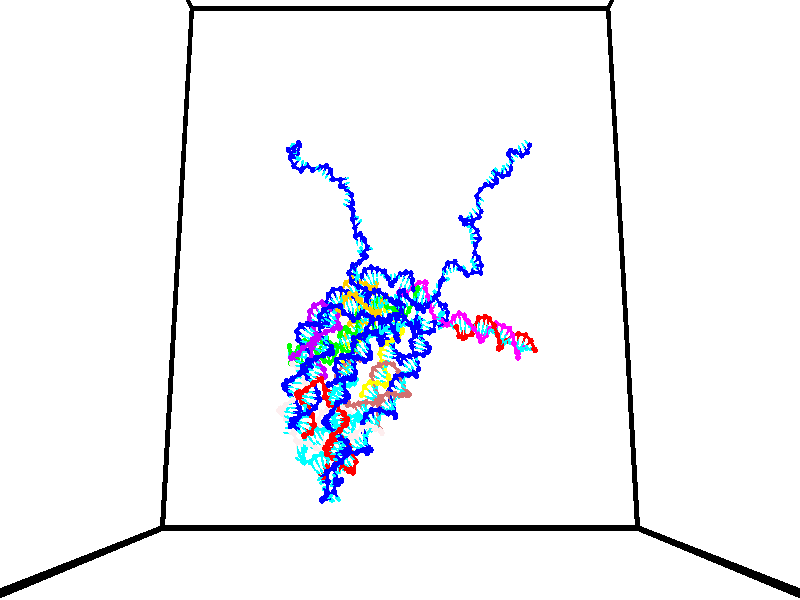 // switches for output
#declare DRAW_BASES = 1; // possible values are 0, 1; only relevant for DNA ribbons
#declare DRAW_BASES_TYPE = 3; // possible values are 1, 2, 3; only relevant for DNA ribbons
#declare DRAW_FOG = 0; // set to 1 to enable fog

#include "colors.inc"

#include "transforms.inc"
background { rgb <1, 1, 1>}

#default {
   normal{
       ripples 0.25
       frequency 0.20
       turbulence 0.2
       lambda 5
   }
	finish {
		phong 0.1
		phong_size 40.
	}
}

// original window dimensions: 1024x640


// camera settings

camera {
	sky <0, 0.179814, -0.983701>
	up <0, 0.179814, -0.983701>
	right 1.6 * <1, 0, 0>
	location <35, 92.5046, 58.4545>
	look_at <35, 26.874, 46.4577>
	direction <0, -65.6306, -11.9968>
	angle 67.0682
}


# declare cpy_camera_pos = <35, 92.5046, 58.4545>;
# if (DRAW_FOG = 1)
fog {
	fog_type 2
	up vnormalize(cpy_camera_pos)
	color rgbt<1,1,1,0.3>
	distance 1e-5
	fog_alt 3e-3
	fog_offset 56
}
# end


// LIGHTS

# declare lum = 6;
global_settings {
	ambient_light rgb lum * <0.05, 0.05, 0.05>
	max_trace_level 15
}# declare cpy_direct_light_amount = 0.25;
light_source
{	1000 * <-1, -1.16351, -0.803887>,
	rgb lum * cpy_direct_light_amount
	parallel
}

light_source
{	1000 * <1, 1.16351, 0.803887>,
	rgb lum * cpy_direct_light_amount
	parallel
}

// strand 0

// nucleotide -1

// particle -1
sphere {
	<40.283363, 36.875450, 50.421257> 0.250000
	pigment { color rgbt <1,0,0,0> }
	no_shadow
}
cylinder {
	<40.133656, 36.506287, 50.385124>,  <40.043831, 36.284786, 50.363445>, 0.100000
	pigment { color rgbt <1,0,0,0> }
	no_shadow
}
cylinder {
	<40.133656, 36.506287, 50.385124>,  <40.283363, 36.875450, 50.421257>, 0.100000
	pigment { color rgbt <1,0,0,0> }
	no_shadow
}

// particle -1
sphere {
	<40.133656, 36.506287, 50.385124> 0.100000
	pigment { color rgbt <1,0,0,0> }
	no_shadow
}
sphere {
	0, 1
	scale<0.080000,0.200000,0.300000>
	matrix <0.915411, -0.352139, -0.194991,
		0.148150, -0.155670, 0.976636,
		-0.374266, -0.922911, -0.090332,
		40.021378, 36.229412, 50.358025>
	pigment { color rgbt <0,1,1,0> }
	no_shadow
}
cylinder {
	<40.512856, 36.527176, 51.088890>,  <40.283363, 36.875450, 50.421257>, 0.130000
	pigment { color rgbt <1,0,0,0> }
	no_shadow
}

// nucleotide -1

// particle -1
sphere {
	<40.512856, 36.527176, 51.088890> 0.250000
	pigment { color rgbt <1,0,0,0> }
	no_shadow
}
cylinder {
	<40.445171, 36.317192, 50.755238>,  <40.404560, 36.191200, 50.555046>, 0.100000
	pigment { color rgbt <1,0,0,0> }
	no_shadow
}
cylinder {
	<40.445171, 36.317192, 50.755238>,  <40.512856, 36.527176, 51.088890>, 0.100000
	pigment { color rgbt <1,0,0,0> }
	no_shadow
}

// particle -1
sphere {
	<40.445171, 36.317192, 50.755238> 0.100000
	pigment { color rgbt <1,0,0,0> }
	no_shadow
}
sphere {
	0, 1
	scale<0.080000,0.200000,0.300000>
	matrix <0.963782, -0.265150, -0.028638,
		-0.206137, -0.808770, 0.550817,
		-0.169210, -0.524964, -0.834135,
		40.394409, 36.159702, 50.504997>
	pigment { color rgbt <0,1,1,0> }
	no_shadow
}
cylinder {
	<40.948601, 36.014042, 51.182861>,  <40.512856, 36.527176, 51.088890>, 0.130000
	pigment { color rgbt <1,0,0,0> }
	no_shadow
}

// nucleotide -1

// particle -1
sphere {
	<40.948601, 36.014042, 51.182861> 0.250000
	pigment { color rgbt <1,0,0,0> }
	no_shadow
}
cylinder {
	<40.864632, 35.998089, 50.792099>,  <40.814251, 35.988518, 50.557644>, 0.100000
	pigment { color rgbt <1,0,0,0> }
	no_shadow
}
cylinder {
	<40.864632, 35.998089, 50.792099>,  <40.948601, 36.014042, 51.182861>, 0.100000
	pigment { color rgbt <1,0,0,0> }
	no_shadow
}

// particle -1
sphere {
	<40.864632, 35.998089, 50.792099> 0.100000
	pigment { color rgbt <1,0,0,0> }
	no_shadow
}
sphere {
	0, 1
	scale<0.080000,0.200000,0.300000>
	matrix <0.977718, -0.009032, -0.209730,
		-0.000458, -0.999163, 0.040892,
		-0.209924, -0.039884, -0.976904,
		40.801655, 35.986126, 50.499027>
	pigment { color rgbt <0,1,1,0> }
	no_shadow
}
cylinder {
	<41.206684, 35.403435, 51.009853>,  <40.948601, 36.014042, 51.182861>, 0.130000
	pigment { color rgbt <1,0,0,0> }
	no_shadow
}

// nucleotide -1

// particle -1
sphere {
	<41.206684, 35.403435, 51.009853> 0.250000
	pigment { color rgbt <1,0,0,0> }
	no_shadow
}
cylinder {
	<41.192970, 35.655014, 50.699177>,  <41.184742, 35.805962, 50.512772>, 0.100000
	pigment { color rgbt <1,0,0,0> }
	no_shadow
}
cylinder {
	<41.192970, 35.655014, 50.699177>,  <41.206684, 35.403435, 51.009853>, 0.100000
	pigment { color rgbt <1,0,0,0> }
	no_shadow
}

// particle -1
sphere {
	<41.192970, 35.655014, 50.699177> 0.100000
	pigment { color rgbt <1,0,0,0> }
	no_shadow
}
sphere {
	0, 1
	scale<0.080000,0.200000,0.300000>
	matrix <0.996062, -0.042075, -0.078037,
		-0.081761, -0.776311, -0.625025,
		-0.034283, 0.628945, -0.776694,
		41.182686, 35.843697, 50.466167>
	pigment { color rgbt <0,1,1,0> }
	no_shadow
}
cylinder {
	<41.874466, 35.324574, 50.754314>,  <41.206684, 35.403435, 51.009853>, 0.130000
	pigment { color rgbt <1,0,0,0> }
	no_shadow
}

// nucleotide -1

// particle -1
sphere {
	<41.874466, 35.324574, 50.754314> 0.250000
	pigment { color rgbt <1,0,0,0> }
	no_shadow
}
cylinder {
	<41.758236, 35.624172, 50.516129>,  <41.688499, 35.803932, 50.373219>, 0.100000
	pigment { color rgbt <1,0,0,0> }
	no_shadow
}
cylinder {
	<41.758236, 35.624172, 50.516129>,  <41.874466, 35.324574, 50.754314>, 0.100000
	pigment { color rgbt <1,0,0,0> }
	no_shadow
}

// particle -1
sphere {
	<41.758236, 35.624172, 50.516129> 0.100000
	pigment { color rgbt <1,0,0,0> }
	no_shadow
}
sphere {
	0, 1
	scale<0.080000,0.200000,0.300000>
	matrix <0.955429, 0.261045, -0.137879,
		0.052172, -0.608986, -0.791463,
		-0.290574, 0.748994, -0.595462,
		41.671062, 35.848869, 50.337490>
	pigment { color rgbt <0,1,1,0> }
	no_shadow
}
cylinder {
	<42.132900, 35.206043, 50.147289>,  <41.874466, 35.324574, 50.754314>, 0.130000
	pigment { color rgbt <1,0,0,0> }
	no_shadow
}

// nucleotide -1

// particle -1
sphere {
	<42.132900, 35.206043, 50.147289> 0.250000
	pigment { color rgbt <1,0,0,0> }
	no_shadow
}
cylinder {
	<42.090263, 35.600689, 50.196671>,  <42.064682, 35.837475, 50.226299>, 0.100000
	pigment { color rgbt <1,0,0,0> }
	no_shadow
}
cylinder {
	<42.090263, 35.600689, 50.196671>,  <42.132900, 35.206043, 50.147289>, 0.100000
	pigment { color rgbt <1,0,0,0> }
	no_shadow
}

// particle -1
sphere {
	<42.090263, 35.600689, 50.196671> 0.100000
	pigment { color rgbt <1,0,0,0> }
	no_shadow
}
sphere {
	0, 1
	scale<0.080000,0.200000,0.300000>
	matrix <0.992199, 0.097465, 0.077727,
		0.064654, 0.130775, -0.989302,
		-0.106587, 0.986610, 0.123453,
		42.058289, 35.896671, 50.233707>
	pigment { color rgbt <0,1,1,0> }
	no_shadow
}
cylinder {
	<42.493145, 35.635380, 49.534744>,  <42.132900, 35.206043, 50.147289>, 0.130000
	pigment { color rgbt <1,0,0,0> }
	no_shadow
}

// nucleotide -1

// particle -1
sphere {
	<42.493145, 35.635380, 49.534744> 0.250000
	pigment { color rgbt <1,0,0,0> }
	no_shadow
}
cylinder {
	<42.462307, 35.860710, 49.863796>,  <42.443802, 35.995911, 50.061226>, 0.100000
	pigment { color rgbt <1,0,0,0> }
	no_shadow
}
cylinder {
	<42.462307, 35.860710, 49.863796>,  <42.493145, 35.635380, 49.534744>, 0.100000
	pigment { color rgbt <1,0,0,0> }
	no_shadow
}

// particle -1
sphere {
	<42.462307, 35.860710, 49.863796> 0.100000
	pigment { color rgbt <1,0,0,0> }
	no_shadow
}
sphere {
	0, 1
	scale<0.080000,0.200000,0.300000>
	matrix <0.996186, 0.009717, 0.086708,
		0.040852, 0.826176, -0.561929,
		-0.077097, 0.563328, 0.822628,
		42.439178, 36.029709, 50.110584>
	pigment { color rgbt <0,1,1,0> }
	no_shadow
}
cylinder {
	<43.056824, 36.103073, 49.480129>,  <42.493145, 35.635380, 49.534744>, 0.130000
	pigment { color rgbt <1,0,0,0> }
	no_shadow
}

// nucleotide -1

// particle -1
sphere {
	<43.056824, 36.103073, 49.480129> 0.250000
	pigment { color rgbt <1,0,0,0> }
	no_shadow
}
cylinder {
	<42.950363, 36.119011, 49.865372>,  <42.886486, 36.128574, 50.096519>, 0.100000
	pigment { color rgbt <1,0,0,0> }
	no_shadow
}
cylinder {
	<42.950363, 36.119011, 49.865372>,  <43.056824, 36.103073, 49.480129>, 0.100000
	pigment { color rgbt <1,0,0,0> }
	no_shadow
}

// particle -1
sphere {
	<42.950363, 36.119011, 49.865372> 0.100000
	pigment { color rgbt <1,0,0,0> }
	no_shadow
}
sphere {
	0, 1
	scale<0.080000,0.200000,0.300000>
	matrix <0.955903, 0.139607, 0.258380,
		-0.124160, 0.989405, -0.075248,
		-0.266147, 0.039849, 0.963108,
		42.870518, 36.130966, 50.154305>
	pigment { color rgbt <0,1,1,0> }
	no_shadow
}
cylinder {
	<43.351955, 36.660080, 49.748474>,  <43.056824, 36.103073, 49.480129>, 0.130000
	pigment { color rgbt <1,0,0,0> }
	no_shadow
}

// nucleotide -1

// particle -1
sphere {
	<43.351955, 36.660080, 49.748474> 0.250000
	pigment { color rgbt <1,0,0,0> }
	no_shadow
}
cylinder {
	<43.262493, 36.420685, 50.056187>,  <43.208817, 36.277046, 50.240814>, 0.100000
	pigment { color rgbt <1,0,0,0> }
	no_shadow
}
cylinder {
	<43.262493, 36.420685, 50.056187>,  <43.351955, 36.660080, 49.748474>, 0.100000
	pigment { color rgbt <1,0,0,0> }
	no_shadow
}

// particle -1
sphere {
	<43.262493, 36.420685, 50.056187> 0.100000
	pigment { color rgbt <1,0,0,0> }
	no_shadow
}
sphere {
	0, 1
	scale<0.080000,0.200000,0.300000>
	matrix <0.933247, 0.096153, 0.346129,
		-0.281123, 0.795339, 0.537035,
		-0.223652, -0.598491, 0.769278,
		43.195396, 36.241138, 50.286968>
	pigment { color rgbt <0,1,1,0> }
	no_shadow
}
cylinder {
	<43.762688, 36.932049, 50.317440>,  <43.351955, 36.660080, 49.748474>, 0.130000
	pigment { color rgbt <1,0,0,0> }
	no_shadow
}

// nucleotide -1

// particle -1
sphere {
	<43.762688, 36.932049, 50.317440> 0.250000
	pigment { color rgbt <1,0,0,0> }
	no_shadow
}
cylinder {
	<43.684120, 36.548187, 50.397930>,  <43.636982, 36.317871, 50.446224>, 0.100000
	pigment { color rgbt <1,0,0,0> }
	no_shadow
}
cylinder {
	<43.684120, 36.548187, 50.397930>,  <43.762688, 36.932049, 50.317440>, 0.100000
	pigment { color rgbt <1,0,0,0> }
	no_shadow
}

// particle -1
sphere {
	<43.684120, 36.548187, 50.397930> 0.100000
	pigment { color rgbt <1,0,0,0> }
	no_shadow
}
sphere {
	0, 1
	scale<0.080000,0.200000,0.300000>
	matrix <0.893439, -0.090612, 0.439950,
		-0.403966, 0.266193, 0.875187,
		-0.196415, -0.959651, 0.201223,
		43.625195, 36.260292, 50.458298>
	pigment { color rgbt <0,1,1,0> }
	no_shadow
}
cylinder {
	<44.064690, 36.820679, 51.009277>,  <43.762688, 36.932049, 50.317440>, 0.130000
	pigment { color rgbt <1,0,0,0> }
	no_shadow
}

// nucleotide -1

// particle -1
sphere {
	<44.064690, 36.820679, 51.009277> 0.250000
	pigment { color rgbt <1,0,0,0> }
	no_shadow
}
cylinder {
	<44.004829, 36.449757, 50.872044>,  <43.968914, 36.227203, 50.789703>, 0.100000
	pigment { color rgbt <1,0,0,0> }
	no_shadow
}
cylinder {
	<44.004829, 36.449757, 50.872044>,  <44.064690, 36.820679, 51.009277>, 0.100000
	pigment { color rgbt <1,0,0,0> }
	no_shadow
}

// particle -1
sphere {
	<44.004829, 36.449757, 50.872044> 0.100000
	pigment { color rgbt <1,0,0,0> }
	no_shadow
}
sphere {
	0, 1
	scale<0.080000,0.200000,0.300000>
	matrix <0.856185, -0.295085, 0.424112,
		-0.494522, -0.230280, 0.838104,
		-0.149647, -0.927306, -0.343088,
		43.959934, 36.171566, 50.769115>
	pigment { color rgbt <0,1,1,0> }
	no_shadow
}
cylinder {
	<44.323776, 36.375210, 51.512131>,  <44.064690, 36.820679, 51.009277>, 0.130000
	pigment { color rgbt <1,0,0,0> }
	no_shadow
}

// nucleotide -1

// particle -1
sphere {
	<44.323776, 36.375210, 51.512131> 0.250000
	pigment { color rgbt <1,0,0,0> }
	no_shadow
}
cylinder {
	<44.287830, 36.083546, 51.240765>,  <44.266262, 35.908546, 51.077946>, 0.100000
	pigment { color rgbt <1,0,0,0> }
	no_shadow
}
cylinder {
	<44.287830, 36.083546, 51.240765>,  <44.323776, 36.375210, 51.512131>, 0.100000
	pigment { color rgbt <1,0,0,0> }
	no_shadow
}

// particle -1
sphere {
	<44.287830, 36.083546, 51.240765> 0.100000
	pigment { color rgbt <1,0,0,0> }
	no_shadow
}
sphere {
	0, 1
	scale<0.080000,0.200000,0.300000>
	matrix <0.830526, -0.430815, 0.353024,
		-0.549682, -0.531716, 0.644304,
		-0.089867, -0.729162, -0.678415,
		44.260872, 35.864796, 51.037239>
	pigment { color rgbt <0,1,1,0> }
	no_shadow
}
cylinder {
	<44.372200, 35.752365, 51.952187>,  <44.323776, 36.375210, 51.512131>, 0.130000
	pigment { color rgbt <1,0,0,0> }
	no_shadow
}

// nucleotide -1

// particle -1
sphere {
	<44.372200, 35.752365, 51.952187> 0.250000
	pigment { color rgbt <1,0,0,0> }
	no_shadow
}
cylinder {
	<44.436939, 35.677032, 51.564716>,  <44.475784, 35.631832, 51.332233>, 0.100000
	pigment { color rgbt <1,0,0,0> }
	no_shadow
}
cylinder {
	<44.436939, 35.677032, 51.564716>,  <44.372200, 35.752365, 51.952187>, 0.100000
	pigment { color rgbt <1,0,0,0> }
	no_shadow
}

// particle -1
sphere {
	<44.436939, 35.677032, 51.564716> 0.100000
	pigment { color rgbt <1,0,0,0> }
	no_shadow
}
sphere {
	0, 1
	scale<0.080000,0.200000,0.300000>
	matrix <0.781545, -0.574854, 0.242342,
		-0.602489, -0.796288, 0.054149,
		0.161846, -0.188328, -0.968679,
		44.485493, 35.620533, 51.274113>
	pigment { color rgbt <0,1,1,0> }
	no_shadow
}
cylinder {
	<44.424889, 34.947227, 51.863045>,  <44.372200, 35.752365, 51.952187>, 0.130000
	pigment { color rgbt <1,0,0,0> }
	no_shadow
}

// nucleotide -1

// particle -1
sphere {
	<44.424889, 34.947227, 51.863045> 0.250000
	pigment { color rgbt <1,0,0,0> }
	no_shadow
}
cylinder {
	<44.618790, 35.123116, 51.560616>,  <44.735130, 35.228649, 51.379158>, 0.100000
	pigment { color rgbt <1,0,0,0> }
	no_shadow
}
cylinder {
	<44.618790, 35.123116, 51.560616>,  <44.424889, 34.947227, 51.863045>, 0.100000
	pigment { color rgbt <1,0,0,0> }
	no_shadow
}

// particle -1
sphere {
	<44.618790, 35.123116, 51.560616> 0.100000
	pigment { color rgbt <1,0,0,0> }
	no_shadow
}
sphere {
	0, 1
	scale<0.080000,0.200000,0.300000>
	matrix <0.769774, -0.624919, 0.130095,
		-0.415281, -0.645073, -0.641422,
		0.484757, 0.439724, -0.756077,
		44.764217, 35.255032, 51.333794>
	pigment { color rgbt <0,1,1,0> }
	no_shadow
}
cylinder {
	<44.779606, 34.437428, 51.703972>,  <44.424889, 34.947227, 51.863045>, 0.130000
	pigment { color rgbt <1,0,0,0> }
	no_shadow
}

// nucleotide -1

// particle -1
sphere {
	<44.779606, 34.437428, 51.703972> 0.250000
	pigment { color rgbt <1,0,0,0> }
	no_shadow
}
cylinder {
	<44.956089, 34.754971, 51.536579>,  <45.061981, 34.945496, 51.436146>, 0.100000
	pigment { color rgbt <1,0,0,0> }
	no_shadow
}
cylinder {
	<44.956089, 34.754971, 51.536579>,  <44.779606, 34.437428, 51.703972>, 0.100000
	pigment { color rgbt <1,0,0,0> }
	no_shadow
}

// particle -1
sphere {
	<44.956089, 34.754971, 51.536579> 0.100000
	pigment { color rgbt <1,0,0,0> }
	no_shadow
}
sphere {
	0, 1
	scale<0.080000,0.200000,0.300000>
	matrix <0.896915, -0.405467, 0.176466,
		-0.029591, -0.453199, -0.890918,
		0.441212, 0.793856, -0.418479,
		45.088451, 34.993126, 51.411034>
	pigment { color rgbt <0,1,1,0> }
	no_shadow
}
cylinder {
	<45.342888, 34.228573, 51.182400>,  <44.779606, 34.437428, 51.703972>, 0.130000
	pigment { color rgbt <1,0,0,0> }
	no_shadow
}

// nucleotide -1

// particle -1
sphere {
	<45.342888, 34.228573, 51.182400> 0.250000
	pigment { color rgbt <1,0,0,0> }
	no_shadow
}
cylinder {
	<45.428085, 34.607136, 51.279510>,  <45.479202, 34.834274, 51.337776>, 0.100000
	pigment { color rgbt <1,0,0,0> }
	no_shadow
}
cylinder {
	<45.428085, 34.607136, 51.279510>,  <45.342888, 34.228573, 51.182400>, 0.100000
	pigment { color rgbt <1,0,0,0> }
	no_shadow
}

// particle -1
sphere {
	<45.428085, 34.607136, 51.279510> 0.100000
	pigment { color rgbt <1,0,0,0> }
	no_shadow
}
sphere {
	0, 1
	scale<0.080000,0.200000,0.300000>
	matrix <0.976209, -0.216462, -0.012629,
		0.040599, 0.239689, -0.970001,
		0.212995, 0.946411, 0.242775,
		45.491985, 34.891060, 51.352345>
	pigment { color rgbt <0,1,1,0> }
	no_shadow
}
cylinder {
	<45.867744, 34.475296, 50.712440>,  <45.342888, 34.228573, 51.182400>, 0.130000
	pigment { color rgbt <1,0,0,0> }
	no_shadow
}

// nucleotide -1

// particle -1
sphere {
	<45.867744, 34.475296, 50.712440> 0.250000
	pigment { color rgbt <1,0,0,0> }
	no_shadow
}
cylinder {
	<45.905952, 34.728691, 51.019573>,  <45.928879, 34.880730, 51.203854>, 0.100000
	pigment { color rgbt <1,0,0,0> }
	no_shadow
}
cylinder {
	<45.905952, 34.728691, 51.019573>,  <45.867744, 34.475296, 50.712440>, 0.100000
	pigment { color rgbt <1,0,0,0> }
	no_shadow
}

// particle -1
sphere {
	<45.905952, 34.728691, 51.019573> 0.100000
	pigment { color rgbt <1,0,0,0> }
	no_shadow
}
sphere {
	0, 1
	scale<0.080000,0.200000,0.300000>
	matrix <0.958980, -0.265384, 0.099646,
		0.266896, 0.726818, -0.632853,
		0.095524, 0.633488, 0.767833,
		45.934608, 34.918739, 51.249924>
	pigment { color rgbt <0,1,1,0> }
	no_shadow
}
cylinder {
	<46.432774, 34.811321, 50.677998>,  <45.867744, 34.475296, 50.712440>, 0.130000
	pigment { color rgbt <1,0,0,0> }
	no_shadow
}

// nucleotide -1

// particle -1
sphere {
	<46.432774, 34.811321, 50.677998> 0.250000
	pigment { color rgbt <1,0,0,0> }
	no_shadow
}
cylinder {
	<46.368595, 34.879555, 51.066875>,  <46.330090, 34.920494, 51.300201>, 0.100000
	pigment { color rgbt <1,0,0,0> }
	no_shadow
}
cylinder {
	<46.368595, 34.879555, 51.066875>,  <46.432774, 34.811321, 50.677998>, 0.100000
	pigment { color rgbt <1,0,0,0> }
	no_shadow
}

// particle -1
sphere {
	<46.368595, 34.879555, 51.066875> 0.100000
	pigment { color rgbt <1,0,0,0> }
	no_shadow
}
sphere {
	0, 1
	scale<0.080000,0.200000,0.300000>
	matrix <0.967964, -0.165540, 0.188790,
		0.193141, 0.971338, -0.138561,
		-0.160442, 0.170586, 0.972193,
		46.320461, 34.930729, 51.358532>
	pigment { color rgbt <0,1,1,0> }
	no_shadow
}
cylinder {
	<47.035091, 35.164989, 50.842670>,  <46.432774, 34.811321, 50.677998>, 0.130000
	pigment { color rgbt <1,0,0,0> }
	no_shadow
}

// nucleotide -1

// particle -1
sphere {
	<47.035091, 35.164989, 50.842670> 0.250000
	pigment { color rgbt <1,0,0,0> }
	no_shadow
}
cylinder {
	<46.886761, 35.030865, 51.189095>,  <46.797764, 34.950390, 51.396950>, 0.100000
	pigment { color rgbt <1,0,0,0> }
	no_shadow
}
cylinder {
	<46.886761, 35.030865, 51.189095>,  <47.035091, 35.164989, 50.842670>, 0.100000
	pigment { color rgbt <1,0,0,0> }
	no_shadow
}

// particle -1
sphere {
	<46.886761, 35.030865, 51.189095> 0.100000
	pigment { color rgbt <1,0,0,0> }
	no_shadow
}
sphere {
	0, 1
	scale<0.080000,0.200000,0.300000>
	matrix <0.925068, -0.215788, 0.312544,
		0.082084, 0.917060, 0.390208,
		-0.370824, -0.335314, 0.866056,
		46.775513, 34.930271, 51.448910>
	pigment { color rgbt <0,1,1,0> }
	no_shadow
}
cylinder {
	<47.456627, 35.451973, 51.330688>,  <47.035091, 35.164989, 50.842670>, 0.130000
	pigment { color rgbt <1,0,0,0> }
	no_shadow
}

// nucleotide -1

// particle -1
sphere {
	<47.456627, 35.451973, 51.330688> 0.250000
	pigment { color rgbt <1,0,0,0> }
	no_shadow
}
cylinder {
	<47.276745, 35.137901, 51.500984>,  <47.168816, 34.949459, 51.603161>, 0.100000
	pigment { color rgbt <1,0,0,0> }
	no_shadow
}
cylinder {
	<47.276745, 35.137901, 51.500984>,  <47.456627, 35.451973, 51.330688>, 0.100000
	pigment { color rgbt <1,0,0,0> }
	no_shadow
}

// particle -1
sphere {
	<47.276745, 35.137901, 51.500984> 0.100000
	pigment { color rgbt <1,0,0,0> }
	no_shadow
}
sphere {
	0, 1
	scale<0.080000,0.200000,0.300000>
	matrix <0.863116, -0.259408, 0.433287,
		-0.229768, 0.562316, 0.794359,
		-0.449708, -0.785180, 0.425741,
		47.141834, 34.902348, 51.628708>
	pigment { color rgbt <0,1,1,0> }
	no_shadow
}
cylinder {
	<47.834110, 35.422504, 52.057644>,  <47.456627, 35.451973, 51.330688>, 0.130000
	pigment { color rgbt <1,0,0,0> }
	no_shadow
}

// nucleotide -1

// particle -1
sphere {
	<47.834110, 35.422504, 52.057644> 0.250000
	pigment { color rgbt <1,0,0,0> }
	no_shadow
}
cylinder {
	<47.695133, 35.058895, 51.965599>,  <47.611748, 34.840729, 51.910370>, 0.100000
	pigment { color rgbt <1,0,0,0> }
	no_shadow
}
cylinder {
	<47.695133, 35.058895, 51.965599>,  <47.834110, 35.422504, 52.057644>, 0.100000
	pigment { color rgbt <1,0,0,0> }
	no_shadow
}

// particle -1
sphere {
	<47.695133, 35.058895, 51.965599> 0.100000
	pigment { color rgbt <1,0,0,0> }
	no_shadow
}
sphere {
	0, 1
	scale<0.080000,0.200000,0.300000>
	matrix <0.868203, -0.404570, 0.287310,
		-0.354271, -0.099963, 0.929785,
		-0.347443, -0.909027, -0.230116,
		47.590900, 34.786186, 51.896564>
	pigment { color rgbt <0,1,1,0> }
	no_shadow
}
// strand 1

// nucleotide -1

// particle -1
sphere {
	<24.465364, 35.310905, 51.730091> 0.250000
	pigment { color rgbt <0,1,0,0> }
	no_shadow
}
cylinder {
	<24.406839, 35.019775, 51.998081>,  <24.371723, 34.845097, 52.158875>, 0.100000
	pigment { color rgbt <0,1,0,0> }
	no_shadow
}
cylinder {
	<24.406839, 35.019775, 51.998081>,  <24.465364, 35.310905, 51.730091>, 0.100000
	pigment { color rgbt <0,1,0,0> }
	no_shadow
}

// particle -1
sphere {
	<24.406839, 35.019775, 51.998081> 0.100000
	pigment { color rgbt <0,1,0,0> }
	no_shadow
}
sphere {
	0, 1
	scale<0.080000,0.200000,0.300000>
	matrix <0.989185, -0.100617, 0.106722,
		-0.010264, 0.678342, 0.734675,
		-0.146315, -0.727825, 0.669973,
		24.362946, 34.801430, 52.199074>
	pigment { color rgbt <0,1,1,0> }
	no_shadow
}
cylinder {
	<24.724970, 35.435562, 52.378929>,  <24.465364, 35.310905, 51.730091>, 0.130000
	pigment { color rgbt <0,1,0,0> }
	no_shadow
}

// nucleotide -1

// particle -1
sphere {
	<24.724970, 35.435562, 52.378929> 0.250000
	pigment { color rgbt <0,1,0,0> }
	no_shadow
}
cylinder {
	<24.738770, 35.038914, 52.329140>,  <24.747049, 34.800922, 52.299267>, 0.100000
	pigment { color rgbt <0,1,0,0> }
	no_shadow
}
cylinder {
	<24.738770, 35.038914, 52.329140>,  <24.724970, 35.435562, 52.378929>, 0.100000
	pigment { color rgbt <0,1,0,0> }
	no_shadow
}

// particle -1
sphere {
	<24.738770, 35.038914, 52.329140> 0.100000
	pigment { color rgbt <0,1,0,0> }
	no_shadow
}
sphere {
	0, 1
	scale<0.080000,0.200000,0.300000>
	matrix <0.984813, 0.012524, 0.173163,
		-0.170154, -0.128557, 0.976996,
		0.034498, -0.991623, -0.124474,
		24.749119, 34.741428, 52.291798>
	pigment { color rgbt <0,1,1,0> }
	no_shadow
}
cylinder {
	<25.232489, 35.225468, 52.817104>,  <24.724970, 35.435562, 52.378929>, 0.130000
	pigment { color rgbt <0,1,0,0> }
	no_shadow
}

// nucleotide -1

// particle -1
sphere {
	<25.232489, 35.225468, 52.817104> 0.250000
	pigment { color rgbt <0,1,0,0> }
	no_shadow
}
cylinder {
	<25.213284, 34.890953, 52.598629>,  <25.201761, 34.690243, 52.467545>, 0.100000
	pigment { color rgbt <0,1,0,0> }
	no_shadow
}
cylinder {
	<25.213284, 34.890953, 52.598629>,  <25.232489, 35.225468, 52.817104>, 0.100000
	pigment { color rgbt <0,1,0,0> }
	no_shadow
}

// particle -1
sphere {
	<25.213284, 34.890953, 52.598629> 0.100000
	pigment { color rgbt <0,1,0,0> }
	no_shadow
}
sphere {
	0, 1
	scale<0.080000,0.200000,0.300000>
	matrix <0.995738, -0.083182, 0.039833,
		-0.078744, -0.541947, 0.836715,
		-0.048012, -0.836286, -0.546187,
		25.198879, 34.640068, 52.434772>
	pigment { color rgbt <0,1,1,0> }
	no_shadow
}
cylinder {
	<25.679926, 34.769497, 53.096138>,  <25.232489, 35.225468, 52.817104>, 0.130000
	pigment { color rgbt <0,1,0,0> }
	no_shadow
}

// nucleotide -1

// particle -1
sphere {
	<25.679926, 34.769497, 53.096138> 0.250000
	pigment { color rgbt <0,1,0,0> }
	no_shadow
}
cylinder {
	<25.620066, 34.605793, 52.736111>,  <25.584150, 34.507572, 52.520096>, 0.100000
	pigment { color rgbt <0,1,0,0> }
	no_shadow
}
cylinder {
	<25.620066, 34.605793, 52.736111>,  <25.679926, 34.769497, 53.096138>, 0.100000
	pigment { color rgbt <0,1,0,0> }
	no_shadow
}

// particle -1
sphere {
	<25.620066, 34.605793, 52.736111> 0.100000
	pigment { color rgbt <0,1,0,0> }
	no_shadow
}
sphere {
	0, 1
	scale<0.080000,0.200000,0.300000>
	matrix <0.972268, -0.226379, -0.058720,
		-0.179724, -0.883890, 0.431784,
		-0.149649, -0.409256, -0.900064,
		25.575171, 34.483017, 52.466091>
	pigment { color rgbt <0,1,1,0> }
	no_shadow
}
cylinder {
	<26.055452, 34.180321, 53.180805>,  <25.679926, 34.769497, 53.096138>, 0.130000
	pigment { color rgbt <0,1,0,0> }
	no_shadow
}

// nucleotide -1

// particle -1
sphere {
	<26.055452, 34.180321, 53.180805> 0.250000
	pigment { color rgbt <0,1,0,0> }
	no_shadow
}
cylinder {
	<25.997639, 34.261768, 52.793476>,  <25.962952, 34.310638, 52.561077>, 0.100000
	pigment { color rgbt <0,1,0,0> }
	no_shadow
}
cylinder {
	<25.997639, 34.261768, 52.793476>,  <26.055452, 34.180321, 53.180805>, 0.100000
	pigment { color rgbt <0,1,0,0> }
	no_shadow
}

// particle -1
sphere {
	<25.997639, 34.261768, 52.793476> 0.100000
	pigment { color rgbt <0,1,0,0> }
	no_shadow
}
sphere {
	0, 1
	scale<0.080000,0.200000,0.300000>
	matrix <0.973063, -0.148377, -0.176441,
		-0.179604, -0.967741, -0.176691,
		-0.144533, 0.203622, -0.968323,
		25.954279, 34.322853, 52.502979>
	pigment { color rgbt <0,1,1,0> }
	no_shadow
}
cylinder {
	<26.260490, 33.634632, 52.861942>,  <26.055452, 34.180321, 53.180805>, 0.130000
	pigment { color rgbt <0,1,0,0> }
	no_shadow
}

// nucleotide -1

// particle -1
sphere {
	<26.260490, 33.634632, 52.861942> 0.250000
	pigment { color rgbt <0,1,0,0> }
	no_shadow
}
cylinder {
	<26.292542, 33.929699, 52.593784>,  <26.311773, 34.106739, 52.432888>, 0.100000
	pigment { color rgbt <0,1,0,0> }
	no_shadow
}
cylinder {
	<26.292542, 33.929699, 52.593784>,  <26.260490, 33.634632, 52.861942>, 0.100000
	pigment { color rgbt <0,1,0,0> }
	no_shadow
}

// particle -1
sphere {
	<26.292542, 33.929699, 52.593784> 0.100000
	pigment { color rgbt <0,1,0,0> }
	no_shadow
}
sphere {
	0, 1
	scale<0.080000,0.200000,0.300000>
	matrix <0.950503, -0.259103, -0.171492,
		-0.300205, -0.623474, -0.721913,
		0.080129, 0.737663, -0.670398,
		26.316580, 34.150997, 52.392666>
	pigment { color rgbt <0,1,1,0> }
	no_shadow
}
cylinder {
	<26.826082, 33.409222, 52.521263>,  <26.260490, 33.634632, 52.861942>, 0.130000
	pigment { color rgbt <0,1,0,0> }
	no_shadow
}

// nucleotide -1

// particle -1
sphere {
	<26.826082, 33.409222, 52.521263> 0.250000
	pigment { color rgbt <0,1,0,0> }
	no_shadow
}
cylinder {
	<26.811380, 33.779743, 52.371269>,  <26.802559, 34.002056, 52.281273>, 0.100000
	pigment { color rgbt <0,1,0,0> }
	no_shadow
}
cylinder {
	<26.811380, 33.779743, 52.371269>,  <26.826082, 33.409222, 52.521263>, 0.100000
	pigment { color rgbt <0,1,0,0> }
	no_shadow
}

// particle -1
sphere {
	<26.811380, 33.779743, 52.371269> 0.100000
	pigment { color rgbt <0,1,0,0> }
	no_shadow
}
sphere {
	0, 1
	scale<0.080000,0.200000,0.300000>
	matrix <0.995097, -0.000556, -0.098906,
		-0.091825, -0.376786, -0.921738,
		-0.036754, 0.926300, -0.374989,
		26.800354, 34.057632, 52.258774>
	pigment { color rgbt <0,1,1,0> }
	no_shadow
}
cylinder {
	<27.065199, 33.355671, 51.850914>,  <26.826082, 33.409222, 52.521263>, 0.130000
	pigment { color rgbt <0,1,0,0> }
	no_shadow
}

// nucleotide -1

// particle -1
sphere {
	<27.065199, 33.355671, 51.850914> 0.250000
	pigment { color rgbt <0,1,0,0> }
	no_shadow
}
cylinder {
	<27.103830, 33.740582, 51.952656>,  <27.127010, 33.971527, 52.013702>, 0.100000
	pigment { color rgbt <0,1,0,0> }
	no_shadow
}
cylinder {
	<27.103830, 33.740582, 51.952656>,  <27.065199, 33.355671, 51.850914>, 0.100000
	pigment { color rgbt <0,1,0,0> }
	no_shadow
}

// particle -1
sphere {
	<27.103830, 33.740582, 51.952656> 0.100000
	pigment { color rgbt <0,1,0,0> }
	no_shadow
}
sphere {
	0, 1
	scale<0.080000,0.200000,0.300000>
	matrix <0.909846, 0.018258, -0.414545,
		-0.403551, 0.271463, -0.873759,
		0.096580, 0.962276, 0.254358,
		27.132805, 34.029263, 52.028961>
	pigment { color rgbt <0,1,1,0> }
	no_shadow
}
cylinder {
	<27.352831, 33.711838, 51.278339>,  <27.065199, 33.355671, 51.850914>, 0.130000
	pigment { color rgbt <0,1,0,0> }
	no_shadow
}

// nucleotide -1

// particle -1
sphere {
	<27.352831, 33.711838, 51.278339> 0.250000
	pigment { color rgbt <0,1,0,0> }
	no_shadow
}
cylinder {
	<27.437298, 33.942272, 51.594196>,  <27.487978, 34.080532, 51.783710>, 0.100000
	pigment { color rgbt <0,1,0,0> }
	no_shadow
}
cylinder {
	<27.437298, 33.942272, 51.594196>,  <27.352831, 33.711838, 51.278339>, 0.100000
	pigment { color rgbt <0,1,0,0> }
	no_shadow
}

// particle -1
sphere {
	<27.437298, 33.942272, 51.594196> 0.100000
	pigment { color rgbt <0,1,0,0> }
	no_shadow
}
sphere {
	0, 1
	scale<0.080000,0.200000,0.300000>
	matrix <0.913589, 0.170893, -0.368987,
		-0.347511, 0.799328, -0.490215,
		0.211168, 0.576082, 0.789644,
		27.500648, 34.115097, 51.831089>
	pigment { color rgbt <0,1,1,0> }
	no_shadow
}
cylinder {
	<27.580421, 34.343452, 51.036491>,  <27.352831, 33.711838, 51.278339>, 0.130000
	pigment { color rgbt <0,1,0,0> }
	no_shadow
}

// nucleotide -1

// particle -1
sphere {
	<27.580421, 34.343452, 51.036491> 0.250000
	pigment { color rgbt <0,1,0,0> }
	no_shadow
}
cylinder {
	<27.720673, 34.325493, 51.410667>,  <27.804823, 34.314716, 51.635174>, 0.100000
	pigment { color rgbt <0,1,0,0> }
	no_shadow
}
cylinder {
	<27.720673, 34.325493, 51.410667>,  <27.580421, 34.343452, 51.036491>, 0.100000
	pigment { color rgbt <0,1,0,0> }
	no_shadow
}

// particle -1
sphere {
	<27.720673, 34.325493, 51.410667> 0.100000
	pigment { color rgbt <0,1,0,0> }
	no_shadow
}
sphere {
	0, 1
	scale<0.080000,0.200000,0.300000>
	matrix <0.911078, 0.247573, -0.329613,
		-0.216789, 0.967828, 0.127716,
		0.350628, -0.044903, 0.935438,
		27.825861, 34.312023, 51.691299>
	pigment { color rgbt <0,1,1,0> }
	no_shadow
}
cylinder {
	<27.975939, 34.963882, 51.083569>,  <27.580421, 34.343452, 51.036491>, 0.130000
	pigment { color rgbt <0,1,0,0> }
	no_shadow
}

// nucleotide -1

// particle -1
sphere {
	<27.975939, 34.963882, 51.083569> 0.250000
	pigment { color rgbt <0,1,0,0> }
	no_shadow
}
cylinder {
	<28.100227, 34.736782, 51.388493>,  <28.174801, 34.600521, 51.571445>, 0.100000
	pigment { color rgbt <0,1,0,0> }
	no_shadow
}
cylinder {
	<28.100227, 34.736782, 51.388493>,  <27.975939, 34.963882, 51.083569>, 0.100000
	pigment { color rgbt <0,1,0,0> }
	no_shadow
}

// particle -1
sphere {
	<28.100227, 34.736782, 51.388493> 0.100000
	pigment { color rgbt <0,1,0,0> }
	no_shadow
}
sphere {
	0, 1
	scale<0.080000,0.200000,0.300000>
	matrix <0.949497, 0.148553, -0.276381,
		0.043673, 0.809686, 0.585237,
		0.310721, -0.567751, 0.762307,
		28.193443, 34.566456, 51.617184>
	pigment { color rgbt <0,1,1,0> }
	no_shadow
}
cylinder {
	<28.331064, 35.384457, 51.512409>,  <27.975939, 34.963882, 51.083569>, 0.130000
	pigment { color rgbt <0,1,0,0> }
	no_shadow
}

// nucleotide -1

// particle -1
sphere {
	<28.331064, 35.384457, 51.512409> 0.250000
	pigment { color rgbt <0,1,0,0> }
	no_shadow
}
cylinder {
	<28.459606, 35.015865, 51.599686>,  <28.536732, 34.794708, 51.652050>, 0.100000
	pigment { color rgbt <0,1,0,0> }
	no_shadow
}
cylinder {
	<28.459606, 35.015865, 51.599686>,  <28.331064, 35.384457, 51.512409>, 0.100000
	pigment { color rgbt <0,1,0,0> }
	no_shadow
}

// particle -1
sphere {
	<28.459606, 35.015865, 51.599686> 0.100000
	pigment { color rgbt <0,1,0,0> }
	no_shadow
}
sphere {
	0, 1
	scale<0.080000,0.200000,0.300000>
	matrix <0.932969, 0.268627, -0.239600,
		0.162175, 0.280558, 0.946037,
		0.321353, -0.921481, 0.218187,
		28.556011, 34.739422, 51.665142>
	pigment { color rgbt <0,1,1,0> }
	no_shadow
}
cylinder {
	<28.942493, 35.451290, 51.673100>,  <28.331064, 35.384457, 51.512409>, 0.130000
	pigment { color rgbt <0,1,0,0> }
	no_shadow
}

// nucleotide -1

// particle -1
sphere {
	<28.942493, 35.451290, 51.673100> 0.250000
	pigment { color rgbt <0,1,0,0> }
	no_shadow
}
cylinder {
	<28.925493, 35.054901, 51.622227>,  <28.915293, 34.817070, 51.591702>, 0.100000
	pigment { color rgbt <0,1,0,0> }
	no_shadow
}
cylinder {
	<28.925493, 35.054901, 51.622227>,  <28.942493, 35.451290, 51.673100>, 0.100000
	pigment { color rgbt <0,1,0,0> }
	no_shadow
}

// particle -1
sphere {
	<28.925493, 35.054901, 51.622227> 0.100000
	pigment { color rgbt <0,1,0,0> }
	no_shadow
}
sphere {
	0, 1
	scale<0.080000,0.200000,0.300000>
	matrix <0.912869, 0.013216, -0.408038,
		0.406033, -0.133446, 0.904063,
		-0.042503, -0.990968, -0.127185,
		28.912743, 34.757610, 51.584072>
	pigment { color rgbt <0,1,1,0> }
	no_shadow
}
cylinder {
	<29.538052, 35.169586, 51.995087>,  <28.942493, 35.451290, 51.673100>, 0.130000
	pigment { color rgbt <0,1,0,0> }
	no_shadow
}

// nucleotide -1

// particle -1
sphere {
	<29.538052, 35.169586, 51.995087> 0.250000
	pigment { color rgbt <0,1,0,0> }
	no_shadow
}
cylinder {
	<29.459272, 34.904087, 51.706463>,  <29.412004, 34.744785, 51.533287>, 0.100000
	pigment { color rgbt <0,1,0,0> }
	no_shadow
}
cylinder {
	<29.459272, 34.904087, 51.706463>,  <29.538052, 35.169586, 51.995087>, 0.100000
	pigment { color rgbt <0,1,0,0> }
	no_shadow
}

// particle -1
sphere {
	<29.459272, 34.904087, 51.706463> 0.100000
	pigment { color rgbt <0,1,0,0> }
	no_shadow
}
sphere {
	0, 1
	scale<0.080000,0.200000,0.300000>
	matrix <0.980066, -0.152885, -0.126870,
		-0.026106, -0.732163, 0.680629,
		-0.196948, -0.663750, -0.721560,
		29.400188, 34.704964, 51.489994>
	pigment { color rgbt <0,1,1,0> }
	no_shadow
}
cylinder {
	<30.042891, 34.527538, 52.137012>,  <29.538052, 35.169586, 51.995087>, 0.130000
	pigment { color rgbt <0,1,0,0> }
	no_shadow
}

// nucleotide -1

// particle -1
sphere {
	<30.042891, 34.527538, 52.137012> 0.250000
	pigment { color rgbt <0,1,0,0> }
	no_shadow
}
cylinder {
	<29.893314, 34.515621, 51.766224>,  <29.803568, 34.508469, 51.543751>, 0.100000
	pigment { color rgbt <0,1,0,0> }
	no_shadow
}
cylinder {
	<29.893314, 34.515621, 51.766224>,  <30.042891, 34.527538, 52.137012>, 0.100000
	pigment { color rgbt <0,1,0,0> }
	no_shadow
}

// particle -1
sphere {
	<29.893314, 34.515621, 51.766224> 0.100000
	pigment { color rgbt <0,1,0,0> }
	no_shadow
}
sphere {
	0, 1
	scale<0.080000,0.200000,0.300000>
	matrix <0.922113, -0.119041, -0.368153,
		-0.099379, -0.992442, 0.071988,
		-0.373940, -0.029795, -0.926974,
		29.781132, 34.506683, 51.488132>
	pigment { color rgbt <0,1,1,0> }
	no_shadow
}
cylinder {
	<30.513653, 34.097332, 51.861534>,  <30.042891, 34.527538, 52.137012>, 0.130000
	pigment { color rgbt <0,1,0,0> }
	no_shadow
}

// nucleotide -1

// particle -1
sphere {
	<30.513653, 34.097332, 51.861534> 0.250000
	pigment { color rgbt <0,1,0,0> }
	no_shadow
}
cylinder {
	<30.324774, 34.264206, 51.550926>,  <30.211447, 34.364330, 51.364559>, 0.100000
	pigment { color rgbt <0,1,0,0> }
	no_shadow
}
cylinder {
	<30.324774, 34.264206, 51.550926>,  <30.513653, 34.097332, 51.861534>, 0.100000
	pigment { color rgbt <0,1,0,0> }
	no_shadow
}

// particle -1
sphere {
	<30.324774, 34.264206, 51.550926> 0.100000
	pigment { color rgbt <0,1,0,0> }
	no_shadow
}
sphere {
	0, 1
	scale<0.080000,0.200000,0.300000>
	matrix <0.825008, -0.101114, -0.556002,
		-0.310473, -0.903180, -0.296434,
		-0.472196, 0.417184, -0.776523,
		30.183115, 34.389362, 51.317970>
	pigment { color rgbt <0,1,1,0> }
	no_shadow
}
cylinder {
	<30.754751, 33.718006, 51.301716>,  <30.513653, 34.097332, 51.861534>, 0.130000
	pigment { color rgbt <0,1,0,0> }
	no_shadow
}

// nucleotide -1

// particle -1
sphere {
	<30.754751, 33.718006, 51.301716> 0.250000
	pigment { color rgbt <0,1,0,0> }
	no_shadow
}
cylinder {
	<30.593407, 34.034554, 51.117962>,  <30.496601, 34.224483, 51.007710>, 0.100000
	pigment { color rgbt <0,1,0,0> }
	no_shadow
}
cylinder {
	<30.593407, 34.034554, 51.117962>,  <30.754751, 33.718006, 51.301716>, 0.100000
	pigment { color rgbt <0,1,0,0> }
	no_shadow
}

// particle -1
sphere {
	<30.593407, 34.034554, 51.117962> 0.100000
	pigment { color rgbt <0,1,0,0> }
	no_shadow
}
sphere {
	0, 1
	scale<0.080000,0.200000,0.300000>
	matrix <0.721149, -0.034103, -0.691940,
		-0.563246, -0.610388, -0.556938,
		-0.403359, 0.791368, -0.459389,
		30.472399, 34.271965, 50.980145>
	pigment { color rgbt <0,1,1,0> }
	no_shadow
}
cylinder {
	<30.605440, 33.568909, 50.658802>,  <30.754751, 33.718006, 51.301716>, 0.130000
	pigment { color rgbt <0,1,0,0> }
	no_shadow
}

// nucleotide -1

// particle -1
sphere {
	<30.605440, 33.568909, 50.658802> 0.250000
	pigment { color rgbt <0,1,0,0> }
	no_shadow
}
cylinder {
	<30.676449, 33.962296, 50.673145>,  <30.719053, 34.198326, 50.681751>, 0.100000
	pigment { color rgbt <0,1,0,0> }
	no_shadow
}
cylinder {
	<30.676449, 33.962296, 50.673145>,  <30.605440, 33.568909, 50.658802>, 0.100000
	pigment { color rgbt <0,1,0,0> }
	no_shadow
}

// particle -1
sphere {
	<30.676449, 33.962296, 50.673145> 0.100000
	pigment { color rgbt <0,1,0,0> }
	no_shadow
}
sphere {
	0, 1
	scale<0.080000,0.200000,0.300000>
	matrix <0.818063, -0.127213, -0.560882,
		-0.547045, 0.128904, -0.827119,
		0.177520, 0.983463, 0.035860,
		30.729706, 34.257336, 50.683903>
	pigment { color rgbt <0,1,1,0> }
	no_shadow
}
cylinder {
	<30.848721, 33.820229, 49.929943>,  <30.605440, 33.568909, 50.658802>, 0.130000
	pigment { color rgbt <0,1,0,0> }
	no_shadow
}

// nucleotide -1

// particle -1
sphere {
	<30.848721, 33.820229, 49.929943> 0.250000
	pigment { color rgbt <0,1,0,0> }
	no_shadow
}
cylinder {
	<30.940662, 34.153992, 50.130314>,  <30.995827, 34.354248, 50.250538>, 0.100000
	pigment { color rgbt <0,1,0,0> }
	no_shadow
}
cylinder {
	<30.940662, 34.153992, 50.130314>,  <30.848721, 33.820229, 49.929943>, 0.100000
	pigment { color rgbt <0,1,0,0> }
	no_shadow
}

// particle -1
sphere {
	<30.940662, 34.153992, 50.130314> 0.100000
	pigment { color rgbt <0,1,0,0> }
	no_shadow
}
sphere {
	0, 1
	scale<0.080000,0.200000,0.300000>
	matrix <0.661657, 0.243480, -0.709174,
		-0.713706, 0.494452, -0.496126,
		0.229855, 0.834407, 0.500931,
		31.009619, 34.404312, 50.280594>
	pigment { color rgbt <0,1,1,0> }
	no_shadow
}
cylinder {
	<30.730780, 34.365925, 49.452766>,  <30.848721, 33.820229, 49.929943>, 0.130000
	pigment { color rgbt <0,1,0,0> }
	no_shadow
}

// nucleotide -1

// particle -1
sphere {
	<30.730780, 34.365925, 49.452766> 0.250000
	pigment { color rgbt <0,1,0,0> }
	no_shadow
}
cylinder {
	<30.959249, 34.540474, 49.730858>,  <31.096331, 34.645203, 49.897713>, 0.100000
	pigment { color rgbt <0,1,0,0> }
	no_shadow
}
cylinder {
	<30.959249, 34.540474, 49.730858>,  <30.730780, 34.365925, 49.452766>, 0.100000
	pigment { color rgbt <0,1,0,0> }
	no_shadow
}

// particle -1
sphere {
	<30.959249, 34.540474, 49.730858> 0.100000
	pigment { color rgbt <0,1,0,0> }
	no_shadow
}
sphere {
	0, 1
	scale<0.080000,0.200000,0.300000>
	matrix <0.646905, 0.282036, -0.708498,
		-0.505245, 0.854423, -0.121197,
		0.571175, 0.436369, 0.695228,
		31.130602, 34.671383, 49.939426>
	pigment { color rgbt <0,1,1,0> }
	no_shadow
}
cylinder {
	<30.855764, 35.028370, 49.134415>,  <30.730780, 34.365925, 49.452766>, 0.130000
	pigment { color rgbt <0,1,0,0> }
	no_shadow
}

// nucleotide -1

// particle -1
sphere {
	<30.855764, 35.028370, 49.134415> 0.250000
	pigment { color rgbt <0,1,0,0> }
	no_shadow
}
cylinder {
	<31.129250, 34.936157, 49.411369>,  <31.293341, 34.880829, 49.577541>, 0.100000
	pigment { color rgbt <0,1,0,0> }
	no_shadow
}
cylinder {
	<31.129250, 34.936157, 49.411369>,  <30.855764, 35.028370, 49.134415>, 0.100000
	pigment { color rgbt <0,1,0,0> }
	no_shadow
}

// particle -1
sphere {
	<31.129250, 34.936157, 49.411369> 0.100000
	pigment { color rgbt <0,1,0,0> }
	no_shadow
}
sphere {
	0, 1
	scale<0.080000,0.200000,0.300000>
	matrix <0.728972, 0.259582, -0.633417,
		-0.033710, 0.937803, 0.345528,
		0.683713, -0.230528, 0.692382,
		31.334364, 34.867001, 49.619083>
	pigment { color rgbt <0,1,1,0> }
	no_shadow
}
// strand 2

// nucleotide -1

// particle -1
sphere {
	<23.700195, 34.826580, 35.067783> 0.250000
	pigment { color rgbt <0,0,1,0> }
	no_shadow
}
cylinder {
	<24.080521, 34.871601, 34.952343>,  <24.308716, 34.898613, 34.883080>, 0.100000
	pigment { color rgbt <0,0,1,0> }
	no_shadow
}
cylinder {
	<24.080521, 34.871601, 34.952343>,  <23.700195, 34.826580, 35.067783>, 0.100000
	pigment { color rgbt <0,0,1,0> }
	no_shadow
}

// particle -1
sphere {
	<24.080521, 34.871601, 34.952343> 0.100000
	pigment { color rgbt <0,0,1,0> }
	no_shadow
}
sphere {
	0, 1
	scale<0.080000,0.200000,0.300000>
	matrix <-0.028828, 0.959766, 0.279317,
		0.308425, -0.257258, 0.915801,
		0.950812, 0.112549, -0.288600,
		24.365765, 34.905365, 34.865765>
	pigment { color rgbt <0,1,1,0> }
	no_shadow
}
cylinder {
	<24.137152, 35.144814, 35.633595>,  <23.700195, 34.826580, 35.067783>, 0.130000
	pigment { color rgbt <0,0,1,0> }
	no_shadow
}

// nucleotide -1

// particle -1
sphere {
	<24.137152, 35.144814, 35.633595> 0.250000
	pigment { color rgbt <0,0,1,0> }
	no_shadow
}
cylinder {
	<24.286198, 35.249748, 35.277542>,  <24.375626, 35.312710, 35.063911>, 0.100000
	pigment { color rgbt <0,0,1,0> }
	no_shadow
}
cylinder {
	<24.286198, 35.249748, 35.277542>,  <24.137152, 35.144814, 35.633595>, 0.100000
	pigment { color rgbt <0,0,1,0> }
	no_shadow
}

// particle -1
sphere {
	<24.286198, 35.249748, 35.277542> 0.100000
	pigment { color rgbt <0,0,1,0> }
	no_shadow
}
sphere {
	0, 1
	scale<0.080000,0.200000,0.300000>
	matrix <-0.006750, 0.959952, 0.280085,
		0.927961, -0.098356, 0.359465,
		0.372617, 0.262334, -0.890133,
		24.397982, 35.328449, 35.010502>
	pigment { color rgbt <0,1,1,0> }
	no_shadow
}
cylinder {
	<24.780293, 35.583855, 35.685356>,  <24.137152, 35.144814, 35.633595>, 0.130000
	pigment { color rgbt <0,0,1,0> }
	no_shadow
}

// nucleotide -1

// particle -1
sphere {
	<24.780293, 35.583855, 35.685356> 0.250000
	pigment { color rgbt <0,0,1,0> }
	no_shadow
}
cylinder {
	<24.556555, 35.672638, 35.365891>,  <24.422312, 35.725910, 35.174210>, 0.100000
	pigment { color rgbt <0,0,1,0> }
	no_shadow
}
cylinder {
	<24.556555, 35.672638, 35.365891>,  <24.780293, 35.583855, 35.685356>, 0.100000
	pigment { color rgbt <0,0,1,0> }
	no_shadow
}

// particle -1
sphere {
	<24.556555, 35.672638, 35.365891> 0.100000
	pigment { color rgbt <0,0,1,0> }
	no_shadow
}
sphere {
	0, 1
	scale<0.080000,0.200000,0.300000>
	matrix <-0.179699, 0.908104, 0.378228,
		0.809224, 0.355078, -0.468055,
		-0.559343, 0.221962, -0.798666,
		24.388752, 35.739227, 35.126289>
	pigment { color rgbt <0,1,1,0> }
	no_shadow
}
cylinder {
	<25.074827, 35.995243, 35.150490>,  <24.780293, 35.583855, 35.685356>, 0.130000
	pigment { color rgbt <0,0,1,0> }
	no_shadow
}

// nucleotide -1

// particle -1
sphere {
	<25.074827, 35.995243, 35.150490> 0.250000
	pigment { color rgbt <0,0,1,0> }
	no_shadow
}
cylinder {
	<24.702209, 36.110428, 35.239307>,  <24.478640, 36.179539, 35.292599>, 0.100000
	pigment { color rgbt <0,0,1,0> }
	no_shadow
}
cylinder {
	<24.702209, 36.110428, 35.239307>,  <25.074827, 35.995243, 35.150490>, 0.100000
	pigment { color rgbt <0,0,1,0> }
	no_shadow
}

// particle -1
sphere {
	<24.702209, 36.110428, 35.239307> 0.100000
	pigment { color rgbt <0,0,1,0> }
	no_shadow
}
sphere {
	0, 1
	scale<0.080000,0.200000,0.300000>
	matrix <0.349681, 0.541911, 0.764235,
		0.099740, 0.789564, -0.605508,
		-0.931544, 0.287959, 0.222045,
		24.422747, 36.196815, 35.305920>
	pigment { color rgbt <0,1,1,0> }
	no_shadow
}
cylinder {
	<25.064297, 36.740746, 35.245934>,  <25.074827, 35.995243, 35.150490>, 0.130000
	pigment { color rgbt <0,0,1,0> }
	no_shadow
}

// nucleotide -1

// particle -1
sphere {
	<25.064297, 36.740746, 35.245934> 0.250000
	pigment { color rgbt <0,0,1,0> }
	no_shadow
}
cylinder {
	<24.790613, 36.526127, 35.443508>,  <24.626402, 36.397358, 35.562054>, 0.100000
	pigment { color rgbt <0,0,1,0> }
	no_shadow
}
cylinder {
	<24.790613, 36.526127, 35.443508>,  <25.064297, 36.740746, 35.245934>, 0.100000
	pigment { color rgbt <0,0,1,0> }
	no_shadow
}

// particle -1
sphere {
	<24.790613, 36.526127, 35.443508> 0.100000
	pigment { color rgbt <0,0,1,0> }
	no_shadow
}
sphere {
	0, 1
	scale<0.080000,0.200000,0.300000>
	matrix <0.364633, 0.334875, 0.868851,
		-0.631584, 0.774584, -0.033484,
		-0.684211, -0.536543, 0.493941,
		24.585350, 36.365166, 35.591690>
	pigment { color rgbt <0,1,1,0> }
	no_shadow
}
cylinder {
	<24.711731, 37.145790, 35.892029>,  <25.064297, 36.740746, 35.245934>, 0.130000
	pigment { color rgbt <0,0,1,0> }
	no_shadow
}

// nucleotide -1

// particle -1
sphere {
	<24.711731, 37.145790, 35.892029> 0.250000
	pigment { color rgbt <0,0,1,0> }
	no_shadow
}
cylinder {
	<24.711941, 36.747559, 35.929604>,  <24.712067, 36.508621, 35.952148>, 0.100000
	pigment { color rgbt <0,0,1,0> }
	no_shadow
}
cylinder {
	<24.711941, 36.747559, 35.929604>,  <24.711731, 37.145790, 35.892029>, 0.100000
	pigment { color rgbt <0,0,1,0> }
	no_shadow
}

// particle -1
sphere {
	<24.711941, 36.747559, 35.929604> 0.100000
	pigment { color rgbt <0,0,1,0> }
	no_shadow
}
sphere {
	0, 1
	scale<0.080000,0.200000,0.300000>
	matrix <0.263608, 0.090751, 0.960351,
		-0.964630, 0.024259, 0.262490,
		0.000524, -0.995578, 0.093936,
		24.712097, 36.448887, 35.957783>
	pigment { color rgbt <0,1,1,0> }
	no_shadow
}
cylinder {
	<24.328018, 36.907597, 36.573910>,  <24.711731, 37.145790, 35.892029>, 0.130000
	pigment { color rgbt <0,0,1,0> }
	no_shadow
}

// nucleotide -1

// particle -1
sphere {
	<24.328018, 36.907597, 36.573910> 0.250000
	pigment { color rgbt <0,0,1,0> }
	no_shadow
}
cylinder {
	<24.631733, 36.662476, 36.486313>,  <24.813961, 36.515404, 36.433754>, 0.100000
	pigment { color rgbt <0,0,1,0> }
	no_shadow
}
cylinder {
	<24.631733, 36.662476, 36.486313>,  <24.328018, 36.907597, 36.573910>, 0.100000
	pigment { color rgbt <0,0,1,0> }
	no_shadow
}

// particle -1
sphere {
	<24.631733, 36.662476, 36.486313> 0.100000
	pigment { color rgbt <0,0,1,0> }
	no_shadow
}
sphere {
	0, 1
	scale<0.080000,0.200000,0.300000>
	matrix <0.487271, 0.312319, 0.815490,
		-0.431336, -0.725901, 0.535739,
		0.759287, -0.612801, -0.218996,
		24.859518, 36.478634, 36.420612>
	pigment { color rgbt <0,1,1,0> }
	no_shadow
}
cylinder {
	<24.676935, 36.688011, 37.213375>,  <24.328018, 36.907597, 36.573910>, 0.130000
	pigment { color rgbt <0,0,1,0> }
	no_shadow
}

// nucleotide -1

// particle -1
sphere {
	<24.676935, 36.688011, 37.213375> 0.250000
	pigment { color rgbt <0,0,1,0> }
	no_shadow
}
cylinder {
	<24.931107, 36.663712, 36.905468>,  <25.083609, 36.649132, 36.720722>, 0.100000
	pigment { color rgbt <0,0,1,0> }
	no_shadow
}
cylinder {
	<24.931107, 36.663712, 36.905468>,  <24.676935, 36.688011, 37.213375>, 0.100000
	pigment { color rgbt <0,0,1,0> }
	no_shadow
}

// particle -1
sphere {
	<24.931107, 36.663712, 36.905468> 0.100000
	pigment { color rgbt <0,0,1,0> }
	no_shadow
}
sphere {
	0, 1
	scale<0.080000,0.200000,0.300000>
	matrix <0.757608, 0.241671, 0.606320,
		0.149197, -0.968455, 0.199588,
		0.635428, -0.060748, -0.769766,
		25.121735, 36.645489, 36.674538>
	pigment { color rgbt <0,1,1,0> }
	no_shadow
}
cylinder {
	<25.297756, 36.202194, 37.413277>,  <24.676935, 36.688011, 37.213375>, 0.130000
	pigment { color rgbt <0,0,1,0> }
	no_shadow
}

// nucleotide -1

// particle -1
sphere {
	<25.297756, 36.202194, 37.413277> 0.250000
	pigment { color rgbt <0,0,1,0> }
	no_shadow
}
cylinder {
	<25.402498, 36.488525, 37.154350>,  <25.465343, 36.660324, 36.998993>, 0.100000
	pigment { color rgbt <0,0,1,0> }
	no_shadow
}
cylinder {
	<25.402498, 36.488525, 37.154350>,  <25.297756, 36.202194, 37.413277>, 0.100000
	pigment { color rgbt <0,0,1,0> }
	no_shadow
}

// particle -1
sphere {
	<25.402498, 36.488525, 37.154350> 0.100000
	pigment { color rgbt <0,0,1,0> }
	no_shadow
}
sphere {
	0, 1
	scale<0.080000,0.200000,0.300000>
	matrix <0.794488, 0.220905, 0.565677,
		0.547924, -0.662411, -0.510873,
		0.261856, 0.715830, -0.647316,
		25.481054, 36.703274, 36.960155>
	pigment { color rgbt <0,1,1,0> }
	no_shadow
}
cylinder {
	<25.843410, 36.074749, 36.922455>,  <25.297756, 36.202194, 37.413277>, 0.130000
	pigment { color rgbt <0,0,1,0> }
	no_shadow
}

// nucleotide -1

// particle -1
sphere {
	<25.843410, 36.074749, 36.922455> 0.250000
	pigment { color rgbt <0,0,1,0> }
	no_shadow
}
cylinder {
	<25.836123, 36.466312, 37.003841>,  <25.831749, 36.701252, 37.052673>, 0.100000
	pigment { color rgbt <0,0,1,0> }
	no_shadow
}
cylinder {
	<25.836123, 36.466312, 37.003841>,  <25.843410, 36.074749, 36.922455>, 0.100000
	pigment { color rgbt <0,0,1,0> }
	no_shadow
}

// particle -1
sphere {
	<25.836123, 36.466312, 37.003841> 0.100000
	pigment { color rgbt <0,0,1,0> }
	no_shadow
}
sphere {
	0, 1
	scale<0.080000,0.200000,0.300000>
	matrix <0.799629, -0.107899, 0.590722,
		0.600219, 0.173465, -0.780800,
		-0.018222, 0.978912, 0.203470,
		25.830656, 36.759987, 37.064884>
	pigment { color rgbt <0,1,1,0> }
	no_shadow
}
cylinder {
	<26.431976, 36.235840, 37.377808>,  <25.843410, 36.074749, 36.922455>, 0.130000
	pigment { color rgbt <0,0,1,0> }
	no_shadow
}

// nucleotide -1

// particle -1
sphere {
	<26.431976, 36.235840, 37.377808> 0.250000
	pigment { color rgbt <0,0,1,0> }
	no_shadow
}
cylinder {
	<26.713350, 36.519371, 37.356876>,  <26.882175, 36.689491, 37.344318>, 0.100000
	pigment { color rgbt <0,0,1,0> }
	no_shadow
}
cylinder {
	<26.713350, 36.519371, 37.356876>,  <26.431976, 36.235840, 37.377808>, 0.100000
	pigment { color rgbt <0,0,1,0> }
	no_shadow
}

// particle -1
sphere {
	<26.713350, 36.519371, 37.356876> 0.100000
	pigment { color rgbt <0,0,1,0> }
	no_shadow
}
sphere {
	0, 1
	scale<0.080000,0.200000,0.300000>
	matrix <0.627376, -0.584623, 0.514407,
		0.334034, -0.394683, -0.855948,
		0.703435, 0.708831, -0.052331,
		26.924381, 36.732021, 37.341179>
	pigment { color rgbt <0,1,1,0> }
	no_shadow
}
cylinder {
	<27.122885, 35.988743, 37.068783>,  <26.431976, 36.235840, 37.377808>, 0.130000
	pigment { color rgbt <0,0,1,0> }
	no_shadow
}

// nucleotide -1

// particle -1
sphere {
	<27.122885, 35.988743, 37.068783> 0.250000
	pigment { color rgbt <0,0,1,0> }
	no_shadow
}
cylinder {
	<27.155989, 36.294716, 37.324291>,  <27.175850, 36.478298, 37.477596>, 0.100000
	pigment { color rgbt <0,0,1,0> }
	no_shadow
}
cylinder {
	<27.155989, 36.294716, 37.324291>,  <27.122885, 35.988743, 37.068783>, 0.100000
	pigment { color rgbt <0,0,1,0> }
	no_shadow
}

// particle -1
sphere {
	<27.155989, 36.294716, 37.324291> 0.100000
	pigment { color rgbt <0,0,1,0> }
	no_shadow
}
sphere {
	0, 1
	scale<0.080000,0.200000,0.300000>
	matrix <0.592055, -0.553334, 0.585911,
		0.801637, 0.329700, -0.498674,
		0.082759, 0.764931, 0.638774,
		27.180817, 36.524197, 37.515923>
	pigment { color rgbt <0,1,1,0> }
	no_shadow
}
cylinder {
	<27.786436, 36.211163, 37.008686>,  <27.122885, 35.988743, 37.068783>, 0.130000
	pigment { color rgbt <0,0,1,0> }
	no_shadow
}

// nucleotide -1

// particle -1
sphere {
	<27.786436, 36.211163, 37.008686> 0.250000
	pigment { color rgbt <0,0,1,0> }
	no_shadow
}
cylinder {
	<27.648476, 36.295856, 37.374466>,  <27.565701, 36.346672, 37.593933>, 0.100000
	pigment { color rgbt <0,0,1,0> }
	no_shadow
}
cylinder {
	<27.648476, 36.295856, 37.374466>,  <27.786436, 36.211163, 37.008686>, 0.100000
	pigment { color rgbt <0,0,1,0> }
	no_shadow
}

// particle -1
sphere {
	<27.648476, 36.295856, 37.374466> 0.100000
	pigment { color rgbt <0,0,1,0> }
	no_shadow
}
sphere {
	0, 1
	scale<0.080000,0.200000,0.300000>
	matrix <0.698528, -0.592849, 0.400734,
		0.626979, 0.776980, 0.056569,
		-0.344900, 0.211737, 0.914446,
		27.545006, 36.359379, 37.648800>
	pigment { color rgbt <0,1,1,0> }
	no_shadow
}
cylinder {
	<28.235275, 36.462292, 37.511929>,  <27.786436, 36.211163, 37.008686>, 0.130000
	pigment { color rgbt <0,0,1,0> }
	no_shadow
}

// nucleotide -1

// particle -1
sphere {
	<28.235275, 36.462292, 37.511929> 0.250000
	pigment { color rgbt <0,0,1,0> }
	no_shadow
}
cylinder {
	<27.985868, 36.200226, 37.682571>,  <27.836226, 36.042988, 37.784958>, 0.100000
	pigment { color rgbt <0,0,1,0> }
	no_shadow
}
cylinder {
	<27.985868, 36.200226, 37.682571>,  <28.235275, 36.462292, 37.511929>, 0.100000
	pigment { color rgbt <0,0,1,0> }
	no_shadow
}

// particle -1
sphere {
	<27.985868, 36.200226, 37.682571> 0.100000
	pigment { color rgbt <0,0,1,0> }
	no_shadow
}
sphere {
	0, 1
	scale<0.080000,0.200000,0.300000>
	matrix <0.778997, -0.474377, 0.410037,
		-0.066270, 0.587988, 0.806150,
		-0.623516, -0.655162, 0.426604,
		27.798813, 36.003677, 37.810551>
	pigment { color rgbt <0,1,1,0> }
	no_shadow
}
cylinder {
	<28.433994, 36.376598, 38.224747>,  <28.235275, 36.462292, 37.511929>, 0.130000
	pigment { color rgbt <0,0,1,0> }
	no_shadow
}

// nucleotide -1

// particle -1
sphere {
	<28.433994, 36.376598, 38.224747> 0.250000
	pigment { color rgbt <0,0,1,0> }
	no_shadow
}
cylinder {
	<28.249762, 36.035713, 38.125469>,  <28.139221, 35.831181, 38.065903>, 0.100000
	pigment { color rgbt <0,0,1,0> }
	no_shadow
}
cylinder {
	<28.249762, 36.035713, 38.125469>,  <28.433994, 36.376598, 38.224747>, 0.100000
	pigment { color rgbt <0,0,1,0> }
	no_shadow
}

// particle -1
sphere {
	<28.249762, 36.035713, 38.125469> 0.100000
	pigment { color rgbt <0,0,1,0> }
	no_shadow
}
sphere {
	0, 1
	scale<0.080000,0.200000,0.300000>
	matrix <0.816590, -0.516425, 0.257850,
		-0.347915, -0.083909, 0.933764,
		-0.460583, -0.852212, -0.248191,
		28.111588, 35.780048, 38.051010>
	pigment { color rgbt <0,1,1,0> }
	no_shadow
}
cylinder {
	<29.186184, 36.416035, 38.277611>,  <28.433994, 36.376598, 38.224747>, 0.130000
	pigment { color rgbt <0,0,1,0> }
	no_shadow
}

// nucleotide -1

// particle -1
sphere {
	<29.186184, 36.416035, 38.277611> 0.250000
	pigment { color rgbt <0,0,1,0> }
	no_shadow
}
cylinder {
	<29.518780, 36.233204, 38.151302>,  <29.718336, 36.123505, 38.075516>, 0.100000
	pigment { color rgbt <0,0,1,0> }
	no_shadow
}
cylinder {
	<29.518780, 36.233204, 38.151302>,  <29.186184, 36.416035, 38.277611>, 0.100000
	pigment { color rgbt <0,0,1,0> }
	no_shadow
}

// particle -1
sphere {
	<29.518780, 36.233204, 38.151302> 0.100000
	pigment { color rgbt <0,0,1,0> }
	no_shadow
}
sphere {
	0, 1
	scale<0.080000,0.200000,0.300000>
	matrix <0.149975, -0.362617, 0.919791,
		-0.534917, -0.812153, -0.232962,
		0.831488, -0.457074, -0.315773,
		29.768227, 36.096081, 38.056572>
	pigment { color rgbt <0,1,1,0> }
	no_shadow
}
cylinder {
	<29.157761, 35.859215, 38.629990>,  <29.186184, 36.416035, 38.277611>, 0.130000
	pigment { color rgbt <0,0,1,0> }
	no_shadow
}

// nucleotide -1

// particle -1
sphere {
	<29.157761, 35.859215, 38.629990> 0.250000
	pigment { color rgbt <0,0,1,0> }
	no_shadow
}
cylinder {
	<29.534182, 35.941124, 38.522297>,  <29.760035, 35.990269, 38.457680>, 0.100000
	pigment { color rgbt <0,0,1,0> }
	no_shadow
}
cylinder {
	<29.534182, 35.941124, 38.522297>,  <29.157761, 35.859215, 38.629990>, 0.100000
	pigment { color rgbt <0,0,1,0> }
	no_shadow
}

// particle -1
sphere {
	<29.534182, 35.941124, 38.522297> 0.100000
	pigment { color rgbt <0,0,1,0> }
	no_shadow
}
sphere {
	0, 1
	scale<0.080000,0.200000,0.300000>
	matrix <0.294970, -0.107192, 0.949475,
		0.165567, -0.972922, -0.161275,
		0.941053, 0.204773, -0.269235,
		29.816498, 36.002556, 38.441525>
	pigment { color rgbt <0,1,1,0> }
	no_shadow
}
cylinder {
	<29.667635, 35.317986, 38.661545>,  <29.157761, 35.859215, 38.629990>, 0.130000
	pigment { color rgbt <0,0,1,0> }
	no_shadow
}

// nucleotide -1

// particle -1
sphere {
	<29.667635, 35.317986, 38.661545> 0.250000
	pigment { color rgbt <0,0,1,0> }
	no_shadow
}
cylinder {
	<29.811893, 35.679169, 38.755016>,  <29.898449, 35.895878, 38.811100>, 0.100000
	pigment { color rgbt <0,0,1,0> }
	no_shadow
}
cylinder {
	<29.811893, 35.679169, 38.755016>,  <29.667635, 35.317986, 38.661545>, 0.100000
	pigment { color rgbt <0,0,1,0> }
	no_shadow
}

// particle -1
sphere {
	<29.811893, 35.679169, 38.755016> 0.100000
	pigment { color rgbt <0,0,1,0> }
	no_shadow
}
sphere {
	0, 1
	scale<0.080000,0.200000,0.300000>
	matrix <0.037290, -0.264296, 0.963721,
		0.931957, -0.338850, -0.128989,
		0.360648, 0.902956, 0.233676,
		29.920088, 35.950054, 38.825119>
	pigment { color rgbt <0,1,1,0> }
	no_shadow
}
cylinder {
	<30.189945, 35.233955, 39.151936>,  <29.667635, 35.317986, 38.661545>, 0.130000
	pigment { color rgbt <0,0,1,0> }
	no_shadow
}

// nucleotide -1

// particle -1
sphere {
	<30.189945, 35.233955, 39.151936> 0.250000
	pigment { color rgbt <0,0,1,0> }
	no_shadow
}
cylinder {
	<30.000530, 35.575996, 39.236382>,  <29.886881, 35.781219, 39.287048>, 0.100000
	pigment { color rgbt <0,0,1,0> }
	no_shadow
}
cylinder {
	<30.000530, 35.575996, 39.236382>,  <30.189945, 35.233955, 39.151936>, 0.100000
	pigment { color rgbt <0,0,1,0> }
	no_shadow
}

// particle -1
sphere {
	<30.000530, 35.575996, 39.236382> 0.100000
	pigment { color rgbt <0,0,1,0> }
	no_shadow
}
sphere {
	0, 1
	scale<0.080000,0.200000,0.300000>
	matrix <0.018508, -0.229975, 0.973020,
		0.880578, 0.464670, 0.093076,
		-0.473539, 0.855098, 0.211111,
		29.858469, 35.832527, 39.299713>
	pigment { color rgbt <0,1,1,0> }
	no_shadow
}
cylinder {
	<30.329237, 35.255711, 39.891972>,  <30.189945, 35.233955, 39.151936>, 0.130000
	pigment { color rgbt <0,0,1,0> }
	no_shadow
}

// nucleotide -1

// particle -1
sphere {
	<30.329237, 35.255711, 39.891972> 0.250000
	pigment { color rgbt <0,0,1,0> }
	no_shadow
}
cylinder {
	<30.024309, 35.508068, 39.834236>,  <29.841352, 35.659485, 39.799595>, 0.100000
	pigment { color rgbt <0,0,1,0> }
	no_shadow
}
cylinder {
	<30.024309, 35.508068, 39.834236>,  <30.329237, 35.255711, 39.891972>, 0.100000
	pigment { color rgbt <0,0,1,0> }
	no_shadow
}

// particle -1
sphere {
	<30.024309, 35.508068, 39.834236> 0.100000
	pigment { color rgbt <0,0,1,0> }
	no_shadow
}
sphere {
	0, 1
	scale<0.080000,0.200000,0.300000>
	matrix <-0.243427, -0.072854, 0.967179,
		0.599675, 0.772438, 0.209115,
		-0.762321, 0.630898, -0.144343,
		29.795612, 35.697338, 39.790932>
	pigment { color rgbt <0,1,1,0> }
	no_shadow
}
cylinder {
	<30.213036, 35.824440, 40.466637>,  <30.329237, 35.255711, 39.891972>, 0.130000
	pigment { color rgbt <0,0,1,0> }
	no_shadow
}

// nucleotide -1

// particle -1
sphere {
	<30.213036, 35.824440, 40.466637> 0.250000
	pigment { color rgbt <0,0,1,0> }
	no_shadow
}
cylinder {
	<29.879095, 35.701416, 40.284019>,  <29.678730, 35.627602, 40.174450>, 0.100000
	pigment { color rgbt <0,0,1,0> }
	no_shadow
}
cylinder {
	<29.879095, 35.701416, 40.284019>,  <30.213036, 35.824440, 40.466637>, 0.100000
	pigment { color rgbt <0,0,1,0> }
	no_shadow
}

// particle -1
sphere {
	<29.879095, 35.701416, 40.284019> 0.100000
	pigment { color rgbt <0,0,1,0> }
	no_shadow
}
sphere {
	0, 1
	scale<0.080000,0.200000,0.300000>
	matrix <-0.456632, -0.076257, 0.886381,
		-0.307426, 0.948469, -0.076777,
		-0.834851, -0.307556, -0.456545,
		29.628639, 35.609150, 40.147057>
	pigment { color rgbt <0,1,1,0> }
	no_shadow
}
cylinder {
	<30.458229, 36.427216, 40.891396>,  <30.213036, 35.824440, 40.466637>, 0.130000
	pigment { color rgbt <0,0,1,0> }
	no_shadow
}

// nucleotide -1

// particle -1
sphere {
	<30.458229, 36.427216, 40.891396> 0.250000
	pigment { color rgbt <0,0,1,0> }
	no_shadow
}
cylinder {
	<30.498856, 36.064854, 41.055840>,  <30.523232, 35.847435, 41.154507>, 0.100000
	pigment { color rgbt <0,0,1,0> }
	no_shadow
}
cylinder {
	<30.498856, 36.064854, 41.055840>,  <30.458229, 36.427216, 40.891396>, 0.100000
	pigment { color rgbt <0,0,1,0> }
	no_shadow
}

// particle -1
sphere {
	<30.498856, 36.064854, 41.055840> 0.100000
	pigment { color rgbt <0,0,1,0> }
	no_shadow
}
sphere {
	0, 1
	scale<0.080000,0.200000,0.300000>
	matrix <0.841501, 0.298652, 0.450204,
		-0.530623, 0.300226, 0.792656,
		0.101565, -0.905909, 0.411112,
		30.529325, 35.793079, 41.179173>
	pigment { color rgbt <0,1,1,0> }
	no_shadow
}
cylinder {
	<30.423859, 36.458088, 41.639519>,  <30.458229, 36.427216, 40.891396>, 0.130000
	pigment { color rgbt <0,0,1,0> }
	no_shadow
}

// nucleotide -1

// particle -1
sphere {
	<30.423859, 36.458088, 41.639519> 0.250000
	pigment { color rgbt <0,0,1,0> }
	no_shadow
}
cylinder {
	<30.654263, 36.167049, 41.490482>,  <30.792505, 35.992428, 41.401062>, 0.100000
	pigment { color rgbt <0,0,1,0> }
	no_shadow
}
cylinder {
	<30.654263, 36.167049, 41.490482>,  <30.423859, 36.458088, 41.639519>, 0.100000
	pigment { color rgbt <0,0,1,0> }
	no_shadow
}

// particle -1
sphere {
	<30.654263, 36.167049, 41.490482> 0.100000
	pigment { color rgbt <0,0,1,0> }
	no_shadow
}
sphere {
	0, 1
	scale<0.080000,0.200000,0.300000>
	matrix <0.768254, 0.326114, 0.550850,
		-0.279288, -0.603537, 0.746821,
		0.576007, -0.727593, -0.372590,
		30.827065, 35.948772, 41.378704>
	pigment { color rgbt <0,1,1,0> }
	no_shadow
}
cylinder {
	<30.639938, 36.090343, 42.227058>,  <30.423859, 36.458088, 41.639519>, 0.130000
	pigment { color rgbt <0,0,1,0> }
	no_shadow
}

// nucleotide -1

// particle -1
sphere {
	<30.639938, 36.090343, 42.227058> 0.250000
	pigment { color rgbt <0,0,1,0> }
	no_shadow
}
cylinder {
	<30.907055, 36.096867, 41.929390>,  <31.067324, 36.100780, 41.750790>, 0.100000
	pigment { color rgbt <0,0,1,0> }
	no_shadow
}
cylinder {
	<30.907055, 36.096867, 41.929390>,  <30.639938, 36.090343, 42.227058>, 0.100000
	pigment { color rgbt <0,0,1,0> }
	no_shadow
}

// particle -1
sphere {
	<30.907055, 36.096867, 41.929390> 0.100000
	pigment { color rgbt <0,0,1,0> }
	no_shadow
}
sphere {
	0, 1
	scale<0.080000,0.200000,0.300000>
	matrix <0.670005, 0.422366, 0.610491,
		0.324269, -0.906278, 0.271126,
		0.667789, 0.016308, -0.744172,
		31.107391, 36.101761, 41.706139>
	pigment { color rgbt <0,1,1,0> }
	no_shadow
}
cylinder {
	<30.734444, 36.305241, 42.955551>,  <30.639938, 36.090343, 42.227058>, 0.130000
	pigment { color rgbt <0,0,1,0> }
	no_shadow
}

// nucleotide -1

// particle -1
sphere {
	<30.734444, 36.305241, 42.955551> 0.250000
	pigment { color rgbt <0,0,1,0> }
	no_shadow
}
cylinder {
	<30.834164, 36.400711, 43.330971>,  <30.893995, 36.457993, 43.556225>, 0.100000
	pigment { color rgbt <0,0,1,0> }
	no_shadow
}
cylinder {
	<30.834164, 36.400711, 43.330971>,  <30.734444, 36.305241, 42.955551>, 0.100000
	pigment { color rgbt <0,0,1,0> }
	no_shadow
}

// particle -1
sphere {
	<30.834164, 36.400711, 43.330971> 0.100000
	pigment { color rgbt <0,0,1,0> }
	no_shadow
}
sphere {
	0, 1
	scale<0.080000,0.200000,0.300000>
	matrix <0.966074, -0.128796, -0.223857,
		0.067451, 0.962519, -0.262691,
		0.249300, 0.238680, 0.938553,
		30.908955, 36.472317, 43.612537>
	pigment { color rgbt <0,1,1,0> }
	no_shadow
}
cylinder {
	<31.216850, 36.930077, 42.989418>,  <30.734444, 36.305241, 42.955551>, 0.130000
	pigment { color rgbt <0,0,1,0> }
	no_shadow
}

// nucleotide -1

// particle -1
sphere {
	<31.216850, 36.930077, 42.989418> 0.250000
	pigment { color rgbt <0,0,1,0> }
	no_shadow
}
cylinder {
	<31.283880, 36.719837, 43.323044>,  <31.324099, 36.593693, 43.523220>, 0.100000
	pigment { color rgbt <0,0,1,0> }
	no_shadow
}
cylinder {
	<31.283880, 36.719837, 43.323044>,  <31.216850, 36.930077, 42.989418>, 0.100000
	pigment { color rgbt <0,0,1,0> }
	no_shadow
}

// particle -1
sphere {
	<31.283880, 36.719837, 43.323044> 0.100000
	pigment { color rgbt <0,0,1,0> }
	no_shadow
}
sphere {
	0, 1
	scale<0.080000,0.200000,0.300000>
	matrix <0.959858, -0.106035, -0.259670,
		0.224922, 0.844099, 0.486731,
		0.167577, -0.525598, 0.834065,
		31.334154, 36.562157, 43.573265>
	pigment { color rgbt <0,1,1,0> }
	no_shadow
}
cylinder {
	<31.631163, 37.319077, 43.527294>,  <31.216850, 36.930077, 42.989418>, 0.130000
	pigment { color rgbt <0,0,1,0> }
	no_shadow
}

// nucleotide -1

// particle -1
sphere {
	<31.631163, 37.319077, 43.527294> 0.250000
	pigment { color rgbt <0,0,1,0> }
	no_shadow
}
cylinder {
	<31.678665, 36.923630, 43.490341>,  <31.707167, 36.686363, 43.468170>, 0.100000
	pigment { color rgbt <0,0,1,0> }
	no_shadow
}
cylinder {
	<31.678665, 36.923630, 43.490341>,  <31.631163, 37.319077, 43.527294>, 0.100000
	pigment { color rgbt <0,0,1,0> }
	no_shadow
}

// particle -1
sphere {
	<31.678665, 36.923630, 43.490341> 0.100000
	pigment { color rgbt <0,0,1,0> }
	no_shadow
}
sphere {
	0, 1
	scale<0.080000,0.200000,0.300000>
	matrix <0.974054, 0.134047, -0.182348,
		0.192656, -0.068328, 0.978885,
		0.118757, -0.988617, -0.092380,
		31.714293, 36.627045, 43.462627>
	pigment { color rgbt <0,1,1,0> }
	no_shadow
}
cylinder {
	<31.949999, 37.267494, 44.176899>,  <31.631163, 37.319077, 43.527294>, 0.130000
	pigment { color rgbt <0,0,1,0> }
	no_shadow
}

// nucleotide -1

// particle -1
sphere {
	<31.949999, 37.267494, 44.176899> 0.250000
	pigment { color rgbt <0,0,1,0> }
	no_shadow
}
cylinder {
	<32.149395, 37.593628, 44.294704>,  <32.269032, 37.789307, 44.365387>, 0.100000
	pigment { color rgbt <0,0,1,0> }
	no_shadow
}
cylinder {
	<32.149395, 37.593628, 44.294704>,  <31.949999, 37.267494, 44.176899>, 0.100000
	pigment { color rgbt <0,0,1,0> }
	no_shadow
}

// particle -1
sphere {
	<32.149395, 37.593628, 44.294704> 0.100000
	pigment { color rgbt <0,0,1,0> }
	no_shadow
}
sphere {
	0, 1
	scale<0.080000,0.200000,0.300000>
	matrix <-0.451313, -0.045978, 0.891180,
		0.740152, -0.577160, 0.345052,
		0.498489, 0.815336, 0.294511,
		32.298943, 37.838230, 44.383057>
	pigment { color rgbt <0,1,1,0> }
	no_shadow
}
cylinder {
	<31.412483, 36.988876, 44.652039>,  <31.949999, 37.267494, 44.176899>, 0.130000
	pigment { color rgbt <0,0,1,0> }
	no_shadow
}

// nucleotide -1

// particle -1
sphere {
	<31.412483, 36.988876, 44.652039> 0.250000
	pigment { color rgbt <0,0,1,0> }
	no_shadow
}
cylinder {
	<31.396084, 37.344345, 44.469353>,  <31.386244, 37.557625, 44.359741>, 0.100000
	pigment { color rgbt <0,0,1,0> }
	no_shadow
}
cylinder {
	<31.396084, 37.344345, 44.469353>,  <31.412483, 36.988876, 44.652039>, 0.100000
	pigment { color rgbt <0,0,1,0> }
	no_shadow
}

// particle -1
sphere {
	<31.396084, 37.344345, 44.469353> 0.100000
	pigment { color rgbt <0,0,1,0> }
	no_shadow
}
sphere {
	0, 1
	scale<0.080000,0.200000,0.300000>
	matrix <-0.207278, 0.439587, 0.873956,
		0.977423, 0.130497, 0.166180,
		-0.040998, 0.888669, -0.456712,
		31.383785, 37.610947, 44.332340>
	pigment { color rgbt <0,1,1,0> }
	no_shadow
}
cylinder {
	<31.820171, 37.645741, 44.985176>,  <31.412483, 36.988876, 44.652039>, 0.130000
	pigment { color rgbt <0,0,1,0> }
	no_shadow
}

// nucleotide -1

// particle -1
sphere {
	<31.820171, 37.645741, 44.985176> 0.250000
	pigment { color rgbt <0,0,1,0> }
	no_shadow
}
cylinder {
	<31.482363, 37.761742, 44.805096>,  <31.279678, 37.831341, 44.697048>, 0.100000
	pigment { color rgbt <0,0,1,0> }
	no_shadow
}
cylinder {
	<31.482363, 37.761742, 44.805096>,  <31.820171, 37.645741, 44.985176>, 0.100000
	pigment { color rgbt <0,0,1,0> }
	no_shadow
}

// particle -1
sphere {
	<31.482363, 37.761742, 44.805096> 0.100000
	pigment { color rgbt <0,0,1,0> }
	no_shadow
}
sphere {
	0, 1
	scale<0.080000,0.200000,0.300000>
	matrix <-0.306643, 0.427343, 0.850499,
		0.439039, 0.856315, -0.271972,
		-0.844520, 0.290004, -0.450203,
		31.229006, 37.848743, 44.670036>
	pigment { color rgbt <0,1,1,0> }
	no_shadow
}
cylinder {
	<31.190811, 37.406078, 45.395351>,  <31.820171, 37.645741, 44.985176>, 0.130000
	pigment { color rgbt <0,0,1,0> }
	no_shadow
}

// nucleotide -1

// particle -1
sphere {
	<31.190811, 37.406078, 45.395351> 0.250000
	pigment { color rgbt <0,0,1,0> }
	no_shadow
}
cylinder {
	<30.940189, 37.177986, 45.607864>,  <30.789816, 37.041130, 45.735374>, 0.100000
	pigment { color rgbt <0,0,1,0> }
	no_shadow
}
cylinder {
	<30.940189, 37.177986, 45.607864>,  <31.190811, 37.406078, 45.395351>, 0.100000
	pigment { color rgbt <0,0,1,0> }
	no_shadow
}

// particle -1
sphere {
	<30.940189, 37.177986, 45.607864> 0.100000
	pigment { color rgbt <0,0,1,0> }
	no_shadow
}
sphere {
	0, 1
	scale<0.080000,0.200000,0.300000>
	matrix <0.377628, 0.374204, 0.846976,
		-0.681781, 0.731306, -0.019125,
		-0.626556, -0.570230, 0.531287,
		30.752222, 37.006916, 45.767250>
	pigment { color rgbt <0,1,1,0> }
	no_shadow
}
cylinder {
	<30.613176, 37.749855, 45.702057>,  <31.190811, 37.406078, 45.395351>, 0.130000
	pigment { color rgbt <0,0,1,0> }
	no_shadow
}

// nucleotide -1

// particle -1
sphere {
	<30.613176, 37.749855, 45.702057> 0.250000
	pigment { color rgbt <0,0,1,0> }
	no_shadow
}
cylinder {
	<30.727785, 37.429295, 45.912071>,  <30.796551, 37.236958, 46.038082>, 0.100000
	pigment { color rgbt <0,0,1,0> }
	no_shadow
}
cylinder {
	<30.727785, 37.429295, 45.912071>,  <30.613176, 37.749855, 45.702057>, 0.100000
	pigment { color rgbt <0,0,1,0> }
	no_shadow
}

// particle -1
sphere {
	<30.727785, 37.429295, 45.912071> 0.100000
	pigment { color rgbt <0,0,1,0> }
	no_shadow
}
sphere {
	0, 1
	scale<0.080000,0.200000,0.300000>
	matrix <0.312536, 0.596220, 0.739489,
		-0.905664, -0.047784, 0.421295,
		0.286520, -0.801398, 0.525040,
		30.813742, 37.188873, 46.069584>
	pigment { color rgbt <0,1,1,0> }
	no_shadow
}
cylinder {
	<30.265696, 37.704605, 46.311798>,  <30.613176, 37.749855, 45.702057>, 0.130000
	pigment { color rgbt <0,0,1,0> }
	no_shadow
}

// nucleotide -1

// particle -1
sphere {
	<30.265696, 37.704605, 46.311798> 0.250000
	pigment { color rgbt <0,0,1,0> }
	no_shadow
}
cylinder {
	<30.627485, 37.540844, 46.359653>,  <30.844559, 37.442589, 46.388367>, 0.100000
	pigment { color rgbt <0,0,1,0> }
	no_shadow
}
cylinder {
	<30.627485, 37.540844, 46.359653>,  <30.265696, 37.704605, 46.311798>, 0.100000
	pigment { color rgbt <0,0,1,0> }
	no_shadow
}

// particle -1
sphere {
	<30.627485, 37.540844, 46.359653> 0.100000
	pigment { color rgbt <0,0,1,0> }
	no_shadow
}
sphere {
	0, 1
	scale<0.080000,0.200000,0.300000>
	matrix <0.172604, 0.607833, 0.775078,
		-0.390042, -0.680388, 0.620435,
		0.904475, -0.409402, 0.119642,
		30.898829, 37.418022, 46.395546>
	pigment { color rgbt <0,1,1,0> }
	no_shadow
}
cylinder {
	<30.493061, 37.465252, 47.005306>,  <30.265696, 37.704605, 46.311798>, 0.130000
	pigment { color rgbt <0,0,1,0> }
	no_shadow
}

// nucleotide -1

// particle -1
sphere {
	<30.493061, 37.465252, 47.005306> 0.250000
	pigment { color rgbt <0,0,1,0> }
	no_shadow
}
cylinder {
	<30.807013, 37.594757, 46.793972>,  <30.995384, 37.672462, 46.667171>, 0.100000
	pigment { color rgbt <0,0,1,0> }
	no_shadow
}
cylinder {
	<30.807013, 37.594757, 46.793972>,  <30.493061, 37.465252, 47.005306>, 0.100000
	pigment { color rgbt <0,0,1,0> }
	no_shadow
}

// particle -1
sphere {
	<30.807013, 37.594757, 46.793972> 0.100000
	pigment { color rgbt <0,0,1,0> }
	no_shadow
}
sphere {
	0, 1
	scale<0.080000,0.200000,0.300000>
	matrix <0.108106, 0.768014, 0.631243,
		0.610144, -0.552566, 0.567798,
		0.784880, 0.323766, -0.528335,
		31.042477, 37.691887, 46.635471>
	pigment { color rgbt <0,1,1,0> }
	no_shadow
}
cylinder {
	<31.167105, 37.662365, 47.401043>,  <30.493061, 37.465252, 47.005306>, 0.130000
	pigment { color rgbt <0,0,1,0> }
	no_shadow
}

// nucleotide -1

// particle -1
sphere {
	<31.167105, 37.662365, 47.401043> 0.250000
	pigment { color rgbt <0,0,1,0> }
	no_shadow
}
cylinder {
	<31.098743, 37.879829, 47.072353>,  <31.057726, 38.010307, 46.875141>, 0.100000
	pigment { color rgbt <0,0,1,0> }
	no_shadow
}
cylinder {
	<31.098743, 37.879829, 47.072353>,  <31.167105, 37.662365, 47.401043>, 0.100000
	pigment { color rgbt <0,0,1,0> }
	no_shadow
}

// particle -1
sphere {
	<31.098743, 37.879829, 47.072353> 0.100000
	pigment { color rgbt <0,0,1,0> }
	no_shadow
}
sphere {
	0, 1
	scale<0.080000,0.200000,0.300000>
	matrix <0.056349, 0.838019, 0.542723,
		0.983675, 0.046449, -0.173854,
		-0.170902, 0.543660, -0.821722,
		31.047472, 38.042927, 46.825836>
	pigment { color rgbt <0,1,1,0> }
	no_shadow
}
cylinder {
	<31.773655, 37.263908, 47.490612>,  <31.167105, 37.662365, 47.401043>, 0.130000
	pigment { color rgbt <0,0,1,0> }
	no_shadow
}

// nucleotide -1

// particle -1
sphere {
	<31.773655, 37.263908, 47.490612> 0.250000
	pigment { color rgbt <0,0,1,0> }
	no_shadow
}
cylinder {
	<31.539234, 37.049534, 47.733696>,  <31.398582, 36.920910, 47.879547>, 0.100000
	pigment { color rgbt <0,0,1,0> }
	no_shadow
}
cylinder {
	<31.539234, 37.049534, 47.733696>,  <31.773655, 37.263908, 47.490612>, 0.100000
	pigment { color rgbt <0,0,1,0> }
	no_shadow
}

// particle -1
sphere {
	<31.539234, 37.049534, 47.733696> 0.100000
	pigment { color rgbt <0,0,1,0> }
	no_shadow
}
sphere {
	0, 1
	scale<0.080000,0.200000,0.300000>
	matrix <0.430333, -0.841359, -0.326999,
		0.686554, 0.069880, 0.723713,
		-0.586052, -0.535940, 0.607710,
		31.363419, 36.888752, 47.916008>
	pigment { color rgbt <0,1,1,0> }
	no_shadow
}
cylinder {
	<32.149673, 36.742096, 47.777424>,  <31.773655, 37.263908, 47.490612>, 0.130000
	pigment { color rgbt <0,0,1,0> }
	no_shadow
}

// nucleotide -1

// particle -1
sphere {
	<32.149673, 36.742096, 47.777424> 0.250000
	pigment { color rgbt <0,0,1,0> }
	no_shadow
}
cylinder {
	<31.770000, 36.623013, 47.818256>,  <31.542196, 36.551563, 47.842758>, 0.100000
	pigment { color rgbt <0,0,1,0> }
	no_shadow
}
cylinder {
	<31.770000, 36.623013, 47.818256>,  <32.149673, 36.742096, 47.777424>, 0.100000
	pigment { color rgbt <0,0,1,0> }
	no_shadow
}

// particle -1
sphere {
	<31.770000, 36.623013, 47.818256> 0.100000
	pigment { color rgbt <0,0,1,0> }
	no_shadow
}
sphere {
	0, 1
	scale<0.080000,0.200000,0.300000>
	matrix <0.264373, -0.930207, -0.254600,
		0.170756, -0.214674, 0.961643,
		-0.949184, -0.297706, 0.102084,
		31.485245, 36.533699, 47.848881>
	pigment { color rgbt <0,1,1,0> }
	no_shadow
}
cylinder {
	<32.027203, 36.171757, 48.283527>,  <32.149673, 36.742096, 47.777424>, 0.130000
	pigment { color rgbt <0,0,1,0> }
	no_shadow
}

// nucleotide -1

// particle -1
sphere {
	<32.027203, 36.171757, 48.283527> 0.250000
	pigment { color rgbt <0,0,1,0> }
	no_shadow
}
cylinder {
	<31.773827, 36.153645, 47.974541>,  <31.621801, 36.142776, 47.789146>, 0.100000
	pigment { color rgbt <0,0,1,0> }
	no_shadow
}
cylinder {
	<31.773827, 36.153645, 47.974541>,  <32.027203, 36.171757, 48.283527>, 0.100000
	pigment { color rgbt <0,0,1,0> }
	no_shadow
}

// particle -1
sphere {
	<31.773827, 36.153645, 47.974541> 0.100000
	pigment { color rgbt <0,0,1,0> }
	no_shadow
}
sphere {
	0, 1
	scale<0.080000,0.200000,0.300000>
	matrix <0.390646, -0.880444, -0.268726,
		-0.667947, -0.471983, 0.575394,
		-0.633436, -0.045280, -0.772468,
		31.583796, 36.140060, 47.742802>
	pigment { color rgbt <0,1,1,0> }
	no_shadow
}
cylinder {
	<31.680571, 35.567268, 48.367683>,  <32.027203, 36.171757, 48.283527>, 0.130000
	pigment { color rgbt <0,0,1,0> }
	no_shadow
}

// nucleotide -1

// particle -1
sphere {
	<31.680571, 35.567268, 48.367683> 0.250000
	pigment { color rgbt <0,0,1,0> }
	no_shadow
}
cylinder {
	<31.685225, 35.695839, 47.988937>,  <31.688017, 35.772980, 47.761692>, 0.100000
	pigment { color rgbt <0,0,1,0> }
	no_shadow
}
cylinder {
	<31.685225, 35.695839, 47.988937>,  <31.680571, 35.567268, 48.367683>, 0.100000
	pigment { color rgbt <0,0,1,0> }
	no_shadow
}

// particle -1
sphere {
	<31.685225, 35.695839, 47.988937> 0.100000
	pigment { color rgbt <0,0,1,0> }
	no_shadow
}
sphere {
	0, 1
	scale<0.080000,0.200000,0.300000>
	matrix <0.371798, -0.880426, -0.294306,
		-0.928241, -0.348617, -0.129749,
		0.011634, 0.321427, -0.946863,
		31.688715, 35.792267, 47.704880>
	pigment { color rgbt <0,1,1,0> }
	no_shadow
}
cylinder {
	<31.334145, 35.563663, 49.086552>,  <31.680571, 35.567268, 48.367683>, 0.130000
	pigment { color rgbt <0,0,1,0> }
	no_shadow
}

// nucleotide -1

// particle -1
sphere {
	<31.334145, 35.563663, 49.086552> 0.250000
	pigment { color rgbt <0,0,1,0> }
	no_shadow
}
cylinder {
	<31.535643, 35.304131, 49.314674>,  <31.656542, 35.148411, 49.451550>, 0.100000
	pigment { color rgbt <0,0,1,0> }
	no_shadow
}
cylinder {
	<31.535643, 35.304131, 49.314674>,  <31.334145, 35.563663, 49.086552>, 0.100000
	pigment { color rgbt <0,0,1,0> }
	no_shadow
}

// particle -1
sphere {
	<31.535643, 35.304131, 49.314674> 0.100000
	pigment { color rgbt <0,0,1,0> }
	no_shadow
}
sphere {
	0, 1
	scale<0.080000,0.200000,0.300000>
	matrix <0.826702, 0.170565, -0.536164,
		0.250605, 0.741568, 0.622313,
		0.503747, -0.648833, 0.570311,
		31.686768, 35.109482, 49.485767>
	pigment { color rgbt <0,1,1,0> }
	no_shadow
}
cylinder {
	<31.865494, 35.943649, 49.335770>,  <31.334145, 35.563663, 49.086552>, 0.130000
	pigment { color rgbt <0,0,1,0> }
	no_shadow
}

// nucleotide -1

// particle -1
sphere {
	<31.865494, 35.943649, 49.335770> 0.250000
	pigment { color rgbt <0,0,1,0> }
	no_shadow
}
cylinder {
	<31.982948, 35.561718, 49.317551>,  <32.053421, 35.332558, 49.306618>, 0.100000
	pigment { color rgbt <0,0,1,0> }
	no_shadow
}
cylinder {
	<31.982948, 35.561718, 49.317551>,  <31.865494, 35.943649, 49.335770>, 0.100000
	pigment { color rgbt <0,0,1,0> }
	no_shadow
}

// particle -1
sphere {
	<31.982948, 35.561718, 49.317551> 0.100000
	pigment { color rgbt <0,0,1,0> }
	no_shadow
}
sphere {
	0, 1
	scale<0.080000,0.200000,0.300000>
	matrix <0.890465, 0.290551, -0.350218,
		0.347634, 0.062275, 0.935560,
		0.293637, -0.954831, -0.045552,
		32.071041, 35.275269, 49.303886>
	pigment { color rgbt <0,1,1,0> }
	no_shadow
}
cylinder {
	<32.601505, 35.976196, 49.512749>,  <31.865494, 35.943649, 49.335770>, 0.130000
	pigment { color rgbt <0,0,1,0> }
	no_shadow
}

// nucleotide -1

// particle -1
sphere {
	<32.601505, 35.976196, 49.512749> 0.250000
	pigment { color rgbt <0,0,1,0> }
	no_shadow
}
cylinder {
	<32.591770, 35.613533, 49.344280>,  <32.585930, 35.395935, 49.243198>, 0.100000
	pigment { color rgbt <0,0,1,0> }
	no_shadow
}
cylinder {
	<32.591770, 35.613533, 49.344280>,  <32.601505, 35.976196, 49.512749>, 0.100000
	pigment { color rgbt <0,0,1,0> }
	no_shadow
}

// particle -1
sphere {
	<32.591770, 35.613533, 49.344280> 0.100000
	pigment { color rgbt <0,0,1,0> }
	no_shadow
}
sphere {
	0, 1
	scale<0.080000,0.200000,0.300000>
	matrix <0.954681, 0.103929, -0.278895,
		0.296634, -0.408867, 0.863039,
		-0.024336, -0.906657, -0.421167,
		32.584469, 35.341537, 49.217930>
	pigment { color rgbt <0,1,1,0> }
	no_shadow
}
cylinder {
	<33.242851, 35.650322, 49.676239>,  <32.601505, 35.976196, 49.512749>, 0.130000
	pigment { color rgbt <0,0,1,0> }
	no_shadow
}

// nucleotide -1

// particle -1
sphere {
	<33.242851, 35.650322, 49.676239> 0.250000
	pigment { color rgbt <0,0,1,0> }
	no_shadow
}
cylinder {
	<33.097946, 35.422672, 49.380978>,  <33.011002, 35.286083, 49.203823>, 0.100000
	pigment { color rgbt <0,0,1,0> }
	no_shadow
}
cylinder {
	<33.097946, 35.422672, 49.380978>,  <33.242851, 35.650322, 49.676239>, 0.100000
	pigment { color rgbt <0,0,1,0> }
	no_shadow
}

// particle -1
sphere {
	<33.097946, 35.422672, 49.380978> 0.100000
	pigment { color rgbt <0,0,1,0> }
	no_shadow
}
sphere {
	0, 1
	scale<0.080000,0.200000,0.300000>
	matrix <0.927171, -0.301157, -0.222840,
		-0.095477, -0.765119, 0.636771,
		-0.362267, -0.569120, -0.738150,
		32.989265, 35.251938, 49.159534>
	pigment { color rgbt <0,1,1,0> }
	no_shadow
}
cylinder {
	<33.514523, 34.991535, 49.817604>,  <33.242851, 35.650322, 49.676239>, 0.130000
	pigment { color rgbt <0,0,1,0> }
	no_shadow
}

// nucleotide -1

// particle -1
sphere {
	<33.514523, 34.991535, 49.817604> 0.250000
	pigment { color rgbt <0,0,1,0> }
	no_shadow
}
cylinder {
	<33.425762, 35.029697, 49.429447>,  <33.372505, 35.052597, 49.196552>, 0.100000
	pigment { color rgbt <0,0,1,0> }
	no_shadow
}
cylinder {
	<33.425762, 35.029697, 49.429447>,  <33.514523, 34.991535, 49.817604>, 0.100000
	pigment { color rgbt <0,0,1,0> }
	no_shadow
}

// particle -1
sphere {
	<33.425762, 35.029697, 49.429447> 0.100000
	pigment { color rgbt <0,0,1,0> }
	no_shadow
}
sphere {
	0, 1
	scale<0.080000,0.200000,0.300000>
	matrix <0.959379, -0.156448, -0.234766,
		-0.174215, -0.983067, -0.056818,
		-0.221902, 0.095410, -0.970390,
		33.359192, 35.058319, 49.138329>
	pigment { color rgbt <0,1,1,0> }
	no_shadow
}
cylinder {
	<34.041172, 34.463013, 49.465145>,  <33.514523, 34.991535, 49.817604>, 0.130000
	pigment { color rgbt <0,0,1,0> }
	no_shadow
}

// nucleotide -1

// particle -1
sphere {
	<34.041172, 34.463013, 49.465145> 0.250000
	pigment { color rgbt <0,0,1,0> }
	no_shadow
}
cylinder {
	<33.893192, 34.712704, 49.189907>,  <33.804405, 34.862518, 49.024765>, 0.100000
	pigment { color rgbt <0,0,1,0> }
	no_shadow
}
cylinder {
	<33.893192, 34.712704, 49.189907>,  <34.041172, 34.463013, 49.465145>, 0.100000
	pigment { color rgbt <0,0,1,0> }
	no_shadow
}

// particle -1
sphere {
	<33.893192, 34.712704, 49.189907> 0.100000
	pigment { color rgbt <0,0,1,0> }
	no_shadow
}
sphere {
	0, 1
	scale<0.080000,0.200000,0.300000>
	matrix <0.915717, 0.119972, -0.383497,
		-0.156836, -0.771978, -0.615998,
		-0.369953, 0.624225, -0.688097,
		33.782207, 34.899971, 48.983479>
	pigment { color rgbt <0,1,1,0> }
	no_shadow
}
cylinder {
	<34.434788, 34.297653, 48.797310>,  <34.041172, 34.463013, 49.465145>, 0.130000
	pigment { color rgbt <0,0,1,0> }
	no_shadow
}

// nucleotide -1

// particle -1
sphere {
	<34.434788, 34.297653, 48.797310> 0.250000
	pigment { color rgbt <0,0,1,0> }
	no_shadow
}
cylinder {
	<34.288315, 34.666473, 48.747124>,  <34.200432, 34.887764, 48.717014>, 0.100000
	pigment { color rgbt <0,0,1,0> }
	no_shadow
}
cylinder {
	<34.288315, 34.666473, 48.747124>,  <34.434788, 34.297653, 48.797310>, 0.100000
	pigment { color rgbt <0,0,1,0> }
	no_shadow
}

// particle -1
sphere {
	<34.288315, 34.666473, 48.747124> 0.100000
	pigment { color rgbt <0,0,1,0> }
	no_shadow
}
sphere {
	0, 1
	scale<0.080000,0.200000,0.300000>
	matrix <0.825597, 0.259711, -0.500940,
		-0.429307, -0.287014, -0.856340,
		-0.366178, 0.922048, -0.125462,
		34.178463, 34.943089, 48.709484>
	pigment { color rgbt <0,1,1,0> }
	no_shadow
}
cylinder {
	<34.469280, 34.442451, 48.102169>,  <34.434788, 34.297653, 48.797310>, 0.130000
	pigment { color rgbt <0,0,1,0> }
	no_shadow
}

// nucleotide -1

// particle -1
sphere {
	<34.469280, 34.442451, 48.102169> 0.250000
	pigment { color rgbt <0,0,1,0> }
	no_shadow
}
cylinder {
	<34.476433, 34.799248, 48.282848>,  <34.480724, 35.013325, 48.391258>, 0.100000
	pigment { color rgbt <0,0,1,0> }
	no_shadow
}
cylinder {
	<34.476433, 34.799248, 48.282848>,  <34.469280, 34.442451, 48.102169>, 0.100000
	pigment { color rgbt <0,0,1,0> }
	no_shadow
}

// particle -1
sphere {
	<34.476433, 34.799248, 48.282848> 0.100000
	pigment { color rgbt <0,0,1,0> }
	no_shadow
}
sphere {
	0, 1
	scale<0.080000,0.200000,0.300000>
	matrix <0.942686, 0.135513, -0.304925,
		-0.333202, 0.431266, -0.838443,
		0.017884, 0.891990, 0.451702,
		34.481796, 35.066845, 48.418358>
	pigment { color rgbt <0,1,1,0> }
	no_shadow
}
cylinder {
	<34.805656, 34.820061, 47.675022>,  <34.469280, 34.442451, 48.102169>, 0.130000
	pigment { color rgbt <0,0,1,0> }
	no_shadow
}

// nucleotide -1

// particle -1
sphere {
	<34.805656, 34.820061, 47.675022> 0.250000
	pigment { color rgbt <0,0,1,0> }
	no_shadow
}
cylinder {
	<34.814308, 35.085045, 47.974537>,  <34.819500, 35.244034, 48.154243>, 0.100000
	pigment { color rgbt <0,0,1,0> }
	no_shadow
}
cylinder {
	<34.814308, 35.085045, 47.974537>,  <34.805656, 34.820061, 47.675022>, 0.100000
	pigment { color rgbt <0,0,1,0> }
	no_shadow
}

// particle -1
sphere {
	<34.814308, 35.085045, 47.974537> 0.100000
	pigment { color rgbt <0,0,1,0> }
	no_shadow
}
sphere {
	0, 1
	scale<0.080000,0.200000,0.300000>
	matrix <0.920642, 0.278822, -0.273268,
		-0.389807, 0.695273, -0.603859,
		0.021627, 0.662461, 0.748784,
		34.820797, 35.283783, 48.199173>
	pigment { color rgbt <0,1,1,0> }
	no_shadow
}
cylinder {
	<34.968391, 35.481567, 47.386139>,  <34.805656, 34.820061, 47.675022>, 0.130000
	pigment { color rgbt <0,0,1,0> }
	no_shadow
}

// nucleotide -1

// particle -1
sphere {
	<34.968391, 35.481567, 47.386139> 0.250000
	pigment { color rgbt <0,0,1,0> }
	no_shadow
}
cylinder {
	<35.070782, 35.475441, 47.772762>,  <35.132217, 35.471764, 48.004738>, 0.100000
	pigment { color rgbt <0,0,1,0> }
	no_shadow
}
cylinder {
	<35.070782, 35.475441, 47.772762>,  <34.968391, 35.481567, 47.386139>, 0.100000
	pigment { color rgbt <0,0,1,0> }
	no_shadow
}

// particle -1
sphere {
	<35.070782, 35.475441, 47.772762> 0.100000
	pigment { color rgbt <0,0,1,0> }
	no_shadow
}
sphere {
	0, 1
	scale<0.080000,0.200000,0.300000>
	matrix <0.939931, 0.237542, -0.245159,
		-0.225844, 0.971257, 0.075201,
		0.255975, -0.015316, 0.966562,
		35.147575, 35.470848, 48.062733>
	pigment { color rgbt <0,1,1,0> }
	no_shadow
}
cylinder {
	<35.367252, 36.099796, 47.400124>,  <34.968391, 35.481567, 47.386139>, 0.130000
	pigment { color rgbt <0,0,1,0> }
	no_shadow
}

// nucleotide -1

// particle -1
sphere {
	<35.367252, 36.099796, 47.400124> 0.250000
	pigment { color rgbt <0,0,1,0> }
	no_shadow
}
cylinder {
	<35.436863, 35.858425, 47.711403>,  <35.478630, 35.713604, 47.898170>, 0.100000
	pigment { color rgbt <0,0,1,0> }
	no_shadow
}
cylinder {
	<35.436863, 35.858425, 47.711403>,  <35.367252, 36.099796, 47.400124>, 0.100000
	pigment { color rgbt <0,0,1,0> }
	no_shadow
}

// particle -1
sphere {
	<35.436863, 35.858425, 47.711403> 0.100000
	pigment { color rgbt <0,0,1,0> }
	no_shadow
}
sphere {
	0, 1
	scale<0.080000,0.200000,0.300000>
	matrix <0.977501, 0.201507, -0.062350,
		-0.119189, 0.771540, 0.624916,
		0.174031, -0.603424, 0.778198,
		35.489071, 35.677399, 47.944862>
	pigment { color rgbt <0,1,1,0> }
	no_shadow
}
cylinder {
	<35.572899, 36.572582, 47.901371>,  <35.367252, 36.099796, 47.400124>, 0.130000
	pigment { color rgbt <0,0,1,0> }
	no_shadow
}

// nucleotide -1

// particle -1
sphere {
	<35.572899, 36.572582, 47.901371> 0.250000
	pigment { color rgbt <0,0,1,0> }
	no_shadow
}
cylinder {
	<35.720032, 36.208553, 47.977753>,  <35.808311, 35.990135, 48.023582>, 0.100000
	pigment { color rgbt <0,0,1,0> }
	no_shadow
}
cylinder {
	<35.720032, 36.208553, 47.977753>,  <35.572899, 36.572582, 47.901371>, 0.100000
	pigment { color rgbt <0,0,1,0> }
	no_shadow
}

// particle -1
sphere {
	<35.720032, 36.208553, 47.977753> 0.100000
	pigment { color rgbt <0,0,1,0> }
	no_shadow
}
sphere {
	0, 1
	scale<0.080000,0.200000,0.300000>
	matrix <0.922975, 0.382317, 0.044168,
		-0.113201, 0.159998, 0.980605,
		0.367835, -0.910074, 0.190953,
		35.830383, 35.935532, 48.035038>
	pigment { color rgbt <0,1,1,0> }
	no_shadow
}
cylinder {
	<36.164055, 36.647564, 48.443745>,  <35.572899, 36.572582, 47.901371>, 0.130000
	pigment { color rgbt <0,0,1,0> }
	no_shadow
}

// nucleotide -1

// particle -1
sphere {
	<36.164055, 36.647564, 48.443745> 0.250000
	pigment { color rgbt <0,0,1,0> }
	no_shadow
}
cylinder {
	<36.228584, 36.288742, 48.279175>,  <36.267303, 36.073448, 48.180431>, 0.100000
	pigment { color rgbt <0,0,1,0> }
	no_shadow
}
cylinder {
	<36.228584, 36.288742, 48.279175>,  <36.164055, 36.647564, 48.443745>, 0.100000
	pigment { color rgbt <0,0,1,0> }
	no_shadow
}

// particle -1
sphere {
	<36.228584, 36.288742, 48.279175> 0.100000
	pigment { color rgbt <0,0,1,0> }
	no_shadow
}
sphere {
	0, 1
	scale<0.080000,0.200000,0.300000>
	matrix <0.984759, 0.118860, 0.126971,
		-0.064997, -0.425642, 0.902554,
		0.161322, -0.897051, -0.411429,
		36.276981, 36.019627, 48.155746>
	pigment { color rgbt <0,1,1,0> }
	no_shadow
}
cylinder {
	<36.658577, 36.365723, 48.840866>,  <36.164055, 36.647564, 48.443745>, 0.130000
	pigment { color rgbt <0,0,1,0> }
	no_shadow
}

// nucleotide -1

// particle -1
sphere {
	<36.658577, 36.365723, 48.840866> 0.250000
	pigment { color rgbt <0,0,1,0> }
	no_shadow
}
cylinder {
	<36.668240, 36.151230, 48.503376>,  <36.674038, 36.022533, 48.300880>, 0.100000
	pigment { color rgbt <0,0,1,0> }
	no_shadow
}
cylinder {
	<36.668240, 36.151230, 48.503376>,  <36.658577, 36.365723, 48.840866>, 0.100000
	pigment { color rgbt <0,0,1,0> }
	no_shadow
}

// particle -1
sphere {
	<36.668240, 36.151230, 48.503376> 0.100000
	pigment { color rgbt <0,0,1,0> }
	no_shadow
}
sphere {
	0, 1
	scale<0.080000,0.200000,0.300000>
	matrix <0.985848, 0.152825, -0.068903,
		0.165891, -0.830121, 0.532334,
		0.024156, -0.536231, -0.843725,
		36.675488, 35.990360, 48.250259>
	pigment { color rgbt <0,1,1,0> }
	no_shadow
}
cylinder {
	<37.240932, 35.913574, 48.970230>,  <36.658577, 36.365723, 48.840866>, 0.130000
	pigment { color rgbt <0,0,1,0> }
	no_shadow
}

// nucleotide -1

// particle -1
sphere {
	<37.240932, 35.913574, 48.970230> 0.250000
	pigment { color rgbt <0,0,1,0> }
	no_shadow
}
cylinder {
	<37.157860, 35.981918, 48.584969>,  <37.108017, 36.022926, 48.353809>, 0.100000
	pigment { color rgbt <0,0,1,0> }
	no_shadow
}
cylinder {
	<37.157860, 35.981918, 48.584969>,  <37.240932, 35.913574, 48.970230>, 0.100000
	pigment { color rgbt <0,0,1,0> }
	no_shadow
}

// particle -1
sphere {
	<37.157860, 35.981918, 48.584969> 0.100000
	pigment { color rgbt <0,0,1,0> }
	no_shadow
}
sphere {
	0, 1
	scale<0.080000,0.200000,0.300000>
	matrix <0.948743, 0.274979, -0.155798,
		0.238228, -0.946147, -0.219211,
		-0.207686, 0.170859, -0.963158,
		37.095554, 36.033176, 48.296021>
	pigment { color rgbt <0,1,1,0> }
	no_shadow
}
cylinder {
	<37.610188, 35.452541, 48.517643>,  <37.240932, 35.913574, 48.970230>, 0.130000
	pigment { color rgbt <0,0,1,0> }
	no_shadow
}

// nucleotide -1

// particle -1
sphere {
	<37.610188, 35.452541, 48.517643> 0.250000
	pigment { color rgbt <0,0,1,0> }
	no_shadow
}
cylinder {
	<37.550896, 35.789318, 48.310120>,  <37.515320, 35.991383, 48.185604>, 0.100000
	pigment { color rgbt <0,0,1,0> }
	no_shadow
}
cylinder {
	<37.550896, 35.789318, 48.310120>,  <37.610188, 35.452541, 48.517643>, 0.100000
	pigment { color rgbt <0,0,1,0> }
	no_shadow
}

// particle -1
sphere {
	<37.550896, 35.789318, 48.310120> 0.100000
	pigment { color rgbt <0,0,1,0> }
	no_shadow
}
sphere {
	0, 1
	scale<0.080000,0.200000,0.300000>
	matrix <0.979528, 0.052740, -0.194277,
		-0.136208, -0.536988, -0.832521,
		-0.148232, 0.841939, -0.518812,
		37.506428, 36.041901, 48.154476>
	pigment { color rgbt <0,1,1,0> }
	no_shadow
}
cylinder {
	<38.105885, 35.533344, 47.990108>,  <37.610188, 35.452541, 48.517643>, 0.130000
	pigment { color rgbt <0,0,1,0> }
	no_shadow
}

// nucleotide -1

// particle -1
sphere {
	<38.105885, 35.533344, 47.990108> 0.250000
	pigment { color rgbt <0,0,1,0> }
	no_shadow
}
cylinder {
	<38.007431, 35.920448, 48.011478>,  <37.948360, 36.152710, 48.024300>, 0.100000
	pigment { color rgbt <0,0,1,0> }
	no_shadow
}
cylinder {
	<38.007431, 35.920448, 48.011478>,  <38.105885, 35.533344, 47.990108>, 0.100000
	pigment { color rgbt <0,0,1,0> }
	no_shadow
}

// particle -1
sphere {
	<38.007431, 35.920448, 48.011478> 0.100000
	pigment { color rgbt <0,0,1,0> }
	no_shadow
}
sphere {
	0, 1
	scale<0.080000,0.200000,0.300000>
	matrix <0.945056, 0.251863, -0.208409,
		-0.215146, -0.000809, -0.976582,
		-0.246133, 0.967763, 0.053423,
		37.933590, 36.210777, 48.027504>
	pigment { color rgbt <0,1,1,0> }
	no_shadow
}
cylinder {
	<38.426529, 34.875515, 47.676346>,  <38.105885, 35.533344, 47.990108>, 0.130000
	pigment { color rgbt <0,0,1,0> }
	no_shadow
}

// nucleotide -1

// particle -1
sphere {
	<38.426529, 34.875515, 47.676346> 0.250000
	pigment { color rgbt <0,0,1,0> }
	no_shadow
}
cylinder {
	<38.367973, 35.228031, 47.496616>,  <38.332840, 35.439541, 47.388779>, 0.100000
	pigment { color rgbt <0,0,1,0> }
	no_shadow
}
cylinder {
	<38.367973, 35.228031, 47.496616>,  <38.426529, 34.875515, 47.676346>, 0.100000
	pigment { color rgbt <0,0,1,0> }
	no_shadow
}

// particle -1
sphere {
	<38.367973, 35.228031, 47.496616> 0.100000
	pigment { color rgbt <0,0,1,0> }
	no_shadow
}
sphere {
	0, 1
	scale<0.080000,0.200000,0.300000>
	matrix <-0.151549, 0.428878, 0.890560,
		0.977549, 0.198467, 0.070774,
		-0.146394, 0.881292, -0.449326,
		38.324055, 35.492420, 47.361820>
	pigment { color rgbt <0,1,1,0> }
	no_shadow
}
cylinder {
	<38.901501, 34.649788, 48.234013>,  <38.426529, 34.875515, 47.676346>, 0.130000
	pigment { color rgbt <0,0,1,0> }
	no_shadow
}

// nucleotide -1

// particle -1
sphere {
	<38.901501, 34.649788, 48.234013> 0.250000
	pigment { color rgbt <0,0,1,0> }
	no_shadow
}
cylinder {
	<39.063904, 34.634804, 48.599255>,  <39.161346, 34.625813, 48.818398>, 0.100000
	pigment { color rgbt <0,0,1,0> }
	no_shadow
}
cylinder {
	<39.063904, 34.634804, 48.599255>,  <38.901501, 34.649788, 48.234013>, 0.100000
	pigment { color rgbt <0,0,1,0> }
	no_shadow
}

// particle -1
sphere {
	<39.063904, 34.634804, 48.599255> 0.100000
	pigment { color rgbt <0,0,1,0> }
	no_shadow
}
sphere {
	0, 1
	scale<0.080000,0.200000,0.300000>
	matrix <-0.383721, -0.913803, 0.133129,
		0.829407, -0.404427, -0.385387,
		0.406008, -0.037463, 0.913101,
		39.185707, 34.623566, 48.873184>
	pigment { color rgbt <0,1,1,0> }
	no_shadow
}
cylinder {
	<39.460651, 34.103500, 48.234684>,  <38.901501, 34.649788, 48.234013>, 0.130000
	pigment { color rgbt <0,0,1,0> }
	no_shadow
}

// nucleotide -1

// particle -1
sphere {
	<39.460651, 34.103500, 48.234684> 0.250000
	pigment { color rgbt <0,0,1,0> }
	no_shadow
}
cylinder {
	<39.253319, 34.142048, 48.574577>,  <39.128918, 34.165176, 48.778511>, 0.100000
	pigment { color rgbt <0,0,1,0> }
	no_shadow
}
cylinder {
	<39.253319, 34.142048, 48.574577>,  <39.460651, 34.103500, 48.234684>, 0.100000
	pigment { color rgbt <0,0,1,0> }
	no_shadow
}

// particle -1
sphere {
	<39.253319, 34.142048, 48.574577> 0.100000
	pigment { color rgbt <0,0,1,0> }
	no_shadow
}
sphere {
	0, 1
	scale<0.080000,0.200000,0.300000>
	matrix <-0.233604, -0.971796, -0.032280,
		0.822655, -0.215233, 0.526226,
		-0.518332, 0.096373, 0.849732,
		39.097820, 34.170959, 48.829498>
	pigment { color rgbt <0,1,1,0> }
	no_shadow
}
cylinder {
	<39.693832, 33.656544, 48.734283>,  <39.460651, 34.103500, 48.234684>, 0.130000
	pigment { color rgbt <0,0,1,0> }
	no_shadow
}

// nucleotide -1

// particle -1
sphere {
	<39.693832, 33.656544, 48.734283> 0.250000
	pigment { color rgbt <0,0,1,0> }
	no_shadow
}
cylinder {
	<39.307762, 33.723099, 48.815029>,  <39.076118, 33.763031, 48.863476>, 0.100000
	pigment { color rgbt <0,0,1,0> }
	no_shadow
}
cylinder {
	<39.307762, 33.723099, 48.815029>,  <39.693832, 33.656544, 48.734283>, 0.100000
	pigment { color rgbt <0,0,1,0> }
	no_shadow
}

// particle -1
sphere {
	<39.307762, 33.723099, 48.815029> 0.100000
	pigment { color rgbt <0,0,1,0> }
	no_shadow
}
sphere {
	0, 1
	scale<0.080000,0.200000,0.300000>
	matrix <-0.140139, -0.980455, 0.138088,
		0.220899, 0.104990, 0.969629,
		-0.965176, 0.166386, 0.201869,
		39.018208, 33.773014, 48.875591>
	pigment { color rgbt <0,1,1,0> }
	no_shadow
}
cylinder {
	<39.637711, 33.433765, 49.440987>,  <39.693832, 33.656544, 48.734283>, 0.130000
	pigment { color rgbt <0,0,1,0> }
	no_shadow
}

// nucleotide -1

// particle -1
sphere {
	<39.637711, 33.433765, 49.440987> 0.250000
	pigment { color rgbt <0,0,1,0> }
	no_shadow
}
cylinder {
	<39.303989, 33.406303, 49.222179>,  <39.103756, 33.389828, 49.090893>, 0.100000
	pigment { color rgbt <0,0,1,0> }
	no_shadow
}
cylinder {
	<39.303989, 33.406303, 49.222179>,  <39.637711, 33.433765, 49.440987>, 0.100000
	pigment { color rgbt <0,0,1,0> }
	no_shadow
}

// particle -1
sphere {
	<39.303989, 33.406303, 49.222179> 0.100000
	pigment { color rgbt <0,0,1,0> }
	no_shadow
}
sphere {
	0, 1
	scale<0.080000,0.200000,0.300000>
	matrix <-0.102146, -0.955787, 0.275750,
		-0.541767, 0.285934, 0.790399,
		-0.834299, -0.068656, -0.547021,
		39.053699, 33.385708, 49.058075>
	pigment { color rgbt <0,1,1,0> }
	no_shadow
}
cylinder {
	<39.024204, 33.190086, 49.818569>,  <39.637711, 33.433765, 49.440987>, 0.130000
	pigment { color rgbt <0,0,1,0> }
	no_shadow
}

// nucleotide -1

// particle -1
sphere {
	<39.024204, 33.190086, 49.818569> 0.250000
	pigment { color rgbt <0,0,1,0> }
	no_shadow
}
cylinder {
	<38.941315, 33.117989, 49.433952>,  <38.891582, 33.074730, 49.203182>, 0.100000
	pigment { color rgbt <0,0,1,0> }
	no_shadow
}
cylinder {
	<38.941315, 33.117989, 49.433952>,  <39.024204, 33.190086, 49.818569>, 0.100000
	pigment { color rgbt <0,0,1,0> }
	no_shadow
}

// particle -1
sphere {
	<38.941315, 33.117989, 49.433952> 0.100000
	pigment { color rgbt <0,0,1,0> }
	no_shadow
}
sphere {
	0, 1
	scale<0.080000,0.200000,0.300000>
	matrix <-0.234419, -0.945098, 0.227679,
		-0.949792, 0.272585, 0.153596,
		-0.207225, -0.180242, -0.961546,
		38.879147, 33.063915, 49.145489>
	pigment { color rgbt <0,1,1,0> }
	no_shadow
}
cylinder {
	<38.431435, 33.444534, 49.469280>,  <39.024204, 33.190086, 49.818569>, 0.130000
	pigment { color rgbt <0,0,1,0> }
	no_shadow
}

// nucleotide -1

// particle -1
sphere {
	<38.431435, 33.444534, 49.469280> 0.250000
	pigment { color rgbt <0,0,1,0> }
	no_shadow
}
cylinder {
	<38.112980, 33.202591, 49.476475>,  <37.921909, 33.057426, 49.480793>, 0.100000
	pigment { color rgbt <0,0,1,0> }
	no_shadow
}
cylinder {
	<38.112980, 33.202591, 49.476475>,  <38.431435, 33.444534, 49.469280>, 0.100000
	pigment { color rgbt <0,0,1,0> }
	no_shadow
}

// particle -1
sphere {
	<38.112980, 33.202591, 49.476475> 0.100000
	pigment { color rgbt <0,0,1,0> }
	no_shadow
}
sphere {
	0, 1
	scale<0.080000,0.200000,0.300000>
	matrix <-0.069014, 0.120287, 0.990337,
		-0.601173, 0.787199, -0.137508,
		-0.796133, -0.604854, 0.017986,
		37.874142, 33.021133, 49.481869>
	pigment { color rgbt <0,1,1,0> }
	no_shadow
}
cylinder {
	<38.360493, 33.221470, 50.168270>,  <38.431435, 33.444534, 49.469280>, 0.130000
	pigment { color rgbt <0,0,1,0> }
	no_shadow
}

// nucleotide -1

// particle -1
sphere {
	<38.360493, 33.221470, 50.168270> 0.250000
	pigment { color rgbt <0,0,1,0> }
	no_shadow
}
cylinder {
	<38.003170, 33.131062, 50.012875>,  <37.788776, 33.076817, 49.919636>, 0.100000
	pigment { color rgbt <0,0,1,0> }
	no_shadow
}
cylinder {
	<38.003170, 33.131062, 50.012875>,  <38.360493, 33.221470, 50.168270>, 0.100000
	pigment { color rgbt <0,0,1,0> }
	no_shadow
}

// particle -1
sphere {
	<38.003170, 33.131062, 50.012875> 0.100000
	pigment { color rgbt <0,0,1,0> }
	no_shadow
}
sphere {
	0, 1
	scale<0.080000,0.200000,0.300000>
	matrix <-0.363921, -0.143512, 0.920307,
		-0.263759, 0.963494, 0.045947,
		-0.893304, -0.226018, -0.388488,
		37.735180, 33.063255, 49.896328>
	pigment { color rgbt <0,1,1,0> }
	no_shadow
}
cylinder {
	<37.873318, 33.754669, 50.417984>,  <38.360493, 33.221470, 50.168270>, 0.130000
	pigment { color rgbt <0,0,1,0> }
	no_shadow
}

// nucleotide -1

// particle -1
sphere {
	<37.873318, 33.754669, 50.417984> 0.250000
	pigment { color rgbt <0,0,1,0> }
	no_shadow
}
cylinder {
	<37.640419, 33.446175, 50.315079>,  <37.500679, 33.261078, 50.253338>, 0.100000
	pigment { color rgbt <0,0,1,0> }
	no_shadow
}
cylinder {
	<37.640419, 33.446175, 50.315079>,  <37.873318, 33.754669, 50.417984>, 0.100000
	pigment { color rgbt <0,0,1,0> }
	no_shadow
}

// particle -1
sphere {
	<37.640419, 33.446175, 50.315079> 0.100000
	pigment { color rgbt <0,0,1,0> }
	no_shadow
}
sphere {
	0, 1
	scale<0.080000,0.200000,0.300000>
	matrix <-0.557122, 0.148034, 0.817130,
		-0.592117, 0.619097, -0.515865,
		-0.582248, -0.771236, -0.257259,
		37.465744, 33.214806, 50.237900>
	pigment { color rgbt <0,1,1,0> }
	no_shadow
}
cylinder {
	<37.063396, 33.975861, 50.405914>,  <37.873318, 33.754669, 50.417984>, 0.130000
	pigment { color rgbt <0,0,1,0> }
	no_shadow
}

// nucleotide -1

// particle -1
sphere {
	<37.063396, 33.975861, 50.405914> 0.250000
	pigment { color rgbt <0,0,1,0> }
	no_shadow
}
cylinder {
	<37.086464, 33.579620, 50.455517>,  <37.100304, 33.341877, 50.485279>, 0.100000
	pigment { color rgbt <0,0,1,0> }
	no_shadow
}
cylinder {
	<37.086464, 33.579620, 50.455517>,  <37.063396, 33.975861, 50.405914>, 0.100000
	pigment { color rgbt <0,0,1,0> }
	no_shadow
}

// particle -1
sphere {
	<37.086464, 33.579620, 50.455517> 0.100000
	pigment { color rgbt <0,0,1,0> }
	no_shadow
}
sphere {
	0, 1
	scale<0.080000,0.200000,0.300000>
	matrix <-0.439428, 0.086347, 0.894118,
		-0.896424, -0.106060, -0.430319,
		0.057673, -0.990604, 0.124010,
		37.103767, 33.282440, 50.492722>
	pigment { color rgbt <0,1,1,0> }
	no_shadow
}
cylinder {
	<36.390152, 33.734341, 50.710854>,  <37.063396, 33.975861, 50.405914>, 0.130000
	pigment { color rgbt <0,0,1,0> }
	no_shadow
}

// nucleotide -1

// particle -1
sphere {
	<36.390152, 33.734341, 50.710854> 0.250000
	pigment { color rgbt <0,0,1,0> }
	no_shadow
}
cylinder {
	<36.674557, 33.461773, 50.780289>,  <36.845200, 33.298233, 50.821949>, 0.100000
	pigment { color rgbt <0,0,1,0> }
	no_shadow
}
cylinder {
	<36.674557, 33.461773, 50.780289>,  <36.390152, 33.734341, 50.710854>, 0.100000
	pigment { color rgbt <0,0,1,0> }
	no_shadow
}

// particle -1
sphere {
	<36.674557, 33.461773, 50.780289> 0.100000
	pigment { color rgbt <0,0,1,0> }
	no_shadow
}
sphere {
	0, 1
	scale<0.080000,0.200000,0.300000>
	matrix <-0.282008, -0.050183, 0.958099,
		-0.644154, -0.730173, -0.227846,
		0.711012, -0.681417, 0.173589,
		36.887859, 33.257347, 50.832367>
	pigment { color rgbt <0,1,1,0> }
	no_shadow
}
cylinder {
	<36.074902, 33.226849, 51.072918>,  <36.390152, 33.734341, 50.710854>, 0.130000
	pigment { color rgbt <0,0,1,0> }
	no_shadow
}

// nucleotide -1

// particle -1
sphere {
	<36.074902, 33.226849, 51.072918> 0.250000
	pigment { color rgbt <0,0,1,0> }
	no_shadow
}
cylinder {
	<36.460724, 33.181545, 51.168259>,  <36.692215, 33.154362, 51.225464>, 0.100000
	pigment { color rgbt <0,0,1,0> }
	no_shadow
}
cylinder {
	<36.460724, 33.181545, 51.168259>,  <36.074902, 33.226849, 51.072918>, 0.100000
	pigment { color rgbt <0,0,1,0> }
	no_shadow
}

// particle -1
sphere {
	<36.460724, 33.181545, 51.168259> 0.100000
	pigment { color rgbt <0,0,1,0> }
	no_shadow
}
sphere {
	0, 1
	scale<0.080000,0.200000,0.300000>
	matrix <-0.256002, -0.182396, 0.949313,
		-0.064044, -0.976680, -0.204925,
		0.964552, -0.113259, 0.238351,
		36.750088, 33.147568, 51.239765>
	pigment { color rgbt <0,1,1,0> }
	no_shadow
}
cylinder {
	<36.172947, 32.521366, 51.381016>,  <36.074902, 33.226849, 51.072918>, 0.130000
	pigment { color rgbt <0,0,1,0> }
	no_shadow
}

// nucleotide -1

// particle -1
sphere {
	<36.172947, 32.521366, 51.381016> 0.250000
	pigment { color rgbt <0,0,1,0> }
	no_shadow
}
cylinder {
	<36.474407, 32.753300, 51.504818>,  <36.655285, 32.892460, 51.579102>, 0.100000
	pigment { color rgbt <0,0,1,0> }
	no_shadow
}
cylinder {
	<36.474407, 32.753300, 51.504818>,  <36.172947, 32.521366, 51.381016>, 0.100000
	pigment { color rgbt <0,0,1,0> }
	no_shadow
}

// particle -1
sphere {
	<36.474407, 32.753300, 51.504818> 0.100000
	pigment { color rgbt <0,0,1,0> }
	no_shadow
}
sphere {
	0, 1
	scale<0.080000,0.200000,0.300000>
	matrix <-0.235955, -0.200827, 0.950786,
		0.613458, -0.789594, -0.014539,
		0.753654, 0.579836, 0.309508,
		36.700504, 32.927250, 51.597672>
	pigment { color rgbt <0,1,1,0> }
	no_shadow
}
cylinder {
	<36.408623, 32.204502, 52.015427>,  <36.172947, 32.521366, 51.381016>, 0.130000
	pigment { color rgbt <0,0,1,0> }
	no_shadow
}

// nucleotide -1

// particle -1
sphere {
	<36.408623, 32.204502, 52.015427> 0.250000
	pigment { color rgbt <0,0,1,0> }
	no_shadow
}
cylinder {
	<36.574158, 32.568027, 52.036560>,  <36.673477, 32.786144, 52.049240>, 0.100000
	pigment { color rgbt <0,0,1,0> }
	no_shadow
}
cylinder {
	<36.574158, 32.568027, 52.036560>,  <36.408623, 32.204502, 52.015427>, 0.100000
	pigment { color rgbt <0,0,1,0> }
	no_shadow
}

// particle -1
sphere {
	<36.574158, 32.568027, 52.036560> 0.100000
	pigment { color rgbt <0,0,1,0> }
	no_shadow
}
sphere {
	0, 1
	scale<0.080000,0.200000,0.300000>
	matrix <-0.292814, 0.077932, 0.952988,
		0.861973, -0.409854, 0.298365,
		0.413839, 0.908816, 0.052835,
		36.698311, 32.840672, 52.052410>
	pigment { color rgbt <0,1,1,0> }
	no_shadow
}
cylinder {
	<36.721523, 32.152668, 52.710018>,  <36.408623, 32.204502, 52.015427>, 0.130000
	pigment { color rgbt <0,0,1,0> }
	no_shadow
}

// nucleotide -1

// particle -1
sphere {
	<36.721523, 32.152668, 52.710018> 0.250000
	pigment { color rgbt <0,0,1,0> }
	no_shadow
}
cylinder {
	<36.675575, 32.536186, 52.606087>,  <36.648006, 32.766296, 52.543728>, 0.100000
	pigment { color rgbt <0,0,1,0> }
	no_shadow
}
cylinder {
	<36.675575, 32.536186, 52.606087>,  <36.721523, 32.152668, 52.710018>, 0.100000
	pigment { color rgbt <0,0,1,0> }
	no_shadow
}

// particle -1
sphere {
	<36.675575, 32.536186, 52.606087> 0.100000
	pigment { color rgbt <0,0,1,0> }
	no_shadow
}
sphere {
	0, 1
	scale<0.080000,0.200000,0.300000>
	matrix <-0.380126, 0.199229, 0.903223,
		0.917774, 0.202518, 0.341580,
		-0.114866, 0.958798, -0.259830,
		36.641117, 32.823826, 52.528137>
	pigment { color rgbt <0,1,1,0> }
	no_shadow
}
cylinder {
	<36.874371, 32.528904, 53.303337>,  <36.721523, 32.152668, 52.710018>, 0.130000
	pigment { color rgbt <0,0,1,0> }
	no_shadow
}

// nucleotide -1

// particle -1
sphere {
	<36.874371, 32.528904, 53.303337> 0.250000
	pigment { color rgbt <0,0,1,0> }
	no_shadow
}
cylinder {
	<36.670742, 32.793098, 53.082573>,  <36.548565, 32.951614, 52.950115>, 0.100000
	pigment { color rgbt <0,0,1,0> }
	no_shadow
}
cylinder {
	<36.670742, 32.793098, 53.082573>,  <36.874371, 32.528904, 53.303337>, 0.100000
	pigment { color rgbt <0,0,1,0> }
	no_shadow
}

// particle -1
sphere {
	<36.670742, 32.793098, 53.082573> 0.100000
	pigment { color rgbt <0,0,1,0> }
	no_shadow
}
sphere {
	0, 1
	scale<0.080000,0.200000,0.300000>
	matrix <-0.443870, 0.347929, 0.825787,
		0.737448, 0.665359, 0.116051,
		-0.509067, 0.660487, -0.551912,
		36.518021, 32.991245, 52.917000>
	pigment { color rgbt <0,1,1,0> }
	no_shadow
}
cylinder {
	<36.480183, 32.767197, 53.751877>,  <36.874371, 32.528904, 53.303337>, 0.130000
	pigment { color rgbt <0,0,1,0> }
	no_shadow
}

// nucleotide -1

// particle -1
sphere {
	<36.480183, 32.767197, 53.751877> 0.250000
	pigment { color rgbt <0,0,1,0> }
	no_shadow
}
cylinder {
	<36.332294, 33.008896, 53.469547>,  <36.243561, 33.153915, 53.300148>, 0.100000
	pigment { color rgbt <0,0,1,0> }
	no_shadow
}
cylinder {
	<36.332294, 33.008896, 53.469547>,  <36.480183, 32.767197, 53.751877>, 0.100000
	pigment { color rgbt <0,0,1,0> }
	no_shadow
}

// particle -1
sphere {
	<36.332294, 33.008896, 53.469547> 0.100000
	pigment { color rgbt <0,0,1,0> }
	no_shadow
}
sphere {
	0, 1
	scale<0.080000,0.200000,0.300000>
	matrix <-0.678710, 0.343169, 0.649297,
		0.634556, 0.719109, 0.283235,
		-0.369718, 0.604250, -0.705826,
		36.221378, 33.190170, 53.257801>
	pigment { color rgbt <0,1,1,0> }
	no_shadow
}
cylinder {
	<36.603046, 33.521729, 53.951023>,  <36.480183, 32.767197, 53.751877>, 0.130000
	pigment { color rgbt <0,0,1,0> }
	no_shadow
}

// nucleotide -1

// particle -1
sphere {
	<36.603046, 33.521729, 53.951023> 0.250000
	pigment { color rgbt <0,0,1,0> }
	no_shadow
}
cylinder {
	<36.288986, 33.481785, 53.706539>,  <36.100552, 33.457817, 53.559849>, 0.100000
	pigment { color rgbt <0,0,1,0> }
	no_shadow
}
cylinder {
	<36.288986, 33.481785, 53.706539>,  <36.603046, 33.521729, 53.951023>, 0.100000
	pigment { color rgbt <0,0,1,0> }
	no_shadow
}

// particle -1
sphere {
	<36.288986, 33.481785, 53.706539> 0.100000
	pigment { color rgbt <0,0,1,0> }
	no_shadow
}
sphere {
	0, 1
	scale<0.080000,0.200000,0.300000>
	matrix <-0.588082, 0.429647, 0.685247,
		0.194174, 0.897459, -0.396062,
		-0.785147, -0.099860, -0.611205,
		36.053444, 33.451828, 53.523178>
	pigment { color rgbt <0,1,1,0> }
	no_shadow
}
cylinder {
	<36.306278, 34.200859, 53.805687>,  <36.603046, 33.521729, 53.951023>, 0.130000
	pigment { color rgbt <0,0,1,0> }
	no_shadow
}

// nucleotide -1

// particle -1
sphere {
	<36.306278, 34.200859, 53.805687> 0.250000
	pigment { color rgbt <0,0,1,0> }
	no_shadow
}
cylinder {
	<36.024265, 33.921528, 53.756256>,  <35.855057, 33.753929, 53.726597>, 0.100000
	pigment { color rgbt <0,0,1,0> }
	no_shadow
}
cylinder {
	<36.024265, 33.921528, 53.756256>,  <36.306278, 34.200859, 53.805687>, 0.100000
	pigment { color rgbt <0,0,1,0> }
	no_shadow
}

// particle -1
sphere {
	<36.024265, 33.921528, 53.756256> 0.100000
	pigment { color rgbt <0,0,1,0> }
	no_shadow
}
sphere {
	0, 1
	scale<0.080000,0.200000,0.300000>
	matrix <-0.539976, 0.415644, 0.731892,
		-0.459736, 0.582735, -0.670122,
		-0.705031, -0.698327, -0.123577,
		35.812756, 33.712029, 53.719185>
	pigment { color rgbt <0,1,1,0> }
	no_shadow
}
cylinder {
	<35.822010, 34.626175, 53.936192>,  <36.306278, 34.200859, 53.805687>, 0.130000
	pigment { color rgbt <0,0,1,0> }
	no_shadow
}

// nucleotide -1

// particle -1
sphere {
	<35.822010, 34.626175, 53.936192> 0.250000
	pigment { color rgbt <0,0,1,0> }
	no_shadow
}
cylinder {
	<35.668648, 34.257061, 53.951561>,  <35.576630, 34.035595, 53.960785>, 0.100000
	pigment { color rgbt <0,0,1,0> }
	no_shadow
}
cylinder {
	<35.668648, 34.257061, 53.951561>,  <35.822010, 34.626175, 53.936192>, 0.100000
	pigment { color rgbt <0,0,1,0> }
	no_shadow
}

// particle -1
sphere {
	<35.668648, 34.257061, 53.951561> 0.100000
	pigment { color rgbt <0,0,1,0> }
	no_shadow
}
sphere {
	0, 1
	scale<0.080000,0.200000,0.300000>
	matrix <-0.679514, 0.310019, 0.664943,
		-0.625510, 0.228828, -0.745905,
		-0.383402, -0.922782, 0.038428,
		35.553627, 33.980225, 53.963089>
	pigment { color rgbt <0,1,1,0> }
	no_shadow
}
cylinder {
	<35.161289, 34.720860, 53.935654>,  <35.822010, 34.626175, 53.936192>, 0.130000
	pigment { color rgbt <0,0,1,0> }
	no_shadow
}

// nucleotide -1

// particle -1
sphere {
	<35.161289, 34.720860, 53.935654> 0.250000
	pigment { color rgbt <0,0,1,0> }
	no_shadow
}
cylinder {
	<35.241508, 34.363907, 54.097363>,  <35.289639, 34.149734, 54.194389>, 0.100000
	pigment { color rgbt <0,0,1,0> }
	no_shadow
}
cylinder {
	<35.241508, 34.363907, 54.097363>,  <35.161289, 34.720860, 53.935654>, 0.100000
	pigment { color rgbt <0,0,1,0> }
	no_shadow
}

// particle -1
sphere {
	<35.241508, 34.363907, 54.097363> 0.100000
	pigment { color rgbt <0,0,1,0> }
	no_shadow
}
sphere {
	0, 1
	scale<0.080000,0.200000,0.300000>
	matrix <-0.577560, 0.225626, 0.784549,
		-0.791332, -0.390830, -0.470156,
		0.200546, -0.892381, 0.404272,
		35.301674, 34.096191, 54.218643>
	pigment { color rgbt <0,1,1,0> }
	no_shadow
}
cylinder {
	<34.539093, 34.291862, 54.048927>,  <35.161289, 34.720860, 53.935654>, 0.130000
	pigment { color rgbt <0,0,1,0> }
	no_shadow
}

// nucleotide -1

// particle -1
sphere {
	<34.539093, 34.291862, 54.048927> 0.250000
	pigment { color rgbt <0,0,1,0> }
	no_shadow
}
cylinder {
	<34.828720, 34.194298, 54.306988>,  <35.002499, 34.135757, 54.461826>, 0.100000
	pigment { color rgbt <0,0,1,0> }
	no_shadow
}
cylinder {
	<34.828720, 34.194298, 54.306988>,  <34.539093, 34.291862, 54.048927>, 0.100000
	pigment { color rgbt <0,0,1,0> }
	no_shadow
}

// particle -1
sphere {
	<34.828720, 34.194298, 54.306988> 0.100000
	pigment { color rgbt <0,0,1,0> }
	no_shadow
}
sphere {
	0, 1
	scale<0.080000,0.200000,0.300000>
	matrix <-0.605691, 0.222587, 0.763933,
		-0.329938, -0.943907, 0.013432,
		0.724072, -0.243915, 0.645156,
		35.045940, 34.121124, 54.500534>
	pigment { color rgbt <0,1,1,0> }
	no_shadow
}
cylinder {
	<34.145939, 34.333321, 54.640686>,  <34.539093, 34.291862, 54.048927>, 0.130000
	pigment { color rgbt <0,0,1,0> }
	no_shadow
}

// nucleotide -1

// particle -1
sphere {
	<34.145939, 34.333321, 54.640686> 0.250000
	pigment { color rgbt <0,0,1,0> }
	no_shadow
}
cylinder {
	<34.475082, 34.210133, 54.831707>,  <34.672569, 34.136219, 54.946320>, 0.100000
	pigment { color rgbt <0,0,1,0> }
	no_shadow
}
cylinder {
	<34.475082, 34.210133, 54.831707>,  <34.145939, 34.333321, 54.640686>, 0.100000
	pigment { color rgbt <0,0,1,0> }
	no_shadow
}

// particle -1
sphere {
	<34.475082, 34.210133, 54.831707> 0.100000
	pigment { color rgbt <0,0,1,0> }
	no_shadow
}
sphere {
	0, 1
	scale<0.080000,0.200000,0.300000>
	matrix <-0.470146, 0.103035, 0.876554,
		-0.319160, -0.945799, -0.060010,
		0.822860, -0.307975, 0.477548,
		34.721939, 34.117741, 54.974972>
	pigment { color rgbt <0,1,1,0> }
	no_shadow
}
cylinder {
	<33.946247, 33.903778, 55.118332>,  <34.145939, 34.333321, 54.640686>, 0.130000
	pigment { color rgbt <0,0,1,0> }
	no_shadow
}

// nucleotide -1

// particle -1
sphere {
	<33.946247, 33.903778, 55.118332> 0.250000
	pigment { color rgbt <0,0,1,0> }
	no_shadow
}
cylinder {
	<34.298763, 34.051193, 55.236652>,  <34.510273, 34.139645, 55.307644>, 0.100000
	pigment { color rgbt <0,0,1,0> }
	no_shadow
}
cylinder {
	<34.298763, 34.051193, 55.236652>,  <33.946247, 33.903778, 55.118332>, 0.100000
	pigment { color rgbt <0,0,1,0> }
	no_shadow
}

// particle -1
sphere {
	<34.298763, 34.051193, 55.236652> 0.100000
	pigment { color rgbt <0,0,1,0> }
	no_shadow
}
sphere {
	0, 1
	scale<0.080000,0.200000,0.300000>
	matrix <-0.382426, 0.188469, 0.904561,
		0.277621, -0.910305, 0.307037,
		0.881292, 0.368544, 0.295802,
		34.563152, 34.161755, 55.325394>
	pigment { color rgbt <0,1,1,0> }
	no_shadow
}
cylinder {
	<34.104168, 33.620266, 55.890007>,  <33.946247, 33.903778, 55.118332>, 0.130000
	pigment { color rgbt <0,0,1,0> }
	no_shadow
}

// nucleotide -1

// particle -1
sphere {
	<34.104168, 33.620266, 55.890007> 0.250000
	pigment { color rgbt <0,0,1,0> }
	no_shadow
}
cylinder {
	<34.314949, 33.956326, 55.838680>,  <34.441418, 34.157963, 55.807884>, 0.100000
	pigment { color rgbt <0,0,1,0> }
	no_shadow
}
cylinder {
	<34.314949, 33.956326, 55.838680>,  <34.104168, 33.620266, 55.890007>, 0.100000
	pigment { color rgbt <0,0,1,0> }
	no_shadow
}

// particle -1
sphere {
	<34.314949, 33.956326, 55.838680> 0.100000
	pigment { color rgbt <0,0,1,0> }
	no_shadow
}
sphere {
	0, 1
	scale<0.080000,0.200000,0.300000>
	matrix <-0.238778, 0.291253, 0.926368,
		0.815663, -0.457512, 0.354086,
		0.526953, 0.840152, -0.128321,
		34.473034, 34.208370, 55.800182>
	pigment { color rgbt <0,1,1,0> }
	no_shadow
}
cylinder {
	<34.401218, 33.721157, 56.602421>,  <34.104168, 33.620266, 55.890007>, 0.130000
	pigment { color rgbt <0,0,1,0> }
	no_shadow
}

// nucleotide -1

// particle -1
sphere {
	<34.401218, 33.721157, 56.602421> 0.250000
	pigment { color rgbt <0,0,1,0> }
	no_shadow
}
cylinder {
	<34.428715, 34.062500, 56.395714>,  <34.445213, 34.267307, 56.271690>, 0.100000
	pigment { color rgbt <0,0,1,0> }
	no_shadow
}
cylinder {
	<34.428715, 34.062500, 56.395714>,  <34.401218, 33.721157, 56.602421>, 0.100000
	pigment { color rgbt <0,0,1,0> }
	no_shadow
}

// particle -1
sphere {
	<34.428715, 34.062500, 56.395714> 0.100000
	pigment { color rgbt <0,0,1,0> }
	no_shadow
}
sphere {
	0, 1
	scale<0.080000,0.200000,0.300000>
	matrix <-0.342106, 0.506750, 0.791308,
		0.937144, 0.122393, 0.326775,
		0.068743, 0.853361, -0.516769,
		34.449337, 34.318508, 56.240685>
	pigment { color rgbt <0,1,1,0> }
	no_shadow
}
cylinder {
	<34.553856, 34.268314, 57.065105>,  <34.401218, 33.721157, 56.602421>, 0.130000
	pigment { color rgbt <0,0,1,0> }
	no_shadow
}

// nucleotide -1

// particle -1
sphere {
	<34.553856, 34.268314, 57.065105> 0.250000
	pigment { color rgbt <0,0,1,0> }
	no_shadow
}
cylinder {
	<34.407894, 34.468395, 56.750999>,  <34.320316, 34.588444, 56.562534>, 0.100000
	pigment { color rgbt <0,0,1,0> }
	no_shadow
}
cylinder {
	<34.407894, 34.468395, 56.750999>,  <34.553856, 34.268314, 57.065105>, 0.100000
	pigment { color rgbt <0,0,1,0> }
	no_shadow
}

// particle -1
sphere {
	<34.407894, 34.468395, 56.750999> 0.100000
	pigment { color rgbt <0,0,1,0> }
	no_shadow
}
sphere {
	0, 1
	scale<0.080000,0.200000,0.300000>
	matrix <-0.586785, 0.531278, 0.611087,
		0.722861, 0.683771, 0.099645,
		-0.364904, 0.500201, -0.785267,
		34.298424, 34.618454, 56.515419>
	pigment { color rgbt <0,1,1,0> }
	no_shadow
}
cylinder {
	<34.551334, 35.013958, 57.277138>,  <34.553856, 34.268314, 57.065105>, 0.130000
	pigment { color rgbt <0,0,1,0> }
	no_shadow
}

// nucleotide -1

// particle -1
sphere {
	<34.551334, 35.013958, 57.277138> 0.250000
	pigment { color rgbt <0,0,1,0> }
	no_shadow
}
cylinder {
	<34.321434, 34.976818, 56.951920>,  <34.183495, 34.954536, 56.756790>, 0.100000
	pigment { color rgbt <0,0,1,0> }
	no_shadow
}
cylinder {
	<34.321434, 34.976818, 56.951920>,  <34.551334, 35.013958, 57.277138>, 0.100000
	pigment { color rgbt <0,0,1,0> }
	no_shadow
}

// particle -1
sphere {
	<34.321434, 34.976818, 56.951920> 0.100000
	pigment { color rgbt <0,0,1,0> }
	no_shadow
}
sphere {
	0, 1
	scale<0.080000,0.200000,0.300000>
	matrix <-0.688335, 0.592163, 0.418973,
		0.442554, 0.800452, -0.404257,
		-0.574753, -0.092846, -0.813043,
		34.149010, 34.948963, 56.708008>
	pigment { color rgbt <0,1,1,0> }
	no_shadow
}
cylinder {
	<34.416542, 35.666077, 56.960876>,  <34.551334, 35.013958, 57.277138>, 0.130000
	pigment { color rgbt <0,0,1,0> }
	no_shadow
}

// nucleotide -1

// particle -1
sphere {
	<34.416542, 35.666077, 56.960876> 0.250000
	pigment { color rgbt <0,0,1,0> }
	no_shadow
}
cylinder {
	<34.102009, 35.442127, 56.856396>,  <33.913288, 35.307758, 56.793709>, 0.100000
	pigment { color rgbt <0,0,1,0> }
	no_shadow
}
cylinder {
	<34.102009, 35.442127, 56.856396>,  <34.416542, 35.666077, 56.960876>, 0.100000
	pigment { color rgbt <0,0,1,0> }
	no_shadow
}

// particle -1
sphere {
	<34.102009, 35.442127, 56.856396> 0.100000
	pigment { color rgbt <0,0,1,0> }
	no_shadow
}
sphere {
	0, 1
	scale<0.080000,0.200000,0.300000>
	matrix <-0.600590, 0.593626, 0.535630,
		-0.144830, 0.578056, -0.803041,
		-0.786331, -0.559874, -0.261200,
		33.866108, 35.274166, 56.778034>
	pigment { color rgbt <0,1,1,0> }
	no_shadow
}
cylinder {
	<33.927296, 36.109650, 57.009670>,  <34.416542, 35.666077, 56.960876>, 0.130000
	pigment { color rgbt <0,0,1,0> }
	no_shadow
}

// nucleotide -1

// particle -1
sphere {
	<33.927296, 36.109650, 57.009670> 0.250000
	pigment { color rgbt <0,0,1,0> }
	no_shadow
}
cylinder {
	<33.712772, 35.772274, 56.997154>,  <33.584057, 35.569847, 56.989643>, 0.100000
	pigment { color rgbt <0,0,1,0> }
	no_shadow
}
cylinder {
	<33.712772, 35.772274, 56.997154>,  <33.927296, 36.109650, 57.009670>, 0.100000
	pigment { color rgbt <0,0,1,0> }
	no_shadow
}

// particle -1
sphere {
	<33.712772, 35.772274, 56.997154> 0.100000
	pigment { color rgbt <0,0,1,0> }
	no_shadow
}
sphere {
	0, 1
	scale<0.080000,0.200000,0.300000>
	matrix <-0.719788, 0.437697, 0.538819,
		-0.440765, 0.311498, -0.841840,
		-0.536312, -0.843439, -0.031291,
		33.551880, 35.519241, 56.987766>
	pigment { color rgbt <0,1,1,0> }
	no_shadow
}
cylinder {
	<33.147869, 36.281151, 56.744488>,  <33.927296, 36.109650, 57.009670>, 0.130000
	pigment { color rgbt <0,0,1,0> }
	no_shadow
}

// nucleotide -1

// particle -1
sphere {
	<33.147869, 36.281151, 56.744488> 0.250000
	pigment { color rgbt <0,0,1,0> }
	no_shadow
}
cylinder {
	<33.135414, 35.941509, 56.955410>,  <33.127941, 35.737724, 57.081963>, 0.100000
	pigment { color rgbt <0,0,1,0> }
	no_shadow
}
cylinder {
	<33.135414, 35.941509, 56.955410>,  <33.147869, 36.281151, 56.744488>, 0.100000
	pigment { color rgbt <0,0,1,0> }
	no_shadow
}

// particle -1
sphere {
	<33.135414, 35.941509, 56.955410> 0.100000
	pigment { color rgbt <0,0,1,0> }
	no_shadow
}
sphere {
	0, 1
	scale<0.080000,0.200000,0.300000>
	matrix <-0.766758, 0.358718, 0.532356,
		-0.641181, -0.387744, -0.662225,
		-0.031134, -0.849103, 0.527309,
		33.126076, 35.686779, 57.113602>
	pigment { color rgbt <0,1,1,0> }
	no_shadow
}
cylinder {
	<32.364742, 36.143082, 56.792831>,  <33.147869, 36.281151, 56.744488>, 0.130000
	pigment { color rgbt <0,0,1,0> }
	no_shadow
}

// nucleotide -1

// particle -1
sphere {
	<32.364742, 36.143082, 56.792831> 0.250000
	pigment { color rgbt <0,0,1,0> }
	no_shadow
}
cylinder {
	<32.502216, 35.930286, 57.102379>,  <32.584702, 35.802608, 57.288105>, 0.100000
	pigment { color rgbt <0,0,1,0> }
	no_shadow
}
cylinder {
	<32.502216, 35.930286, 57.102379>,  <32.364742, 36.143082, 56.792831>, 0.100000
	pigment { color rgbt <0,0,1,0> }
	no_shadow
}

// particle -1
sphere {
	<32.502216, 35.930286, 57.102379> 0.100000
	pigment { color rgbt <0,0,1,0> }
	no_shadow
}
sphere {
	0, 1
	scale<0.080000,0.200000,0.300000>
	matrix <-0.558223, 0.546933, 0.623900,
		-0.755158, -0.646418, -0.108992,
		0.343689, -0.531985, 0.773866,
		32.605324, 35.770691, 57.334538>
	pigment { color rgbt <0,1,1,0> }
	no_shadow
}
cylinder {
	<31.809727, 35.930237, 57.173161>,  <32.364742, 36.143082, 56.792831>, 0.130000
	pigment { color rgbt <0,0,1,0> }
	no_shadow
}

// nucleotide -1

// particle -1
sphere {
	<31.809727, 35.930237, 57.173161> 0.250000
	pigment { color rgbt <0,0,1,0> }
	no_shadow
}
cylinder {
	<32.105846, 35.874939, 57.436325>,  <32.283520, 35.841763, 57.594223>, 0.100000
	pigment { color rgbt <0,0,1,0> }
	no_shadow
}
cylinder {
	<32.105846, 35.874939, 57.436325>,  <31.809727, 35.930237, 57.173161>, 0.100000
	pigment { color rgbt <0,0,1,0> }
	no_shadow
}

// particle -1
sphere {
	<32.105846, 35.874939, 57.436325> 0.100000
	pigment { color rgbt <0,0,1,0> }
	no_shadow
}
sphere {
	0, 1
	scale<0.080000,0.200000,0.300000>
	matrix <-0.595196, 0.320227, 0.737019,
		-0.312566, -0.937200, 0.154784,
		0.740300, -0.138241, 0.657910,
		32.327938, 35.833466, 57.633698>
	pigment { color rgbt <0,1,1,0> }
	no_shadow
}
cylinder {
	<31.515879, 35.553928, 57.758583>,  <31.809727, 35.930237, 57.173161>, 0.130000
	pigment { color rgbt <0,0,1,0> }
	no_shadow
}

// nucleotide -1

// particle -1
sphere {
	<31.515879, 35.553928, 57.758583> 0.250000
	pigment { color rgbt <0,0,1,0> }
	no_shadow
}
cylinder {
	<31.854733, 35.711357, 57.901394>,  <32.058044, 35.805813, 57.987080>, 0.100000
	pigment { color rgbt <0,0,1,0> }
	no_shadow
}
cylinder {
	<31.854733, 35.711357, 57.901394>,  <31.515879, 35.553928, 57.758583>, 0.100000
	pigment { color rgbt <0,0,1,0> }
	no_shadow
}

// particle -1
sphere {
	<31.854733, 35.711357, 57.901394> 0.100000
	pigment { color rgbt <0,0,1,0> }
	no_shadow
}
sphere {
	0, 1
	scale<0.080000,0.200000,0.300000>
	matrix <-0.503535, 0.379931, 0.775954,
		0.169747, -0.837112, 0.520028,
		0.847136, 0.393568, 0.357023,
		32.108871, 35.829430, 58.008499>
	pigment { color rgbt <0,1,1,0> }
	no_shadow
}
cylinder {
	<31.621120, 35.382999, 58.425594>,  <31.515879, 35.553928, 57.758583>, 0.130000
	pigment { color rgbt <0,0,1,0> }
	no_shadow
}

// nucleotide -1

// particle -1
sphere {
	<31.621120, 35.382999, 58.425594> 0.250000
	pigment { color rgbt <0,0,1,0> }
	no_shadow
}
cylinder {
	<31.855000, 35.704838, 58.384113>,  <31.995327, 35.897942, 58.359222>, 0.100000
	pigment { color rgbt <0,0,1,0> }
	no_shadow
}
cylinder {
	<31.855000, 35.704838, 58.384113>,  <31.621120, 35.382999, 58.425594>, 0.100000
	pigment { color rgbt <0,0,1,0> }
	no_shadow
}

// particle -1
sphere {
	<31.855000, 35.704838, 58.384113> 0.100000
	pigment { color rgbt <0,0,1,0> }
	no_shadow
}
sphere {
	0, 1
	scale<0.080000,0.200000,0.300000>
	matrix <-0.427470, 0.414211, 0.803554,
		0.689493, -0.425503, 0.586129,
		0.584696, 0.804597, -0.103705,
		32.030407, 35.946217, 58.353001>
	pigment { color rgbt <0,1,1,0> }
	no_shadow
}
cylinder {
	<31.826565, 35.583439, 59.041683>,  <31.621120, 35.382999, 58.425594>, 0.130000
	pigment { color rgbt <0,0,1,0> }
	no_shadow
}

// nucleotide -1

// particle -1
sphere {
	<31.826565, 35.583439, 59.041683> 0.250000
	pigment { color rgbt <0,0,1,0> }
	no_shadow
}
cylinder {
	<31.886759, 35.931240, 58.853504>,  <31.922876, 36.139919, 58.740597>, 0.100000
	pigment { color rgbt <0,0,1,0> }
	no_shadow
}
cylinder {
	<31.886759, 35.931240, 58.853504>,  <31.826565, 35.583439, 59.041683>, 0.100000
	pigment { color rgbt <0,0,1,0> }
	no_shadow
}

// particle -1
sphere {
	<31.886759, 35.931240, 58.853504> 0.100000
	pigment { color rgbt <0,0,1,0> }
	no_shadow
}
sphere {
	0, 1
	scale<0.080000,0.200000,0.300000>
	matrix <-0.380072, 0.490177, 0.784392,
		0.912633, 0.060764, 0.404238,
		0.150486, 0.869502, -0.470447,
		31.931904, 36.192089, 58.712372>
	pigment { color rgbt <0,1,1,0> }
	no_shadow
}
cylinder {
	<32.096149, 35.980145, 59.594685>,  <31.826565, 35.583439, 59.041683>, 0.130000
	pigment { color rgbt <0,0,1,0> }
	no_shadow
}

// nucleotide -1

// particle -1
sphere {
	<32.096149, 35.980145, 59.594685> 0.250000
	pigment { color rgbt <0,0,1,0> }
	no_shadow
}
cylinder {
	<31.952728, 36.203945, 59.295780>,  <31.866676, 36.338226, 59.116440>, 0.100000
	pigment { color rgbt <0,0,1,0> }
	no_shadow
}
cylinder {
	<31.952728, 36.203945, 59.295780>,  <32.096149, 35.980145, 59.594685>, 0.100000
	pigment { color rgbt <0,0,1,0> }
	no_shadow
}

// particle -1
sphere {
	<31.952728, 36.203945, 59.295780> 0.100000
	pigment { color rgbt <0,0,1,0> }
	no_shadow
}
sphere {
	0, 1
	scale<0.080000,0.200000,0.300000>
	matrix <-0.486456, 0.571220, 0.661112,
		0.796744, 0.600551, 0.067363,
		-0.358552, 0.559506, -0.747257,
		31.845163, 36.371796, 59.071602>
	pigment { color rgbt <0,1,1,0> }
	no_shadow
}
cylinder {
	<32.362328, 36.590046, 59.765392>,  <32.096149, 35.980145, 59.594685>, 0.130000
	pigment { color rgbt <0,0,1,0> }
	no_shadow
}

// nucleotide -1

// particle -1
sphere {
	<32.362328, 36.590046, 59.765392> 0.250000
	pigment { color rgbt <0,0,1,0> }
	no_shadow
}
cylinder {
	<32.062248, 36.651699, 59.508194>,  <31.882200, 36.688690, 59.353874>, 0.100000
	pigment { color rgbt <0,0,1,0> }
	no_shadow
}
cylinder {
	<32.062248, 36.651699, 59.508194>,  <32.362328, 36.590046, 59.765392>, 0.100000
	pigment { color rgbt <0,0,1,0> }
	no_shadow
}

// particle -1
sphere {
	<32.062248, 36.651699, 59.508194> 0.100000
	pigment { color rgbt <0,0,1,0> }
	no_shadow
}
sphere {
	0, 1
	scale<0.080000,0.200000,0.300000>
	matrix <-0.425468, 0.631856, 0.647870,
		0.506141, 0.759605, -0.408437,
		-0.750199, 0.154137, -0.642996,
		31.837189, 36.697941, 59.315296>
	pigment { color rgbt <0,1,1,0> }
	no_shadow
}
cylinder {
	<32.056511, 37.121124, 59.962143>,  <32.362328, 36.590046, 59.765392>, 0.130000
	pigment { color rgbt <0,0,1,0> }
	no_shadow
}

// nucleotide -1

// particle -1
sphere {
	<32.056511, 37.121124, 59.962143> 0.250000
	pigment { color rgbt <0,0,1,0> }
	no_shadow
}
cylinder {
	<31.763720, 37.025009, 59.707119>,  <31.588045, 36.967342, 59.554104>, 0.100000
	pigment { color rgbt <0,0,1,0> }
	no_shadow
}
cylinder {
	<31.763720, 37.025009, 59.707119>,  <32.056511, 37.121124, 59.962143>, 0.100000
	pigment { color rgbt <0,0,1,0> }
	no_shadow
}

// particle -1
sphere {
	<31.763720, 37.025009, 59.707119> 0.100000
	pigment { color rgbt <0,0,1,0> }
	no_shadow
}
sphere {
	0, 1
	scale<0.080000,0.200000,0.300000>
	matrix <-0.597723, 0.675595, 0.431622,
		0.327018, 0.697018, -0.638141,
		-0.731974, -0.240284, -0.637556,
		31.544127, 36.952923, 59.515854>
	pigment { color rgbt <0,1,1,0> }
	no_shadow
}
cylinder {
	<31.806053, 37.749542, 59.744019>,  <32.056511, 37.121124, 59.962143>, 0.130000
	pigment { color rgbt <0,0,1,0> }
	no_shadow
}

// nucleotide -1

// particle -1
sphere {
	<31.806053, 37.749542, 59.744019> 0.250000
	pigment { color rgbt <0,0,1,0> }
	no_shadow
}
cylinder {
	<31.502838, 37.492649, 59.698563>,  <31.320910, 37.338512, 59.671288>, 0.100000
	pigment { color rgbt <0,0,1,0> }
	no_shadow
}
cylinder {
	<31.502838, 37.492649, 59.698563>,  <31.806053, 37.749542, 59.744019>, 0.100000
	pigment { color rgbt <0,0,1,0> }
	no_shadow
}

// particle -1
sphere {
	<31.502838, 37.492649, 59.698563> 0.100000
	pigment { color rgbt <0,0,1,0> }
	no_shadow
}
sphere {
	0, 1
	scale<0.080000,0.200000,0.300000>
	matrix <-0.584151, 0.591048, 0.556264,
		-0.290083, 0.488054, -0.823198,
		-0.758036, -0.642235, -0.113644,
		31.275427, 37.299980, 59.664471>
	pigment { color rgbt <0,1,1,0> }
	no_shadow
}
cylinder {
	<31.187813, 38.128914, 59.923035>,  <31.806053, 37.749542, 59.744019>, 0.130000
	pigment { color rgbt <0,0,1,0> }
	no_shadow
}

// nucleotide -1

// particle -1
sphere {
	<31.187813, 38.128914, 59.923035> 0.250000
	pigment { color rgbt <0,0,1,0> }
	no_shadow
}
cylinder {
	<31.047108, 37.754482, 59.924995>,  <30.962685, 37.529823, 59.926170>, 0.100000
	pigment { color rgbt <0,0,1,0> }
	no_shadow
}
cylinder {
	<31.047108, 37.754482, 59.924995>,  <31.187813, 38.128914, 59.923035>, 0.100000
	pigment { color rgbt <0,0,1,0> }
	no_shadow
}

// particle -1
sphere {
	<31.047108, 37.754482, 59.924995> 0.100000
	pigment { color rgbt <0,0,1,0> }
	no_shadow
}
sphere {
	0, 1
	scale<0.080000,0.200000,0.300000>
	matrix <-0.764081, 0.290147, 0.576190,
		-0.540779, 0.198939, -0.817301,
		-0.351764, -0.936076, 0.004899,
		30.941578, 37.473660, 59.926464>
	pigment { color rgbt <0,1,1,0> }
	no_shadow
}
cylinder {
	<30.400530, 38.200359, 59.874306>,  <31.187813, 38.128914, 59.923035>, 0.130000
	pigment { color rgbt <0,0,1,0> }
	no_shadow
}

// nucleotide -1

// particle -1
sphere {
	<30.400530, 38.200359, 59.874306> 0.250000
	pigment { color rgbt <0,0,1,0> }
	no_shadow
}
cylinder {
	<30.500332, 37.846275, 60.031349>,  <30.560213, 37.633823, 60.125576>, 0.100000
	pigment { color rgbt <0,0,1,0> }
	no_shadow
}
cylinder {
	<30.500332, 37.846275, 60.031349>,  <30.400530, 38.200359, 59.874306>, 0.100000
	pigment { color rgbt <0,0,1,0> }
	no_shadow
}

// particle -1
sphere {
	<30.500332, 37.846275, 60.031349> 0.100000
	pigment { color rgbt <0,0,1,0> }
	no_shadow
}
sphere {
	0, 1
	scale<0.080000,0.200000,0.300000>
	matrix <-0.706066, 0.111171, 0.699365,
		-0.662735, -0.451704, -0.597282,
		0.249505, -0.885215, 0.392610,
		30.575184, 37.580711, 60.149132>
	pigment { color rgbt <0,1,1,0> }
	no_shadow
}
cylinder {
	<29.827984, 37.840466, 59.811344>,  <30.400530, 38.200359, 59.874306>, 0.130000
	pigment { color rgbt <0,0,1,0> }
	no_shadow
}

// nucleotide -1

// particle -1
sphere {
	<29.827984, 37.840466, 59.811344> 0.250000
	pigment { color rgbt <0,0,1,0> }
	no_shadow
}
cylinder {
	<30.034969, 37.663647, 60.104416>,  <30.159161, 37.557556, 60.280258>, 0.100000
	pigment { color rgbt <0,0,1,0> }
	no_shadow
}
cylinder {
	<30.034969, 37.663647, 60.104416>,  <29.827984, 37.840466, 59.811344>, 0.100000
	pigment { color rgbt <0,0,1,0> }
	no_shadow
}

// particle -1
sphere {
	<30.034969, 37.663647, 60.104416> 0.100000
	pigment { color rgbt <0,0,1,0> }
	no_shadow
}
sphere {
	0, 1
	scale<0.080000,0.200000,0.300000>
	matrix <-0.784669, 0.096445, 0.612367,
		-0.341361, -0.891790, -0.296957,
		0.517462, -0.442051, 0.732682,
		30.190208, 37.531033, 60.324219>
	pigment { color rgbt <0,1,1,0> }
	no_shadow
}
cylinder {
	<29.355593, 37.344242, 60.134731>,  <29.827984, 37.840466, 59.811344>, 0.130000
	pigment { color rgbt <0,0,1,0> }
	no_shadow
}

// nucleotide -1

// particle -1
sphere {
	<29.355593, 37.344242, 60.134731> 0.250000
	pigment { color rgbt <0,0,1,0> }
	no_shadow
}
cylinder {
	<29.646296, 37.402977, 60.403137>,  <29.820717, 37.438217, 60.564182>, 0.100000
	pigment { color rgbt <0,0,1,0> }
	no_shadow
}
cylinder {
	<29.646296, 37.402977, 60.403137>,  <29.355593, 37.344242, 60.134731>, 0.100000
	pigment { color rgbt <0,0,1,0> }
	no_shadow
}

// particle -1
sphere {
	<29.646296, 37.402977, 60.403137> 0.100000
	pigment { color rgbt <0,0,1,0> }
	no_shadow
}
sphere {
	0, 1
	scale<0.080000,0.200000,0.300000>
	matrix <-0.685273, 0.222093, 0.693596,
		-0.047184, -0.963906, 0.262030,
		0.726757, 0.146835, 0.671017,
		29.864323, 37.447029, 60.604443>
	pigment { color rgbt <0,1,1,0> }
	no_shadow
}
cylinder {
	<29.160099, 37.035042, 60.847672>,  <29.355593, 37.344242, 60.134731>, 0.130000
	pigment { color rgbt <0,0,1,0> }
	no_shadow
}

// nucleotide -1

// particle -1
sphere {
	<29.160099, 37.035042, 60.847672> 0.250000
	pigment { color rgbt <0,0,1,0> }
	no_shadow
}
cylinder {
	<29.435516, 37.316357, 60.918438>,  <29.600767, 37.485146, 60.960899>, 0.100000
	pigment { color rgbt <0,0,1,0> }
	no_shadow
}
cylinder {
	<29.435516, 37.316357, 60.918438>,  <29.160099, 37.035042, 60.847672>, 0.100000
	pigment { color rgbt <0,0,1,0> }
	no_shadow
}

// particle -1
sphere {
	<29.435516, 37.316357, 60.918438> 0.100000
	pigment { color rgbt <0,0,1,0> }
	no_shadow
}
sphere {
	0, 1
	scale<0.080000,0.200000,0.300000>
	matrix <-0.497178, 0.280181, 0.821165,
		0.527945, -0.653366, 0.542575,
		0.688540, 0.703286, 0.176919,
		29.642078, 37.527344, 60.971516>
	pigment { color rgbt <0,1,1,0> }
	no_shadow
}
cylinder {
	<29.222889, 37.000439, 61.609657>,  <29.160099, 37.035042, 60.847672>, 0.130000
	pigment { color rgbt <0,0,1,0> }
	no_shadow
}

// nucleotide -1

// particle -1
sphere {
	<29.222889, 37.000439, 61.609657> 0.250000
	pigment { color rgbt <0,0,1,0> }
	no_shadow
}
cylinder {
	<29.341402, 37.357540, 61.473885>,  <29.412510, 37.571800, 61.392422>, 0.100000
	pigment { color rgbt <0,0,1,0> }
	no_shadow
}
cylinder {
	<29.341402, 37.357540, 61.473885>,  <29.222889, 37.000439, 61.609657>, 0.100000
	pigment { color rgbt <0,0,1,0> }
	no_shadow
}

// particle -1
sphere {
	<29.341402, 37.357540, 61.473885> 0.100000
	pigment { color rgbt <0,0,1,0> }
	no_shadow
}
sphere {
	0, 1
	scale<0.080000,0.200000,0.300000>
	matrix <-0.409336, 0.439782, 0.799397,
		0.862937, -0.097908, 0.495735,
		0.296283, 0.892752, -0.339427,
		29.430286, 37.625366, 61.372055>
	pigment { color rgbt <0,1,1,0> }
	no_shadow
}
cylinder {
	<29.525444, 37.474144, 62.181206>,  <29.222889, 37.000439, 61.609657>, 0.130000
	pigment { color rgbt <0,0,1,0> }
	no_shadow
}

// nucleotide -1

// particle -1
sphere {
	<29.525444, 37.474144, 62.181206> 0.250000
	pigment { color rgbt <0,0,1,0> }
	no_shadow
}
cylinder {
	<29.348274, 37.665764, 61.878067>,  <29.241972, 37.780735, 61.696186>, 0.100000
	pigment { color rgbt <0,0,1,0> }
	no_shadow
}
cylinder {
	<29.348274, 37.665764, 61.878067>,  <29.525444, 37.474144, 62.181206>, 0.100000
	pigment { color rgbt <0,0,1,0> }
	no_shadow
}

// particle -1
sphere {
	<29.348274, 37.665764, 61.878067> 0.100000
	pigment { color rgbt <0,0,1,0> }
	no_shadow
}
sphere {
	0, 1
	scale<0.080000,0.200000,0.300000>
	matrix <-0.452772, 0.610055, 0.650254,
		0.773831, 0.631145, -0.053309,
		-0.442926, 0.479050, -0.757844,
		29.215397, 37.809479, 61.650715>
	pigment { color rgbt <0,1,1,0> }
	no_shadow
}
cylinder {
	<29.878117, 38.141548, 61.896736>,  <29.525444, 37.474144, 62.181206>, 0.130000
	pigment { color rgbt <0,0,1,0> }
	no_shadow
}

// nucleotide -1

// particle -1
sphere {
	<29.878117, 38.141548, 61.896736> 0.250000
	pigment { color rgbt <0,0,1,0> }
	no_shadow
}
cylinder {
	<29.484844, 38.072311, 61.920036>,  <29.248880, 38.030769, 61.934017>, 0.100000
	pigment { color rgbt <0,0,1,0> }
	no_shadow
}
cylinder {
	<29.484844, 38.072311, 61.920036>,  <29.878117, 38.141548, 61.896736>, 0.100000
	pigment { color rgbt <0,0,1,0> }
	no_shadow
}

// particle -1
sphere {
	<29.484844, 38.072311, 61.920036> 0.100000
	pigment { color rgbt <0,0,1,0> }
	no_shadow
}
sphere {
	0, 1
	scale<0.080000,0.200000,0.300000>
	matrix <-0.042487, 0.526993, 0.848807,
		-0.177623, 0.832056, -0.525483,
		-0.983181, -0.173094, 0.058254,
		29.189890, 38.020382, 61.937511>
	pigment { color rgbt <0,1,1,0> }
	no_shadow
}
cylinder {
	<29.462109, 38.791679, 61.832596>,  <29.878117, 38.141548, 61.896736>, 0.130000
	pigment { color rgbt <0,0,1,0> }
	no_shadow
}

// nucleotide -1

// particle -1
sphere {
	<29.462109, 38.791679, 61.832596> 0.250000
	pigment { color rgbt <0,0,1,0> }
	no_shadow
}
cylinder {
	<29.258080, 38.518082, 62.041199>,  <29.135662, 38.353924, 62.166363>, 0.100000
	pigment { color rgbt <0,0,1,0> }
	no_shadow
}
cylinder {
	<29.258080, 38.518082, 62.041199>,  <29.462109, 38.791679, 61.832596>, 0.100000
	pigment { color rgbt <0,0,1,0> }
	no_shadow
}

// particle -1
sphere {
	<29.258080, 38.518082, 62.041199> 0.100000
	pigment { color rgbt <0,0,1,0> }
	no_shadow
}
sphere {
	0, 1
	scale<0.080000,0.200000,0.300000>
	matrix <-0.014152, 0.612907, 0.790028,
		-0.860015, 0.395591, -0.322307,
		-0.510072, -0.683997, 0.521511,
		29.105059, 38.312881, 62.197651>
	pigment { color rgbt <0,1,1,0> }
	no_shadow
}
cylinder {
	<29.309149, 38.773960, 62.665939>,  <29.462109, 38.791679, 61.832596>, 0.130000
	pigment { color rgbt <0,0,1,0> }
	no_shadow
}

// nucleotide -1

// particle -1
sphere {
	<29.309149, 38.773960, 62.665939> 0.250000
	pigment { color rgbt <0,0,1,0> }
	no_shadow
}
cylinder {
	<29.527721, 38.998581, 62.914478>,  <29.658865, 39.133354, 63.063602>, 0.100000
	pigment { color rgbt <0,0,1,0> }
	no_shadow
}
cylinder {
	<29.527721, 38.998581, 62.914478>,  <29.309149, 38.773960, 62.665939>, 0.100000
	pigment { color rgbt <0,0,1,0> }
	no_shadow
}

// particle -1
sphere {
	<29.527721, 38.998581, 62.914478> 0.100000
	pigment { color rgbt <0,0,1,0> }
	no_shadow
}
sphere {
	0, 1
	scale<0.080000,0.200000,0.300000>
	matrix <-0.231455, -0.611754, 0.756429,
		0.804884, -0.557152, -0.204309,
		0.546433, 0.561550, 0.621347,
		29.691652, 39.167046, 63.100883>
	pigment { color rgbt <0,1,1,0> }
	no_shadow
}
cylinder {
	<28.694763, 39.166584, 63.038593>,  <29.309149, 38.773960, 62.665939>, 0.130000
	pigment { color rgbt <0,0,1,0> }
	no_shadow
}

// nucleotide -1

// particle -1
sphere {
	<28.694763, 39.166584, 63.038593> 0.250000
	pigment { color rgbt <0,0,1,0> }
	no_shadow
}
cylinder {
	<28.997158, 39.414757, 63.122063>,  <29.178595, 39.563660, 63.172146>, 0.100000
	pigment { color rgbt <0,0,1,0> }
	no_shadow
}
cylinder {
	<28.997158, 39.414757, 63.122063>,  <28.694763, 39.166584, 63.038593>, 0.100000
	pigment { color rgbt <0,0,1,0> }
	no_shadow
}

// particle -1
sphere {
	<28.997158, 39.414757, 63.122063> 0.100000
	pigment { color rgbt <0,0,1,0> }
	no_shadow
}
sphere {
	0, 1
	scale<0.080000,0.200000,0.300000>
	matrix <-0.168288, 0.492289, -0.854008,
		-0.632581, 0.610504, 0.476577,
		0.755989, 0.620432, 0.208673,
		29.223955, 39.600887, 63.184666>
	pigment { color rgbt <0,1,1,0> }
	no_shadow
}
cylinder {
	<28.424397, 39.893795, 63.136971>,  <28.694763, 39.166584, 63.038593>, 0.130000
	pigment { color rgbt <0,0,1,0> }
	no_shadow
}

// nucleotide -1

// particle -1
sphere {
	<28.424397, 39.893795, 63.136971> 0.250000
	pigment { color rgbt <0,0,1,0> }
	no_shadow
}
cylinder {
	<28.797264, 39.920509, 62.994648>,  <29.020985, 39.936539, 62.909256>, 0.100000
	pigment { color rgbt <0,0,1,0> }
	no_shadow
}
cylinder {
	<28.797264, 39.920509, 62.994648>,  <28.424397, 39.893795, 63.136971>, 0.100000
	pigment { color rgbt <0,0,1,0> }
	no_shadow
}

// particle -1
sphere {
	<28.797264, 39.920509, 62.994648> 0.100000
	pigment { color rgbt <0,0,1,0> }
	no_shadow
}
sphere {
	0, 1
	scale<0.080000,0.200000,0.300000>
	matrix <-0.333204, 0.542552, -0.771111,
		0.141540, 0.837363, 0.528006,
		0.932170, 0.066791, -0.355805,
		29.076916, 39.940548, 62.887905>
	pigment { color rgbt <0,1,1,0> }
	no_shadow
}
cylinder {
	<28.522085, 40.616695, 63.065990>,  <28.424397, 39.893795, 63.136971>, 0.130000
	pigment { color rgbt <0,0,1,0> }
	no_shadow
}

// nucleotide -1

// particle -1
sphere {
	<28.522085, 40.616695, 63.065990> 0.250000
	pigment { color rgbt <0,0,1,0> }
	no_shadow
}
cylinder {
	<28.737652, 40.392632, 62.814342>,  <28.866991, 40.258194, 62.663353>, 0.100000
	pigment { color rgbt <0,0,1,0> }
	no_shadow
}
cylinder {
	<28.737652, 40.392632, 62.814342>,  <28.522085, 40.616695, 63.065990>, 0.100000
	pigment { color rgbt <0,0,1,0> }
	no_shadow
}

// particle -1
sphere {
	<28.737652, 40.392632, 62.814342> 0.100000
	pigment { color rgbt <0,0,1,0> }
	no_shadow
}
sphere {
	0, 1
	scale<0.080000,0.200000,0.300000>
	matrix <-0.428939, 0.460286, -0.777270,
		0.724970, 0.688736, 0.007781,
		0.538916, -0.560160, -0.629119,
		28.899326, 40.224583, 62.625607>
	pigment { color rgbt <0,1,1,0> }
	no_shadow
}
cylinder {
	<28.951082, 40.996971, 62.594082>,  <28.522085, 40.616695, 63.065990>, 0.130000
	pigment { color rgbt <0,0,1,0> }
	no_shadow
}

// nucleotide -1

// particle -1
sphere {
	<28.951082, 40.996971, 62.594082> 0.250000
	pigment { color rgbt <0,0,1,0> }
	no_shadow
}
cylinder {
	<28.775558, 40.678410, 62.427616>,  <28.670244, 40.487274, 62.327736>, 0.100000
	pigment { color rgbt <0,0,1,0> }
	no_shadow
}
cylinder {
	<28.775558, 40.678410, 62.427616>,  <28.951082, 40.996971, 62.594082>, 0.100000
	pigment { color rgbt <0,0,1,0> }
	no_shadow
}

// particle -1
sphere {
	<28.775558, 40.678410, 62.427616> 0.100000
	pigment { color rgbt <0,0,1,0> }
	no_shadow
}
sphere {
	0, 1
	scale<0.080000,0.200000,0.300000>
	matrix <-0.424470, 0.591917, -0.685171,
		0.792005, -0.124011, -0.597787,
		-0.438809, -0.796402, -0.416162,
		28.643915, 40.439487, 62.302769>
	pigment { color rgbt <0,1,1,0> }
	no_shadow
}
cylinder {
	<29.034418, 41.175365, 61.796238>,  <28.951082, 40.996971, 62.594082>, 0.130000
	pigment { color rgbt <0,0,1,0> }
	no_shadow
}

// nucleotide -1

// particle -1
sphere {
	<29.034418, 41.175365, 61.796238> 0.250000
	pigment { color rgbt <0,0,1,0> }
	no_shadow
}
cylinder {
	<28.730650, 40.917706, 61.832806>,  <28.548389, 40.763111, 61.854748>, 0.100000
	pigment { color rgbt <0,0,1,0> }
	no_shadow
}
cylinder {
	<28.730650, 40.917706, 61.832806>,  <29.034418, 41.175365, 61.796238>, 0.100000
	pigment { color rgbt <0,0,1,0> }
	no_shadow
}

// particle -1
sphere {
	<28.730650, 40.917706, 61.832806> 0.100000
	pigment { color rgbt <0,0,1,0> }
	no_shadow
}
sphere {
	0, 1
	scale<0.080000,0.200000,0.300000>
	matrix <-0.553094, 0.565205, -0.612071,
		0.342593, -0.515382, -0.785501,
		-0.759419, -0.644147, 0.091419,
		28.502825, 40.724461, 61.860229>
	pigment { color rgbt <0,1,1,0> }
	no_shadow
}
cylinder {
	<28.898355, 40.808754, 61.193890>,  <29.034418, 41.175365, 61.796238>, 0.130000
	pigment { color rgbt <0,0,1,0> }
	no_shadow
}

// nucleotide -1

// particle -1
sphere {
	<28.898355, 40.808754, 61.193890> 0.250000
	pigment { color rgbt <0,0,1,0> }
	no_shadow
}
cylinder {
	<28.580475, 40.891525, 61.422146>,  <28.389746, 40.941189, 61.559101>, 0.100000
	pigment { color rgbt <0,0,1,0> }
	no_shadow
}
cylinder {
	<28.580475, 40.891525, 61.422146>,  <28.898355, 40.808754, 61.193890>, 0.100000
	pigment { color rgbt <0,0,1,0> }
	no_shadow
}

// particle -1
sphere {
	<28.580475, 40.891525, 61.422146> 0.100000
	pigment { color rgbt <0,0,1,0> }
	no_shadow
}
sphere {
	0, 1
	scale<0.080000,0.200000,0.300000>
	matrix <-0.399871, 0.528809, -0.748641,
		-0.456676, -0.823129, -0.337500,
		-0.794701, 0.206930, 0.570640,
		28.342064, 40.953606, 61.593338>
	pigment { color rgbt <0,1,1,0> }
	no_shadow
}
cylinder {
	<29.471624, 41.160236, 60.865147>,  <28.898355, 40.808754, 61.193890>, 0.130000
	pigment { color rgbt <0,0,1,0> }
	no_shadow
}

// nucleotide -1

// particle -1
sphere {
	<29.471624, 41.160236, 60.865147> 0.250000
	pigment { color rgbt <0,0,1,0> }
	no_shadow
}
cylinder {
	<29.627644, 40.795544, 60.813610>,  <29.721256, 40.576729, 60.782688>, 0.100000
	pigment { color rgbt <0,0,1,0> }
	no_shadow
}
cylinder {
	<29.627644, 40.795544, 60.813610>,  <29.471624, 41.160236, 60.865147>, 0.100000
	pigment { color rgbt <0,0,1,0> }
	no_shadow
}

// particle -1
sphere {
	<29.627644, 40.795544, 60.813610> 0.100000
	pigment { color rgbt <0,0,1,0> }
	no_shadow
}
sphere {
	0, 1
	scale<0.080000,0.200000,0.300000>
	matrix <0.111598, 0.185702, -0.976248,
		0.914006, 0.366407, 0.174181,
		0.390049, -0.911735, -0.128842,
		29.744658, 40.522022, 60.774956>
	pigment { color rgbt <0,1,1,0> }
	no_shadow
}
cylinder {
	<30.097225, 41.205765, 60.452106>,  <29.471624, 41.160236, 60.865147>, 0.130000
	pigment { color rgbt <0,0,1,0> }
	no_shadow
}

// nucleotide -1

// particle -1
sphere {
	<30.097225, 41.205765, 60.452106> 0.250000
	pigment { color rgbt <0,0,1,0> }
	no_shadow
}
cylinder {
	<29.924522, 40.847427, 60.410061>,  <29.820902, 40.632423, 60.384834>, 0.100000
	pigment { color rgbt <0,0,1,0> }
	no_shadow
}
cylinder {
	<29.924522, 40.847427, 60.410061>,  <30.097225, 41.205765, 60.452106>, 0.100000
	pigment { color rgbt <0,0,1,0> }
	no_shadow
}

// particle -1
sphere {
	<29.924522, 40.847427, 60.410061> 0.100000
	pigment { color rgbt <0,0,1,0> }
	no_shadow
}
sphere {
	0, 1
	scale<0.080000,0.200000,0.300000>
	matrix <0.149401, 0.043896, -0.987802,
		0.889532, -0.442192, 0.114888,
		-0.431755, -0.895846, -0.105111,
		29.794996, 40.578674, 60.378529>
	pigment { color rgbt <0,1,1,0> }
	no_shadow
}
cylinder {
	<30.534231, 40.792255, 59.947880>,  <30.097225, 41.205765, 60.452106>, 0.130000
	pigment { color rgbt <0,0,1,0> }
	no_shadow
}

// nucleotide -1

// particle -1
sphere {
	<30.534231, 40.792255, 59.947880> 0.250000
	pigment { color rgbt <0,0,1,0> }
	no_shadow
}
cylinder {
	<30.185907, 40.596397, 59.965515>,  <29.976913, 40.478882, 59.976097>, 0.100000
	pigment { color rgbt <0,0,1,0> }
	no_shadow
}
cylinder {
	<30.185907, 40.596397, 59.965515>,  <30.534231, 40.792255, 59.947880>, 0.100000
	pigment { color rgbt <0,0,1,0> }
	no_shadow
}

// particle -1
sphere {
	<30.185907, 40.596397, 59.965515> 0.100000
	pigment { color rgbt <0,0,1,0> }
	no_shadow
}
sphere {
	0, 1
	scale<0.080000,0.200000,0.300000>
	matrix <-0.022517, -0.049855, -0.998502,
		0.491107, -0.870497, 0.032388,
		-0.870808, -0.489642, 0.044085,
		29.924665, 40.449505, 59.978741>
	pigment { color rgbt <0,1,1,0> }
	no_shadow
}
cylinder {
	<30.676085, 40.180546, 59.590679>,  <30.534231, 40.792255, 59.947880>, 0.130000
	pigment { color rgbt <0,0,1,0> }
	no_shadow
}

// nucleotide -1

// particle -1
sphere {
	<30.676085, 40.180546, 59.590679> 0.250000
	pigment { color rgbt <0,0,1,0> }
	no_shadow
}
cylinder {
	<30.280691, 40.241043, 59.592838>,  <30.043455, 40.277344, 59.594135>, 0.100000
	pigment { color rgbt <0,0,1,0> }
	no_shadow
}
cylinder {
	<30.280691, 40.241043, 59.592838>,  <30.676085, 40.180546, 59.590679>, 0.100000
	pigment { color rgbt <0,0,1,0> }
	no_shadow
}

// particle -1
sphere {
	<30.280691, 40.241043, 59.592838> 0.100000
	pigment { color rgbt <0,0,1,0> }
	no_shadow
}
sphere {
	0, 1
	scale<0.080000,0.200000,0.300000>
	matrix <-0.015380, -0.064892, -0.997774,
		-0.150564, -0.986363, 0.066471,
		-0.988480, 0.151251, 0.005400,
		29.984146, 40.286419, 59.594460>
	pigment { color rgbt <0,1,1,0> }
	no_shadow
}
cylinder {
	<30.435001, 39.720760, 59.106544>,  <30.676085, 40.180546, 59.590679>, 0.130000
	pigment { color rgbt <0,0,1,0> }
	no_shadow
}

// nucleotide -1

// particle -1
sphere {
	<30.435001, 39.720760, 59.106544> 0.250000
	pigment { color rgbt <0,0,1,0> }
	no_shadow
}
cylinder {
	<30.127148, 39.975323, 59.127159>,  <29.942436, 40.128059, 59.139530>, 0.100000
	pigment { color rgbt <0,0,1,0> }
	no_shadow
}
cylinder {
	<30.127148, 39.975323, 59.127159>,  <30.435001, 39.720760, 59.106544>, 0.100000
	pigment { color rgbt <0,0,1,0> }
	no_shadow
}

// particle -1
sphere {
	<30.127148, 39.975323, 59.127159> 0.100000
	pigment { color rgbt <0,0,1,0> }
	no_shadow
}
sphere {
	0, 1
	scale<0.080000,0.200000,0.300000>
	matrix <-0.150860, -0.102819, -0.983194,
		-0.620410, -0.764472, 0.175141,
		-0.769632, 0.636405, 0.051538,
		29.896257, 40.166245, 59.142620>
	pigment { color rgbt <0,1,1,0> }
	no_shadow
}
cylinder {
	<29.801462, 39.370808, 58.837868>,  <30.435001, 39.720760, 59.106544>, 0.130000
	pigment { color rgbt <0,0,1,0> }
	no_shadow
}

// nucleotide -1

// particle -1
sphere {
	<29.801462, 39.370808, 58.837868> 0.250000
	pigment { color rgbt <0,0,1,0> }
	no_shadow
}
cylinder {
	<29.722454, 39.758430, 58.778664>,  <29.675049, 39.991005, 58.743141>, 0.100000
	pigment { color rgbt <0,0,1,0> }
	no_shadow
}
cylinder {
	<29.722454, 39.758430, 58.778664>,  <29.801462, 39.370808, 58.837868>, 0.100000
	pigment { color rgbt <0,0,1,0> }
	no_shadow
}

// particle -1
sphere {
	<29.722454, 39.758430, 58.778664> 0.100000
	pigment { color rgbt <0,0,1,0> }
	no_shadow
}
sphere {
	0, 1
	scale<0.080000,0.200000,0.300000>
	matrix <-0.253028, -0.196268, -0.947342,
		-0.947081, -0.149668, 0.283966,
		-0.197520, 0.969060, -0.148012,
		29.663198, 40.049149, 58.734261>
	pigment { color rgbt <0,1,1,0> }
	no_shadow
}
cylinder {
	<29.259888, 39.321526, 58.439873>,  <29.801462, 39.370808, 58.837868>, 0.130000
	pigment { color rgbt <0,0,1,0> }
	no_shadow
}

// nucleotide -1

// particle -1
sphere {
	<29.259888, 39.321526, 58.439873> 0.250000
	pigment { color rgbt <0,0,1,0> }
	no_shadow
}
cylinder {
	<29.364609, 39.706604, 58.412533>,  <29.427441, 39.937653, 58.396130>, 0.100000
	pigment { color rgbt <0,0,1,0> }
	no_shadow
}
cylinder {
	<29.364609, 39.706604, 58.412533>,  <29.259888, 39.321526, 58.439873>, 0.100000
	pigment { color rgbt <0,0,1,0> }
	no_shadow
}

// particle -1
sphere {
	<29.364609, 39.706604, 58.412533> 0.100000
	pigment { color rgbt <0,0,1,0> }
	no_shadow
}
sphere {
	0, 1
	scale<0.080000,0.200000,0.300000>
	matrix <-0.251244, -0.000394, -0.967924,
		-0.931845, 0.270577, 0.241769,
		0.261803, 0.962698, -0.068349,
		29.443150, 39.995415, 58.392029>
	pigment { color rgbt <0,1,1,0> }
	no_shadow
}
cylinder {
	<28.786192, 39.697430, 58.012131>,  <29.259888, 39.321526, 58.439873>, 0.130000
	pigment { color rgbt <0,0,1,0> }
	no_shadow
}

// nucleotide -1

// particle -1
sphere {
	<28.786192, 39.697430, 58.012131> 0.250000
	pigment { color rgbt <0,0,1,0> }
	no_shadow
}
cylinder {
	<29.086155, 39.961899, 58.003300>,  <29.266132, 40.120583, 57.998001>, 0.100000
	pigment { color rgbt <0,0,1,0> }
	no_shadow
}
cylinder {
	<29.086155, 39.961899, 58.003300>,  <28.786192, 39.697430, 58.012131>, 0.100000
	pigment { color rgbt <0,0,1,0> }
	no_shadow
}

// particle -1
sphere {
	<29.086155, 39.961899, 58.003300> 0.100000
	pigment { color rgbt <0,0,1,0> }
	no_shadow
}
sphere {
	0, 1
	scale<0.080000,0.200000,0.300000>
	matrix <-0.219286, 0.216947, -0.951235,
		-0.624143, 0.718179, 0.307676,
		0.749906, 0.661176, -0.022081,
		29.311127, 40.160252, 57.996674>
	pigment { color rgbt <0,1,1,0> }
	no_shadow
}
cylinder {
	<28.533728, 40.433849, 57.751305>,  <28.786192, 39.697430, 58.012131>, 0.130000
	pigment { color rgbt <0,0,1,0> }
	no_shadow
}

// nucleotide -1

// particle -1
sphere {
	<28.533728, 40.433849, 57.751305> 0.250000
	pigment { color rgbt <0,0,1,0> }
	no_shadow
}
cylinder {
	<28.926464, 40.389610, 57.689651>,  <29.162106, 40.363068, 57.652660>, 0.100000
	pigment { color rgbt <0,0,1,0> }
	no_shadow
}
cylinder {
	<28.926464, 40.389610, 57.689651>,  <28.533728, 40.433849, 57.751305>, 0.100000
	pigment { color rgbt <0,0,1,0> }
	no_shadow
}

// particle -1
sphere {
	<28.926464, 40.389610, 57.689651> 0.100000
	pigment { color rgbt <0,0,1,0> }
	no_shadow
}
sphere {
	0, 1
	scale<0.080000,0.200000,0.300000>
	matrix <-0.150266, 0.042521, -0.987731,
		0.115797, 0.992955, 0.025129,
		0.981841, -0.110600, -0.154131,
		29.221016, 40.356430, 57.643414>
	pigment { color rgbt <0,1,1,0> }
	no_shadow
}
cylinder {
	<28.800138, 41.078850, 57.469040>,  <28.533728, 40.433849, 57.751305>, 0.130000
	pigment { color rgbt <0,0,1,0> }
	no_shadow
}

// nucleotide -1

// particle -1
sphere {
	<28.800138, 41.078850, 57.469040> 0.250000
	pigment { color rgbt <0,0,1,0> }
	no_shadow
}
cylinder {
	<29.067112, 40.791679, 57.389931>,  <29.227297, 40.619377, 57.342464>, 0.100000
	pigment { color rgbt <0,0,1,0> }
	no_shadow
}
cylinder {
	<29.067112, 40.791679, 57.389931>,  <28.800138, 41.078850, 57.469040>, 0.100000
	pigment { color rgbt <0,0,1,0> }
	no_shadow
}

// particle -1
sphere {
	<29.067112, 40.791679, 57.389931> 0.100000
	pigment { color rgbt <0,0,1,0> }
	no_shadow
}
sphere {
	0, 1
	scale<0.080000,0.200000,0.300000>
	matrix <-0.070690, 0.203297, -0.976562,
		0.741306, 0.665771, 0.084938,
		0.667435, -0.717927, -0.197768,
		29.267342, 40.576302, 57.330601>
	pigment { color rgbt <0,1,1,0> }
	no_shadow
}
cylinder {
	<29.304222, 41.375656, 57.075565>,  <28.800138, 41.078850, 57.469040>, 0.130000
	pigment { color rgbt <0,0,1,0> }
	no_shadow
}

// nucleotide -1

// particle -1
sphere {
	<29.304222, 41.375656, 57.075565> 0.250000
	pigment { color rgbt <0,0,1,0> }
	no_shadow
}
cylinder {
	<29.343838, 40.989491, 56.979099>,  <29.367607, 40.757790, 56.921219>, 0.100000
	pigment { color rgbt <0,0,1,0> }
	no_shadow
}
cylinder {
	<29.343838, 40.989491, 56.979099>,  <29.304222, 41.375656, 57.075565>, 0.100000
	pigment { color rgbt <0,0,1,0> }
	no_shadow
}

// particle -1
sphere {
	<29.343838, 40.989491, 56.979099> 0.100000
	pigment { color rgbt <0,0,1,0> }
	no_shadow
}
sphere {
	0, 1
	scale<0.080000,0.200000,0.300000>
	matrix <0.036671, 0.245734, -0.968643,
		0.994407, 0.087092, 0.059741,
		0.099041, -0.965417, -0.241166,
		29.373550, 40.699867, 56.906750>
	pigment { color rgbt <0,1,1,0> }
	no_shadow
}
cylinder {
	<29.738211, 41.412819, 56.457047>,  <29.304222, 41.375656, 57.075565>, 0.130000
	pigment { color rgbt <0,0,1,0> }
	no_shadow
}

// nucleotide -1

// particle -1
sphere {
	<29.738211, 41.412819, 56.457047> 0.250000
	pigment { color rgbt <0,0,1,0> }
	no_shadow
}
cylinder {
	<29.602261, 41.036633, 56.455807>,  <29.520691, 40.810921, 56.455063>, 0.100000
	pigment { color rgbt <0,0,1,0> }
	no_shadow
}
cylinder {
	<29.602261, 41.036633, 56.455807>,  <29.738211, 41.412819, 56.457047>, 0.100000
	pigment { color rgbt <0,0,1,0> }
	no_shadow
}

// particle -1
sphere {
	<29.602261, 41.036633, 56.455807> 0.100000
	pigment { color rgbt <0,0,1,0> }
	no_shadow
}
sphere {
	0, 1
	scale<0.080000,0.200000,0.300000>
	matrix <0.037416, -0.010232, -0.999248,
		0.939725, -0.339737, 0.038666,
		-0.339877, -0.940465, -0.003096,
		29.500298, 40.754494, 56.454876>
	pigment { color rgbt <0,1,1,0> }
	no_shadow
}
cylinder {
	<30.320539, 40.865723, 56.253727>,  <29.738211, 41.412819, 56.457047>, 0.130000
	pigment { color rgbt <0,0,1,0> }
	no_shadow
}

// nucleotide -1

// particle -1
sphere {
	<30.320539, 40.865723, 56.253727> 0.250000
	pigment { color rgbt <0,0,1,0> }
	no_shadow
}
cylinder {
	<29.965425, 40.693523, 56.188606>,  <29.752357, 40.590202, 56.149532>, 0.100000
	pigment { color rgbt <0,0,1,0> }
	no_shadow
}
cylinder {
	<29.965425, 40.693523, 56.188606>,  <30.320539, 40.865723, 56.253727>, 0.100000
	pigment { color rgbt <0,0,1,0> }
	no_shadow
}

// particle -1
sphere {
	<29.965425, 40.693523, 56.188606> 0.100000
	pigment { color rgbt <0,0,1,0> }
	no_shadow
}
sphere {
	0, 1
	scale<0.080000,0.200000,0.300000>
	matrix <0.250408, -0.154992, -0.955653,
		0.386177, -0.889183, 0.245401,
		-0.887786, -0.430501, -0.162804,
		29.699089, 40.564373, 56.139767>
	pigment { color rgbt <0,1,1,0> }
	no_shadow
}
cylinder {
	<30.564743, 40.360260, 55.920509>,  <30.320539, 40.865723, 56.253727>, 0.130000
	pigment { color rgbt <0,0,1,0> }
	no_shadow
}

// nucleotide -1

// particle -1
sphere {
	<30.564743, 40.360260, 55.920509> 0.250000
	pigment { color rgbt <0,0,1,0> }
	no_shadow
}
cylinder {
	<30.172207, 40.392963, 55.850899>,  <29.936686, 40.412586, 55.809132>, 0.100000
	pigment { color rgbt <0,0,1,0> }
	no_shadow
}
cylinder {
	<30.172207, 40.392963, 55.850899>,  <30.564743, 40.360260, 55.920509>, 0.100000
	pigment { color rgbt <0,0,1,0> }
	no_shadow
}

// particle -1
sphere {
	<30.172207, 40.392963, 55.850899> 0.100000
	pigment { color rgbt <0,0,1,0> }
	no_shadow
}
sphere {
	0, 1
	scale<0.080000,0.200000,0.300000>
	matrix <0.137665, -0.333091, -0.932791,
		-0.134230, -0.939343, 0.315621,
		-0.981341, 0.081758, -0.174026,
		29.877804, 40.417492, 55.798691>
	pigment { color rgbt <0,1,1,0> }
	no_shadow
}
cylinder {
	<30.347734, 39.705132, 55.672855>,  <30.564743, 40.360260, 55.920509>, 0.130000
	pigment { color rgbt <0,0,1,0> }
	no_shadow
}

// nucleotide -1

// particle -1
sphere {
	<30.347734, 39.705132, 55.672855> 0.250000
	pigment { color rgbt <0,0,1,0> }
	no_shadow
}
cylinder {
	<30.085144, 39.973816, 55.535542>,  <29.927589, 40.135025, 55.453152>, 0.100000
	pigment { color rgbt <0,0,1,0> }
	no_shadow
}
cylinder {
	<30.085144, 39.973816, 55.535542>,  <30.347734, 39.705132, 55.672855>, 0.100000
	pigment { color rgbt <0,0,1,0> }
	no_shadow
}

// particle -1
sphere {
	<30.085144, 39.973816, 55.535542> 0.100000
	pigment { color rgbt <0,0,1,0> }
	no_shadow
}
sphere {
	0, 1
	scale<0.080000,0.200000,0.300000>
	matrix <0.202097, -0.281829, -0.937939,
		-0.726772, -0.685110, 0.049263,
		-0.656475, 0.671712, -0.343284,
		29.888201, 40.175331, 55.432556>
	pigment { color rgbt <0,1,1,0> }
	no_shadow
}
cylinder {
	<30.043768, 39.430027, 55.033875>,  <30.347734, 39.705132, 55.672855>, 0.130000
	pigment { color rgbt <0,0,1,0> }
	no_shadow
}

// nucleotide -1

// particle -1
sphere {
	<30.043768, 39.430027, 55.033875> 0.250000
	pigment { color rgbt <0,0,1,0> }
	no_shadow
}
cylinder {
	<29.938099, 39.815350, 55.014877>,  <29.874699, 40.046543, 55.003479>, 0.100000
	pigment { color rgbt <0,0,1,0> }
	no_shadow
}
cylinder {
	<29.938099, 39.815350, 55.014877>,  <30.043768, 39.430027, 55.033875>, 0.100000
	pigment { color rgbt <0,0,1,0> }
	no_shadow
}

// particle -1
sphere {
	<29.938099, 39.815350, 55.014877> 0.100000
	pigment { color rgbt <0,0,1,0> }
	no_shadow
}
sphere {
	0, 1
	scale<0.080000,0.200000,0.300000>
	matrix <0.110294, -0.018742, -0.993722,
		-0.958149, -0.267750, -0.101296,
		-0.264171, 0.963306, -0.047489,
		29.858849, 40.104340, 55.000629>
	pigment { color rgbt <0,1,1,0> }
	no_shadow
}
cylinder {
	<29.616615, 39.443539, 54.408958>,  <30.043768, 39.430027, 55.033875>, 0.130000
	pigment { color rgbt <0,0,1,0> }
	no_shadow
}

// nucleotide -1

// particle -1
sphere {
	<29.616615, 39.443539, 54.408958> 0.250000
	pigment { color rgbt <0,0,1,0> }
	no_shadow
}
cylinder {
	<29.761431, 39.802616, 54.509411>,  <29.848320, 40.018063, 54.569683>, 0.100000
	pigment { color rgbt <0,0,1,0> }
	no_shadow
}
cylinder {
	<29.761431, 39.802616, 54.509411>,  <29.616615, 39.443539, 54.408958>, 0.100000
	pigment { color rgbt <0,0,1,0> }
	no_shadow
}

// particle -1
sphere {
	<29.761431, 39.802616, 54.509411> 0.100000
	pigment { color rgbt <0,0,1,0> }
	no_shadow
}
sphere {
	0, 1
	scale<0.080000,0.200000,0.300000>
	matrix <0.291973, 0.146648, -0.945117,
		-0.885257, 0.415492, -0.209011,
		0.362038, 0.897697, 0.251134,
		29.870043, 40.071926, 54.584751>
	pigment { color rgbt <0,1,1,0> }
	no_shadow
}
cylinder {
	<29.323465, 39.927090, 53.937561>,  <29.616615, 39.443539, 54.408958>, 0.130000
	pigment { color rgbt <0,0,1,0> }
	no_shadow
}

// nucleotide -1

// particle -1
sphere {
	<29.323465, 39.927090, 53.937561> 0.250000
	pigment { color rgbt <0,0,1,0> }
	no_shadow
}
cylinder {
	<29.665617, 40.081520, 54.075703>,  <29.870909, 40.174179, 54.158588>, 0.100000
	pigment { color rgbt <0,0,1,0> }
	no_shadow
}
cylinder {
	<29.665617, 40.081520, 54.075703>,  <29.323465, 39.927090, 53.937561>, 0.100000
	pigment { color rgbt <0,0,1,0> }
	no_shadow
}

// particle -1
sphere {
	<29.665617, 40.081520, 54.075703> 0.100000
	pigment { color rgbt <0,0,1,0> }
	no_shadow
}
sphere {
	0, 1
	scale<0.080000,0.200000,0.300000>
	matrix <0.256224, 0.264075, -0.929846,
		-0.450192, 0.883860, 0.126962,
		0.855381, 0.386079, 0.345351,
		29.922232, 40.197342, 54.179306>
	pigment { color rgbt <0,1,1,0> }
	no_shadow
}
cylinder {
	<29.515116, 40.402008, 53.356598>,  <29.323465, 39.927090, 53.937561>, 0.130000
	pigment { color rgbt <0,0,1,0> }
	no_shadow
}

// nucleotide -1

// particle -1
sphere {
	<29.515116, 40.402008, 53.356598> 0.250000
	pigment { color rgbt <0,0,1,0> }
	no_shadow
}
cylinder {
	<29.831099, 40.397484, 53.601822>,  <30.020689, 40.394768, 53.748955>, 0.100000
	pigment { color rgbt <0,0,1,0> }
	no_shadow
}
cylinder {
	<29.831099, 40.397484, 53.601822>,  <29.515116, 40.402008, 53.356598>, 0.100000
	pigment { color rgbt <0,0,1,0> }
	no_shadow
}

// particle -1
sphere {
	<29.831099, 40.397484, 53.601822> 0.100000
	pigment { color rgbt <0,0,1,0> }
	no_shadow
}
sphere {
	0, 1
	scale<0.080000,0.200000,0.300000>
	matrix <0.612858, 0.045959, -0.788856,
		-0.019251, 0.998879, 0.043239,
		0.789959, -0.011313, 0.613055,
		30.068087, 40.394089, 53.785740>
	pigment { color rgbt <0,1,1,0> }
	no_shadow
}
cylinder {
	<30.005354, 40.794308, 53.102047>,  <29.515116, 40.402008, 53.356598>, 0.130000
	pigment { color rgbt <0,0,1,0> }
	no_shadow
}

// nucleotide -1

// particle -1
sphere {
	<30.005354, 40.794308, 53.102047> 0.250000
	pigment { color rgbt <0,0,1,0> }
	no_shadow
}
cylinder {
	<30.262739, 40.615807, 53.350826>,  <30.417170, 40.508705, 53.500092>, 0.100000
	pigment { color rgbt <0,0,1,0> }
	no_shadow
}
cylinder {
	<30.262739, 40.615807, 53.350826>,  <30.005354, 40.794308, 53.102047>, 0.100000
	pigment { color rgbt <0,0,1,0> }
	no_shadow
}

// particle -1
sphere {
	<30.262739, 40.615807, 53.350826> 0.100000
	pigment { color rgbt <0,0,1,0> }
	no_shadow
}
sphere {
	0, 1
	scale<0.080000,0.200000,0.300000>
	matrix <0.696621, 0.004596, -0.717425,
		0.317292, 0.894897, 0.313824,
		0.643464, -0.446249, 0.621945,
		30.455778, 40.481934, 53.537411>
	pigment { color rgbt <0,1,1,0> }
	no_shadow
}
cylinder {
	<30.543642, 41.300179, 53.140072>,  <30.005354, 40.794308, 53.102047>, 0.130000
	pigment { color rgbt <0,0,1,0> }
	no_shadow
}

// nucleotide -1

// particle -1
sphere {
	<30.543642, 41.300179, 53.140072> 0.250000
	pigment { color rgbt <0,0,1,0> }
	no_shadow
}
cylinder {
	<30.657358, 40.925594, 53.222260>,  <30.725588, 40.700844, 53.271572>, 0.100000
	pigment { color rgbt <0,0,1,0> }
	no_shadow
}
cylinder {
	<30.657358, 40.925594, 53.222260>,  <30.543642, 41.300179, 53.140072>, 0.100000
	pigment { color rgbt <0,0,1,0> }
	no_shadow
}

// particle -1
sphere {
	<30.657358, 40.925594, 53.222260> 0.100000
	pigment { color rgbt <0,0,1,0> }
	no_shadow
}
sphere {
	0, 1
	scale<0.080000,0.200000,0.300000>
	matrix <0.675889, 0.043761, -0.735703,
		0.679967, 0.348028, 0.645385,
		0.284288, -0.936462, 0.205472,
		30.742645, 40.644657, 53.283901>
	pigment { color rgbt <0,1,1,0> }
	no_shadow
}
cylinder {
	<31.384016, 41.249557, 53.237663>,  <30.543642, 41.300179, 53.140072>, 0.130000
	pigment { color rgbt <0,0,1,0> }
	no_shadow
}

// nucleotide -1

// particle -1
sphere {
	<31.384016, 41.249557, 53.237663> 0.250000
	pigment { color rgbt <0,0,1,0> }
	no_shadow
}
cylinder {
	<31.263382, 40.875584, 53.162895>,  <31.191002, 40.651199, 53.118034>, 0.100000
	pigment { color rgbt <0,0,1,0> }
	no_shadow
}
cylinder {
	<31.263382, 40.875584, 53.162895>,  <31.384016, 41.249557, 53.237663>, 0.100000
	pigment { color rgbt <0,0,1,0> }
	no_shadow
}

// particle -1
sphere {
	<31.263382, 40.875584, 53.162895> 0.100000
	pigment { color rgbt <0,0,1,0> }
	no_shadow
}
sphere {
	0, 1
	scale<0.080000,0.200000,0.300000>
	matrix <0.749723, -0.111427, -0.652303,
		0.589035, -0.336862, 0.734549,
		-0.301585, -0.934937, -0.186919,
		31.172907, 40.595104, 53.106819>
	pigment { color rgbt <0,1,1,0> }
	no_shadow
}
cylinder {
	<31.987757, 40.878654, 53.441341>,  <31.384016, 41.249557, 53.237663>, 0.130000
	pigment { color rgbt <0,0,1,0> }
	no_shadow
}

// nucleotide -1

// particle -1
sphere {
	<31.987757, 40.878654, 53.441341> 0.250000
	pigment { color rgbt <0,0,1,0> }
	no_shadow
}
cylinder {
	<31.755257, 40.680126, 53.183407>,  <31.615757, 40.561008, 53.028645>, 0.100000
	pigment { color rgbt <0,0,1,0> }
	no_shadow
}
cylinder {
	<31.755257, 40.680126, 53.183407>,  <31.987757, 40.878654, 53.441341>, 0.100000
	pigment { color rgbt <0,0,1,0> }
	no_shadow
}

// particle -1
sphere {
	<31.755257, 40.680126, 53.183407> 0.100000
	pigment { color rgbt <0,0,1,0> }
	no_shadow
}
sphere {
	0, 1
	scale<0.080000,0.200000,0.300000>
	matrix <0.808262, -0.260468, -0.528080,
		0.094137, -0.828144, 0.552554,
		-0.581249, -0.496321, -0.644837,
		31.580881, 40.531231, 52.989956>
	pigment { color rgbt <0,1,1,0> }
	no_shadow
}
cylinder {
	<32.402821, 40.287117, 53.165001>,  <31.987757, 40.878654, 53.441341>, 0.130000
	pigment { color rgbt <0,0,1,0> }
	no_shadow
}

// nucleotide -1

// particle -1
sphere {
	<32.402821, 40.287117, 53.165001> 0.250000
	pigment { color rgbt <0,0,1,0> }
	no_shadow
}
cylinder {
	<32.118736, 40.345181, 52.889458>,  <31.948286, 40.380016, 52.724133>, 0.100000
	pigment { color rgbt <0,0,1,0> }
	no_shadow
}
cylinder {
	<32.118736, 40.345181, 52.889458>,  <32.402821, 40.287117, 53.165001>, 0.100000
	pigment { color rgbt <0,0,1,0> }
	no_shadow
}

// particle -1
sphere {
	<32.118736, 40.345181, 52.889458> 0.100000
	pigment { color rgbt <0,0,1,0> }
	no_shadow
}
sphere {
	0, 1
	scale<0.080000,0.200000,0.300000>
	matrix <0.621142, -0.331333, -0.710212,
		-0.331333, -0.932281, 0.145155,
		0.710212, -0.145155, 0.688861,
		31.905672, 40.388725, 52.682800>
	pigment { color rgbt <0,1,1,0> }
	no_shadow
}
cylinder {
	<32.405643, 39.618950, 52.774738>,  <32.402821, 40.287117, 53.165001>, 0.130000
	pigment { color rgbt <0,0,1,0> }
	no_shadow
}

// nucleotide -1

// particle -1
sphere {
	<32.405643, 39.618950, 52.774738> 0.250000
	pigment { color rgbt <0,0,1,0> }
	no_shadow
}
cylinder {
	<32.211826, 39.881546, 52.543484>,  <32.095535, 40.039104, 52.404732>, 0.100000
	pigment { color rgbt <0,0,1,0> }
	no_shadow
}
cylinder {
	<32.211826, 39.881546, 52.543484>,  <32.405643, 39.618950, 52.774738>, 0.100000
	pigment { color rgbt <0,0,1,0> }
	no_shadow
}

// particle -1
sphere {
	<32.211826, 39.881546, 52.543484> 0.100000
	pigment { color rgbt <0,0,1,0> }
	no_shadow
}
sphere {
	0, 1
	scale<0.080000,0.200000,0.300000>
	matrix <0.556722, -0.278352, -0.782675,
		-0.674741, -0.701103, -0.230606,
		-0.484546, 0.656487, -0.578135,
		32.066463, 40.078491, 52.370045>
	pigment { color rgbt <0,1,1,0> }
	no_shadow
}
cylinder {
	<32.213551, 39.240681, 52.212330>,  <32.405643, 39.618950, 52.774738>, 0.130000
	pigment { color rgbt <0,0,1,0> }
	no_shadow
}

// nucleotide -1

// particle -1
sphere {
	<32.213551, 39.240681, 52.212330> 0.250000
	pigment { color rgbt <0,0,1,0> }
	no_shadow
}
cylinder {
	<32.179031, 39.609547, 52.061508>,  <32.158321, 39.830864, 51.971016>, 0.100000
	pigment { color rgbt <0,0,1,0> }
	no_shadow
}
cylinder {
	<32.179031, 39.609547, 52.061508>,  <32.213551, 39.240681, 52.212330>, 0.100000
	pigment { color rgbt <0,0,1,0> }
	no_shadow
}

// particle -1
sphere {
	<32.179031, 39.609547, 52.061508> 0.100000
	pigment { color rgbt <0,0,1,0> }
	no_shadow
}
sphere {
	0, 1
	scale<0.080000,0.200000,0.300000>
	matrix <0.458004, -0.299382, -0.837020,
		-0.884752, -0.244923, -0.396519,
		-0.086295, 0.922162, -0.377054,
		32.153141, 39.886196, 51.948391>
	pigment { color rgbt <0,1,1,0> }
	no_shadow
}
cylinder {
	<31.900822, 39.209747, 51.648701>,  <32.213551, 39.240681, 52.212330>, 0.130000
	pigment { color rgbt <0,0,1,0> }
	no_shadow
}

// nucleotide -1

// particle -1
sphere {
	<31.900822, 39.209747, 51.648701> 0.250000
	pigment { color rgbt <0,0,1,0> }
	no_shadow
}
cylinder {
	<32.091259, 39.557354, 51.594830>,  <32.205521, 39.765919, 51.562508>, 0.100000
	pigment { color rgbt <0,0,1,0> }
	no_shadow
}
cylinder {
	<32.091259, 39.557354, 51.594830>,  <31.900822, 39.209747, 51.648701>, 0.100000
	pigment { color rgbt <0,0,1,0> }
	no_shadow
}

// particle -1
sphere {
	<32.091259, 39.557354, 51.594830> 0.100000
	pigment { color rgbt <0,0,1,0> }
	no_shadow
}
sphere {
	0, 1
	scale<0.080000,0.200000,0.300000>
	matrix <0.533784, -0.407286, -0.741076,
		-0.698862, 0.280933, -0.657776,
		0.476095, 0.869019, -0.134679,
		32.234089, 39.818058, 51.554424>
	pigment { color rgbt <0,1,1,0> }
	no_shadow
}
cylinder {
	<32.033188, 39.260456, 50.919827>,  <31.900822, 39.209747, 51.648701>, 0.130000
	pigment { color rgbt <0,0,1,0> }
	no_shadow
}

// nucleotide -1

// particle -1
sphere {
	<32.033188, 39.260456, 50.919827> 0.250000
	pigment { color rgbt <0,0,1,0> }
	no_shadow
}
cylinder {
	<32.292488, 39.520058, 51.079109>,  <32.448067, 39.675819, 51.174679>, 0.100000
	pigment { color rgbt <0,0,1,0> }
	no_shadow
}
cylinder {
	<32.292488, 39.520058, 51.079109>,  <32.033188, 39.260456, 50.919827>, 0.100000
	pigment { color rgbt <0,0,1,0> }
	no_shadow
}

// particle -1
sphere {
	<32.292488, 39.520058, 51.079109> 0.100000
	pigment { color rgbt <0,0,1,0> }
	no_shadow
}
sphere {
	0, 1
	scale<0.080000,0.200000,0.300000>
	matrix <0.587081, -0.092979, -0.804171,
		-0.484885, 0.755082, -0.441291,
		0.648246, 0.649003, 0.398210,
		32.486961, 39.714760, 51.198574>
	pigment { color rgbt <0,1,1,0> }
	no_shadow
}
cylinder {
	<32.458168, 39.506805, 50.334743>,  <32.033188, 39.260456, 50.919827>, 0.130000
	pigment { color rgbt <0,0,1,0> }
	no_shadow
}

// nucleotide -1

// particle -1
sphere {
	<32.458168, 39.506805, 50.334743> 0.250000
	pigment { color rgbt <0,0,1,0> }
	no_shadow
}
cylinder {
	<32.653965, 39.544521, 50.681503>,  <32.771442, 39.567150, 50.889557>, 0.100000
	pigment { color rgbt <0,0,1,0> }
	no_shadow
}
cylinder {
	<32.653965, 39.544521, 50.681503>,  <32.458168, 39.506805, 50.334743>, 0.100000
	pigment { color rgbt <0,0,1,0> }
	no_shadow
}

// particle -1
sphere {
	<32.653965, 39.544521, 50.681503> 0.100000
	pigment { color rgbt <0,0,1,0> }
	no_shadow
}
sphere {
	0, 1
	scale<0.080000,0.200000,0.300000>
	matrix <0.807566, -0.424087, -0.409864,
		0.328991, 0.900699, -0.283735,
		0.489492, 0.094293, 0.866895,
		32.800812, 39.572807, 50.941570>
	pigment { color rgbt <0,1,1,0> }
	no_shadow
}
cylinder {
	<33.125626, 39.714748, 50.177380>,  <32.458168, 39.506805, 50.334743>, 0.130000
	pigment { color rgbt <0,0,1,0> }
	no_shadow
}

// nucleotide -1

// particle -1
sphere {
	<33.125626, 39.714748, 50.177380> 0.250000
	pigment { color rgbt <0,0,1,0> }
	no_shadow
}
cylinder {
	<33.169315, 39.553890, 50.540997>,  <33.195530, 39.457375, 50.759167>, 0.100000
	pigment { color rgbt <0,0,1,0> }
	no_shadow
}
cylinder {
	<33.169315, 39.553890, 50.540997>,  <33.125626, 39.714748, 50.177380>, 0.100000
	pigment { color rgbt <0,0,1,0> }
	no_shadow
}

// particle -1
sphere {
	<33.169315, 39.553890, 50.540997> 0.100000
	pigment { color rgbt <0,0,1,0> }
	no_shadow
}
sphere {
	0, 1
	scale<0.080000,0.200000,0.300000>
	matrix <0.859574, -0.421064, -0.289548,
		0.499203, 0.813011, 0.299683,
		0.109220, -0.402143, 0.909039,
		33.202080, 39.433247, 50.813709>
	pigment { color rgbt <0,1,1,0> }
	no_shadow
}
cylinder {
	<33.931412, 39.832817, 50.367336>,  <33.125626, 39.714748, 50.177380>, 0.130000
	pigment { color rgbt <0,0,1,0> }
	no_shadow
}

// nucleotide -1

// particle -1
sphere {
	<33.931412, 39.832817, 50.367336> 0.250000
	pigment { color rgbt <0,0,1,0> }
	no_shadow
}
cylinder {
	<33.765297, 39.552616, 50.599487>,  <33.665627, 39.384495, 50.738777>, 0.100000
	pigment { color rgbt <0,0,1,0> }
	no_shadow
}
cylinder {
	<33.765297, 39.552616, 50.599487>,  <33.931412, 39.832817, 50.367336>, 0.100000
	pigment { color rgbt <0,0,1,0> }
	no_shadow
}

// particle -1
sphere {
	<33.765297, 39.552616, 50.599487> 0.100000
	pigment { color rgbt <0,0,1,0> }
	no_shadow
}
sphere {
	0, 1
	scale<0.080000,0.200000,0.300000>
	matrix <0.816007, -0.568848, -0.102689,
		0.402079, 0.430944, 0.807849,
		-0.415290, -0.700499, 0.580375,
		33.640709, 39.342468, 50.773602>
	pigment { color rgbt <0,1,1,0> }
	no_shadow
}
cylinder {
	<34.434578, 39.616928, 50.898979>,  <33.931412, 39.832817, 50.367336>, 0.130000
	pigment { color rgbt <0,0,1,0> }
	no_shadow
}

// nucleotide -1

// particle -1
sphere {
	<34.434578, 39.616928, 50.898979> 0.250000
	pigment { color rgbt <0,0,1,0> }
	no_shadow
}
cylinder {
	<34.173115, 39.314228, 50.895866>,  <34.016235, 39.132610, 50.894001>, 0.100000
	pigment { color rgbt <0,0,1,0> }
	no_shadow
}
cylinder {
	<34.173115, 39.314228, 50.895866>,  <34.434578, 39.616928, 50.898979>, 0.100000
	pigment { color rgbt <0,0,1,0> }
	no_shadow
}

// particle -1
sphere {
	<34.173115, 39.314228, 50.895866> 0.100000
	pigment { color rgbt <0,0,1,0> }
	no_shadow
}
sphere {
	0, 1
	scale<0.080000,0.200000,0.300000>
	matrix <0.756139, -0.653492, 0.034690,
		-0.031335, 0.016794, 0.999368,
		-0.653661, -0.756748, -0.007779,
		33.977016, 39.087204, 50.893532>
	pigment { color rgbt <0,1,1,0> }
	no_shadow
}
cylinder {
	<34.710903, 39.095707, 51.334064>,  <34.434578, 39.616928, 50.898979>, 0.130000
	pigment { color rgbt <0,0,1,0> }
	no_shadow
}

// nucleotide -1

// particle -1
sphere {
	<34.710903, 39.095707, 51.334064> 0.250000
	pigment { color rgbt <0,0,1,0> }
	no_shadow
}
cylinder {
	<34.435986, 38.905010, 51.114849>,  <34.271034, 38.790592, 50.983322>, 0.100000
	pigment { color rgbt <0,0,1,0> }
	no_shadow
}
cylinder {
	<34.435986, 38.905010, 51.114849>,  <34.710903, 39.095707, 51.334064>, 0.100000
	pigment { color rgbt <0,0,1,0> }
	no_shadow
}

// particle -1
sphere {
	<34.435986, 38.905010, 51.114849> 0.100000
	pigment { color rgbt <0,0,1,0> }
	no_shadow
}
sphere {
	0, 1
	scale<0.080000,0.200000,0.300000>
	matrix <0.602854, -0.795261, -0.064245,
		-0.405202, -0.374541, 0.833985,
		-0.687297, -0.476739, -0.548035,
		34.229797, 38.761990, 50.950439>
	pigment { color rgbt <0,1,1,0> }
	no_shadow
}
cylinder {
	<34.751564, 38.376396, 51.568924>,  <34.710903, 39.095707, 51.334064>, 0.130000
	pigment { color rgbt <0,0,1,0> }
	no_shadow
}

// nucleotide -1

// particle -1
sphere {
	<34.751564, 38.376396, 51.568924> 0.250000
	pigment { color rgbt <0,0,1,0> }
	no_shadow
}
cylinder {
	<34.563351, 38.333805, 51.218552>,  <34.450424, 38.308250, 51.008327>, 0.100000
	pigment { color rgbt <0,0,1,0> }
	no_shadow
}
cylinder {
	<34.563351, 38.333805, 51.218552>,  <34.751564, 38.376396, 51.568924>, 0.100000
	pigment { color rgbt <0,0,1,0> }
	no_shadow
}

// particle -1
sphere {
	<34.563351, 38.333805, 51.218552> 0.100000
	pigment { color rgbt <0,0,1,0> }
	no_shadow
}
sphere {
	0, 1
	scale<0.080000,0.200000,0.300000>
	matrix <0.414797, -0.902861, -0.113068,
		-0.778809, -0.416537, 0.468993,
		-0.470532, -0.106479, -0.875935,
		34.422192, 38.301861, 50.955772>
	pigment { color rgbt <0,1,1,0> }
	no_shadow
}
cylinder {
	<34.824802, 37.645939, 51.555454>,  <34.751564, 38.376396, 51.568924>, 0.130000
	pigment { color rgbt <0,0,1,0> }
	no_shadow
}

// nucleotide -1

// particle -1
sphere {
	<34.824802, 37.645939, 51.555454> 0.250000
	pigment { color rgbt <0,0,1,0> }
	no_shadow
}
cylinder {
	<34.777145, 37.819172, 51.198078>,  <34.748550, 37.923111, 50.983650>, 0.100000
	pigment { color rgbt <0,0,1,0> }
	no_shadow
}
cylinder {
	<34.777145, 37.819172, 51.198078>,  <34.824802, 37.645939, 51.555454>, 0.100000
	pigment { color rgbt <0,0,1,0> }
	no_shadow
}

// particle -1
sphere {
	<34.777145, 37.819172, 51.198078> 0.100000
	pigment { color rgbt <0,0,1,0> }
	no_shadow
}
sphere {
	0, 1
	scale<0.080000,0.200000,0.300000>
	matrix <0.521939, -0.738168, -0.427420,
		-0.844621, -0.517247, -0.138098,
		-0.119143, 0.433087, -0.893443,
		34.741402, 37.949097, 50.930046>
	pigment { color rgbt <0,1,1,0> }
	no_shadow
}
cylinder {
	<34.576885, 37.092808, 51.128918>,  <34.824802, 37.645939, 51.555454>, 0.130000
	pigment { color rgbt <0,0,1,0> }
	no_shadow
}

// nucleotide -1

// particle -1
sphere {
	<34.576885, 37.092808, 51.128918> 0.250000
	pigment { color rgbt <0,0,1,0> }
	no_shadow
}
cylinder {
	<34.720726, 37.380947, 50.891670>,  <34.807030, 37.553829, 50.749321>, 0.100000
	pigment { color rgbt <0,0,1,0> }
	no_shadow
}
cylinder {
	<34.720726, 37.380947, 50.891670>,  <34.576885, 37.092808, 51.128918>, 0.100000
	pigment { color rgbt <0,0,1,0> }
	no_shadow
}

// particle -1
sphere {
	<34.720726, 37.380947, 50.891670> 0.100000
	pigment { color rgbt <0,0,1,0> }
	no_shadow
}
sphere {
	0, 1
	scale<0.080000,0.200000,0.300000>
	matrix <0.575398, -0.671587, -0.466784,
		-0.734576, -0.173422, -0.655990,
		0.359604, 0.720344, -0.593119,
		34.828606, 37.597050, 50.713734>
	pigment { color rgbt <0,1,1,0> }
	no_shadow
}
cylinder {
	<34.668789, 36.844776, 50.479969>,  <34.576885, 37.092808, 51.128918>, 0.130000
	pigment { color rgbt <0,0,1,0> }
	no_shadow
}

// nucleotide -1

// particle -1
sphere {
	<34.668789, 36.844776, 50.479969> 0.250000
	pigment { color rgbt <0,0,1,0> }
	no_shadow
}
cylinder {
	<34.899147, 37.167362, 50.426376>,  <35.037361, 37.360916, 50.394218>, 0.100000
	pigment { color rgbt <0,0,1,0> }
	no_shadow
}
cylinder {
	<34.899147, 37.167362, 50.426376>,  <34.668789, 36.844776, 50.479969>, 0.100000
	pigment { color rgbt <0,0,1,0> }
	no_shadow
}

// particle -1
sphere {
	<34.899147, 37.167362, 50.426376> 0.100000
	pigment { color rgbt <0,0,1,0> }
	no_shadow
}
sphere {
	0, 1
	scale<0.080000,0.200000,0.300000>
	matrix <0.587090, -0.522028, -0.618718,
		-0.568921, 0.277656, -0.774104,
		0.575895, 0.806470, -0.133983,
		35.071915, 37.409302, 50.386181>
	pigment { color rgbt <0,1,1,0> }
	no_shadow
}
cylinder {
	<34.673359, 36.927876, 49.708347>,  <34.668789, 36.844776, 50.479969>, 0.130000
	pigment { color rgbt <0,0,1,0> }
	no_shadow
}

// nucleotide -1

// particle -1
sphere {
	<34.673359, 36.927876, 49.708347> 0.250000
	pigment { color rgbt <0,0,1,0> }
	no_shadow
}
cylinder {
	<34.993980, 37.082085, 49.891159>,  <35.186356, 37.174610, 50.000847>, 0.100000
	pigment { color rgbt <0,0,1,0> }
	no_shadow
}
cylinder {
	<34.993980, 37.082085, 49.891159>,  <34.673359, 36.927876, 49.708347>, 0.100000
	pigment { color rgbt <0,0,1,0> }
	no_shadow
}

// particle -1
sphere {
	<34.993980, 37.082085, 49.891159> 0.100000
	pigment { color rgbt <0,0,1,0> }
	no_shadow
}
sphere {
	0, 1
	scale<0.080000,0.200000,0.300000>
	matrix <0.597273, -0.551761, -0.582086,
		0.027760, 0.739546, -0.672533,
		0.801558, 0.385527, 0.457028,
		35.234447, 37.197742, 50.028267>
	pigment { color rgbt <0,1,1,0> }
	no_shadow
}
cylinder {
	<35.102245, 37.167873, 49.170570>,  <34.673359, 36.927876, 49.708347>, 0.130000
	pigment { color rgbt <0,0,1,0> }
	no_shadow
}

// nucleotide -1

// particle -1
sphere {
	<35.102245, 37.167873, 49.170570> 0.250000
	pigment { color rgbt <0,0,1,0> }
	no_shadow
}
cylinder {
	<35.336082, 37.127316, 49.492558>,  <35.476383, 37.102982, 49.685749>, 0.100000
	pigment { color rgbt <0,0,1,0> }
	no_shadow
}
cylinder {
	<35.336082, 37.127316, 49.492558>,  <35.102245, 37.167873, 49.170570>, 0.100000
	pigment { color rgbt <0,0,1,0> }
	no_shadow
}

// particle -1
sphere {
	<35.336082, 37.127316, 49.492558> 0.100000
	pigment { color rgbt <0,0,1,0> }
	no_shadow
}
sphere {
	0, 1
	scale<0.080000,0.200000,0.300000>
	matrix <0.736226, -0.350610, -0.578830,
		0.340920, 0.931017, -0.130314,
		0.584590, -0.101395, 0.804968,
		35.511459, 37.096897, 49.734047>
	pigment { color rgbt <0,1,1,0> }
	no_shadow
}
cylinder {
	<35.069668, 37.735104, 48.734192>,  <35.102245, 37.167873, 49.170570>, 0.130000
	pigment { color rgbt <0,0,1,0> }
	no_shadow
}

// nucleotide -1

// particle -1
sphere {
	<35.069668, 37.735104, 48.734192> 0.250000
	pigment { color rgbt <0,0,1,0> }
	no_shadow
}
cylinder {
	<34.813545, 37.800339, 48.433949>,  <34.659874, 37.839481, 48.253803>, 0.100000
	pigment { color rgbt <0,0,1,0> }
	no_shadow
}
cylinder {
	<34.813545, 37.800339, 48.433949>,  <35.069668, 37.735104, 48.734192>, 0.100000
	pigment { color rgbt <0,0,1,0> }
	no_shadow
}

// particle -1
sphere {
	<34.813545, 37.800339, 48.433949> 0.100000
	pigment { color rgbt <0,0,1,0> }
	no_shadow
}
sphere {
	0, 1
	scale<0.080000,0.200000,0.300000>
	matrix <-0.593871, 0.514656, 0.618423,
		0.487165, 0.841742, -0.232680,
		-0.640303, 0.163092, -0.750609,
		34.621456, 37.849266, 48.208767>
	pigment { color rgbt <0,1,1,0> }
	no_shadow
}
cylinder {
	<34.691746, 38.326332, 48.859039>,  <35.069668, 37.735104, 48.734192>, 0.130000
	pigment { color rgbt <0,0,1,0> }
	no_shadow
}

// nucleotide -1

// particle -1
sphere {
	<34.691746, 38.326332, 48.859039> 0.250000
	pigment { color rgbt <0,0,1,0> }
	no_shadow
}
cylinder {
	<34.434673, 38.171791, 48.594406>,  <34.280430, 38.079067, 48.435627>, 0.100000
	pigment { color rgbt <0,0,1,0> }
	no_shadow
}
cylinder {
	<34.434673, 38.171791, 48.594406>,  <34.691746, 38.326332, 48.859039>, 0.100000
	pigment { color rgbt <0,0,1,0> }
	no_shadow
}

// particle -1
sphere {
	<34.434673, 38.171791, 48.594406> 0.100000
	pigment { color rgbt <0,0,1,0> }
	no_shadow
}
sphere {
	0, 1
	scale<0.080000,0.200000,0.300000>
	matrix <-0.765129, 0.367831, 0.528467,
		0.039178, 0.845834, -0.532006,
		-0.642684, -0.386349, -0.661583,
		34.241867, 38.055885, 48.395931>
	pigment { color rgbt <0,1,1,0> }
	no_shadow
}
cylinder {
	<34.225006, 38.797195, 48.654968>,  <34.691746, 38.326332, 48.859039>, 0.130000
	pigment { color rgbt <0,0,1,0> }
	no_shadow
}

// nucleotide -1

// particle -1
sphere {
	<34.225006, 38.797195, 48.654968> 0.250000
	pigment { color rgbt <0,0,1,0> }
	no_shadow
}
cylinder {
	<34.056686, 38.435665, 48.623936>,  <33.955692, 38.218746, 48.605316>, 0.100000
	pigment { color rgbt <0,0,1,0> }
	no_shadow
}
cylinder {
	<34.056686, 38.435665, 48.623936>,  <34.225006, 38.797195, 48.654968>, 0.100000
	pigment { color rgbt <0,0,1,0> }
	no_shadow
}

// particle -1
sphere {
	<34.056686, 38.435665, 48.623936> 0.100000
	pigment { color rgbt <0,0,1,0> }
	no_shadow
}
sphere {
	0, 1
	scale<0.080000,0.200000,0.300000>
	matrix <-0.900425, 0.405757, 0.156828,
		-0.110267, 0.135848, -0.984574,
		-0.420803, -0.903829, -0.077580,
		33.930447, 38.164516, 48.600662>
	pigment { color rgbt <0,1,1,0> }
	no_shadow
}
cylinder {
	<33.684246, 39.005177, 48.344986>,  <34.225006, 38.797195, 48.654968>, 0.130000
	pigment { color rgbt <0,0,1,0> }
	no_shadow
}

// nucleotide -1

// particle -1
sphere {
	<33.684246, 39.005177, 48.344986> 0.250000
	pigment { color rgbt <0,0,1,0> }
	no_shadow
}
cylinder {
	<33.600105, 38.626148, 48.441196>,  <33.549622, 38.398731, 48.498924>, 0.100000
	pigment { color rgbt <0,0,1,0> }
	no_shadow
}
cylinder {
	<33.600105, 38.626148, 48.441196>,  <33.684246, 39.005177, 48.344986>, 0.100000
	pigment { color rgbt <0,0,1,0> }
	no_shadow
}

// particle -1
sphere {
	<33.600105, 38.626148, 48.441196> 0.100000
	pigment { color rgbt <0,0,1,0> }
	no_shadow
}
sphere {
	0, 1
	scale<0.080000,0.200000,0.300000>
	matrix <-0.967669, 0.236835, 0.086749,
		-0.139166, -0.214502, -0.966758,
		-0.210354, -0.947575, 0.240526,
		33.536999, 38.341877, 48.513355>
	pigment { color rgbt <0,1,1,0> }
	no_shadow
}
cylinder {
	<33.070412, 38.729530, 47.922817>,  <33.684246, 39.005177, 48.344986>, 0.130000
	pigment { color rgbt <0,0,1,0> }
	no_shadow
}

// nucleotide -1

// particle -1
sphere {
	<33.070412, 38.729530, 47.922817> 0.250000
	pigment { color rgbt <0,0,1,0> }
	no_shadow
}
cylinder {
	<33.075939, 38.492218, 48.244770>,  <33.079258, 38.349831, 48.437943>, 0.100000
	pigment { color rgbt <0,0,1,0> }
	no_shadow
}
cylinder {
	<33.075939, 38.492218, 48.244770>,  <33.070412, 38.729530, 47.922817>, 0.100000
	pigment { color rgbt <0,0,1,0> }
	no_shadow
}

// particle -1
sphere {
	<33.075939, 38.492218, 48.244770> 0.100000
	pigment { color rgbt <0,0,1,0> }
	no_shadow
}
sphere {
	0, 1
	scale<0.080000,0.200000,0.300000>
	matrix <-0.997098, 0.052088, 0.055515,
		-0.074860, -0.803312, -0.590835,
		0.013821, -0.593276, 0.804880,
		33.080086, 38.314236, 48.486233>
	pigment { color rgbt <0,1,1,0> }
	no_shadow
}
cylinder {
	<32.656837, 38.135052, 47.796139>,  <33.070412, 38.729530, 47.922817>, 0.130000
	pigment { color rgbt <0,0,1,0> }
	no_shadow
}

// nucleotide -1

// particle -1
sphere {
	<32.656837, 38.135052, 47.796139> 0.250000
	pigment { color rgbt <0,0,1,0> }
	no_shadow
}
cylinder {
	<32.675808, 38.235367, 48.182892>,  <32.687191, 38.295555, 48.414944>, 0.100000
	pigment { color rgbt <0,0,1,0> }
	no_shadow
}
cylinder {
	<32.675808, 38.235367, 48.182892>,  <32.656837, 38.135052, 47.796139>, 0.100000
	pigment { color rgbt <0,0,1,0> }
	no_shadow
}

// particle -1
sphere {
	<32.675808, 38.235367, 48.182892> 0.100000
	pigment { color rgbt <0,0,1,0> }
	no_shadow
}
sphere {
	0, 1
	scale<0.080000,0.200000,0.300000>
	matrix <-0.998851, 0.018588, 0.044174,
		-0.006894, -0.967863, 0.251382,
		0.047427, 0.250788, 0.966879,
		32.690037, 38.310604, 48.472954>
	pigment { color rgbt <0,1,1,0> }
	no_shadow
}
cylinder {
	<32.088947, 37.811119, 48.128773>,  <32.656837, 38.135052, 47.796139>, 0.130000
	pigment { color rgbt <0,0,1,0> }
	no_shadow
}

// nucleotide -1

// particle -1
sphere {
	<32.088947, 37.811119, 48.128773> 0.250000
	pigment { color rgbt <0,0,1,0> }
	no_shadow
}
cylinder {
	<32.166649, 38.040894, 48.446838>,  <32.213268, 38.178757, 48.637680>, 0.100000
	pigment { color rgbt <0,0,1,0> }
	no_shadow
}
cylinder {
	<32.166649, 38.040894, 48.446838>,  <32.088947, 37.811119, 48.128773>, 0.100000
	pigment { color rgbt <0,0,1,0> }
	no_shadow
}

// particle -1
sphere {
	<32.166649, 38.040894, 48.446838> 0.100000
	pigment { color rgbt <0,0,1,0> }
	no_shadow
}
sphere {
	0, 1
	scale<0.080000,0.200000,0.300000>
	matrix <-0.969178, -0.012824, 0.246026,
		0.151523, -0.818449, 0.554240,
		0.194253, 0.574436, 0.795167,
		32.224926, 38.213223, 48.685387>
	pigment { color rgbt <0,1,1,0> }
	no_shadow
}
cylinder {
	<31.917761, 37.480213, 48.727776>,  <32.088947, 37.811119, 48.128773>, 0.130000
	pigment { color rgbt <0,0,1,0> }
	no_shadow
}

// nucleotide -1

// particle -1
sphere {
	<31.917761, 37.480213, 48.727776> 0.250000
	pigment { color rgbt <0,0,1,0> }
	no_shadow
}
cylinder {
	<31.913706, 37.871483, 48.810783>,  <31.911274, 38.106247, 48.860588>, 0.100000
	pigment { color rgbt <0,0,1,0> }
	no_shadow
}
cylinder {
	<31.913706, 37.871483, 48.810783>,  <31.917761, 37.480213, 48.727776>, 0.100000
	pigment { color rgbt <0,0,1,0> }
	no_shadow
}

// particle -1
sphere {
	<31.913706, 37.871483, 48.810783> 0.100000
	pigment { color rgbt <0,0,1,0> }
	no_shadow
}
sphere {
	0, 1
	scale<0.080000,0.200000,0.300000>
	matrix <-0.931680, -0.084604, 0.353290,
		0.363138, -0.189759, 0.912208,
		-0.010136, 0.978179, 0.207517,
		31.910666, 38.164936, 48.873039>
	pigment { color rgbt <0,1,1,0> }
	no_shadow
}
cylinder {
	<31.511229, 37.452797, 49.233440>,  <31.917761, 37.480213, 48.727776>, 0.130000
	pigment { color rgbt <0,0,1,0> }
	no_shadow
}

// nucleotide -1

// particle -1
sphere {
	<31.511229, 37.452797, 49.233440> 0.250000
	pigment { color rgbt <0,0,1,0> }
	no_shadow
}
cylinder {
	<31.508270, 37.845436, 49.157116>,  <31.506496, 38.081020, 49.111320>, 0.100000
	pigment { color rgbt <0,0,1,0> }
	no_shadow
}
cylinder {
	<31.508270, 37.845436, 49.157116>,  <31.511229, 37.452797, 49.233440>, 0.100000
	pigment { color rgbt <0,0,1,0> }
	no_shadow
}

// particle -1
sphere {
	<31.508270, 37.845436, 49.157116> 0.100000
	pigment { color rgbt <0,0,1,0> }
	no_shadow
}
sphere {
	0, 1
	scale<0.080000,0.200000,0.300000>
	matrix <-0.980086, 0.030751, 0.196177,
		0.198435, 0.188460, 0.961825,
		-0.007394, 0.981600, -0.190809,
		31.506052, 38.139915, 49.099873>
	pigment { color rgbt <0,1,1,0> }
	no_shadow
}
cylinder {
	<31.195368, 37.778828, 49.779083>,  <31.511229, 37.452797, 49.233440>, 0.130000
	pigment { color rgbt <0,0,1,0> }
	no_shadow
}

// nucleotide -1

// particle -1
sphere {
	<31.195368, 37.778828, 49.779083> 0.250000
	pigment { color rgbt <0,0,1,0> }
	no_shadow
}
cylinder {
	<31.160799, 38.053192, 49.490067>,  <31.140059, 38.217812, 49.316658>, 0.100000
	pigment { color rgbt <0,0,1,0> }
	no_shadow
}
cylinder {
	<31.160799, 38.053192, 49.490067>,  <31.195368, 37.778828, 49.779083>, 0.100000
	pigment { color rgbt <0,0,1,0> }
	no_shadow
}

// particle -1
sphere {
	<31.160799, 38.053192, 49.490067> 0.100000
	pigment { color rgbt <0,0,1,0> }
	no_shadow
}
sphere {
	0, 1
	scale<0.080000,0.200000,0.300000>
	matrix <-0.946042, 0.170852, 0.275345,
		0.312309, 0.707347, 0.634133,
		-0.086421, 0.685908, -0.722538,
		31.134872, 38.258965, 49.273304>
	pigment { color rgbt <0,1,1,0> }
	no_shadow
}
cylinder {
	<30.787729, 38.354462, 50.096680>,  <31.195368, 37.778828, 49.779083>, 0.130000
	pigment { color rgbt <0,0,1,0> }
	no_shadow
}

// nucleotide -1

// particle -1
sphere {
	<30.787729, 38.354462, 50.096680> 0.250000
	pigment { color rgbt <0,0,1,0> }
	no_shadow
}
cylinder {
	<30.765715, 38.443192, 49.707268>,  <30.752506, 38.496429, 49.473621>, 0.100000
	pigment { color rgbt <0,0,1,0> }
	no_shadow
}
cylinder {
	<30.765715, 38.443192, 49.707268>,  <30.787729, 38.354462, 50.096680>, 0.100000
	pigment { color rgbt <0,0,1,0> }
	no_shadow
}

// particle -1
sphere {
	<30.765715, 38.443192, 49.707268> 0.100000
	pigment { color rgbt <0,0,1,0> }
	no_shadow
}
sphere {
	0, 1
	scale<0.080000,0.200000,0.300000>
	matrix <-0.970209, 0.218508, 0.104635,
		0.235935, 0.950289, 0.203190,
		-0.055035, 0.221824, -0.973532,
		30.749205, 38.509739, 49.415207>
	pigment { color rgbt <0,1,1,0> }
	no_shadow
}
cylinder {
	<30.624628, 39.071476, 49.971455>,  <30.787729, 38.354462, 50.096680>, 0.130000
	pigment { color rgbt <0,0,1,0> }
	no_shadow
}

// nucleotide -1

// particle -1
sphere {
	<30.624628, 39.071476, 49.971455> 0.250000
	pigment { color rgbt <0,0,1,0> }
	no_shadow
}
cylinder {
	<30.501472, 38.875469, 49.645245>,  <30.427578, 38.757866, 49.449516>, 0.100000
	pigment { color rgbt <0,0,1,0> }
	no_shadow
}
cylinder {
	<30.501472, 38.875469, 49.645245>,  <30.624628, 39.071476, 49.971455>, 0.100000
	pigment { color rgbt <0,0,1,0> }
	no_shadow
}

// particle -1
sphere {
	<30.501472, 38.875469, 49.645245> 0.100000
	pigment { color rgbt <0,0,1,0> }
	no_shadow
}
sphere {
	0, 1
	scale<0.080000,0.200000,0.300000>
	matrix <-0.947895, 0.231725, 0.218630,
		0.081845, 0.840349, -0.535831,
		-0.307891, -0.490017, -0.815528,
		30.409105, 38.728462, 49.400585>
	pigment { color rgbt <0,1,1,0> }
	no_shadow
}
cylinder {
	<29.984255, 39.367146, 49.697075>,  <30.624628, 39.071476, 49.971455>, 0.130000
	pigment { color rgbt <0,0,1,0> }
	no_shadow
}

// nucleotide -1

// particle -1
sphere {
	<29.984255, 39.367146, 49.697075> 0.250000
	pigment { color rgbt <0,0,1,0> }
	no_shadow
}
cylinder {
	<29.997189, 38.975277, 49.617886>,  <30.004948, 38.740154, 49.570370>, 0.100000
	pigment { color rgbt <0,0,1,0> }
	no_shadow
}
cylinder {
	<29.997189, 38.975277, 49.617886>,  <29.984255, 39.367146, 49.697075>, 0.100000
	pigment { color rgbt <0,0,1,0> }
	no_shadow
}

// particle -1
sphere {
	<29.997189, 38.975277, 49.617886> 0.100000
	pigment { color rgbt <0,0,1,0> }
	no_shadow
}
sphere {
	0, 1
	scale<0.080000,0.200000,0.300000>
	matrix <-0.993089, -0.053849, 0.104278,
		-0.112819, 0.193238, -0.974644,
		0.032333, -0.979674, -0.197977,
		30.006889, 38.681374, 49.558491>
	pigment { color rgbt <0,1,1,0> }
	no_shadow
}
cylinder {
	<29.722803, 40.008522, 49.315636>,  <29.984255, 39.367146, 49.697075>, 0.130000
	pigment { color rgbt <0,0,1,0> }
	no_shadow
}

// nucleotide -1

// particle -1
sphere {
	<29.722803, 40.008522, 49.315636> 0.250000
	pigment { color rgbt <0,0,1,0> }
	no_shadow
}
cylinder {
	<29.510452, 39.678402, 49.238651>,  <29.383041, 39.480328, 49.192459>, 0.100000
	pigment { color rgbt <0,0,1,0> }
	no_shadow
}
cylinder {
	<29.510452, 39.678402, 49.238651>,  <29.722803, 40.008522, 49.315636>, 0.100000
	pigment { color rgbt <0,0,1,0> }
	no_shadow
}

// particle -1
sphere {
	<29.510452, 39.678402, 49.238651> 0.100000
	pigment { color rgbt <0,0,1,0> }
	no_shadow
}
sphere {
	0, 1
	scale<0.080000,0.200000,0.300000>
	matrix <-0.462011, 0.091468, 0.882145,
		-0.710434, 0.557230, -0.429859,
		-0.530876, -0.825305, -0.192465,
		29.351189, 39.430809, 49.180912>
	pigment { color rgbt <0,1,1,0> }
	no_shadow
}
cylinder {
	<28.952377, 40.133560, 49.310402>,  <29.722803, 40.008522, 49.315636>, 0.130000
	pigment { color rgbt <0,0,1,0> }
	no_shadow
}

// nucleotide -1

// particle -1
sphere {
	<28.952377, 40.133560, 49.310402> 0.250000
	pigment { color rgbt <0,0,1,0> }
	no_shadow
}
cylinder {
	<29.015068, 39.758102, 49.433289>,  <29.052683, 39.532829, 49.507019>, 0.100000
	pigment { color rgbt <0,0,1,0> }
	no_shadow
}
cylinder {
	<29.015068, 39.758102, 49.433289>,  <28.952377, 40.133560, 49.310402>, 0.100000
	pigment { color rgbt <0,0,1,0> }
	no_shadow
}

// particle -1
sphere {
	<29.015068, 39.758102, 49.433289> 0.100000
	pigment { color rgbt <0,0,1,0> }
	no_shadow
}
sphere {
	0, 1
	scale<0.080000,0.200000,0.300000>
	matrix <-0.539408, 0.179219, 0.822751,
		-0.827331, -0.294662, -0.478224,
		0.156727, -0.938645, 0.307216,
		29.062086, 39.476509, 49.525452>
	pigment { color rgbt <0,1,1,0> }
	no_shadow
}
cylinder {
	<28.259033, 39.921318, 49.608261>,  <28.952377, 40.133560, 49.310402>, 0.130000
	pigment { color rgbt <0,0,1,0> }
	no_shadow
}

// nucleotide -1

// particle -1
sphere {
	<28.259033, 39.921318, 49.608261> 0.250000
	pigment { color rgbt <0,0,1,0> }
	no_shadow
}
cylinder {
	<28.515499, 39.651093, 49.753876>,  <28.669378, 39.488956, 49.841244>, 0.100000
	pigment { color rgbt <0,0,1,0> }
	no_shadow
}
cylinder {
	<28.515499, 39.651093, 49.753876>,  <28.259033, 39.921318, 49.608261>, 0.100000
	pigment { color rgbt <0,0,1,0> }
	no_shadow
}

// particle -1
sphere {
	<28.515499, 39.651093, 49.753876> 0.100000
	pigment { color rgbt <0,0,1,0> }
	no_shadow
}
sphere {
	0, 1
	scale<0.080000,0.200000,0.300000>
	matrix <-0.536856, -0.055893, 0.841821,
		-0.548355, -0.735182, -0.398516,
		0.641166, -0.675562, 0.364038,
		28.707850, 39.448425, 49.863087>
	pigment { color rgbt <0,1,1,0> }
	no_shadow
}
cylinder {
	<27.836348, 39.508274, 49.982262>,  <28.259033, 39.921318, 49.608261>, 0.130000
	pigment { color rgbt <0,0,1,0> }
	no_shadow
}

// nucleotide -1

// particle -1
sphere {
	<27.836348, 39.508274, 49.982262> 0.250000
	pigment { color rgbt <0,0,1,0> }
	no_shadow
}
cylinder {
	<28.201319, 39.423584, 50.122345>,  <28.420301, 39.372768, 50.206394>, 0.100000
	pigment { color rgbt <0,0,1,0> }
	no_shadow
}
cylinder {
	<28.201319, 39.423584, 50.122345>,  <27.836348, 39.508274, 49.982262>, 0.100000
	pigment { color rgbt <0,0,1,0> }
	no_shadow
}

// particle -1
sphere {
	<28.201319, 39.423584, 50.122345> 0.100000
	pigment { color rgbt <0,0,1,0> }
	no_shadow
}
sphere {
	0, 1
	scale<0.080000,0.200000,0.300000>
	matrix <-0.335537, 0.102854, 0.936395,
		-0.234280, -0.971902, 0.022805,
		0.912430, -0.211727, 0.350205,
		28.475048, 39.360065, 50.227406>
	pigment { color rgbt <0,1,1,0> }
	no_shadow
}
cylinder {
	<27.770548, 39.068920, 50.544819>,  <27.836348, 39.508274, 49.982262>, 0.130000
	pigment { color rgbt <0,0,1,0> }
	no_shadow
}

// nucleotide -1

// particle -1
sphere {
	<27.770548, 39.068920, 50.544819> 0.250000
	pigment { color rgbt <0,0,1,0> }
	no_shadow
}
cylinder {
	<28.137709, 39.207191, 50.622757>,  <28.358006, 39.290154, 50.669521>, 0.100000
	pigment { color rgbt <0,0,1,0> }
	no_shadow
}
cylinder {
	<28.137709, 39.207191, 50.622757>,  <27.770548, 39.068920, 50.544819>, 0.100000
	pigment { color rgbt <0,0,1,0> }
	no_shadow
}

// particle -1
sphere {
	<28.137709, 39.207191, 50.622757> 0.100000
	pigment { color rgbt <0,0,1,0> }
	no_shadow
}
sphere {
	0, 1
	scale<0.080000,0.200000,0.300000>
	matrix <-0.201955, -0.015718, 0.979269,
		0.341573, -0.938222, 0.055383,
		0.917901, 0.345677, 0.194847,
		28.413078, 39.310894, 50.681210>
	pigment { color rgbt <0,1,1,0> }
	no_shadow
}
cylinder {
	<27.882498, 38.916882, 51.303158>,  <27.770548, 39.068920, 50.544819>, 0.130000
	pigment { color rgbt <0,0,1,0> }
	no_shadow
}

// nucleotide -1

// particle -1
sphere {
	<27.882498, 38.916882, 51.303158> 0.250000
	pigment { color rgbt <0,0,1,0> }
	no_shadow
}
cylinder {
	<28.204212, 39.135990, 51.211010>,  <28.397242, 39.267456, 51.155720>, 0.100000
	pigment { color rgbt <0,0,1,0> }
	no_shadow
}
cylinder {
	<28.204212, 39.135990, 51.211010>,  <27.882498, 38.916882, 51.303158>, 0.100000
	pigment { color rgbt <0,0,1,0> }
	no_shadow
}

// particle -1
sphere {
	<28.204212, 39.135990, 51.211010> 0.100000
	pigment { color rgbt <0,0,1,0> }
	no_shadow
}
sphere {
	0, 1
	scale<0.080000,0.200000,0.300000>
	matrix <0.115267, 0.236501, 0.964770,
		0.582957, -0.802504, 0.127074,
		0.804285, 0.547772, -0.230372,
		28.445498, 39.300323, 51.141899>
	pigment { color rgbt <0,1,1,0> }
	no_shadow
}
cylinder {
	<28.354845, 38.597015, 51.835361>,  <27.882498, 38.916882, 51.303158>, 0.130000
	pigment { color rgbt <0,0,1,0> }
	no_shadow
}

// nucleotide -1

// particle -1
sphere {
	<28.354845, 38.597015, 51.835361> 0.250000
	pigment { color rgbt <0,0,1,0> }
	no_shadow
}
cylinder {
	<28.397154, 38.971832, 51.702232>,  <28.422539, 39.196720, 51.622356>, 0.100000
	pigment { color rgbt <0,0,1,0> }
	no_shadow
}
cylinder {
	<28.397154, 38.971832, 51.702232>,  <28.354845, 38.597015, 51.835361>, 0.100000
	pigment { color rgbt <0,0,1,0> }
	no_shadow
}

// particle -1
sphere {
	<28.397154, 38.971832, 51.702232> 0.100000
	pigment { color rgbt <0,0,1,0> }
	no_shadow
}
sphere {
	0, 1
	scale<0.080000,0.200000,0.300000>
	matrix <-0.059575, 0.340069, 0.938512,
		0.992604, -0.079440, 0.091793,
		0.105772, 0.937039, -0.332821,
		28.428885, 39.252945, 51.602386>
	pigment { color rgbt <0,1,1,0> }
	no_shadow
}
cylinder {
	<28.889616, 38.824795, 52.205757>,  <28.354845, 38.597015, 51.835361>, 0.130000
	pigment { color rgbt <0,0,1,0> }
	no_shadow
}

// nucleotide -1

// particle -1
sphere {
	<28.889616, 38.824795, 52.205757> 0.250000
	pigment { color rgbt <0,0,1,0> }
	no_shadow
}
cylinder {
	<28.678263, 39.133591, 52.064423>,  <28.551451, 39.318867, 51.979622>, 0.100000
	pigment { color rgbt <0,0,1,0> }
	no_shadow
}
cylinder {
	<28.678263, 39.133591, 52.064423>,  <28.889616, 38.824795, 52.205757>, 0.100000
	pigment { color rgbt <0,0,1,0> }
	no_shadow
}

// particle -1
sphere {
	<28.678263, 39.133591, 52.064423> 0.100000
	pigment { color rgbt <0,0,1,0> }
	no_shadow
}
sphere {
	0, 1
	scale<0.080000,0.200000,0.300000>
	matrix <-0.293836, 0.224180, 0.929195,
		0.796538, 0.594794, 0.108385,
		-0.528382, 0.771987, -0.353340,
		28.519749, 39.365189, 51.958420>
	pigment { color rgbt <0,1,1,0> }
	no_shadow
}
cylinder {
	<29.050911, 39.415207, 52.671646>,  <28.889616, 38.824795, 52.205757>, 0.130000
	pigment { color rgbt <0,0,1,0> }
	no_shadow
}

// nucleotide -1

// particle -1
sphere {
	<29.050911, 39.415207, 52.671646> 0.250000
	pigment { color rgbt <0,0,1,0> }
	no_shadow
}
cylinder {
	<28.712700, 39.533504, 52.493828>,  <28.509773, 39.604485, 52.387138>, 0.100000
	pigment { color rgbt <0,0,1,0> }
	no_shadow
}
cylinder {
	<28.712700, 39.533504, 52.493828>,  <29.050911, 39.415207, 52.671646>, 0.100000
	pigment { color rgbt <0,0,1,0> }
	no_shadow
}

// particle -1
sphere {
	<28.712700, 39.533504, 52.493828> 0.100000
	pigment { color rgbt <0,0,1,0> }
	no_shadow
}
sphere {
	0, 1
	scale<0.080000,0.200000,0.300000>
	matrix <-0.338026, 0.347993, 0.874436,
		0.413308, 0.889627, -0.194268,
		-0.845526, 0.295744, -0.444546,
		28.459042, 39.622227, 52.360466>
	pigment { color rgbt <0,1,1,0> }
	no_shadow
}
cylinder {
	<28.931364, 40.161304, 52.804222>,  <29.050911, 39.415207, 52.671646>, 0.130000
	pigment { color rgbt <0,0,1,0> }
	no_shadow
}

// nucleotide -1

// particle -1
sphere {
	<28.931364, 40.161304, 52.804222> 0.250000
	pigment { color rgbt <0,0,1,0> }
	no_shadow
}
cylinder {
	<28.574678, 40.002701, 52.716923>,  <28.360668, 39.907539, 52.664543>, 0.100000
	pigment { color rgbt <0,0,1,0> }
	no_shadow
}
cylinder {
	<28.574678, 40.002701, 52.716923>,  <28.931364, 40.161304, 52.804222>, 0.100000
	pigment { color rgbt <0,0,1,0> }
	no_shadow
}

// particle -1
sphere {
	<28.574678, 40.002701, 52.716923> 0.100000
	pigment { color rgbt <0,0,1,0> }
	no_shadow
}
sphere {
	0, 1
	scale<0.080000,0.200000,0.300000>
	matrix <-0.374692, 0.376241, 0.847377,
		-0.253879, 0.837392, -0.484067,
		-0.891712, -0.396507, -0.218244,
		28.307165, 39.883747, 52.651451>
	pigment { color rgbt <0,1,1,0> }
	no_shadow
}
cylinder {
	<28.422352, 40.663044, 52.998375>,  <28.931364, 40.161304, 52.804222>, 0.130000
	pigment { color rgbt <0,0,1,0> }
	no_shadow
}

// nucleotide -1

// particle -1
sphere {
	<28.422352, 40.663044, 52.998375> 0.250000
	pigment { color rgbt <0,0,1,0> }
	no_shadow
}
cylinder {
	<28.233770, 40.310463, 53.009533>,  <28.120623, 40.098915, 53.016228>, 0.100000
	pigment { color rgbt <0,0,1,0> }
	no_shadow
}
cylinder {
	<28.233770, 40.310463, 53.009533>,  <28.422352, 40.663044, 52.998375>, 0.100000
	pigment { color rgbt <0,0,1,0> }
	no_shadow
}

// particle -1
sphere {
	<28.233770, 40.310463, 53.009533> 0.100000
	pigment { color rgbt <0,0,1,0> }
	no_shadow
}
sphere {
	0, 1
	scale<0.080000,0.200000,0.300000>
	matrix <-0.365866, 0.224267, 0.903242,
		-0.802418, 0.415631, -0.428224,
		-0.471452, -0.881451, 0.027891,
		28.092335, 40.046028, 53.017899>
	pigment { color rgbt <0,1,1,0> }
	no_shadow
}
cylinder {
	<27.791943, 40.881172, 53.252468>,  <28.422352, 40.663044, 52.998375>, 0.130000
	pigment { color rgbt <0,0,1,0> }
	no_shadow
}

// nucleotide -1

// particle -1
sphere {
	<27.791943, 40.881172, 53.252468> 0.250000
	pigment { color rgbt <0,0,1,0> }
	no_shadow
}
cylinder {
	<27.777391, 40.484962, 53.305435>,  <27.768661, 40.247234, 53.337215>, 0.100000
	pigment { color rgbt <0,0,1,0> }
	no_shadow
}
cylinder {
	<27.777391, 40.484962, 53.305435>,  <27.791943, 40.881172, 53.252468>, 0.100000
	pigment { color rgbt <0,0,1,0> }
	no_shadow
}

// particle -1
sphere {
	<27.777391, 40.484962, 53.305435> 0.100000
	pigment { color rgbt <0,0,1,0> }
	no_shadow
}
sphere {
	0, 1
	scale<0.080000,0.200000,0.300000>
	matrix <-0.430700, 0.135104, 0.892325,
		-0.901762, -0.024569, -0.431534,
		-0.036378, -0.990527, 0.132413,
		27.766478, 40.187805, 53.345158>
	pigment { color rgbt <0,1,1,0> }
	no_shadow
}
cylinder {
	<27.052523, 40.677135, 53.423100>,  <27.791943, 40.881172, 53.252468>, 0.130000
	pigment { color rgbt <0,0,1,0> }
	no_shadow
}

// nucleotide -1

// particle -1
sphere {
	<27.052523, 40.677135, 53.423100> 0.250000
	pigment { color rgbt <0,0,1,0> }
	no_shadow
}
cylinder {
	<27.296812, 40.383839, 53.542675>,  <27.443386, 40.207859, 53.614422>, 0.100000
	pigment { color rgbt <0,0,1,0> }
	no_shadow
}
cylinder {
	<27.296812, 40.383839, 53.542675>,  <27.052523, 40.677135, 53.423100>, 0.100000
	pigment { color rgbt <0,0,1,0> }
	no_shadow
}

// particle -1
sphere {
	<27.296812, 40.383839, 53.542675> 0.100000
	pigment { color rgbt <0,0,1,0> }
	no_shadow
}
sphere {
	0, 1
	scale<0.080000,0.200000,0.300000>
	matrix <-0.519511, -0.086121, 0.850112,
		-0.597597, -0.674487, -0.433527,
		0.610725, -0.733247, 0.298937,
		27.480030, 40.163864, 53.632355>
	pigment { color rgbt <0,1,1,0> }
	no_shadow
}
cylinder {
	<26.565184, 40.209526, 53.799534>,  <27.052523, 40.677135, 53.423100>, 0.130000
	pigment { color rgbt <0,0,1,0> }
	no_shadow
}

// nucleotide -1

// particle -1
sphere {
	<26.565184, 40.209526, 53.799534> 0.250000
	pigment { color rgbt <0,0,1,0> }
	no_shadow
}
cylinder {
	<26.933773, 40.094124, 53.903576>,  <27.154926, 40.024883, 53.966000>, 0.100000
	pigment { color rgbt <0,0,1,0> }
	no_shadow
}
cylinder {
	<26.933773, 40.094124, 53.903576>,  <26.565184, 40.209526, 53.799534>, 0.100000
	pigment { color rgbt <0,0,1,0> }
	no_shadow
}

// particle -1
sphere {
	<26.933773, 40.094124, 53.903576> 0.100000
	pigment { color rgbt <0,0,1,0> }
	no_shadow
}
sphere {
	0, 1
	scale<0.080000,0.200000,0.300000>
	matrix <-0.326157, -0.210975, 0.921472,
		-0.210975, -0.933945, -0.288506,
		-0.921472, 0.288506, -0.260102,
		27.210215, 40.007572, 53.981606>
	pigment { color rgbt <0,1,1,0> }
	no_shadow
}
cylinder {
	<26.483421, 39.536095, 54.049881>,  <26.565184, 40.209526, 53.799534>, 0.130000
	pigment { color rgbt <0,0,1,0> }
	no_shadow
}

// nucleotide -1

// particle -1
sphere {
	<26.483421, 39.536095, 54.049881> 0.250000
	pigment { color rgbt <0,0,1,0> }
	no_shadow
}
cylinder {
	<26.834122, 39.660439, 54.196674>,  <27.044542, 39.735046, 54.284748>, 0.100000
	pigment { color rgbt <0,0,1,0> }
	no_shadow
}
cylinder {
	<26.834122, 39.660439, 54.196674>,  <26.483421, 39.536095, 54.049881>, 0.100000
	pigment { color rgbt <0,0,1,0> }
	no_shadow
}

// particle -1
sphere {
	<26.834122, 39.660439, 54.196674> 0.100000
	pigment { color rgbt <0,0,1,0> }
	no_shadow
}
sphere {
	0, 1
	scale<0.080000,0.200000,0.300000>
	matrix <-0.232213, -0.394594, 0.889029,
		0.421174, -0.864673, -0.273774,
		0.876749, 0.310862, 0.366982,
		27.097147, 39.753696, 54.306770>
	pigment { color rgbt <0,1,1,0> }
	no_shadow
}
cylinder {
	<26.814367, 38.972908, 54.481262>,  <26.483421, 39.536095, 54.049881>, 0.130000
	pigment { color rgbt <0,0,1,0> }
	no_shadow
}

// nucleotide -1

// particle -1
sphere {
	<26.814367, 38.972908, 54.481262> 0.250000
	pigment { color rgbt <0,0,1,0> }
	no_shadow
}
cylinder {
	<27.023821, 39.293736, 54.596149>,  <27.149492, 39.486233, 54.665081>, 0.100000
	pigment { color rgbt <0,0,1,0> }
	no_shadow
}
cylinder {
	<27.023821, 39.293736, 54.596149>,  <26.814367, 38.972908, 54.481262>, 0.100000
	pigment { color rgbt <0,0,1,0> }
	no_shadow
}

// particle -1
sphere {
	<27.023821, 39.293736, 54.596149> 0.100000
	pigment { color rgbt <0,0,1,0> }
	no_shadow
}
sphere {
	0, 1
	scale<0.080000,0.200000,0.300000>
	matrix <0.017990, -0.347467, 0.937520,
		0.851754, -0.485749, -0.196374,
		0.523633, 0.802069, 0.287218,
		27.180910, 39.534355, 54.682316>
	pigment { color rgbt <0,1,1,0> }
	no_shadow
}
cylinder {
	<27.363522, 38.689194, 54.937523>,  <26.814367, 38.972908, 54.481262>, 0.130000
	pigment { color rgbt <0,0,1,0> }
	no_shadow
}

// nucleotide -1

// particle -1
sphere {
	<27.363522, 38.689194, 54.937523> 0.250000
	pigment { color rgbt <0,0,1,0> }
	no_shadow
}
cylinder {
	<27.288601, 39.072262, 55.024956>,  <27.243649, 39.302105, 55.077415>, 0.100000
	pigment { color rgbt <0,0,1,0> }
	no_shadow
}
cylinder {
	<27.288601, 39.072262, 55.024956>,  <27.363522, 38.689194, 54.937523>, 0.100000
	pigment { color rgbt <0,0,1,0> }
	no_shadow
}

// particle -1
sphere {
	<27.288601, 39.072262, 55.024956> 0.100000
	pigment { color rgbt <0,0,1,0> }
	no_shadow
}
sphere {
	0, 1
	scale<0.080000,0.200000,0.300000>
	matrix <-0.035003, -0.228885, 0.972824,
		0.981678, 0.174563, 0.076393,
		-0.187304, 0.957674, 0.218582,
		27.232410, 39.359566, 55.090530>
	pigment { color rgbt <0,1,1,0> }
	no_shadow
}
cylinder {
	<27.756399, 38.780174, 55.594353>,  <27.363522, 38.689194, 54.937523>, 0.130000
	pigment { color rgbt <0,0,1,0> }
	no_shadow
}

// nucleotide -1

// particle -1
sphere {
	<27.756399, 38.780174, 55.594353> 0.250000
	pigment { color rgbt <0,0,1,0> }
	no_shadow
}
cylinder {
	<27.505871, 39.091854, 55.584873>,  <27.355553, 39.278862, 55.579185>, 0.100000
	pigment { color rgbt <0,0,1,0> }
	no_shadow
}
cylinder {
	<27.505871, 39.091854, 55.584873>,  <27.756399, 38.780174, 55.594353>, 0.100000
	pigment { color rgbt <0,0,1,0> }
	no_shadow
}

// particle -1
sphere {
	<27.505871, 39.091854, 55.584873> 0.100000
	pigment { color rgbt <0,0,1,0> }
	no_shadow
}
sphere {
	0, 1
	scale<0.080000,0.200000,0.300000>
	matrix <-0.175092, -0.110992, 0.978276,
		0.759646, 0.616865, 0.205949,
		-0.626323, 0.779204, -0.023694,
		27.317974, 39.325615, 55.577766>
	pigment { color rgbt <0,1,1,0> }
	no_shadow
}
cylinder {
	<27.966005, 39.228859, 56.080524>,  <27.756399, 38.780174, 55.594353>, 0.130000
	pigment { color rgbt <0,0,1,0> }
	no_shadow
}

// nucleotide -1

// particle -1
sphere {
	<27.966005, 39.228859, 56.080524> 0.250000
	pigment { color rgbt <0,0,1,0> }
	no_shadow
}
cylinder {
	<27.574371, 39.278370, 56.015938>,  <27.339392, 39.308079, 55.977184>, 0.100000
	pigment { color rgbt <0,0,1,0> }
	no_shadow
}
cylinder {
	<27.574371, 39.278370, 56.015938>,  <27.966005, 39.228859, 56.080524>, 0.100000
	pigment { color rgbt <0,0,1,0> }
	no_shadow
}

// particle -1
sphere {
	<27.574371, 39.278370, 56.015938> 0.100000
	pigment { color rgbt <0,0,1,0> }
	no_shadow
}
sphere {
	0, 1
	scale<0.080000,0.200000,0.300000>
	matrix <-0.194291, -0.333336, 0.922571,
		0.060373, 0.934647, 0.350413,
		-0.979084, 0.123781, -0.161470,
		27.280645, 39.315502, 55.967499>
	pigment { color rgbt <0,1,1,0> }
	no_shadow
}
cylinder {
	<27.663990, 39.608555, 56.665695>,  <27.966005, 39.228859, 56.080524>, 0.130000
	pigment { color rgbt <0,0,1,0> }
	no_shadow
}

// nucleotide -1

// particle -1
sphere {
	<27.663990, 39.608555, 56.665695> 0.250000
	pigment { color rgbt <0,0,1,0> }
	no_shadow
}
cylinder {
	<27.334248, 39.438263, 56.516464>,  <27.136402, 39.336086, 56.426926>, 0.100000
	pigment { color rgbt <0,0,1,0> }
	no_shadow
}
cylinder {
	<27.334248, 39.438263, 56.516464>,  <27.663990, 39.608555, 56.665695>, 0.100000
	pigment { color rgbt <0,0,1,0> }
	no_shadow
}

// particle -1
sphere {
	<27.334248, 39.438263, 56.516464> 0.100000
	pigment { color rgbt <0,0,1,0> }
	no_shadow
}
sphere {
	0, 1
	scale<0.080000,0.200000,0.300000>
	matrix <-0.366798, -0.100258, 0.924883,
		-0.431157, 0.899278, -0.073509,
		-0.824356, -0.425732, -0.373080,
		27.086941, 39.310543, 56.404541>
	pigment { color rgbt <0,1,1,0> }
	no_shadow
}
cylinder {
	<27.112228, 39.821865, 57.074818>,  <27.663990, 39.608555, 56.665695>, 0.130000
	pigment { color rgbt <0,0,1,0> }
	no_shadow
}

// nucleotide -1

// particle -1
sphere {
	<27.112228, 39.821865, 57.074818> 0.250000
	pigment { color rgbt <0,0,1,0> }
	no_shadow
}
cylinder {
	<26.936977, 39.512596, 56.891407>,  <26.831827, 39.327034, 56.781361>, 0.100000
	pigment { color rgbt <0,0,1,0> }
	no_shadow
}
cylinder {
	<26.936977, 39.512596, 56.891407>,  <27.112228, 39.821865, 57.074818>, 0.100000
	pigment { color rgbt <0,0,1,0> }
	no_shadow
}

// particle -1
sphere {
	<26.936977, 39.512596, 56.891407> 0.100000
	pigment { color rgbt <0,0,1,0> }
	no_shadow
}
sphere {
	0, 1
	scale<0.080000,0.200000,0.300000>
	matrix <-0.445626, -0.256185, 0.857780,
		-0.780681, 0.580148, -0.232306,
		-0.438126, -0.773174, -0.458527,
		26.805540, 39.280643, 56.753849>
	pigment { color rgbt <0,1,1,0> }
	no_shadow
}
cylinder {
	<26.333332, 39.838360, 57.253891>,  <27.112228, 39.821865, 57.074818>, 0.130000
	pigment { color rgbt <0,0,1,0> }
	no_shadow
}

// nucleotide -1

// particle -1
sphere {
	<26.333332, 39.838360, 57.253891> 0.250000
	pigment { color rgbt <0,0,1,0> }
	no_shadow
}
cylinder {
	<26.458805, 39.467625, 57.171356>,  <26.534088, 39.245182, 57.121834>, 0.100000
	pigment { color rgbt <0,0,1,0> }
	no_shadow
}
cylinder {
	<26.458805, 39.467625, 57.171356>,  <26.333332, 39.838360, 57.253891>, 0.100000
	pigment { color rgbt <0,0,1,0> }
	no_shadow
}

// particle -1
sphere {
	<26.458805, 39.467625, 57.171356> 0.100000
	pigment { color rgbt <0,0,1,0> }
	no_shadow
}
sphere {
	0, 1
	scale<0.080000,0.200000,0.300000>
	matrix <-0.424279, -0.331222, 0.842781,
		-0.849465, -0.176820, -0.497136,
		0.313683, -0.926837, -0.206340,
		26.552910, 39.189575, 57.109455>
	pigment { color rgbt <0,1,1,0> }
	no_shadow
}
cylinder {
	<25.876108, 39.455860, 57.542023>,  <26.333332, 39.838360, 57.253891>, 0.130000
	pigment { color rgbt <0,0,1,0> }
	no_shadow
}

// nucleotide -1

// particle -1
sphere {
	<25.876108, 39.455860, 57.542023> 0.250000
	pigment { color rgbt <0,0,1,0> }
	no_shadow
}
cylinder {
	<26.122633, 39.152306, 57.457870>,  <26.270548, 38.970173, 57.407379>, 0.100000
	pigment { color rgbt <0,0,1,0> }
	no_shadow
}
cylinder {
	<26.122633, 39.152306, 57.457870>,  <25.876108, 39.455860, 57.542023>, 0.100000
	pigment { color rgbt <0,0,1,0> }
	no_shadow
}

// particle -1
sphere {
	<26.122633, 39.152306, 57.457870> 0.100000
	pigment { color rgbt <0,0,1,0> }
	no_shadow
}
sphere {
	0, 1
	scale<0.080000,0.200000,0.300000>
	matrix <-0.312420, -0.480840, 0.819260,
		-0.722879, -0.439193, -0.533437,
		0.616311, -0.758882, -0.210377,
		26.307526, 38.924641, 57.394756>
	pigment { color rgbt <0,1,1,0> }
	no_shadow
}
cylinder {
	<25.511423, 38.829227, 57.580231>,  <25.876108, 39.455860, 57.542023>, 0.130000
	pigment { color rgbt <0,0,1,0> }
	no_shadow
}

// nucleotide -1

// particle -1
sphere {
	<25.511423, 38.829227, 57.580231> 0.250000
	pigment { color rgbt <0,0,1,0> }
	no_shadow
}
cylinder {
	<25.885406, 38.711445, 57.659374>,  <26.109797, 38.640774, 57.706860>, 0.100000
	pigment { color rgbt <0,0,1,0> }
	no_shadow
}
cylinder {
	<25.885406, 38.711445, 57.659374>,  <25.511423, 38.829227, 57.580231>, 0.100000
	pigment { color rgbt <0,0,1,0> }
	no_shadow
}

// particle -1
sphere {
	<25.885406, 38.711445, 57.659374> 0.100000
	pigment { color rgbt <0,0,1,0> }
	no_shadow
}
sphere {
	0, 1
	scale<0.080000,0.200000,0.300000>
	matrix <-0.329408, -0.513521, 0.792329,
		-0.131698, -0.805973, -0.577117,
		0.934958, -0.294456, 0.197864,
		26.165894, 38.623108, 57.718735>
	pigment { color rgbt <0,1,1,0> }
	no_shadow
}
cylinder {
	<25.457062, 38.058998, 57.651043>,  <25.511423, 38.829227, 57.580231>, 0.130000
	pigment { color rgbt <0,0,1,0> }
	no_shadow
}

// nucleotide -1

// particle -1
sphere {
	<25.457062, 38.058998, 57.651043> 0.250000
	pigment { color rgbt <0,0,1,0> }
	no_shadow
}
cylinder {
	<25.791365, 38.188160, 57.828693>,  <25.991945, 38.265659, 57.935284>, 0.100000
	pigment { color rgbt <0,0,1,0> }
	no_shadow
}
cylinder {
	<25.791365, 38.188160, 57.828693>,  <25.457062, 38.058998, 57.651043>, 0.100000
	pigment { color rgbt <0,0,1,0> }
	no_shadow
}

// particle -1
sphere {
	<25.791365, 38.188160, 57.828693> 0.100000
	pigment { color rgbt <0,0,1,0> }
	no_shadow
}
sphere {
	0, 1
	scale<0.080000,0.200000,0.300000>
	matrix <-0.239310, -0.513764, 0.823879,
		0.494211, -0.794844, -0.352106,
		0.835755, 0.322908, 0.444122,
		26.042091, 38.285030, 57.961929>
	pigment { color rgbt <0,1,1,0> }
	no_shadow
}
cylinder {
	<25.787609, 37.492336, 58.099506>,  <25.457062, 38.058998, 57.651043>, 0.130000
	pigment { color rgbt <0,0,1,0> }
	no_shadow
}

// nucleotide -1

// particle -1
sphere {
	<25.787609, 37.492336, 58.099506> 0.250000
	pigment { color rgbt <0,0,1,0> }
	no_shadow
}
cylinder {
	<25.932968, 37.834118, 58.248020>,  <26.020184, 38.039185, 58.337128>, 0.100000
	pigment { color rgbt <0,0,1,0> }
	no_shadow
}
cylinder {
	<25.932968, 37.834118, 58.248020>,  <25.787609, 37.492336, 58.099506>, 0.100000
	pigment { color rgbt <0,0,1,0> }
	no_shadow
}

// particle -1
sphere {
	<25.932968, 37.834118, 58.248020> 0.100000
	pigment { color rgbt <0,0,1,0> }
	no_shadow
}
sphere {
	0, 1
	scale<0.080000,0.200000,0.300000>
	matrix <-0.296816, -0.271580, 0.915502,
		0.883087, -0.442895, 0.154923,
		0.363398, 0.854452, 0.371287,
		26.041988, 38.090454, 58.359406>
	pigment { color rgbt <0,1,1,0> }
	no_shadow
}
cylinder {
	<25.109613, 37.202271, 57.980476>,  <25.787609, 37.492336, 58.099506>, 0.130000
	pigment { color rgbt <0,0,1,0> }
	no_shadow
}

// nucleotide -1

// particle -1
sphere {
	<25.109613, 37.202271, 57.980476> 0.250000
	pigment { color rgbt <0,0,1,0> }
	no_shadow
}
cylinder {
	<24.957399, 36.839806, 57.906658>,  <24.866072, 36.622326, 57.862370>, 0.100000
	pigment { color rgbt <0,0,1,0> }
	no_shadow
}
cylinder {
	<24.957399, 36.839806, 57.906658>,  <25.109613, 37.202271, 57.980476>, 0.100000
	pigment { color rgbt <0,0,1,0> }
	no_shadow
}

// particle -1
sphere {
	<24.957399, 36.839806, 57.906658> 0.100000
	pigment { color rgbt <0,0,1,0> }
	no_shadow
}
sphere {
	0, 1
	scale<0.080000,0.200000,0.300000>
	matrix <0.104636, 0.156083, -0.982186,
		0.918829, -0.393064, 0.035423,
		-0.380533, -0.906167, -0.184542,
		24.843239, 36.567955, 57.851295>
	pigment { color rgbt <0,1,1,0> }
	no_shadow
}
cylinder {
	<25.635799, 36.959667, 57.554371>,  <25.109613, 37.202271, 57.980476>, 0.130000
	pigment { color rgbt <0,0,1,0> }
	no_shadow
}

// nucleotide -1

// particle -1
sphere {
	<25.635799, 36.959667, 57.554371> 0.250000
	pigment { color rgbt <0,0,1,0> }
	no_shadow
}
cylinder {
	<25.318308, 36.724586, 57.491623>,  <25.127813, 36.583538, 57.453976>, 0.100000
	pigment { color rgbt <0,0,1,0> }
	no_shadow
}
cylinder {
	<25.318308, 36.724586, 57.491623>,  <25.635799, 36.959667, 57.554371>, 0.100000
	pigment { color rgbt <0,0,1,0> }
	no_shadow
}

// particle -1
sphere {
	<25.318308, 36.724586, 57.491623> 0.100000
	pigment { color rgbt <0,0,1,0> }
	no_shadow
}
sphere {
	0, 1
	scale<0.080000,0.200000,0.300000>
	matrix <0.018857, 0.233990, -0.972056,
		0.607981, -0.774506, -0.174642,
		-0.793728, -0.587699, -0.156866,
		25.080189, 36.548279, 57.444565>
	pigment { color rgbt <0,1,1,0> }
	no_shadow
}
cylinder {
	<25.851229, 36.428112, 56.955330>,  <25.635799, 36.959667, 57.554371>, 0.130000
	pigment { color rgbt <0,0,1,0> }
	no_shadow
}

// nucleotide -1

// particle -1
sphere {
	<25.851229, 36.428112, 56.955330> 0.250000
	pigment { color rgbt <0,0,1,0> }
	no_shadow
}
cylinder {
	<25.452372, 36.398758, 56.962498>,  <25.213057, 36.381145, 56.966801>, 0.100000
	pigment { color rgbt <0,0,1,0> }
	no_shadow
}
cylinder {
	<25.452372, 36.398758, 56.962498>,  <25.851229, 36.428112, 56.955330>, 0.100000
	pigment { color rgbt <0,0,1,0> }
	no_shadow
}

// particle -1
sphere {
	<25.452372, 36.398758, 56.962498> 0.100000
	pigment { color rgbt <0,0,1,0> }
	no_shadow
}
sphere {
	0, 1
	scale<0.080000,0.200000,0.300000>
	matrix <-0.009698, -0.110929, -0.993781,
		0.074920, -0.991115, 0.109900,
		-0.997143, -0.073389, 0.017923,
		25.153229, 36.376743, 56.967873>
	pigment { color rgbt <0,1,1,0> }
	no_shadow
}
cylinder {
	<25.690262, 35.883392, 56.610153>,  <25.851229, 36.428112, 56.955330>, 0.130000
	pigment { color rgbt <0,0,1,0> }
	no_shadow
}

// nucleotide -1

// particle -1
sphere {
	<25.690262, 35.883392, 56.610153> 0.250000
	pigment { color rgbt <0,0,1,0> }
	no_shadow
}
cylinder {
	<25.379505, 36.135139, 56.602806>,  <25.193052, 36.286186, 56.598396>, 0.100000
	pigment { color rgbt <0,0,1,0> }
	no_shadow
}
cylinder {
	<25.379505, 36.135139, 56.602806>,  <25.690262, 35.883392, 56.610153>, 0.100000
	pigment { color rgbt <0,0,1,0> }
	no_shadow
}

// particle -1
sphere {
	<25.379505, 36.135139, 56.602806> 0.100000
	pigment { color rgbt <0,0,1,0> }
	no_shadow
}
sphere {
	0, 1
	scale<0.080000,0.200000,0.300000>
	matrix <-0.014554, -0.047116, -0.998783,
		-0.629469, -0.775677, 0.045763,
		-0.776889, 0.629369, -0.018369,
		25.146439, 36.323952, 56.597294>
	pigment { color rgbt <0,1,1,0> }
	no_shadow
}
cylinder {
	<25.229275, 35.703556, 56.054470>,  <25.690262, 35.883392, 56.610153>, 0.130000
	pigment { color rgbt <0,0,1,0> }
	no_shadow
}

// nucleotide -1

// particle -1
sphere {
	<25.229275, 35.703556, 56.054470> 0.250000
	pigment { color rgbt <0,0,1,0> }
	no_shadow
}
cylinder {
	<25.126600, 36.080021, 56.142403>,  <25.064995, 36.305901, 56.195160>, 0.100000
	pigment { color rgbt <0,0,1,0> }
	no_shadow
}
cylinder {
	<25.126600, 36.080021, 56.142403>,  <25.229275, 35.703556, 56.054470>, 0.100000
	pigment { color rgbt <0,0,1,0> }
	no_shadow
}

// particle -1
sphere {
	<25.126600, 36.080021, 56.142403> 0.100000
	pigment { color rgbt <0,0,1,0> }
	no_shadow
}
sphere {
	0, 1
	scale<0.080000,0.200000,0.300000>
	matrix <-0.120107, 0.194624, -0.973497,
		-0.959002, -0.276288, 0.063083,
		-0.256688, 0.941162, 0.219829,
		25.049593, 36.362370, 56.208351>
	pigment { color rgbt <0,1,1,0> }
	no_shadow
}
cylinder {
	<24.737444, 35.871258, 55.561974>,  <25.229275, 35.703556, 56.054470>, 0.130000
	pigment { color rgbt <0,0,1,0> }
	no_shadow
}

// nucleotide -1

// particle -1
sphere {
	<24.737444, 35.871258, 55.561974> 0.250000
	pigment { color rgbt <0,0,1,0> }
	no_shadow
}
cylinder {
	<24.855856, 36.231457, 55.689388>,  <24.926903, 36.447578, 55.765839>, 0.100000
	pigment { color rgbt <0,0,1,0> }
	no_shadow
}
cylinder {
	<24.855856, 36.231457, 55.689388>,  <24.737444, 35.871258, 55.561974>, 0.100000
	pigment { color rgbt <0,0,1,0> }
	no_shadow
}

// particle -1
sphere {
	<24.855856, 36.231457, 55.689388> 0.100000
	pigment { color rgbt <0,0,1,0> }
	no_shadow
}
sphere {
	0, 1
	scale<0.080000,0.200000,0.300000>
	matrix <0.052448, 0.317661, -0.946752,
		-0.953738, 0.296972, 0.046807,
		0.296028, 0.900499, 0.318541,
		24.944664, 36.501606, 55.784950>
	pigment { color rgbt <0,1,1,0> }
	no_shadow
}
cylinder {
	<24.361065, 36.425346, 55.115452>,  <24.737444, 35.871258, 55.561974>, 0.130000
	pigment { color rgbt <0,0,1,0> }
	no_shadow
}

// nucleotide -1

// particle -1
sphere {
	<24.361065, 36.425346, 55.115452> 0.250000
	pigment { color rgbt <0,0,1,0> }
	no_shadow
}
cylinder {
	<24.693819, 36.592102, 55.261967>,  <24.893473, 36.692158, 55.349876>, 0.100000
	pigment { color rgbt <0,0,1,0> }
	no_shadow
}
cylinder {
	<24.693819, 36.592102, 55.261967>,  <24.361065, 36.425346, 55.115452>, 0.100000
	pigment { color rgbt <0,0,1,0> }
	no_shadow
}

// particle -1
sphere {
	<24.693819, 36.592102, 55.261967> 0.100000
	pigment { color rgbt <0,0,1,0> }
	no_shadow
}
sphere {
	0, 1
	scale<0.080000,0.200000,0.300000>
	matrix <0.222126, 0.354714, -0.908206,
		-0.508550, 0.836886, 0.202480,
		0.831887, 0.416893, 0.366284,
		24.943386, 36.717171, 55.371853>
	pigment { color rgbt <0,1,1,0> }
	no_shadow
}
cylinder {
	<24.357849, 37.149570, 54.906292>,  <24.361065, 36.425346, 55.115452>, 0.130000
	pigment { color rgbt <0,0,1,0> }
	no_shadow
}

// nucleotide -1

// particle -1
sphere {
	<24.357849, 37.149570, 54.906292> 0.250000
	pigment { color rgbt <0,0,1,0> }
	no_shadow
}
cylinder {
	<24.739937, 37.059975, 54.983631>,  <24.969191, 37.006218, 55.030033>, 0.100000
	pigment { color rgbt <0,0,1,0> }
	no_shadow
}
cylinder {
	<24.739937, 37.059975, 54.983631>,  <24.357849, 37.149570, 54.906292>, 0.100000
	pigment { color rgbt <0,0,1,0> }
	no_shadow
}

// particle -1
sphere {
	<24.739937, 37.059975, 54.983631> 0.100000
	pigment { color rgbt <0,0,1,0> }
	no_shadow
}
sphere {
	0, 1
	scale<0.080000,0.200000,0.300000>
	matrix <0.262831, 0.342160, -0.902135,
		0.135911, 0.912555, 0.385709,
		0.955222, -0.223986, 0.193345,
		25.026503, 36.992779, 55.041634>
	pigment { color rgbt <0,1,1,0> }
	no_shadow
}
cylinder {
	<24.741737, 37.598988, 54.658676>,  <24.357849, 37.149570, 54.906292>, 0.130000
	pigment { color rgbt <0,0,1,0> }
	no_shadow
}

// nucleotide -1

// particle -1
sphere {
	<24.741737, 37.598988, 54.658676> 0.250000
	pigment { color rgbt <0,0,1,0> }
	no_shadow
}
cylinder {
	<25.059692, 37.358662, 54.692570>,  <25.250465, 37.214466, 54.712906>, 0.100000
	pigment { color rgbt <0,0,1,0> }
	no_shadow
}
cylinder {
	<25.059692, 37.358662, 54.692570>,  <24.741737, 37.598988, 54.658676>, 0.100000
	pigment { color rgbt <0,0,1,0> }
	no_shadow
}

// particle -1
sphere {
	<25.059692, 37.358662, 54.692570> 0.100000
	pigment { color rgbt <0,0,1,0> }
	no_shadow
}
sphere {
	0, 1
	scale<0.080000,0.200000,0.300000>
	matrix <0.318607, 0.294458, -0.900991,
		0.516378, 0.743180, 0.425484,
		0.794886, -0.600814, 0.084730,
		25.298159, 37.178417, 54.717987>
	pigment { color rgbt <0,1,1,0> }
	no_shadow
}
cylinder {
	<25.316881, 38.005459, 54.494873>,  <24.741737, 37.598988, 54.658676>, 0.130000
	pigment { color rgbt <0,0,1,0> }
	no_shadow
}

// nucleotide -1

// particle -1
sphere {
	<25.316881, 38.005459, 54.494873> 0.250000
	pigment { color rgbt <0,0,1,0> }
	no_shadow
}
cylinder {
	<25.441771, 37.631668, 54.426434>,  <25.516705, 37.407394, 54.385368>, 0.100000
	pigment { color rgbt <0,0,1,0> }
	no_shadow
}
cylinder {
	<25.441771, 37.631668, 54.426434>,  <25.316881, 38.005459, 54.494873>, 0.100000
	pigment { color rgbt <0,0,1,0> }
	no_shadow
}

// particle -1
sphere {
	<25.441771, 37.631668, 54.426434> 0.100000
	pigment { color rgbt <0,0,1,0> }
	no_shadow
}
sphere {
	0, 1
	scale<0.080000,0.200000,0.300000>
	matrix <0.356912, 0.282289, -0.890464,
		0.880415, 0.216957, 0.421662,
		0.312223, -0.934474, -0.171097,
		25.535437, 37.351326, 54.375103>
	pigment { color rgbt <0,1,1,0> }
	no_shadow
}
cylinder {
	<26.007927, 38.100025, 54.112366>,  <25.316881, 38.005459, 54.494873>, 0.130000
	pigment { color rgbt <0,0,1,0> }
	no_shadow
}

// nucleotide -1

// particle -1
sphere {
	<26.007927, 38.100025, 54.112366> 0.250000
	pigment { color rgbt <0,0,1,0> }
	no_shadow
}
cylinder {
	<25.891855, 37.723923, 54.041142>,  <25.822212, 37.498260, 53.998405>, 0.100000
	pigment { color rgbt <0,0,1,0> }
	no_shadow
}
cylinder {
	<25.891855, 37.723923, 54.041142>,  <26.007927, 38.100025, 54.112366>, 0.100000
	pigment { color rgbt <0,0,1,0> }
	no_shadow
}

// particle -1
sphere {
	<25.891855, 37.723923, 54.041142> 0.100000
	pigment { color rgbt <0,0,1,0> }
	no_shadow
}
sphere {
	0, 1
	scale<0.080000,0.200000,0.300000>
	matrix <0.389546, 0.053901, -0.919428,
		0.874100, -0.336162, 0.350634,
		-0.290177, -0.940260, -0.178065,
		25.804802, 37.441845, 53.987720>
	pigment { color rgbt <0,1,1,0> }
	no_shadow
}
cylinder {
	<26.549599, 37.795673, 53.798149>,  <26.007927, 38.100025, 54.112366>, 0.130000
	pigment { color rgbt <0,0,1,0> }
	no_shadow
}

// nucleotide -1

// particle -1
sphere {
	<26.549599, 37.795673, 53.798149> 0.250000
	pigment { color rgbt <0,0,1,0> }
	no_shadow
}
cylinder {
	<26.255272, 37.544655, 53.696365>,  <26.078676, 37.394043, 53.635296>, 0.100000
	pigment { color rgbt <0,0,1,0> }
	no_shadow
}
cylinder {
	<26.255272, 37.544655, 53.696365>,  <26.549599, 37.795673, 53.798149>, 0.100000
	pigment { color rgbt <0,0,1,0> }
	no_shadow
}

// particle -1
sphere {
	<26.255272, 37.544655, 53.696365> 0.100000
	pigment { color rgbt <0,0,1,0> }
	no_shadow
}
sphere {
	0, 1
	scale<0.080000,0.200000,0.300000>
	matrix <0.321760, 0.006643, -0.946798,
		0.595855, -0.778547, 0.197032,
		-0.735818, -0.627551, -0.254463,
		26.034527, 37.356388, 53.620026>
	pigment { color rgbt <0,1,1,0> }
	no_shadow
}
cylinder {
	<26.920862, 37.335480, 53.438820>,  <26.549599, 37.795673, 53.798149>, 0.130000
	pigment { color rgbt <0,0,1,0> }
	no_shadow
}

// nucleotide -1

// particle -1
sphere {
	<26.920862, 37.335480, 53.438820> 0.250000
	pigment { color rgbt <0,0,1,0> }
	no_shadow
}
cylinder {
	<26.535576, 37.273758, 53.350811>,  <26.304405, 37.236725, 53.298008>, 0.100000
	pigment { color rgbt <0,0,1,0> }
	no_shadow
}
cylinder {
	<26.535576, 37.273758, 53.350811>,  <26.920862, 37.335480, 53.438820>, 0.100000
	pigment { color rgbt <0,0,1,0> }
	no_shadow
}

// particle -1
sphere {
	<26.535576, 37.273758, 53.350811> 0.100000
	pigment { color rgbt <0,0,1,0> }
	no_shadow
}
sphere {
	0, 1
	scale<0.080000,0.200000,0.300000>
	matrix <0.241601, -0.138718, -0.960409,
		0.117680, -0.978236, 0.170897,
		-0.963214, -0.154310, -0.220019,
		26.246613, 37.227467, 53.284805>
	pigment { color rgbt <0,1,1,0> }
	no_shadow
}
cylinder {
	<26.883478, 36.685425, 52.932392>,  <26.920862, 37.335480, 53.438820>, 0.130000
	pigment { color rgbt <0,0,1,0> }
	no_shadow
}

// nucleotide -1

// particle -1
sphere {
	<26.883478, 36.685425, 52.932392> 0.250000
	pigment { color rgbt <0,0,1,0> }
	no_shadow
}
cylinder {
	<26.575951, 36.935532, 52.878780>,  <26.391434, 37.085594, 52.846615>, 0.100000
	pigment { color rgbt <0,0,1,0> }
	no_shadow
}
cylinder {
	<26.575951, 36.935532, 52.878780>,  <26.883478, 36.685425, 52.932392>, 0.100000
	pigment { color rgbt <0,0,1,0> }
	no_shadow
}

// particle -1
sphere {
	<26.575951, 36.935532, 52.878780> 0.100000
	pigment { color rgbt <0,0,1,0> }
	no_shadow
}
sphere {
	0, 1
	scale<0.080000,0.200000,0.300000>
	matrix <0.356026, 0.244429, -0.901942,
		-0.531193, -0.741147, -0.410532,
		-0.768817, 0.625265, -0.134029,
		26.345304, 37.123112, 52.838573>
	pigment { color rgbt <0,1,1,0> }
	no_shadow
}
cylinder {
	<26.605659, 36.630676, 52.266739>,  <26.883478, 36.685425, 52.932392>, 0.130000
	pigment { color rgbt <0,0,1,0> }
	no_shadow
}

// nucleotide -1

// particle -1
sphere {
	<26.605659, 36.630676, 52.266739> 0.250000
	pigment { color rgbt <0,0,1,0> }
	no_shadow
}
cylinder {
	<26.381613, 36.955898, 52.330246>,  <26.247185, 37.151031, 52.368351>, 0.100000
	pigment { color rgbt <0,0,1,0> }
	no_shadow
}
cylinder {
	<26.381613, 36.955898, 52.330246>,  <26.605659, 36.630676, 52.266739>, 0.100000
	pigment { color rgbt <0,0,1,0> }
	no_shadow
}

// particle -1
sphere {
	<26.381613, 36.955898, 52.330246> 0.100000
	pigment { color rgbt <0,0,1,0> }
	no_shadow
}
sphere {
	0, 1
	scale<0.080000,0.200000,0.300000>
	matrix <0.180354, 0.306741, -0.934549,
		-0.808543, -0.494823, -0.318449,
		-0.560118, 0.813056, 0.158770,
		26.213577, 37.199814, 52.377876>
	pigment { color rgbt <0,1,1,0> }
	no_shadow
}
cylinder {
	<25.975210, 36.632076, 51.876831>,  <26.605659, 36.630676, 52.266739>, 0.130000
	pigment { color rgbt <0,0,1,0> }
	no_shadow
}

// nucleotide -1

// particle -1
sphere {
	<25.975210, 36.632076, 51.876831> 0.250000
	pigment { color rgbt <0,0,1,0> }
	no_shadow
}
cylinder {
	<26.041332, 37.021145, 51.942039>,  <26.081005, 37.254585, 51.981167>, 0.100000
	pigment { color rgbt <0,0,1,0> }
	no_shadow
}
cylinder {
	<26.041332, 37.021145, 51.942039>,  <25.975210, 36.632076, 51.876831>, 0.100000
	pigment { color rgbt <0,0,1,0> }
	no_shadow
}

// particle -1
sphere {
	<26.041332, 37.021145, 51.942039> 0.100000
	pigment { color rgbt <0,0,1,0> }
	no_shadow
}
sphere {
	0, 1
	scale<0.080000,0.200000,0.300000>
	matrix <-0.082560, 0.178366, -0.980494,
		-0.982780, 0.148623, 0.109789,
		0.165307, 0.972675, 0.163025,
		26.090925, 37.312946, 51.990948>
	pigment { color rgbt <0,1,1,0> }
	no_shadow
}
cylinder {
	<25.558718, 36.963631, 51.411701>,  <25.975210, 36.632076, 51.876831>, 0.130000
	pigment { color rgbt <0,0,1,0> }
	no_shadow
}

// nucleotide -1

// particle -1
sphere {
	<25.558718, 36.963631, 51.411701> 0.250000
	pigment { color rgbt <0,0,1,0> }
	no_shadow
}
cylinder {
	<25.863140, 37.195713, 51.527740>,  <26.045794, 37.334961, 51.597363>, 0.100000
	pigment { color rgbt <0,0,1,0> }
	no_shadow
}
cylinder {
	<25.863140, 37.195713, 51.527740>,  <25.558718, 36.963631, 51.411701>, 0.100000
	pigment { color rgbt <0,0,1,0> }
	no_shadow
}

// particle -1
sphere {
	<25.863140, 37.195713, 51.527740> 0.100000
	pigment { color rgbt <0,0,1,0> }
	no_shadow
}
sphere {
	0, 1
	scale<0.080000,0.200000,0.300000>
	matrix <0.098383, 0.338794, -0.935703,
		-0.641183, 0.740662, 0.200759,
		0.761055, 0.580205, 0.290098,
		26.091457, 37.369774, 51.614769>
	pigment { color rgbt <0,1,1,0> }
	no_shadow
}
cylinder {
	<25.533978, 37.635941, 50.874043>,  <25.558718, 36.963631, 51.411701>, 0.130000
	pigment { color rgbt <0,0,1,0> }
	no_shadow
}

// nucleotide -1

// particle -1
sphere {
	<25.533978, 37.635941, 50.874043> 0.250000
	pigment { color rgbt <0,0,1,0> }
	no_shadow
}
cylinder {
	<25.888779, 37.589733, 51.052876>,  <26.101660, 37.562008, 51.160175>, 0.100000
	pigment { color rgbt <0,0,1,0> }
	no_shadow
}
cylinder {
	<25.888779, 37.589733, 51.052876>,  <25.533978, 37.635941, 50.874043>, 0.100000
	pigment { color rgbt <0,0,1,0> }
	no_shadow
}

// particle -1
sphere {
	<25.888779, 37.589733, 51.052876> 0.100000
	pigment { color rgbt <0,0,1,0> }
	no_shadow
}
sphere {
	0, 1
	scale<0.080000,0.200000,0.300000>
	matrix <0.460070, 0.304047, -0.834201,
		-0.039565, 0.945627, 0.322838,
		0.887001, -0.115523, 0.447084,
		26.154879, 37.555077, 51.187000>
	pigment { color rgbt <0,1,1,0> }
	no_shadow
}
cylinder {
	<25.912918, 38.048168, 50.479645>,  <25.533978, 37.635941, 50.874043>, 0.130000
	pigment { color rgbt <0,0,1,0> }
	no_shadow
}

// nucleotide -1

// particle -1
sphere {
	<25.912918, 38.048168, 50.479645> 0.250000
	pigment { color rgbt <0,0,1,0> }
	no_shadow
}
cylinder {
	<26.206945, 37.854679, 50.669670>,  <26.383362, 37.738586, 50.783688>, 0.100000
	pigment { color rgbt <0,0,1,0> }
	no_shadow
}
cylinder {
	<26.206945, 37.854679, 50.669670>,  <25.912918, 38.048168, 50.479645>, 0.100000
	pigment { color rgbt <0,0,1,0> }
	no_shadow
}

// particle -1
sphere {
	<26.206945, 37.854679, 50.669670> 0.100000
	pigment { color rgbt <0,0,1,0> }
	no_shadow
}
sphere {
	0, 1
	scale<0.080000,0.200000,0.300000>
	matrix <0.599005, 0.135109, -0.789265,
		0.317599, 0.864730, 0.389066,
		0.735067, -0.483722, 0.475067,
		26.427465, 37.709564, 50.812191>
	pigment { color rgbt <0,1,1,0> }
	no_shadow
}
cylinder {
	<26.594133, 38.259567, 50.374382>,  <25.912918, 38.048168, 50.479645>, 0.130000
	pigment { color rgbt <0,0,1,0> }
	no_shadow
}

// nucleotide -1

// particle -1
sphere {
	<26.594133, 38.259567, 50.374382> 0.250000
	pigment { color rgbt <0,0,1,0> }
	no_shadow
}
cylinder {
	<26.716883, 37.908733, 50.522198>,  <26.790533, 37.698235, 50.610886>, 0.100000
	pigment { color rgbt <0,0,1,0> }
	no_shadow
}
cylinder {
	<26.716883, 37.908733, 50.522198>,  <26.594133, 38.259567, 50.374382>, 0.100000
	pigment { color rgbt <0,0,1,0> }
	no_shadow
}

// particle -1
sphere {
	<26.716883, 37.908733, 50.522198> 0.100000
	pigment { color rgbt <0,0,1,0> }
	no_shadow
}
sphere {
	0, 1
	scale<0.080000,0.200000,0.300000>
	matrix <0.740019, -0.024274, -0.672148,
		0.598498, 0.479729, 0.641607,
		0.306874, -0.877081, 0.369537,
		26.808945, 37.645611, 50.633060>
	pigment { color rgbt <0,1,1,0> }
	no_shadow
}
cylinder {
	<27.272894, 38.282623, 50.398090>,  <26.594133, 38.259567, 50.374382>, 0.130000
	pigment { color rgbt <0,0,1,0> }
	no_shadow
}

// nucleotide -1

// particle -1
sphere {
	<27.272894, 38.282623, 50.398090> 0.250000
	pigment { color rgbt <0,0,1,0> }
	no_shadow
}
cylinder {
	<27.177164, 37.894955, 50.374657>,  <27.119726, 37.662354, 50.360596>, 0.100000
	pigment { color rgbt <0,0,1,0> }
	no_shadow
}
cylinder {
	<27.177164, 37.894955, 50.374657>,  <27.272894, 38.282623, 50.398090>, 0.100000
	pigment { color rgbt <0,0,1,0> }
	no_shadow
}

// particle -1
sphere {
	<27.177164, 37.894955, 50.374657> 0.100000
	pigment { color rgbt <0,0,1,0> }
	no_shadow
}
sphere {
	0, 1
	scale<0.080000,0.200000,0.300000>
	matrix <0.705135, -0.132012, -0.696676,
		0.667465, -0.208039, 0.714989,
		-0.239323, -0.969171, -0.058583,
		27.105368, 37.604202, 50.357082>
	pigment { color rgbt <0,1,1,0> }
	no_shadow
}
cylinder {
	<27.899967, 37.741516, 50.440643>,  <27.272894, 38.282623, 50.398090>, 0.130000
	pigment { color rgbt <0,0,1,0> }
	no_shadow
}

// nucleotide -1

// particle -1
sphere {
	<27.899967, 37.741516, 50.440643> 0.250000
	pigment { color rgbt <0,0,1,0> }
	no_shadow
}
cylinder {
	<27.612467, 37.506294, 50.292271>,  <27.439966, 37.365162, 50.203247>, 0.100000
	pigment { color rgbt <0,0,1,0> }
	no_shadow
}
cylinder {
	<27.612467, 37.506294, 50.292271>,  <27.899967, 37.741516, 50.440643>, 0.100000
	pigment { color rgbt <0,0,1,0> }
	no_shadow
}

// particle -1
sphere {
	<27.612467, 37.506294, 50.292271> 0.100000
	pigment { color rgbt <0,0,1,0> }
	no_shadow
}
sphere {
	0, 1
	scale<0.080000,0.200000,0.300000>
	matrix <0.652054, -0.384976, -0.653161,
		0.241295, -0.711326, 0.660146,
		-0.718750, -0.588055, -0.370930,
		27.396841, 37.329876, 50.180992>
	pigment { color rgbt <0,1,1,0> }
	no_shadow
}
cylinder {
	<28.294546, 37.115433, 50.310734>,  <27.899967, 37.741516, 50.440643>, 0.130000
	pigment { color rgbt <0,0,1,0> }
	no_shadow
}

// nucleotide -1

// particle -1
sphere {
	<28.294546, 37.115433, 50.310734> 0.250000
	pigment { color rgbt <0,0,1,0> }
	no_shadow
}
cylinder {
	<27.962208, 37.105522, 50.088356>,  <27.762804, 37.099575, 49.954929>, 0.100000
	pigment { color rgbt <0,0,1,0> }
	no_shadow
}
cylinder {
	<27.962208, 37.105522, 50.088356>,  <28.294546, 37.115433, 50.310734>, 0.100000
	pigment { color rgbt <0,0,1,0> }
	no_shadow
}

// particle -1
sphere {
	<27.962208, 37.105522, 50.088356> 0.100000
	pigment { color rgbt <0,0,1,0> }
	no_shadow
}
sphere {
	0, 1
	scale<0.080000,0.200000,0.300000>
	matrix <0.491245, -0.502046, -0.711779,
		-0.261479, -0.864486, 0.429293,
		-0.830847, -0.024773, -0.555948,
		27.712954, 37.098091, 49.921570>
	pigment { color rgbt <0,1,1,0> }
	no_shadow
}
cylinder {
	<28.147898, 36.441978, 50.164719>,  <28.294546, 37.115433, 50.310734>, 0.130000
	pigment { color rgbt <0,0,1,0> }
	no_shadow
}

// nucleotide -1

// particle -1
sphere {
	<28.147898, 36.441978, 50.164719> 0.250000
	pigment { color rgbt <0,0,1,0> }
	no_shadow
}
cylinder {
	<27.956757, 36.650078, 49.881592>,  <27.842072, 36.774937, 49.711716>, 0.100000
	pigment { color rgbt <0,0,1,0> }
	no_shadow
}
cylinder {
	<27.956757, 36.650078, 49.881592>,  <28.147898, 36.441978, 50.164719>, 0.100000
	pigment { color rgbt <0,0,1,0> }
	no_shadow
}

// particle -1
sphere {
	<27.956757, 36.650078, 49.881592> 0.100000
	pigment { color rgbt <0,0,1,0> }
	no_shadow
}
sphere {
	0, 1
	scale<0.080000,0.200000,0.300000>
	matrix <0.453753, -0.543759, -0.705999,
		-0.752175, -0.658535, 0.023772,
		-0.477851, 0.520248, -0.707814,
		27.813400, 36.806152, 49.669247>
	pigment { color rgbt <0,1,1,0> }
	no_shadow
}
cylinder {
	<28.178051, 35.989651, 49.741955>,  <28.147898, 36.441978, 50.164719>, 0.130000
	pigment { color rgbt <0,0,1,0> }
	no_shadow
}

// nucleotide -1

// particle -1
sphere {
	<28.178051, 35.989651, 49.741955> 0.250000
	pigment { color rgbt <0,0,1,0> }
	no_shadow
}
cylinder {
	<28.066525, 36.320656, 49.547024>,  <27.999609, 36.519257, 49.430065>, 0.100000
	pigment { color rgbt <0,0,1,0> }
	no_shadow
}
cylinder {
	<28.066525, 36.320656, 49.547024>,  <28.178051, 35.989651, 49.741955>, 0.100000
	pigment { color rgbt <0,0,1,0> }
	no_shadow
}

// particle -1
sphere {
	<28.066525, 36.320656, 49.547024> 0.100000
	pigment { color rgbt <0,0,1,0> }
	no_shadow
}
sphere {
	0, 1
	scale<0.080000,0.200000,0.300000>
	matrix <0.459355, -0.330716, -0.824391,
		-0.843358, -0.453711, -0.287911,
		-0.278818, 0.827510, -0.487326,
		27.982880, 36.568909, 49.400826>
	pigment { color rgbt <0,1,1,0> }
	no_shadow
}
cylinder {
	<28.060350, 35.745426, 49.056236>,  <28.178051, 35.989651, 49.741955>, 0.130000
	pigment { color rgbt <0,0,1,0> }
	no_shadow
}

// nucleotide -1

// particle -1
sphere {
	<28.060350, 35.745426, 49.056236> 0.250000
	pigment { color rgbt <0,0,1,0> }
	no_shadow
}
cylinder {
	<28.120731, 36.139740, 49.026730>,  <28.156960, 36.376328, 49.009026>, 0.100000
	pigment { color rgbt <0,0,1,0> }
	no_shadow
}
cylinder {
	<28.120731, 36.139740, 49.026730>,  <28.060350, 35.745426, 49.056236>, 0.100000
	pigment { color rgbt <0,0,1,0> }
	no_shadow
}

// particle -1
sphere {
	<28.120731, 36.139740, 49.026730> 0.100000
	pigment { color rgbt <0,0,1,0> }
	no_shadow
}
sphere {
	0, 1
	scale<0.080000,0.200000,0.300000>
	matrix <0.652100, -0.155383, -0.742039,
		-0.742952, 0.063912, -0.666286,
		0.150955, 0.985785, -0.073765,
		28.166018, 36.435474, 49.004601>
	pigment { color rgbt <0,1,1,0> }
	no_shadow
}
cylinder {
	<28.000486, 35.926281, 48.354023>,  <28.060350, 35.745426, 49.056236>, 0.130000
	pigment { color rgbt <0,0,1,0> }
	no_shadow
}

// nucleotide -1

// particle -1
sphere {
	<28.000486, 35.926281, 48.354023> 0.250000
	pigment { color rgbt <0,0,1,0> }
	no_shadow
}
cylinder {
	<28.212751, 36.247108, 48.463623>,  <28.340111, 36.439606, 48.529385>, 0.100000
	pigment { color rgbt <0,0,1,0> }
	no_shadow
}
cylinder {
	<28.212751, 36.247108, 48.463623>,  <28.000486, 35.926281, 48.354023>, 0.100000
	pigment { color rgbt <0,0,1,0> }
	no_shadow
}

// particle -1
sphere {
	<28.212751, 36.247108, 48.463623> 0.100000
	pigment { color rgbt <0,0,1,0> }
	no_shadow
}
sphere {
	0, 1
	scale<0.080000,0.200000,0.300000>
	matrix <0.680646, -0.210620, -0.701684,
		-0.505092, 0.558854, -0.657696,
		0.530663, 0.802073, 0.274000,
		28.371950, 36.487732, 48.545822>
	pigment { color rgbt <0,1,1,0> }
	no_shadow
}
cylinder {
	<28.199520, 36.324268, 47.774754>,  <28.000486, 35.926281, 48.354023>, 0.130000
	pigment { color rgbt <0,0,1,0> }
	no_shadow
}

// nucleotide -1

// particle -1
sphere {
	<28.199520, 36.324268, 47.774754> 0.250000
	pigment { color rgbt <0,0,1,0> }
	no_shadow
}
cylinder {
	<28.468939, 36.406044, 48.058876>,  <28.630590, 36.455109, 48.229351>, 0.100000
	pigment { color rgbt <0,0,1,0> }
	no_shadow
}
cylinder {
	<28.468939, 36.406044, 48.058876>,  <28.199520, 36.324268, 47.774754>, 0.100000
	pigment { color rgbt <0,0,1,0> }
	no_shadow
}

// particle -1
sphere {
	<28.468939, 36.406044, 48.058876> 0.100000
	pigment { color rgbt <0,0,1,0> }
	no_shadow
}
sphere {
	0, 1
	scale<0.080000,0.200000,0.300000>
	matrix <0.737836, -0.243125, -0.629673,
		0.043965, 0.948206, -0.314598,
		0.673546, 0.204439, 0.710310,
		28.671003, 36.467377, 48.271969>
	pigment { color rgbt <0,1,1,0> }
	no_shadow
}
cylinder {
	<28.693066, 36.733673, 47.467163>,  <28.199520, 36.324268, 47.774754>, 0.130000
	pigment { color rgbt <0,0,1,0> }
	no_shadow
}

// nucleotide -1

// particle -1
sphere {
	<28.693066, 36.733673, 47.467163> 0.250000
	pigment { color rgbt <0,0,1,0> }
	no_shadow
}
cylinder {
	<28.878067, 36.586681, 47.789913>,  <28.989067, 36.498486, 47.983562>, 0.100000
	pigment { color rgbt <0,0,1,0> }
	no_shadow
}
cylinder {
	<28.878067, 36.586681, 47.789913>,  <28.693066, 36.733673, 47.467163>, 0.100000
	pigment { color rgbt <0,0,1,0> }
	no_shadow
}

// particle -1
sphere {
	<28.878067, 36.586681, 47.789913> 0.100000
	pigment { color rgbt <0,0,1,0> }
	no_shadow
}
sphere {
	0, 1
	scale<0.080000,0.200000,0.300000>
	matrix <0.761101, -0.302238, -0.573915,
		0.454772, 0.879550, 0.139906,
		0.462502, -0.367483, 0.806876,
		29.016817, 36.476437, 48.031975>
	pigment { color rgbt <0,1,1,0> }
	no_shadow
}
cylinder {
	<29.425192, 36.745472, 47.385807>,  <28.693066, 36.733673, 47.467163>, 0.130000
	pigment { color rgbt <0,0,1,0> }
	no_shadow
}

// nucleotide -1

// particle -1
sphere {
	<29.425192, 36.745472, 47.385807> 0.250000
	pigment { color rgbt <0,0,1,0> }
	no_shadow
}
cylinder {
	<29.435127, 36.515636, 47.713032>,  <29.441088, 36.377735, 47.909367>, 0.100000
	pigment { color rgbt <0,0,1,0> }
	no_shadow
}
cylinder {
	<29.435127, 36.515636, 47.713032>,  <29.425192, 36.745472, 47.385807>, 0.100000
	pigment { color rgbt <0,0,1,0> }
	no_shadow
}

// particle -1
sphere {
	<29.435127, 36.515636, 47.713032> 0.100000
	pigment { color rgbt <0,0,1,0> }
	no_shadow
}
sphere {
	0, 1
	scale<0.080000,0.200000,0.300000>
	matrix <0.868578, -0.392730, -0.302219,
		0.494930, 0.718057, 0.489324,
		0.024838, -0.574593, 0.818062,
		29.442579, 36.343258, 47.958450>
	pigment { color rgbt <0,1,1,0> }
	no_shadow
}
cylinder {
	<30.073446, 36.757252, 47.655876>,  <29.425192, 36.745472, 47.385807>, 0.130000
	pigment { color rgbt <0,0,1,0> }
	no_shadow
}

// nucleotide -1

// particle -1
sphere {
	<30.073446, 36.757252, 47.655876> 0.250000
	pigment { color rgbt <0,0,1,0> }
	no_shadow
}
cylinder {
	<29.901018, 36.424934, 47.796707>,  <29.797562, 36.225544, 47.881207>, 0.100000
	pigment { color rgbt <0,0,1,0> }
	no_shadow
}
cylinder {
	<29.901018, 36.424934, 47.796707>,  <30.073446, 36.757252, 47.655876>, 0.100000
	pigment { color rgbt <0,0,1,0> }
	no_shadow
}

// particle -1
sphere {
	<29.901018, 36.424934, 47.796707> 0.100000
	pigment { color rgbt <0,0,1,0> }
	no_shadow
}
sphere {
	0, 1
	scale<0.080000,0.200000,0.300000>
	matrix <0.798994, -0.532758, -0.278885,
		0.419268, 0.161089, 0.893456,
		-0.431071, -0.830794, 0.352078,
		29.771696, 36.175697, 47.902332>
	pigment { color rgbt <0,1,1,0> }
	no_shadow
}
cylinder {
	<30.549767, 36.349087, 47.843811>,  <30.073446, 36.757252, 47.655876>, 0.130000
	pigment { color rgbt <0,0,1,0> }
	no_shadow
}

// nucleotide -1

// particle -1
sphere {
	<30.549767, 36.349087, 47.843811> 0.250000
	pigment { color rgbt <0,0,1,0> }
	no_shadow
}
cylinder {
	<30.266026, 36.068333, 47.817947>,  <30.095781, 35.899879, 47.802429>, 0.100000
	pigment { color rgbt <0,0,1,0> }
	no_shadow
}
cylinder {
	<30.266026, 36.068333, 47.817947>,  <30.549767, 36.349087, 47.843811>, 0.100000
	pigment { color rgbt <0,0,1,0> }
	no_shadow
}

// particle -1
sphere {
	<30.266026, 36.068333, 47.817947> 0.100000
	pigment { color rgbt <0,0,1,0> }
	no_shadow
}
sphere {
	0, 1
	scale<0.080000,0.200000,0.300000>
	matrix <0.652673, -0.619436, -0.436254,
		0.266149, -0.351657, 0.897498,
		-0.709354, -0.701881, -0.064655,
		30.053219, 35.857769, 47.798550>
	pigment { color rgbt <0,1,1,0> }
	no_shadow
}
cylinder {
	<30.893881, 35.796246, 48.117195>,  <30.549767, 36.349087, 47.843811>, 0.130000
	pigment { color rgbt <0,0,1,0> }
	no_shadow
}

// nucleotide -1

// particle -1
sphere {
	<30.893881, 35.796246, 48.117195> 0.250000
	pigment { color rgbt <0,0,1,0> }
	no_shadow
}
cylinder {
	<30.600954, 35.629917, 47.901489>,  <30.425198, 35.530121, 47.772064>, 0.100000
	pigment { color rgbt <0,0,1,0> }
	no_shadow
}
cylinder {
	<30.600954, 35.629917, 47.901489>,  <30.893881, 35.796246, 48.117195>, 0.100000
	pigment { color rgbt <0,0,1,0> }
	no_shadow
}

// particle -1
sphere {
	<30.600954, 35.629917, 47.901489> 0.100000
	pigment { color rgbt <0,0,1,0> }
	no_shadow
}
sphere {
	0, 1
	scale<0.080000,0.200000,0.300000>
	matrix <0.664025, -0.611577, -0.430167,
		-0.150930, -0.673104, 0.723983,
		-0.732319, -0.415818, -0.539263,
		30.381258, 35.505173, 47.739712>
	pigment { color rgbt <0,1,1,0> }
	no_shadow
}
cylinder {
	<30.979156, 35.043858, 48.151035>,  <30.893881, 35.796246, 48.117195>, 0.130000
	pigment { color rgbt <0,0,1,0> }
	no_shadow
}

// nucleotide -1

// particle -1
sphere {
	<30.979156, 35.043858, 48.151035> 0.250000
	pigment { color rgbt <0,0,1,0> }
	no_shadow
}
cylinder {
	<30.757889, 35.107521, 47.823948>,  <30.625128, 35.145718, 47.627693>, 0.100000
	pigment { color rgbt <0,0,1,0> }
	no_shadow
}
cylinder {
	<30.757889, 35.107521, 47.823948>,  <30.979156, 35.043858, 48.151035>, 0.100000
	pigment { color rgbt <0,0,1,0> }
	no_shadow
}

// particle -1
sphere {
	<30.757889, 35.107521, 47.823948> 0.100000
	pigment { color rgbt <0,0,1,0> }
	no_shadow
}
sphere {
	0, 1
	scale<0.080000,0.200000,0.300000>
	matrix <0.651254, -0.529481, -0.543616,
		-0.519491, -0.833257, 0.189239,
		-0.553171, 0.159161, -0.817723,
		30.591938, 35.155270, 47.578632>
	pigment { color rgbt <0,1,1,0> }
	no_shadow
}
cylinder {
	<30.899090, 34.317001, 47.753788>,  <30.979156, 35.043858, 48.151035>, 0.130000
	pigment { color rgbt <0,0,1,0> }
	no_shadow
}

// nucleotide -1

// particle -1
sphere {
	<30.899090, 34.317001, 47.753788> 0.250000
	pigment { color rgbt <0,0,1,0> }
	no_shadow
}
cylinder {
	<30.826839, 34.590111, 47.470608>,  <30.783489, 34.753979, 47.300701>, 0.100000
	pigment { color rgbt <0,0,1,0> }
	no_shadow
}
cylinder {
	<30.826839, 34.590111, 47.470608>,  <30.899090, 34.317001, 47.753788>, 0.100000
	pigment { color rgbt <0,0,1,0> }
	no_shadow
}

// particle -1
sphere {
	<30.826839, 34.590111, 47.470608> 0.100000
	pigment { color rgbt <0,0,1,0> }
	no_shadow
}
sphere {
	0, 1
	scale<0.080000,0.200000,0.300000>
	matrix <0.430168, -0.592453, -0.681143,
		-0.884494, -0.427568, -0.186697,
		-0.180625, 0.682778, -0.707947,
		30.772652, 34.794945, 47.258224>
	pigment { color rgbt <0,1,1,0> }
	no_shadow
}
cylinder {
	<30.764557, 33.916962, 47.095844>,  <30.899090, 34.317001, 47.753788>, 0.130000
	pigment { color rgbt <0,0,1,0> }
	no_shadow
}

// nucleotide -1

// particle -1
sphere {
	<30.764557, 33.916962, 47.095844> 0.250000
	pigment { color rgbt <0,0,1,0> }
	no_shadow
}
cylinder {
	<30.866976, 34.287983, 46.986973>,  <30.928427, 34.510597, 46.921650>, 0.100000
	pigment { color rgbt <0,0,1,0> }
	no_shadow
}
cylinder {
	<30.866976, 34.287983, 46.986973>,  <30.764557, 33.916962, 47.095844>, 0.100000
	pigment { color rgbt <0,0,1,0> }
	no_shadow
}

// particle -1
sphere {
	<30.866976, 34.287983, 46.986973> 0.100000
	pigment { color rgbt <0,0,1,0> }
	no_shadow
}
sphere {
	0, 1
	scale<0.080000,0.200000,0.300000>
	matrix <0.657739, -0.373511, -0.654117,
		-0.708391, -0.011537, -0.705726,
		0.256050, 0.927554, -0.272180,
		30.943790, 34.566250, 46.905319>
	pigment { color rgbt <0,1,1,0> }
	no_shadow
}
cylinder {
	<30.976564, 33.834793, 46.463486>,  <30.764557, 33.916962, 47.095844>, 0.130000
	pigment { color rgbt <0,0,1,0> }
	no_shadow
}

// nucleotide -1

// particle -1
sphere {
	<30.976564, 33.834793, 46.463486> 0.250000
	pigment { color rgbt <0,0,1,0> }
	no_shadow
}
cylinder {
	<31.088778, 34.218472, 46.477577>,  <31.156105, 34.448677, 46.486034>, 0.100000
	pigment { color rgbt <0,0,1,0> }
	no_shadow
}
cylinder {
	<31.088778, 34.218472, 46.477577>,  <30.976564, 33.834793, 46.463486>, 0.100000
	pigment { color rgbt <0,0,1,0> }
	no_shadow
}

// particle -1
sphere {
	<31.088778, 34.218472, 46.477577> 0.100000
	pigment { color rgbt <0,0,1,0> }
	no_shadow
}
sphere {
	0, 1
	scale<0.080000,0.200000,0.300000>
	matrix <0.706173, -0.181394, -0.684409,
		-0.650093, 0.216880, -0.728246,
		0.280534, 0.959197, 0.035232,
		31.172937, 34.506229, 46.488148>
	pigment { color rgbt <0,1,1,0> }
	no_shadow
}
cylinder {
	<31.188351, 34.090649, 45.770378>,  <30.976564, 33.834793, 46.463486>, 0.130000
	pigment { color rgbt <0,0,1,0> }
	no_shadow
}

// nucleotide -1

// particle -1
sphere {
	<31.188351, 34.090649, 45.770378> 0.250000
	pigment { color rgbt <0,0,1,0> }
	no_shadow
}
cylinder {
	<31.394808, 34.324734, 46.020535>,  <31.518682, 34.465187, 46.170628>, 0.100000
	pigment { color rgbt <0,0,1,0> }
	no_shadow
}
cylinder {
	<31.394808, 34.324734, 46.020535>,  <31.188351, 34.090649, 45.770378>, 0.100000
	pigment { color rgbt <0,0,1,0> }
	no_shadow
}

// particle -1
sphere {
	<31.394808, 34.324734, 46.020535> 0.100000
	pigment { color rgbt <0,0,1,0> }
	no_shadow
}
sphere {
	0, 1
	scale<0.080000,0.200000,0.300000>
	matrix <0.811056, -0.099263, -0.576485,
		-0.275289, 0.804779, -0.525876,
		0.516144, 0.585215, 0.625395,
		31.549650, 34.500298, 46.208153>
	pigment { color rgbt <0,1,1,0> }
	no_shadow
}
cylinder {
	<31.548288, 34.617958, 45.372410>,  <31.188351, 34.090649, 45.770378>, 0.130000
	pigment { color rgbt <0,0,1,0> }
	no_shadow
}

// nucleotide -1

// particle -1
sphere {
	<31.548288, 34.617958, 45.372410> 0.250000
	pigment { color rgbt <0,0,1,0> }
	no_shadow
}
cylinder {
	<31.750271, 34.605659, 45.717449>,  <31.871460, 34.598282, 45.924473>, 0.100000
	pigment { color rgbt <0,0,1,0> }
	no_shadow
}
cylinder {
	<31.750271, 34.605659, 45.717449>,  <31.548288, 34.617958, 45.372410>, 0.100000
	pigment { color rgbt <0,0,1,0> }
	no_shadow
}

// particle -1
sphere {
	<31.750271, 34.605659, 45.717449> 0.100000
	pigment { color rgbt <0,0,1,0> }
	no_shadow
}
sphere {
	0, 1
	scale<0.080000,0.200000,0.300000>
	matrix <0.851437, -0.146300, -0.503639,
		0.141681, 0.988762, -0.047701,
		0.504958, -0.030742, 0.862596,
		31.901758, 34.596436, 45.976227>
	pigment { color rgbt <0,1,1,0> }
	no_shadow
}
cylinder {
	<32.165817, 34.908928, 45.210674>,  <31.548288, 34.617958, 45.372410>, 0.130000
	pigment { color rgbt <0,0,1,0> }
	no_shadow
}

// nucleotide -1

// particle -1
sphere {
	<32.165817, 34.908928, 45.210674> 0.250000
	pigment { color rgbt <0,0,1,0> }
	no_shadow
}
cylinder {
	<32.264439, 34.718632, 45.548405>,  <32.323612, 34.604454, 45.751041>, 0.100000
	pigment { color rgbt <0,0,1,0> }
	no_shadow
}
cylinder {
	<32.264439, 34.718632, 45.548405>,  <32.165817, 34.908928, 45.210674>, 0.100000
	pigment { color rgbt <0,0,1,0> }
	no_shadow
}

// particle -1
sphere {
	<32.264439, 34.718632, 45.548405> 0.100000
	pigment { color rgbt <0,0,1,0> }
	no_shadow
}
sphere {
	0, 1
	scale<0.080000,0.200000,0.300000>
	matrix <0.913345, -0.177259, -0.366580,
		0.324060, 0.861541, 0.390810,
		0.246549, -0.475738, 0.844326,
		32.338402, 34.575909, 45.801704>
	pigment { color rgbt <0,1,1,0> }
	no_shadow
}
cylinder {
	<32.779911, 35.171036, 45.412521>,  <32.165817, 34.908928, 45.210674>, 0.130000
	pigment { color rgbt <0,0,1,0> }
	no_shadow
}

// nucleotide -1

// particle -1
sphere {
	<32.779911, 35.171036, 45.412521> 0.250000
	pigment { color rgbt <0,0,1,0> }
	no_shadow
}
cylinder {
	<32.746780, 34.811626, 45.584942>,  <32.726902, 34.595982, 45.688393>, 0.100000
	pigment { color rgbt <0,0,1,0> }
	no_shadow
}
cylinder {
	<32.746780, 34.811626, 45.584942>,  <32.779911, 35.171036, 45.412521>, 0.100000
	pigment { color rgbt <0,0,1,0> }
	no_shadow
}

// particle -1
sphere {
	<32.746780, 34.811626, 45.584942> 0.100000
	pigment { color rgbt <0,0,1,0> }
	no_shadow
}
sphere {
	0, 1
	scale<0.080000,0.200000,0.300000>
	matrix <0.919236, -0.235940, -0.315178,
		0.384894, 0.370128, 0.845495,
		-0.082829, -0.898520, 0.431047,
		32.721931, 34.542072, 45.714256>
	pigment { color rgbt <0,1,1,0> }
	no_shadow
}
cylinder {
	<33.507832, 35.056702, 45.604012>,  <32.779911, 35.171036, 45.412521>, 0.130000
	pigment { color rgbt <0,0,1,0> }
	no_shadow
}

// nucleotide -1

// particle -1
sphere {
	<33.507832, 35.056702, 45.604012> 0.250000
	pigment { color rgbt <0,0,1,0> }
	no_shadow
}
cylinder {
	<33.336864, 34.695679, 45.624805>,  <33.234283, 34.479065, 45.637283>, 0.100000
	pigment { color rgbt <0,0,1,0> }
	no_shadow
}
cylinder {
	<33.336864, 34.695679, 45.624805>,  <33.507832, 35.056702, 45.604012>, 0.100000
	pigment { color rgbt <0,0,1,0> }
	no_shadow
}

// particle -1
sphere {
	<33.336864, 34.695679, 45.624805> 0.100000
	pigment { color rgbt <0,0,1,0> }
	no_shadow
}
sphere {
	0, 1
	scale<0.080000,0.200000,0.300000>
	matrix <0.891041, -0.410844, 0.193012,
		-0.152845, 0.128820, 0.979818,
		-0.427416, -0.902559, 0.051988,
		33.208641, 34.424911, 45.640404>
	pigment { color rgbt <0,1,1,0> }
	no_shadow
}
cylinder {
	<33.837341, 34.679005, 46.092205>,  <33.507832, 35.056702, 45.604012>, 0.130000
	pigment { color rgbt <0,0,1,0> }
	no_shadow
}

// nucleotide -1

// particle -1
sphere {
	<33.837341, 34.679005, 46.092205> 0.250000
	pigment { color rgbt <0,0,1,0> }
	no_shadow
}
cylinder {
	<33.635838, 34.376713, 45.924828>,  <33.514935, 34.195335, 45.824402>, 0.100000
	pigment { color rgbt <0,0,1,0> }
	no_shadow
}
cylinder {
	<33.635838, 34.376713, 45.924828>,  <33.837341, 34.679005, 46.092205>, 0.100000
	pigment { color rgbt <0,0,1,0> }
	no_shadow
}

// particle -1
sphere {
	<33.635838, 34.376713, 45.924828> 0.100000
	pigment { color rgbt <0,0,1,0> }
	no_shadow
}
sphere {
	0, 1
	scale<0.080000,0.200000,0.300000>
	matrix <0.847257, -0.526720, -0.068718,
		-0.168471, -0.389147, 0.905639,
		-0.503760, -0.755731, -0.418445,
		33.484711, 34.149994, 45.799294>
	pigment { color rgbt <0,1,1,0> }
	no_shadow
}
cylinder {
	<34.046173, 34.041618, 46.444111>,  <33.837341, 34.679005, 46.092205>, 0.130000
	pigment { color rgbt <0,0,1,0> }
	no_shadow
}

// nucleotide -1

// particle -1
sphere {
	<34.046173, 34.041618, 46.444111> 0.250000
	pigment { color rgbt <0,0,1,0> }
	no_shadow
}
cylinder {
	<33.903217, 33.910229, 46.094398>,  <33.817444, 33.831394, 45.884571>, 0.100000
	pigment { color rgbt <0,0,1,0> }
	no_shadow
}
cylinder {
	<33.903217, 33.910229, 46.094398>,  <34.046173, 34.041618, 46.444111>, 0.100000
	pigment { color rgbt <0,0,1,0> }
	no_shadow
}

// particle -1
sphere {
	<33.903217, 33.910229, 46.094398> 0.100000
	pigment { color rgbt <0,0,1,0> }
	no_shadow
}
sphere {
	0, 1
	scale<0.080000,0.200000,0.300000>
	matrix <0.844770, -0.512902, -0.152627,
		-0.398287, -0.793117, 0.460796,
		-0.357394, -0.328477, -0.874284,
		33.795998, 33.811687, 45.832115>
	pigment { color rgbt <0,1,1,0> }
	no_shadow
}
cylinder {
	<34.202465, 33.341305, 46.406277>,  <34.046173, 34.041618, 46.444111>, 0.130000
	pigment { color rgbt <0,0,1,0> }
	no_shadow
}

// nucleotide -1

// particle -1
sphere {
	<34.202465, 33.341305, 46.406277> 0.250000
	pigment { color rgbt <0,0,1,0> }
	no_shadow
}
cylinder {
	<34.156872, 33.487045, 46.036572>,  <34.129517, 33.574490, 45.814751>, 0.100000
	pigment { color rgbt <0,0,1,0> }
	no_shadow
}
cylinder {
	<34.156872, 33.487045, 46.036572>,  <34.202465, 33.341305, 46.406277>, 0.100000
	pigment { color rgbt <0,0,1,0> }
	no_shadow
}

// particle -1
sphere {
	<34.156872, 33.487045, 46.036572> 0.100000
	pigment { color rgbt <0,0,1,0> }
	no_shadow
}
sphere {
	0, 1
	scale<0.080000,0.200000,0.300000>
	matrix <0.921952, -0.307828, -0.235046,
		-0.370153, -0.878913, -0.300830,
		-0.113981, 0.364354, -0.924259,
		34.122677, 33.596352, 45.759293>
	pigment { color rgbt <0,1,1,0> }
	no_shadow
}
cylinder {
	<34.511578, 32.910103, 45.852127>,  <34.202465, 33.341305, 46.406277>, 0.130000
	pigment { color rgbt <0,0,1,0> }
	no_shadow
}

// nucleotide -1

// particle -1
sphere {
	<34.511578, 32.910103, 45.852127> 0.250000
	pigment { color rgbt <0,0,1,0> }
	no_shadow
}
cylinder {
	<34.502380, 33.289761, 45.726528>,  <34.496861, 33.517555, 45.651169>, 0.100000
	pigment { color rgbt <0,0,1,0> }
	no_shadow
}
cylinder {
	<34.502380, 33.289761, 45.726528>,  <34.511578, 32.910103, 45.852127>, 0.100000
	pigment { color rgbt <0,0,1,0> }
	no_shadow
}

// particle -1
sphere {
	<34.502380, 33.289761, 45.726528> 0.100000
	pigment { color rgbt <0,0,1,0> }
	no_shadow
}
sphere {
	0, 1
	scale<0.080000,0.200000,0.300000>
	matrix <0.999711, 0.019647, -0.013826,
		-0.006953, -0.314224, -0.949323,
		-0.022996, 0.949146, -0.313996,
		34.495483, 33.574505, 45.632328>
	pigment { color rgbt <0,1,1,0> }
	no_shadow
}
cylinder {
	<35.014862, 32.808414, 45.315971>,  <34.511578, 32.910103, 45.852127>, 0.130000
	pigment { color rgbt <0,0,1,0> }
	no_shadow
}

// nucleotide -1

// particle -1
sphere {
	<35.014862, 32.808414, 45.315971> 0.250000
	pigment { color rgbt <0,0,1,0> }
	no_shadow
}
cylinder {
	<34.961655, 33.133705, 45.542583>,  <34.929729, 33.328880, 45.678551>, 0.100000
	pigment { color rgbt <0,0,1,0> }
	no_shadow
}
cylinder {
	<34.961655, 33.133705, 45.542583>,  <35.014862, 32.808414, 45.315971>, 0.100000
	pigment { color rgbt <0,0,1,0> }
	no_shadow
}

// particle -1
sphere {
	<34.961655, 33.133705, 45.542583> 0.100000
	pigment { color rgbt <0,0,1,0> }
	no_shadow
}
sphere {
	0, 1
	scale<0.080000,0.200000,0.300000>
	matrix <0.991066, 0.114737, 0.068002,
		-0.009701, 0.570518, -0.821228,
		-0.133021, 0.813231, 0.566534,
		34.921749, 33.377674, 45.712543>
	pigment { color rgbt <0,1,1,0> }
	no_shadow
}
cylinder {
	<35.621941, 33.223236, 45.244427>,  <35.014862, 32.808414, 45.315971>, 0.130000
	pigment { color rgbt <0,0,1,0> }
	no_shadow
}

// nucleotide -1

// particle -1
sphere {
	<35.621941, 33.223236, 45.244427> 0.250000
	pigment { color rgbt <0,0,1,0> }
	no_shadow
}
cylinder {
	<35.463131, 33.337429, 45.593338>,  <35.367844, 33.405945, 45.802685>, 0.100000
	pigment { color rgbt <0,0,1,0> }
	no_shadow
}
cylinder {
	<35.463131, 33.337429, 45.593338>,  <35.621941, 33.223236, 45.244427>, 0.100000
	pigment { color rgbt <0,0,1,0> }
	no_shadow
}

// particle -1
sphere {
	<35.463131, 33.337429, 45.593338> 0.100000
	pigment { color rgbt <0,0,1,0> }
	no_shadow
}
sphere {
	0, 1
	scale<0.080000,0.200000,0.300000>
	matrix <0.911663, 0.012876, 0.410737,
		0.106028, 0.958297, -0.265377,
		-0.397025, 0.285484, 0.872279,
		35.344025, 33.423073, 45.855022>
	pigment { color rgbt <0,1,1,0> }
	no_shadow
}
cylinder {
	<36.095234, 33.814556, 45.469170>,  <35.621941, 33.223236, 45.244427>, 0.130000
	pigment { color rgbt <0,0,1,0> }
	no_shadow
}

// nucleotide -1

// particle -1
sphere {
	<36.095234, 33.814556, 45.469170> 0.250000
	pigment { color rgbt <0,0,1,0> }
	no_shadow
}
cylinder {
	<35.910637, 33.652321, 45.784771>,  <35.799877, 33.554981, 45.974133>, 0.100000
	pigment { color rgbt <0,0,1,0> }
	no_shadow
}
cylinder {
	<35.910637, 33.652321, 45.784771>,  <36.095234, 33.814556, 45.469170>, 0.100000
	pigment { color rgbt <0,0,1,0> }
	no_shadow
}

// particle -1
sphere {
	<35.910637, 33.652321, 45.784771> 0.100000
	pigment { color rgbt <0,0,1,0> }
	no_shadow
}
sphere {
	0, 1
	scale<0.080000,0.200000,0.300000>
	matrix <0.871220, -0.039441, 0.489306,
		-0.167336, 0.913206, 0.371556,
		-0.461491, -0.405585, 0.789003,
		35.772190, 33.530643, 46.021473>
	pigment { color rgbt <0,1,1,0> }
	no_shadow
}
cylinder {
	<36.234085, 34.255657, 46.111061>,  <36.095234, 33.814556, 45.469170>, 0.130000
	pigment { color rgbt <0,0,1,0> }
	no_shadow
}

// nucleotide -1

// particle -1
sphere {
	<36.234085, 34.255657, 46.111061> 0.250000
	pigment { color rgbt <0,0,1,0> }
	no_shadow
}
cylinder {
	<36.118736, 33.911308, 46.278748>,  <36.049526, 33.704700, 46.379360>, 0.100000
	pigment { color rgbt <0,0,1,0> }
	no_shadow
}
cylinder {
	<36.118736, 33.911308, 46.278748>,  <36.234085, 34.255657, 46.111061>, 0.100000
	pigment { color rgbt <0,0,1,0> }
	no_shadow
}

// particle -1
sphere {
	<36.118736, 33.911308, 46.278748> 0.100000
	pigment { color rgbt <0,0,1,0> }
	no_shadow
}
sphere {
	0, 1
	scale<0.080000,0.200000,0.300000>
	matrix <0.887683, -0.076224, 0.454102,
		-0.358970, 0.503078, 0.786163,
		-0.288374, -0.860873, 0.419212,
		36.032223, 33.653046, 46.404510>
	pigment { color rgbt <0,1,1,0> }
	no_shadow
}
cylinder {
	<36.325611, 34.284081, 46.875660>,  <36.234085, 34.255657, 46.111061>, 0.130000
	pigment { color rgbt <0,0,1,0> }
	no_shadow
}

// nucleotide -1

// particle -1
sphere {
	<36.325611, 34.284081, 46.875660> 0.250000
	pigment { color rgbt <0,0,1,0> }
	no_shadow
}
cylinder {
	<36.318787, 33.894768, 46.784073>,  <36.314690, 33.661179, 46.729122>, 0.100000
	pigment { color rgbt <0,0,1,0> }
	no_shadow
}
cylinder {
	<36.318787, 33.894768, 46.784073>,  <36.325611, 34.284081, 46.875660>, 0.100000
	pigment { color rgbt <0,0,1,0> }
	no_shadow
}

// particle -1
sphere {
	<36.318787, 33.894768, 46.784073> 0.100000
	pigment { color rgbt <0,0,1,0> }
	no_shadow
}
sphere {
	0, 1
	scale<0.080000,0.200000,0.300000>
	matrix <0.874890, -0.125391, 0.467808,
		-0.484021, -0.192338, 0.853657,
		-0.017063, -0.973285, -0.228966,
		36.313667, 33.602783, 46.715382>
	pigment { color rgbt <0,1,1,0> }
	no_shadow
}
cylinder {
	<36.492531, 33.863098, 47.500679>,  <36.325611, 34.284081, 46.875660>, 0.130000
	pigment { color rgbt <0,0,1,0> }
	no_shadow
}

// nucleotide -1

// particle -1
sphere {
	<36.492531, 33.863098, 47.500679> 0.250000
	pigment { color rgbt <0,0,1,0> }
	no_shadow
}
cylinder {
	<36.587696, 33.642445, 47.180904>,  <36.644794, 33.510052, 46.989040>, 0.100000
	pigment { color rgbt <0,0,1,0> }
	no_shadow
}
cylinder {
	<36.587696, 33.642445, 47.180904>,  <36.492531, 33.863098, 47.500679>, 0.100000
	pigment { color rgbt <0,0,1,0> }
	no_shadow
}

// particle -1
sphere {
	<36.587696, 33.642445, 47.180904> 0.100000
	pigment { color rgbt <0,0,1,0> }
	no_shadow
}
sphere {
	0, 1
	scale<0.080000,0.200000,0.300000>
	matrix <0.866976, -0.250464, 0.430836,
		-0.437894, -0.795593, 0.418665,
		0.237910, -0.551633, -0.799437,
		36.659069, 33.476955, 46.941074>
	pigment { color rgbt <0,1,1,0> }
	no_shadow
}
cylinder {
	<36.595749, 33.217049, 47.880024>,  <36.492531, 33.863098, 47.500679>, 0.130000
	pigment { color rgbt <0,0,1,0> }
	no_shadow
}

// nucleotide -1

// particle -1
sphere {
	<36.595749, 33.217049, 47.880024> 0.250000
	pigment { color rgbt <0,0,1,0> }
	no_shadow
}
cylinder {
	<36.753071, 33.211769, 47.512299>,  <36.847466, 33.208603, 47.291664>, 0.100000
	pigment { color rgbt <0,0,1,0> }
	no_shadow
}
cylinder {
	<36.753071, 33.211769, 47.512299>,  <36.595749, 33.217049, 47.880024>, 0.100000
	pigment { color rgbt <0,0,1,0> }
	no_shadow
}

// particle -1
sphere {
	<36.753071, 33.211769, 47.512299> 0.100000
	pigment { color rgbt <0,0,1,0> }
	no_shadow
}
sphere {
	0, 1
	scale<0.080000,0.200000,0.300000>
	matrix <0.912598, -0.115872, 0.392096,
		-0.111696, -0.993177, -0.033534,
		0.393306, -0.013192, -0.919313,
		36.871063, 33.207809, 47.236504>
	pigment { color rgbt <0,1,1,0> }
	no_shadow
}
cylinder {
	<37.123821, 32.823330, 47.979122>,  <36.595749, 33.217049, 47.880024>, 0.130000
	pigment { color rgbt <0,0,1,0> }
	no_shadow
}

// nucleotide -1

// particle -1
sphere {
	<37.123821, 32.823330, 47.979122> 0.250000
	pigment { color rgbt <0,0,1,0> }
	no_shadow
}
cylinder {
	<37.209084, 33.020077, 47.641453>,  <37.260242, 33.138123, 47.438850>, 0.100000
	pigment { color rgbt <0,0,1,0> }
	no_shadow
}
cylinder {
	<37.209084, 33.020077, 47.641453>,  <37.123821, 32.823330, 47.979122>, 0.100000
	pigment { color rgbt <0,0,1,0> }
	no_shadow
}

// particle -1
sphere {
	<37.209084, 33.020077, 47.641453> 0.100000
	pigment { color rgbt <0,0,1,0> }
	no_shadow
}
sphere {
	0, 1
	scale<0.080000,0.200000,0.300000>
	matrix <0.977008, -0.103337, 0.186485,
		0.004491, -0.864518, -0.502581,
		0.213155, 0.491863, -0.844177,
		37.273029, 33.167637, 47.388199>
	pigment { color rgbt <0,1,1,0> }
	no_shadow
}
cylinder {
	<37.739521, 32.544472, 47.753086>,  <37.123821, 32.823330, 47.979122>, 0.130000
	pigment { color rgbt <0,0,1,0> }
	no_shadow
}

// nucleotide -1

// particle -1
sphere {
	<37.739521, 32.544472, 47.753086> 0.250000
	pigment { color rgbt <0,0,1,0> }
	no_shadow
}
cylinder {
	<37.735004, 32.904919, 47.579716>,  <37.732296, 33.121185, 47.475693>, 0.100000
	pigment { color rgbt <0,0,1,0> }
	no_shadow
}
cylinder {
	<37.735004, 32.904919, 47.579716>,  <37.739521, 32.544472, 47.753086>, 0.100000
	pigment { color rgbt <0,0,1,0> }
	no_shadow
}

// particle -1
sphere {
	<37.735004, 32.904919, 47.579716> 0.100000
	pigment { color rgbt <0,0,1,0> }
	no_shadow
}
sphere {
	0, 1
	scale<0.080000,0.200000,0.300000>
	matrix <0.925709, 0.173307, 0.336197,
		0.378069, -0.397428, -0.836131,
		-0.011293, 0.901119, -0.433425,
		37.731617, 33.175255, 47.449688>
	pigment { color rgbt <0,1,1,0> }
	no_shadow
}
cylinder {
	<38.347076, 32.582161, 47.437069>,  <37.739521, 32.544472, 47.753086>, 0.130000
	pigment { color rgbt <0,0,1,0> }
	no_shadow
}

// nucleotide -1

// particle -1
sphere {
	<38.347076, 32.582161, 47.437069> 0.250000
	pigment { color rgbt <0,0,1,0> }
	no_shadow
}
cylinder {
	<38.238209, 32.966976, 47.429077>,  <38.172890, 33.197865, 47.424282>, 0.100000
	pigment { color rgbt <0,0,1,0> }
	no_shadow
}
cylinder {
	<38.238209, 32.966976, 47.429077>,  <38.347076, 32.582161, 47.437069>, 0.100000
	pigment { color rgbt <0,0,1,0> }
	no_shadow
}

// particle -1
sphere {
	<38.238209, 32.966976, 47.429077> 0.100000
	pigment { color rgbt <0,0,1,0> }
	no_shadow
}
sphere {
	0, 1
	scale<0.080000,0.200000,0.300000>
	matrix <0.915897, 0.265370, 0.301183,
		0.295053, 0.063674, -0.953357,
		-0.272170, 0.962042, -0.019980,
		38.156559, 33.255589, 47.423084>
	pigment { color rgbt <0,1,1,0> }
	no_shadow
}
cylinder {
	<38.879086, 32.957668, 47.067005>,  <38.347076, 32.582161, 47.437069>, 0.130000
	pigment { color rgbt <0,0,1,0> }
	no_shadow
}

// nucleotide -1

// particle -1
sphere {
	<38.879086, 32.957668, 47.067005> 0.250000
	pigment { color rgbt <0,0,1,0> }
	no_shadow
}
cylinder {
	<38.678871, 33.231724, 47.278687>,  <38.558743, 33.396156, 47.405693>, 0.100000
	pigment { color rgbt <0,0,1,0> }
	no_shadow
}
cylinder {
	<38.678871, 33.231724, 47.278687>,  <38.879086, 32.957668, 47.067005>, 0.100000
	pigment { color rgbt <0,0,1,0> }
	no_shadow
}

// particle -1
sphere {
	<38.678871, 33.231724, 47.278687> 0.100000
	pigment { color rgbt <0,0,1,0> }
	no_shadow
}
sphere {
	0, 1
	scale<0.080000,0.200000,0.300000>
	matrix <0.813684, 0.163591, 0.557814,
		0.295607, 0.709806, -0.639368,
		-0.500534, 0.685138, 0.529199,
		38.528709, 33.437263, 47.437447>
	pigment { color rgbt <0,1,1,0> }
	no_shadow
}
cylinder {
	<38.973530, 33.191364, 46.364689>,  <38.879086, 32.957668, 47.067005>, 0.130000
	pigment { color rgbt <0,0,1,0> }
	no_shadow
}

// nucleotide -1

// particle -1
sphere {
	<38.973530, 33.191364, 46.364689> 0.250000
	pigment { color rgbt <0,0,1,0> }
	no_shadow
}
cylinder {
	<38.797295, 33.539169, 46.453979>,  <38.691555, 33.747852, 46.507553>, 0.100000
	pigment { color rgbt <0,0,1,0> }
	no_shadow
}
cylinder {
	<38.797295, 33.539169, 46.453979>,  <38.973530, 33.191364, 46.364689>, 0.100000
	pigment { color rgbt <0,0,1,0> }
	no_shadow
}

// particle -1
sphere {
	<38.797295, 33.539169, 46.453979> 0.100000
	pigment { color rgbt <0,0,1,0> }
	no_shadow
}
sphere {
	0, 1
	scale<0.080000,0.200000,0.300000>
	matrix <-0.887160, -0.459744, 0.039787,
		0.137223, -0.180511, 0.973954,
		-0.440588, 0.869512, 0.223230,
		38.665119, 33.800022, 46.520947>
	pigment { color rgbt <0,1,1,0> }
	no_shadow
}
cylinder {
	<39.111866, 32.554153, 45.936550>,  <38.973530, 33.191364, 46.364689>, 0.130000
	pigment { color rgbt <0,0,1,0> }
	no_shadow
}

// nucleotide -1

// particle -1
sphere {
	<39.111866, 32.554153, 45.936550> 0.250000
	pigment { color rgbt <0,0,1,0> }
	no_shadow
}
cylinder {
	<39.486748, 32.517891, 45.801834>,  <39.711678, 32.496136, 45.721004>, 0.100000
	pigment { color rgbt <0,0,1,0> }
	no_shadow
}
cylinder {
	<39.486748, 32.517891, 45.801834>,  <39.111866, 32.554153, 45.936550>, 0.100000
	pigment { color rgbt <0,0,1,0> }
	no_shadow
}

// particle -1
sphere {
	<39.486748, 32.517891, 45.801834> 0.100000
	pigment { color rgbt <0,0,1,0> }
	no_shadow
}
sphere {
	0, 1
	scale<0.080000,0.200000,0.300000>
	matrix <0.024207, -0.946395, 0.322104,
		-0.347932, -0.310030, -0.884774,
		0.937207, -0.090652, -0.336786,
		39.767910, 32.490696, 45.700798>
	pigment { color rgbt <0,1,1,0> }
	no_shadow
}
cylinder {
	<39.388279, 31.888268, 45.517441>,  <39.111866, 32.554153, 45.936550>, 0.130000
	pigment { color rgbt <0,0,1,0> }
	no_shadow
}

// nucleotide -1

// particle -1
sphere {
	<39.388279, 31.888268, 45.517441> 0.250000
	pigment { color rgbt <0,0,1,0> }
	no_shadow
}
cylinder {
	<39.407162, 32.223774, 45.300461>,  <39.418491, 32.425076, 45.170273>, 0.100000
	pigment { color rgbt <0,0,1,0> }
	no_shadow
}
cylinder {
	<39.407162, 32.223774, 45.300461>,  <39.388279, 31.888268, 45.517441>, 0.100000
	pigment { color rgbt <0,0,1,0> }
	no_shadow
}

// particle -1
sphere {
	<39.407162, 32.223774, 45.300461> 0.100000
	pigment { color rgbt <0,0,1,0> }
	no_shadow
}
sphere {
	0, 1
	scale<0.080000,0.200000,0.300000>
	matrix <0.921636, -0.245973, -0.300139,
		-0.385173, -0.485770, -0.784646,
		0.047204, 0.838764, -0.542445,
		39.421322, 32.475403, 45.137726>
	pigment { color rgbt <0,1,1,0> }
	no_shadow
}
cylinder {
	<39.536118, 31.797136, 44.730980>,  <39.388279, 31.888268, 45.517441>, 0.130000
	pigment { color rgbt <0,0,1,0> }
	no_shadow
}

// nucleotide -1

// particle -1
sphere {
	<39.536118, 31.797136, 44.730980> 0.250000
	pigment { color rgbt <0,0,1,0> }
	no_shadow
}
cylinder {
	<39.669106, 32.116055, 44.932487>,  <39.748898, 32.307407, 45.053391>, 0.100000
	pigment { color rgbt <0,0,1,0> }
	no_shadow
}
cylinder {
	<39.669106, 32.116055, 44.932487>,  <39.536118, 31.797136, 44.730980>, 0.100000
	pigment { color rgbt <0,0,1,0> }
	no_shadow
}

// particle -1
sphere {
	<39.669106, 32.116055, 44.932487> 0.100000
	pigment { color rgbt <0,0,1,0> }
	no_shadow
}
sphere {
	0, 1
	scale<0.080000,0.200000,0.300000>
	matrix <0.940706, -0.318493, -0.116764,
		0.067352, 0.512719, -0.855911,
		0.332469, 0.797297, 0.503769,
		39.768845, 32.355244, 45.083618>
	pigment { color rgbt <0,1,1,0> }
	no_shadow
}
cylinder {
	<39.878513, 32.343822, 44.257107>,  <39.536118, 31.797136, 44.730980>, 0.130000
	pigment { color rgbt <0,0,1,0> }
	no_shadow
}

// nucleotide -1

// particle -1
sphere {
	<39.878513, 32.343822, 44.257107> 0.250000
	pigment { color rgbt <0,0,1,0> }
	no_shadow
}
cylinder {
	<40.016174, 32.375977, 44.631294>,  <40.098770, 32.395271, 44.855804>, 0.100000
	pigment { color rgbt <0,0,1,0> }
	no_shadow
}
cylinder {
	<40.016174, 32.375977, 44.631294>,  <39.878513, 32.343822, 44.257107>, 0.100000
	pigment { color rgbt <0,0,1,0> }
	no_shadow
}

// particle -1
sphere {
	<40.016174, 32.375977, 44.631294> 0.100000
	pigment { color rgbt <0,0,1,0> }
	no_shadow
}
sphere {
	0, 1
	scale<0.080000,0.200000,0.300000>
	matrix <0.931661, -0.152837, -0.329619,
		0.116476, 0.984976, -0.127495,
		0.344153, 0.080389, 0.935466,
		40.119419, 32.400093, 44.911934>
	pigment { color rgbt <0,1,1,0> }
	no_shadow
}
cylinder {
	<40.583790, 32.852367, 44.249172>,  <39.878513, 32.343822, 44.257107>, 0.130000
	pigment { color rgbt <0,0,1,0> }
	no_shadow
}

// nucleotide -1

// particle -1
sphere {
	<40.583790, 32.852367, 44.249172> 0.250000
	pigment { color rgbt <0,0,1,0> }
	no_shadow
}
cylinder {
	<40.527966, 32.577221, 44.534092>,  <40.494473, 32.412132, 44.705044>, 0.100000
	pigment { color rgbt <0,0,1,0> }
	no_shadow
}
cylinder {
	<40.527966, 32.577221, 44.534092>,  <40.583790, 32.852367, 44.249172>, 0.100000
	pigment { color rgbt <0,0,1,0> }
	no_shadow
}

// particle -1
sphere {
	<40.527966, 32.577221, 44.534092> 0.100000
	pigment { color rgbt <0,0,1,0> }
	no_shadow
}
sphere {
	0, 1
	scale<0.080000,0.200000,0.300000>
	matrix <0.948452, -0.299559, -0.103456,
		0.284538, 0.661140, 0.694213,
		-0.139559, -0.687865, 0.712295,
		40.486099, 32.370861, 44.747780>
	pigment { color rgbt <0,1,1,0> }
	no_shadow
}
cylinder {
	<41.117668, 32.822357, 44.855053>,  <40.583790, 32.852367, 44.249172>, 0.130000
	pigment { color rgbt <0,0,1,0> }
	no_shadow
}

// nucleotide -1

// particle -1
sphere {
	<41.117668, 32.822357, 44.855053> 0.250000
	pigment { color rgbt <0,0,1,0> }
	no_shadow
}
cylinder {
	<40.984985, 32.449913, 44.794373>,  <40.905376, 32.226448, 44.757965>, 0.100000
	pigment { color rgbt <0,0,1,0> }
	no_shadow
}
cylinder {
	<40.984985, 32.449913, 44.794373>,  <41.117668, 32.822357, 44.855053>, 0.100000
	pigment { color rgbt <0,0,1,0> }
	no_shadow
}

// particle -1
sphere {
	<40.984985, 32.449913, 44.794373> 0.100000
	pigment { color rgbt <0,0,1,0> }
	no_shadow
}
sphere {
	0, 1
	scale<0.080000,0.200000,0.300000>
	matrix <0.936370, -0.305381, -0.173073,
		0.114822, -0.199458, 0.973156,
		-0.331704, -0.931106, -0.151702,
		40.885475, 32.170582, 44.748863>
	pigment { color rgbt <0,1,1,0> }
	no_shadow
}
cylinder {
	<41.661686, 32.331669, 45.096737>,  <41.117668, 32.822357, 44.855053>, 0.130000
	pigment { color rgbt <0,0,1,0> }
	no_shadow
}

// nucleotide -1

// particle -1
sphere {
	<41.661686, 32.331669, 45.096737> 0.250000
	pigment { color rgbt <0,0,1,0> }
	no_shadow
}
cylinder {
	<41.434811, 32.103069, 44.859524>,  <41.298687, 31.965910, 44.717197>, 0.100000
	pigment { color rgbt <0,0,1,0> }
	no_shadow
}
cylinder {
	<41.434811, 32.103069, 44.859524>,  <41.661686, 32.331669, 45.096737>, 0.100000
	pigment { color rgbt <0,0,1,0> }
	no_shadow
}

// particle -1
sphere {
	<41.434811, 32.103069, 44.859524> 0.100000
	pigment { color rgbt <0,0,1,0> }
	no_shadow
}
sphere {
	0, 1
	scale<0.080000,0.200000,0.300000>
	matrix <0.822139, -0.350195, -0.448832,
		0.048830, -0.742128, 0.668477,
		-0.567188, -0.571498, -0.593032,
		41.264656, 31.931620, 44.681614>
	pigment { color rgbt <0,1,1,0> }
	no_shadow
}
cylinder {
	<41.963032, 31.602730, 45.175407>,  <41.661686, 32.331669, 45.096737>, 0.130000
	pigment { color rgbt <0,0,1,0> }
	no_shadow
}

// nucleotide -1

// particle -1
sphere {
	<41.963032, 31.602730, 45.175407> 0.250000
	pigment { color rgbt <0,0,1,0> }
	no_shadow
}
cylinder {
	<41.776505, 31.676907, 44.829422>,  <41.664589, 31.721413, 44.621830>, 0.100000
	pigment { color rgbt <0,0,1,0> }
	no_shadow
}
cylinder {
	<41.776505, 31.676907, 44.829422>,  <41.963032, 31.602730, 45.175407>, 0.100000
	pigment { color rgbt <0,0,1,0> }
	no_shadow
}

// particle -1
sphere {
	<41.776505, 31.676907, 44.829422> 0.100000
	pigment { color rgbt <0,0,1,0> }
	no_shadow
}
sphere {
	0, 1
	scale<0.080000,0.200000,0.300000>
	matrix <0.672469, -0.560965, -0.482808,
		-0.574748, -0.806801, 0.136880,
		-0.466315, 0.185445, -0.864963,
		41.636608, 31.732538, 44.569935>
	pigment { color rgbt <0,1,1,0> }
	no_shadow
}
cylinder {
	<42.536221, 31.507421, 44.882824>,  <41.963032, 31.602730, 45.175407>, 0.130000
	pigment { color rgbt <0,0,1,0> }
	no_shadow
}

// nucleotide -1

// particle -1
sphere {
	<42.536221, 31.507421, 44.882824> 0.250000
	pigment { color rgbt <0,0,1,0> }
	no_shadow
}
cylinder {
	<42.550056, 31.183849, 44.648071>,  <42.558357, 30.989706, 44.507217>, 0.100000
	pigment { color rgbt <0,0,1,0> }
	no_shadow
}
cylinder {
	<42.550056, 31.183849, 44.648071>,  <42.536221, 31.507421, 44.882824>, 0.100000
	pigment { color rgbt <0,0,1,0> }
	no_shadow
}

// particle -1
sphere {
	<42.550056, 31.183849, 44.648071> 0.100000
	pigment { color rgbt <0,0,1,0> }
	no_shadow
}
sphere {
	0, 1
	scale<0.080000,0.200000,0.300000>
	matrix <-0.567216, 0.467602, -0.677949,
		0.822842, 0.356340, -0.442665,
		0.034590, -0.808932, -0.586884,
		42.560432, 30.941170, 44.472008>
	pigment { color rgbt <0,1,1,0> }
	no_shadow
}
cylinder {
	<43.306442, 31.733175, 44.973141>,  <42.536221, 31.507421, 44.882824>, 0.130000
	pigment { color rgbt <0,0,1,0> }
	no_shadow
}

// nucleotide -1

// particle -1
sphere {
	<43.306442, 31.733175, 44.973141> 0.250000
	pigment { color rgbt <0,0,1,0> }
	no_shadow
}
cylinder {
	<43.105881, 31.559383, 44.673859>,  <42.985542, 31.455109, 44.494289>, 0.100000
	pigment { color rgbt <0,0,1,0> }
	no_shadow
}
cylinder {
	<43.105881, 31.559383, 44.673859>,  <43.306442, 31.733175, 44.973141>, 0.100000
	pigment { color rgbt <0,0,1,0> }
	no_shadow
}

// particle -1
sphere {
	<43.105881, 31.559383, 44.673859> 0.100000
	pigment { color rgbt <0,0,1,0> }
	no_shadow
}
sphere {
	0, 1
	scale<0.080000,0.200000,0.300000>
	matrix <-0.386796, 0.886107, -0.255350,
		0.773937, 0.161369, -0.612357,
		-0.501408, -0.434482, -0.748208,
		42.955460, 31.429039, 44.449394>
	pigment { color rgbt <0,1,1,0> }
	no_shadow
}
cylinder {
	<43.367542, 32.125698, 44.406635>,  <43.306442, 31.733175, 44.973141>, 0.130000
	pigment { color rgbt <0,0,1,0> }
	no_shadow
}

// nucleotide -1

// particle -1
sphere {
	<43.367542, 32.125698, 44.406635> 0.250000
	pigment { color rgbt <0,0,1,0> }
	no_shadow
}
cylinder {
	<43.027676, 31.919256, 44.363369>,  <42.823753, 31.795391, 44.337410>, 0.100000
	pigment { color rgbt <0,0,1,0> }
	no_shadow
}
cylinder {
	<43.027676, 31.919256, 44.363369>,  <43.367542, 32.125698, 44.406635>, 0.100000
	pigment { color rgbt <0,0,1,0> }
	no_shadow
}

// particle -1
sphere {
	<43.027676, 31.919256, 44.363369> 0.100000
	pigment { color rgbt <0,0,1,0> }
	no_shadow
}
sphere {
	0, 1
	scale<0.080000,0.200000,0.300000>
	matrix <-0.494039, 0.850839, -0.178879,
		0.184353, -0.098549, -0.977907,
		-0.849670, -0.516101, -0.108168,
		42.772774, 31.764425, 44.330917>
	pigment { color rgbt <0,1,1,0> }
	no_shadow
}
cylinder {
	<43.072014, 32.378834, 43.808308>,  <43.367542, 32.125698, 44.406635>, 0.130000
	pigment { color rgbt <0,0,1,0> }
	no_shadow
}

// nucleotide -1

// particle -1
sphere {
	<43.072014, 32.378834, 43.808308> 0.250000
	pigment { color rgbt <0,0,1,0> }
	no_shadow
}
cylinder {
	<42.800068, 32.199856, 44.040714>,  <42.636902, 32.092468, 44.180157>, 0.100000
	pigment { color rgbt <0,0,1,0> }
	no_shadow
}
cylinder {
	<42.800068, 32.199856, 44.040714>,  <43.072014, 32.378834, 43.808308>, 0.100000
	pigment { color rgbt <0,0,1,0> }
	no_shadow
}

// particle -1
sphere {
	<42.800068, 32.199856, 44.040714> 0.100000
	pigment { color rgbt <0,0,1,0> }
	no_shadow
}
sphere {
	0, 1
	scale<0.080000,0.200000,0.300000>
	matrix <-0.642654, 0.745162, -0.178127,
		-0.353250, -0.494494, -0.794160,
		-0.679861, -0.447446, 0.581017,
		42.596111, 32.065620, 44.215019>
	pigment { color rgbt <0,1,1,0> }
	no_shadow
}
cylinder {
	<42.646305, 32.563850, 43.404816>,  <43.072014, 32.378834, 43.808308>, 0.130000
	pigment { color rgbt <0,0,1,0> }
	no_shadow
}

// nucleotide -1

// particle -1
sphere {
	<42.646305, 32.563850, 43.404816> 0.250000
	pigment { color rgbt <0,0,1,0> }
	no_shadow
}
cylinder {
	<42.483006, 32.463203, 43.755821>,  <42.385025, 32.402817, 43.966423>, 0.100000
	pigment { color rgbt <0,0,1,0> }
	no_shadow
}
cylinder {
	<42.483006, 32.463203, 43.755821>,  <42.646305, 32.563850, 43.404816>, 0.100000
	pigment { color rgbt <0,0,1,0> }
	no_shadow
}

// particle -1
sphere {
	<42.483006, 32.463203, 43.755821> 0.100000
	pigment { color rgbt <0,0,1,0> }
	no_shadow
}
sphere {
	0, 1
	scale<0.080000,0.200000,0.300000>
	matrix <-0.725804, 0.672479, -0.144846,
		-0.553662, -0.696033, -0.457161,
		-0.408249, -0.251613, 0.877510,
		42.360531, 32.387718, 44.019073>
	pigment { color rgbt <0,1,1,0> }
	no_shadow
}
cylinder {
	<42.673050, 33.036388, 42.863575>,  <42.646305, 32.563850, 43.404816>, 0.130000
	pigment { color rgbt <0,0,1,0> }
	no_shadow
}

// nucleotide -1

// particle -1
sphere {
	<42.673050, 33.036388, 42.863575> 0.250000
	pigment { color rgbt <0,0,1,0> }
	no_shadow
}
cylinder {
	<42.560879, 32.725613, 42.638103>,  <42.493576, 32.539146, 42.502823>, 0.100000
	pigment { color rgbt <0,0,1,0> }
	no_shadow
}
cylinder {
	<42.560879, 32.725613, 42.638103>,  <42.673050, 33.036388, 42.863575>, 0.100000
	pigment { color rgbt <0,0,1,0> }
	no_shadow
}

// particle -1
sphere {
	<42.560879, 32.725613, 42.638103> 0.100000
	pigment { color rgbt <0,0,1,0> }
	no_shadow
}
sphere {
	0, 1
	scale<0.080000,0.200000,0.300000>
	matrix <-0.244964, 0.625721, -0.740585,
		0.928090, -0.069603, -0.365793,
		-0.280431, -0.776936, -0.563675,
		42.476749, 32.492531, 42.469002>
	pigment { color rgbt <0,1,1,0> }
	no_shadow
}
cylinder {
	<43.107517, 32.887272, 42.257584>,  <42.673050, 33.036388, 42.863575>, 0.130000
	pigment { color rgbt <0,0,1,0> }
	no_shadow
}

// nucleotide -1

// particle -1
sphere {
	<43.107517, 32.887272, 42.257584> 0.250000
	pigment { color rgbt <0,0,1,0> }
	no_shadow
}
cylinder {
	<42.716564, 32.808334, 42.227150>,  <42.481995, 32.760971, 42.208889>, 0.100000
	pigment { color rgbt <0,0,1,0> }
	no_shadow
}
cylinder {
	<42.716564, 32.808334, 42.227150>,  <43.107517, 32.887272, 42.257584>, 0.100000
	pigment { color rgbt <0,0,1,0> }
	no_shadow
}

// particle -1
sphere {
	<42.716564, 32.808334, 42.227150> 0.100000
	pigment { color rgbt <0,0,1,0> }
	no_shadow
}
sphere {
	0, 1
	scale<0.080000,0.200000,0.300000>
	matrix <-0.098545, 0.743204, -0.661768,
		0.187139, -0.639300, -0.745839,
		-0.977378, -0.197341, -0.076083,
		42.423351, 32.749130, 42.204327>
	pigment { color rgbt <0,1,1,0> }
	no_shadow
}
cylinder {
	<42.898006, 32.909000, 41.581505>,  <43.107517, 32.887272, 42.257584>, 0.130000
	pigment { color rgbt <0,0,1,0> }
	no_shadow
}

// nucleotide -1

// particle -1
sphere {
	<42.898006, 32.909000, 41.581505> 0.250000
	pigment { color rgbt <0,0,1,0> }
	no_shadow
}
cylinder {
	<42.583828, 33.001358, 41.811207>,  <42.395321, 33.056770, 41.949028>, 0.100000
	pigment { color rgbt <0,0,1,0> }
	no_shadow
}
cylinder {
	<42.583828, 33.001358, 41.811207>,  <42.898006, 32.909000, 41.581505>, 0.100000
	pigment { color rgbt <0,0,1,0> }
	no_shadow
}

// particle -1
sphere {
	<42.583828, 33.001358, 41.811207> 0.100000
	pigment { color rgbt <0,0,1,0> }
	no_shadow
}
sphere {
	0, 1
	scale<0.080000,0.200000,0.300000>
	matrix <-0.203596, 0.779798, -0.592000,
		-0.584491, -0.581898, -0.565477,
		-0.785442, 0.230889, 0.574257,
		42.348194, 33.070625, 41.983482>
	pigment { color rgbt <0,1,1,0> }
	no_shadow
}
cylinder {
	<42.326008, 32.964664, 41.045521>,  <42.898006, 32.909000, 41.581505>, 0.130000
	pigment { color rgbt <0,0,1,0> }
	no_shadow
}

// nucleotide -1

// particle -1
sphere {
	<42.326008, 32.964664, 41.045521> 0.250000
	pigment { color rgbt <0,0,1,0> }
	no_shadow
}
cylinder {
	<42.231846, 33.156788, 41.383488>,  <42.175346, 33.272060, 41.586269>, 0.100000
	pigment { color rgbt <0,0,1,0> }
	no_shadow
}
cylinder {
	<42.231846, 33.156788, 41.383488>,  <42.326008, 32.964664, 41.045521>, 0.100000
	pigment { color rgbt <0,0,1,0> }
	no_shadow
}

// particle -1
sphere {
	<42.231846, 33.156788, 41.383488> 0.100000
	pigment { color rgbt <0,0,1,0> }
	no_shadow
}
sphere {
	0, 1
	scale<0.080000,0.200000,0.300000>
	matrix <-0.254190, 0.808663, -0.530520,
		-0.938067, -0.339659, -0.068278,
		-0.235409, 0.480307, 0.844918,
		42.161224, 33.300880, 41.636963>
	pigment { color rgbt <0,1,1,0> }
	no_shadow
}
cylinder {
	<41.557312, 33.131493, 40.999031>,  <42.326008, 32.964664, 41.045521>, 0.130000
	pigment { color rgbt <0,0,1,0> }
	no_shadow
}

// nucleotide -1

// particle -1
sphere {
	<41.557312, 33.131493, 40.999031> 0.250000
	pigment { color rgbt <0,0,1,0> }
	no_shadow
}
cylinder {
	<41.780746, 33.379948, 41.218910>,  <41.914806, 33.529022, 41.350838>, 0.100000
	pigment { color rgbt <0,0,1,0> }
	no_shadow
}
cylinder {
	<41.780746, 33.379948, 41.218910>,  <41.557312, 33.131493, 40.999031>, 0.100000
	pigment { color rgbt <0,0,1,0> }
	no_shadow
}

// particle -1
sphere {
	<41.780746, 33.379948, 41.218910> 0.100000
	pigment { color rgbt <0,0,1,0> }
	no_shadow
}
sphere {
	0, 1
	scale<0.080000,0.200000,0.300000>
	matrix <-0.166114, 0.733074, -0.659552,
		-0.812644, 0.277103, 0.512663,
		0.558584, 0.621142, 0.549697,
		41.948322, 33.566292, 41.383820>
	pigment { color rgbt <0,1,1,0> }
	no_shadow
}
cylinder {
	<41.141994, 33.655663, 40.663349>,  <41.557312, 33.131493, 40.999031>, 0.130000
	pigment { color rgbt <0,0,1,0> }
	no_shadow
}

// nucleotide -1

// particle -1
sphere {
	<41.141994, 33.655663, 40.663349> 0.250000
	pigment { color rgbt <0,0,1,0> }
	no_shadow
}
cylinder {
	<41.520950, 33.648319, 40.791168>,  <41.748325, 33.643913, 40.867859>, 0.100000
	pigment { color rgbt <0,0,1,0> }
	no_shadow
}
cylinder {
	<41.520950, 33.648319, 40.791168>,  <41.141994, 33.655663, 40.663349>, 0.100000
	pigment { color rgbt <0,0,1,0> }
	no_shadow
}

// particle -1
sphere {
	<41.520950, 33.648319, 40.791168> 0.100000
	pigment { color rgbt <0,0,1,0> }
	no_shadow
}
sphere {
	0, 1
	scale<0.080000,0.200000,0.300000>
	matrix <0.236570, 0.712626, -0.660454,
		-0.215592, 0.701304, 0.679479,
		0.947394, -0.018356, 0.319544,
		41.805168, 33.642811, 40.887032>
	pigment { color rgbt <0,1,1,0> }
	no_shadow
}
cylinder {
	<41.480915, 34.310688, 41.108822>,  <41.141994, 33.655663, 40.663349>, 0.130000
	pigment { color rgbt <0,0,1,0> }
	no_shadow
}

// nucleotide -1

// particle -1
sphere {
	<41.480915, 34.310688, 41.108822> 0.250000
	pigment { color rgbt <0,0,1,0> }
	no_shadow
}
cylinder {
	<41.717304, 34.089657, 40.873734>,  <41.859138, 33.957039, 40.732681>, 0.100000
	pigment { color rgbt <0,0,1,0> }
	no_shadow
}
cylinder {
	<41.717304, 34.089657, 40.873734>,  <41.480915, 34.310688, 41.108822>, 0.100000
	pigment { color rgbt <0,0,1,0> }
	no_shadow
}

// particle -1
sphere {
	<41.717304, 34.089657, 40.873734> 0.100000
	pigment { color rgbt <0,0,1,0> }
	no_shadow
}
sphere {
	0, 1
	scale<0.080000,0.200000,0.300000>
	matrix <0.227586, 0.813164, -0.535695,
		0.773921, 0.182826, 0.606317,
		0.590974, -0.552575, -0.587716,
		41.894596, 33.923885, 40.697418>
	pigment { color rgbt <0,1,1,0> }
	no_shadow
}
cylinder {
	<42.248867, 34.612011, 41.179543>,  <41.480915, 34.310688, 41.108822>, 0.130000
	pigment { color rgbt <0,0,1,0> }
	no_shadow
}

// nucleotide -1

// particle -1
sphere {
	<42.248867, 34.612011, 41.179543> 0.250000
	pigment { color rgbt <0,0,1,0> }
	no_shadow
}
cylinder {
	<42.172512, 34.429367, 40.831963>,  <42.126698, 34.319782, 40.623417>, 0.100000
	pigment { color rgbt <0,0,1,0> }
	no_shadow
}
cylinder {
	<42.172512, 34.429367, 40.831963>,  <42.248867, 34.612011, 41.179543>, 0.100000
	pigment { color rgbt <0,0,1,0> }
	no_shadow
}

// particle -1
sphere {
	<42.172512, 34.429367, 40.831963> 0.100000
	pigment { color rgbt <0,0,1,0> }
	no_shadow
}
sphere {
	0, 1
	scale<0.080000,0.200000,0.300000>
	matrix <0.565584, 0.672354, -0.477551,
		0.802294, -0.582623, 0.129904,
		-0.190890, -0.456607, -0.868948,
		42.115246, 34.292385, 40.571278>
	pigment { color rgbt <0,1,1,0> }
	no_shadow
}
cylinder {
	<42.899124, 34.481731, 40.824390>,  <42.248867, 34.612011, 41.179543>, 0.130000
	pigment { color rgbt <0,0,1,0> }
	no_shadow
}

// nucleotide -1

// particle -1
sphere {
	<42.899124, 34.481731, 40.824390> 0.250000
	pigment { color rgbt <0,0,1,0> }
	no_shadow
}
cylinder {
	<42.623226, 34.515415, 40.536736>,  <42.457687, 34.535625, 40.364143>, 0.100000
	pigment { color rgbt <0,0,1,0> }
	no_shadow
}
cylinder {
	<42.623226, 34.515415, 40.536736>,  <42.899124, 34.481731, 40.824390>, 0.100000
	pigment { color rgbt <0,0,1,0> }
	no_shadow
}

// particle -1
sphere {
	<42.623226, 34.515415, 40.536736> 0.100000
	pigment { color rgbt <0,0,1,0> }
	no_shadow
}
sphere {
	0, 1
	scale<0.080000,0.200000,0.300000>
	matrix <0.682743, 0.406323, -0.607260,
		0.241064, -0.909841, -0.337754,
		-0.689746, 0.084210, -0.719137,
		42.416302, 34.540680, 40.320995>
	pigment { color rgbt <0,1,1,0> }
	no_shadow
}
cylinder {
	<43.153481, 34.111477, 40.237186>,  <42.899124, 34.481731, 40.824390>, 0.130000
	pigment { color rgbt <0,0,1,0> }
	no_shadow
}

// nucleotide -1

// particle -1
sphere {
	<43.153481, 34.111477, 40.237186> 0.250000
	pigment { color rgbt <0,0,1,0> }
	no_shadow
}
cylinder {
	<42.928387, 34.427135, 40.138733>,  <42.793331, 34.616531, 40.079662>, 0.100000
	pigment { color rgbt <0,0,1,0> }
	no_shadow
}
cylinder {
	<42.928387, 34.427135, 40.138733>,  <43.153481, 34.111477, 40.237186>, 0.100000
	pigment { color rgbt <0,0,1,0> }
	no_shadow
}

// particle -1
sphere {
	<42.928387, 34.427135, 40.138733> 0.100000
	pigment { color rgbt <0,0,1,0> }
	no_shadow
}
sphere {
	0, 1
	scale<0.080000,0.200000,0.300000>
	matrix <0.609215, 0.194660, -0.768742,
		-0.558738, -0.582543, -0.590301,
		-0.562733, 0.789146, -0.246130,
		42.759567, 34.663879, 40.064896>
	pigment { color rgbt <0,1,1,0> }
	no_shadow
}
cylinder {
	<42.873383, 34.061356, 39.587288>,  <43.153481, 34.111477, 40.237186>, 0.130000
	pigment { color rgbt <0,0,1,0> }
	no_shadow
}

// nucleotide -1

// particle -1
sphere {
	<42.873383, 34.061356, 39.587288> 0.250000
	pigment { color rgbt <0,0,1,0> }
	no_shadow
}
cylinder {
	<42.883884, 34.453842, 39.663734>,  <42.890186, 34.689335, 39.709602>, 0.100000
	pigment { color rgbt <0,0,1,0> }
	no_shadow
}
cylinder {
	<42.883884, 34.453842, 39.663734>,  <42.873383, 34.061356, 39.587288>, 0.100000
	pigment { color rgbt <0,0,1,0> }
	no_shadow
}

// particle -1
sphere {
	<42.883884, 34.453842, 39.663734> 0.100000
	pigment { color rgbt <0,0,1,0> }
	no_shadow
}
sphere {
	0, 1
	scale<0.080000,0.200000,0.300000>
	matrix <0.599489, 0.137530, -0.788479,
		-0.799953, 0.135273, -0.584617,
		0.026258, 0.981217, 0.191112,
		42.891762, 34.748207, 39.721069>
	pigment { color rgbt <0,1,1,0> }
	no_shadow
}
cylinder {
	<42.715694, 34.420601, 39.006561>,  <42.873383, 34.061356, 39.587288>, 0.130000
	pigment { color rgbt <0,0,1,0> }
	no_shadow
}

// nucleotide -1

// particle -1
sphere {
	<42.715694, 34.420601, 39.006561> 0.250000
	pigment { color rgbt <0,0,1,0> }
	no_shadow
}
cylinder {
	<42.976509, 34.612282, 39.241581>,  <43.132999, 34.727291, 39.382591>, 0.100000
	pigment { color rgbt <0,0,1,0> }
	no_shadow
}
cylinder {
	<42.976509, 34.612282, 39.241581>,  <42.715694, 34.420601, 39.006561>, 0.100000
	pigment { color rgbt <0,0,1,0> }
	no_shadow
}

// particle -1
sphere {
	<42.976509, 34.612282, 39.241581> 0.100000
	pigment { color rgbt <0,0,1,0> }
	no_shadow
}
sphere {
	0, 1
	scale<0.080000,0.200000,0.300000>
	matrix <0.614803, 0.119321, -0.779602,
		-0.443694, 0.869556, -0.216813,
		0.652038, 0.479202, 0.587547,
		43.172119, 34.756042, 39.417847>
	pigment { color rgbt <0,1,1,0> }
	no_shadow
}
cylinder {
	<42.996410, 34.980049, 38.641903>,  <42.715694, 34.420601, 39.006561>, 0.130000
	pigment { color rgbt <0,0,1,0> }
	no_shadow
}

// nucleotide -1

// particle -1
sphere {
	<42.996410, 34.980049, 38.641903> 0.250000
	pigment { color rgbt <0,0,1,0> }
	no_shadow
}
cylinder {
	<43.079124, 34.624199, 38.479027>,  <43.128754, 34.410690, 38.381302>, 0.100000
	pigment { color rgbt <0,0,1,0> }
	no_shadow
}
cylinder {
	<43.079124, 34.624199, 38.479027>,  <42.996410, 34.980049, 38.641903>, 0.100000
	pigment { color rgbt <0,0,1,0> }
	no_shadow
}

// particle -1
sphere {
	<43.079124, 34.624199, 38.479027> 0.100000
	pigment { color rgbt <0,0,1,0> }
	no_shadow
}
sphere {
	0, 1
	scale<0.080000,0.200000,0.300000>
	matrix <0.388200, 0.456627, -0.800495,
		0.898077, 0.007458, 0.439776,
		0.206784, -0.889627, -0.407191,
		43.141159, 34.357311, 38.356869>
	pigment { color rgbt <0,1,1,0> }
	no_shadow
}
cylinder {
	<43.489372, 35.248161, 38.276375>,  <42.996410, 34.980049, 38.641903>, 0.130000
	pigment { color rgbt <0,0,1,0> }
	no_shadow
}

// nucleotide -1

// particle -1
sphere {
	<43.489372, 35.248161, 38.276375> 0.250000
	pigment { color rgbt <0,0,1,0> }
	no_shadow
}
cylinder {
	<43.503605, 34.874142, 38.135288>,  <43.512142, 34.649731, 38.050636>, 0.100000
	pigment { color rgbt <0,0,1,0> }
	no_shadow
}
cylinder {
	<43.503605, 34.874142, 38.135288>,  <43.489372, 35.248161, 38.276375>, 0.100000
	pigment { color rgbt <0,0,1,0> }
	no_shadow
}

// particle -1
sphere {
	<43.503605, 34.874142, 38.135288> 0.100000
	pigment { color rgbt <0,0,1,0> }
	no_shadow
}
sphere {
	0, 1
	scale<0.080000,0.200000,0.300000>
	matrix <0.638979, 0.292655, -0.711379,
		0.768401, -0.200069, 0.607891,
		0.035578, -0.935054, -0.352717,
		43.514278, 34.593624, 38.029472>
	pigment { color rgbt <0,1,1,0> }
	no_shadow
}
cylinder {
	<44.178669, 34.952904, 38.288128>,  <43.489372, 35.248161, 38.276375>, 0.130000
	pigment { color rgbt <0,0,1,0> }
	no_shadow
}

// nucleotide -1

// particle -1
sphere {
	<44.178669, 34.952904, 38.288128> 0.250000
	pigment { color rgbt <0,0,1,0> }
	no_shadow
}
cylinder {
	<43.989117, 34.773724, 37.984871>,  <43.875385, 34.666214, 37.802917>, 0.100000
	pigment { color rgbt <0,0,1,0> }
	no_shadow
}
cylinder {
	<43.989117, 34.773724, 37.984871>,  <44.178669, 34.952904, 38.288128>, 0.100000
	pigment { color rgbt <0,0,1,0> }
	no_shadow
}

// particle -1
sphere {
	<43.989117, 34.773724, 37.984871> 0.100000
	pigment { color rgbt <0,0,1,0> }
	no_shadow
}
sphere {
	0, 1
	scale<0.080000,0.200000,0.300000>
	matrix <0.658581, 0.391236, -0.642810,
		0.584559, -0.803913, 0.109612,
		-0.473879, -0.447949, -0.758143,
		43.846954, 34.639339, 37.757427>
	pigment { color rgbt <0,1,1,0> }
	no_shadow
}
cylinder {
	<44.643024, 34.834278, 37.928627>,  <44.178669, 34.952904, 38.288128>, 0.130000
	pigment { color rgbt <0,0,1,0> }
	no_shadow
}

// nucleotide -1

// particle -1
sphere {
	<44.643024, 34.834278, 37.928627> 0.250000
	pigment { color rgbt <0,0,1,0> }
	no_shadow
}
cylinder {
	<44.360790, 34.703892, 37.676949>,  <44.191448, 34.625660, 37.525940>, 0.100000
	pigment { color rgbt <0,0,1,0> }
	no_shadow
}
cylinder {
	<44.360790, 34.703892, 37.676949>,  <44.643024, 34.834278, 37.928627>, 0.100000
	pigment { color rgbt <0,0,1,0> }
	no_shadow
}

// particle -1
sphere {
	<44.360790, 34.703892, 37.676949> 0.100000
	pigment { color rgbt <0,0,1,0> }
	no_shadow
}
sphere {
	0, 1
	scale<0.080000,0.200000,0.300000>
	matrix <0.605185, 0.184723, -0.774357,
		0.368643, -0.927158, 0.066932,
		-0.705587, -0.325967, -0.629200,
		44.149113, 34.606102, 37.488190>
	pigment { color rgbt <0,1,1,0> }
	no_shadow
}
cylinder {
	<44.774517, 34.182922, 37.437881>,  <44.643024, 34.834278, 37.928627>, 0.130000
	pigment { color rgbt <0,0,1,0> }
	no_shadow
}

// nucleotide -1

// particle -1
sphere {
	<44.774517, 34.182922, 37.437881> 0.250000
	pigment { color rgbt <0,0,1,0> }
	no_shadow
}
cylinder {
	<44.555214, 34.470192, 37.266468>,  <44.423634, 34.642555, 37.163620>, 0.100000
	pigment { color rgbt <0,0,1,0> }
	no_shadow
}
cylinder {
	<44.555214, 34.470192, 37.266468>,  <44.774517, 34.182922, 37.437881>, 0.100000
	pigment { color rgbt <0,0,1,0> }
	no_shadow
}

// particle -1
sphere {
	<44.555214, 34.470192, 37.266468> 0.100000
	pigment { color rgbt <0,0,1,0> }
	no_shadow
}
sphere {
	0, 1
	scale<0.080000,0.200000,0.300000>
	matrix <0.596552, -0.023289, -0.802236,
		-0.586125, -0.695475, -0.415659,
		-0.548255, 0.718173, -0.428538,
		44.390736, 34.685642, 37.137905>
	pigment { color rgbt <0,1,1,0> }
	no_shadow
}
cylinder {
	<44.529419, 34.031387, 36.761997>,  <44.774517, 34.182922, 37.437881>, 0.130000
	pigment { color rgbt <0,0,1,0> }
	no_shadow
}

// nucleotide -1

// particle -1
sphere {
	<44.529419, 34.031387, 36.761997> 0.250000
	pigment { color rgbt <0,0,1,0> }
	no_shadow
}
cylinder {
	<44.597672, 34.425518, 36.763130>,  <44.638622, 34.661999, 36.763809>, 0.100000
	pigment { color rgbt <0,0,1,0> }
	no_shadow
}
cylinder {
	<44.597672, 34.425518, 36.763130>,  <44.529419, 34.031387, 36.761997>, 0.100000
	pigment { color rgbt <0,0,1,0> }
	no_shadow
}

// particle -1
sphere {
	<44.597672, 34.425518, 36.763130> 0.100000
	pigment { color rgbt <0,0,1,0> }
	no_shadow
}
sphere {
	0, 1
	scale<0.080000,0.200000,0.300000>
	matrix <0.630985, -0.107062, -0.768372,
		-0.756797, 0.132899, -0.639997,
		0.170635, 0.985330, 0.002833,
		44.648861, 34.721119, 36.763981>
	pigment { color rgbt <0,1,1,0> }
	no_shadow
}
cylinder {
	<44.862267, 33.377453, 36.632317>,  <44.529419, 34.031387, 36.761997>, 0.130000
	pigment { color rgbt <0,0,1,0> }
	no_shadow
}

// nucleotide -1

// particle -1
sphere {
	<44.862267, 33.377453, 36.632317> 0.250000
	pigment { color rgbt <0,0,1,0> }
	no_shadow
}
cylinder {
	<45.173306, 33.141956, 36.544014>,  <45.359928, 33.000660, 36.491032>, 0.100000
	pigment { color rgbt <0,0,1,0> }
	no_shadow
}
cylinder {
	<45.173306, 33.141956, 36.544014>,  <44.862267, 33.377453, 36.632317>, 0.100000
	pigment { color rgbt <0,0,1,0> }
	no_shadow
}

// particle -1
sphere {
	<45.173306, 33.141956, 36.544014> 0.100000
	pigment { color rgbt <0,0,1,0> }
	no_shadow
}
sphere {
	0, 1
	scale<0.080000,0.200000,0.300000>
	matrix <0.388056, 0.725607, -0.568249,
		0.494733, 0.356201, 0.792692,
		0.777593, -0.588740, -0.220756,
		45.406582, 32.965336, 36.477787>
	pigment { color rgbt <0,1,1,0> }
	no_shadow
}
cylinder {
	<45.488422, 33.589550, 36.962566>,  <44.862267, 33.377453, 36.632317>, 0.130000
	pigment { color rgbt <0,0,1,0> }
	no_shadow
}

// nucleotide -1

// particle -1
sphere {
	<45.488422, 33.589550, 36.962566> 0.250000
	pigment { color rgbt <0,0,1,0> }
	no_shadow
}
cylinder {
	<45.533539, 33.428894, 36.599037>,  <45.560608, 33.332500, 36.380920>, 0.100000
	pigment { color rgbt <0,0,1,0> }
	no_shadow
}
cylinder {
	<45.533539, 33.428894, 36.599037>,  <45.488422, 33.589550, 36.962566>, 0.100000
	pigment { color rgbt <0,0,1,0> }
	no_shadow
}

// particle -1
sphere {
	<45.533539, 33.428894, 36.599037> 0.100000
	pigment { color rgbt <0,0,1,0> }
	no_shadow
}
sphere {
	0, 1
	scale<0.080000,0.200000,0.300000>
	matrix <0.457983, 0.832723, -0.311164,
		0.881776, -0.381130, 0.277869,
		0.112794, -0.401636, -0.908827,
		45.567375, 33.308403, 36.326389>
	pigment { color rgbt <0,1,1,0> }
	no_shadow
}
cylinder {
	<46.139271, 33.533470, 36.756992>,  <45.488422, 33.589550, 36.962566>, 0.130000
	pigment { color rgbt <0,0,1,0> }
	no_shadow
}

// nucleotide -1

// particle -1
sphere {
	<46.139271, 33.533470, 36.756992> 0.250000
	pigment { color rgbt <0,0,1,0> }
	no_shadow
}
cylinder {
	<45.902851, 33.577156, 36.437309>,  <45.760998, 33.603367, 36.245499>, 0.100000
	pigment { color rgbt <0,0,1,0> }
	no_shadow
}
cylinder {
	<45.902851, 33.577156, 36.437309>,  <46.139271, 33.533470, 36.756992>, 0.100000
	pigment { color rgbt <0,0,1,0> }
	no_shadow
}

// particle -1
sphere {
	<45.902851, 33.577156, 36.437309> 0.100000
	pigment { color rgbt <0,0,1,0> }
	no_shadow
}
sphere {
	0, 1
	scale<0.080000,0.200000,0.300000>
	matrix <0.446211, 0.869661, -0.211151,
		0.671978, -0.481416, -0.562748,
		-0.591052, 0.109215, -0.799206,
		45.725536, 33.609921, 36.197548>
	pigment { color rgbt <0,1,1,0> }
	no_shadow
}
cylinder {
	<46.449726, 33.287491, 36.154572>,  <46.139271, 33.533470, 36.756992>, 0.130000
	pigment { color rgbt <0,0,1,0> }
	no_shadow
}

// nucleotide -1

// particle -1
sphere {
	<46.449726, 33.287491, 36.154572> 0.250000
	pigment { color rgbt <0,0,1,0> }
	no_shadow
}
cylinder {
	<46.182213, 33.579567, 36.098648>,  <46.021706, 33.754814, 36.065094>, 0.100000
	pigment { color rgbt <0,0,1,0> }
	no_shadow
}
cylinder {
	<46.182213, 33.579567, 36.098648>,  <46.449726, 33.287491, 36.154572>, 0.100000
	pigment { color rgbt <0,0,1,0> }
	no_shadow
}

// particle -1
sphere {
	<46.182213, 33.579567, 36.098648> 0.100000
	pigment { color rgbt <0,0,1,0> }
	no_shadow
}
sphere {
	0, 1
	scale<0.080000,0.200000,0.300000>
	matrix <0.713002, 0.576678, -0.398837,
		-0.210599, -0.366424, -0.906301,
		-0.668787, 0.730189, -0.139813,
		45.981575, 33.798622, 36.056705>
	pigment { color rgbt <0,1,1,0> }
	no_shadow
}
cylinder {
	<46.476273, 33.486858, 35.530968>,  <46.449726, 33.287491, 36.154572>, 0.130000
	pigment { color rgbt <0,0,1,0> }
	no_shadow
}

// nucleotide -1

// particle -1
sphere {
	<46.476273, 33.486858, 35.530968> 0.250000
	pigment { color rgbt <0,0,1,0> }
	no_shadow
}
cylinder {
	<46.340134, 33.805622, 35.730610>,  <46.258450, 33.996880, 35.850395>, 0.100000
	pigment { color rgbt <0,0,1,0> }
	no_shadow
}
cylinder {
	<46.340134, 33.805622, 35.730610>,  <46.476273, 33.486858, 35.530968>, 0.100000
	pigment { color rgbt <0,0,1,0> }
	no_shadow
}

// particle -1
sphere {
	<46.340134, 33.805622, 35.730610> 0.100000
	pigment { color rgbt <0,0,1,0> }
	no_shadow
}
sphere {
	0, 1
	scale<0.080000,0.200000,0.300000>
	matrix <0.663768, 0.579576, -0.472762,
		-0.666017, 0.170389, -0.726215,
		-0.340343, 0.796906, 0.499106,
		46.238029, 34.044693, 35.880341>
	pigment { color rgbt <0,1,1,0> }
	no_shadow
}
cylinder {
	<46.087612, 34.029896, 35.128452>,  <46.476273, 33.486858, 35.530968>, 0.130000
	pigment { color rgbt <0,0,1,0> }
	no_shadow
}

// nucleotide -1

// particle -1
sphere {
	<46.087612, 34.029896, 35.128452> 0.250000
	pigment { color rgbt <0,0,1,0> }
	no_shadow
}
cylinder {
	<46.331814, 34.108913, 35.435246>,  <46.478336, 34.156322, 35.619320>, 0.100000
	pigment { color rgbt <0,0,1,0> }
	no_shadow
}
cylinder {
	<46.331814, 34.108913, 35.435246>,  <46.087612, 34.029896, 35.128452>, 0.100000
	pigment { color rgbt <0,0,1,0> }
	no_shadow
}

// particle -1
sphere {
	<46.331814, 34.108913, 35.435246> 0.100000
	pigment { color rgbt <0,0,1,0> }
	no_shadow
}
sphere {
	0, 1
	scale<0.080000,0.200000,0.300000>
	matrix <0.646173, 0.435738, -0.626572,
		-0.457976, 0.878129, 0.138375,
		0.610506, 0.197541, 0.766981,
		46.514965, 34.168175, 35.665340>
	pigment { color rgbt <0,1,1,0> }
	no_shadow
}
cylinder {
	<46.204136, 34.711384, 35.087559>,  <46.087612, 34.029896, 35.128452>, 0.130000
	pigment { color rgbt <0,0,1,0> }
	no_shadow
}

// nucleotide -1

// particle -1
sphere {
	<46.204136, 34.711384, 35.087559> 0.250000
	pigment { color rgbt <0,0,1,0> }
	no_shadow
}
cylinder {
	<46.512726, 34.518269, 35.253330>,  <46.697880, 34.402401, 35.352795>, 0.100000
	pigment { color rgbt <0,0,1,0> }
	no_shadow
}
cylinder {
	<46.512726, 34.518269, 35.253330>,  <46.204136, 34.711384, 35.087559>, 0.100000
	pigment { color rgbt <0,0,1,0> }
	no_shadow
}

// particle -1
sphere {
	<46.512726, 34.518269, 35.253330> 0.100000
	pigment { color rgbt <0,0,1,0> }
	no_shadow
}
sphere {
	0, 1
	scale<0.080000,0.200000,0.300000>
	matrix <0.630801, 0.495168, -0.597410,
		0.083207, 0.722308, 0.686548,
		0.771471, -0.482784, 0.414431,
		46.744167, 34.373432, 35.377659>
	pigment { color rgbt <0,1,1,0> }
	no_shadow
}
cylinder {
	<46.550175, 35.219868, 35.406342>,  <46.204136, 34.711384, 35.087559>, 0.130000
	pigment { color rgbt <0,0,1,0> }
	no_shadow
}

// nucleotide -1

// particle -1
sphere {
	<46.550175, 35.219868, 35.406342> 0.250000
	pigment { color rgbt <0,0,1,0> }
	no_shadow
}
cylinder {
	<46.742214, 34.903061, 35.255493>,  <46.857437, 34.712978, 35.164986>, 0.100000
	pigment { color rgbt <0,0,1,0> }
	no_shadow
}
cylinder {
	<46.742214, 34.903061, 35.255493>,  <46.550175, 35.219868, 35.406342>, 0.100000
	pigment { color rgbt <0,0,1,0> }
	no_shadow
}

// particle -1
sphere {
	<46.742214, 34.903061, 35.255493> 0.100000
	pigment { color rgbt <0,0,1,0> }
	no_shadow
}
sphere {
	0, 1
	scale<0.080000,0.200000,0.300000>
	matrix <0.635463, 0.610372, -0.472898,
		0.604723, -0.012605, 0.796336,
		0.480101, -0.792014, -0.377116,
		46.886246, 34.665455, 35.142357>
	pigment { color rgbt <0,1,1,0> }
	no_shadow
}
cylinder {
	<47.223625, 35.046177, 35.657585>,  <46.550175, 35.219868, 35.406342>, 0.130000
	pigment { color rgbt <0,0,1,0> }
	no_shadow
}

// nucleotide -1

// particle -1
sphere {
	<47.223625, 35.046177, 35.657585> 0.250000
	pigment { color rgbt <0,0,1,0> }
	no_shadow
}
cylinder {
	<47.132725, 34.980797, 35.273575>,  <47.078186, 34.941570, 35.043171>, 0.100000
	pigment { color rgbt <0,0,1,0> }
	no_shadow
}
cylinder {
	<47.132725, 34.980797, 35.273575>,  <47.223625, 35.046177, 35.657585>, 0.100000
	pigment { color rgbt <0,0,1,0> }
	no_shadow
}

// particle -1
sphere {
	<47.132725, 34.980797, 35.273575> 0.100000
	pigment { color rgbt <0,0,1,0> }
	no_shadow
}
sphere {
	0, 1
	scale<0.080000,0.200000,0.300000>
	matrix <0.707311, 0.649909, -0.278082,
		0.669379, -0.742228, -0.032080,
		-0.227249, -0.163452, -0.960022,
		47.064548, 34.931763, 34.985569>
	pigment { color rgbt <0,1,1,0> }
	no_shadow
}
cylinder {
	<47.848621, 34.860146, 35.305153>,  <47.223625, 35.046177, 35.657585>, 0.130000
	pigment { color rgbt <0,0,1,0> }
	no_shadow
}

// nucleotide -1

// particle -1
sphere {
	<47.848621, 34.860146, 35.305153> 0.250000
	pigment { color rgbt <0,0,1,0> }
	no_shadow
}
cylinder {
	<47.600323, 34.965179, 35.009663>,  <47.451344, 35.028198, 34.832367>, 0.100000
	pigment { color rgbt <0,0,1,0> }
	no_shadow
}
cylinder {
	<47.600323, 34.965179, 35.009663>,  <47.848621, 34.860146, 35.305153>, 0.100000
	pigment { color rgbt <0,0,1,0> }
	no_shadow
}

// particle -1
sphere {
	<47.600323, 34.965179, 35.009663> 0.100000
	pigment { color rgbt <0,0,1,0> }
	no_shadow
}
sphere {
	0, 1
	scale<0.080000,0.200000,0.300000>
	matrix <0.708131, 0.592178, -0.384545,
		0.336484, -0.761823, -0.553538,
		-0.620749, 0.262584, -0.738729,
		47.414097, 35.043953, 34.788044>
	pigment { color rgbt <0,1,1,0> }
	no_shadow
}
cylinder {
	<48.122505, 34.743961, 34.644806>,  <47.848621, 34.860146, 35.305153>, 0.130000
	pigment { color rgbt <0,0,1,0> }
	no_shadow
}

// nucleotide -1

// particle -1
sphere {
	<48.122505, 34.743961, 34.644806> 0.250000
	pigment { color rgbt <0,0,1,0> }
	no_shadow
}
cylinder {
	<47.862236, 35.043468, 34.594269>,  <47.706074, 35.223175, 34.563946>, 0.100000
	pigment { color rgbt <0,0,1,0> }
	no_shadow
}
cylinder {
	<47.862236, 35.043468, 34.594269>,  <48.122505, 34.743961, 34.644806>, 0.100000
	pigment { color rgbt <0,0,1,0> }
	no_shadow
}

// particle -1
sphere {
	<47.862236, 35.043468, 34.594269> 0.100000
	pigment { color rgbt <0,0,1,0> }
	no_shadow
}
sphere {
	0, 1
	scale<0.080000,0.200000,0.300000>
	matrix <0.667734, 0.484958, -0.564754,
		-0.361598, -0.451837, -0.815530,
		-0.650675, 0.748771, -0.126347,
		47.667034, 35.268101, 34.556366>
	pigment { color rgbt <0,1,1,0> }
	no_shadow
}
// strand 3

// nucleotide -1

// particle -1
sphere {
	<31.204491, 32.556858, 55.431984> 0.250000
	pigment { color rgbt <1,1,0,0> }
	no_shadow
}
cylinder {
	<31.554075, 32.711746, 55.549458>,  <31.763826, 32.804680, 55.619942>, 0.100000
	pigment { color rgbt <1,1,0,0> }
	no_shadow
}
cylinder {
	<31.554075, 32.711746, 55.549458>,  <31.204491, 32.556858, 55.431984>, 0.100000
	pigment { color rgbt <1,1,0,0> }
	no_shadow
}

// particle -1
sphere {
	<31.554075, 32.711746, 55.549458> 0.100000
	pigment { color rgbt <1,1,0,0> }
	no_shadow
}
sphere {
	0, 1
	scale<0.080000,0.200000,0.300000>
	matrix <0.430794, -0.337537, -0.836950,
		-0.224958, 0.857979, -0.461808,
		0.873963, 0.387222, 0.293681,
		31.816263, 32.827911, 55.637562>
	pigment { color rgbt <0,1,1,0> }
	no_shadow
}
cylinder {
	<31.484758, 32.896103, 54.792305>,  <31.204491, 32.556858, 55.431984>, 0.130000
	pigment { color rgbt <1,1,0,0> }
	no_shadow
}

// nucleotide -1

// particle -1
sphere {
	<31.484758, 32.896103, 54.792305> 0.250000
	pigment { color rgbt <1,1,0,0> }
	no_shadow
}
cylinder {
	<31.812897, 32.842686, 55.014729>,  <32.009781, 32.810635, 55.148182>, 0.100000
	pigment { color rgbt <1,1,0,0> }
	no_shadow
}
cylinder {
	<31.812897, 32.842686, 55.014729>,  <31.484758, 32.896103, 54.792305>, 0.100000
	pigment { color rgbt <1,1,0,0> }
	no_shadow
}

// particle -1
sphere {
	<31.812897, 32.842686, 55.014729> 0.100000
	pigment { color rgbt <1,1,0,0> }
	no_shadow
}
sphere {
	0, 1
	scale<0.080000,0.200000,0.300000>
	matrix <0.536778, -0.155568, -0.829258,
		0.197246, 0.978757, -0.055937,
		0.820344, -0.133542, 0.556060,
		32.058998, 32.802624, 55.181545>
	pigment { color rgbt <0,1,1,0> }
	no_shadow
}
cylinder {
	<32.068546, 33.328129, 54.437508>,  <31.484758, 32.896103, 54.792305>, 0.130000
	pigment { color rgbt <1,1,0,0> }
	no_shadow
}

// nucleotide -1

// particle -1
sphere {
	<32.068546, 33.328129, 54.437508> 0.250000
	pigment { color rgbt <1,1,0,0> }
	no_shadow
}
cylinder {
	<32.241417, 33.066048, 54.685360>,  <32.345139, 32.908798, 54.834072>, 0.100000
	pigment { color rgbt <1,1,0,0> }
	no_shadow
}
cylinder {
	<32.241417, 33.066048, 54.685360>,  <32.068546, 33.328129, 54.437508>, 0.100000
	pigment { color rgbt <1,1,0,0> }
	no_shadow
}

// particle -1
sphere {
	<32.241417, 33.066048, 54.685360> 0.100000
	pigment { color rgbt <1,1,0,0> }
	no_shadow
}
sphere {
	0, 1
	scale<0.080000,0.200000,0.300000>
	matrix <0.730922, -0.147938, -0.666234,
		0.528183, 0.740829, 0.414964,
		0.432177, -0.655199, 0.619627,
		32.371071, 32.869488, 54.871246>
	pigment { color rgbt <0,1,1,0> }
	no_shadow
}
cylinder {
	<32.795662, 33.539585, 54.520416>,  <32.068546, 33.328129, 54.437508>, 0.130000
	pigment { color rgbt <1,1,0,0> }
	no_shadow
}

// nucleotide -1

// particle -1
sphere {
	<32.795662, 33.539585, 54.520416> 0.250000
	pigment { color rgbt <1,1,0,0> }
	no_shadow
}
cylinder {
	<32.746342, 33.151432, 54.603516>,  <32.716747, 32.918541, 54.653374>, 0.100000
	pigment { color rgbt <1,1,0,0> }
	no_shadow
}
cylinder {
	<32.746342, 33.151432, 54.603516>,  <32.795662, 33.539585, 54.520416>, 0.100000
	pigment { color rgbt <1,1,0,0> }
	no_shadow
}

// particle -1
sphere {
	<32.746342, 33.151432, 54.603516> 0.100000
	pigment { color rgbt <1,1,0,0> }
	no_shadow
}
sphere {
	0, 1
	scale<0.080000,0.200000,0.300000>
	matrix <0.708571, -0.232659, -0.666180,
		0.694782, 0.065060, 0.716271,
		-0.123305, -0.970380, 0.207747,
		32.709351, 32.860317, 54.665840>
	pigment { color rgbt <0,1,1,0> }
	no_shadow
}
cylinder {
	<33.527416, 33.285172, 54.710121>,  <32.795662, 33.539585, 54.520416>, 0.130000
	pigment { color rgbt <1,1,0,0> }
	no_shadow
}

// nucleotide -1

// particle -1
sphere {
	<33.527416, 33.285172, 54.710121> 0.250000
	pigment { color rgbt <1,1,0,0> }
	no_shadow
}
cylinder {
	<33.264606, 32.994537, 54.629738>,  <33.106918, 32.820156, 54.581509>, 0.100000
	pigment { color rgbt <1,1,0,0> }
	no_shadow
}
cylinder {
	<33.264606, 32.994537, 54.629738>,  <33.527416, 33.285172, 54.710121>, 0.100000
	pigment { color rgbt <1,1,0,0> }
	no_shadow
}

// particle -1
sphere {
	<33.264606, 32.994537, 54.629738> 0.100000
	pigment { color rgbt <1,1,0,0> }
	no_shadow
}
sphere {
	0, 1
	scale<0.080000,0.200000,0.300000>
	matrix <0.561575, -0.293879, -0.773479,
		0.502942, -0.621051, 0.601120,
		-0.657026, -0.726588, -0.200962,
		33.067497, 32.776562, 54.569450>
	pigment { color rgbt <0,1,1,0> }
	no_shadow
}
cylinder {
	<33.935207, 32.732849, 54.562378>,  <33.527416, 33.285172, 54.710121>, 0.130000
	pigment { color rgbt <1,1,0,0> }
	no_shadow
}

// nucleotide -1

// particle -1
sphere {
	<33.935207, 32.732849, 54.562378> 0.250000
	pigment { color rgbt <1,1,0,0> }
	no_shadow
}
cylinder {
	<33.570332, 32.625874, 54.438194>,  <33.351406, 32.561687, 54.363686>, 0.100000
	pigment { color rgbt <1,1,0,0> }
	no_shadow
}
cylinder {
	<33.570332, 32.625874, 54.438194>,  <33.935207, 32.732849, 54.562378>, 0.100000
	pigment { color rgbt <1,1,0,0> }
	no_shadow
}

// particle -1
sphere {
	<33.570332, 32.625874, 54.438194> 0.100000
	pigment { color rgbt <1,1,0,0> }
	no_shadow
}
sphere {
	0, 1
	scale<0.080000,0.200000,0.300000>
	matrix <0.390940, -0.340988, -0.854923,
		0.122774, -0.901224, 0.415597,
		-0.912191, -0.267436, -0.310460,
		33.296673, 32.545643, 54.345055>
	pigment { color rgbt <0,1,1,0> }
	no_shadow
}
cylinder {
	<33.978973, 32.056950, 54.194450>,  <33.935207, 32.732849, 54.562378>, 0.130000
	pigment { color rgbt <1,1,0,0> }
	no_shadow
}

// nucleotide -1

// particle -1
sphere {
	<33.978973, 32.056950, 54.194450> 0.250000
	pigment { color rgbt <1,1,0,0> }
	no_shadow
}
cylinder {
	<33.629398, 32.156166, 54.027256>,  <33.419655, 32.215698, 53.926941>, 0.100000
	pigment { color rgbt <1,1,0,0> }
	no_shadow
}
cylinder {
	<33.629398, 32.156166, 54.027256>,  <33.978973, 32.056950, 54.194450>, 0.100000
	pigment { color rgbt <1,1,0,0> }
	no_shadow
}

// particle -1
sphere {
	<33.629398, 32.156166, 54.027256> 0.100000
	pigment { color rgbt <1,1,0,0> }
	no_shadow
}
sphere {
	0, 1
	scale<0.080000,0.200000,0.300000>
	matrix <0.320122, -0.353359, -0.879011,
		-0.365728, -0.902006, 0.229410,
		-0.873936, 0.248040, -0.417985,
		33.367218, 32.230579, 53.901859>
	pigment { color rgbt <0,1,1,0> }
	no_shadow
}
cylinder {
	<33.824375, 31.520475, 53.760326>,  <33.978973, 32.056950, 54.194450>, 0.130000
	pigment { color rgbt <1,1,0,0> }
	no_shadow
}

// nucleotide -1

// particle -1
sphere {
	<33.824375, 31.520475, 53.760326> 0.250000
	pigment { color rgbt <1,1,0,0> }
	no_shadow
}
cylinder {
	<33.629017, 31.843491, 53.628056>,  <33.511803, 32.037300, 53.548695>, 0.100000
	pigment { color rgbt <1,1,0,0> }
	no_shadow
}
cylinder {
	<33.629017, 31.843491, 53.628056>,  <33.824375, 31.520475, 53.760326>, 0.100000
	pigment { color rgbt <1,1,0,0> }
	no_shadow
}

// particle -1
sphere {
	<33.629017, 31.843491, 53.628056> 0.100000
	pigment { color rgbt <1,1,0,0> }
	no_shadow
}
sphere {
	0, 1
	scale<0.080000,0.200000,0.300000>
	matrix <0.398352, -0.130833, -0.907854,
		-0.776391, -0.575119, -0.257787,
		-0.488397, 0.807540, -0.330677,
		33.482498, 32.085754, 53.528851>
	pigment { color rgbt <0,1,1,0> }
	no_shadow
}
cylinder {
	<33.462517, 31.317274, 53.240597>,  <33.824375, 31.520475, 53.760326>, 0.130000
	pigment { color rgbt <1,1,0,0> }
	no_shadow
}

// nucleotide -1

// particle -1
sphere {
	<33.462517, 31.317274, 53.240597> 0.250000
	pigment { color rgbt <1,1,0,0> }
	no_shadow
}
cylinder {
	<33.508026, 31.702812, 53.144215>,  <33.535332, 31.934135, 53.086384>, 0.100000
	pigment { color rgbt <1,1,0,0> }
	no_shadow
}
cylinder {
	<33.508026, 31.702812, 53.144215>,  <33.462517, 31.317274, 53.240597>, 0.100000
	pigment { color rgbt <1,1,0,0> }
	no_shadow
}

// particle -1
sphere {
	<33.508026, 31.702812, 53.144215> 0.100000
	pigment { color rgbt <1,1,0,0> }
	no_shadow
}
sphere {
	0, 1
	scale<0.080000,0.200000,0.300000>
	matrix <0.260536, -0.262988, -0.928956,
		-0.958737, 0.042915, -0.281038,
		0.113775, 0.963844, -0.240955,
		33.542160, 31.991966, 53.071930>
	pigment { color rgbt <0,1,1,0> }
	no_shadow
}
cylinder {
	<33.143951, 31.391289, 52.558144>,  <33.462517, 31.317274, 53.240597>, 0.130000
	pigment { color rgbt <1,1,0,0> }
	no_shadow
}

// nucleotide -1

// particle -1
sphere {
	<33.143951, 31.391289, 52.558144> 0.250000
	pigment { color rgbt <1,1,0,0> }
	no_shadow
}
cylinder {
	<33.374287, 31.715393, 52.601757>,  <33.512489, 31.909855, 52.627926>, 0.100000
	pigment { color rgbt <1,1,0,0> }
	no_shadow
}
cylinder {
	<33.374287, 31.715393, 52.601757>,  <33.143951, 31.391289, 52.558144>, 0.100000
	pigment { color rgbt <1,1,0,0> }
	no_shadow
}

// particle -1
sphere {
	<33.374287, 31.715393, 52.601757> 0.100000
	pigment { color rgbt <1,1,0,0> }
	no_shadow
}
sphere {
	0, 1
	scale<0.080000,0.200000,0.300000>
	matrix <0.190510, -0.003294, -0.981680,
		-0.795056, 0.586063, -0.156259,
		0.575841, 0.810259, 0.109032,
		33.547039, 31.958471, 52.634468>
	pigment { color rgbt <0,1,1,0> }
	no_shadow
}
cylinder {
	<32.966106, 31.857056, 51.949341>,  <33.143951, 31.391289, 52.558144>, 0.130000
	pigment { color rgbt <1,1,0,0> }
	no_shadow
}

// nucleotide -1

// particle -1
sphere {
	<32.966106, 31.857056, 51.949341> 0.250000
	pigment { color rgbt <1,1,0,0> }
	no_shadow
}
cylinder {
	<33.319344, 31.990368, 52.081444>,  <33.531288, 32.070354, 52.160706>, 0.100000
	pigment { color rgbt <1,1,0,0> }
	no_shadow
}
cylinder {
	<33.319344, 31.990368, 52.081444>,  <32.966106, 31.857056, 51.949341>, 0.100000
	pigment { color rgbt <1,1,0,0> }
	no_shadow
}

// particle -1
sphere {
	<33.319344, 31.990368, 52.081444> 0.100000
	pigment { color rgbt <1,1,0,0> }
	no_shadow
}
sphere {
	0, 1
	scale<0.080000,0.200000,0.300000>
	matrix <0.316518, 0.096428, -0.943673,
		-0.346352, 0.937884, -0.020333,
		0.883095, 0.333279, 0.330255,
		33.584270, 32.090351, 52.180519>
	pigment { color rgbt <0,1,1,0> }
	no_shadow
}
cylinder {
	<33.141132, 32.603512, 51.611717>,  <32.966106, 31.857056, 51.949341>, 0.130000
	pigment { color rgbt <1,1,0,0> }
	no_shadow
}

// nucleotide -1

// particle -1
sphere {
	<33.141132, 32.603512, 51.611717> 0.250000
	pigment { color rgbt <1,1,0,0> }
	no_shadow
}
cylinder {
	<33.480118, 32.409229, 51.697414>,  <33.683510, 32.292660, 51.748833>, 0.100000
	pigment { color rgbt <1,1,0,0> }
	no_shadow
}
cylinder {
	<33.480118, 32.409229, 51.697414>,  <33.141132, 32.603512, 51.611717>, 0.100000
	pigment { color rgbt <1,1,0,0> }
	no_shadow
}

// particle -1
sphere {
	<33.480118, 32.409229, 51.697414> 0.100000
	pigment { color rgbt <1,1,0,0> }
	no_shadow
}
sphere {
	0, 1
	scale<0.080000,0.200000,0.300000>
	matrix <0.295261, 0.095867, -0.950595,
		0.441173, 0.868848, 0.224654,
		0.847459, -0.485708, 0.214243,
		33.734356, 32.263515, 51.761688>
	pigment { color rgbt <0,1,1,0> }
	no_shadow
}
cylinder {
	<33.632519, 32.913349, 51.179161>,  <33.141132, 32.603512, 51.611717>, 0.130000
	pigment { color rgbt <1,1,0,0> }
	no_shadow
}

// nucleotide -1

// particle -1
sphere {
	<33.632519, 32.913349, 51.179161> 0.250000
	pigment { color rgbt <1,1,0,0> }
	no_shadow
}
cylinder {
	<33.848324, 32.601273, 51.305794>,  <33.977806, 32.414028, 51.381771>, 0.100000
	pigment { color rgbt <1,1,0,0> }
	no_shadow
}
cylinder {
	<33.848324, 32.601273, 51.305794>,  <33.632519, 32.913349, 51.179161>, 0.100000
	pigment { color rgbt <1,1,0,0> }
	no_shadow
}

// particle -1
sphere {
	<33.848324, 32.601273, 51.305794> 0.100000
	pigment { color rgbt <1,1,0,0> }
	no_shadow
}
sphere {
	0, 1
	scale<0.080000,0.200000,0.300000>
	matrix <0.454873, -0.046321, -0.889351,
		0.708529, 0.623823, 0.329897,
		0.539517, -0.780192, 0.316580,
		34.010178, 32.367214, 51.400768>
	pigment { color rgbt <0,1,1,0> }
	no_shadow
}
cylinder {
	<34.277992, 33.039883, 50.936073>,  <33.632519, 32.913349, 51.179161>, 0.130000
	pigment { color rgbt <1,1,0,0> }
	no_shadow
}

// nucleotide -1

// particle -1
sphere {
	<34.277992, 33.039883, 50.936073> 0.250000
	pigment { color rgbt <1,1,0,0> }
	no_shadow
}
cylinder {
	<34.281208, 32.641430, 50.971088>,  <34.283138, 32.402359, 50.992100>, 0.100000
	pigment { color rgbt <1,1,0,0> }
	no_shadow
}
cylinder {
	<34.281208, 32.641430, 50.971088>,  <34.277992, 33.039883, 50.936073>, 0.100000
	pigment { color rgbt <1,1,0,0> }
	no_shadow
}

// particle -1
sphere {
	<34.281208, 32.641430, 50.971088> 0.100000
	pigment { color rgbt <1,1,0,0> }
	no_shadow
}
sphere {
	0, 1
	scale<0.080000,0.200000,0.300000>
	matrix <0.445664, -0.074802, -0.892070,
		0.895164, 0.046183, 0.443338,
		0.008036, -0.996128, 0.087542,
		34.283619, 32.342590, 50.997353>
	pigment { color rgbt <0,1,1,0> }
	no_shadow
}
cylinder {
	<34.881535, 32.851643, 50.674320>,  <34.277992, 33.039883, 50.936073>, 0.130000
	pigment { color rgbt <1,1,0,0> }
	no_shadow
}

// nucleotide -1

// particle -1
sphere {
	<34.881535, 32.851643, 50.674320> 0.250000
	pigment { color rgbt <1,1,0,0> }
	no_shadow
}
cylinder {
	<34.687855, 32.502003, 50.658817>,  <34.571648, 32.292221, 50.649513>, 0.100000
	pigment { color rgbt <1,1,0,0> }
	no_shadow
}
cylinder {
	<34.687855, 32.502003, 50.658817>,  <34.881535, 32.851643, 50.674320>, 0.100000
	pigment { color rgbt <1,1,0,0> }
	no_shadow
}

// particle -1
sphere {
	<34.687855, 32.502003, 50.658817> 0.100000
	pigment { color rgbt <1,1,0,0> }
	no_shadow
}
sphere {
	0, 1
	scale<0.080000,0.200000,0.300000>
	matrix <0.265140, -0.104367, -0.958545,
		0.833816, -0.474407, 0.282292,
		-0.484202, -0.874097, -0.038762,
		34.542595, 32.239773, 50.647190>
	pigment { color rgbt <0,1,1,0> }
	no_shadow
}
cylinder {
	<35.217384, 32.399578, 50.197262>,  <34.881535, 32.851643, 50.674320>, 0.130000
	pigment { color rgbt <1,1,0,0> }
	no_shadow
}

// nucleotide -1

// particle -1
sphere {
	<35.217384, 32.399578, 50.197262> 0.250000
	pigment { color rgbt <1,1,0,0> }
	no_shadow
}
cylinder {
	<34.840706, 32.265743, 50.183006>,  <34.614700, 32.185444, 50.174454>, 0.100000
	pigment { color rgbt <1,1,0,0> }
	no_shadow
}
cylinder {
	<34.840706, 32.265743, 50.183006>,  <35.217384, 32.399578, 50.197262>, 0.100000
	pigment { color rgbt <1,1,0,0> }
	no_shadow
}

// particle -1
sphere {
	<34.840706, 32.265743, 50.183006> 0.100000
	pigment { color rgbt <1,1,0,0> }
	no_shadow
}
sphere {
	0, 1
	scale<0.080000,0.200000,0.300000>
	matrix <0.094557, -0.161505, -0.982331,
		0.322917, -0.928423, 0.183725,
		-0.941692, -0.334583, -0.035636,
		34.558197, 32.165367, 50.172314>
	pigment { color rgbt <0,1,1,0> }
	no_shadow
}
cylinder {
	<35.235561, 31.760056, 49.897446>,  <35.217384, 32.399578, 50.197262>, 0.130000
	pigment { color rgbt <1,1,0,0> }
	no_shadow
}

// nucleotide -1

// particle -1
sphere {
	<35.235561, 31.760056, 49.897446> 0.250000
	pigment { color rgbt <1,1,0,0> }
	no_shadow
}
cylinder {
	<34.845898, 31.844658, 49.865749>,  <34.612099, 31.895420, 49.846733>, 0.100000
	pigment { color rgbt <1,1,0,0> }
	no_shadow
}
cylinder {
	<34.845898, 31.844658, 49.865749>,  <35.235561, 31.760056, 49.897446>, 0.100000
	pigment { color rgbt <1,1,0,0> }
	no_shadow
}

// particle -1
sphere {
	<34.845898, 31.844658, 49.865749> 0.100000
	pigment { color rgbt <1,1,0,0> }
	no_shadow
}
sphere {
	0, 1
	scale<0.080000,0.200000,0.300000>
	matrix <0.042053, -0.174849, -0.983697,
		-0.221918, -0.961608, 0.161436,
		-0.974158, 0.211512, -0.079241,
		34.553650, 31.908110, 49.841976>
	pigment { color rgbt <0,1,1,0> }
	no_shadow
}
cylinder {
	<35.019070, 31.307245, 49.443752>,  <35.235561, 31.760056, 49.897446>, 0.130000
	pigment { color rgbt <1,1,0,0> }
	no_shadow
}

// nucleotide -1

// particle -1
sphere {
	<35.019070, 31.307245, 49.443752> 0.250000
	pigment { color rgbt <1,1,0,0> }
	no_shadow
}
cylinder {
	<34.721996, 31.570400, 49.393791>,  <34.543751, 31.728292, 49.363815>, 0.100000
	pigment { color rgbt <1,1,0,0> }
	no_shadow
}
cylinder {
	<34.721996, 31.570400, 49.393791>,  <35.019070, 31.307245, 49.443752>, 0.100000
	pigment { color rgbt <1,1,0,0> }
	no_shadow
}

// particle -1
sphere {
	<34.721996, 31.570400, 49.393791> 0.100000
	pigment { color rgbt <1,1,0,0> }
	no_shadow
}
sphere {
	0, 1
	scale<0.080000,0.200000,0.300000>
	matrix <-0.072312, -0.264227, -0.961746,
		-0.665722, -0.705245, 0.243811,
		-0.742688, 0.657886, -0.124904,
		34.499191, 31.767765, 49.356319>
	pigment { color rgbt <0,1,1,0> }
	no_shadow
}
cylinder {
	<34.552296, 30.968851, 49.087223>,  <35.019070, 31.307245, 49.443752>, 0.130000
	pigment { color rgbt <1,1,0,0> }
	no_shadow
}

// nucleotide -1

// particle -1
sphere {
	<34.552296, 30.968851, 49.087223> 0.250000
	pigment { color rgbt <1,1,0,0> }
	no_shadow
}
cylinder {
	<34.504597, 31.363935, 49.046822>,  <34.475975, 31.600986, 49.022579>, 0.100000
	pigment { color rgbt <1,1,0,0> }
	no_shadow
}
cylinder {
	<34.504597, 31.363935, 49.046822>,  <34.552296, 30.968851, 49.087223>, 0.100000
	pigment { color rgbt <1,1,0,0> }
	no_shadow
}

// particle -1
sphere {
	<34.504597, 31.363935, 49.046822> 0.100000
	pigment { color rgbt <1,1,0,0> }
	no_shadow
}
sphere {
	0, 1
	scale<0.080000,0.200000,0.300000>
	matrix <0.089441, -0.090633, -0.991860,
		-0.988828, -0.127314, -0.077534,
		-0.119250, 0.987713, -0.101007,
		34.468822, 31.660250, 49.016518>
	pigment { color rgbt <0,1,1,0> }
	no_shadow
}
cylinder {
	<34.044754, 31.084574, 48.509068>,  <34.552296, 30.968851, 49.087223>, 0.130000
	pigment { color rgbt <1,1,0,0> }
	no_shadow
}

// nucleotide -1

// particle -1
sphere {
	<34.044754, 31.084574, 48.509068> 0.250000
	pigment { color rgbt <1,1,0,0> }
	no_shadow
}
cylinder {
	<34.185349, 31.458632, 48.526798>,  <34.269707, 31.683065, 48.537437>, 0.100000
	pigment { color rgbt <1,1,0,0> }
	no_shadow
}
cylinder {
	<34.185349, 31.458632, 48.526798>,  <34.044754, 31.084574, 48.509068>, 0.100000
	pigment { color rgbt <1,1,0,0> }
	no_shadow
}

// particle -1
sphere {
	<34.185349, 31.458632, 48.526798> 0.100000
	pigment { color rgbt <1,1,0,0> }
	no_shadow
}
sphere {
	0, 1
	scale<0.080000,0.200000,0.300000>
	matrix <-0.185575, 0.116000, -0.975759,
		-0.917615, 0.334743, 0.214312,
		0.351489, 0.935142, 0.044323,
		34.290794, 31.739174, 48.540096>
	pigment { color rgbt <0,1,1,0> }
	no_shadow
}
cylinder {
	<33.511719, 31.421829, 48.171410>,  <34.044754, 31.084574, 48.509068>, 0.130000
	pigment { color rgbt <1,1,0,0> }
	no_shadow
}

// nucleotide -1

// particle -1
sphere {
	<33.511719, 31.421829, 48.171410> 0.250000
	pigment { color rgbt <1,1,0,0> }
	no_shadow
}
cylinder {
	<33.837875, 31.653234, 48.162853>,  <34.033569, 31.792078, 48.157719>, 0.100000
	pigment { color rgbt <1,1,0,0> }
	no_shadow
}
cylinder {
	<33.837875, 31.653234, 48.162853>,  <33.511719, 31.421829, 48.171410>, 0.100000
	pigment { color rgbt <1,1,0,0> }
	no_shadow
}

// particle -1
sphere {
	<33.837875, 31.653234, 48.162853> 0.100000
	pigment { color rgbt <1,1,0,0> }
	no_shadow
}
sphere {
	0, 1
	scale<0.080000,0.200000,0.300000>
	matrix <-0.047130, 0.029516, -0.998452,
		-0.576987, 0.815139, 0.051333,
		0.815393, 0.578513, -0.021387,
		34.082493, 31.826788, 48.156437>
	pigment { color rgbt <0,1,1,0> }
	no_shadow
}
cylinder {
	<33.551422, 31.557808, 47.392704>,  <33.511719, 31.421829, 48.171410>, 0.130000
	pigment { color rgbt <1,1,0,0> }
	no_shadow
}

// nucleotide -1

// particle -1
sphere {
	<33.551422, 31.557808, 47.392704> 0.250000
	pigment { color rgbt <1,1,0,0> }
	no_shadow
}
cylinder {
	<33.311333, 31.846308, 47.254410>,  <33.167278, 32.019409, 47.171432>, 0.100000
	pigment { color rgbt <1,1,0,0> }
	no_shadow
}
cylinder {
	<33.311333, 31.846308, 47.254410>,  <33.551422, 31.557808, 47.392704>, 0.100000
	pigment { color rgbt <1,1,0,0> }
	no_shadow
}

// particle -1
sphere {
	<33.311333, 31.846308, 47.254410> 0.100000
	pigment { color rgbt <1,1,0,0> }
	no_shadow
}
sphere {
	0, 1
	scale<0.080000,0.200000,0.300000>
	matrix <-0.682517, -0.236486, 0.691552,
		0.417021, 0.651054, 0.634210,
		-0.600220, 0.721251, -0.345736,
		33.131268, 32.062683, 47.150688>
	pigment { color rgbt <0,1,1,0> }
	no_shadow
}
cylinder {
	<33.395000, 32.097176, 47.928715>,  <33.551422, 31.557808, 47.392704>, 0.130000
	pigment { color rgbt <1,1,0,0> }
	no_shadow
}

// nucleotide -1

// particle -1
sphere {
	<33.395000, 32.097176, 47.928715> 0.250000
	pigment { color rgbt <1,1,0,0> }
	no_shadow
}
cylinder {
	<33.099564, 32.110172, 47.659367>,  <32.922302, 32.117970, 47.497757>, 0.100000
	pigment { color rgbt <1,1,0,0> }
	no_shadow
}
cylinder {
	<33.099564, 32.110172, 47.659367>,  <33.395000, 32.097176, 47.928715>, 0.100000
	pigment { color rgbt <1,1,0,0> }
	no_shadow
}

// particle -1
sphere {
	<33.099564, 32.110172, 47.659367> 0.100000
	pigment { color rgbt <1,1,0,0> }
	no_shadow
}
sphere {
	0, 1
	scale<0.080000,0.200000,0.300000>
	matrix <-0.668483, -0.164531, 0.725300,
		-0.087224, 0.985836, 0.143241,
		-0.738595, 0.032491, -0.673366,
		32.877987, 32.119919, 47.457355>
	pigment { color rgbt <0,1,1,0> }
	no_shadow
}
cylinder {
	<32.945038, 32.634247, 48.112309>,  <33.395000, 32.097176, 47.928715>, 0.130000
	pigment { color rgbt <1,1,0,0> }
	no_shadow
}

// nucleotide -1

// particle -1
sphere {
	<32.945038, 32.634247, 48.112309> 0.250000
	pigment { color rgbt <1,1,0,0> }
	no_shadow
}
cylinder {
	<32.716881, 32.377041, 47.907883>,  <32.579987, 32.222717, 47.785229>, 0.100000
	pigment { color rgbt <1,1,0,0> }
	no_shadow
}
cylinder {
	<32.716881, 32.377041, 47.907883>,  <32.945038, 32.634247, 48.112309>, 0.100000
	pigment { color rgbt <1,1,0,0> }
	no_shadow
}

// particle -1
sphere {
	<32.716881, 32.377041, 47.907883> 0.100000
	pigment { color rgbt <1,1,0,0> }
	no_shadow
}
sphere {
	0, 1
	scale<0.080000,0.200000,0.300000>
	matrix <-0.746167, 0.145561, 0.649652,
		-0.343344, 0.751895, -0.562822,
		-0.570395, -0.643013, -0.511062,
		32.545761, 32.184135, 47.754562>
	pigment { color rgbt <0,1,1,0> }
	no_shadow
}
cylinder {
	<32.189423, 32.844872, 48.248745>,  <32.945038, 32.634247, 48.112309>, 0.130000
	pigment { color rgbt <1,1,0,0> }
	no_shadow
}

// nucleotide -1

// particle -1
sphere {
	<32.189423, 32.844872, 48.248745> 0.250000
	pigment { color rgbt <1,1,0,0> }
	no_shadow
}
cylinder {
	<32.188911, 32.474171, 48.098480>,  <32.188606, 32.251751, 48.008320>, 0.100000
	pigment { color rgbt <1,1,0,0> }
	no_shadow
}
cylinder {
	<32.188911, 32.474171, 48.098480>,  <32.189423, 32.844872, 48.248745>, 0.100000
	pigment { color rgbt <1,1,0,0> }
	no_shadow
}

// particle -1
sphere {
	<32.188911, 32.474171, 48.098480> 0.100000
	pigment { color rgbt <1,1,0,0> }
	no_shadow
}
sphere {
	0, 1
	scale<0.080000,0.200000,0.300000>
	matrix <-0.842414, -0.201422, 0.499767,
		-0.538829, 0.317105, -0.780454,
		-0.001278, -0.926755, -0.375666,
		32.188530, 32.196144, 47.985779>
	pigment { color rgbt <0,1,1,0> }
	no_shadow
}
cylinder {
	<31.470005, 32.722286, 48.141037>,  <32.189423, 32.844872, 48.248745>, 0.130000
	pigment { color rgbt <1,1,0,0> }
	no_shadow
}

// nucleotide -1

// particle -1
sphere {
	<31.470005, 32.722286, 48.141037> 0.250000
	pigment { color rgbt <1,1,0,0> }
	no_shadow
}
cylinder {
	<31.664263, 32.372829, 48.153011>,  <31.780817, 32.163155, 48.160194>, 0.100000
	pigment { color rgbt <1,1,0,0> }
	no_shadow
}
cylinder {
	<31.664263, 32.372829, 48.153011>,  <31.470005, 32.722286, 48.141037>, 0.100000
	pigment { color rgbt <1,1,0,0> }
	no_shadow
}

// particle -1
sphere {
	<31.664263, 32.372829, 48.153011> 0.100000
	pigment { color rgbt <1,1,0,0> }
	no_shadow
}
sphere {
	0, 1
	scale<0.080000,0.200000,0.300000>
	matrix <-0.641652, -0.333008, 0.690934,
		-0.593662, -0.354754, -0.722298,
		0.485642, -0.873645, 0.029935,
		31.809956, 32.110737, 48.161991>
	pigment { color rgbt <0,1,1,0> }
	no_shadow
}
cylinder {
	<30.904442, 32.166382, 48.069641>,  <31.470005, 32.722286, 48.141037>, 0.130000
	pigment { color rgbt <1,1,0,0> }
	no_shadow
}

// nucleotide -1

// particle -1
sphere {
	<30.904442, 32.166382, 48.069641> 0.250000
	pigment { color rgbt <1,1,0,0> }
	no_shadow
}
cylinder {
	<31.225674, 31.999014, 48.239342>,  <31.418413, 31.898594, 48.341160>, 0.100000
	pigment { color rgbt <1,1,0,0> }
	no_shadow
}
cylinder {
	<31.225674, 31.999014, 48.239342>,  <30.904442, 32.166382, 48.069641>, 0.100000
	pigment { color rgbt <1,1,0,0> }
	no_shadow
}

// particle -1
sphere {
	<31.225674, 31.999014, 48.239342> 0.100000
	pigment { color rgbt <1,1,0,0> }
	no_shadow
}
sphere {
	0, 1
	scale<0.080000,0.200000,0.300000>
	matrix <-0.567990, -0.322304, 0.757303,
		-0.180131, -0.849145, -0.496493,
		0.803082, -0.418417, 0.424249,
		31.466599, 31.873489, 48.366615>
	pigment { color rgbt <0,1,1,0> }
	no_shadow
}
cylinder {
	<30.638618, 31.425611, 48.190125>,  <30.904442, 32.166382, 48.069641>, 0.130000
	pigment { color rgbt <1,1,0,0> }
	no_shadow
}

// nucleotide -1

// particle -1
sphere {
	<30.638618, 31.425611, 48.190125> 0.250000
	pigment { color rgbt <1,1,0,0> }
	no_shadow
}
cylinder {
	<30.963037, 31.526772, 48.401119>,  <31.157688, 31.587467, 48.527718>, 0.100000
	pigment { color rgbt <1,1,0,0> }
	no_shadow
}
cylinder {
	<30.963037, 31.526772, 48.401119>,  <30.638618, 31.425611, 48.190125>, 0.100000
	pigment { color rgbt <1,1,0,0> }
	no_shadow
}

// particle -1
sphere {
	<30.963037, 31.526772, 48.401119> 0.100000
	pigment { color rgbt <1,1,0,0> }
	no_shadow
}
sphere {
	0, 1
	scale<0.080000,0.200000,0.300000>
	matrix <-0.429527, -0.354687, 0.830484,
		0.397123, -0.900132, -0.179040,
		0.811048, 0.252902, 0.527486,
		31.206352, 31.602642, 48.559364>
	pigment { color rgbt <0,1,1,0> }
	no_shadow
}
cylinder {
	<30.662773, 30.909319, 48.747097>,  <30.638618, 31.425611, 48.190125>, 0.130000
	pigment { color rgbt <1,1,0,0> }
	no_shadow
}

// nucleotide -1

// particle -1
sphere {
	<30.662773, 30.909319, 48.747097> 0.250000
	pigment { color rgbt <1,1,0,0> }
	no_shadow
}
cylinder {
	<30.891293, 31.212072, 48.874058>,  <31.028404, 31.393724, 48.950233>, 0.100000
	pigment { color rgbt <1,1,0,0> }
	no_shadow
}
cylinder {
	<30.891293, 31.212072, 48.874058>,  <30.662773, 30.909319, 48.747097>, 0.100000
	pigment { color rgbt <1,1,0,0> }
	no_shadow
}

// particle -1
sphere {
	<30.891293, 31.212072, 48.874058> 0.100000
	pigment { color rgbt <1,1,0,0> }
	no_shadow
}
sphere {
	0, 1
	scale<0.080000,0.200000,0.300000>
	matrix <-0.368017, -0.109427, 0.923358,
		0.733608, -0.644321, 0.216031,
		0.571299, 0.756885, 0.317398,
		31.062683, 31.439138, 48.969276>
	pigment { color rgbt <0,1,1,0> }
	no_shadow
}
cylinder {
	<31.001146, 30.671022, 49.350388>,  <30.662773, 30.909319, 48.747097>, 0.130000
	pigment { color rgbt <1,1,0,0> }
	no_shadow
}

// nucleotide -1

// particle -1
sphere {
	<31.001146, 30.671022, 49.350388> 0.250000
	pigment { color rgbt <1,1,0,0> }
	no_shadow
}
cylinder {
	<31.009562, 31.070671, 49.364895>,  <31.014610, 31.310459, 49.373600>, 0.100000
	pigment { color rgbt <1,1,0,0> }
	no_shadow
}
cylinder {
	<31.009562, 31.070671, 49.364895>,  <31.001146, 30.671022, 49.350388>, 0.100000
	pigment { color rgbt <1,1,0,0> }
	no_shadow
}

// particle -1
sphere {
	<31.009562, 31.070671, 49.364895> 0.100000
	pigment { color rgbt <1,1,0,0> }
	no_shadow
}
sphere {
	0, 1
	scale<0.080000,0.200000,0.300000>
	matrix <-0.410494, -0.024444, 0.911535,
		0.911620, -0.034065, 0.409619,
		0.021039, 0.999120, 0.036267,
		31.015873, 31.370407, 49.375774>
	pigment { color rgbt <0,1,1,0> }
	no_shadow
}
cylinder {
	<31.121569, 30.820543, 50.080273>,  <31.001146, 30.671022, 49.350388>, 0.130000
	pigment { color rgbt <1,1,0,0> }
	no_shadow
}

// nucleotide -1

// particle -1
sphere {
	<31.121569, 30.820543, 50.080273> 0.250000
	pigment { color rgbt <1,1,0,0> }
	no_shadow
}
cylinder {
	<31.015881, 31.183550, 49.949673>,  <30.952469, 31.401354, 49.871315>, 0.100000
	pigment { color rgbt <1,1,0,0> }
	no_shadow
}
cylinder {
	<31.015881, 31.183550, 49.949673>,  <31.121569, 30.820543, 50.080273>, 0.100000
	pigment { color rgbt <1,1,0,0> }
	no_shadow
}

// particle -1
sphere {
	<31.015881, 31.183550, 49.949673> 0.100000
	pigment { color rgbt <1,1,0,0> }
	no_shadow
}
sphere {
	0, 1
	scale<0.080000,0.200000,0.300000>
	matrix <-0.254312, 0.260989, 0.931241,
		0.930330, 0.329082, 0.161835,
		-0.264218, 0.907518, -0.326495,
		30.936615, 31.455805, 49.851723>
	pigment { color rgbt <0,1,1,0> }
	no_shadow
}
cylinder {
	<31.393251, 31.301731, 50.638222>,  <31.121569, 30.820543, 50.080273>, 0.130000
	pigment { color rgbt <1,1,0,0> }
	no_shadow
}

// nucleotide -1

// particle -1
sphere {
	<31.393251, 31.301731, 50.638222> 0.250000
	pigment { color rgbt <1,1,0,0> }
	no_shadow
}
cylinder {
	<31.104439, 31.479076, 50.425770>,  <30.931150, 31.585484, 50.298298>, 0.100000
	pigment { color rgbt <1,1,0,0> }
	no_shadow
}
cylinder {
	<31.104439, 31.479076, 50.425770>,  <31.393251, 31.301731, 50.638222>, 0.100000
	pigment { color rgbt <1,1,0,0> }
	no_shadow
}

// particle -1
sphere {
	<31.104439, 31.479076, 50.425770> 0.100000
	pigment { color rgbt <1,1,0,0> }
	no_shadow
}
sphere {
	0, 1
	scale<0.080000,0.200000,0.300000>
	matrix <-0.331453, 0.452186, 0.828050,
		0.607297, 0.773923, -0.179538,
		-0.722032, 0.443364, -0.531130,
		30.887829, 31.612085, 50.266430>
	pigment { color rgbt <0,1,1,0> }
	no_shadow
}
cylinder {
	<31.344994, 32.021740, 50.808819>,  <31.393251, 31.301731, 50.638222>, 0.130000
	pigment { color rgbt <1,1,0,0> }
	no_shadow
}

// nucleotide -1

// particle -1
sphere {
	<31.344994, 32.021740, 50.808819> 0.250000
	pigment { color rgbt <1,1,0,0> }
	no_shadow
}
cylinder {
	<30.983217, 31.955488, 50.651569>,  <30.766151, 31.915737, 50.557220>, 0.100000
	pigment { color rgbt <1,1,0,0> }
	no_shadow
}
cylinder {
	<30.983217, 31.955488, 50.651569>,  <31.344994, 32.021740, 50.808819>, 0.100000
	pigment { color rgbt <1,1,0,0> }
	no_shadow
}

// particle -1
sphere {
	<30.983217, 31.955488, 50.651569> 0.100000
	pigment { color rgbt <1,1,0,0> }
	no_shadow
}
sphere {
	0, 1
	scale<0.080000,0.200000,0.300000>
	matrix <-0.422924, 0.468767, 0.775495,
		0.055839, 0.867654, -0.494023,
		-0.904443, -0.165631, -0.393127,
		30.711884, 31.905800, 50.533630>
	pigment { color rgbt <0,1,1,0> }
	no_shadow
}
cylinder {
	<31.016048, 32.619492, 50.890831>,  <31.344994, 32.021740, 50.808819>, 0.130000
	pigment { color rgbt <1,1,0,0> }
	no_shadow
}

// nucleotide -1

// particle -1
sphere {
	<31.016048, 32.619492, 50.890831> 0.250000
	pigment { color rgbt <1,1,0,0> }
	no_shadow
}
cylinder {
	<30.686138, 32.401859, 50.829220>,  <30.488192, 32.271282, 50.792255>, 0.100000
	pigment { color rgbt <1,1,0,0> }
	no_shadow
}
cylinder {
	<30.686138, 32.401859, 50.829220>,  <31.016048, 32.619492, 50.890831>, 0.100000
	pigment { color rgbt <1,1,0,0> }
	no_shadow
}

// particle -1
sphere {
	<30.686138, 32.401859, 50.829220> 0.100000
	pigment { color rgbt <1,1,0,0> }
	no_shadow
}
sphere {
	0, 1
	scale<0.080000,0.200000,0.300000>
	matrix <-0.348401, 0.274419, 0.896276,
		-0.445377, 0.792889, -0.415892,
		-0.824776, -0.544078, -0.154024,
		30.438705, 32.238636, 50.783012>
	pigment { color rgbt <0,1,1,0> }
	no_shadow
}
cylinder {
	<30.428148, 33.050392, 51.112717>,  <31.016048, 32.619492, 50.890831>, 0.130000
	pigment { color rgbt <1,1,0,0> }
	no_shadow
}

// nucleotide -1

// particle -1
sphere {
	<30.428148, 33.050392, 51.112717> 0.250000
	pigment { color rgbt <1,1,0,0> }
	no_shadow
}
cylinder {
	<30.361073, 32.657715, 51.148849>,  <30.320827, 32.422108, 51.170528>, 0.100000
	pigment { color rgbt <1,1,0,0> }
	no_shadow
}
cylinder {
	<30.361073, 32.657715, 51.148849>,  <30.428148, 33.050392, 51.112717>, 0.100000
	pigment { color rgbt <1,1,0,0> }
	no_shadow
}

// particle -1
sphere {
	<30.361073, 32.657715, 51.148849> 0.100000
	pigment { color rgbt <1,1,0,0> }
	no_shadow
}
sphere {
	0, 1
	scale<0.080000,0.200000,0.300000>
	matrix <-0.254648, 0.131649, 0.958031,
		-0.952384, 0.137651, -0.272062,
		-0.167690, -0.981693, 0.090328,
		30.310766, 32.363209, 51.175949>
	pigment { color rgbt <0,1,1,0> }
	no_shadow
}
cylinder {
	<29.694490, 32.907734, 51.328758>,  <30.428148, 33.050392, 51.112717>, 0.130000
	pigment { color rgbt <1,1,0,0> }
	no_shadow
}

// nucleotide -1

// particle -1
sphere {
	<29.694490, 32.907734, 51.328758> 0.250000
	pigment { color rgbt <1,1,0,0> }
	no_shadow
}
cylinder {
	<29.898607, 32.588318, 51.456467>,  <30.021076, 32.396667, 51.533092>, 0.100000
	pigment { color rgbt <1,1,0,0> }
	no_shadow
}
cylinder {
	<29.898607, 32.588318, 51.456467>,  <29.694490, 32.907734, 51.328758>, 0.100000
	pigment { color rgbt <1,1,0,0> }
	no_shadow
}

// particle -1
sphere {
	<29.898607, 32.588318, 51.456467> 0.100000
	pigment { color rgbt <1,1,0,0> }
	no_shadow
}
sphere {
	0, 1
	scale<0.080000,0.200000,0.300000>
	matrix <-0.382047, 0.122113, 0.916040,
		-0.770483, -0.589423, -0.242767,
		0.510290, -0.798542, 0.319274,
		30.051695, 32.348755, 51.552250>
	pigment { color rgbt <0,1,1,0> }
	no_shadow
}
cylinder {
	<29.241598, 32.534325, 51.684776>,  <29.694490, 32.907734, 51.328758>, 0.130000
	pigment { color rgbt <1,1,0,0> }
	no_shadow
}

// nucleotide -1

// particle -1
sphere {
	<29.241598, 32.534325, 51.684776> 0.250000
	pigment { color rgbt <1,1,0,0> }
	no_shadow
}
cylinder {
	<29.592264, 32.387169, 51.808788>,  <29.802664, 32.298874, 51.883194>, 0.100000
	pigment { color rgbt <1,1,0,0> }
	no_shadow
}
cylinder {
	<29.592264, 32.387169, 51.808788>,  <29.241598, 32.534325, 51.684776>, 0.100000
	pigment { color rgbt <1,1,0,0> }
	no_shadow
}

// particle -1
sphere {
	<29.592264, 32.387169, 51.808788> 0.100000
	pigment { color rgbt <1,1,0,0> }
	no_shadow
}
sphere {
	0, 1
	scale<0.080000,0.200000,0.300000>
	matrix <-0.285953, 0.119790, 0.950727,
		-0.386901, -0.922121, -0.000183,
		0.876663, -0.367889, 0.310031,
		29.855263, 32.276802, 51.901798>
	pigment { color rgbt <0,1,1,0> }
	no_shadow
}
cylinder {
	<29.076044, 32.097099, 52.181625>,  <29.241598, 32.534325, 51.684776>, 0.130000
	pigment { color rgbt <1,1,0,0> }
	no_shadow
}

// nucleotide -1

// particle -1
sphere {
	<29.076044, 32.097099, 52.181625> 0.250000
	pigment { color rgbt <1,1,0,0> }
	no_shadow
}
cylinder {
	<29.460335, 32.178509, 52.257080>,  <29.690908, 32.227352, 52.302353>, 0.100000
	pigment { color rgbt <1,1,0,0> }
	no_shadow
}
cylinder {
	<29.460335, 32.178509, 52.257080>,  <29.076044, 32.097099, 52.181625>, 0.100000
	pigment { color rgbt <1,1,0,0> }
	no_shadow
}

// particle -1
sphere {
	<29.460335, 32.178509, 52.257080> 0.100000
	pigment { color rgbt <1,1,0,0> }
	no_shadow
}
sphere {
	0, 1
	scale<0.080000,0.200000,0.300000>
	matrix <-0.250579, 0.344216, 0.904835,
		0.119221, -0.916567, 0.381696,
		0.960727, 0.203520, 0.188634,
		29.748552, 32.239567, 52.313671>
	pigment { color rgbt <0,1,1,0> }
	no_shadow
}
cylinder {
	<29.289503, 31.741024, 52.773628>,  <29.076044, 32.097099, 52.181625>, 0.130000
	pigment { color rgbt <1,1,0,0> }
	no_shadow
}

// nucleotide -1

// particle -1
sphere {
	<29.289503, 31.741024, 52.773628> 0.250000
	pigment { color rgbt <1,1,0,0> }
	no_shadow
}
cylinder {
	<29.530666, 32.059673, 52.756233>,  <29.675364, 32.250862, 52.745796>, 0.100000
	pigment { color rgbt <1,1,0,0> }
	no_shadow
}
cylinder {
	<29.530666, 32.059673, 52.756233>,  <29.289503, 31.741024, 52.773628>, 0.100000
	pigment { color rgbt <1,1,0,0> }
	no_shadow
}

// particle -1
sphere {
	<29.530666, 32.059673, 52.756233> 0.100000
	pigment { color rgbt <1,1,0,0> }
	no_shadow
}
sphere {
	0, 1
	scale<0.080000,0.200000,0.300000>
	matrix <-0.154175, 0.169821, 0.973340,
		0.782773, -0.580128, 0.225206,
		0.602907, 0.796625, -0.043490,
		29.711538, 32.298660, 52.743187>
	pigment { color rgbt <0,1,1,0> }
	no_shadow
}
cylinder {
	<29.731371, 31.650335, 53.360794>,  <29.289503, 31.741024, 52.773628>, 0.130000
	pigment { color rgbt <1,1,0,0> }
	no_shadow
}

// nucleotide -1

// particle -1
sphere {
	<29.731371, 31.650335, 53.360794> 0.250000
	pigment { color rgbt <1,1,0,0> }
	no_shadow
}
cylinder {
	<29.771168, 32.034817, 53.257889>,  <29.795046, 32.265507, 53.196144>, 0.100000
	pigment { color rgbt <1,1,0,0> }
	no_shadow
}
cylinder {
	<29.771168, 32.034817, 53.257889>,  <29.731371, 31.650335, 53.360794>, 0.100000
	pigment { color rgbt <1,1,0,0> }
	no_shadow
}

// particle -1
sphere {
	<29.771168, 32.034817, 53.257889> 0.100000
	pigment { color rgbt <1,1,0,0> }
	no_shadow
}
sphere {
	0, 1
	scale<0.080000,0.200000,0.300000>
	matrix <0.262907, 0.223967, 0.938466,
		0.959677, -0.161009, -0.230424,
		0.099494, 0.961205, -0.257266,
		29.801016, 32.323177, 53.180710>
	pigment { color rgbt <0,1,1,0> }
	no_shadow
}
// strand 4

// nucleotide -1

// particle -1
sphere {
	<30.369587, 32.026901, 53.830608> 0.250000
	pigment { color rgbt <0,1,1,0> }
	no_shadow
}
cylinder {
	<30.159813, 32.344070, 53.706516>,  <30.033949, 32.534370, 53.632061>, 0.100000
	pigment { color rgbt <0,1,1,0> }
	no_shadow
}
cylinder {
	<30.159813, 32.344070, 53.706516>,  <30.369587, 32.026901, 53.830608>, 0.100000
	pigment { color rgbt <0,1,1,0> }
	no_shadow
}

// particle -1
sphere {
	<30.159813, 32.344070, 53.706516> 0.100000
	pigment { color rgbt <0,1,1,0> }
	no_shadow
}
sphere {
	0, 1
	scale<0.080000,0.200000,0.300000>
	matrix <-0.048017, 0.336234, 0.940554,
		0.850097, 0.508154, -0.138259,
		-0.524433, 0.792923, -0.310232,
		30.002483, 32.581947, 53.613445>
	pigment { color rgbt <0,1,1,0> }
	no_shadow
}
cylinder {
	<30.689157, 32.569027, 54.172546>,  <30.369587, 32.026901, 53.830608>, 0.130000
	pigment { color rgbt <0,1,1,0> }
	no_shadow
}

// nucleotide -1

// particle -1
sphere {
	<30.689157, 32.569027, 54.172546> 0.250000
	pigment { color rgbt <0,1,1,0> }
	no_shadow
}
cylinder {
	<30.326193, 32.687401, 54.053196>,  <30.108414, 32.758427, 53.981586>, 0.100000
	pigment { color rgbt <0,1,1,0> }
	no_shadow
}
cylinder {
	<30.326193, 32.687401, 54.053196>,  <30.689157, 32.569027, 54.172546>, 0.100000
	pigment { color rgbt <0,1,1,0> }
	no_shadow
}

// particle -1
sphere {
	<30.326193, 32.687401, 54.053196> 0.100000
	pigment { color rgbt <0,1,1,0> }
	no_shadow
}
sphere {
	0, 1
	scale<0.080000,0.200000,0.300000>
	matrix <-0.196077, 0.329838, 0.923450,
		0.371700, 0.896453, -0.241271,
		-0.907410, 0.295939, -0.298375,
		30.053970, 32.776184, 53.963684>
	pigment { color rgbt <0,1,1,0> }
	no_shadow
}
cylinder {
	<30.527445, 33.195042, 54.531513>,  <30.689157, 32.569027, 54.172546>, 0.130000
	pigment { color rgbt <0,1,1,0> }
	no_shadow
}

// nucleotide -1

// particle -1
sphere {
	<30.527445, 33.195042, 54.531513> 0.250000
	pigment { color rgbt <0,1,1,0> }
	no_shadow
}
cylinder {
	<30.168056, 33.096970, 54.385838>,  <29.952423, 33.038128, 54.298431>, 0.100000
	pigment { color rgbt <0,1,1,0> }
	no_shadow
}
cylinder {
	<30.168056, 33.096970, 54.385838>,  <30.527445, 33.195042, 54.531513>, 0.100000
	pigment { color rgbt <0,1,1,0> }
	no_shadow
}

// particle -1
sphere {
	<30.168056, 33.096970, 54.385838> 0.100000
	pigment { color rgbt <0,1,1,0> }
	no_shadow
}
sphere {
	0, 1
	scale<0.080000,0.200000,0.300000>
	matrix <-0.418387, 0.226788, 0.879499,
		-0.133043, 0.942578, -0.306344,
		-0.898472, -0.245181, -0.364190,
		29.898516, 33.023415, 54.276581>
	pigment { color rgbt <0,1,1,0> }
	no_shadow
}
cylinder {
	<30.090223, 33.831200, 54.731079>,  <30.527445, 33.195042, 54.531513>, 0.130000
	pigment { color rgbt <0,1,1,0> }
	no_shadow
}

// nucleotide -1

// particle -1
sphere {
	<30.090223, 33.831200, 54.731079> 0.250000
	pigment { color rgbt <0,1,1,0> }
	no_shadow
}
cylinder {
	<29.859148, 33.510834, 54.668076>,  <29.720503, 33.318615, 54.630272>, 0.100000
	pigment { color rgbt <0,1,1,0> }
	no_shadow
}
cylinder {
	<29.859148, 33.510834, 54.668076>,  <30.090223, 33.831200, 54.731079>, 0.100000
	pigment { color rgbt <0,1,1,0> }
	no_shadow
}

// particle -1
sphere {
	<29.859148, 33.510834, 54.668076> 0.100000
	pigment { color rgbt <0,1,1,0> }
	no_shadow
}
sphere {
	0, 1
	scale<0.080000,0.200000,0.300000>
	matrix <-0.465827, 0.165024, 0.869352,
		-0.670285, 0.575586, -0.468421,
		-0.577688, -0.800917, -0.157511,
		29.685843, 33.270557, 54.620823>
	pigment { color rgbt <0,1,1,0> }
	no_shadow
}
cylinder {
	<29.348879, 34.064518, 54.894585>,  <30.090223, 33.831200, 54.731079>, 0.130000
	pigment { color rgbt <0,1,1,0> }
	no_shadow
}

// nucleotide -1

// particle -1
sphere {
	<29.348879, 34.064518, 54.894585> 0.250000
	pigment { color rgbt <0,1,1,0> }
	no_shadow
}
cylinder {
	<29.346861, 33.666157, 54.930695>,  <29.345650, 33.427139, 54.952358>, 0.100000
	pigment { color rgbt <0,1,1,0> }
	no_shadow
}
cylinder {
	<29.346861, 33.666157, 54.930695>,  <29.348879, 34.064518, 54.894585>, 0.100000
	pigment { color rgbt <0,1,1,0> }
	no_shadow
}

// particle -1
sphere {
	<29.346861, 33.666157, 54.930695> 0.100000
	pigment { color rgbt <0,1,1,0> }
	no_shadow
}
sphere {
	0, 1
	scale<0.080000,0.200000,0.300000>
	matrix <-0.541941, 0.078588, 0.836734,
		-0.840401, -0.044701, -0.540118,
		-0.005044, -0.995905, 0.090270,
		29.345348, 33.367386, 54.957775>
	pigment { color rgbt <0,1,1,0> }
	no_shadow
}
cylinder {
	<28.682840, 33.868649, 55.110622>,  <29.348879, 34.064518, 54.894585>, 0.130000
	pigment { color rgbt <0,1,1,0> }
	no_shadow
}

// nucleotide -1

// particle -1
sphere {
	<28.682840, 33.868649, 55.110622> 0.250000
	pigment { color rgbt <0,1,1,0> }
	no_shadow
}
cylinder {
	<28.905296, 33.548058, 55.198570>,  <29.038769, 33.355701, 55.251339>, 0.100000
	pigment { color rgbt <0,1,1,0> }
	no_shadow
}
cylinder {
	<28.905296, 33.548058, 55.198570>,  <28.682840, 33.868649, 55.110622>, 0.100000
	pigment { color rgbt <0,1,1,0> }
	no_shadow
}

// particle -1
sphere {
	<28.905296, 33.548058, 55.198570> 0.100000
	pigment { color rgbt <0,1,1,0> }
	no_shadow
}
sphere {
	0, 1
	scale<0.080000,0.200000,0.300000>
	matrix <-0.398801, -0.025253, 0.916690,
		-0.729155, -0.597489, -0.333675,
		0.556139, -0.801479, 0.219865,
		29.072138, 33.307613, 55.264530>
	pigment { color rgbt <0,1,1,0> }
	no_shadow
}
cylinder {
	<28.243311, 33.336876, 55.361374>,  <28.682840, 33.868649, 55.110622>, 0.130000
	pigment { color rgbt <0,1,1,0> }
	no_shadow
}

// nucleotide -1

// particle -1
sphere {
	<28.243311, 33.336876, 55.361374> 0.250000
	pigment { color rgbt <0,1,1,0> }
	no_shadow
}
cylinder {
	<28.603992, 33.242176, 55.506081>,  <28.820402, 33.185356, 55.592903>, 0.100000
	pigment { color rgbt <0,1,1,0> }
	no_shadow
}
cylinder {
	<28.603992, 33.242176, 55.506081>,  <28.243311, 33.336876, 55.361374>, 0.100000
	pigment { color rgbt <0,1,1,0> }
	no_shadow
}

// particle -1
sphere {
	<28.603992, 33.242176, 55.506081> 0.100000
	pigment { color rgbt <0,1,1,0> }
	no_shadow
}
sphere {
	0, 1
	scale<0.080000,0.200000,0.300000>
	matrix <-0.382775, -0.048104, 0.922588,
		-0.201025, -0.970378, -0.134000,
		0.901705, -0.236755, 0.361766,
		28.874504, 33.171150, 55.614609>
	pigment { color rgbt <0,1,1,0> }
	no_shadow
}
cylinder {
	<28.041798, 32.839996, 55.939072>,  <28.243311, 33.336876, 55.361374>, 0.130000
	pigment { color rgbt <0,1,1,0> }
	no_shadow
}

// nucleotide -1

// particle -1
sphere {
	<28.041798, 32.839996, 55.939072> 0.250000
	pigment { color rgbt <0,1,1,0> }
	no_shadow
}
cylinder {
	<28.428349, 32.905647, 56.018242>,  <28.660280, 32.945038, 56.065742>, 0.100000
	pigment { color rgbt <0,1,1,0> }
	no_shadow
}
cylinder {
	<28.428349, 32.905647, 56.018242>,  <28.041798, 32.839996, 55.939072>, 0.100000
	pigment { color rgbt <0,1,1,0> }
	no_shadow
}

// particle -1
sphere {
	<28.428349, 32.905647, 56.018242> 0.100000
	pigment { color rgbt <0,1,1,0> }
	no_shadow
}
sphere {
	0, 1
	scale<0.080000,0.200000,0.300000>
	matrix <-0.235129, 0.252573, 0.938574,
		0.104055, -0.953556, 0.282672,
		0.966379, 0.164127, 0.197928,
		28.718262, 32.954887, 56.077621>
	pigment { color rgbt <0,1,1,0> }
	no_shadow
}
cylinder {
	<28.202822, 32.364052, 56.474865>,  <28.041798, 32.839996, 55.939072>, 0.130000
	pigment { color rgbt <0,1,1,0> }
	no_shadow
}

// nucleotide -1

// particle -1
sphere {
	<28.202822, 32.364052, 56.474865> 0.250000
	pigment { color rgbt <0,1,1,0> }
	no_shadow
}
cylinder {
	<28.481426, 32.649143, 56.508087>,  <28.648588, 32.820198, 56.528019>, 0.100000
	pigment { color rgbt <0,1,1,0> }
	no_shadow
}
cylinder {
	<28.481426, 32.649143, 56.508087>,  <28.202822, 32.364052, 56.474865>, 0.100000
	pigment { color rgbt <0,1,1,0> }
	no_shadow
}

// particle -1
sphere {
	<28.481426, 32.649143, 56.508087> 0.100000
	pigment { color rgbt <0,1,1,0> }
	no_shadow
}
sphere {
	0, 1
	scale<0.080000,0.200000,0.300000>
	matrix <-0.262915, 0.145792, 0.953740,
		0.667645, -0.686125, 0.288932,
		0.696509, 0.712725, 0.083055,
		28.690380, 32.862961, 56.533005>
	pigment { color rgbt <0,1,1,0> }
	no_shadow
}
cylinder {
	<28.541691, 32.268101, 57.082520>,  <28.202822, 32.364052, 56.474865>, 0.130000
	pigment { color rgbt <0,1,1,0> }
	no_shadow
}

// nucleotide -1

// particle -1
sphere {
	<28.541691, 32.268101, 57.082520> 0.250000
	pigment { color rgbt <0,1,1,0> }
	no_shadow
}
cylinder {
	<28.577978, 32.659760, 57.009815>,  <28.599751, 32.894756, 56.966194>, 0.100000
	pigment { color rgbt <0,1,1,0> }
	no_shadow
}
cylinder {
	<28.577978, 32.659760, 57.009815>,  <28.541691, 32.268101, 57.082520>, 0.100000
	pigment { color rgbt <0,1,1,0> }
	no_shadow
}

// particle -1
sphere {
	<28.577978, 32.659760, 57.009815> 0.100000
	pigment { color rgbt <0,1,1,0> }
	no_shadow
}
sphere {
	0, 1
	scale<0.080000,0.200000,0.300000>
	matrix <-0.322910, 0.201575, 0.924714,
		0.942072, -0.025196, 0.334464,
		0.090718, 0.979149, -0.181762,
		28.605194, 32.953503, 56.955288>
	pigment { color rgbt <0,1,1,0> }
	no_shadow
}
cylinder {
	<28.666872, 32.546459, 57.679672>,  <28.541691, 32.268101, 57.082520>, 0.130000
	pigment { color rgbt <0,1,1,0> }
	no_shadow
}

// nucleotide -1

// particle -1
sphere {
	<28.666872, 32.546459, 57.679672> 0.250000
	pigment { color rgbt <0,1,1,0> }
	no_shadow
}
cylinder {
	<28.539915, 32.866676, 57.476341>,  <28.463741, 33.058807, 57.354343>, 0.100000
	pigment { color rgbt <0,1,1,0> }
	no_shadow
}
cylinder {
	<28.539915, 32.866676, 57.476341>,  <28.666872, 32.546459, 57.679672>, 0.100000
	pigment { color rgbt <0,1,1,0> }
	no_shadow
}

// particle -1
sphere {
	<28.539915, 32.866676, 57.476341> 0.100000
	pigment { color rgbt <0,1,1,0> }
	no_shadow
}
sphere {
	0, 1
	scale<0.080000,0.200000,0.300000>
	matrix <-0.470104, 0.332716, 0.817497,
		0.823569, 0.498434, 0.270736,
		-0.317391, 0.800539, -0.508331,
		28.444698, 33.106838, 57.323841>
	pigment { color rgbt <0,1,1,0> }
	no_shadow
}
cylinder {
	<28.918421, 33.130390, 58.077976>,  <28.666872, 32.546459, 57.679672>, 0.130000
	pigment { color rgbt <0,1,1,0> }
	no_shadow
}

// nucleotide -1

// particle -1
sphere {
	<28.918421, 33.130390, 58.077976> 0.250000
	pigment { color rgbt <0,1,1,0> }
	no_shadow
}
cylinder {
	<28.612108, 33.252758, 57.851707>,  <28.428320, 33.326180, 57.715946>, 0.100000
	pigment { color rgbt <0,1,1,0> }
	no_shadow
}
cylinder {
	<28.612108, 33.252758, 57.851707>,  <28.918421, 33.130390, 58.077976>, 0.100000
	pigment { color rgbt <0,1,1,0> }
	no_shadow
}

// particle -1
sphere {
	<28.612108, 33.252758, 57.851707> 0.100000
	pigment { color rgbt <0,1,1,0> }
	no_shadow
}
sphere {
	0, 1
	scale<0.080000,0.200000,0.300000>
	matrix <-0.453060, 0.367631, 0.812148,
		0.456412, 0.878214, -0.142925,
		-0.765783, 0.305920, -0.565675,
		28.382374, 33.344536, 57.682003>
	pigment { color rgbt <0,1,1,0> }
	no_shadow
}
cylinder {
	<28.806919, 33.836308, 58.308235>,  <28.918421, 33.130390, 58.077976>, 0.130000
	pigment { color rgbt <0,1,1,0> }
	no_shadow
}

// nucleotide -1

// particle -1
sphere {
	<28.806919, 33.836308, 58.308235> 0.250000
	pigment { color rgbt <0,1,1,0> }
	no_shadow
}
cylinder {
	<28.467096, 33.731945, 58.124855>,  <28.263203, 33.669327, 58.014824>, 0.100000
	pigment { color rgbt <0,1,1,0> }
	no_shadow
}
cylinder {
	<28.467096, 33.731945, 58.124855>,  <28.806919, 33.836308, 58.308235>, 0.100000
	pigment { color rgbt <0,1,1,0> }
	no_shadow
}

// particle -1
sphere {
	<28.467096, 33.731945, 58.124855> 0.100000
	pigment { color rgbt <0,1,1,0> }
	no_shadow
}
sphere {
	0, 1
	scale<0.080000,0.200000,0.300000>
	matrix <-0.527426, 0.434589, 0.730037,
		0.008766, 0.862009, -0.506818,
		-0.849556, -0.260910, -0.458455,
		28.212229, 33.653671, 57.987320>
	pigment { color rgbt <0,1,1,0> }
	no_shadow
}
cylinder {
	<28.463301, 34.482445, 58.380779>,  <28.806919, 33.836308, 58.308235>, 0.130000
	pigment { color rgbt <0,1,1,0> }
	no_shadow
}

// nucleotide -1

// particle -1
sphere {
	<28.463301, 34.482445, 58.380779> 0.250000
	pigment { color rgbt <0,1,1,0> }
	no_shadow
}
cylinder {
	<28.187267, 34.208790, 58.286339>,  <28.021646, 34.044598, 58.229675>, 0.100000
	pigment { color rgbt <0,1,1,0> }
	no_shadow
}
cylinder {
	<28.187267, 34.208790, 58.286339>,  <28.463301, 34.482445, 58.380779>, 0.100000
	pigment { color rgbt <0,1,1,0> }
	no_shadow
}

// particle -1
sphere {
	<28.187267, 34.208790, 58.286339> 0.100000
	pigment { color rgbt <0,1,1,0> }
	no_shadow
}
sphere {
	0, 1
	scale<0.080000,0.200000,0.300000>
	matrix <-0.596168, 0.352401, 0.721385,
		-0.410324, 0.638571, -0.651046,
		-0.690086, -0.684134, -0.236097,
		27.980242, 34.003548, 58.215511>
	pigment { color rgbt <0,1,1,0> }
	no_shadow
}
cylinder {
	<27.853289, 34.796051, 58.246262>,  <28.463301, 34.482445, 58.380779>, 0.130000
	pigment { color rgbt <0,1,1,0> }
	no_shadow
}

// nucleotide -1

// particle -1
sphere {
	<27.853289, 34.796051, 58.246262> 0.250000
	pigment { color rgbt <0,1,1,0> }
	no_shadow
}
cylinder {
	<27.742962, 34.424503, 58.345161>,  <27.676765, 34.201576, 58.404499>, 0.100000
	pigment { color rgbt <0,1,1,0> }
	no_shadow
}
cylinder {
	<27.742962, 34.424503, 58.345161>,  <27.853289, 34.796051, 58.246262>, 0.100000
	pigment { color rgbt <0,1,1,0> }
	no_shadow
}

// particle -1
sphere {
	<27.742962, 34.424503, 58.345161> 0.100000
	pigment { color rgbt <0,1,1,0> }
	no_shadow
}
sphere {
	0, 1
	scale<0.080000,0.200000,0.300000>
	matrix <-0.701700, 0.370372, 0.608640,
		-0.656918, -0.005619, -0.753941,
		-0.275818, -0.928867, 0.247247,
		27.660217, 34.145844, 58.419334>
	pigment { color rgbt <0,1,1,0> }
	no_shadow
}
cylinder {
	<27.162901, 34.775715, 58.239365>,  <27.853289, 34.796051, 58.246262>, 0.130000
	pigment { color rgbt <0,1,1,0> }
	no_shadow
}

// nucleotide -1

// particle -1
sphere {
	<27.162901, 34.775715, 58.239365> 0.250000
	pigment { color rgbt <0,1,1,0> }
	no_shadow
}
cylinder {
	<27.253105, 34.455555, 58.461540>,  <27.307228, 34.263458, 58.594845>, 0.100000
	pigment { color rgbt <0,1,1,0> }
	no_shadow
}
cylinder {
	<27.253105, 34.455555, 58.461540>,  <27.162901, 34.775715, 58.239365>, 0.100000
	pigment { color rgbt <0,1,1,0> }
	no_shadow
}

// particle -1
sphere {
	<27.253105, 34.455555, 58.461540> 0.100000
	pigment { color rgbt <0,1,1,0> }
	no_shadow
}
sphere {
	0, 1
	scale<0.080000,0.200000,0.300000>
	matrix <-0.681682, 0.277680, 0.676907,
		-0.696028, -0.531282, -0.482996,
		0.225510, -0.800396, 0.555438,
		27.320759, 34.215435, 58.628170>
	pigment { color rgbt <0,1,1,0> }
	no_shadow
}
cylinder {
	<26.632942, 34.352249, 58.129242>,  <27.162901, 34.775715, 58.239365>, 0.130000
	pigment { color rgbt <0,1,1,0> }
	no_shadow
}

// nucleotide -1

// particle -1
sphere {
	<26.632942, 34.352249, 58.129242> 0.250000
	pigment { color rgbt <0,1,1,0> }
	no_shadow
}
cylinder {
	<26.799368, 34.275108, 58.484703>,  <26.899223, 34.228825, 58.697979>, 0.100000
	pigment { color rgbt <0,1,1,0> }
	no_shadow
}
cylinder {
	<26.799368, 34.275108, 58.484703>,  <26.632942, 34.352249, 58.129242>, 0.100000
	pigment { color rgbt <0,1,1,0> }
	no_shadow
}

// particle -1
sphere {
	<26.799368, 34.275108, 58.484703> 0.100000
	pigment { color rgbt <0,1,1,0> }
	no_shadow
}
sphere {
	0, 1
	scale<0.080000,0.200000,0.300000>
	matrix <-0.840043, 0.292650, 0.456819,
		-0.348163, -0.936570, -0.040245,
		0.416065, -0.192855, 0.888649,
		26.924187, 34.217251, 58.751297>
	pigment { color rgbt <0,1,1,0> }
	no_shadow
}
cylinder {
	<26.121990, 34.070667, 58.555183>,  <26.632942, 34.352249, 58.129242>, 0.130000
	pigment { color rgbt <0,1,1,0> }
	no_shadow
}

// nucleotide -1

// particle -1
sphere {
	<26.121990, 34.070667, 58.555183> 0.250000
	pigment { color rgbt <0,1,1,0> }
	no_shadow
}
cylinder {
	<26.387714, 34.186726, 58.830723>,  <26.547148, 34.256363, 58.996044>, 0.100000
	pigment { color rgbt <0,1,1,0> }
	no_shadow
}
cylinder {
	<26.387714, 34.186726, 58.830723>,  <26.121990, 34.070667, 58.555183>, 0.100000
	pigment { color rgbt <0,1,1,0> }
	no_shadow
}

// particle -1
sphere {
	<26.387714, 34.186726, 58.830723> 0.100000
	pigment { color rgbt <0,1,1,0> }
	no_shadow
}
sphere {
	0, 1
	scale<0.080000,0.200000,0.300000>
	matrix <-0.735971, 0.414860, 0.535011,
		-0.130541, -0.862383, 0.489137,
		0.664308, 0.290150, 0.688845,
		26.587008, 34.273769, 59.037376>
	pigment { color rgbt <0,1,1,0> }
	no_shadow
}
cylinder {
	<25.925938, 33.784157, 59.207233>,  <26.121990, 34.070667, 58.555183>, 0.130000
	pigment { color rgbt <0,1,1,0> }
	no_shadow
}

// nucleotide -1

// particle -1
sphere {
	<25.925938, 33.784157, 59.207233> 0.250000
	pigment { color rgbt <0,1,1,0> }
	no_shadow
}
cylinder {
	<26.163660, 34.080788, 59.331722>,  <26.306293, 34.258766, 59.406414>, 0.100000
	pigment { color rgbt <0,1,1,0> }
	no_shadow
}
cylinder {
	<26.163660, 34.080788, 59.331722>,  <25.925938, 33.784157, 59.207233>, 0.100000
	pigment { color rgbt <0,1,1,0> }
	no_shadow
}

// particle -1
sphere {
	<26.163660, 34.080788, 59.331722> 0.100000
	pigment { color rgbt <0,1,1,0> }
	no_shadow
}
sphere {
	0, 1
	scale<0.080000,0.200000,0.300000>
	matrix <-0.781416, 0.440910, 0.441574,
		0.190241, -0.505625, 0.841517,
		0.594304, 0.741580, 0.311224,
		26.341951, 34.303261, 59.425091>
	pigment { color rgbt <0,1,1,0> }
	no_shadow
}
cylinder {
	<25.920547, 33.844856, 59.859825>,  <25.925938, 33.784157, 59.207233>, 0.130000
	pigment { color rgbt <0,1,1,0> }
	no_shadow
}

// nucleotide -1

// particle -1
sphere {
	<25.920547, 33.844856, 59.859825> 0.250000
	pigment { color rgbt <0,1,1,0> }
	no_shadow
}
cylinder {
	<26.050306, 34.214611, 59.779549>,  <26.128160, 34.436462, 59.731380>, 0.100000
	pigment { color rgbt <0,1,1,0> }
	no_shadow
}
cylinder {
	<26.050306, 34.214611, 59.779549>,  <25.920547, 33.844856, 59.859825>, 0.100000
	pigment { color rgbt <0,1,1,0> }
	no_shadow
}

// particle -1
sphere {
	<26.050306, 34.214611, 59.779549> 0.100000
	pigment { color rgbt <0,1,1,0> }
	no_shadow
}
sphere {
	0, 1
	scale<0.080000,0.200000,0.300000>
	matrix <-0.703442, 0.377593, 0.602157,
		0.632406, -0.054161, 0.772741,
		0.324395, 0.924387, -0.200693,
		26.147625, 34.491928, 59.719341>
	pigment { color rgbt <0,1,1,0> }
	no_shadow
}
cylinder {
	<25.827578, 34.085506, 60.454876>,  <25.920547, 33.844856, 59.859825>, 0.130000
	pigment { color rgbt <0,1,1,0> }
	no_shadow
}

// nucleotide -1

// particle -1
sphere {
	<25.827578, 34.085506, 60.454876> 0.250000
	pigment { color rgbt <0,1,1,0> }
	no_shadow
}
cylinder {
	<25.831484, 34.390659, 60.196289>,  <25.833828, 34.573750, 60.041138>, 0.100000
	pigment { color rgbt <0,1,1,0> }
	no_shadow
}
cylinder {
	<25.831484, 34.390659, 60.196289>,  <25.827578, 34.085506, 60.454876>, 0.100000
	pigment { color rgbt <0,1,1,0> }
	no_shadow
}

// particle -1
sphere {
	<25.831484, 34.390659, 60.196289> 0.100000
	pigment { color rgbt <0,1,1,0> }
	no_shadow
}
sphere {
	0, 1
	scale<0.080000,0.200000,0.300000>
	matrix <-0.585286, 0.528544, 0.614882,
		0.810768, 0.372364, 0.451664,
		0.009764, 0.762880, -0.646466,
		25.834414, 34.619522, 60.002350>
	pigment { color rgbt <0,1,1,0> }
	no_shadow
}
cylinder {
	<26.076162, 34.737415, 60.747276>,  <25.827578, 34.085506, 60.454876>, 0.130000
	pigment { color rgbt <0,1,1,0> }
	no_shadow
}

// nucleotide -1

// particle -1
sphere {
	<26.076162, 34.737415, 60.747276> 0.250000
	pigment { color rgbt <0,1,1,0> }
	no_shadow
}
cylinder {
	<25.840466, 34.877964, 60.456257>,  <25.699047, 34.962292, 60.281643>, 0.100000
	pigment { color rgbt <0,1,1,0> }
	no_shadow
}
cylinder {
	<25.840466, 34.877964, 60.456257>,  <26.076162, 34.737415, 60.747276>, 0.100000
	pigment { color rgbt <0,1,1,0> }
	no_shadow
}

// particle -1
sphere {
	<25.840466, 34.877964, 60.456257> 0.100000
	pigment { color rgbt <0,1,1,0> }
	no_shadow
}
sphere {
	0, 1
	scale<0.080000,0.200000,0.300000>
	matrix <-0.399919, 0.655596, 0.640514,
		0.702038, 0.668380, -0.245787,
		-0.589244, 0.351370, -0.727551,
		25.663692, 34.983376, 60.237991>
	pigment { color rgbt <0,1,1,0> }
	no_shadow
}
cylinder {
	<26.045147, 35.503536, 60.657314>,  <26.076162, 34.737415, 60.747276>, 0.130000
	pigment { color rgbt <0,1,1,0> }
	no_shadow
}

// nucleotide -1

// particle -1
sphere {
	<26.045147, 35.503536, 60.657314> 0.250000
	pigment { color rgbt <0,1,1,0> }
	no_shadow
}
cylinder {
	<25.713072, 35.305882, 60.554077>,  <25.513826, 35.187286, 60.492134>, 0.100000
	pigment { color rgbt <0,1,1,0> }
	no_shadow
}
cylinder {
	<25.713072, 35.305882, 60.554077>,  <26.045147, 35.503536, 60.657314>, 0.100000
	pigment { color rgbt <0,1,1,0> }
	no_shadow
}

// particle -1
sphere {
	<25.713072, 35.305882, 60.554077> 0.100000
	pigment { color rgbt <0,1,1,0> }
	no_shadow
}
sphere {
	0, 1
	scale<0.080000,0.200000,0.300000>
	matrix <-0.537505, 0.586663, 0.605735,
		-0.147901, 0.641602, -0.752643,
		-0.830189, -0.494138, -0.258096,
		25.464016, 35.157639, 60.476646>
	pigment { color rgbt <0,1,1,0> }
	no_shadow
}
cylinder {
	<26.161016, 36.144375, 60.592934>,  <26.045147, 35.503536, 60.657314>, 0.130000
	pigment { color rgbt <0,1,1,0> }
	no_shadow
}

// nucleotide -1

// particle -1
sphere {
	<26.161016, 36.144375, 60.592934> 0.250000
	pigment { color rgbt <0,1,1,0> }
	no_shadow
}
cylinder {
	<25.978552, 36.291138, 60.268639>,  <25.869072, 36.379196, 60.074062>, 0.100000
	pigment { color rgbt <0,1,1,0> }
	no_shadow
}
cylinder {
	<25.978552, 36.291138, 60.268639>,  <26.161016, 36.144375, 60.592934>, 0.100000
	pigment { color rgbt <0,1,1,0> }
	no_shadow
}

// particle -1
sphere {
	<25.978552, 36.291138, 60.268639> 0.100000
	pigment { color rgbt <0,1,1,0> }
	no_shadow
}
sphere {
	0, 1
	scale<0.080000,0.200000,0.300000>
	matrix <-0.507909, 0.640738, 0.575746,
		0.730714, 0.674416, -0.105927,
		-0.456163, 0.366904, -0.810738,
		25.841703, 36.401211, 60.025417>
	pigment { color rgbt <0,1,1,0> }
	no_shadow
}
cylinder {
	<26.742279, 35.690109, 60.692696>,  <26.161016, 36.144375, 60.592934>, 0.130000
	pigment { color rgbt <0,1,1,0> }
	no_shadow
}

// nucleotide -1

// particle -1
sphere {
	<26.742279, 35.690109, 60.692696> 0.250000
	pigment { color rgbt <0,1,1,0> }
	no_shadow
}
cylinder {
	<26.985373, 35.882431, 60.945515>,  <27.131227, 35.997826, 61.097206>, 0.100000
	pigment { color rgbt <0,1,1,0> }
	no_shadow
}
cylinder {
	<26.985373, 35.882431, 60.945515>,  <26.742279, 35.690109, 60.692696>, 0.100000
	pigment { color rgbt <0,1,1,0> }
	no_shadow
}

// particle -1
sphere {
	<26.985373, 35.882431, 60.945515> 0.100000
	pigment { color rgbt <0,1,1,0> }
	no_shadow
}
sphere {
	0, 1
	scale<0.080000,0.200000,0.300000>
	matrix <0.793392, -0.333028, -0.509531,
		-0.034497, 0.811120, -0.583861,
		0.607732, 0.480809, 0.632048,
		27.167692, 36.026672, 61.135128>
	pigment { color rgbt <0,1,1,0> }
	no_shadow
}
cylinder {
	<27.209257, 36.163357, 60.301785>,  <26.742279, 35.690109, 60.692696>, 0.130000
	pigment { color rgbt <0,1,1,0> }
	no_shadow
}

// nucleotide -1

// particle -1
sphere {
	<27.209257, 36.163357, 60.301785> 0.250000
	pigment { color rgbt <0,1,1,0> }
	no_shadow
}
cylinder {
	<27.396982, 36.059490, 60.639381>,  <27.509617, 35.997169, 60.841938>, 0.100000
	pigment { color rgbt <0,1,1,0> }
	no_shadow
}
cylinder {
	<27.396982, 36.059490, 60.639381>,  <27.209257, 36.163357, 60.301785>, 0.100000
	pigment { color rgbt <0,1,1,0> }
	no_shadow
}

// particle -1
sphere {
	<27.396982, 36.059490, 60.639381> 0.100000
	pigment { color rgbt <0,1,1,0> }
	no_shadow
}
sphere {
	0, 1
	scale<0.080000,0.200000,0.300000>
	matrix <0.815579, -0.238920, -0.527019,
		0.338493, 0.935678, 0.099647,
		0.469312, -0.259662, 0.843991,
		27.537775, 35.981590, 60.892578>
	pigment { color rgbt <0,1,1,0> }
	no_shadow
}
cylinder {
	<27.861244, 36.408722, 60.083614>,  <27.209257, 36.163357, 60.301785>, 0.130000
	pigment { color rgbt <0,1,1,0> }
	no_shadow
}

// nucleotide -1

// particle -1
sphere {
	<27.861244, 36.408722, 60.083614> 0.250000
	pigment { color rgbt <0,1,1,0> }
	no_shadow
}
cylinder {
	<27.902317, 36.188969, 60.415310>,  <27.926960, 36.057117, 60.614326>, 0.100000
	pigment { color rgbt <0,1,1,0> }
	no_shadow
}
cylinder {
	<27.902317, 36.188969, 60.415310>,  <27.861244, 36.408722, 60.083614>, 0.100000
	pigment { color rgbt <0,1,1,0> }
	no_shadow
}

// particle -1
sphere {
	<27.902317, 36.188969, 60.415310> 0.100000
	pigment { color rgbt <0,1,1,0> }
	no_shadow
}
sphere {
	0, 1
	scale<0.080000,0.200000,0.300000>
	matrix <0.837137, -0.402544, -0.370351,
		0.537269, 0.732215, 0.418572,
		0.102682, -0.549380, 0.829239,
		27.933123, 36.024155, 60.664082>
	pigment { color rgbt <0,1,1,0> }
	no_shadow
}
cylinder {
	<28.494110, 36.611206, 60.326298>,  <27.861244, 36.408722, 60.083614>, 0.130000
	pigment { color rgbt <0,1,1,0> }
	no_shadow
}

// nucleotide -1

// particle -1
sphere {
	<28.494110, 36.611206, 60.326298> 0.250000
	pigment { color rgbt <0,1,1,0> }
	no_shadow
}
cylinder {
	<28.425152, 36.237633, 60.451546>,  <28.383778, 36.013489, 60.526695>, 0.100000
	pigment { color rgbt <0,1,1,0> }
	no_shadow
}
cylinder {
	<28.425152, 36.237633, 60.451546>,  <28.494110, 36.611206, 60.326298>, 0.100000
	pigment { color rgbt <0,1,1,0> }
	no_shadow
}

// particle -1
sphere {
	<28.425152, 36.237633, 60.451546> 0.100000
	pigment { color rgbt <0,1,1,0> }
	no_shadow
}
sphere {
	0, 1
	scale<0.080000,0.200000,0.300000>
	matrix <0.818429, -0.312700, -0.482071,
		0.548136, 0.173164, 0.818267,
		-0.172395, -0.933934, 0.313124,
		28.373434, 35.957451, 60.545483>
	pigment { color rgbt <0,1,1,0> }
	no_shadow
}
cylinder {
	<29.193460, 36.439240, 60.434479>,  <28.494110, 36.611206, 60.326298>, 0.130000
	pigment { color rgbt <0,1,1,0> }
	no_shadow
}

// nucleotide -1

// particle -1
sphere {
	<29.193460, 36.439240, 60.434479> 0.250000
	pigment { color rgbt <0,1,1,0> }
	no_shadow
}
cylinder {
	<28.986420, 36.097019, 60.439011>,  <28.862196, 35.891689, 60.441730>, 0.100000
	pigment { color rgbt <0,1,1,0> }
	no_shadow
}
cylinder {
	<28.986420, 36.097019, 60.439011>,  <29.193460, 36.439240, 60.434479>, 0.100000
	pigment { color rgbt <0,1,1,0> }
	no_shadow
}

// particle -1
sphere {
	<28.986420, 36.097019, 60.439011> 0.100000
	pigment { color rgbt <0,1,1,0> }
	no_shadow
}
sphere {
	0, 1
	scale<0.080000,0.200000,0.300000>
	matrix <0.763292, -0.467689, -0.445703,
		0.386618, -0.222051, 0.895109,
		-0.517602, -0.855547, 0.011327,
		28.831139, 35.840355, 60.442410>
	pigment { color rgbt <0,1,1,0> }
	no_shadow
}
cylinder {
	<29.678894, 35.906239, 60.647514>,  <29.193460, 36.439240, 60.434479>, 0.130000
	pigment { color rgbt <0,1,1,0> }
	no_shadow
}

// nucleotide -1

// particle -1
sphere {
	<29.678894, 35.906239, 60.647514> 0.250000
	pigment { color rgbt <0,1,1,0> }
	no_shadow
}
cylinder {
	<29.381563, 35.759838, 60.423546>,  <29.203165, 35.671997, 60.289165>, 0.100000
	pigment { color rgbt <0,1,1,0> }
	no_shadow
}
cylinder {
	<29.381563, 35.759838, 60.423546>,  <29.678894, 35.906239, 60.647514>, 0.100000
	pigment { color rgbt <0,1,1,0> }
	no_shadow
}

// particle -1
sphere {
	<29.381563, 35.759838, 60.423546> 0.100000
	pigment { color rgbt <0,1,1,0> }
	no_shadow
}
sphere {
	0, 1
	scale<0.080000,0.200000,0.300000>
	matrix <0.668675, -0.429594, -0.606897,
		-0.018414, -0.825526, 0.564063,
		-0.743327, -0.365999, -0.559919,
		29.158566, 35.650040, 60.255569>
	pigment { color rgbt <0,1,1,0> }
	no_shadow
}
cylinder {
	<29.910511, 35.259125, 60.337097>,  <29.678894, 35.906239, 60.647514>, 0.130000
	pigment { color rgbt <0,1,1,0> }
	no_shadow
}

// nucleotide -1

// particle -1
sphere {
	<29.910511, 35.259125, 60.337097> 0.250000
	pigment { color rgbt <0,1,1,0> }
	no_shadow
}
cylinder {
	<29.582935, 35.306416, 60.112469>,  <29.386391, 35.334789, 59.977692>, 0.100000
	pigment { color rgbt <0,1,1,0> }
	no_shadow
}
cylinder {
	<29.582935, 35.306416, 60.112469>,  <29.910511, 35.259125, 60.337097>, 0.100000
	pigment { color rgbt <0,1,1,0> }
	no_shadow
}

// particle -1
sphere {
	<29.582935, 35.306416, 60.112469> 0.100000
	pigment { color rgbt <0,1,1,0> }
	no_shadow
}
sphere {
	0, 1
	scale<0.080000,0.200000,0.300000>
	matrix <0.493685, -0.353789, -0.794423,
		-0.292600, -0.927823, 0.231365,
		-0.818938, 0.118227, -0.561571,
		29.337254, 35.341885, 59.943996>
	pigment { color rgbt <0,1,1,0> }
	no_shadow
}
cylinder {
	<29.721184, 34.619858, 59.973976>,  <29.910511, 35.259125, 60.337097>, 0.130000
	pigment { color rgbt <0,1,1,0> }
	no_shadow
}

// nucleotide -1

// particle -1
sphere {
	<29.721184, 34.619858, 59.973976> 0.250000
	pigment { color rgbt <0,1,1,0> }
	no_shadow
}
cylinder {
	<29.580252, 34.925606, 59.757973>,  <29.495693, 35.109055, 59.628372>, 0.100000
	pigment { color rgbt <0,1,1,0> }
	no_shadow
}
cylinder {
	<29.580252, 34.925606, 59.757973>,  <29.721184, 34.619858, 59.973976>, 0.100000
	pigment { color rgbt <0,1,1,0> }
	no_shadow
}

// particle -1
sphere {
	<29.580252, 34.925606, 59.757973> 0.100000
	pigment { color rgbt <0,1,1,0> }
	no_shadow
}
sphere {
	0, 1
	scale<0.080000,0.200000,0.300000>
	matrix <0.518786, -0.320725, -0.792462,
		-0.778925, -0.559356, -0.283543,
		-0.352329, 0.764367, -0.540007,
		29.474552, 35.154915, 59.595970>
	pigment { color rgbt <0,1,1,0> }
	no_shadow
}
cylinder {
	<29.614321, 34.285187, 59.403603>,  <29.721184, 34.619858, 59.973976>, 0.130000
	pigment { color rgbt <0,1,1,0> }
	no_shadow
}

// nucleotide -1

// particle -1
sphere {
	<29.614321, 34.285187, 59.403603> 0.250000
	pigment { color rgbt <0,1,1,0> }
	no_shadow
}
cylinder {
	<29.628275, 34.672600, 59.305031>,  <29.636648, 34.905048, 59.245888>, 0.100000
	pigment { color rgbt <0,1,1,0> }
	no_shadow
}
cylinder {
	<29.628275, 34.672600, 59.305031>,  <29.614321, 34.285187, 59.403603>, 0.100000
	pigment { color rgbt <0,1,1,0> }
	no_shadow
}

// particle -1
sphere {
	<29.628275, 34.672600, 59.305031> 0.100000
	pigment { color rgbt <0,1,1,0> }
	no_shadow
}
sphere {
	0, 1
	scale<0.080000,0.200000,0.300000>
	matrix <0.600191, -0.217461, -0.769728,
		-0.799096, -0.121050, -0.588891,
		0.034885, 0.968534, -0.246426,
		29.638741, 34.963161, 59.231102>
	pigment { color rgbt <0,1,1,0> }
	no_shadow
}
cylinder {
	<29.408314, 34.247986, 58.764858>,  <29.614321, 34.285187, 59.403603>, 0.130000
	pigment { color rgbt <0,1,1,0> }
	no_shadow
}

// nucleotide -1

// particle -1
sphere {
	<29.408314, 34.247986, 58.764858> 0.250000
	pigment { color rgbt <0,1,1,0> }
	no_shadow
}
cylinder {
	<29.583426, 34.606693, 58.790668>,  <29.688492, 34.821918, 58.806156>, 0.100000
	pigment { color rgbt <0,1,1,0> }
	no_shadow
}
cylinder {
	<29.583426, 34.606693, 58.790668>,  <29.408314, 34.247986, 58.764858>, 0.100000
	pigment { color rgbt <0,1,1,0> }
	no_shadow
}

// particle -1
sphere {
	<29.583426, 34.606693, 58.790668> 0.100000
	pigment { color rgbt <0,1,1,0> }
	no_shadow
}
sphere {
	0, 1
	scale<0.080000,0.200000,0.300000>
	matrix <0.517725, -0.192760, -0.833549,
		-0.735058, 0.398319, -0.548664,
		0.437779, 0.896764, 0.064530,
		29.714760, 34.875721, 58.810028>
	pigment { color rgbt <0,1,1,0> }
	no_shadow
}
cylinder {
	<29.296843, 34.578857, 58.112171>,  <29.408314, 34.247986, 58.764858>, 0.130000
	pigment { color rgbt <0,1,1,0> }
	no_shadow
}

// nucleotide -1

// particle -1
sphere {
	<29.296843, 34.578857, 58.112171> 0.250000
	pigment { color rgbt <0,1,1,0> }
	no_shadow
}
cylinder {
	<29.615261, 34.751373, 58.282021>,  <29.806313, 34.854881, 58.383930>, 0.100000
	pigment { color rgbt <0,1,1,0> }
	no_shadow
}
cylinder {
	<29.615261, 34.751373, 58.282021>,  <29.296843, 34.578857, 58.112171>, 0.100000
	pigment { color rgbt <0,1,1,0> }
	no_shadow
}

// particle -1
sphere {
	<29.615261, 34.751373, 58.282021> 0.100000
	pigment { color rgbt <0,1,1,0> }
	no_shadow
}
sphere {
	0, 1
	scale<0.080000,0.200000,0.300000>
	matrix <0.547466, -0.213974, -0.809009,
		-0.258057, 0.876474, -0.406448,
		0.796045, 0.431287, 0.424622,
		29.854074, 34.880760, 58.409409>
	pigment { color rgbt <0,1,1,0> }
	no_shadow
}
cylinder {
	<29.661707, 34.932781, 57.543415>,  <29.296843, 34.578857, 58.112171>, 0.130000
	pigment { color rgbt <0,1,1,0> }
	no_shadow
}

// nucleotide -1

// particle -1
sphere {
	<29.661707, 34.932781, 57.543415> 0.250000
	pigment { color rgbt <0,1,1,0> }
	no_shadow
}
cylinder {
	<29.933136, 34.887905, 57.833782>,  <30.095993, 34.860977, 58.008003>, 0.100000
	pigment { color rgbt <0,1,1,0> }
	no_shadow
}
cylinder {
	<29.933136, 34.887905, 57.833782>,  <29.661707, 34.932781, 57.543415>, 0.100000
	pigment { color rgbt <0,1,1,0> }
	no_shadow
}

// particle -1
sphere {
	<29.933136, 34.887905, 57.833782> 0.100000
	pigment { color rgbt <0,1,1,0> }
	no_shadow
}
sphere {
	0, 1
	scale<0.080000,0.200000,0.300000>
	matrix <0.691896, -0.234176, -0.682965,
		0.246616, 0.965699, -0.081280,
		0.678572, -0.112192, 0.725915,
		30.136707, 34.854248, 58.051556>
	pigment { color rgbt <0,1,1,0> }
	no_shadow
}
cylinder {
	<30.262274, 35.240582, 57.263985>,  <29.661707, 34.932781, 57.543415>, 0.130000
	pigment { color rgbt <0,1,1,0> }
	no_shadow
}

// nucleotide -1

// particle -1
sphere {
	<30.262274, 35.240582, 57.263985> 0.250000
	pigment { color rgbt <0,1,1,0> }
	no_shadow
}
cylinder {
	<30.371256, 34.992466, 57.558201>,  <30.436646, 34.843597, 57.734730>, 0.100000
	pigment { color rgbt <0,1,1,0> }
	no_shadow
}
cylinder {
	<30.371256, 34.992466, 57.558201>,  <30.262274, 35.240582, 57.263985>, 0.100000
	pigment { color rgbt <0,1,1,0> }
	no_shadow
}

// particle -1
sphere {
	<30.371256, 34.992466, 57.558201> 0.100000
	pigment { color rgbt <0,1,1,0> }
	no_shadow
}
sphere {
	0, 1
	scale<0.080000,0.200000,0.300000>
	matrix <0.685784, -0.411014, -0.600640,
		0.674884, 0.668067, 0.313398,
		0.272457, -0.620285, 0.735536,
		30.452993, 34.806381, 57.778862>
	pigment { color rgbt <0,1,1,0> }
	no_shadow
}
cylinder {
	<30.974194, 35.035301, 57.151188>,  <30.262274, 35.240582, 57.263985>, 0.130000
	pigment { color rgbt <0,1,1,0> }
	no_shadow
}

// nucleotide -1

// particle -1
sphere {
	<30.974194, 35.035301, 57.151188> 0.250000
	pigment { color rgbt <0,1,1,0> }
	no_shadow
}
cylinder {
	<30.822886, 34.749615, 57.386749>,  <30.732101, 34.578201, 57.528084>, 0.100000
	pigment { color rgbt <0,1,1,0> }
	no_shadow
}
cylinder {
	<30.822886, 34.749615, 57.386749>,  <30.974194, 35.035301, 57.151188>, 0.100000
	pigment { color rgbt <0,1,1,0> }
	no_shadow
}

// particle -1
sphere {
	<30.822886, 34.749615, 57.386749> 0.100000
	pigment { color rgbt <0,1,1,0> }
	no_shadow
}
sphere {
	0, 1
	scale<0.080000,0.200000,0.300000>
	matrix <0.582326, -0.678124, -0.448380,
		0.719589, 0.173323, 0.672422,
		-0.378271, -0.714218, 0.588901,
		30.709404, 34.535351, 57.563419>
	pigment { color rgbt <0,1,1,0> }
	no_shadow
}
cylinder {
	<31.519125, 34.783340, 57.540142>,  <30.974194, 35.035301, 57.151188>, 0.130000
	pigment { color rgbt <0,1,1,0> }
	no_shadow
}

// nucleotide -1

// particle -1
sphere {
	<31.519125, 34.783340, 57.540142> 0.250000
	pigment { color rgbt <0,1,1,0> }
	no_shadow
}
cylinder {
	<31.242968, 34.494606, 57.559361>,  <31.077272, 34.321365, 57.570892>, 0.100000
	pigment { color rgbt <0,1,1,0> }
	no_shadow
}
cylinder {
	<31.242968, 34.494606, 57.559361>,  <31.519125, 34.783340, 57.540142>, 0.100000
	pigment { color rgbt <0,1,1,0> }
	no_shadow
}

// particle -1
sphere {
	<31.242968, 34.494606, 57.559361> 0.100000
	pigment { color rgbt <0,1,1,0> }
	no_shadow
}
sphere {
	0, 1
	scale<0.080000,0.200000,0.300000>
	matrix <0.598837, -0.607488, -0.521874,
		0.405893, -0.331529, 0.851669,
		-0.690395, -0.721835, 0.048043,
		31.035849, 34.278057, 57.573772>
	pigment { color rgbt <0,1,1,0> }
	no_shadow
}
cylinder {
	<31.885509, 34.203510, 57.781990>,  <31.519125, 34.783340, 57.540142>, 0.130000
	pigment { color rgbt <0,1,1,0> }
	no_shadow
}

// nucleotide -1

// particle -1
sphere {
	<31.885509, 34.203510, 57.781990> 0.250000
	pigment { color rgbt <0,1,1,0> }
	no_shadow
}
cylinder {
	<31.550961, 34.087204, 57.596115>,  <31.350231, 34.017422, 57.484589>, 0.100000
	pigment { color rgbt <0,1,1,0> }
	no_shadow
}
cylinder {
	<31.550961, 34.087204, 57.596115>,  <31.885509, 34.203510, 57.781990>, 0.100000
	pigment { color rgbt <0,1,1,0> }
	no_shadow
}

// particle -1
sphere {
	<31.550961, 34.087204, 57.596115> 0.100000
	pigment { color rgbt <0,1,1,0> }
	no_shadow
}
sphere {
	0, 1
	scale<0.080000,0.200000,0.300000>
	matrix <0.545565, -0.523940, -0.654100,
		-0.053281, -0.800589, 0.596840,
		-0.836373, -0.290764, -0.464689,
		31.300049, 33.999973, 57.456707>
	pigment { color rgbt <0,1,1,0> }
	no_shadow
}
cylinder {
	<31.858528, 33.460346, 57.787907>,  <31.885509, 34.203510, 57.781990>, 0.130000
	pigment { color rgbt <0,1,1,0> }
	no_shadow
}

// nucleotide -1

// particle -1
sphere {
	<31.858528, 33.460346, 57.787907> 0.250000
	pigment { color rgbt <0,1,1,0> }
	no_shadow
}
cylinder {
	<31.601809, 33.529018, 57.488945>,  <31.447777, 33.570221, 57.309566>, 0.100000
	pigment { color rgbt <0,1,1,0> }
	no_shadow
}
cylinder {
	<31.601809, 33.529018, 57.488945>,  <31.858528, 33.460346, 57.787907>, 0.100000
	pigment { color rgbt <0,1,1,0> }
	no_shadow
}

// particle -1
sphere {
	<31.601809, 33.529018, 57.488945> 0.100000
	pigment { color rgbt <0,1,1,0> }
	no_shadow
}
sphere {
	0, 1
	scale<0.080000,0.200000,0.300000>
	matrix <0.455420, -0.698816, -0.551588,
		-0.616996, -0.694394, 0.370315,
		-0.641801, 0.171679, -0.747407,
		31.409267, 33.580521, 57.264725>
	pigment { color rgbt <0,1,1,0> }
	no_shadow
}
cylinder {
	<31.833038, 32.803474, 57.411671>,  <31.858528, 33.460346, 57.787907>, 0.130000
	pigment { color rgbt <0,1,1,0> }
	no_shadow
}

// nucleotide -1

// particle -1
sphere {
	<31.833038, 32.803474, 57.411671> 0.250000
	pigment { color rgbt <0,1,1,0> }
	no_shadow
}
cylinder {
	<31.692062, 33.083744, 57.163528>,  <31.607477, 33.251907, 57.014641>, 0.100000
	pigment { color rgbt <0,1,1,0> }
	no_shadow
}
cylinder {
	<31.692062, 33.083744, 57.163528>,  <31.833038, 32.803474, 57.411671>, 0.100000
	pigment { color rgbt <0,1,1,0> }
	no_shadow
}

// particle -1
sphere {
	<31.692062, 33.083744, 57.163528> 0.100000
	pigment { color rgbt <0,1,1,0> }
	no_shadow
}
sphere {
	0, 1
	scale<0.080000,0.200000,0.300000>
	matrix <0.520268, -0.404310, -0.752233,
		-0.777886, -0.587869, -0.222042,
		-0.352441, 0.700673, -0.620357,
		31.586330, 33.293945, 56.977421>
	pigment { color rgbt <0,1,1,0> }
	no_shadow
}
cylinder {
	<31.737808, 32.421177, 56.786915>,  <31.833038, 32.803474, 57.411671>, 0.130000
	pigment { color rgbt <0,1,1,0> }
	no_shadow
}

// nucleotide -1

// particle -1
sphere {
	<31.737808, 32.421177, 56.786915> 0.250000
	pigment { color rgbt <0,1,1,0> }
	no_shadow
}
cylinder {
	<31.684072, 32.774685, 56.607628>,  <31.651831, 32.986790, 56.500053>, 0.100000
	pigment { color rgbt <0,1,1,0> }
	no_shadow
}
cylinder {
	<31.684072, 32.774685, 56.607628>,  <31.737808, 32.421177, 56.786915>, 0.100000
	pigment { color rgbt <0,1,1,0> }
	no_shadow
}

// particle -1
sphere {
	<31.684072, 32.774685, 56.607628> 0.100000
	pigment { color rgbt <0,1,1,0> }
	no_shadow
}
sphere {
	0, 1
	scale<0.080000,0.200000,0.300000>
	matrix <0.446957, -0.349656, -0.823389,
		-0.884411, -0.310948, -0.348036,
		-0.134338, 0.883772, -0.448220,
		31.643770, 33.039818, 56.473164>
	pigment { color rgbt <0,1,1,0> }
	no_shadow
}
cylinder {
	<31.348001, 32.300789, 56.093895>,  <31.737808, 32.421177, 56.786915>, 0.130000
	pigment { color rgbt <0,1,1,0> }
	no_shadow
}

// nucleotide -1

// particle -1
sphere {
	<31.348001, 32.300789, 56.093895> 0.250000
	pigment { color rgbt <0,1,1,0> }
	no_shadow
}
cylinder {
	<31.538908, 32.652275, 56.090549>,  <31.653452, 32.863167, 56.088543>, 0.100000
	pigment { color rgbt <0,1,1,0> }
	no_shadow
}
cylinder {
	<31.538908, 32.652275, 56.090549>,  <31.348001, 32.300789, 56.093895>, 0.100000
	pigment { color rgbt <0,1,1,0> }
	no_shadow
}

// particle -1
sphere {
	<31.538908, 32.652275, 56.090549> 0.100000
	pigment { color rgbt <0,1,1,0> }
	no_shadow
}
sphere {
	0, 1
	scale<0.080000,0.200000,0.300000>
	matrix <0.459655, -0.257745, -0.849874,
		-0.748957, 0.401770, -0.526920,
		0.477265, 0.878720, -0.008364,
		31.682087, 32.915890, 56.088039>
	pigment { color rgbt <0,1,1,0> }
	no_shadow
}
// strand 5

// nucleotide -1

// particle -1
sphere {
	<47.023109, 33.634815, 51.650787> 0.250000
	pigment { color rgbt <1,0,1,0> }
	no_shadow
}
cylinder {
	<47.181973, 33.990456, 51.741791>,  <47.277290, 34.203838, 51.796394>, 0.100000
	pigment { color rgbt <1,0,1,0> }
	no_shadow
}
cylinder {
	<47.181973, 33.990456, 51.741791>,  <47.023109, 33.634815, 51.650787>, 0.100000
	pigment { color rgbt <1,0,1,0> }
	no_shadow
}

// particle -1
sphere {
	<47.181973, 33.990456, 51.741791> 0.100000
	pigment { color rgbt <1,0,1,0> }
	no_shadow
}
sphere {
	0, 1
	scale<0.080000,0.200000,0.300000>
	matrix <-0.848063, 0.450302, -0.279316,
		-0.350788, -0.082009, 0.932857,
		0.397161, 0.889102, 0.227510,
		47.301121, 34.257187, 51.810043>
	pigment { color rgbt <0,1,1,0> }
	no_shadow
}
cylinder {
	<46.530331, 33.862862, 52.146454>,  <47.023109, 33.634815, 51.650787>, 0.130000
	pigment { color rgbt <1,0,1,0> }
	no_shadow
}

// nucleotide -1

// particle -1
sphere {
	<46.530331, 33.862862, 52.146454> 0.250000
	pigment { color rgbt <1,0,1,0> }
	no_shadow
}
cylinder {
	<46.726086, 34.181561, 52.004646>,  <46.843540, 34.372780, 51.919563>, 0.100000
	pigment { color rgbt <1,0,1,0> }
	no_shadow
}
cylinder {
	<46.726086, 34.181561, 52.004646>,  <46.530331, 33.862862, 52.146454>, 0.100000
	pigment { color rgbt <1,0,1,0> }
	no_shadow
}

// particle -1
sphere {
	<46.726086, 34.181561, 52.004646> 0.100000
	pigment { color rgbt <1,0,1,0> }
	no_shadow
}
sphere {
	0, 1
	scale<0.080000,0.200000,0.300000>
	matrix <-0.872046, 0.444487, -0.204859,
		-0.005642, 0.409413, 0.912331,
		0.489392, 0.796751, -0.354519,
		46.872902, 34.420586, 51.898289>
	pigment { color rgbt <0,1,1,0> }
	no_shadow
}
cylinder {
	<46.350002, 34.521500, 52.570312>,  <46.530331, 33.862862, 52.146454>, 0.130000
	pigment { color rgbt <1,0,1,0> }
	no_shadow
}

// nucleotide -1

// particle -1
sphere {
	<46.350002, 34.521500, 52.570312> 0.250000
	pigment { color rgbt <1,0,1,0> }
	no_shadow
}
cylinder {
	<46.474739, 34.641331, 52.209644>,  <46.549583, 34.713230, 51.993244>, 0.100000
	pigment { color rgbt <1,0,1,0> }
	no_shadow
}
cylinder {
	<46.474739, 34.641331, 52.209644>,  <46.350002, 34.521500, 52.570312>, 0.100000
	pigment { color rgbt <1,0,1,0> }
	no_shadow
}

// particle -1
sphere {
	<46.474739, 34.641331, 52.209644> 0.100000
	pigment { color rgbt <1,0,1,0> }
	no_shadow
}
sphere {
	0, 1
	scale<0.080000,0.200000,0.300000>
	matrix <-0.845009, 0.521335, -0.119037,
		0.434411, 0.799039, 0.415721,
		0.311845, 0.299577, -0.901669,
		46.568295, 34.731205, 51.939144>
	pigment { color rgbt <0,1,1,0> }
	no_shadow
}
cylinder {
	<46.219025, 35.262463, 52.591118>,  <46.350002, 34.521500, 52.570312>, 0.130000
	pigment { color rgbt <1,0,1,0> }
	no_shadow
}

// nucleotide -1

// particle -1
sphere {
	<46.219025, 35.262463, 52.591118> 0.250000
	pigment { color rgbt <1,0,1,0> }
	no_shadow
}
cylinder {
	<46.245686, 35.149120, 52.208439>,  <46.261681, 35.081116, 51.978832>, 0.100000
	pigment { color rgbt <1,0,1,0> }
	no_shadow
}
cylinder {
	<46.245686, 35.149120, 52.208439>,  <46.219025, 35.262463, 52.591118>, 0.100000
	pigment { color rgbt <1,0,1,0> }
	no_shadow
}

// particle -1
sphere {
	<46.245686, 35.149120, 52.208439> 0.100000
	pigment { color rgbt <1,0,1,0> }
	no_shadow
}
sphere {
	0, 1
	scale<0.080000,0.200000,0.300000>
	matrix <-0.753623, 0.614097, -0.234389,
		0.653919, 0.736609, -0.172615,
		0.066651, -0.283358, -0.956695,
		46.265682, 35.064114, 51.921429>
	pigment { color rgbt <0,1,1,0> }
	no_shadow
}
cylinder {
	<45.966888, 35.782291, 52.224262>,  <46.219025, 35.262463, 52.591118>, 0.130000
	pigment { color rgbt <1,0,1,0> }
	no_shadow
}

// nucleotide -1

// particle -1
sphere {
	<45.966888, 35.782291, 52.224262> 0.250000
	pigment { color rgbt <1,0,1,0> }
	no_shadow
}
cylinder {
	<45.974720, 35.514923, 51.926853>,  <45.979420, 35.354500, 51.748409>, 0.100000
	pigment { color rgbt <1,0,1,0> }
	no_shadow
}
cylinder {
	<45.974720, 35.514923, 51.926853>,  <45.966888, 35.782291, 52.224262>, 0.100000
	pigment { color rgbt <1,0,1,0> }
	no_shadow
}

// particle -1
sphere {
	<45.974720, 35.514923, 51.926853> 0.100000
	pigment { color rgbt <1,0,1,0> }
	no_shadow
}
sphere {
	0, 1
	scale<0.080000,0.200000,0.300000>
	matrix <-0.762080, 0.471406, -0.443860,
		0.647187, 0.575313, -0.500163,
		0.019579, -0.668425, -0.743522,
		45.980595, 35.314396, 51.703796>
	pigment { color rgbt <0,1,1,0> }
	no_shadow
}
cylinder {
	<45.704231, 36.146824, 51.618889>,  <45.966888, 35.782291, 52.224262>, 0.130000
	pigment { color rgbt <1,0,1,0> }
	no_shadow
}

// nucleotide -1

// particle -1
sphere {
	<45.704231, 36.146824, 51.618889> 0.250000
	pigment { color rgbt <1,0,1,0> }
	no_shadow
}
cylinder {
	<45.640984, 35.759052, 51.543831>,  <45.603035, 35.526390, 51.498795>, 0.100000
	pigment { color rgbt <1,0,1,0> }
	no_shadow
}
cylinder {
	<45.640984, 35.759052, 51.543831>,  <45.704231, 36.146824, 51.618889>, 0.100000
	pigment { color rgbt <1,0,1,0> }
	no_shadow
}

// particle -1
sphere {
	<45.640984, 35.759052, 51.543831> 0.100000
	pigment { color rgbt <1,0,1,0> }
	no_shadow
}
sphere {
	0, 1
	scale<0.080000,0.200000,0.300000>
	matrix <-0.793836, 0.237816, -0.559703,
		0.587216, 0.060460, -0.807169,
		-0.158118, -0.969427, -0.187645,
		45.593548, 35.468224, 51.487537>
	pigment { color rgbt <0,1,1,0> }
	no_shadow
}
cylinder {
	<45.618984, 36.084705, 50.983170>,  <45.704231, 36.146824, 51.618889>, 0.130000
	pigment { color rgbt <1,0,1,0> }
	no_shadow
}

// nucleotide -1

// particle -1
sphere {
	<45.618984, 36.084705, 50.983170> 0.250000
	pigment { color rgbt <1,0,1,0> }
	no_shadow
}
cylinder {
	<45.466888, 35.729359, 51.086109>,  <45.375629, 35.516151, 51.147873>, 0.100000
	pigment { color rgbt <1,0,1,0> }
	no_shadow
}
cylinder {
	<45.466888, 35.729359, 51.086109>,  <45.618984, 36.084705, 50.983170>, 0.100000
	pigment { color rgbt <1,0,1,0> }
	no_shadow
}

// particle -1
sphere {
	<45.466888, 35.729359, 51.086109> 0.100000
	pigment { color rgbt <1,0,1,0> }
	no_shadow
}
sphere {
	0, 1
	scale<0.080000,0.200000,0.300000>
	matrix <-0.715384, 0.106138, -0.690624,
		0.586211, -0.446704, -0.675879,
		-0.380240, -0.888364, 0.257345,
		45.352818, 35.462849, 51.163311>
	pigment { color rgbt <0,1,1,0> }
	no_shadow
}
cylinder {
	<45.434155, 35.649311, 50.375977>,  <45.618984, 36.084705, 50.983170>, 0.130000
	pigment { color rgbt <1,0,1,0> }
	no_shadow
}

// nucleotide -1

// particle -1
sphere {
	<45.434155, 35.649311, 50.375977> 0.250000
	pigment { color rgbt <1,0,1,0> }
	no_shadow
}
cylinder {
	<45.212639, 35.522350, 50.683891>,  <45.079731, 35.446175, 50.868641>, 0.100000
	pigment { color rgbt <1,0,1,0> }
	no_shadow
}
cylinder {
	<45.212639, 35.522350, 50.683891>,  <45.434155, 35.649311, 50.375977>, 0.100000
	pigment { color rgbt <1,0,1,0> }
	no_shadow
}

// particle -1
sphere {
	<45.212639, 35.522350, 50.683891> 0.100000
	pigment { color rgbt <1,0,1,0> }
	no_shadow
}
sphere {
	0, 1
	scale<0.080000,0.200000,0.300000>
	matrix <-0.831982, 0.173753, -0.526892,
		0.033485, -0.932236, -0.360297,
		-0.553791, -0.317404, 0.769786,
		45.046501, 35.427128, 50.914825>
	pigment { color rgbt <0,1,1,0> }
	no_shadow
}
cylinder {
	<44.904156, 35.189091, 50.085205>,  <45.434155, 35.649311, 50.375977>, 0.130000
	pigment { color rgbt <1,0,1,0> }
	no_shadow
}

// nucleotide -1

// particle -1
sphere {
	<44.904156, 35.189091, 50.085205> 0.250000
	pigment { color rgbt <1,0,1,0> }
	no_shadow
}
cylinder {
	<44.756321, 35.325817, 50.430820>,  <44.667622, 35.407852, 50.638191>, 0.100000
	pigment { color rgbt <1,0,1,0> }
	no_shadow
}
cylinder {
	<44.756321, 35.325817, 50.430820>,  <44.904156, 35.189091, 50.085205>, 0.100000
	pigment { color rgbt <1,0,1,0> }
	no_shadow
}

// particle -1
sphere {
	<44.756321, 35.325817, 50.430820> 0.100000
	pigment { color rgbt <1,0,1,0> }
	no_shadow
}
sphere {
	0, 1
	scale<0.080000,0.200000,0.300000>
	matrix <-0.833544, 0.288963, -0.470856,
		-0.410623, -0.894238, 0.178123,
		-0.369586, 0.341817, 0.864041,
		44.645447, 35.428364, 50.690033>
	pigment { color rgbt <0,1,1,0> }
	no_shadow
}
cylinder {
	<44.227253, 35.249813, 49.883610>,  <44.904156, 35.189091, 50.085205>, 0.130000
	pigment { color rgbt <1,0,1,0> }
	no_shadow
}

// nucleotide -1

// particle -1
sphere {
	<44.227253, 35.249813, 49.883610> 0.250000
	pigment { color rgbt <1,0,1,0> }
	no_shadow
}
cylinder {
	<44.220528, 35.412746, 50.248859>,  <44.216492, 35.510506, 50.468010>, 0.100000
	pigment { color rgbt <1,0,1,0> }
	no_shadow
}
cylinder {
	<44.220528, 35.412746, 50.248859>,  <44.227253, 35.249813, 49.883610>, 0.100000
	pigment { color rgbt <1,0,1,0> }
	no_shadow
}

// particle -1
sphere {
	<44.220528, 35.412746, 50.248859> 0.100000
	pigment { color rgbt <1,0,1,0> }
	no_shadow
}
sphere {
	0, 1
	scale<0.080000,0.200000,0.300000>
	matrix <-0.954605, 0.265102, -0.135832,
		-0.297400, -0.873958, 0.384384,
		-0.016810, 0.407331, 0.913126,
		44.215485, 35.534946, 50.522797>
	pigment { color rgbt <0,1,1,0> }
	no_shadow
}
cylinder {
	<43.652321, 34.943008, 50.265854>,  <44.227253, 35.249813, 49.883610>, 0.130000
	pigment { color rgbt <1,0,1,0> }
	no_shadow
}

// nucleotide -1

// particle -1
sphere {
	<43.652321, 34.943008, 50.265854> 0.250000
	pigment { color rgbt <1,0,1,0> }
	no_shadow
}
cylinder {
	<43.751793, 35.283974, 50.449837>,  <43.811478, 35.488552, 50.560226>, 0.100000
	pigment { color rgbt <1,0,1,0> }
	no_shadow
}
cylinder {
	<43.751793, 35.283974, 50.449837>,  <43.652321, 34.943008, 50.265854>, 0.100000
	pigment { color rgbt <1,0,1,0> }
	no_shadow
}

// particle -1
sphere {
	<43.751793, 35.283974, 50.449837> 0.100000
	pigment { color rgbt <1,0,1,0> }
	no_shadow
}
sphere {
	0, 1
	scale<0.080000,0.200000,0.300000>
	matrix <-0.934732, 0.335654, -0.116675,
		-0.253840, -0.400919, 0.880244,
		0.248680, 0.852409, 0.459953,
		43.826397, 35.539696, 50.587822>
	pigment { color rgbt <0,1,1,0> }
	no_shadow
}
cylinder {
	<43.290619, 35.019012, 50.820892>,  <43.652321, 34.943008, 50.265854>, 0.130000
	pigment { color rgbt <1,0,1,0> }
	no_shadow
}

// nucleotide -1

// particle -1
sphere {
	<43.290619, 35.019012, 50.820892> 0.250000
	pigment { color rgbt <1,0,1,0> }
	no_shadow
}
cylinder {
	<43.394680, 35.387787, 50.706100>,  <43.457115, 35.609051, 50.637226>, 0.100000
	pigment { color rgbt <1,0,1,0> }
	no_shadow
}
cylinder {
	<43.394680, 35.387787, 50.706100>,  <43.290619, 35.019012, 50.820892>, 0.100000
	pigment { color rgbt <1,0,1,0> }
	no_shadow
}

// particle -1
sphere {
	<43.394680, 35.387787, 50.706100> 0.100000
	pigment { color rgbt <1,0,1,0> }
	no_shadow
}
sphere {
	0, 1
	scale<0.080000,0.200000,0.300000>
	matrix <-0.965559, 0.249682, -0.073175,
		0.004192, 0.296136, 0.955137,
		0.260150, 0.921934, -0.286984,
		43.472725, 35.664368, 50.620007>
	pigment { color rgbt <0,1,1,0> }
	no_shadow
}
cylinder {
	<42.841019, 35.470230, 51.251835>,  <43.290619, 35.019012, 50.820892>, 0.130000
	pigment { color rgbt <1,0,1,0> }
	no_shadow
}

// nucleotide -1

// particle -1
sphere {
	<42.841019, 35.470230, 51.251835> 0.250000
	pigment { color rgbt <1,0,1,0> }
	no_shadow
}
cylinder {
	<42.969730, 35.691086, 50.944172>,  <43.046955, 35.823597, 50.759575>, 0.100000
	pigment { color rgbt <1,0,1,0> }
	no_shadow
}
cylinder {
	<42.969730, 35.691086, 50.944172>,  <42.841019, 35.470230, 51.251835>, 0.100000
	pigment { color rgbt <1,0,1,0> }
	no_shadow
}

// particle -1
sphere {
	<42.969730, 35.691086, 50.944172> 0.100000
	pigment { color rgbt <1,0,1,0> }
	no_shadow
}
sphere {
	0, 1
	scale<0.080000,0.200000,0.300000>
	matrix <-0.914761, 0.390883, -0.102093,
		0.244282, 0.736448, 0.630849,
		0.321774, 0.552137, -0.769159,
		43.066261, 35.856728, 50.713425>
	pigment { color rgbt <0,1,1,0> }
	no_shadow
}
cylinder {
	<42.545845, 36.204849, 51.398323>,  <42.841019, 35.470230, 51.251835>, 0.130000
	pigment { color rgbt <1,0,1,0> }
	no_shadow
}

// nucleotide -1

// particle -1
sphere {
	<42.545845, 36.204849, 51.398323> 0.250000
	pigment { color rgbt <1,0,1,0> }
	no_shadow
}
cylinder {
	<42.652145, 36.182243, 51.013371>,  <42.715927, 36.168682, 50.782398>, 0.100000
	pigment { color rgbt <1,0,1,0> }
	no_shadow
}
cylinder {
	<42.652145, 36.182243, 51.013371>,  <42.545845, 36.204849, 51.398323>, 0.100000
	pigment { color rgbt <1,0,1,0> }
	no_shadow
}

// particle -1
sphere {
	<42.652145, 36.182243, 51.013371> 0.100000
	pigment { color rgbt <1,0,1,0> }
	no_shadow
}
sphere {
	0, 1
	scale<0.080000,0.200000,0.300000>
	matrix <-0.886146, 0.378794, -0.266945,
		0.379630, 0.923754, 0.050590,
		0.265755, -0.056511, -0.962383,
		42.731873, 36.165291, 50.724655>
	pigment { color rgbt <0,1,1,0> }
	no_shadow
}
cylinder {
	<42.327919, 36.845959, 51.149906>,  <42.545845, 36.204849, 51.398323>, 0.130000
	pigment { color rgbt <1,0,1,0> }
	no_shadow
}

// nucleotide -1

// particle -1
sphere {
	<42.327919, 36.845959, 51.149906> 0.250000
	pigment { color rgbt <1,0,1,0> }
	no_shadow
}
cylinder {
	<42.350395, 36.584625, 50.847916>,  <42.363880, 36.427826, 50.666721>, 0.100000
	pigment { color rgbt <1,0,1,0> }
	no_shadow
}
cylinder {
	<42.350395, 36.584625, 50.847916>,  <42.327919, 36.845959, 51.149906>, 0.100000
	pigment { color rgbt <1,0,1,0> }
	no_shadow
}

// particle -1
sphere {
	<42.350395, 36.584625, 50.847916> 0.100000
	pigment { color rgbt <1,0,1,0> }
	no_shadow
}
sphere {
	0, 1
	scale<0.080000,0.200000,0.300000>
	matrix <-0.907882, 0.281212, -0.310918,
		0.415443, 0.702902, -0.577352,
		0.056187, -0.653336, -0.754980,
		42.367252, 36.388626, 50.621422>
	pigment { color rgbt <0,1,1,0> }
	no_shadow
}
cylinder {
	<41.846767, 37.122169, 50.583931>,  <42.327919, 36.845959, 51.149906>, 0.130000
	pigment { color rgbt <1,0,1,0> }
	no_shadow
}

// nucleotide -1

// particle -1
sphere {
	<41.846767, 37.122169, 50.583931> 0.250000
	pigment { color rgbt <1,0,1,0> }
	no_shadow
}
cylinder {
	<41.910667, 36.742310, 50.476116>,  <41.949009, 36.514393, 50.411427>, 0.100000
	pigment { color rgbt <1,0,1,0> }
	no_shadow
}
cylinder {
	<41.910667, 36.742310, 50.476116>,  <41.846767, 37.122169, 50.583931>, 0.100000
	pigment { color rgbt <1,0,1,0> }
	no_shadow
}

// particle -1
sphere {
	<41.910667, 36.742310, 50.476116> 0.100000
	pigment { color rgbt <1,0,1,0> }
	no_shadow
}
sphere {
	0, 1
	scale<0.080000,0.200000,0.300000>
	matrix <-0.941645, -0.064645, -0.330341,
		0.296283, 0.306578, -0.904558,
		0.159750, -0.949648, -0.269535,
		41.958591, 36.457417, 50.395256>
	pigment { color rgbt <0,1,1,0> }
	no_shadow
}
cylinder {
	<41.348225, 37.084515, 50.029713>,  <41.846767, 37.122169, 50.583931>, 0.130000
	pigment { color rgbt <1,0,1,0> }
	no_shadow
}

// nucleotide -1

// particle -1
sphere {
	<41.348225, 37.084515, 50.029713> 0.250000
	pigment { color rgbt <1,0,1,0> }
	no_shadow
}
cylinder {
	<41.429462, 36.704205, 50.123325>,  <41.478207, 36.476017, 50.179493>, 0.100000
	pigment { color rgbt <1,0,1,0> }
	no_shadow
}
cylinder {
	<41.429462, 36.704205, 50.123325>,  <41.348225, 37.084515, 50.029713>, 0.100000
	pigment { color rgbt <1,0,1,0> }
	no_shadow
}

// particle -1
sphere {
	<41.429462, 36.704205, 50.123325> 0.100000
	pigment { color rgbt <1,0,1,0> }
	no_shadow
}
sphere {
	0, 1
	scale<0.080000,0.200000,0.300000>
	matrix <-0.933553, -0.260121, -0.246608,
		0.295346, -0.168395, -0.940433,
		0.203098, -0.950779, 0.234032,
		41.490391, 36.418972, 50.193535>
	pigment { color rgbt <0,1,1,0> }
	no_shadow
}
cylinder {
	<41.005692, 36.735954, 49.499947>,  <41.348225, 37.084515, 50.029713>, 0.130000
	pigment { color rgbt <1,0,1,0> }
	no_shadow
}

// nucleotide -1

// particle -1
sphere {
	<41.005692, 36.735954, 49.499947> 0.250000
	pigment { color rgbt <1,0,1,0> }
	no_shadow
}
cylinder {
	<41.066502, 36.471680, 49.793991>,  <41.102985, 36.313114, 49.970417>, 0.100000
	pigment { color rgbt <1,0,1,0> }
	no_shadow
}
cylinder {
	<41.066502, 36.471680, 49.793991>,  <41.005692, 36.735954, 49.499947>, 0.100000
	pigment { color rgbt <1,0,1,0> }
	no_shadow
}

// particle -1
sphere {
	<41.066502, 36.471680, 49.793991> 0.100000
	pigment { color rgbt <1,0,1,0> }
	no_shadow
}
sphere {
	0, 1
	scale<0.080000,0.200000,0.300000>
	matrix <-0.988349, -0.107212, 0.108036,
		0.007436, -0.742970, -0.669283,
		0.152023, -0.660682, 0.735111,
		41.112110, 36.273476, 50.014523>
	pigment { color rgbt <0,1,1,0> }
	no_shadow
}
cylinder {
	<40.587029, 36.155415, 49.230213>,  <41.005692, 36.735954, 49.499947>, 0.130000
	pigment { color rgbt <1,0,1,0> }
	no_shadow
}

// nucleotide -1

// particle -1
sphere {
	<40.587029, 36.155415, 49.230213> 0.250000
	pigment { color rgbt <1,0,1,0> }
	no_shadow
}
cylinder {
	<40.639397, 36.095249, 49.622181>,  <40.670818, 36.059151, 49.857361>, 0.100000
	pigment { color rgbt <1,0,1,0> }
	no_shadow
}
cylinder {
	<40.639397, 36.095249, 49.622181>,  <40.587029, 36.155415, 49.230213>, 0.100000
	pigment { color rgbt <1,0,1,0> }
	no_shadow
}

// particle -1
sphere {
	<40.639397, 36.095249, 49.622181> 0.100000
	pigment { color rgbt <1,0,1,0> }
	no_shadow
}
sphere {
	0, 1
	scale<0.080000,0.200000,0.300000>
	matrix <-0.981375, -0.159827, 0.106579,
		0.140586, -0.975618, -0.168539,
		0.130918, -0.150417, 0.979916,
		40.678673, 36.050125, 49.916157>
	pigment { color rgbt <0,1,1,0> }
	no_shadow
}
cylinder {
	<40.158527, 35.497417, 49.399052>,  <40.587029, 36.155415, 49.230213>, 0.130000
	pigment { color rgbt <1,0,1,0> }
	no_shadow
}

// nucleotide -1

// particle -1
sphere {
	<40.158527, 35.497417, 49.399052> 0.250000
	pigment { color rgbt <1,0,1,0> }
	no_shadow
}
cylinder {
	<40.226585, 35.698635, 49.737991>,  <40.267418, 35.819366, 49.941353>, 0.100000
	pigment { color rgbt <1,0,1,0> }
	no_shadow
}
cylinder {
	<40.226585, 35.698635, 49.737991>,  <40.158527, 35.497417, 49.399052>, 0.100000
	pigment { color rgbt <1,0,1,0> }
	no_shadow
}

// particle -1
sphere {
	<40.226585, 35.698635, 49.737991> 0.100000
	pigment { color rgbt <1,0,1,0> }
	no_shadow
}
sphere {
	0, 1
	scale<0.080000,0.200000,0.300000>
	matrix <-0.973791, -0.045880, 0.222767,
		0.150939, -0.863040, 0.482057,
		0.170140, 0.503047, 0.847346,
		40.277626, 35.849548, 49.992195>
	pigment { color rgbt <0,1,1,0> }
	no_shadow
}
cylinder {
	<39.831318, 35.043839, 49.876751>,  <40.158527, 35.497417, 49.399052>, 0.130000
	pigment { color rgbt <1,0,1,0> }
	no_shadow
}

// nucleotide -1

// particle -1
sphere {
	<39.831318, 35.043839, 49.876751> 0.250000
	pigment { color rgbt <1,0,1,0> }
	no_shadow
}
cylinder {
	<39.866028, 35.413700, 50.025063>,  <39.886852, 35.635616, 50.114052>, 0.100000
	pigment { color rgbt <1,0,1,0> }
	no_shadow
}
cylinder {
	<39.866028, 35.413700, 50.025063>,  <39.831318, 35.043839, 49.876751>, 0.100000
	pigment { color rgbt <1,0,1,0> }
	no_shadow
}

// particle -1
sphere {
	<39.866028, 35.413700, 50.025063> 0.100000
	pigment { color rgbt <1,0,1,0> }
	no_shadow
}
sphere {
	0, 1
	scale<0.080000,0.200000,0.300000>
	matrix <-0.880104, -0.103234, 0.463421,
		0.466783, -0.366541, 0.804836,
		0.086776, 0.924657, 0.370782,
		39.892059, 35.691097, 50.136295>
	pigment { color rgbt <0,1,1,0> }
	no_shadow
}
cylinder {
	<39.594509, 34.241676, 49.856743>,  <39.831318, 35.043839, 49.876751>, 0.130000
	pigment { color rgbt <1,0,1,0> }
	no_shadow
}

// nucleotide -1

// particle -1
sphere {
	<39.594509, 34.241676, 49.856743> 0.250000
	pigment { color rgbt <1,0,1,0> }
	no_shadow
}
cylinder {
	<39.237400, 34.326366, 50.015804>,  <39.023136, 34.377182, 50.111240>, 0.100000
	pigment { color rgbt <1,0,1,0> }
	no_shadow
}
cylinder {
	<39.237400, 34.326366, 50.015804>,  <39.594509, 34.241676, 49.856743>, 0.100000
	pigment { color rgbt <1,0,1,0> }
	no_shadow
}

// particle -1
sphere {
	<39.237400, 34.326366, 50.015804> 0.100000
	pigment { color rgbt <1,0,1,0> }
	no_shadow
}
sphere {
	0, 1
	scale<0.080000,0.200000,0.300000>
	matrix <-0.280476, 0.429532, -0.858391,
		-0.352554, -0.877880, -0.324088,
		-0.892770, 0.211730, 0.397657,
		38.969570, 34.389885, 50.135101>
	pigment { color rgbt <0,1,1,0> }
	no_shadow
}
cylinder {
	<39.075630, 33.953804, 49.467529>,  <39.594509, 34.241676, 49.856743>, 0.130000
	pigment { color rgbt <1,0,1,0> }
	no_shadow
}

// nucleotide -1

// particle -1
sphere {
	<39.075630, 33.953804, 49.467529> 0.250000
	pigment { color rgbt <1,0,1,0> }
	no_shadow
}
cylinder {
	<38.919769, 34.276905, 49.644485>,  <38.826252, 34.470764, 49.750660>, 0.100000
	pigment { color rgbt <1,0,1,0> }
	no_shadow
}
cylinder {
	<38.919769, 34.276905, 49.644485>,  <39.075630, 33.953804, 49.467529>, 0.100000
	pigment { color rgbt <1,0,1,0> }
	no_shadow
}

// particle -1
sphere {
	<38.919769, 34.276905, 49.644485> 0.100000
	pigment { color rgbt <1,0,1,0> }
	no_shadow
}
sphere {
	0, 1
	scale<0.080000,0.200000,0.300000>
	matrix <0.004011, 0.481840, -0.876250,
		-0.920954, -0.339657, -0.190989,
		-0.389650, 0.807752, 0.442391,
		38.802876, 34.519230, 49.777203>
	pigment { color rgbt <0,1,1,0> }
	no_shadow
}
cylinder {
	<38.349426, 34.128647, 49.186714>,  <39.075630, 33.953804, 49.467529>, 0.130000
	pigment { color rgbt <1,0,1,0> }
	no_shadow
}

// nucleotide -1

// particle -1
sphere {
	<38.349426, 34.128647, 49.186714> 0.250000
	pigment { color rgbt <1,0,1,0> }
	no_shadow
}
cylinder {
	<38.578823, 34.421452, 49.333832>,  <38.716461, 34.597134, 49.422100>, 0.100000
	pigment { color rgbt <1,0,1,0> }
	no_shadow
}
cylinder {
	<38.578823, 34.421452, 49.333832>,  <38.349426, 34.128647, 49.186714>, 0.100000
	pigment { color rgbt <1,0,1,0> }
	no_shadow
}

// particle -1
sphere {
	<38.578823, 34.421452, 49.333832> 0.100000
	pigment { color rgbt <1,0,1,0> }
	no_shadow
}
sphere {
	0, 1
	scale<0.080000,0.200000,0.300000>
	matrix <0.013258, 0.440603, -0.897604,
		-0.819105, 0.519643, 0.242977,
		0.573490, 0.732011, 0.367790,
		38.750870, 34.641056, 49.444168>
	pigment { color rgbt <0,1,1,0> }
	no_shadow
}
cylinder {
	<38.079842, 33.745708, 48.647827>,  <38.349426, 34.128647, 49.186714>, 0.130000
	pigment { color rgbt <1,0,1,0> }
	no_shadow
}

// nucleotide -1

// particle -1
sphere {
	<38.079842, 33.745708, 48.647827> 0.250000
	pigment { color rgbt <1,0,1,0> }
	no_shadow
}
cylinder {
	<38.314342, 33.845840, 48.339634>,  <38.455044, 33.905922, 48.154716>, 0.100000
	pigment { color rgbt <1,0,1,0> }
	no_shadow
}
cylinder {
	<38.314342, 33.845840, 48.339634>,  <38.079842, 33.745708, 48.647827>, 0.100000
	pigment { color rgbt <1,0,1,0> }
	no_shadow
}

// particle -1
sphere {
	<38.314342, 33.845840, 48.339634> 0.100000
	pigment { color rgbt <1,0,1,0> }
	no_shadow
}
sphere {
	0, 1
	scale<0.080000,0.200000,0.300000>
	matrix <-0.768640, -0.128575, -0.626626,
		-0.255930, 0.959584, 0.117038,
		0.586252, 0.250333, -0.770481,
		38.490219, 33.920940, 48.108490>
	pigment { color rgbt <0,1,1,0> }
	no_shadow
}
cylinder {
	<37.904667, 34.279915, 48.203037>,  <38.079842, 33.745708, 48.647827>, 0.130000
	pigment { color rgbt <1,0,1,0> }
	no_shadow
}

// nucleotide -1

// particle -1
sphere {
	<37.904667, 34.279915, 48.203037> 0.250000
	pigment { color rgbt <1,0,1,0> }
	no_shadow
}
cylinder {
	<38.096207, 34.022671, 47.964001>,  <38.211132, 33.868324, 47.820580>, 0.100000
	pigment { color rgbt <1,0,1,0> }
	no_shadow
}
cylinder {
	<38.096207, 34.022671, 47.964001>,  <37.904667, 34.279915, 48.203037>, 0.100000
	pigment { color rgbt <1,0,1,0> }
	no_shadow
}

// particle -1
sphere {
	<38.096207, 34.022671, 47.964001> 0.100000
	pigment { color rgbt <1,0,1,0> }
	no_shadow
}
sphere {
	0, 1
	scale<0.080000,0.200000,0.300000>
	matrix <-0.802698, -0.045091, -0.594679,
		0.355499, 0.764445, -0.537815,
		0.478849, -0.643111, -0.597588,
		38.239861, 33.829739, 47.784725>
	pigment { color rgbt <0,1,1,0> }
	no_shadow
}
cylinder {
	<37.701405, 34.519096, 47.540409>,  <37.904667, 34.279915, 48.203037>, 0.130000
	pigment { color rgbt <1,0,1,0> }
	no_shadow
}

// nucleotide -1

// particle -1
sphere {
	<37.701405, 34.519096, 47.540409> 0.250000
	pigment { color rgbt <1,0,1,0> }
	no_shadow
}
cylinder {
	<37.835495, 34.142494, 47.526569>,  <37.915951, 33.916534, 47.518265>, 0.100000
	pigment { color rgbt <1,0,1,0> }
	no_shadow
}
cylinder {
	<37.835495, 34.142494, 47.526569>,  <37.701405, 34.519096, 47.540409>, 0.100000
	pigment { color rgbt <1,0,1,0> }
	no_shadow
}

// particle -1
sphere {
	<37.835495, 34.142494, 47.526569> 0.100000
	pigment { color rgbt <1,0,1,0> }
	no_shadow
}
sphere {
	0, 1
	scale<0.080000,0.200000,0.300000>
	matrix <-0.727308, -0.235272, -0.644724,
		0.598870, 0.241290, -0.763632,
		0.335227, -0.941502, -0.034595,
		37.936062, 33.860043, 47.516190>
	pigment { color rgbt <0,1,1,0> }
	no_shadow
}
cylinder {
	<37.527866, 34.353394, 46.888039>,  <37.701405, 34.519096, 47.540409>, 0.130000
	pigment { color rgbt <1,0,1,0> }
	no_shadow
}

// nucleotide -1

// particle -1
sphere {
	<37.527866, 34.353394, 46.888039> 0.250000
	pigment { color rgbt <1,0,1,0> }
	no_shadow
}
cylinder {
	<37.611706, 33.990818, 47.034698>,  <37.662010, 33.773273, 47.122696>, 0.100000
	pigment { color rgbt <1,0,1,0> }
	no_shadow
}
cylinder {
	<37.611706, 33.990818, 47.034698>,  <37.527866, 34.353394, 46.888039>, 0.100000
	pigment { color rgbt <1,0,1,0> }
	no_shadow
}

// particle -1
sphere {
	<37.611706, 33.990818, 47.034698> 0.100000
	pigment { color rgbt <1,0,1,0> }
	no_shadow
}
sphere {
	0, 1
	scale<0.080000,0.200000,0.300000>
	matrix <-0.777459, -0.381901, -0.499710,
		0.592982, -0.180317, -0.784766,
		0.209597, -0.906442, 0.366649,
		37.674583, 33.718884, 47.144691>
	pigment { color rgbt <0,1,1,0> }
	no_shadow
}
cylinder {
	<37.604877, 33.856049, 46.302292>,  <37.527866, 34.353394, 46.888039>, 0.130000
	pigment { color rgbt <1,0,1,0> }
	no_shadow
}

// nucleotide -1

// particle -1
sphere {
	<37.604877, 33.856049, 46.302292> 0.250000
	pigment { color rgbt <1,0,1,0> }
	no_shadow
}
cylinder {
	<37.500637, 33.652760, 46.630630>,  <37.438091, 33.530785, 46.827633>, 0.100000
	pigment { color rgbt <1,0,1,0> }
	no_shadow
}
cylinder {
	<37.500637, 33.652760, 46.630630>,  <37.604877, 33.856049, 46.302292>, 0.100000
	pigment { color rgbt <1,0,1,0> }
	no_shadow
}

// particle -1
sphere {
	<37.500637, 33.652760, 46.630630> 0.100000
	pigment { color rgbt <1,0,1,0> }
	no_shadow
}
sphere {
	0, 1
	scale<0.080000,0.200000,0.300000>
	matrix <-0.843999, -0.292905, -0.449302,
		0.468776, -0.809887, -0.352607,
		-0.260604, -0.508222, 0.820851,
		37.422455, 33.500294, 46.876884>
	pigment { color rgbt <0,1,1,0> }
	no_shadow
}
cylinder {
	<37.503391, 33.114044, 46.096054>,  <37.604877, 33.856049, 46.302292>, 0.130000
	pigment { color rgbt <1,0,1,0> }
	no_shadow
}

// nucleotide -1

// particle -1
sphere {
	<37.503391, 33.114044, 46.096054> 0.250000
	pigment { color rgbt <1,0,1,0> }
	no_shadow
}
cylinder {
	<37.293503, 33.154823, 46.434113>,  <37.167572, 33.179291, 46.636948>, 0.100000
	pigment { color rgbt <1,0,1,0> }
	no_shadow
}
cylinder {
	<37.293503, 33.154823, 46.434113>,  <37.503391, 33.114044, 46.096054>, 0.100000
	pigment { color rgbt <1,0,1,0> }
	no_shadow
}

// particle -1
sphere {
	<37.293503, 33.154823, 46.434113> 0.100000
	pigment { color rgbt <1,0,1,0> }
	no_shadow
}
sphere {
	0, 1
	scale<0.080000,0.200000,0.300000>
	matrix <-0.848902, -0.136771, -0.510548,
		0.063543, -0.985343, 0.158310,
		-0.524717, 0.101948, 0.845150,
		37.136089, 33.185410, 46.687656>
	pigment { color rgbt <0,1,1,0> }
	no_shadow
}
cylinder {
	<36.929001, 32.661686, 46.009350>,  <37.503391, 33.114044, 46.096054>, 0.130000
	pigment { color rgbt <1,0,1,0> }
	no_shadow
}

// nucleotide -1

// particle -1
sphere {
	<36.929001, 32.661686, 46.009350> 0.250000
	pigment { color rgbt <1,0,1,0> }
	no_shadow
}
cylinder {
	<36.834091, 32.905640, 46.311802>,  <36.777145, 33.052013, 46.493275>, 0.100000
	pigment { color rgbt <1,0,1,0> }
	no_shadow
}
cylinder {
	<36.834091, 32.905640, 46.311802>,  <36.929001, 32.661686, 46.009350>, 0.100000
	pigment { color rgbt <1,0,1,0> }
	no_shadow
}

// particle -1
sphere {
	<36.834091, 32.905640, 46.311802> 0.100000
	pigment { color rgbt <1,0,1,0> }
	no_shadow
}
sphere {
	0, 1
	scale<0.080000,0.200000,0.300000>
	matrix <-0.958878, -0.022245, -0.282947,
		-0.155745, -0.792175, 0.590086,
		-0.237270, 0.609888, 0.756134,
		36.762909, 33.088608, 46.538643>
	pigment { color rgbt <0,1,1,0> }
	no_shadow
}
cylinder {
	<36.250893, 32.343613, 46.355675>,  <36.929001, 32.661686, 46.009350>, 0.130000
	pigment { color rgbt <1,0,1,0> }
	no_shadow
}

// nucleotide -1

// particle -1
sphere {
	<36.250893, 32.343613, 46.355675> 0.250000
	pigment { color rgbt <1,0,1,0> }
	no_shadow
}
cylinder {
	<36.292107, 32.726887, 46.462460>,  <36.316833, 32.956852, 46.526531>, 0.100000
	pigment { color rgbt <1,0,1,0> }
	no_shadow
}
cylinder {
	<36.292107, 32.726887, 46.462460>,  <36.250893, 32.343613, 46.355675>, 0.100000
	pigment { color rgbt <1,0,1,0> }
	no_shadow
}

// particle -1
sphere {
	<36.292107, 32.726887, 46.462460> 0.100000
	pigment { color rgbt <1,0,1,0> }
	no_shadow
}
sphere {
	0, 1
	scale<0.080000,0.200000,0.300000>
	matrix <-0.984732, 0.136118, -0.108508,
		-0.140310, -0.251711, 0.957578,
		0.103030, 0.958182, 0.266967,
		36.323017, 33.014343, 46.542549>
	pigment { color rgbt <0,1,1,0> }
	no_shadow
}
cylinder {
	<35.700546, 32.445385, 46.831005>,  <36.250893, 32.343613, 46.355675>, 0.130000
	pigment { color rgbt <1,0,1,0> }
	no_shadow
}

// nucleotide -1

// particle -1
sphere {
	<35.700546, 32.445385, 46.831005> 0.250000
	pigment { color rgbt <1,0,1,0> }
	no_shadow
}
cylinder {
	<35.812000, 32.805202, 46.696438>,  <35.878872, 33.021095, 46.615696>, 0.100000
	pigment { color rgbt <1,0,1,0> }
	no_shadow
}
cylinder {
	<35.812000, 32.805202, 46.696438>,  <35.700546, 32.445385, 46.831005>, 0.100000
	pigment { color rgbt <1,0,1,0> }
	no_shadow
}

// particle -1
sphere {
	<35.812000, 32.805202, 46.696438> 0.100000
	pigment { color rgbt <1,0,1,0> }
	no_shadow
}
sphere {
	0, 1
	scale<0.080000,0.200000,0.300000>
	matrix <-0.954336, 0.220039, -0.202053,
		-0.107730, 0.377356, 0.919781,
		0.278633, 0.899547, -0.336420,
		35.895592, 33.075066, 46.595512>
	pigment { color rgbt <0,1,1,0> }
	no_shadow
}
cylinder {
	<35.249287, 33.028316, 47.114510>,  <35.700546, 32.445385, 46.831005>, 0.130000
	pigment { color rgbt <1,0,1,0> }
	no_shadow
}

// nucleotide -1

// particle -1
sphere {
	<35.249287, 33.028316, 47.114510> 0.250000
	pigment { color rgbt <1,0,1,0> }
	no_shadow
}
cylinder {
	<35.395538, 33.174301, 46.772022>,  <35.483288, 33.261894, 46.566528>, 0.100000
	pigment { color rgbt <1,0,1,0> }
	no_shadow
}
cylinder {
	<35.395538, 33.174301, 46.772022>,  <35.249287, 33.028316, 47.114510>, 0.100000
	pigment { color rgbt <1,0,1,0> }
	no_shadow
}

// particle -1
sphere {
	<35.395538, 33.174301, 46.772022> 0.100000
	pigment { color rgbt <1,0,1,0> }
	no_shadow
}
sphere {
	0, 1
	scale<0.080000,0.200000,0.300000>
	matrix <-0.908376, 0.340460, -0.242775,
		0.202905, 0.866537, 0.456007,
		0.365626, 0.364966, -0.856223,
		35.505226, 33.283791, 46.515156>
	pigment { color rgbt <0,1,1,0> }
	no_shadow
}
cylinder {
	<34.878132, 33.647350, 47.064999>,  <35.249287, 33.028316, 47.114510>, 0.130000
	pigment { color rgbt <1,0,1,0> }
	no_shadow
}

// nucleotide -1

// particle -1
sphere {
	<34.878132, 33.647350, 47.064999> 0.250000
	pigment { color rgbt <1,0,1,0> }
	no_shadow
}
cylinder {
	<35.003899, 33.536354, 46.701870>,  <35.079357, 33.469757, 46.483994>, 0.100000
	pigment { color rgbt <1,0,1,0> }
	no_shadow
}
cylinder {
	<35.003899, 33.536354, 46.701870>,  <34.878132, 33.647350, 47.064999>, 0.100000
	pigment { color rgbt <1,0,1,0> }
	no_shadow
}

// particle -1
sphere {
	<35.003899, 33.536354, 46.701870> 0.100000
	pigment { color rgbt <1,0,1,0> }
	no_shadow
}
sphere {
	0, 1
	scale<0.080000,0.200000,0.300000>
	matrix <-0.904463, 0.202824, -0.375247,
		0.288256, 0.939074, -0.187212,
		0.314413, -0.277493, -0.907823,
		35.098221, 33.453106, 46.429523>
	pigment { color rgbt <0,1,1,0> }
	no_shadow
}
// strand 6

// nucleotide -1

// particle -1
sphere {
	<29.399218, 31.510860, 50.517662> 0.250000
	pigment { color rgbt <1,0.6,0,0> }
	no_shadow
}
cylinder {
	<29.718107, 31.741964, 50.587662>,  <29.909441, 31.880627, 50.629662>, 0.100000
	pigment { color rgbt <1,0.6,0,0> }
	no_shadow
}
cylinder {
	<29.718107, 31.741964, 50.587662>,  <29.399218, 31.510860, 50.517662>, 0.100000
	pigment { color rgbt <1,0.6,0,0> }
	no_shadow
}

// particle -1
sphere {
	<29.718107, 31.741964, 50.587662> 0.100000
	pigment { color rgbt <1,0.6,0,0> }
	no_shadow
}
sphere {
	0, 1
	scale<0.080000,0.200000,0.300000>
	matrix <0.364461, -0.229548, -0.902483,
		-0.481247, 0.783264, -0.393572,
		0.797226, 0.577759, 0.175000,
		29.957275, 31.915293, 50.640163>
	pigment { color rgbt <0,1,1,0> }
	no_shadow
}
cylinder {
	<29.583427, 31.827581, 49.891533>,  <29.399218, 31.510860, 50.517662>, 0.130000
	pigment { color rgbt <1,0.6,0,0> }
	no_shadow
}

// nucleotide -1

// particle -1
sphere {
	<29.583427, 31.827581, 49.891533> 0.250000
	pigment { color rgbt <1,0.6,0,0> }
	no_shadow
}
cylinder {
	<29.922731, 31.850275, 50.102146>,  <30.126314, 31.863892, 50.228516>, 0.100000
	pigment { color rgbt <1,0.6,0,0> }
	no_shadow
}
cylinder {
	<29.922731, 31.850275, 50.102146>,  <29.583427, 31.827581, 49.891533>, 0.100000
	pigment { color rgbt <1,0.6,0,0> }
	no_shadow
}

// particle -1
sphere {
	<29.922731, 31.850275, 50.102146> 0.100000
	pigment { color rgbt <1,0.6,0,0> }
	no_shadow
}
sphere {
	0, 1
	scale<0.080000,0.200000,0.300000>
	matrix <0.527579, -0.176864, -0.830891,
		0.045985, 0.982599, -0.179959,
		0.848260, 0.056734, 0.526532,
		30.177210, 31.867296, 50.260105>
	pigment { color rgbt <0,1,1,0> }
	no_shadow
}
cylinder {
	<29.914396, 32.175041, 49.412666>,  <29.583427, 31.827581, 49.891533>, 0.130000
	pigment { color rgbt <1,0.6,0,0> }
	no_shadow
}

// nucleotide -1

// particle -1
sphere {
	<29.914396, 32.175041, 49.412666> 0.250000
	pigment { color rgbt <1,0.6,0,0> }
	no_shadow
}
cylinder {
	<30.182573, 32.015121, 49.662682>,  <30.343479, 31.919170, 49.812691>, 0.100000
	pigment { color rgbt <1,0.6,0,0> }
	no_shadow
}
cylinder {
	<30.182573, 32.015121, 49.662682>,  <29.914396, 32.175041, 49.412666>, 0.100000
	pigment { color rgbt <1,0.6,0,0> }
	no_shadow
}

// particle -1
sphere {
	<30.182573, 32.015121, 49.662682> 0.100000
	pigment { color rgbt <1,0.6,0,0> }
	no_shadow
}
sphere {
	0, 1
	scale<0.080000,0.200000,0.300000>
	matrix <0.632962, -0.131346, -0.762960,
		0.387123, 0.907145, 0.164996,
		0.670443, -0.399796, 0.625035,
		30.383707, 31.895184, 49.850193>
	pigment { color rgbt <0,1,1,0> }
	no_shadow
}
cylinder {
	<30.432236, 32.531769, 49.297733>,  <29.914396, 32.175041, 49.412666>, 0.130000
	pigment { color rgbt <1,0.6,0,0> }
	no_shadow
}

// nucleotide -1

// particle -1
sphere {
	<30.432236, 32.531769, 49.297733> 0.250000
	pigment { color rgbt <1,0.6,0,0> }
	no_shadow
}
cylinder {
	<30.602299, 32.215580, 49.474098>,  <30.704336, 32.025867, 49.579918>, 0.100000
	pigment { color rgbt <1,0.6,0,0> }
	no_shadow
}
cylinder {
	<30.602299, 32.215580, 49.474098>,  <30.432236, 32.531769, 49.297733>, 0.100000
	pigment { color rgbt <1,0.6,0,0> }
	no_shadow
}

// particle -1
sphere {
	<30.602299, 32.215580, 49.474098> 0.100000
	pigment { color rgbt <1,0.6,0,0> }
	no_shadow
}
sphere {
	0, 1
	scale<0.080000,0.200000,0.300000>
	matrix <0.698465, -0.023288, -0.715266,
		0.575663, 0.612059, 0.542214,
		0.425157, -0.790469, 0.440908,
		30.729845, 31.978439, 49.606369>
	pigment { color rgbt <0,1,1,0> }
	no_shadow
}
cylinder {
	<31.200384, 32.700600, 49.409374>,  <30.432236, 32.531769, 49.297733>, 0.130000
	pigment { color rgbt <1,0.6,0,0> }
	no_shadow
}

// nucleotide -1

// particle -1
sphere {
	<31.200384, 32.700600, 49.409374> 0.250000
	pigment { color rgbt <1,0.6,0,0> }
	no_shadow
}
cylinder {
	<31.140484, 32.305115, 49.407654>,  <31.104544, 32.067822, 49.406620>, 0.100000
	pigment { color rgbt <1,0.6,0,0> }
	no_shadow
}
cylinder {
	<31.140484, 32.305115, 49.407654>,  <31.200384, 32.700600, 49.409374>, 0.100000
	pigment { color rgbt <1,0.6,0,0> }
	no_shadow
}

// particle -1
sphere {
	<31.140484, 32.305115, 49.407654> 0.100000
	pigment { color rgbt <1,0.6,0,0> }
	no_shadow
}
sphere {
	0, 1
	scale<0.080000,0.200000,0.300000>
	matrix <0.622996, -0.090979, -0.776916,
		0.767757, -0.119024, 0.629589,
		-0.149751, -0.988714, -0.004302,
		31.095558, 32.008499, 49.406364>
	pigment { color rgbt <0,1,1,0> }
	no_shadow
}
cylinder {
	<31.865007, 32.262550, 49.498131>,  <31.200384, 32.700600, 49.409374>, 0.130000
	pigment { color rgbt <1,0.6,0,0> }
	no_shadow
}

// nucleotide -1

// particle -1
sphere {
	<31.865007, 32.262550, 49.498131> 0.250000
	pigment { color rgbt <1,0.6,0,0> }
	no_shadow
}
cylinder {
	<31.607395, 32.021076, 49.310177>,  <31.452827, 31.876192, 49.197407>, 0.100000
	pigment { color rgbt <1,0.6,0,0> }
	no_shadow
}
cylinder {
	<31.607395, 32.021076, 49.310177>,  <31.865007, 32.262550, 49.498131>, 0.100000
	pigment { color rgbt <1,0.6,0,0> }
	no_shadow
}

// particle -1
sphere {
	<31.607395, 32.021076, 49.310177> 0.100000
	pigment { color rgbt <1,0.6,0,0> }
	no_shadow
}
sphere {
	0, 1
	scale<0.080000,0.200000,0.300000>
	matrix <0.678855, -0.167830, -0.714835,
		0.352674, -0.779358, 0.517901,
		-0.644032, -0.603684, -0.469882,
		31.414185, 31.839972, 49.169212>
	pigment { color rgbt <0,1,1,0> }
	no_shadow
}
cylinder {
	<32.309208, 31.753265, 49.319477>,  <31.865007, 32.262550, 49.498131>, 0.130000
	pigment { color rgbt <1,0.6,0,0> }
	no_shadow
}

// nucleotide -1

// particle -1
sphere {
	<32.309208, 31.753265, 49.319477> 0.250000
	pigment { color rgbt <1,0.6,0,0> }
	no_shadow
}
cylinder {
	<31.982841, 31.721373, 49.090416>,  <31.787022, 31.702236, 48.952980>, 0.100000
	pigment { color rgbt <1,0.6,0,0> }
	no_shadow
}
cylinder {
	<31.982841, 31.721373, 49.090416>,  <32.309208, 31.753265, 49.319477>, 0.100000
	pigment { color rgbt <1,0.6,0,0> }
	no_shadow
}

// particle -1
sphere {
	<31.982841, 31.721373, 49.090416> 0.100000
	pigment { color rgbt <1,0.6,0,0> }
	no_shadow
}
sphere {
	0, 1
	scale<0.080000,0.200000,0.300000>
	matrix <0.575156, -0.212971, -0.789835,
		-0.058981, -0.973800, 0.219625,
		-0.815915, -0.079733, -0.572648,
		31.738068, 31.697453, 48.918621>
	pigment { color rgbt <0,1,1,0> }
	no_shadow
}
cylinder {
	<32.470482, 31.212887, 48.809994>,  <32.309208, 31.753265, 49.319477>, 0.130000
	pigment { color rgbt <1,0.6,0,0> }
	no_shadow
}

// nucleotide -1

// particle -1
sphere {
	<32.470482, 31.212887, 48.809994> 0.250000
	pigment { color rgbt <1,0.6,0,0> }
	no_shadow
}
cylinder {
	<32.167068, 31.431543, 48.668114>,  <31.985022, 31.562737, 48.582985>, 0.100000
	pigment { color rgbt <1,0.6,0,0> }
	no_shadow
}
cylinder {
	<32.167068, 31.431543, 48.668114>,  <32.470482, 31.212887, 48.809994>, 0.100000
	pigment { color rgbt <1,0.6,0,0> }
	no_shadow
}

// particle -1
sphere {
	<32.167068, 31.431543, 48.668114> 0.100000
	pigment { color rgbt <1,0.6,0,0> }
	no_shadow
}
sphere {
	0, 1
	scale<0.080000,0.200000,0.300000>
	matrix <0.468068, 0.078354, -0.880212,
		-0.453367, -0.833694, -0.315299,
		-0.758532, 0.546640, -0.354702,
		31.939508, 31.595535, 48.561703>
	pigment { color rgbt <0,1,1,0> }
	no_shadow
}
cylinder {
	<32.194931, 30.897064, 48.206924>,  <32.470482, 31.212887, 48.809994>, 0.130000
	pigment { color rgbt <1,0.6,0,0> }
	no_shadow
}

// nucleotide -1

// particle -1
sphere {
	<32.194931, 30.897064, 48.206924> 0.250000
	pigment { color rgbt <1,0.6,0,0> }
	no_shadow
}
cylinder {
	<32.095398, 31.283278, 48.176392>,  <32.035679, 31.515005, 48.158073>, 0.100000
	pigment { color rgbt <1,0.6,0,0> }
	no_shadow
}
cylinder {
	<32.095398, 31.283278, 48.176392>,  <32.194931, 30.897064, 48.206924>, 0.100000
	pigment { color rgbt <1,0.6,0,0> }
	no_shadow
}

// particle -1
sphere {
	<32.095398, 31.283278, 48.176392> 0.100000
	pigment { color rgbt <1,0.6,0,0> }
	no_shadow
}
sphere {
	0, 1
	scale<0.080000,0.200000,0.300000>
	matrix <0.429871, 0.039474, -0.902027,
		-0.867926, -0.257261, -0.424878,
		-0.248828, 0.965535, -0.076329,
		32.020748, 31.572939, 48.153492>
	pigment { color rgbt <0,1,1,0> }
	no_shadow
}
cylinder {
	<32.105469, 30.961103, 47.483250>,  <32.194931, 30.897064, 48.206924>, 0.130000
	pigment { color rgbt <1,0.6,0,0> }
	no_shadow
}

// nucleotide -1

// particle -1
sphere {
	<32.105469, 30.961103, 47.483250> 0.250000
	pigment { color rgbt <1,0.6,0,0> }
	no_shadow
}
cylinder {
	<32.092575, 31.336893, 47.619690>,  <32.084839, 31.562366, 47.701553>, 0.100000
	pigment { color rgbt <1,0.6,0,0> }
	no_shadow
}
cylinder {
	<32.092575, 31.336893, 47.619690>,  <32.105469, 30.961103, 47.483250>, 0.100000
	pigment { color rgbt <1,0.6,0,0> }
	no_shadow
}

// particle -1
sphere {
	<32.092575, 31.336893, 47.619690> 0.100000
	pigment { color rgbt <1,0.6,0,0> }
	no_shadow
}
sphere {
	0, 1
	scale<0.080000,0.200000,0.300000>
	matrix <0.274650, 0.336466, -0.900754,
		-0.961004, 0.064652, -0.268871,
		-0.032231, 0.939474, 0.341102,
		32.082905, 31.618734, 47.722019>
	pigment { color rgbt <0,1,1,0> }
	no_shadow
}
cylinder {
	<31.786800, 31.451635, 46.991341>,  <32.105469, 30.961103, 47.483250>, 0.130000
	pigment { color rgbt <1,0.6,0,0> }
	no_shadow
}

// nucleotide -1

// particle -1
sphere {
	<31.786800, 31.451635, 46.991341> 0.250000
	pigment { color rgbt <1,0.6,0,0> }
	no_shadow
}
cylinder {
	<32.026016, 31.678043, 47.218311>,  <32.169544, 31.813889, 47.354492>, 0.100000
	pigment { color rgbt <1,0.6,0,0> }
	no_shadow
}
cylinder {
	<32.026016, 31.678043, 47.218311>,  <31.786800, 31.451635, 46.991341>, 0.100000
	pigment { color rgbt <1,0.6,0,0> }
	no_shadow
}

// particle -1
sphere {
	<32.026016, 31.678043, 47.218311> 0.100000
	pigment { color rgbt <1,0.6,0,0> }
	no_shadow
}
sphere {
	0, 1
	scale<0.080000,0.200000,0.300000>
	matrix <0.418894, 0.382837, -0.823386,
		-0.683285, 0.730106, -0.008152,
		0.598038, 0.566022, 0.567424,
		32.205429, 31.847851, 47.388538>
	pigment { color rgbt <0,1,1,0> }
	no_shadow
}
cylinder {
	<31.941530, 32.085205, 46.580269>,  <31.786800, 31.451635, 46.991341>, 0.130000
	pigment { color rgbt <1,0.6,0,0> }
	no_shadow
}

// nucleotide -1

// particle -1
sphere {
	<31.941530, 32.085205, 46.580269> 0.250000
	pigment { color rgbt <1,0.6,0,0> }
	no_shadow
}
cylinder {
	<32.239582, 32.104805, 46.846313>,  <32.418415, 32.116566, 47.005939>, 0.100000
	pigment { color rgbt <1,0.6,0,0> }
	no_shadow
}
cylinder {
	<32.239582, 32.104805, 46.846313>,  <31.941530, 32.085205, 46.580269>, 0.100000
	pigment { color rgbt <1,0.6,0,0> }
	no_shadow
}

// particle -1
sphere {
	<32.239582, 32.104805, 46.846313> 0.100000
	pigment { color rgbt <1,0.6,0,0> }
	no_shadow
}
sphere {
	0, 1
	scale<0.080000,0.200000,0.300000>
	matrix <0.610410, 0.351645, -0.709750,
		-0.268663, 0.934850, 0.232111,
		0.745131, 0.049001, 0.665116,
		32.463120, 32.119507, 47.045849>
	pigment { color rgbt <0,1,1,0> }
	no_shadow
}
cylinder {
	<32.264400, 32.822254, 46.578426>,  <31.941530, 32.085205, 46.580269>, 0.130000
	pigment { color rgbt <1,0.6,0,0> }
	no_shadow
}

// nucleotide -1

// particle -1
sphere {
	<32.264400, 32.822254, 46.578426> 0.250000
	pigment { color rgbt <1,0.6,0,0> }
	no_shadow
}
cylinder {
	<32.520626, 32.560589, 46.739300>,  <32.674362, 32.403591, 46.835823>, 0.100000
	pigment { color rgbt <1,0.6,0,0> }
	no_shadow
}
cylinder {
	<32.520626, 32.560589, 46.739300>,  <32.264400, 32.822254, 46.578426>, 0.100000
	pigment { color rgbt <1,0.6,0,0> }
	no_shadow
}

// particle -1
sphere {
	<32.520626, 32.560589, 46.739300> 0.100000
	pigment { color rgbt <1,0.6,0,0> }
	no_shadow
}
sphere {
	0, 1
	scale<0.080000,0.200000,0.300000>
	matrix <0.697719, 0.277058, -0.660626,
		0.320726, 0.703786, 0.633893,
		0.640564, -0.654159, 0.402185,
		32.712795, 32.364342, 46.859955>
	pigment { color rgbt <0,1,1,0> }
	no_shadow
}
cylinder {
	<32.648838, 33.407436, 46.254105>,  <32.264400, 32.822254, 46.578426>, 0.130000
	pigment { color rgbt <1,0.6,0,0> }
	no_shadow
}

// nucleotide -1

// particle -1
sphere {
	<32.648838, 33.407436, 46.254105> 0.250000
	pigment { color rgbt <1,0.6,0,0> }
	no_shadow
}
cylinder {
	<32.700531, 33.796562, 46.177242>,  <32.731544, 34.030037, 46.131126>, 0.100000
	pigment { color rgbt <1,0.6,0,0> }
	no_shadow
}
cylinder {
	<32.700531, 33.796562, 46.177242>,  <32.648838, 33.407436, 46.254105>, 0.100000
	pigment { color rgbt <1,0.6,0,0> }
	no_shadow
}

// particle -1
sphere {
	<32.700531, 33.796562, 46.177242> 0.100000
	pigment { color rgbt <1,0.6,0,0> }
	no_shadow
}
sphere {
	0, 1
	scale<0.080000,0.200000,0.300000>
	matrix <-0.893961, 0.198151, 0.401958,
		0.429108, 0.119835, 0.895269,
		0.129230, 0.972818, -0.192156,
		32.739300, 34.088409, 46.119595>
	pigment { color rgbt <0,1,1,0> }
	no_shadow
}
cylinder {
	<32.613987, 33.879356, 46.860413>,  <32.648838, 33.407436, 46.254105>, 0.130000
	pigment { color rgbt <1,0.6,0,0> }
	no_shadow
}

// nucleotide -1

// particle -1
sphere {
	<32.613987, 33.879356, 46.860413> 0.250000
	pigment { color rgbt <1,0.6,0,0> }
	no_shadow
}
cylinder {
	<32.525162, 34.118206, 46.552090>,  <32.471867, 34.261517, 46.367096>, 0.100000
	pigment { color rgbt <1,0.6,0,0> }
	no_shadow
}
cylinder {
	<32.525162, 34.118206, 46.552090>,  <32.613987, 33.879356, 46.860413>, 0.100000
	pigment { color rgbt <1,0.6,0,0> }
	no_shadow
}

// particle -1
sphere {
	<32.525162, 34.118206, 46.552090> 0.100000
	pigment { color rgbt <1,0.6,0,0> }
	no_shadow
}
sphere {
	0, 1
	scale<0.080000,0.200000,0.300000>
	matrix <-0.862256, 0.248804, 0.441147,
		0.455197, 0.762591, 0.459621,
		-0.222059, 0.597120, -0.770804,
		32.458546, 34.297340, 46.320850>
	pigment { color rgbt <0,1,1,0> }
	no_shadow
}
cylinder {
	<32.534225, 34.593369, 47.120258>,  <32.613987, 33.879356, 46.860413>, 0.130000
	pigment { color rgbt <1,0.6,0,0> }
	no_shadow
}

// nucleotide -1

// particle -1
sphere {
	<32.534225, 34.593369, 47.120258> 0.250000
	pigment { color rgbt <1,0.6,0,0> }
	no_shadow
}
cylinder {
	<32.338806, 34.610847, 46.771683>,  <32.221554, 34.621334, 46.562538>, 0.100000
	pigment { color rgbt <1,0.6,0,0> }
	no_shadow
}
cylinder {
	<32.338806, 34.610847, 46.771683>,  <32.534225, 34.593369, 47.120258>, 0.100000
	pigment { color rgbt <1,0.6,0,0> }
	no_shadow
}

// particle -1
sphere {
	<32.338806, 34.610847, 46.771683> 0.100000
	pigment { color rgbt <1,0.6,0,0> }
	no_shadow
}
sphere {
	0, 1
	scale<0.080000,0.200000,0.300000>
	matrix <-0.822472, 0.310378, 0.476660,
		0.291303, 0.949608, -0.115699,
		-0.488551, 0.043693, -0.871441,
		32.192242, 34.623955, 46.510250>
	pigment { color rgbt <0,1,1,0> }
	no_shadow
}
cylinder {
	<32.254223, 35.218948, 47.010487>,  <32.534225, 34.593369, 47.120258>, 0.130000
	pigment { color rgbt <1,0.6,0,0> }
	no_shadow
}

// nucleotide -1

// particle -1
sphere {
	<32.254223, 35.218948, 47.010487> 0.250000
	pigment { color rgbt <1,0.6,0,0> }
	no_shadow
}
cylinder {
	<32.020885, 34.989277, 46.780693>,  <31.880882, 34.851475, 46.642818>, 0.100000
	pigment { color rgbt <1,0.6,0,0> }
	no_shadow
}
cylinder {
	<32.020885, 34.989277, 46.780693>,  <32.254223, 35.218948, 47.010487>, 0.100000
	pigment { color rgbt <1,0.6,0,0> }
	no_shadow
}

// particle -1
sphere {
	<32.020885, 34.989277, 46.780693> 0.100000
	pigment { color rgbt <1,0.6,0,0> }
	no_shadow
}
sphere {
	0, 1
	scale<0.080000,0.200000,0.300000>
	matrix <-0.807794, 0.336333, 0.484096,
		-0.084738, 0.746459, -0.660014,
		-0.583343, -0.574177, -0.574484,
		31.845882, 34.817024, 46.608349>
	pigment { color rgbt <0,1,1,0> }
	no_shadow
}
cylinder {
	<31.697815, 35.647972, 46.762833>,  <32.254223, 35.218948, 47.010487>, 0.130000
	pigment { color rgbt <1,0.6,0,0> }
	no_shadow
}

// nucleotide -1

// particle -1
sphere {
	<31.697815, 35.647972, 46.762833> 0.250000
	pigment { color rgbt <1,0.6,0,0> }
	no_shadow
}
cylinder {
	<31.545965, 35.289375, 46.671455>,  <31.454855, 35.074219, 46.616631>, 0.100000
	pigment { color rgbt <1,0.6,0,0> }
	no_shadow
}
cylinder {
	<31.545965, 35.289375, 46.671455>,  <31.697815, 35.647972, 46.762833>, 0.100000
	pigment { color rgbt <1,0.6,0,0> }
	no_shadow
}

// particle -1
sphere {
	<31.545965, 35.289375, 46.671455> 0.100000
	pigment { color rgbt <1,0.6,0,0> }
	no_shadow
}
sphere {
	0, 1
	scale<0.080000,0.200000,0.300000>
	matrix <-0.878706, 0.272161, 0.392179,
		-0.289413, 0.349613, -0.891073,
		-0.379626, -0.896492, -0.228440,
		31.432077, 35.020428, 46.602924>
	pigment { color rgbt <0,1,1,0> }
	no_shadow
}
cylinder {
	<31.049213, 35.831261, 46.605373>,  <31.697815, 35.647972, 46.762833>, 0.130000
	pigment { color rgbt <1,0.6,0,0> }
	no_shadow
}

// nucleotide -1

// particle -1
sphere {
	<31.049213, 35.831261, 46.605373> 0.250000
	pigment { color rgbt <1,0.6,0,0> }
	no_shadow
}
cylinder {
	<31.028685, 35.440384, 46.687794>,  <31.016367, 35.205856, 46.737247>, 0.100000
	pigment { color rgbt <1,0.6,0,0> }
	no_shadow
}
cylinder {
	<31.028685, 35.440384, 46.687794>,  <31.049213, 35.831261, 46.605373>, 0.100000
	pigment { color rgbt <1,0.6,0,0> }
	no_shadow
}

// particle -1
sphere {
	<31.028685, 35.440384, 46.687794> 0.100000
	pigment { color rgbt <1,0.6,0,0> }
	no_shadow
}
sphere {
	0, 1
	scale<0.080000,0.200000,0.300000>
	matrix <-0.858696, 0.148523, 0.490493,
		-0.509910, -0.151762, -0.846735,
		-0.051322, -0.977194, 0.206051,
		31.013288, 35.147224, 46.749607>
	pigment { color rgbt <0,1,1,0> }
	no_shadow
}
cylinder {
	<30.373371, 35.653137, 46.312386>,  <31.049213, 35.831261, 46.605373>, 0.130000
	pigment { color rgbt <1,0.6,0,0> }
	no_shadow
}

// nucleotide -1

// particle -1
sphere {
	<30.373371, 35.653137, 46.312386> 0.250000
	pigment { color rgbt <1,0.6,0,0> }
	no_shadow
}
cylinder {
	<30.499073, 35.406254, 46.600910>,  <30.574493, 35.258121, 46.774025>, 0.100000
	pigment { color rgbt <1,0.6,0,0> }
	no_shadow
}
cylinder {
	<30.499073, 35.406254, 46.600910>,  <30.373371, 35.653137, 46.312386>, 0.100000
	pigment { color rgbt <1,0.6,0,0> }
	no_shadow
}

// particle -1
sphere {
	<30.499073, 35.406254, 46.600910> 0.100000
	pigment { color rgbt <1,0.6,0,0> }
	no_shadow
}
sphere {
	0, 1
	scale<0.080000,0.200000,0.300000>
	matrix <-0.791300, 0.249478, 0.558216,
		-0.524490, -0.746198, -0.410000,
		0.314254, -0.617211, 0.721315,
		30.593349, 35.221092, 46.817307>
	pigment { color rgbt <0,1,1,0> }
	no_shadow
}
cylinder {
	<29.763639, 35.282093, 46.602959>,  <30.373371, 35.653137, 46.312386>, 0.130000
	pigment { color rgbt <1,0.6,0,0> }
	no_shadow
}

// nucleotide -1

// particle -1
sphere {
	<29.763639, 35.282093, 46.602959> 0.250000
	pigment { color rgbt <1,0.6,0,0> }
	no_shadow
}
cylinder {
	<30.039738, 35.255211, 46.891136>,  <30.205397, 35.239082, 47.064045>, 0.100000
	pigment { color rgbt <1,0.6,0,0> }
	no_shadow
}
cylinder {
	<30.039738, 35.255211, 46.891136>,  <29.763639, 35.282093, 46.602959>, 0.100000
	pigment { color rgbt <1,0.6,0,0> }
	no_shadow
}

// particle -1
sphere {
	<30.039738, 35.255211, 46.891136> 0.100000
	pigment { color rgbt <1,0.6,0,0> }
	no_shadow
}
sphere {
	0, 1
	scale<0.080000,0.200000,0.300000>
	matrix <-0.694456, 0.218096, 0.685686,
		-0.203207, -0.973611, 0.103870,
		0.690245, -0.067203, 0.720448,
		30.246811, 35.235050, 47.107269>
	pigment { color rgbt <0,1,1,0> }
	no_shadow
}
cylinder {
	<29.335106, 35.081581, 47.090931>,  <29.763639, 35.282093, 46.602959>, 0.130000
	pigment { color rgbt <1,0.6,0,0> }
	no_shadow
}

// nucleotide -1

// particle -1
sphere {
	<29.335106, 35.081581, 47.090931> 0.250000
	pigment { color rgbt <1,0.6,0,0> }
	no_shadow
}
cylinder {
	<29.659264, 35.213963, 47.284317>,  <29.853758, 35.293392, 47.400349>, 0.100000
	pigment { color rgbt <1,0.6,0,0> }
	no_shadow
}
cylinder {
	<29.659264, 35.213963, 47.284317>,  <29.335106, 35.081581, 47.090931>, 0.100000
	pigment { color rgbt <1,0.6,0,0> }
	no_shadow
}

// particle -1
sphere {
	<29.659264, 35.213963, 47.284317> 0.100000
	pigment { color rgbt <1,0.6,0,0> }
	no_shadow
}
sphere {
	0, 1
	scale<0.080000,0.200000,0.300000>
	matrix <-0.552620, 0.157674, 0.818382,
		0.194609, -0.930384, 0.310664,
		0.810394, 0.330944, 0.483465,
		29.902382, 35.313248, 47.429356>
	pigment { color rgbt <0,1,1,0> }
	no_shadow
}
cylinder {
	<29.344164, 34.760239, 47.695263>,  <29.335106, 35.081581, 47.090931>, 0.130000
	pigment { color rgbt <1,0.6,0,0> }
	no_shadow
}

// nucleotide -1

// particle -1
sphere {
	<29.344164, 34.760239, 47.695263> 0.250000
	pigment { color rgbt <1,0.6,0,0> }
	no_shadow
}
cylinder {
	<29.542339, 35.106823, 47.719849>,  <29.661245, 35.314774, 47.734600>, 0.100000
	pigment { color rgbt <1,0.6,0,0> }
	no_shadow
}
cylinder {
	<29.542339, 35.106823, 47.719849>,  <29.344164, 34.760239, 47.695263>, 0.100000
	pigment { color rgbt <1,0.6,0,0> }
	no_shadow
}

// particle -1
sphere {
	<29.542339, 35.106823, 47.719849> 0.100000
	pigment { color rgbt <1,0.6,0,0> }
	no_shadow
}
sphere {
	0, 1
	scale<0.080000,0.200000,0.300000>
	matrix <-0.616419, 0.300846, 0.727681,
		0.612018, -0.398410, 0.683157,
		0.495440, 0.866465, 0.061465,
		29.690971, 35.366764, 47.738289>
	pigment { color rgbt <0,1,1,0> }
	no_shadow
}
cylinder {
	<29.176407, 35.061787, 48.354980>,  <29.344164, 34.760239, 47.695263>, 0.130000
	pigment { color rgbt <1,0.6,0,0> }
	no_shadow
}

// nucleotide -1

// particle -1
sphere {
	<29.176407, 35.061787, 48.354980> 0.250000
	pigment { color rgbt <1,0.6,0,0> }
	no_shadow
}
cylinder {
	<29.360718, 35.396381, 48.236340>,  <29.471304, 35.597137, 48.165154>, 0.100000
	pigment { color rgbt <1,0.6,0,0> }
	no_shadow
}
cylinder {
	<29.360718, 35.396381, 48.236340>,  <29.176407, 35.061787, 48.354980>, 0.100000
	pigment { color rgbt <1,0.6,0,0> }
	no_shadow
}

// particle -1
sphere {
	<29.360718, 35.396381, 48.236340> 0.100000
	pigment { color rgbt <1,0.6,0,0> }
	no_shadow
}
sphere {
	0, 1
	scale<0.080000,0.200000,0.300000>
	matrix <-0.524204, 0.526180, 0.669586,
		0.716168, -0.153047, 0.680941,
		0.460776, 0.836488, -0.296605,
		29.498951, 35.647327, 48.147358>
	pigment { color rgbt <0,1,1,0> }
	no_shadow
}
cylinder {
	<29.267374, 35.502262, 48.921024>,  <29.176407, 35.061787, 48.354980>, 0.130000
	pigment { color rgbt <1,0.6,0,0> }
	no_shadow
}

// nucleotide -1

// particle -1
sphere {
	<29.267374, 35.502262, 48.921024> 0.250000
	pigment { color rgbt <1,0.6,0,0> }
	no_shadow
}
cylinder {
	<29.332281, 35.766190, 48.627548>,  <29.371225, 35.924545, 48.451462>, 0.100000
	pigment { color rgbt <1,0.6,0,0> }
	no_shadow
}
cylinder {
	<29.332281, 35.766190, 48.627548>,  <29.267374, 35.502262, 48.921024>, 0.100000
	pigment { color rgbt <1,0.6,0,0> }
	no_shadow
}

// particle -1
sphere {
	<29.332281, 35.766190, 48.627548> 0.100000
	pigment { color rgbt <1,0.6,0,0> }
	no_shadow
}
sphere {
	0, 1
	scale<0.080000,0.200000,0.300000>
	matrix <-0.622560, 0.645336, 0.442674,
		0.765564, 0.384936, 0.515496,
		0.162267, 0.659822, -0.733692,
		29.380960, 35.964138, 48.407440>
	pigment { color rgbt <0,1,1,0> }
	no_shadow
}
cylinder {
	<29.602585, 36.140778, 49.141106>,  <29.267374, 35.502262, 48.921024>, 0.130000
	pigment { color rgbt <1,0.6,0,0> }
	no_shadow
}

// nucleotide -1

// particle -1
sphere {
	<29.602585, 36.140778, 49.141106> 0.250000
	pigment { color rgbt <1,0.6,0,0> }
	no_shadow
}
cylinder {
	<29.438730, 36.243584, 48.790989>,  <29.340418, 36.305267, 48.580917>, 0.100000
	pigment { color rgbt <1,0.6,0,0> }
	no_shadow
}
cylinder {
	<29.438730, 36.243584, 48.790989>,  <29.602585, 36.140778, 49.141106>, 0.100000
	pigment { color rgbt <1,0.6,0,0> }
	no_shadow
}

// particle -1
sphere {
	<29.438730, 36.243584, 48.790989> 0.100000
	pigment { color rgbt <1,0.6,0,0> }
	no_shadow
}
sphere {
	0, 1
	scale<0.080000,0.200000,0.300000>
	matrix <-0.696103, 0.532079, 0.482008,
		0.589610, 0.806744, -0.039049,
		-0.409634, 0.257015, -0.875296,
		29.315840, 36.320686, 48.528400>
	pigment { color rgbt <0,1,1,0> }
	no_shadow
}
cylinder {
	<29.366276, 36.752663, 49.343834>,  <29.602585, 36.140778, 49.141106>, 0.130000
	pigment { color rgbt <1,0.6,0,0> }
	no_shadow
}

// nucleotide -1

// particle -1
sphere {
	<29.366276, 36.752663, 49.343834> 0.250000
	pigment { color rgbt <1,0.6,0,0> }
	no_shadow
}
cylinder {
	<29.158522, 36.683239, 49.009140>,  <29.033869, 36.641586, 48.808323>, 0.100000
	pigment { color rgbt <1,0.6,0,0> }
	no_shadow
}
cylinder {
	<29.158522, 36.683239, 49.009140>,  <29.366276, 36.752663, 49.343834>, 0.100000
	pigment { color rgbt <1,0.6,0,0> }
	no_shadow
}

// particle -1
sphere {
	<29.158522, 36.683239, 49.009140> 0.100000
	pigment { color rgbt <1,0.6,0,0> }
	no_shadow
}
sphere {
	0, 1
	scale<0.080000,0.200000,0.300000>
	matrix <-0.813977, 0.398570, 0.422590,
		0.260153, 0.900567, -0.348281,
		-0.519385, -0.173555, -0.836730,
		29.002707, 36.631172, 48.758121>
	pigment { color rgbt <0,1,1,0> }
	no_shadow
}
cylinder {
	<29.113216, 37.384869, 49.036129>,  <29.366276, 36.752663, 49.343834>, 0.130000
	pigment { color rgbt <1,0.6,0,0> }
	no_shadow
}

// nucleotide -1

// particle -1
sphere {
	<29.113216, 37.384869, 49.036129> 0.250000
	pigment { color rgbt <1,0.6,0,0> }
	no_shadow
}
cylinder {
	<28.879719, 37.092846, 48.893993>,  <28.739620, 36.917633, 48.808712>, 0.100000
	pigment { color rgbt <1,0.6,0,0> }
	no_shadow
}
cylinder {
	<28.879719, 37.092846, 48.893993>,  <29.113216, 37.384869, 49.036129>, 0.100000
	pigment { color rgbt <1,0.6,0,0> }
	no_shadow
}

// particle -1
sphere {
	<28.879719, 37.092846, 48.893993> 0.100000
	pigment { color rgbt <1,0.6,0,0> }
	no_shadow
}
sphere {
	0, 1
	scale<0.080000,0.200000,0.300000>
	matrix <-0.796617, 0.430354, 0.424495,
		-0.156985, 0.530862, -0.832791,
		-0.583744, -0.730055, -0.355335,
		28.704596, 36.873829, 48.787392>
	pigment { color rgbt <0,1,1,0> }
	no_shadow
}
cylinder {
	<29.691853, 37.783463, 48.892307>,  <29.113216, 37.384869, 49.036129>, 0.130000
	pigment { color rgbt <1,0.6,0,0> }
	no_shadow
}

// nucleotide -1

// particle -1
sphere {
	<29.691853, 37.783463, 48.892307> 0.250000
	pigment { color rgbt <1,0.6,0,0> }
	no_shadow
}
cylinder {
	<29.761179, 38.164677, 48.991650>,  <29.802774, 38.393406, 49.051254>, 0.100000
	pigment { color rgbt <1,0.6,0,0> }
	no_shadow
}
cylinder {
	<29.761179, 38.164677, 48.991650>,  <29.691853, 37.783463, 48.892307>, 0.100000
	pigment { color rgbt <1,0.6,0,0> }
	no_shadow
}

// particle -1
sphere {
	<29.761179, 38.164677, 48.991650> 0.100000
	pigment { color rgbt <1,0.6,0,0> }
	no_shadow
}
sphere {
	0, 1
	scale<0.080000,0.200000,0.300000>
	matrix <0.924799, -0.070765, -0.373817,
		-0.338687, 0.294469, -0.893633,
		0.173315, 0.953038, 0.248357,
		29.813173, 38.450588, 49.066158>
	pigment { color rgbt <0,1,1,0> }
	no_shadow
}
cylinder {
	<30.027674, 38.083927, 48.343559>,  <29.691853, 37.783463, 48.892307>, 0.130000
	pigment { color rgbt <1,0.6,0,0> }
	no_shadow
}

// nucleotide -1

// particle -1
sphere {
	<30.027674, 38.083927, 48.343559> 0.250000
	pigment { color rgbt <1,0.6,0,0> }
	no_shadow
}
cylinder {
	<30.132126, 38.288395, 48.671101>,  <30.194798, 38.411076, 48.867626>, 0.100000
	pigment { color rgbt <1,0.6,0,0> }
	no_shadow
}
cylinder {
	<30.132126, 38.288395, 48.671101>,  <30.027674, 38.083927, 48.343559>, 0.100000
	pigment { color rgbt <1,0.6,0,0> }
	no_shadow
}

// particle -1
sphere {
	<30.132126, 38.288395, 48.671101> 0.100000
	pigment { color rgbt <1,0.6,0,0> }
	no_shadow
}
sphere {
	0, 1
	scale<0.080000,0.200000,0.300000>
	matrix <0.950316, 0.012772, -0.311026,
		-0.169444, 0.859387, -0.482434,
		0.261130, 0.511167, 0.818853,
		30.210464, 38.441746, 48.916756>
	pigment { color rgbt <0,1,1,0> }
	no_shadow
}
cylinder {
	<30.416191, 38.765259, 48.166874>,  <30.027674, 38.083927, 48.343559>, 0.130000
	pigment { color rgbt <1,0.6,0,0> }
	no_shadow
}

// nucleotide -1

// particle -1
sphere {
	<30.416191, 38.765259, 48.166874> 0.250000
	pigment { color rgbt <1,0.6,0,0> }
	no_shadow
}
cylinder {
	<30.512878, 38.655128, 48.539062>,  <30.570890, 38.589050, 48.762375>, 0.100000
	pigment { color rgbt <1,0.6,0,0> }
	no_shadow
}
cylinder {
	<30.512878, 38.655128, 48.539062>,  <30.416191, 38.765259, 48.166874>, 0.100000
	pigment { color rgbt <1,0.6,0,0> }
	no_shadow
}

// particle -1
sphere {
	<30.512878, 38.655128, 48.539062> 0.100000
	pigment { color rgbt <1,0.6,0,0> }
	no_shadow
}
sphere {
	0, 1
	scale<0.080000,0.200000,0.300000>
	matrix <0.963050, -0.049308, -0.264771,
		0.118777, 0.960086, 0.253232,
		0.241717, -0.275323, 0.930468,
		30.585394, 38.572533, 48.818203>
	pigment { color rgbt <0,1,1,0> }
	no_shadow
}
cylinder {
	<31.014849, 39.038258, 48.274750>,  <30.416191, 38.765259, 48.166874>, 0.130000
	pigment { color rgbt <1,0.6,0,0> }
	no_shadow
}

// nucleotide -1

// particle -1
sphere {
	<31.014849, 39.038258, 48.274750> 0.250000
	pigment { color rgbt <1,0.6,0,0> }
	no_shadow
}
cylinder {
	<31.052912, 38.797897, 48.592205>,  <31.075748, 38.653683, 48.782681>, 0.100000
	pigment { color rgbt <1,0.6,0,0> }
	no_shadow
}
cylinder {
	<31.052912, 38.797897, 48.592205>,  <31.014849, 39.038258, 48.274750>, 0.100000
	pigment { color rgbt <1,0.6,0,0> }
	no_shadow
}

// particle -1
sphere {
	<31.052912, 38.797897, 48.592205> 0.100000
	pigment { color rgbt <1,0.6,0,0> }
	no_shadow
}
sphere {
	0, 1
	scale<0.080000,0.200000,0.300000>
	matrix <0.994733, 0.087913, -0.052704,
		-0.038102, 0.794477, 0.606097,
		0.095156, -0.600897, 0.793642,
		31.081459, 38.617630, 48.830299>
	pigment { color rgbt <0,1,1,0> }
	no_shadow
}
cylinder {
	<31.441854, 39.388477, 48.765270>,  <31.014849, 39.038258, 48.274750>, 0.130000
	pigment { color rgbt <1,0.6,0,0> }
	no_shadow
}

// nucleotide -1

// particle -1
sphere {
	<31.441854, 39.388477, 48.765270> 0.250000
	pigment { color rgbt <1,0.6,0,0> }
	no_shadow
}
cylinder {
	<31.457048, 39.007534, 48.886311>,  <31.466166, 38.778969, 48.958935>, 0.100000
	pigment { color rgbt <1,0.6,0,0> }
	no_shadow
}
cylinder {
	<31.457048, 39.007534, 48.886311>,  <31.441854, 39.388477, 48.765270>, 0.100000
	pigment { color rgbt <1,0.6,0,0> }
	no_shadow
}

// particle -1
sphere {
	<31.457048, 39.007534, 48.886311> 0.100000
	pigment { color rgbt <1,0.6,0,0> }
	no_shadow
}
sphere {
	0, 1
	scale<0.080000,0.200000,0.300000>
	matrix <0.995603, 0.062018, 0.070209,
		-0.085631, 0.298607, 0.950527,
		0.037985, -0.952359, 0.302605,
		31.468445, 38.721825, 48.977093>
	pigment { color rgbt <0,1,1,0> }
	no_shadow
}
cylinder {
	<31.933376, 39.423386, 49.237751>,  <31.441854, 39.388477, 48.765270>, 0.130000
	pigment { color rgbt <1,0.6,0,0> }
	no_shadow
}

// nucleotide -1

// particle -1
sphere {
	<31.933376, 39.423386, 49.237751> 0.250000
	pigment { color rgbt <1,0.6,0,0> }
	no_shadow
}
cylinder {
	<31.931278, 39.038300, 49.129566>,  <31.930019, 38.807247, 49.064655>, 0.100000
	pigment { color rgbt <1,0.6,0,0> }
	no_shadow
}
cylinder {
	<31.931278, 39.038300, 49.129566>,  <31.933376, 39.423386, 49.237751>, 0.100000
	pigment { color rgbt <1,0.6,0,0> }
	no_shadow
}

// particle -1
sphere {
	<31.931278, 39.038300, 49.129566> 0.100000
	pigment { color rgbt <1,0.6,0,0> }
	no_shadow
}
sphere {
	0, 1
	scale<0.080000,0.200000,0.300000>
	matrix <0.999286, -0.015161, 0.034588,
		-0.037399, -0.270085, 0.962110,
		-0.005245, -0.962717, -0.270459,
		31.929705, 38.749485, 49.048428>
	pigment { color rgbt <0,1,1,0> }
	no_shadow
}
cylinder {
	<32.495514, 39.086433, 49.573826>,  <31.933376, 39.423386, 49.237751>, 0.130000
	pigment { color rgbt <1,0.6,0,0> }
	no_shadow
}

// nucleotide -1

// particle -1
sphere {
	<32.495514, 39.086433, 49.573826> 0.250000
	pigment { color rgbt <1,0.6,0,0> }
	no_shadow
}
cylinder {
	<32.424335, 38.808876, 49.294727>,  <32.381630, 38.642342, 49.127270>, 0.100000
	pigment { color rgbt <1,0.6,0,0> }
	no_shadow
}
cylinder {
	<32.424335, 38.808876, 49.294727>,  <32.495514, 39.086433, 49.573826>, 0.100000
	pigment { color rgbt <1,0.6,0,0> }
	no_shadow
}

// particle -1
sphere {
	<32.424335, 38.808876, 49.294727> 0.100000
	pigment { color rgbt <1,0.6,0,0> }
	no_shadow
}
sphere {
	0, 1
	scale<0.080000,0.200000,0.300000>
	matrix <0.969128, -0.246548, -0.001969,
		-0.170661, -0.676553, 0.716345,
		-0.177946, -0.693895, -0.697743,
		32.370953, 38.600708, 49.085403>
	pigment { color rgbt <0,1,1,0> }
	no_shadow
}
cylinder {
	<32.900799, 38.491051, 49.741680>,  <32.495514, 39.086433, 49.573826>, 0.130000
	pigment { color rgbt <1,0.6,0,0> }
	no_shadow
}

// nucleotide -1

// particle -1
sphere {
	<32.900799, 38.491051, 49.741680> 0.250000
	pigment { color rgbt <1,0.6,0,0> }
	no_shadow
}
cylinder {
	<32.812927, 38.419704, 49.358028>,  <32.760204, 38.376896, 49.127838>, 0.100000
	pigment { color rgbt <1,0.6,0,0> }
	no_shadow
}
cylinder {
	<32.812927, 38.419704, 49.358028>,  <32.900799, 38.491051, 49.741680>, 0.100000
	pigment { color rgbt <1,0.6,0,0> }
	no_shadow
}

// particle -1
sphere {
	<32.812927, 38.419704, 49.358028> 0.100000
	pigment { color rgbt <1,0.6,0,0> }
	no_shadow
}
sphere {
	0, 1
	scale<0.080000,0.200000,0.300000>
	matrix <0.897750, -0.421746, -0.127186,
		-0.381823, -0.888997, 0.252775,
		-0.219675, -0.178366, -0.959129,
		32.747025, 38.366196, 49.070290>
	pigment { color rgbt <0,1,1,0> }
	no_shadow
}
cylinder {
	<33.055904, 37.730736, 49.602448>,  <32.900799, 38.491051, 49.741680>, 0.130000
	pigment { color rgbt <1,0.6,0,0> }
	no_shadow
}

// nucleotide -1

// particle -1
sphere {
	<33.055904, 37.730736, 49.602448> 0.250000
	pigment { color rgbt <1,0.6,0,0> }
	no_shadow
}
cylinder {
	<33.090805, 37.922260, 49.253021>,  <33.111748, 38.037174, 49.043365>, 0.100000
	pigment { color rgbt <1,0.6,0,0> }
	no_shadow
}
cylinder {
	<33.090805, 37.922260, 49.253021>,  <33.055904, 37.730736, 49.602448>, 0.100000
	pigment { color rgbt <1,0.6,0,0> }
	no_shadow
}

// particle -1
sphere {
	<33.090805, 37.922260, 49.253021> 0.100000
	pigment { color rgbt <1,0.6,0,0> }
	no_shadow
}
sphere {
	0, 1
	scale<0.080000,0.200000,0.300000>
	matrix <0.755635, -0.603245, -0.255168,
		-0.649155, -0.637835, -0.414444,
		0.087256, 0.478812, -0.873570,
		33.116982, 38.065903, 48.990952>
	pigment { color rgbt <0,1,1,0> }
	no_shadow
}
cylinder {
	<33.115051, 37.190941, 49.184555>,  <33.055904, 37.730736, 49.602448>, 0.130000
	pigment { color rgbt <1,0.6,0,0> }
	no_shadow
}

// nucleotide -1

// particle -1
sphere {
	<33.115051, 37.190941, 49.184555> 0.250000
	pigment { color rgbt <1,0.6,0,0> }
	no_shadow
}
cylinder {
	<33.243801, 37.516800, 48.991581>,  <33.321053, 37.712315, 48.875797>, 0.100000
	pigment { color rgbt <1,0.6,0,0> }
	no_shadow
}
cylinder {
	<33.243801, 37.516800, 48.991581>,  <33.115051, 37.190941, 49.184555>, 0.100000
	pigment { color rgbt <1,0.6,0,0> }
	no_shadow
}

// particle -1
sphere {
	<33.243801, 37.516800, 48.991581> 0.100000
	pigment { color rgbt <1,0.6,0,0> }
	no_shadow
}
sphere {
	0, 1
	scale<0.080000,0.200000,0.300000>
	matrix <0.804601, -0.503933, -0.314116,
		-0.499010, -0.287064, -0.817669,
		0.321879, 0.814645, -0.482440,
		33.340366, 37.761192, 48.846848>
	pigment { color rgbt <0,1,1,0> }
	no_shadow
}
cylinder {
	<33.221104, 37.008278, 48.502918>,  <33.115051, 37.190941, 49.184555>, 0.130000
	pigment { color rgbt <1,0.6,0,0> }
	no_shadow
}

// nucleotide -1

// particle -1
sphere {
	<33.221104, 37.008278, 48.502918> 0.250000
	pigment { color rgbt <1,0.6,0,0> }
	no_shadow
}
cylinder {
	<33.479046, 37.307411, 48.566051>,  <33.633812, 37.486893, 48.603931>, 0.100000
	pigment { color rgbt <1,0.6,0,0> }
	no_shadow
}
cylinder {
	<33.479046, 37.307411, 48.566051>,  <33.221104, 37.008278, 48.502918>, 0.100000
	pigment { color rgbt <1,0.6,0,0> }
	no_shadow
}

// particle -1
sphere {
	<33.479046, 37.307411, 48.566051> 0.100000
	pigment { color rgbt <1,0.6,0,0> }
	no_shadow
}
sphere {
	0, 1
	scale<0.080000,0.200000,0.300000>
	matrix <0.719649, -0.524531, -0.454942,
		-0.257433, 0.406954, -0.876423,
		0.644851, 0.747834, 0.157833,
		33.672501, 37.531761, 48.613400>
	pigment { color rgbt <0,1,1,0> }
	no_shadow
}
cylinder {
	<33.740601, 36.922005, 47.973595>,  <33.221104, 37.008278, 48.502918>, 0.130000
	pigment { color rgbt <1,0.6,0,0> }
	no_shadow
}

// nucleotide -1

// particle -1
sphere {
	<33.740601, 36.922005, 47.973595> 0.250000
	pigment { color rgbt <1,0.6,0,0> }
	no_shadow
}
cylinder {
	<33.920040, 37.216095, 48.176846>,  <34.027706, 37.392551, 48.298798>, 0.100000
	pigment { color rgbt <1,0.6,0,0> }
	no_shadow
}
cylinder {
	<33.920040, 37.216095, 48.176846>,  <33.740601, 36.922005, 47.973595>, 0.100000
	pigment { color rgbt <1,0.6,0,0> }
	no_shadow
}

// particle -1
sphere {
	<33.920040, 37.216095, 48.176846> 0.100000
	pigment { color rgbt <1,0.6,0,0> }
	no_shadow
}
sphere {
	0, 1
	scale<0.080000,0.200000,0.300000>
	matrix <0.881934, -0.272091, -0.384916,
		-0.144743, 0.620812, -0.770482,
		0.448601, 0.735227, 0.508132,
		34.054619, 37.436665, 48.329285>
	pigment { color rgbt <0,1,1,0> }
	no_shadow
}
// strand 7

// nucleotide -1

// particle -1
sphere {
	<28.467037, 39.710896, 54.443058> 0.250000
	pigment { color rgbt <0.56,0,1,0> }
	no_shadow
}
cylinder {
	<28.095806, 39.800140, 54.323803>,  <27.873068, 39.853687, 54.252251>, 0.100000
	pigment { color rgbt <0.56,0,1,0> }
	no_shadow
}
cylinder {
	<28.095806, 39.800140, 54.323803>,  <28.467037, 39.710896, 54.443058>, 0.100000
	pigment { color rgbt <0.56,0,1,0> }
	no_shadow
}

// particle -1
sphere {
	<28.095806, 39.800140, 54.323803> 0.100000
	pigment { color rgbt <0.56,0,1,0> }
	no_shadow
}
sphere {
	0, 1
	scale<0.080000,0.200000,0.300000>
	matrix <0.246827, -0.230908, -0.941147,
		-0.278832, -0.947047, 0.159229,
		-0.928079, 0.223120, -0.298142,
		27.817383, 39.867073, 54.234360>
	pigment { color rgbt <0,1,1,0> }
	no_shadow
}
cylinder {
	<28.309946, 39.218071, 53.910751>,  <28.467037, 39.710896, 54.443058>, 0.130000
	pigment { color rgbt <0.56,0,1,0> }
	no_shadow
}

// nucleotide -1

// particle -1
sphere {
	<28.309946, 39.218071, 53.910751> 0.250000
	pigment { color rgbt <0.56,0,1,0> }
	no_shadow
}
cylinder {
	<28.019072, 39.484524, 53.844463>,  <27.844547, 39.644398, 53.804691>, 0.100000
	pigment { color rgbt <0.56,0,1,0> }
	no_shadow
}
cylinder {
	<28.019072, 39.484524, 53.844463>,  <28.309946, 39.218071, 53.910751>, 0.100000
	pigment { color rgbt <0.56,0,1,0> }
	no_shadow
}

// particle -1
sphere {
	<28.019072, 39.484524, 53.844463> 0.100000
	pigment { color rgbt <0.56,0,1,0> }
	no_shadow
}
sphere {
	0, 1
	scale<0.080000,0.200000,0.300000>
	matrix <0.075061, -0.162809, -0.983798,
		-0.682324, -0.727843, 0.068392,
		-0.727186, 0.666136, -0.165722,
		27.800917, 39.684364, 53.794746>
	pigment { color rgbt <0,1,1,0> }
	no_shadow
}
cylinder {
	<27.746058, 38.911140, 53.439194>,  <28.309946, 39.218071, 53.910751>, 0.130000
	pigment { color rgbt <0.56,0,1,0> }
	no_shadow
}

// nucleotide -1

// particle -1
sphere {
	<27.746058, 38.911140, 53.439194> 0.250000
	pigment { color rgbt <0.56,0,1,0> }
	no_shadow
}
cylinder {
	<27.757542, 39.310658, 53.423237>,  <27.764433, 39.550369, 53.413662>, 0.100000
	pigment { color rgbt <0.56,0,1,0> }
	no_shadow
}
cylinder {
	<27.757542, 39.310658, 53.423237>,  <27.746058, 38.911140, 53.439194>, 0.100000
	pigment { color rgbt <0.56,0,1,0> }
	no_shadow
}

// particle -1
sphere {
	<27.757542, 39.310658, 53.423237> 0.100000
	pigment { color rgbt <0.56,0,1,0> }
	no_shadow
}
sphere {
	0, 1
	scale<0.080000,0.200000,0.300000>
	matrix <0.152017, -0.043805, -0.987407,
		-0.987961, 0.022287, -0.153091,
		0.028712, 0.998792, -0.039890,
		27.766155, 39.610294, 53.411270>
	pigment { color rgbt <0,1,1,0> }
	no_shadow
}
cylinder {
	<27.170620, 39.198456, 52.979889>,  <27.746058, 38.911140, 53.439194>, 0.130000
	pigment { color rgbt <0.56,0,1,0> }
	no_shadow
}

// nucleotide -1

// particle -1
sphere {
	<27.170620, 39.198456, 52.979889> 0.250000
	pigment { color rgbt <0.56,0,1,0> }
	no_shadow
}
cylinder {
	<27.449120, 39.485512, 52.973862>,  <27.616220, 39.657745, 52.970245>, 0.100000
	pigment { color rgbt <0.56,0,1,0> }
	no_shadow
}
cylinder {
	<27.449120, 39.485512, 52.973862>,  <27.170620, 39.198456, 52.979889>, 0.100000
	pigment { color rgbt <0.56,0,1,0> }
	no_shadow
}

// particle -1
sphere {
	<27.449120, 39.485512, 52.973862> 0.100000
	pigment { color rgbt <0.56,0,1,0> }
	no_shadow
}
sphere {
	0, 1
	scale<0.080000,0.200000,0.300000>
	matrix <0.142656, -0.158920, -0.976931,
		-0.703480, 0.678039, -0.213023,
		0.696251, 0.717640, -0.015071,
		27.657995, 39.700806, 52.969341>
	pigment { color rgbt <0,1,1,0> }
	no_shadow
}
cylinder {
	<27.157932, 39.405960, 52.301067>,  <27.170620, 39.198456, 52.979889>, 0.130000
	pigment { color rgbt <0.56,0,1,0> }
	no_shadow
}

// nucleotide -1

// particle -1
sphere {
	<27.157932, 39.405960, 52.301067> 0.250000
	pigment { color rgbt <0.56,0,1,0> }
	no_shadow
}
cylinder {
	<27.502457, 39.575855, 52.412594>,  <27.709171, 39.677792, 52.479511>, 0.100000
	pigment { color rgbt <0.56,0,1,0> }
	no_shadow
}
cylinder {
	<27.502457, 39.575855, 52.412594>,  <27.157932, 39.405960, 52.301067>, 0.100000
	pigment { color rgbt <0.56,0,1,0> }
	no_shadow
}

// particle -1
sphere {
	<27.502457, 39.575855, 52.412594> 0.100000
	pigment { color rgbt <0.56,0,1,0> }
	no_shadow
}
sphere {
	0, 1
	scale<0.080000,0.200000,0.300000>
	matrix <0.297056, 0.024229, -0.954553,
		-0.412192, 0.904991, -0.105304,
		0.861310, 0.424740, 0.278820,
		27.760849, 39.703278, 52.496239>
	pigment { color rgbt <0,1,1,0> }
	no_shadow
}
cylinder {
	<27.323547, 39.936241, 51.812008>,  <27.157932, 39.405960, 52.301067>, 0.130000
	pigment { color rgbt <0.56,0,1,0> }
	no_shadow
}

// nucleotide -1

// particle -1
sphere {
	<27.323547, 39.936241, 51.812008> 0.250000
	pigment { color rgbt <0.56,0,1,0> }
	no_shadow
}
cylinder {
	<27.673342, 39.842194, 51.981712>,  <27.883219, 39.785767, 52.083534>, 0.100000
	pigment { color rgbt <0.56,0,1,0> }
	no_shadow
}
cylinder {
	<27.673342, 39.842194, 51.981712>,  <27.323547, 39.936241, 51.812008>, 0.100000
	pigment { color rgbt <0.56,0,1,0> }
	no_shadow
}

// particle -1
sphere {
	<27.673342, 39.842194, 51.981712> 0.100000
	pigment { color rgbt <0.56,0,1,0> }
	no_shadow
}
sphere {
	0, 1
	scale<0.080000,0.200000,0.300000>
	matrix <0.421198, -0.065695, -0.904586,
		0.240557, 0.969744, 0.041583,
		0.874485, -0.235119, 0.424258,
		27.935688, 39.771656, 52.108990>
	pigment { color rgbt <0,1,1,0> }
	no_shadow
}
cylinder {
	<27.849426, 40.396694, 51.580433>,  <27.323547, 39.936241, 51.812008>, 0.130000
	pigment { color rgbt <0.56,0,1,0> }
	no_shadow
}

// nucleotide -1

// particle -1
sphere {
	<27.849426, 40.396694, 51.580433> 0.250000
	pigment { color rgbt <0.56,0,1,0> }
	no_shadow
}
cylinder {
	<28.035379, 40.056999, 51.680576>,  <28.146952, 39.853184, 51.740662>, 0.100000
	pigment { color rgbt <0.56,0,1,0> }
	no_shadow
}
cylinder {
	<28.035379, 40.056999, 51.680576>,  <27.849426, 40.396694, 51.580433>, 0.100000
	pigment { color rgbt <0.56,0,1,0> }
	no_shadow
}

// particle -1
sphere {
	<28.035379, 40.056999, 51.680576> 0.100000
	pigment { color rgbt <0.56,0,1,0> }
	no_shadow
}
sphere {
	0, 1
	scale<0.080000,0.200000,0.300000>
	matrix <0.430936, -0.029981, -0.901884,
		0.773419, 0.527162, 0.352029,
		0.464884, -0.849236, 0.250361,
		28.174845, 39.802227, 51.755684>
	pigment { color rgbt <0,1,1,0> }
	no_shadow
}
cylinder {
	<28.529078, 40.469677, 51.298649>,  <27.849426, 40.396694, 51.580433>, 0.130000
	pigment { color rgbt <0.56,0,1,0> }
	no_shadow
}

// nucleotide -1

// particle -1
sphere {
	<28.529078, 40.469677, 51.298649> 0.250000
	pigment { color rgbt <0.56,0,1,0> }
	no_shadow
}
cylinder {
	<28.491673, 40.076599, 51.362606>,  <28.469229, 39.840752, 51.400978>, 0.100000
	pigment { color rgbt <0.56,0,1,0> }
	no_shadow
}
cylinder {
	<28.491673, 40.076599, 51.362606>,  <28.529078, 40.469677, 51.298649>, 0.100000
	pigment { color rgbt <0.56,0,1,0> }
	no_shadow
}

// particle -1
sphere {
	<28.491673, 40.076599, 51.362606> 0.100000
	pigment { color rgbt <0.56,0,1,0> }
	no_shadow
}
sphere {
	0, 1
	scale<0.080000,0.200000,0.300000>
	matrix <0.559231, -0.184710, -0.808172,
		0.823721, 0.013842, 0.566827,
		-0.093512, -0.982695, 0.159891,
		28.463619, 39.781792, 51.410572>
	pigment { color rgbt <0,1,1,0> }
	no_shadow
}
cylinder {
	<29.131121, 40.328342, 51.122608>,  <28.529078, 40.469677, 51.298649>, 0.130000
	pigment { color rgbt <0.56,0,1,0> }
	no_shadow
}

// nucleotide -1

// particle -1
sphere {
	<29.131121, 40.328342, 51.122608> 0.250000
	pigment { color rgbt <0.56,0,1,0> }
	no_shadow
}
cylinder {
	<28.902571, 40.000427, 51.107220>,  <28.765440, 39.803680, 51.097988>, 0.100000
	pigment { color rgbt <0.56,0,1,0> }
	no_shadow
}
cylinder {
	<28.902571, 40.000427, 51.107220>,  <29.131121, 40.328342, 51.122608>, 0.100000
	pigment { color rgbt <0.56,0,1,0> }
	no_shadow
}

// particle -1
sphere {
	<28.902571, 40.000427, 51.107220> 0.100000
	pigment { color rgbt <0.56,0,1,0> }
	no_shadow
}
sphere {
	0, 1
	scale<0.080000,0.200000,0.300000>
	matrix <0.314526, -0.175442, -0.932895,
		0.758025, -0.545134, 0.358088,
		-0.571377, -0.819786, -0.038469,
		28.731157, 39.754490, 51.095680>
	pigment { color rgbt <0,1,1,0> }
	no_shadow
}
cylinder {
	<29.563128, 39.780235, 50.885853>,  <29.131121, 40.328342, 51.122608>, 0.130000
	pigment { color rgbt <0.56,0,1,0> }
	no_shadow
}

// nucleotide -1

// particle -1
sphere {
	<29.563128, 39.780235, 50.885853> 0.250000
	pigment { color rgbt <0.56,0,1,0> }
	no_shadow
}
cylinder {
	<29.205475, 39.616970, 50.812168>,  <28.990883, 39.519012, 50.767956>, 0.100000
	pigment { color rgbt <0.56,0,1,0> }
	no_shadow
}
cylinder {
	<29.205475, 39.616970, 50.812168>,  <29.563128, 39.780235, 50.885853>, 0.100000
	pigment { color rgbt <0.56,0,1,0> }
	no_shadow
}

// particle -1
sphere {
	<29.205475, 39.616970, 50.812168> 0.100000
	pigment { color rgbt <0.56,0,1,0> }
	no_shadow
}
sphere {
	0, 1
	scale<0.080000,0.200000,0.300000>
	matrix <0.376882, -0.463728, -0.801821,
		0.241847, -0.786360, 0.568462,
		-0.894131, -0.408161, -0.184214,
		28.937235, 39.494522, 50.756905>
	pigment { color rgbt <0,1,1,0> }
	no_shadow
}
cylinder {
	<29.639240, 39.034233, 50.761757>,  <29.563128, 39.780235, 50.885853>, 0.130000
	pigment { color rgbt <0.56,0,1,0> }
	no_shadow
}

// nucleotide -1

// particle -1
sphere {
	<29.639240, 39.034233, 50.761757> 0.250000
	pigment { color rgbt <0.56,0,1,0> }
	no_shadow
}
cylinder {
	<29.310875, 39.167919, 50.576542>,  <29.113855, 39.248131, 50.465412>, 0.100000
	pigment { color rgbt <0.56,0,1,0> }
	no_shadow
}
cylinder {
	<29.310875, 39.167919, 50.576542>,  <29.639240, 39.034233, 50.761757>, 0.100000
	pigment { color rgbt <0.56,0,1,0> }
	no_shadow
}

// particle -1
sphere {
	<29.310875, 39.167919, 50.576542> 0.100000
	pigment { color rgbt <0.56,0,1,0> }
	no_shadow
}
sphere {
	0, 1
	scale<0.080000,0.200000,0.300000>
	matrix <0.301896, -0.434280, -0.848681,
		-0.484730, -0.836482, 0.255607,
		-0.820912, 0.334215, -0.463039,
		29.064600, 39.268181, 50.437630>
	pigment { color rgbt <0,1,1,0> }
	no_shadow
}
cylinder {
	<29.395426, 38.492973, 50.395901>,  <29.639240, 39.034233, 50.761757>, 0.130000
	pigment { color rgbt <0.56,0,1,0> }
	no_shadow
}

// nucleotide -1

// particle -1
sphere {
	<29.395426, 38.492973, 50.395901> 0.250000
	pigment { color rgbt <0.56,0,1,0> }
	no_shadow
}
cylinder {
	<29.220556, 38.798889, 50.206593>,  <29.115635, 38.982437, 50.093010>, 0.100000
	pigment { color rgbt <0.56,0,1,0> }
	no_shadow
}
cylinder {
	<29.220556, 38.798889, 50.206593>,  <29.395426, 38.492973, 50.395901>, 0.100000
	pigment { color rgbt <0.56,0,1,0> }
	no_shadow
}

// particle -1
sphere {
	<29.220556, 38.798889, 50.206593> 0.100000
	pigment { color rgbt <0.56,0,1,0> }
	no_shadow
}
sphere {
	0, 1
	scale<0.080000,0.200000,0.300000>
	matrix <0.299340, -0.372484, -0.878437,
		-0.848100, -0.525698, -0.066091,
		-0.437175, 0.764786, -0.473267,
		29.089403, 39.028324, 50.064613>
	pigment { color rgbt <0,1,1,0> }
	no_shadow
}
cylinder {
	<29.319622, 38.241112, 49.743263>,  <29.395426, 38.492973, 50.395901>, 0.130000
	pigment { color rgbt <0.56,0,1,0> }
	no_shadow
}

// nucleotide -1

// particle -1
sphere {
	<29.319622, 38.241112, 49.743263> 0.250000
	pigment { color rgbt <0.56,0,1,0> }
	no_shadow
}
cylinder {
	<29.207180, 38.618427, 49.672626>,  <29.139715, 38.844818, 49.630245>, 0.100000
	pigment { color rgbt <0.56,0,1,0> }
	no_shadow
}
cylinder {
	<29.207180, 38.618427, 49.672626>,  <29.319622, 38.241112, 49.743263>, 0.100000
	pigment { color rgbt <0.56,0,1,0> }
	no_shadow
}

// particle -1
sphere {
	<29.207180, 38.618427, 49.672626> 0.100000
	pigment { color rgbt <0.56,0,1,0> }
	no_shadow
}
sphere {
	0, 1
	scale<0.080000,0.200000,0.300000>
	matrix <0.058657, -0.166780, -0.984248,
		-0.957883, -0.287034, -0.008448,
		-0.281104, 0.943290, -0.176592,
		29.122849, 38.901413, 49.619648>
	pigment { color rgbt <0,1,1,0> }
	no_shadow
}
cylinder {
	<28.789089, 38.242134, 49.227764>,  <29.319622, 38.241112, 49.743263>, 0.130000
	pigment { color rgbt <0.56,0,1,0> }
	no_shadow
}

// nucleotide -1

// particle -1
sphere {
	<28.789089, 38.242134, 49.227764> 0.250000
	pigment { color rgbt <0.56,0,1,0> }
	no_shadow
}
cylinder {
	<28.982046, 38.591396, 49.199780>,  <29.097820, 38.800953, 49.182991>, 0.100000
	pigment { color rgbt <0.56,0,1,0> }
	no_shadow
}
cylinder {
	<28.982046, 38.591396, 49.199780>,  <28.789089, 38.242134, 49.227764>, 0.100000
	pigment { color rgbt <0.56,0,1,0> }
	no_shadow
}

// particle -1
sphere {
	<28.982046, 38.591396, 49.199780> 0.100000
	pigment { color rgbt <0.56,0,1,0> }
	no_shadow
}
sphere {
	0, 1
	scale<0.080000,0.200000,0.300000>
	matrix <0.196359, -0.185624, -0.962801,
		-0.853662, 0.450712, -0.260996,
		0.482394, 0.873156, -0.069959,
		29.126764, 38.853344, 49.178791>
	pigment { color rgbt <0,1,1,0> }
	no_shadow
}
cylinder {
	<28.379906, 37.691261, 49.002113>,  <28.789089, 38.242134, 49.227764>, 0.130000
	pigment { color rgbt <0.56,0,1,0> }
	no_shadow
}

// nucleotide -1

// particle -1
sphere {
	<28.379906, 37.691261, 49.002113> 0.250000
	pigment { color rgbt <0.56,0,1,0> }
	no_shadow
}
cylinder {
	<28.287373, 37.304165, 48.962204>,  <28.231853, 37.071907, 48.938259>, 0.100000
	pigment { color rgbt <0.56,0,1,0> }
	no_shadow
}
cylinder {
	<28.287373, 37.304165, 48.962204>,  <28.379906, 37.691261, 49.002113>, 0.100000
	pigment { color rgbt <0.56,0,1,0> }
	no_shadow
}

// particle -1
sphere {
	<28.287373, 37.304165, 48.962204> 0.100000
	pigment { color rgbt <0.56,0,1,0> }
	no_shadow
}
sphere {
	0, 1
	scale<0.080000,0.200000,0.300000>
	matrix <-0.886516, 0.167445, 0.431336,
		-0.400717, 0.188230, -0.896658,
		-0.231331, -0.967746, -0.099771,
		28.217974, 37.013840, 48.932274>
	pigment { color rgbt <0,1,1,0> }
	no_shadow
}
cylinder {
	<27.769175, 37.563564, 48.610428>,  <28.379906, 37.691261, 49.002113>, 0.130000
	pigment { color rgbt <0.56,0,1,0> }
	no_shadow
}

// nucleotide -1

// particle -1
sphere {
	<27.769175, 37.563564, 48.610428> 0.250000
	pigment { color rgbt <0.56,0,1,0> }
	no_shadow
}
cylinder {
	<27.806499, 37.255707, 48.863075>,  <27.828896, 37.070992, 49.014664>, 0.100000
	pigment { color rgbt <0.56,0,1,0> }
	no_shadow
}
cylinder {
	<27.806499, 37.255707, 48.863075>,  <27.769175, 37.563564, 48.610428>, 0.100000
	pigment { color rgbt <0.56,0,1,0> }
	no_shadow
}

// particle -1
sphere {
	<27.806499, 37.255707, 48.863075> 0.100000
	pigment { color rgbt <0.56,0,1,0> }
	no_shadow
}
sphere {
	0, 1
	scale<0.080000,0.200000,0.300000>
	matrix <-0.777938, 0.339560, 0.528689,
		-0.621374, -0.540696, -0.567047,
		0.093313, -0.769641, 0.631621,
		27.834494, 37.024815, 49.052563>
	pigment { color rgbt <0,1,1,0> }
	no_shadow
}
cylinder {
	<27.023432, 37.424629, 48.821472>,  <27.769175, 37.563564, 48.610428>, 0.130000
	pigment { color rgbt <0.56,0,1,0> }
	no_shadow
}

// nucleotide -1

// particle -1
sphere {
	<27.023432, 37.424629, 48.821472> 0.250000
	pigment { color rgbt <0.56,0,1,0> }
	no_shadow
}
cylinder {
	<27.270288, 37.229271, 49.068245>,  <27.418404, 37.112057, 49.216309>, 0.100000
	pigment { color rgbt <0.56,0,1,0> }
	no_shadow
}
cylinder {
	<27.270288, 37.229271, 49.068245>,  <27.023432, 37.424629, 48.821472>, 0.100000
	pigment { color rgbt <0.56,0,1,0> }
	no_shadow
}

// particle -1
sphere {
	<27.270288, 37.229271, 49.068245> 0.100000
	pigment { color rgbt <0.56,0,1,0> }
	no_shadow
}
sphere {
	0, 1
	scale<0.080000,0.200000,0.300000>
	matrix <-0.596598, 0.220772, 0.771576,
		-0.513036, -0.844233, -0.155128,
		0.617142, -0.488395, 0.616932,
		27.455431, 37.082752, 49.253326>
	pigment { color rgbt <0,1,1,0> }
	no_shadow
}
cylinder {
	<26.603878, 37.007660, 49.212822>,  <27.023432, 37.424629, 48.821472>, 0.130000
	pigment { color rgbt <0.56,0,1,0> }
	no_shadow
}

// nucleotide -1

// particle -1
sphere {
	<26.603878, 37.007660, 49.212822> 0.250000
	pigment { color rgbt <0.56,0,1,0> }
	no_shadow
}
cylinder {
	<26.935596, 37.045258, 49.433163>,  <27.134628, 37.067814, 49.565365>, 0.100000
	pigment { color rgbt <0.56,0,1,0> }
	no_shadow
}
cylinder {
	<26.935596, 37.045258, 49.433163>,  <26.603878, 37.007660, 49.212822>, 0.100000
	pigment { color rgbt <0.56,0,1,0> }
	no_shadow
}

// particle -1
sphere {
	<26.935596, 37.045258, 49.433163> 0.100000
	pigment { color rgbt <0.56,0,1,0> }
	no_shadow
}
sphere {
	0, 1
	scale<0.080000,0.200000,0.300000>
	matrix <-0.558181, 0.186078, 0.808584,
		-0.026503, -0.978029, 0.206777,
		0.829296, 0.093989, 0.550849,
		27.184385, 37.073456, 49.598419>
	pigment { color rgbt <0,1,1,0> }
	no_shadow
}
cylinder {
	<26.488184, 36.564861, 49.715248>,  <26.603878, 37.007660, 49.212822>, 0.130000
	pigment { color rgbt <0.56,0,1,0> }
	no_shadow
}

// nucleotide -1

// particle -1
sphere {
	<26.488184, 36.564861, 49.715248> 0.250000
	pigment { color rgbt <0.56,0,1,0> }
	no_shadow
}
cylinder {
	<26.761297, 36.829723, 49.838772>,  <26.925165, 36.988640, 49.912888>, 0.100000
	pigment { color rgbt <0.56,0,1,0> }
	no_shadow
}
cylinder {
	<26.761297, 36.829723, 49.838772>,  <26.488184, 36.564861, 49.715248>, 0.100000
	pigment { color rgbt <0.56,0,1,0> }
	no_shadow
}

// particle -1
sphere {
	<26.761297, 36.829723, 49.838772> 0.100000
	pigment { color rgbt <0.56,0,1,0> }
	no_shadow
}
sphere {
	0, 1
	scale<0.080000,0.200000,0.300000>
	matrix <-0.466598, 0.069935, 0.881700,
		0.562223, -0.746099, 0.356710,
		0.682782, 0.662152, 0.308809,
		26.966131, 37.028370, 49.931416>
	pigment { color rgbt <0,1,1,0> }
	no_shadow
}
cylinder {
	<26.867178, 36.289757, 50.273289>,  <26.488184, 36.564861, 49.715248>, 0.130000
	pigment { color rgbt <0.56,0,1,0> }
	no_shadow
}

// nucleotide -1

// particle -1
sphere {
	<26.867178, 36.289757, 50.273289> 0.250000
	pigment { color rgbt <0.56,0,1,0> }
	no_shadow
}
cylinder {
	<26.922184, 36.684986, 50.300983>,  <26.955187, 36.922123, 50.317600>, 0.100000
	pigment { color rgbt <0.56,0,1,0> }
	no_shadow
}
cylinder {
	<26.922184, 36.684986, 50.300983>,  <26.867178, 36.289757, 50.273289>, 0.100000
	pigment { color rgbt <0.56,0,1,0> }
	no_shadow
}

// particle -1
sphere {
	<26.922184, 36.684986, 50.300983> 0.100000
	pigment { color rgbt <0.56,0,1,0> }
	no_shadow
}
sphere {
	0, 1
	scale<0.080000,0.200000,0.300000>
	matrix <-0.419151, -0.005287, 0.907901,
		0.897442, -0.153870, 0.413426,
		0.137513, 0.988077, 0.069240,
		26.963438, 36.981411, 50.321754>
	pigment { color rgbt <0,1,1,0> }
	no_shadow
}
cylinder {
	<27.087164, 36.427670, 50.875439>,  <26.867178, 36.289757, 50.273289>, 0.130000
	pigment { color rgbt <0.56,0,1,0> }
	no_shadow
}

// nucleotide -1

// particle -1
sphere {
	<27.087164, 36.427670, 50.875439> 0.250000
	pigment { color rgbt <0.56,0,1,0> }
	no_shadow
}
cylinder {
	<26.983763, 36.806923, 50.801445>,  <26.921722, 37.034473, 50.757050>, 0.100000
	pigment { color rgbt <0.56,0,1,0> }
	no_shadow
}
cylinder {
	<26.983763, 36.806923, 50.801445>,  <27.087164, 36.427670, 50.875439>, 0.100000
	pigment { color rgbt <0.56,0,1,0> }
	no_shadow
}

// particle -1
sphere {
	<26.983763, 36.806923, 50.801445> 0.100000
	pigment { color rgbt <0.56,0,1,0> }
	no_shadow
}
sphere {
	0, 1
	scale<0.080000,0.200000,0.300000>
	matrix <-0.252377, 0.118559, 0.960338,
		0.932460, 0.294939, 0.208639,
		-0.258505, 0.948132, -0.184987,
		26.906212, 37.091362, 50.745949>
	pigment { color rgbt <0,1,1,0> }
	no_shadow
}
cylinder {
	<27.337189, 36.959084, 51.384819>,  <27.087164, 36.427670, 50.875439>, 0.130000
	pigment { color rgbt <0.56,0,1,0> }
	no_shadow
}

// nucleotide -1

// particle -1
sphere {
	<27.337189, 36.959084, 51.384819> 0.250000
	pigment { color rgbt <0.56,0,1,0> }
	no_shadow
}
cylinder {
	<27.067533, 37.186142, 51.195793>,  <26.905741, 37.322376, 51.082378>, 0.100000
	pigment { color rgbt <0.56,0,1,0> }
	no_shadow
}
cylinder {
	<27.067533, 37.186142, 51.195793>,  <27.337189, 36.959084, 51.384819>, 0.100000
	pigment { color rgbt <0.56,0,1,0> }
	no_shadow
}

// particle -1
sphere {
	<27.067533, 37.186142, 51.195793> 0.100000
	pigment { color rgbt <0.56,0,1,0> }
	no_shadow
}
sphere {
	0, 1
	scale<0.080000,0.200000,0.300000>
	matrix <-0.394681, 0.263946, 0.880090,
		0.624311, 0.779815, 0.046103,
		-0.674139, 0.567646, -0.472562,
		26.865292, 37.356434, 51.054024>
	pigment { color rgbt <0,1,1,0> }
	no_shadow
}
cylinder {
	<27.311506, 37.676487, 51.732861>,  <27.337189, 36.959084, 51.384819>, 0.130000
	pigment { color rgbt <0.56,0,1,0> }
	no_shadow
}

// nucleotide -1

// particle -1
sphere {
	<27.311506, 37.676487, 51.732861> 0.250000
	pigment { color rgbt <0.56,0,1,0> }
	no_shadow
}
cylinder {
	<26.959690, 37.597908, 51.559509>,  <26.748600, 37.550762, 51.455498>, 0.100000
	pigment { color rgbt <0.56,0,1,0> }
	no_shadow
}
cylinder {
	<26.959690, 37.597908, 51.559509>,  <27.311506, 37.676487, 51.732861>, 0.100000
	pigment { color rgbt <0.56,0,1,0> }
	no_shadow
}

// particle -1
sphere {
	<26.959690, 37.597908, 51.559509> 0.100000
	pigment { color rgbt <0.56,0,1,0> }
	no_shadow
}
sphere {
	0, 1
	scale<0.080000,0.200000,0.300000>
	matrix <-0.469085, 0.205279, 0.858964,
		-0.079776, 0.958786, -0.272701,
		-0.879542, -0.196445, -0.433376,
		26.695827, 37.538975, 51.429497>
	pigment { color rgbt <0,1,1,0> }
	no_shadow
}
cylinder {
	<26.929296, 38.313229, 51.895054>,  <27.311506, 37.676487, 51.732861>, 0.130000
	pigment { color rgbt <0.56,0,1,0> }
	no_shadow
}

// nucleotide -1

// particle -1
sphere {
	<26.929296, 38.313229, 51.895054> 0.250000
	pigment { color rgbt <0.56,0,1,0> }
	no_shadow
}
cylinder {
	<26.668480, 38.019253, 51.820541>,  <26.511990, 37.842865, 51.775833>, 0.100000
	pigment { color rgbt <0.56,0,1,0> }
	no_shadow
}
cylinder {
	<26.668480, 38.019253, 51.820541>,  <26.929296, 38.313229, 51.895054>, 0.100000
	pigment { color rgbt <0.56,0,1,0> }
	no_shadow
}

// particle -1
sphere {
	<26.668480, 38.019253, 51.820541> 0.100000
	pigment { color rgbt <0.56,0,1,0> }
	no_shadow
}
sphere {
	0, 1
	scale<0.080000,0.200000,0.300000>
	matrix <-0.510077, 0.243444, 0.824958,
		-0.560948, 0.632926, -0.533613,
		-0.652042, -0.734942, -0.186282,
		26.472868, 37.798771, 51.764656>
	pigment { color rgbt <0,1,1,0> }
	no_shadow
}
cylinder {
	<26.275049, 38.565331, 52.243156>,  <26.929296, 38.313229, 51.895054>, 0.130000
	pigment { color rgbt <0.56,0,1,0> }
	no_shadow
}

// nucleotide -1

// particle -1
sphere {
	<26.275049, 38.565331, 52.243156> 0.250000
	pigment { color rgbt <0.56,0,1,0> }
	no_shadow
}
cylinder {
	<26.226849, 38.174606, 52.172375>,  <26.197927, 37.940170, 52.129906>, 0.100000
	pigment { color rgbt <0.56,0,1,0> }
	no_shadow
}
cylinder {
	<26.226849, 38.174606, 52.172375>,  <26.275049, 38.565331, 52.243156>, 0.100000
	pigment { color rgbt <0.56,0,1,0> }
	no_shadow
}

// particle -1
sphere {
	<26.226849, 38.174606, 52.172375> 0.100000
	pigment { color rgbt <0.56,0,1,0> }
	no_shadow
}
sphere {
	0, 1
	scale<0.080000,0.200000,0.300000>
	matrix <-0.289550, -0.135917, 0.947464,
		-0.949547, 0.165408, -0.266458,
		-0.120502, -0.976815, -0.176953,
		26.190699, 37.881561, 52.119289>
	pigment { color rgbt <0,1,1,0> }
	no_shadow
}
cylinder {
	<25.871443, 38.369698, 52.652271>,  <26.275049, 38.565331, 52.243156>, 0.130000
	pigment { color rgbt <0.56,0,1,0> }
	no_shadow
}

// nucleotide -1

// particle -1
sphere {
	<25.871443, 38.369698, 52.652271> 0.250000
	pigment { color rgbt <0.56,0,1,0> }
	no_shadow
}
cylinder {
	<25.954782, 37.990829, 52.554729>,  <26.004786, 37.763508, 52.496204>, 0.100000
	pigment { color rgbt <0.56,0,1,0> }
	no_shadow
}
cylinder {
	<25.954782, 37.990829, 52.554729>,  <25.871443, 38.369698, 52.652271>, 0.100000
	pigment { color rgbt <0.56,0,1,0> }
	no_shadow
}

// particle -1
sphere {
	<25.954782, 37.990829, 52.554729> 0.100000
	pigment { color rgbt <0.56,0,1,0> }
	no_shadow
}
sphere {
	0, 1
	scale<0.080000,0.200000,0.300000>
	matrix <-0.292644, -0.298272, 0.908512,
		-0.933248, -0.117924, -0.339327,
		0.208347, -0.947168, -0.243852,
		26.017286, 37.706680, 52.481575>
	pigment { color rgbt <0,1,1,0> }
	no_shadow
}
cylinder {
	<25.334541, 37.923759, 52.709785>,  <25.871443, 38.369698, 52.652271>, 0.130000
	pigment { color rgbt <0.56,0,1,0> }
	no_shadow
}

// nucleotide -1

// particle -1
sphere {
	<25.334541, 37.923759, 52.709785> 0.250000
	pigment { color rgbt <0.56,0,1,0> }
	no_shadow
}
cylinder {
	<25.635143, 37.661358, 52.737804>,  <25.815504, 37.503918, 52.754616>, 0.100000
	pigment { color rgbt <0.56,0,1,0> }
	no_shadow
}
cylinder {
	<25.635143, 37.661358, 52.737804>,  <25.334541, 37.923759, 52.709785>, 0.100000
	pigment { color rgbt <0.56,0,1,0> }
	no_shadow
}

// particle -1
sphere {
	<25.635143, 37.661358, 52.737804> 0.100000
	pigment { color rgbt <0.56,0,1,0> }
	no_shadow
}
sphere {
	0, 1
	scale<0.080000,0.200000,0.300000>
	matrix <-0.381370, -0.345326, 0.857501,
		-0.538331, -0.671129, -0.509692,
		0.751503, -0.656000, 0.070048,
		25.860594, 37.464558, 52.758820>
	pigment { color rgbt <0,1,1,0> }
	no_shadow
}
cylinder {
	<25.005333, 37.300167, 52.852966>,  <25.334541, 37.923759, 52.709785>, 0.130000
	pigment { color rgbt <0.56,0,1,0> }
	no_shadow
}

// nucleotide -1

// particle -1
sphere {
	<25.005333, 37.300167, 52.852966> 0.250000
	pigment { color rgbt <0.56,0,1,0> }
	no_shadow
}
cylinder {
	<25.379906, 37.277813, 52.991516>,  <25.604649, 37.264400, 53.074646>, 0.100000
	pigment { color rgbt <0.56,0,1,0> }
	no_shadow
}
cylinder {
	<25.379906, 37.277813, 52.991516>,  <25.005333, 37.300167, 52.852966>, 0.100000
	pigment { color rgbt <0.56,0,1,0> }
	no_shadow
}

// particle -1
sphere {
	<25.379906, 37.277813, 52.991516> 0.100000
	pigment { color rgbt <0.56,0,1,0> }
	no_shadow
}
sphere {
	0, 1
	scale<0.080000,0.200000,0.300000>
	matrix <-0.345789, -0.314183, 0.884149,
		0.059411, -0.947716, -0.313536,
		0.936430, -0.055889, 0.346376,
		25.660835, 37.261047, 53.095428>
	pigment { color rgbt <0,1,1,0> }
	no_shadow
}
// strand 8

// nucleotide -1

// particle -1
sphere {
	<33.176022, 35.073769, 58.250446> 0.250000
	pigment { color rgbt <0.647,0.165,0.165,0> }
	no_shadow
}
cylinder {
	<33.006443, 35.283184, 57.954830>,  <32.904694, 35.408833, 57.777462>, 0.100000
	pigment { color rgbt <0.647,0.165,0.165,0> }
	no_shadow
}
cylinder {
	<33.006443, 35.283184, 57.954830>,  <33.176022, 35.073769, 58.250446>, 0.100000
	pigment { color rgbt <0.647,0.165,0.165,0> }
	no_shadow
}

// particle -1
sphere {
	<33.006443, 35.283184, 57.954830> 0.100000
	pigment { color rgbt <0.647,0.165,0.165,0> }
	no_shadow
}
sphere {
	0, 1
	scale<0.080000,0.200000,0.300000>
	matrix <0.426789, -0.604236, -0.672867,
		-0.798823, -0.600675, 0.032726,
		-0.423949, 0.523535, -0.739039,
		32.879257, 35.440243, 57.733120>
	pigment { color rgbt <0,1,1,0> }
	no_shadow
}
cylinder {
	<32.853642, 34.619900, 57.724720>,  <33.176022, 35.073769, 58.250446>, 0.130000
	pigment { color rgbt <0.647,0.165,0.165,0> }
	no_shadow
}

// nucleotide -1

// particle -1
sphere {
	<32.853642, 34.619900, 57.724720> 0.250000
	pigment { color rgbt <0.647,0.165,0.165,0> }
	no_shadow
}
cylinder {
	<32.960808, 34.958832, 57.541306>,  <33.025108, 35.162189, 57.431259>, 0.100000
	pigment { color rgbt <0.647,0.165,0.165,0> }
	no_shadow
}
cylinder {
	<32.960808, 34.958832, 57.541306>,  <32.853642, 34.619900, 57.724720>, 0.100000
	pigment { color rgbt <0.647,0.165,0.165,0> }
	no_shadow
}

// particle -1
sphere {
	<32.960808, 34.958832, 57.541306> 0.100000
	pigment { color rgbt <0.647,0.165,0.165,0> }
	no_shadow
}
sphere {
	0, 1
	scale<0.080000,0.200000,0.300000>
	matrix <0.448447, -0.530910, -0.719048,
		-0.852710, -0.012981, -0.522223,
		0.267919, 0.847329, -0.458534,
		33.041183, 35.213032, 57.403744>
	pigment { color rgbt <0,1,1,0> }
	no_shadow
}
cylinder {
	<32.945374, 34.383183, 56.992371>,  <32.853642, 34.619900, 57.724720>, 0.130000
	pigment { color rgbt <0.647,0.165,0.165,0> }
	no_shadow
}

// nucleotide -1

// particle -1
sphere {
	<32.945374, 34.383183, 56.992371> 0.250000
	pigment { color rgbt <0.647,0.165,0.165,0> }
	no_shadow
}
cylinder {
	<33.109138, 34.747734, 56.975544>,  <33.207397, 34.966465, 56.965450>, 0.100000
	pigment { color rgbt <0.647,0.165,0.165,0> }
	no_shadow
}
cylinder {
	<33.109138, 34.747734, 56.975544>,  <32.945374, 34.383183, 56.992371>, 0.100000
	pigment { color rgbt <0.647,0.165,0.165,0> }
	no_shadow
}

// particle -1
sphere {
	<33.109138, 34.747734, 56.975544> 0.100000
	pigment { color rgbt <0.647,0.165,0.165,0> }
	no_shadow
}
sphere {
	0, 1
	scale<0.080000,0.200000,0.300000>
	matrix <0.574085, -0.293174, -0.764510,
		-0.709091, 0.288850, -0.643238,
		0.409409, 0.911381, -0.042063,
		33.231960, 35.021149, 56.962925>
	pigment { color rgbt <0,1,1,0> }
	no_shadow
}
cylinder {
	<32.938988, 34.556808, 56.266296>,  <32.945374, 34.383183, 56.992371>, 0.130000
	pigment { color rgbt <0.647,0.165,0.165,0> }
	no_shadow
}

// nucleotide -1

// particle -1
sphere {
	<32.938988, 34.556808, 56.266296> 0.250000
	pigment { color rgbt <0.647,0.165,0.165,0> }
	no_shadow
}
cylinder {
	<33.223221, 34.784031, 56.432377>,  <33.393761, 34.920364, 56.532024>, 0.100000
	pigment { color rgbt <0.647,0.165,0.165,0> }
	no_shadow
}
cylinder {
	<33.223221, 34.784031, 56.432377>,  <32.938988, 34.556808, 56.266296>, 0.100000
	pigment { color rgbt <0.647,0.165,0.165,0> }
	no_shadow
}

// particle -1
sphere {
	<33.223221, 34.784031, 56.432377> 0.100000
	pigment { color rgbt <0.647,0.165,0.165,0> }
	no_shadow
}
sphere {
	0, 1
	scale<0.080000,0.200000,0.300000>
	matrix <0.634439, -0.262114, -0.727175,
		-0.304244, 0.780136, -0.546648,
		0.710579, 0.568053, 0.415202,
		33.436394, 34.954449, 56.556938>
	pigment { color rgbt <0,1,1,0> }
	no_shadow
}
cylinder {
	<33.225285, 34.952988, 55.696522>,  <32.938988, 34.556808, 56.266296>, 0.130000
	pigment { color rgbt <0.647,0.165,0.165,0> }
	no_shadow
}

// nucleotide -1

// particle -1
sphere {
	<33.225285, 34.952988, 55.696522> 0.250000
	pigment { color rgbt <0.647,0.165,0.165,0> }
	no_shadow
}
cylinder {
	<33.501957, 34.959579, 55.985329>,  <33.667961, 34.963535, 56.158611>, 0.100000
	pigment { color rgbt <0.647,0.165,0.165,0> }
	no_shadow
}
cylinder {
	<33.501957, 34.959579, 55.985329>,  <33.225285, 34.952988, 55.696522>, 0.100000
	pigment { color rgbt <0.647,0.165,0.165,0> }
	no_shadow
}

// particle -1
sphere {
	<33.501957, 34.959579, 55.985329> 0.100000
	pigment { color rgbt <0.647,0.165,0.165,0> }
	no_shadow
}
sphere {
	0, 1
	scale<0.080000,0.200000,0.300000>
	matrix <0.710284, -0.196417, -0.675956,
		0.130674, 0.980382, -0.147566,
		0.691680, 0.016483, 0.722016,
		33.709461, 34.964523, 56.201935>
	pigment { color rgbt <0,1,1,0> }
	no_shadow
}
cylinder {
	<33.835114, 35.241879, 55.459599>,  <33.225285, 34.952988, 55.696522>, 0.130000
	pigment { color rgbt <0.647,0.165,0.165,0> }
	no_shadow
}

// nucleotide -1

// particle -1
sphere {
	<33.835114, 35.241879, 55.459599> 0.250000
	pigment { color rgbt <0.647,0.165,0.165,0> }
	no_shadow
}
cylinder {
	<33.972076, 35.053196, 55.784622>,  <34.054253, 34.939987, 55.979637>, 0.100000
	pigment { color rgbt <0.647,0.165,0.165,0> }
	no_shadow
}
cylinder {
	<33.972076, 35.053196, 55.784622>,  <33.835114, 35.241879, 55.459599>, 0.100000
	pigment { color rgbt <0.647,0.165,0.165,0> }
	no_shadow
}

// particle -1
sphere {
	<33.972076, 35.053196, 55.784622> 0.100000
	pigment { color rgbt <0.647,0.165,0.165,0> }
	no_shadow
}
sphere {
	0, 1
	scale<0.080000,0.200000,0.300000>
	matrix <0.773306, -0.349703, -0.528872,
		0.533627, 0.809444, 0.245035,
		0.342403, -0.471707, 0.812559,
		34.074799, 34.911682, 56.028389>
	pigment { color rgbt <0,1,1,0> }
	no_shadow
}
cylinder {
	<34.531326, 35.399677, 55.508530>,  <33.835114, 35.241879, 55.459599>, 0.130000
	pigment { color rgbt <0.647,0.165,0.165,0> }
	no_shadow
}

// nucleotide -1

// particle -1
sphere {
	<34.531326, 35.399677, 55.508530> 0.250000
	pigment { color rgbt <0.647,0.165,0.165,0> }
	no_shadow
}
cylinder {
	<34.494949, 35.072269, 55.735424>,  <34.473122, 34.875824, 55.871563>, 0.100000
	pigment { color rgbt <0.647,0.165,0.165,0> }
	no_shadow
}
cylinder {
	<34.494949, 35.072269, 55.735424>,  <34.531326, 35.399677, 55.508530>, 0.100000
	pigment { color rgbt <0.647,0.165,0.165,0> }
	no_shadow
}

// particle -1
sphere {
	<34.494949, 35.072269, 55.735424> 0.100000
	pigment { color rgbt <0.647,0.165,0.165,0> }
	no_shadow
}
sphere {
	0, 1
	scale<0.080000,0.200000,0.300000>
	matrix <0.632700, -0.487358, -0.601807,
		0.769038, 0.304162, 0.562197,
		-0.090944, -0.818515, 0.567241,
		34.467667, 34.826714, 55.905598>
	pigment { color rgbt <0,1,1,0> }
	no_shadow
}
cylinder {
	<35.205311, 35.293953, 55.588814>,  <34.531326, 35.399677, 55.508530>, 0.130000
	pigment { color rgbt <0.647,0.165,0.165,0> }
	no_shadow
}

// nucleotide -1

// particle -1
sphere {
	<35.205311, 35.293953, 55.588814> 0.250000
	pigment { color rgbt <0.647,0.165,0.165,0> }
	no_shadow
}
cylinder {
	<35.004833, 34.952393, 55.644901>,  <34.884544, 34.747456, 55.678555>, 0.100000
	pigment { color rgbt <0.647,0.165,0.165,0> }
	no_shadow
}
cylinder {
	<35.004833, 34.952393, 55.644901>,  <35.205311, 35.293953, 55.588814>, 0.100000
	pigment { color rgbt <0.647,0.165,0.165,0> }
	no_shadow
}

// particle -1
sphere {
	<35.004833, 34.952393, 55.644901> 0.100000
	pigment { color rgbt <0.647,0.165,0.165,0> }
	no_shadow
}
sphere {
	0, 1
	scale<0.080000,0.200000,0.300000>
	matrix <0.568589, -0.447124, -0.690497,
		0.652311, -0.266345, 0.709613,
		-0.501196, -0.853897, 0.140223,
		34.854473, 34.696224, 55.686970>
	pigment { color rgbt <0,1,1,0> }
	no_shadow
}
cylinder {
	<35.680370, 34.748837, 55.546803>,  <35.205311, 35.293953, 55.588814>, 0.130000
	pigment { color rgbt <0.647,0.165,0.165,0> }
	no_shadow
}

// nucleotide -1

// particle -1
sphere {
	<35.680370, 34.748837, 55.546803> 0.250000
	pigment { color rgbt <0.647,0.165,0.165,0> }
	no_shadow
}
cylinder {
	<35.343185, 34.536125, 55.514236>,  <35.140873, 34.408497, 55.494698>, 0.100000
	pigment { color rgbt <0.647,0.165,0.165,0> }
	no_shadow
}
cylinder {
	<35.343185, 34.536125, 55.514236>,  <35.680370, 34.748837, 55.546803>, 0.100000
	pigment { color rgbt <0.647,0.165,0.165,0> }
	no_shadow
}

// particle -1
sphere {
	<35.343185, 34.536125, 55.514236> 0.100000
	pigment { color rgbt <0.647,0.165,0.165,0> }
	no_shadow
}
sphere {
	0, 1
	scale<0.080000,0.200000,0.300000>
	matrix <0.469271, -0.652833, -0.594638,
		0.263063, -0.539464, 0.799860,
		-0.842961, -0.531778, -0.081419,
		35.090298, 34.376591, 55.489811>
	pigment { color rgbt <0,1,1,0> }
	no_shadow
}
cylinder {
	<35.880898, 34.065388, 55.490498>,  <35.680370, 34.748837, 55.546803>, 0.130000
	pigment { color rgbt <0.647,0.165,0.165,0> }
	no_shadow
}

// nucleotide -1

// particle -1
sphere {
	<35.880898, 34.065388, 55.490498> 0.250000
	pigment { color rgbt <0.647,0.165,0.165,0> }
	no_shadow
}
cylinder {
	<35.512009, 34.080643, 55.336594>,  <35.290676, 34.089798, 55.244251>, 0.100000
	pigment { color rgbt <0.647,0.165,0.165,0> }
	no_shadow
}
cylinder {
	<35.512009, 34.080643, 55.336594>,  <35.880898, 34.065388, 55.490498>, 0.100000
	pigment { color rgbt <0.647,0.165,0.165,0> }
	no_shadow
}

// particle -1
sphere {
	<35.512009, 34.080643, 55.336594> 0.100000
	pigment { color rgbt <0.647,0.165,0.165,0> }
	no_shadow
}
sphere {
	0, 1
	scale<0.080000,0.200000,0.300000>
	matrix <0.286062, -0.602185, -0.745346,
		-0.260128, -0.797445, 0.544440,
		-0.922227, 0.038142, -0.384764,
		35.235340, 34.092087, 55.221165>
	pigment { color rgbt <0,1,1,0> }
	no_shadow
}
cylinder {
	<35.695202, 33.338356, 55.272640>,  <35.880898, 34.065388, 55.490498>, 0.130000
	pigment { color rgbt <0.647,0.165,0.165,0> }
	no_shadow
}

// nucleotide -1

// particle -1
sphere {
	<35.695202, 33.338356, 55.272640> 0.250000
	pigment { color rgbt <0.647,0.165,0.165,0> }
	no_shadow
}
cylinder {
	<35.494610, 33.596497, 55.042149>,  <35.374256, 33.751381, 54.903854>, 0.100000
	pigment { color rgbt <0.647,0.165,0.165,0> }
	no_shadow
}
cylinder {
	<35.494610, 33.596497, 55.042149>,  <35.695202, 33.338356, 55.272640>, 0.100000
	pigment { color rgbt <0.647,0.165,0.165,0> }
	no_shadow
}

// particle -1
sphere {
	<35.494610, 33.596497, 55.042149> 0.100000
	pigment { color rgbt <0.647,0.165,0.165,0> }
	no_shadow
}
sphere {
	0, 1
	scale<0.080000,0.200000,0.300000>
	matrix <0.292907, -0.500058, -0.814952,
		-0.814080, -0.577462, 0.061740,
		-0.501477, 0.645352, -0.576230,
		35.344166, 33.790104, 54.869278>
	pigment { color rgbt <0,1,1,0> }
	no_shadow
}
cylinder {
	<35.381550, 32.932575, 54.792648>,  <35.695202, 33.338356, 55.272640>, 0.130000
	pigment { color rgbt <0.647,0.165,0.165,0> }
	no_shadow
}

// nucleotide -1

// particle -1
sphere {
	<35.381550, 32.932575, 54.792648> 0.250000
	pigment { color rgbt <0.647,0.165,0.165,0> }
	no_shadow
}
cylinder {
	<35.385281, 33.288403, 54.609966>,  <35.387520, 33.501900, 54.500359>, 0.100000
	pigment { color rgbt <0.647,0.165,0.165,0> }
	no_shadow
}
cylinder {
	<35.385281, 33.288403, 54.609966>,  <35.381550, 32.932575, 54.792648>, 0.100000
	pigment { color rgbt <0.647,0.165,0.165,0> }
	no_shadow
}

// particle -1
sphere {
	<35.385281, 33.288403, 54.609966> 0.100000
	pigment { color rgbt <0.647,0.165,0.165,0> }
	no_shadow
}
sphere {
	0, 1
	scale<0.080000,0.200000,0.300000>
	matrix <0.121135, -0.454366, -0.882540,
		-0.992592, -0.047091, -0.111997,
		0.009328, 0.889569, -0.456705,
		35.388081, 33.555275, 54.472954>
	pigment { color rgbt <0,1,1,0> }
	no_shadow
}
cylinder {
	<34.991230, 32.842518, 54.180489>,  <35.381550, 32.932575, 54.792648>, 0.130000
	pigment { color rgbt <0.647,0.165,0.165,0> }
	no_shadow
}

// nucleotide -1

// particle -1
sphere {
	<34.991230, 32.842518, 54.180489> 0.250000
	pigment { color rgbt <0.647,0.165,0.165,0> }
	no_shadow
}
cylinder {
	<35.196053, 33.178684, 54.109489>,  <35.318947, 33.380383, 54.066891>, 0.100000
	pigment { color rgbt <0.647,0.165,0.165,0> }
	no_shadow
}
cylinder {
	<35.196053, 33.178684, 54.109489>,  <34.991230, 32.842518, 54.180489>, 0.100000
	pigment { color rgbt <0.647,0.165,0.165,0> }
	no_shadow
}

// particle -1
sphere {
	<35.196053, 33.178684, 54.109489> 0.100000
	pigment { color rgbt <0.647,0.165,0.165,0> }
	no_shadow
}
sphere {
	0, 1
	scale<0.080000,0.200000,0.300000>
	matrix <0.290284, -0.363801, -0.885090,
		-0.808413, 0.401693, -0.430246,
		0.512058, 0.840411, -0.177497,
		35.349670, 33.430809, 54.056240>
	pigment { color rgbt <0,1,1,0> }
	no_shadow
}
cylinder {
	<34.799580, 32.969296, 53.520191>,  <34.991230, 32.842518, 54.180489>, 0.130000
	pigment { color rgbt <0.647,0.165,0.165,0> }
	no_shadow
}

// nucleotide -1

// particle -1
sphere {
	<34.799580, 32.969296, 53.520191> 0.250000
	pigment { color rgbt <0.647,0.165,0.165,0> }
	no_shadow
}
cylinder {
	<35.127850, 33.189590, 53.581085>,  <35.324814, 33.321766, 53.617622>, 0.100000
	pigment { color rgbt <0.647,0.165,0.165,0> }
	no_shadow
}
cylinder {
	<35.127850, 33.189590, 53.581085>,  <34.799580, 32.969296, 53.520191>, 0.100000
	pigment { color rgbt <0.647,0.165,0.165,0> }
	no_shadow
}

// particle -1
sphere {
	<35.127850, 33.189590, 53.581085> 0.100000
	pigment { color rgbt <0.647,0.165,0.165,0> }
	no_shadow
}
sphere {
	0, 1
	scale<0.080000,0.200000,0.300000>
	matrix <0.362037, -0.295067, -0.884231,
		-0.442061, 0.780783, -0.441543,
		0.820677, 0.550739, 0.152235,
		35.374054, 33.354813, 53.626755>
	pigment { color rgbt <0,1,1,0> }
	no_shadow
}
cylinder {
	<34.339592, 32.942619, 52.958160>,  <34.799580, 32.969296, 53.520191>, 0.130000
	pigment { color rgbt <0.647,0.165,0.165,0> }
	no_shadow
}

// nucleotide -1

// particle -1
sphere {
	<34.339592, 32.942619, 52.958160> 0.250000
	pigment { color rgbt <0.647,0.165,0.165,0> }
	no_shadow
}
cylinder {
	<34.083687, 32.674461, 52.807816>,  <33.930145, 32.513565, 52.717609>, 0.100000
	pigment { color rgbt <0.647,0.165,0.165,0> }
	no_shadow
}
cylinder {
	<34.083687, 32.674461, 52.807816>,  <34.339592, 32.942619, 52.958160>, 0.100000
	pigment { color rgbt <0.647,0.165,0.165,0> }
	no_shadow
}

// particle -1
sphere {
	<34.083687, 32.674461, 52.807816> 0.100000
	pigment { color rgbt <0.647,0.165,0.165,0> }
	no_shadow
}
sphere {
	0, 1
	scale<0.080000,0.200000,0.300000>
	matrix <-0.632447, 0.181327, 0.753081,
		-0.436711, 0.719504, -0.539998,
		-0.639761, -0.670399, -0.375861,
		33.891758, 32.473343, 52.695057>
	pigment { color rgbt <0,1,1,0> }
	no_shadow
}
cylinder {
	<33.657146, 33.234329, 52.889782>,  <34.339592, 32.942619, 52.958160>, 0.130000
	pigment { color rgbt <0.647,0.165,0.165,0> }
	no_shadow
}

// nucleotide -1

// particle -1
sphere {
	<33.657146, 33.234329, 52.889782> 0.250000
	pigment { color rgbt <0.647,0.165,0.165,0> }
	no_shadow
}
cylinder {
	<33.646046, 32.839069, 52.950172>,  <33.639385, 32.601913, 52.986408>, 0.100000
	pigment { color rgbt <0.647,0.165,0.165,0> }
	no_shadow
}
cylinder {
	<33.646046, 32.839069, 52.950172>,  <33.657146, 33.234329, 52.889782>, 0.100000
	pigment { color rgbt <0.647,0.165,0.165,0> }
	no_shadow
}

// particle -1
sphere {
	<33.646046, 32.839069, 52.950172> 0.100000
	pigment { color rgbt <0.647,0.165,0.165,0> }
	no_shadow
}
sphere {
	0, 1
	scale<0.080000,0.200000,0.300000>
	matrix <-0.556022, 0.140777, 0.819159,
		-0.830704, -0.061214, -0.553339,
		-0.027753, -0.988147, 0.150980,
		33.637718, 32.542625, 52.995468>
	pigment { color rgbt <0,1,1,0> }
	no_shadow
}
cylinder {
	<32.948669, 33.155136, 53.001743>,  <33.657146, 33.234329, 52.889782>, 0.130000
	pigment { color rgbt <0.647,0.165,0.165,0> }
	no_shadow
}

// nucleotide -1

// particle -1
sphere {
	<32.948669, 33.155136, 53.001743> 0.250000
	pigment { color rgbt <0.647,0.165,0.165,0> }
	no_shadow
}
cylinder {
	<33.128441, 32.830978, 53.152092>,  <33.236301, 32.636482, 53.242302>, 0.100000
	pigment { color rgbt <0.647,0.165,0.165,0> }
	no_shadow
}
cylinder {
	<33.128441, 32.830978, 53.152092>,  <32.948669, 33.155136, 53.001743>, 0.100000
	pigment { color rgbt <0.647,0.165,0.165,0> }
	no_shadow
}

// particle -1
sphere {
	<33.128441, 32.830978, 53.152092> 0.100000
	pigment { color rgbt <0.647,0.165,0.165,0> }
	no_shadow
}
sphere {
	0, 1
	scale<0.080000,0.200000,0.300000>
	matrix <-0.617507, 0.022223, 0.786252,
		-0.645526, -0.585465, -0.490436,
		0.449424, -0.810393, 0.375874,
		33.263268, 32.587860, 53.264854>
	pigment { color rgbt <0,1,1,0> }
	no_shadow
}
cylinder {
	<32.379704, 32.780926, 53.290894>,  <32.948669, 33.155136, 53.001743>, 0.130000
	pigment { color rgbt <0.647,0.165,0.165,0> }
	no_shadow
}

// nucleotide -1

// particle -1
sphere {
	<32.379704, 32.780926, 53.290894> 0.250000
	pigment { color rgbt <0.647,0.165,0.165,0> }
	no_shadow
}
cylinder {
	<32.699505, 32.628178, 53.476353>,  <32.891388, 32.536530, 53.587627>, 0.100000
	pigment { color rgbt <0.647,0.165,0.165,0> }
	no_shadow
}
cylinder {
	<32.699505, 32.628178, 53.476353>,  <32.379704, 32.780926, 53.290894>, 0.100000
	pigment { color rgbt <0.647,0.165,0.165,0> }
	no_shadow
}

// particle -1
sphere {
	<32.699505, 32.628178, 53.476353> 0.100000
	pigment { color rgbt <0.647,0.165,0.165,0> }
	no_shadow
}
sphere {
	0, 1
	scale<0.080000,0.200000,0.300000>
	matrix <-0.535707, -0.104199, 0.837950,
		-0.271677, -0.918323, -0.287879,
		0.799506, -0.381870, 0.463644,
		32.939358, 32.513618, 53.615444>
	pigment { color rgbt <0,1,1,0> }
	no_shadow
}
cylinder {
	<32.139507, 32.197636, 53.736290>,  <32.379704, 32.780926, 53.290894>, 0.130000
	pigment { color rgbt <0.647,0.165,0.165,0> }
	no_shadow
}

// nucleotide -1

// particle -1
sphere {
	<32.139507, 32.197636, 53.736290> 0.250000
	pigment { color rgbt <0.647,0.165,0.165,0> }
	no_shadow
}
cylinder {
	<32.482162, 32.330528, 53.894169>,  <32.687756, 32.410263, 53.988895>, 0.100000
	pigment { color rgbt <0.647,0.165,0.165,0> }
	no_shadow
}
cylinder {
	<32.482162, 32.330528, 53.894169>,  <32.139507, 32.197636, 53.736290>, 0.100000
	pigment { color rgbt <0.647,0.165,0.165,0> }
	no_shadow
}

// particle -1
sphere {
	<32.482162, 32.330528, 53.894169> 0.100000
	pigment { color rgbt <0.647,0.165,0.165,0> }
	no_shadow
}
sphere {
	0, 1
	scale<0.080000,0.200000,0.300000>
	matrix <-0.420308, 0.005766, 0.907363,
		0.299181, -0.943179, 0.144580,
		0.856640, 0.332234, 0.394701,
		32.739155, 32.430199, 54.012581>
	pigment { color rgbt <0,1,1,0> }
	no_shadow
}
cylinder {
	<32.297123, 31.752869, 54.348476>,  <32.139507, 32.197636, 53.736290>, 0.130000
	pigment { color rgbt <0.647,0.165,0.165,0> }
	no_shadow
}

// nucleotide -1

// particle -1
sphere {
	<32.297123, 31.752869, 54.348476> 0.250000
	pigment { color rgbt <0.647,0.165,0.165,0> }
	no_shadow
}
cylinder {
	<32.519592, 32.079964, 54.407776>,  <32.653072, 32.276222, 54.443356>, 0.100000
	pigment { color rgbt <0.647,0.165,0.165,0> }
	no_shadow
}
cylinder {
	<32.519592, 32.079964, 54.407776>,  <32.297123, 31.752869, 54.348476>, 0.100000
	pigment { color rgbt <0.647,0.165,0.165,0> }
	no_shadow
}

// particle -1
sphere {
	<32.519592, 32.079964, 54.407776> 0.100000
	pigment { color rgbt <0.647,0.165,0.165,0> }
	no_shadow
}
sphere {
	0, 1
	scale<0.080000,0.200000,0.300000>
	matrix <-0.275215, 0.012908, 0.961296,
		0.784175, -0.575446, 0.232233,
		0.556172, 0.817738, 0.148250,
		32.686443, 32.325287, 54.452251>
	pigment { color rgbt <0,1,1,0> }
	no_shadow
}
cylinder {
	<32.567822, 31.633083, 54.968349>,  <32.297123, 31.752869, 54.348476>, 0.130000
	pigment { color rgbt <0.647,0.165,0.165,0> }
	no_shadow
}

// nucleotide -1

// particle -1
sphere {
	<32.567822, 31.633083, 54.968349> 0.250000
	pigment { color rgbt <0.647,0.165,0.165,0> }
	no_shadow
}
cylinder {
	<32.627853, 32.022636, 54.900196>,  <32.663872, 32.256367, 54.859303>, 0.100000
	pigment { color rgbt <0.647,0.165,0.165,0> }
	no_shadow
}
cylinder {
	<32.627853, 32.022636, 54.900196>,  <32.567822, 31.633083, 54.968349>, 0.100000
	pigment { color rgbt <0.647,0.165,0.165,0> }
	no_shadow
}

// particle -1
sphere {
	<32.627853, 32.022636, 54.900196> 0.100000
	pigment { color rgbt <0.647,0.165,0.165,0> }
	no_shadow
}
sphere {
	0, 1
	scale<0.080000,0.200000,0.300000>
	matrix <-0.353163, 0.213777, 0.910810,
		0.923446, -0.076518, 0.376022,
		0.150078, 0.973881, -0.170388,
		32.672878, 32.314800, 54.849079>
	pigment { color rgbt <0,1,1,0> }
	no_shadow
}
cylinder {
	<32.943501, 31.960680, 55.586178>,  <32.567822, 31.633083, 54.968349>, 0.130000
	pigment { color rgbt <0.647,0.165,0.165,0> }
	no_shadow
}

// nucleotide -1

// particle -1
sphere {
	<32.943501, 31.960680, 55.586178> 0.250000
	pigment { color rgbt <0.647,0.165,0.165,0> }
	no_shadow
}
cylinder {
	<32.758587, 32.250416, 55.381584>,  <32.647636, 32.424259, 55.258827>, 0.100000
	pigment { color rgbt <0.647,0.165,0.165,0> }
	no_shadow
}
cylinder {
	<32.758587, 32.250416, 55.381584>,  <32.943501, 31.960680, 55.586178>, 0.100000
	pigment { color rgbt <0.647,0.165,0.165,0> }
	no_shadow
}

// particle -1
sphere {
	<32.758587, 32.250416, 55.381584> 0.100000
	pigment { color rgbt <0.647,0.165,0.165,0> }
	no_shadow
}
sphere {
	0, 1
	scale<0.080000,0.200000,0.300000>
	matrix <-0.408841, 0.337743, 0.847808,
		0.786853, 0.601050, 0.140005,
		-0.462289, 0.724341, -0.511488,
		32.619900, 32.467716, 55.228138>
	pigment { color rgbt <0,1,1,0> }
	no_shadow
}
cylinder {
	<33.094860, 32.643616, 55.955093>,  <32.943501, 31.960680, 55.586178>, 0.130000
	pigment { color rgbt <0.647,0.165,0.165,0> }
	no_shadow
}

// nucleotide -1

// particle -1
sphere {
	<33.094860, 32.643616, 55.955093> 0.250000
	pigment { color rgbt <0.647,0.165,0.165,0> }
	no_shadow
}
cylinder {
	<32.766804, 32.691078, 55.731205>,  <32.569969, 32.719555, 55.596870>, 0.100000
	pigment { color rgbt <0.647,0.165,0.165,0> }
	no_shadow
}
cylinder {
	<32.766804, 32.691078, 55.731205>,  <33.094860, 32.643616, 55.955093>, 0.100000
	pigment { color rgbt <0.647,0.165,0.165,0> }
	no_shadow
}

// particle -1
sphere {
	<32.766804, 32.691078, 55.731205> 0.100000
	pigment { color rgbt <0.647,0.165,0.165,0> }
	no_shadow
}
sphere {
	0, 1
	scale<0.080000,0.200000,0.300000>
	matrix <-0.431653, 0.513803, 0.741406,
		0.375563, 0.849662, -0.370170,
		-0.820139, 0.118660, -0.559725,
		32.520763, 32.726677, 55.563286>
	pigment { color rgbt <0,1,1,0> }
	no_shadow
}
cylinder {
	<32.936092, 33.340515, 55.948082>,  <33.094860, 32.643616, 55.955093>, 0.130000
	pigment { color rgbt <0.647,0.165,0.165,0> }
	no_shadow
}

// nucleotide -1

// particle -1
sphere {
	<32.936092, 33.340515, 55.948082> 0.250000
	pigment { color rgbt <0.647,0.165,0.165,0> }
	no_shadow
}
cylinder {
	<32.583084, 33.182125, 55.846600>,  <32.371281, 33.087090, 55.785709>, 0.100000
	pigment { color rgbt <0.647,0.165,0.165,0> }
	no_shadow
}
cylinder {
	<32.583084, 33.182125, 55.846600>,  <32.936092, 33.340515, 55.948082>, 0.100000
	pigment { color rgbt <0.647,0.165,0.165,0> }
	no_shadow
}

// particle -1
sphere {
	<32.583084, 33.182125, 55.846600> 0.100000
	pigment { color rgbt <0.647,0.165,0.165,0> }
	no_shadow
}
sphere {
	0, 1
	scale<0.080000,0.200000,0.300000>
	matrix <-0.468608, 0.694986, 0.545345,
		-0.039621, 0.600165, -0.798894,
		-0.882517, -0.395975, -0.253707,
		32.318329, 33.063332, 55.770489>
	pigment { color rgbt <0,1,1,0> }
	no_shadow
}
cylinder {
	<32.414806, 33.922966, 56.195770>,  <32.936092, 33.340515, 55.948082>, 0.130000
	pigment { color rgbt <0.647,0.165,0.165,0> }
	no_shadow
}

// nucleotide -1

// particle -1
sphere {
	<32.414806, 33.922966, 56.195770> 0.250000
	pigment { color rgbt <0.647,0.165,0.165,0> }
	no_shadow
}
cylinder {
	<32.159046, 33.624241, 56.122620>,  <32.005592, 33.445007, 56.078728>, 0.100000
	pigment { color rgbt <0.647,0.165,0.165,0> }
	no_shadow
}
cylinder {
	<32.159046, 33.624241, 56.122620>,  <32.414806, 33.922966, 56.195770>, 0.100000
	pigment { color rgbt <0.647,0.165,0.165,0> }
	no_shadow
}

// particle -1
sphere {
	<32.159046, 33.624241, 56.122620> 0.100000
	pigment { color rgbt <0.647,0.165,0.165,0> }
	no_shadow
}
sphere {
	0, 1
	scale<0.080000,0.200000,0.300000>
	matrix <-0.620473, 0.360710, 0.696349,
		-0.454076, 0.558713, -0.694013,
		-0.639397, -0.746812, -0.182876,
		31.967228, 33.400196, 56.067757>
	pigment { color rgbt <0,1,1,0> }
	no_shadow
}
cylinder {
	<31.758873, 34.187607, 56.065174>,  <32.414806, 33.922966, 56.195770>, 0.130000
	pigment { color rgbt <0.647,0.165,0.165,0> }
	no_shadow
}

// nucleotide -1

// particle -1
sphere {
	<31.758873, 34.187607, 56.065174> 0.250000
	pigment { color rgbt <0.647,0.165,0.165,0> }
	no_shadow
}
cylinder {
	<31.725595, 33.824272, 56.229130>,  <31.705629, 33.606274, 56.327503>, 0.100000
	pigment { color rgbt <0.647,0.165,0.165,0> }
	no_shadow
}
cylinder {
	<31.725595, 33.824272, 56.229130>,  <31.758873, 34.187607, 56.065174>, 0.100000
	pigment { color rgbt <0.647,0.165,0.165,0> }
	no_shadow
}

// particle -1
sphere {
	<31.725595, 33.824272, 56.229130> 0.100000
	pigment { color rgbt <0.647,0.165,0.165,0> }
	no_shadow
}
sphere {
	0, 1
	scale<0.080000,0.200000,0.300000>
	matrix <-0.795776, 0.308138, 0.521336,
		-0.599850, -0.282808, -0.748465,
		-0.083193, -0.908334, 0.409888,
		31.700638, 33.551773, 56.352097>
	pigment { color rgbt <0,1,1,0> }
	no_shadow
}
cylinder {
	<31.033218, 34.195656, 56.184921>,  <31.758873, 34.187607, 56.065174>, 0.130000
	pigment { color rgbt <0.647,0.165,0.165,0> }
	no_shadow
}

// nucleotide -1

// particle -1
sphere {
	<31.033218, 34.195656, 56.184921> 0.250000
	pigment { color rgbt <0.647,0.165,0.165,0> }
	no_shadow
}
cylinder {
	<31.193718, 33.907822, 56.411617>,  <31.290018, 33.735119, 56.547634>, 0.100000
	pigment { color rgbt <0.647,0.165,0.165,0> }
	no_shadow
}
cylinder {
	<31.193718, 33.907822, 56.411617>,  <31.033218, 34.195656, 56.184921>, 0.100000
	pigment { color rgbt <0.647,0.165,0.165,0> }
	no_shadow
}

// particle -1
sphere {
	<31.193718, 33.907822, 56.411617> 0.100000
	pigment { color rgbt <0.647,0.165,0.165,0> }
	no_shadow
}
sphere {
	0, 1
	scale<0.080000,0.200000,0.300000>
	matrix <-0.801085, 0.024332, 0.598056,
		-0.444144, -0.693975, -0.566688,
		0.401247, -0.719588, 0.566740,
		31.314093, 33.691944, 56.581638>
	pigment { color rgbt <0,1,1,0> }
	no_shadow
}
cylinder {
	<30.528301, 33.732082, 56.321098>,  <31.033218, 34.195656, 56.184921>, 0.130000
	pigment { color rgbt <0.647,0.165,0.165,0> }
	no_shadow
}

// nucleotide -1

// particle -1
sphere {
	<30.528301, 33.732082, 56.321098> 0.250000
	pigment { color rgbt <0.647,0.165,0.165,0> }
	no_shadow
}
cylinder {
	<30.804045, 33.713516, 56.610271>,  <30.969492, 33.702377, 56.783775>, 0.100000
	pigment { color rgbt <0.647,0.165,0.165,0> }
	no_shadow
}
cylinder {
	<30.804045, 33.713516, 56.610271>,  <30.528301, 33.732082, 56.321098>, 0.100000
	pigment { color rgbt <0.647,0.165,0.165,0> }
	no_shadow
}

// particle -1
sphere {
	<30.804045, 33.713516, 56.610271> 0.100000
	pigment { color rgbt <0.647,0.165,0.165,0> }
	no_shadow
}
sphere {
	0, 1
	scale<0.080000,0.200000,0.300000>
	matrix <-0.711878, 0.141477, 0.687906,
		-0.134210, -0.988853, 0.064483,
		0.689360, -0.046419, 0.722930,
		31.010853, 33.699589, 56.827152>
	pigment { color rgbt <0,1,1,0> }
	no_shadow
}
cylinder {
	<29.925611, 33.337574, 56.266804>,  <30.528301, 33.732082, 56.321098>, 0.130000
	pigment { color rgbt <0.647,0.165,0.165,0> }
	no_shadow
}

// nucleotide -1

// particle -1
sphere {
	<29.925611, 33.337574, 56.266804> 0.250000
	pigment { color rgbt <0.647,0.165,0.165,0> }
	no_shadow
}
cylinder {
	<29.551174, 33.202229, 56.228352>,  <29.326511, 33.121021, 56.205280>, 0.100000
	pigment { color rgbt <0.647,0.165,0.165,0> }
	no_shadow
}
cylinder {
	<29.551174, 33.202229, 56.228352>,  <29.925611, 33.337574, 56.266804>, 0.100000
	pigment { color rgbt <0.647,0.165,0.165,0> }
	no_shadow
}

// particle -1
sphere {
	<29.551174, 33.202229, 56.228352> 0.100000
	pigment { color rgbt <0.647,0.165,0.165,0> }
	no_shadow
}
sphere {
	0, 1
	scale<0.080000,0.200000,0.300000>
	matrix <0.143773, -0.118641, -0.982473,
		0.321025, -0.933508, 0.159706,
		-0.936094, -0.338360, -0.096127,
		29.270346, 33.100719, 56.199512>
	pigment { color rgbt <0,1,1,0> }
	no_shadow
}
cylinder {
	<29.979588, 32.658669, 56.121689>,  <29.925611, 33.337574, 56.266804>, 0.130000
	pigment { color rgbt <0.647,0.165,0.165,0> }
	no_shadow
}

// nucleotide -1

// particle -1
sphere {
	<29.979588, 32.658669, 56.121689> 0.250000
	pigment { color rgbt <0.647,0.165,0.165,0> }
	no_shadow
}
cylinder {
	<29.643707, 32.814041, 55.969891>,  <29.442179, 32.907265, 55.878811>, 0.100000
	pigment { color rgbt <0.647,0.165,0.165,0> }
	no_shadow
}
cylinder {
	<29.643707, 32.814041, 55.969891>,  <29.979588, 32.658669, 56.121689>, 0.100000
	pigment { color rgbt <0.647,0.165,0.165,0> }
	no_shadow
}

// particle -1
sphere {
	<29.643707, 32.814041, 55.969891> 0.100000
	pigment { color rgbt <0.647,0.165,0.165,0> }
	no_shadow
}
sphere {
	0, 1
	scale<0.080000,0.200000,0.300000>
	matrix <0.308504, -0.233898, -0.922018,
		-0.446909, -0.891296, 0.076571,
		-0.839701, 0.388436, -0.379499,
		29.391796, 32.930573, 55.856041>
	pigment { color rgbt <0,1,1,0> }
	no_shadow
}
cylinder {
	<29.837225, 32.262459, 55.561317>,  <29.979588, 32.658669, 56.121689>, 0.130000
	pigment { color rgbt <0.647,0.165,0.165,0> }
	no_shadow
}

// nucleotide -1

// particle -1
sphere {
	<29.837225, 32.262459, 55.561317> 0.250000
	pigment { color rgbt <0.647,0.165,0.165,0> }
	no_shadow
}
cylinder {
	<29.614767, 32.586456, 55.486893>,  <29.481293, 32.780853, 55.442238>, 0.100000
	pigment { color rgbt <0.647,0.165,0.165,0> }
	no_shadow
}
cylinder {
	<29.614767, 32.586456, 55.486893>,  <29.837225, 32.262459, 55.561317>, 0.100000
	pigment { color rgbt <0.647,0.165,0.165,0> }
	no_shadow
}

// particle -1
sphere {
	<29.614767, 32.586456, 55.486893> 0.100000
	pigment { color rgbt <0.647,0.165,0.165,0> }
	no_shadow
}
sphere {
	0, 1
	scale<0.080000,0.200000,0.300000>
	matrix <0.303304, -0.010630, -0.952835,
		-0.773764, -0.586348, -0.239762,
		-0.556144, 0.809990, -0.186066,
		29.447924, 32.829453, 55.431072>
	pigment { color rgbt <0,1,1,0> }
	no_shadow
}
cylinder {
	<29.391022, 32.049809, 54.863487>,  <29.837225, 32.262459, 55.561317>, 0.130000
	pigment { color rgbt <0.647,0.165,0.165,0> }
	no_shadow
}

// nucleotide -1

// particle -1
sphere {
	<29.391022, 32.049809, 54.863487> 0.250000
	pigment { color rgbt <0.647,0.165,0.165,0> }
	no_shadow
}
cylinder {
	<29.376894, 32.447323, 54.905693>,  <29.368418, 32.685833, 54.931015>, 0.100000
	pigment { color rgbt <0.647,0.165,0.165,0> }
	no_shadow
}
cylinder {
	<29.376894, 32.447323, 54.905693>,  <29.391022, 32.049809, 54.863487>, 0.100000
	pigment { color rgbt <0.647,0.165,0.165,0> }
	no_shadow
}

// particle -1
sphere {
	<29.376894, 32.447323, 54.905693> 0.100000
	pigment { color rgbt <0.647,0.165,0.165,0> }
	no_shadow
}
sphere {
	0, 1
	scale<0.080000,0.200000,0.300000>
	matrix <0.269834, 0.111143, -0.956471,
		-0.962259, -0.005312, -0.272084,
		-0.035321, 0.993790, 0.105515,
		29.366297, 32.745461, 54.937347>
	pigment { color rgbt <0,1,1,0> }
	no_shadow
}
cylinder {
	<28.926533, 32.253242, 54.362984>,  <29.391022, 32.049809, 54.863487>, 0.130000
	pigment { color rgbt <0.647,0.165,0.165,0> }
	no_shadow
}

// nucleotide -1

// particle -1
sphere {
	<28.926533, 32.253242, 54.362984> 0.250000
	pigment { color rgbt <0.647,0.165,0.165,0> }
	no_shadow
}
cylinder {
	<29.161203, 32.569542, 54.432873>,  <29.302006, 32.759323, 54.474804>, 0.100000
	pigment { color rgbt <0.647,0.165,0.165,0> }
	no_shadow
}
cylinder {
	<29.161203, 32.569542, 54.432873>,  <28.926533, 32.253242, 54.362984>, 0.100000
	pigment { color rgbt <0.647,0.165,0.165,0> }
	no_shadow
}

// particle -1
sphere {
	<29.161203, 32.569542, 54.432873> 0.100000
	pigment { color rgbt <0.647,0.165,0.165,0> }
	no_shadow
}
sphere {
	0, 1
	scale<0.080000,0.200000,0.300000>
	matrix <0.191997, 0.073782, -0.978618,
		-0.786732, 0.607678, -0.108535,
		0.586677, 0.790749, 0.174719,
		29.337206, 32.806767, 54.485287>
	pigment { color rgbt <0,1,1,0> }
	no_shadow
}
cylinder {
	<28.717922, 32.637745, 53.880608>,  <28.926533, 32.253242, 54.362984>, 0.130000
	pigment { color rgbt <0.647,0.165,0.165,0> }
	no_shadow
}

// nucleotide -1

// particle -1
sphere {
	<28.717922, 32.637745, 53.880608> 0.250000
	pigment { color rgbt <0.647,0.165,0.165,0> }
	no_shadow
}
cylinder {
	<29.082346, 32.752583, 53.998962>,  <29.301001, 32.821484, 54.069977>, 0.100000
	pigment { color rgbt <0.647,0.165,0.165,0> }
	no_shadow
}
cylinder {
	<29.082346, 32.752583, 53.998962>,  <28.717922, 32.637745, 53.880608>, 0.100000
	pigment { color rgbt <0.647,0.165,0.165,0> }
	no_shadow
}

// particle -1
sphere {
	<29.082346, 32.752583, 53.998962> 0.100000
	pigment { color rgbt <0.647,0.165,0.165,0> }
	no_shadow
}
sphere {
	0, 1
	scale<0.080000,0.200000,0.300000>
	matrix <0.236315, 0.224445, -0.945399,
		-0.337827, 0.931237, 0.136638,
		0.911059, 0.287092, 0.295889,
		29.355663, 32.838711, 54.087730>
	pigment { color rgbt <0,1,1,0> }
	no_shadow
}
cylinder {
	<28.933893, 33.299191, 53.637344>,  <28.717922, 32.637745, 53.880608>, 0.130000
	pigment { color rgbt <0.647,0.165,0.165,0> }
	no_shadow
}

// nucleotide -1

// particle -1
sphere {
	<28.933893, 33.299191, 53.637344> 0.250000
	pigment { color rgbt <0.647,0.165,0.165,0> }
	no_shadow
}
cylinder {
	<29.276348, 33.105858, 53.710468>,  <29.481821, 32.989857, 53.754341>, 0.100000
	pigment { color rgbt <0.647,0.165,0.165,0> }
	no_shadow
}
cylinder {
	<29.276348, 33.105858, 53.710468>,  <28.933893, 33.299191, 53.637344>, 0.100000
	pigment { color rgbt <0.647,0.165,0.165,0> }
	no_shadow
}

// particle -1
sphere {
	<29.276348, 33.105858, 53.710468> 0.100000
	pigment { color rgbt <0.647,0.165,0.165,0> }
	no_shadow
}
sphere {
	0, 1
	scale<0.080000,0.200000,0.300000>
	matrix <0.321280, 0.220781, -0.920888,
		0.404734, 0.847139, 0.344304,
		0.856136, -0.483333, 0.182811,
		29.533190, 32.960857, 53.765312>
	pigment { color rgbt <0,1,1,0> }
	no_shadow
}
cylinder {
	<29.384573, 33.578438, 53.122807>,  <28.933893, 33.299191, 53.637344>, 0.130000
	pigment { color rgbt <0.647,0.165,0.165,0> }
	no_shadow
}

// nucleotide -1

// particle -1
sphere {
	<29.384573, 33.578438, 53.122807> 0.250000
	pigment { color rgbt <0.647,0.165,0.165,0> }
	no_shadow
}
cylinder {
	<29.569231, 33.259178, 53.277641>,  <29.680025, 33.067623, 53.370541>, 0.100000
	pigment { color rgbt <0.647,0.165,0.165,0> }
	no_shadow
}
cylinder {
	<29.569231, 33.259178, 53.277641>,  <29.384573, 33.578438, 53.122807>, 0.100000
	pigment { color rgbt <0.647,0.165,0.165,0> }
	no_shadow
}

// particle -1
sphere {
	<29.569231, 33.259178, 53.277641> 0.100000
	pigment { color rgbt <0.647,0.165,0.165,0> }
	no_shadow
}
sphere {
	0, 1
	scale<0.080000,0.200000,0.300000>
	matrix <0.374292, -0.220357, -0.900749,
		0.804231, 0.560711, 0.197015,
		0.461646, -0.798152, 0.387087,
		29.707726, 33.019733, 53.393768>
	pigment { color rgbt <0,1,1,0> }
	no_shadow
}
cylinder {
	<29.953852, 33.585835, 52.835316>,  <29.384573, 33.578438, 53.122807>, 0.130000
	pigment { color rgbt <0.647,0.165,0.165,0> }
	no_shadow
}

// nucleotide -1

// particle -1
sphere {
	<29.953852, 33.585835, 52.835316> 0.250000
	pigment { color rgbt <0.647,0.165,0.165,0> }
	no_shadow
}
cylinder {
	<29.924250, 33.207497, 52.961739>,  <29.906488, 32.980492, 53.037594>, 0.100000
	pigment { color rgbt <0.647,0.165,0.165,0> }
	no_shadow
}
cylinder {
	<29.924250, 33.207497, 52.961739>,  <29.953852, 33.585835, 52.835316>, 0.100000
	pigment { color rgbt <0.647,0.165,0.165,0> }
	no_shadow
}

// particle -1
sphere {
	<29.924250, 33.207497, 52.961739> 0.100000
	pigment { color rgbt <0.647,0.165,0.165,0> }
	no_shadow
}
sphere {
	0, 1
	scale<0.080000,0.200000,0.300000>
	matrix <0.466594, -0.312941, -0.827259,
		0.881370, 0.086252, 0.464486,
		-0.074004, -0.945848, 0.316062,
		29.902048, 32.923740, 53.056557>
	pigment { color rgbt <0,1,1,0> }
	no_shadow
}
cylinder {
	<30.594379, 33.205570, 52.558079>,  <29.953852, 33.585835, 52.835316>, 0.130000
	pigment { color rgbt <0.647,0.165,0.165,0> }
	no_shadow
}

// nucleotide -1

// particle -1
sphere {
	<30.594379, 33.205570, 52.558079> 0.250000
	pigment { color rgbt <0.647,0.165,0.165,0> }
	no_shadow
}
cylinder {
	<30.324644, 32.920422, 52.635105>,  <30.162802, 32.749332, 52.681320>, 0.100000
	pigment { color rgbt <0.647,0.165,0.165,0> }
	no_shadow
}
cylinder {
	<30.324644, 32.920422, 52.635105>,  <30.594379, 33.205570, 52.558079>, 0.100000
	pigment { color rgbt <0.647,0.165,0.165,0> }
	no_shadow
}

// particle -1
sphere {
	<30.324644, 32.920422, 52.635105> 0.100000
	pigment { color rgbt <0.647,0.165,0.165,0> }
	no_shadow
}
sphere {
	0, 1
	scale<0.080000,0.200000,0.300000>
	matrix <0.446704, -0.601471, -0.662336,
		0.587981, -0.360621, 0.724038,
		-0.674340, -0.712872, 0.192562,
		30.122341, 32.706562, 52.692875>
	pigment { color rgbt <0,1,1,0> }
	no_shadow
}
cylinder {
	<30.997847, 32.536510, 52.523071>,  <30.594379, 33.205570, 52.558079>, 0.130000
	pigment { color rgbt <0.647,0.165,0.165,0> }
	no_shadow
}

// nucleotide -1

// particle -1
sphere {
	<30.997847, 32.536510, 52.523071> 0.250000
	pigment { color rgbt <0.647,0.165,0.165,0> }
	no_shadow
}
cylinder {
	<30.617275, 32.425587, 52.469574>,  <30.388933, 32.359032, 52.437477>, 0.100000
	pigment { color rgbt <0.647,0.165,0.165,0> }
	no_shadow
}
cylinder {
	<30.617275, 32.425587, 52.469574>,  <30.997847, 32.536510, 52.523071>, 0.100000
	pigment { color rgbt <0.647,0.165,0.165,0> }
	no_shadow
}

// particle -1
sphere {
	<30.617275, 32.425587, 52.469574> 0.100000
	pigment { color rgbt <0.647,0.165,0.165,0> }
	no_shadow
}
sphere {
	0, 1
	scale<0.080000,0.200000,0.300000>
	matrix <0.249996, -0.442334, -0.861303,
		0.179687, -0.852902, 0.490174,
		-0.951428, -0.277306, -0.133741,
		30.331846, 32.342396, 52.429451>
	pigment { color rgbt <0,1,1,0> }
	no_shadow
}
cylinder {
	<30.905493, 31.760300, 52.395992>,  <30.997847, 32.536510, 52.523071>, 0.130000
	pigment { color rgbt <0.647,0.165,0.165,0> }
	no_shadow
}

// nucleotide -1

// particle -1
sphere {
	<30.905493, 31.760300, 52.395992> 0.250000
	pigment { color rgbt <0.647,0.165,0.165,0> }
	no_shadow
}
cylinder {
	<30.582022, 31.937096, 52.240719>,  <30.387939, 32.043175, 52.147556>, 0.100000
	pigment { color rgbt <0.647,0.165,0.165,0> }
	no_shadow
}
cylinder {
	<30.582022, 31.937096, 52.240719>,  <30.905493, 31.760300, 52.395992>, 0.100000
	pigment { color rgbt <0.647,0.165,0.165,0> }
	no_shadow
}

// particle -1
sphere {
	<30.582022, 31.937096, 52.240719> 0.100000
	pigment { color rgbt <0.647,0.165,0.165,0> }
	no_shadow
}
sphere {
	0, 1
	scale<0.080000,0.200000,0.300000>
	matrix <0.210422, -0.398885, -0.892532,
		-0.549332, -0.803452, 0.229563,
		-0.808676, 0.441991, -0.388184,
		30.339418, 32.069695, 52.124264>
	pigment { color rgbt <0,1,1,0> }
	no_shadow
}
cylinder {
	<30.760063, 31.374641, 51.895023>,  <30.905493, 31.760300, 52.395992>, 0.130000
	pigment { color rgbt <0.647,0.165,0.165,0> }
	no_shadow
}

// nucleotide -1

// particle -1
sphere {
	<30.760063, 31.374641, 51.895023> 0.250000
	pigment { color rgbt <0.647,0.165,0.165,0> }
	no_shadow
}
cylinder {
	<30.532507, 31.681160, 51.775585>,  <30.395973, 31.865070, 51.703922>, 0.100000
	pigment { color rgbt <0.647,0.165,0.165,0> }
	no_shadow
}
cylinder {
	<30.532507, 31.681160, 51.775585>,  <30.760063, 31.374641, 51.895023>, 0.100000
	pigment { color rgbt <0.647,0.165,0.165,0> }
	no_shadow
}

// particle -1
sphere {
	<30.532507, 31.681160, 51.775585> 0.100000
	pigment { color rgbt <0.647,0.165,0.165,0> }
	no_shadow
}
sphere {
	0, 1
	scale<0.080000,0.200000,0.300000>
	matrix <0.134215, -0.271695, -0.952978,
		-0.811388, -0.582216, 0.051716,
		-0.568890, 0.766294, -0.298592,
		30.361839, 31.911049, 51.686008>
	pigment { color rgbt <0,1,1,0> }
	no_shadow
}
cylinder {
	<30.351248, 31.079405, 51.304077>,  <30.760063, 31.374641, 51.895023>, 0.130000
	pigment { color rgbt <0.647,0.165,0.165,0> }
	no_shadow
}

// nucleotide -1

// particle -1
sphere {
	<30.351248, 31.079405, 51.304077> 0.250000
	pigment { color rgbt <0.647,0.165,0.165,0> }
	no_shadow
}
cylinder {
	<30.334171, 31.476543, 51.259476>,  <30.323925, 31.714827, 51.232716>, 0.100000
	pigment { color rgbt <0.647,0.165,0.165,0> }
	no_shadow
}
cylinder {
	<30.334171, 31.476543, 51.259476>,  <30.351248, 31.079405, 51.304077>, 0.100000
	pigment { color rgbt <0.647,0.165,0.165,0> }
	no_shadow
}

// particle -1
sphere {
	<30.334171, 31.476543, 51.259476> 0.100000
	pigment { color rgbt <0.647,0.165,0.165,0> }
	no_shadow
}
sphere {
	0, 1
	scale<0.080000,0.200000,0.300000>
	matrix <0.001464, -0.111543, -0.993759,
		-0.999087, -0.042586, 0.003309,
		-0.042690, 0.992847, -0.111503,
		30.321365, 31.774397, 51.226025>
	pigment { color rgbt <0,1,1,0> }
	no_shadow
}
// strand 9

// nucleotide -1

// particle -1
sphere {
	<24.990961, 36.674614, 53.243771> 0.250000
	pigment { color rgbt <0.98,0.855,0.867,0> }
	no_shadow
}
cylinder {
	<25.329014, 36.855778, 53.357349>,  <25.531845, 36.964478, 53.425499>, 0.100000
	pigment { color rgbt <0.98,0.855,0.867,0> }
	no_shadow
}
cylinder {
	<25.329014, 36.855778, 53.357349>,  <24.990961, 36.674614, 53.243771>, 0.100000
	pigment { color rgbt <0.98,0.855,0.867,0> }
	no_shadow
}

// particle -1
sphere {
	<25.329014, 36.855778, 53.357349> 0.100000
	pigment { color rgbt <0.98,0.855,0.867,0> }
	no_shadow
}
sphere {
	0, 1
	scale<0.080000,0.200000,0.300000>
	matrix <-0.182343, -0.255081, 0.949571,
		0.502499, -0.854288, -0.132992,
		0.845131, 0.452909, 0.283951,
		25.582554, 36.991650, 53.442535>
	pigment { color rgbt <0,1,1,0> }
	no_shadow
}
cylinder {
	<25.482784, 36.274384, 53.641796>,  <24.990961, 36.674614, 53.243771>, 0.130000
	pigment { color rgbt <0.98,0.855,0.867,0> }
	no_shadow
}

// nucleotide -1

// particle -1
sphere {
	<25.482784, 36.274384, 53.641796> 0.250000
	pigment { color rgbt <0.98,0.855,0.867,0> }
	no_shadow
}
cylinder {
	<25.579470, 36.642735, 53.764141>,  <25.637482, 36.863747, 53.837547>, 0.100000
	pigment { color rgbt <0.98,0.855,0.867,0> }
	no_shadow
}
cylinder {
	<25.579470, 36.642735, 53.764141>,  <25.482784, 36.274384, 53.641796>, 0.100000
	pigment { color rgbt <0.98,0.855,0.867,0> }
	no_shadow
}

// particle -1
sphere {
	<25.579470, 36.642735, 53.764141> 0.100000
	pigment { color rgbt <0.98,0.855,0.867,0> }
	no_shadow
}
sphere {
	0, 1
	scale<0.080000,0.200000,0.300000>
	matrix <-0.143244, -0.277894, 0.949872,
		0.959716, -0.273411, 0.064739,
		0.241714, 0.920881, 0.305864,
		25.651983, 36.918999, 53.855900>
	pigment { color rgbt <0,1,1,0> }
	no_shadow
}
cylinder {
	<25.886042, 36.113651, 54.232571>,  <25.482784, 36.274384, 53.641796>, 0.130000
	pigment { color rgbt <0.98,0.855,0.867,0> }
	no_shadow
}

// nucleotide -1

// particle -1
sphere {
	<25.886042, 36.113651, 54.232571> 0.250000
	pigment { color rgbt <0.98,0.855,0.867,0> }
	no_shadow
}
cylinder {
	<25.805016, 36.503532, 54.270370>,  <25.756399, 36.737461, 54.293049>, 0.100000
	pigment { color rgbt <0.98,0.855,0.867,0> }
	no_shadow
}
cylinder {
	<25.805016, 36.503532, 54.270370>,  <25.886042, 36.113651, 54.232571>, 0.100000
	pigment { color rgbt <0.98,0.855,0.867,0> }
	no_shadow
}

// particle -1
sphere {
	<25.805016, 36.503532, 54.270370> 0.100000
	pigment { color rgbt <0.98,0.855,0.867,0> }
	no_shadow
}
sphere {
	0, 1
	scale<0.080000,0.200000,0.300000>
	matrix <-0.292375, -0.152292, 0.944100,
		0.934604, 0.163615, 0.315826,
		-0.202567, 0.974699, 0.094495,
		25.744246, 36.795940, 54.298717>
	pigment { color rgbt <0,1,1,0> }
	no_shadow
}
cylinder {
	<26.314720, 36.399712, 54.816643>,  <25.886042, 36.113651, 54.232571>, 0.130000
	pigment { color rgbt <0.98,0.855,0.867,0> }
	no_shadow
}

// nucleotide -1

// particle -1
sphere {
	<26.314720, 36.399712, 54.816643> 0.250000
	pigment { color rgbt <0.98,0.855,0.867,0> }
	no_shadow
}
cylinder {
	<25.987667, 36.625984, 54.773773>,  <25.791435, 36.761745, 54.748051>, 0.100000
	pigment { color rgbt <0.98,0.855,0.867,0> }
	no_shadow
}
cylinder {
	<25.987667, 36.625984, 54.773773>,  <26.314720, 36.399712, 54.816643>, 0.100000
	pigment { color rgbt <0.98,0.855,0.867,0> }
	no_shadow
}

// particle -1
sphere {
	<25.987667, 36.625984, 54.773773> 0.100000
	pigment { color rgbt <0.98,0.855,0.867,0> }
	no_shadow
}
sphere {
	0, 1
	scale<0.080000,0.200000,0.300000>
	matrix <-0.159504, -0.043697, 0.986230,
		0.553205, 0.823468, 0.125956,
		-0.817632, 0.565678, -0.107173,
		25.742378, 36.795689, 54.741623>
	pigment { color rgbt <0,1,1,0> }
	no_shadow
}
cylinder {
	<26.308702, 36.769825, 55.410912>,  <26.314720, 36.399712, 54.816643>, 0.130000
	pigment { color rgbt <0.98,0.855,0.867,0> }
	no_shadow
}

// nucleotide -1

// particle -1
sphere {
	<26.308702, 36.769825, 55.410912> 0.250000
	pigment { color rgbt <0.98,0.855,0.867,0> }
	no_shadow
}
cylinder {
	<25.933798, 36.845032, 55.293480>,  <25.708855, 36.890156, 55.223019>, 0.100000
	pigment { color rgbt <0.98,0.855,0.867,0> }
	no_shadow
}
cylinder {
	<25.933798, 36.845032, 55.293480>,  <26.308702, 36.769825, 55.410912>, 0.100000
	pigment { color rgbt <0.98,0.855,0.867,0> }
	no_shadow
}

// particle -1
sphere {
	<25.933798, 36.845032, 55.293480> 0.100000
	pigment { color rgbt <0.98,0.855,0.867,0> }
	no_shadow
}
sphere {
	0, 1
	scale<0.080000,0.200000,0.300000>
	matrix <-0.274772, 0.119907, 0.954004,
		0.214568, 0.974820, -0.060723,
		-0.937263, 0.188014, -0.293581,
		25.652618, 36.901436, 55.205406>
	pigment { color rgbt <0,1,1,0> }
	no_shadow
}
cylinder {
	<26.007277, 37.370232, 55.812420>,  <26.308702, 36.769825, 55.410912>, 0.130000
	pigment { color rgbt <0.98,0.855,0.867,0> }
	no_shadow
}

// nucleotide -1

// particle -1
sphere {
	<26.007277, 37.370232, 55.812420> 0.250000
	pigment { color rgbt <0.98,0.855,0.867,0> }
	no_shadow
}
cylinder {
	<25.695154, 37.158787, 55.678738>,  <25.507881, 37.031921, 55.598530>, 0.100000
	pigment { color rgbt <0.98,0.855,0.867,0> }
	no_shadow
}
cylinder {
	<25.695154, 37.158787, 55.678738>,  <26.007277, 37.370232, 55.812420>, 0.100000
	pigment { color rgbt <0.98,0.855,0.867,0> }
	no_shadow
}

// particle -1
sphere {
	<25.695154, 37.158787, 55.678738> 0.100000
	pigment { color rgbt <0.98,0.855,0.867,0> }
	no_shadow
}
sphere {
	0, 1
	scale<0.080000,0.200000,0.300000>
	matrix <-0.457474, 0.118086, 0.881347,
		-0.426427, 0.840609, -0.333970,
		-0.780305, -0.528613, -0.334202,
		25.461063, 37.000202, 55.578476>
	pigment { color rgbt <0,1,1,0> }
	no_shadow
}
cylinder {
	<25.331505, 37.690464, 56.084831>,  <26.007277, 37.370232, 55.812420>, 0.130000
	pigment { color rgbt <0.98,0.855,0.867,0> }
	no_shadow
}

// nucleotide -1

// particle -1
sphere {
	<25.331505, 37.690464, 56.084831> 0.250000
	pigment { color rgbt <0.98,0.855,0.867,0> }
	no_shadow
}
cylinder {
	<25.244505, 37.307049, 56.011192>,  <25.192305, 37.077000, 55.967007>, 0.100000
	pigment { color rgbt <0.98,0.855,0.867,0> }
	no_shadow
}
cylinder {
	<25.244505, 37.307049, 56.011192>,  <25.331505, 37.690464, 56.084831>, 0.100000
	pigment { color rgbt <0.98,0.855,0.867,0> }
	no_shadow
}

// particle -1
sphere {
	<25.244505, 37.307049, 56.011192> 0.100000
	pigment { color rgbt <0.98,0.855,0.867,0> }
	no_shadow
}
sphere {
	0, 1
	scale<0.080000,0.200000,0.300000>
	matrix <-0.541871, -0.038298, 0.839589,
		-0.811831, 0.282370, -0.511076,
		-0.217501, -0.958541, -0.184099,
		25.179255, 37.019485, 55.955963>
	pigment { color rgbt <0,1,1,0> }
	no_shadow
}
cylinder {
	<24.694918, 37.612499, 56.437881>,  <25.331505, 37.690464, 56.084831>, 0.130000
	pigment { color rgbt <0.98,0.855,0.867,0> }
	no_shadow
}

// nucleotide -1

// particle -1
sphere {
	<24.694918, 37.612499, 56.437881> 0.250000
	pigment { color rgbt <0.98,0.855,0.867,0> }
	no_shadow
}
cylinder {
	<24.835457, 37.247028, 56.356148>,  <24.919781, 37.027748, 56.307106>, 0.100000
	pigment { color rgbt <0.98,0.855,0.867,0> }
	no_shadow
}
cylinder {
	<24.835457, 37.247028, 56.356148>,  <24.694918, 37.612499, 56.437881>, 0.100000
	pigment { color rgbt <0.98,0.855,0.867,0> }
	no_shadow
}

// particle -1
sphere {
	<24.835457, 37.247028, 56.356148> 0.100000
	pigment { color rgbt <0.98,0.855,0.867,0> }
	no_shadow
}
sphere {
	0, 1
	scale<0.080000,0.200000,0.300000>
	matrix <-0.536034, -0.375250, 0.756210,
		-0.767607, -0.156163, -0.621605,
		0.351349, -0.913674, -0.204336,
		24.940861, 36.972927, 56.294846>
	pigment { color rgbt <0,1,1,0> }
	no_shadow
}
cylinder {
	<24.146139, 37.156773, 56.698689>,  <24.694918, 37.612499, 56.437881>, 0.130000
	pigment { color rgbt <0.98,0.855,0.867,0> }
	no_shadow
}

// nucleotide -1

// particle -1
sphere {
	<24.146139, 37.156773, 56.698689> 0.250000
	pigment { color rgbt <0.98,0.855,0.867,0> }
	no_shadow
}
cylinder {
	<24.464664, 36.917336, 56.663887>,  <24.655779, 36.773674, 56.643005>, 0.100000
	pigment { color rgbt <0.98,0.855,0.867,0> }
	no_shadow
}
cylinder {
	<24.464664, 36.917336, 56.663887>,  <24.146139, 37.156773, 56.698689>, 0.100000
	pigment { color rgbt <0.98,0.855,0.867,0> }
	no_shadow
}

// particle -1
sphere {
	<24.464664, 36.917336, 56.663887> 0.100000
	pigment { color rgbt <0.98,0.855,0.867,0> }
	no_shadow
}
sphere {
	0, 1
	scale<0.080000,0.200000,0.300000>
	matrix <-0.291612, -0.505918, 0.811794,
		-0.529953, -0.621070, -0.577427,
		0.796312, -0.598598, -0.087001,
		24.703558, 36.737759, 56.637787>
	pigment { color rgbt <0,1,1,0> }
	no_shadow
}
cylinder {
	<23.898743, 36.486561, 56.798336>,  <24.146139, 37.156773, 56.698689>, 0.130000
	pigment { color rgbt <0.98,0.855,0.867,0> }
	no_shadow
}

// nucleotide -1

// particle -1
sphere {
	<23.898743, 36.486561, 56.798336> 0.250000
	pigment { color rgbt <0.98,0.855,0.867,0> }
	no_shadow
}
cylinder {
	<24.294622, 36.468220, 56.852592>,  <24.532150, 36.457214, 56.885147>, 0.100000
	pigment { color rgbt <0.98,0.855,0.867,0> }
	no_shadow
}
cylinder {
	<24.294622, 36.468220, 56.852592>,  <23.898743, 36.486561, 56.798336>, 0.100000
	pigment { color rgbt <0.98,0.855,0.867,0> }
	no_shadow
}

// particle -1
sphere {
	<24.294622, 36.468220, 56.852592> 0.100000
	pigment { color rgbt <0.98,0.855,0.867,0> }
	no_shadow
}
sphere {
	0, 1
	scale<0.080000,0.200000,0.300000>
	matrix <-0.142648, -0.397116, 0.906615,
		0.012298, -0.916623, -0.399564,
		0.989697, -0.045848, 0.135638,
		24.591532, 36.454464, 56.893284>
	pigment { color rgbt <0,1,1,0> }
	no_shadow
}
cylinder {
	<24.029528, 35.874088, 57.008862>,  <23.898743, 36.486561, 56.798336>, 0.130000
	pigment { color rgbt <0.98,0.855,0.867,0> }
	no_shadow
}

// nucleotide -1

// particle -1
sphere {
	<24.029528, 35.874088, 57.008862> 0.250000
	pigment { color rgbt <0.98,0.855,0.867,0> }
	no_shadow
}
cylinder {
	<24.344486, 36.068359, 57.160717>,  <24.533463, 36.184921, 57.251831>, 0.100000
	pigment { color rgbt <0.98,0.855,0.867,0> }
	no_shadow
}
cylinder {
	<24.344486, 36.068359, 57.160717>,  <24.029528, 35.874088, 57.008862>, 0.100000
	pigment { color rgbt <0.98,0.855,0.867,0> }
	no_shadow
}

// particle -1
sphere {
	<24.344486, 36.068359, 57.160717> 0.100000
	pigment { color rgbt <0.98,0.855,0.867,0> }
	no_shadow
}
sphere {
	0, 1
	scale<0.080000,0.200000,0.300000>
	matrix <-0.208813, -0.369301, 0.905546,
		0.580002, -0.792298, -0.189372,
		0.787397, 0.485676, 0.379638,
		24.580706, 36.214062, 57.274609>
	pigment { color rgbt <0,1,1,0> }
	no_shadow
}
cylinder {
	<24.370628, 35.414631, 57.477901>,  <24.029528, 35.874088, 57.008862>, 0.130000
	pigment { color rgbt <0.98,0.855,0.867,0> }
	no_shadow
}

// nucleotide -1

// particle -1
sphere {
	<24.370628, 35.414631, 57.477901> 0.250000
	pigment { color rgbt <0.98,0.855,0.867,0> }
	no_shadow
}
cylinder {
	<24.501295, 35.776783, 57.586399>,  <24.579695, 35.994076, 57.651497>, 0.100000
	pigment { color rgbt <0.98,0.855,0.867,0> }
	no_shadow
}
cylinder {
	<24.501295, 35.776783, 57.586399>,  <24.370628, 35.414631, 57.477901>, 0.100000
	pigment { color rgbt <0.98,0.855,0.867,0> }
	no_shadow
}

// particle -1
sphere {
	<24.501295, 35.776783, 57.586399> 0.100000
	pigment { color rgbt <0.98,0.855,0.867,0> }
	no_shadow
}
sphere {
	0, 1
	scale<0.080000,0.200000,0.300000>
	matrix <-0.129729, -0.241317, 0.961736,
		0.936195, -0.349353, 0.038624,
		0.326665, 0.905383, 0.271241,
		24.599295, 36.048397, 57.667770>
	pigment { color rgbt <0,1,1,0> }
	no_shadow
}
cylinder {
	<24.776522, 35.172863, 57.979031>,  <24.370628, 35.414631, 57.477901>, 0.130000
	pigment { color rgbt <0.98,0.855,0.867,0> }
	no_shadow
}

// nucleotide -1

// particle -1
sphere {
	<24.776522, 35.172863, 57.979031> 0.250000
	pigment { color rgbt <0.98,0.855,0.867,0> }
	no_shadow
}
cylinder {
	<24.644262, 35.542095, 58.057606>,  <24.564907, 35.763634, 58.104752>, 0.100000
	pigment { color rgbt <0.98,0.855,0.867,0> }
	no_shadow
}
cylinder {
	<24.644262, 35.542095, 58.057606>,  <24.776522, 35.172863, 57.979031>, 0.100000
	pigment { color rgbt <0.98,0.855,0.867,0> }
	no_shadow
}

// particle -1
sphere {
	<24.644262, 35.542095, 58.057606> 0.100000
	pigment { color rgbt <0.98,0.855,0.867,0> }
	no_shadow
}
sphere {
	0, 1
	scale<0.080000,0.200000,0.300000>
	matrix <-0.054345, -0.226421, 0.972512,
		0.942187, 0.310887, 0.125031,
		-0.330651, 0.923084, 0.196436,
		24.545067, 35.819019, 58.116535>
	pigment { color rgbt <0,1,1,0> }
	no_shadow
}
cylinder {
	<25.169239, 35.566700, 58.545971>,  <24.776522, 35.172863, 57.979031>, 0.130000
	pigment { color rgbt <0.98,0.855,0.867,0> }
	no_shadow
}

// nucleotide -1

// particle -1
sphere {
	<25.169239, 35.566700, 58.545971> 0.250000
	pigment { color rgbt <0.98,0.855,0.867,0> }
	no_shadow
}
cylinder {
	<24.774733, 35.627647, 58.520462>,  <24.538029, 35.664215, 58.505157>, 0.100000
	pigment { color rgbt <0.98,0.855,0.867,0> }
	no_shadow
}
cylinder {
	<24.774733, 35.627647, 58.520462>,  <25.169239, 35.566700, 58.545971>, 0.100000
	pigment { color rgbt <0.98,0.855,0.867,0> }
	no_shadow
}

// particle -1
sphere {
	<24.774733, 35.627647, 58.520462> 0.100000
	pigment { color rgbt <0.98,0.855,0.867,0> }
	no_shadow
}
sphere {
	0, 1
	scale<0.080000,0.200000,0.300000>
	matrix <-0.083927, -0.129751, 0.987988,
		0.142260, 0.979770, 0.140756,
		-0.986265, 0.152365, -0.063771,
		24.478853, 35.673355, 58.501331>
	pigment { color rgbt <0,1,1,0> }
	no_shadow
}
cylinder {
	<25.286942, 35.138588, 59.065765>,  <25.169239, 35.566700, 58.545971>, 0.130000
	pigment { color rgbt <0.98,0.855,0.867,0> }
	no_shadow
}

// nucleotide -1

// particle -1
sphere {
	<25.286942, 35.138588, 59.065765> 0.250000
	pigment { color rgbt <0.98,0.855,0.867,0> }
	no_shadow
}
cylinder {
	<25.390818, 35.157787, 59.451565>,  <25.453144, 35.169308, 59.683044>, 0.100000
	pigment { color rgbt <0.98,0.855,0.867,0> }
	no_shadow
}
cylinder {
	<25.390818, 35.157787, 59.451565>,  <25.286942, 35.138588, 59.065765>, 0.100000
	pigment { color rgbt <0.98,0.855,0.867,0> }
	no_shadow
}

// particle -1
sphere {
	<25.390818, 35.157787, 59.451565> 0.100000
	pigment { color rgbt <0.98,0.855,0.867,0> }
	no_shadow
}
sphere {
	0, 1
	scale<0.080000,0.200000,0.300000>
	matrix <0.958735, -0.132481, -0.251547,
		0.115704, 0.990023, -0.080421,
		0.259691, 0.047998, 0.964498,
		25.468725, 35.172188, 59.740913>
	pigment { color rgbt <0,1,1,0> }
	no_shadow
}
cylinder {
	<25.767860, 35.625313, 59.182056>,  <25.286942, 35.138588, 59.065765>, 0.130000
	pigment { color rgbt <0.98,0.855,0.867,0> }
	no_shadow
}

// nucleotide -1

// particle -1
sphere {
	<25.767860, 35.625313, 59.182056> 0.250000
	pigment { color rgbt <0.98,0.855,0.867,0> }
	no_shadow
}
cylinder {
	<25.804548, 35.320370, 59.438305>,  <25.826561, 35.137405, 59.592056>, 0.100000
	pigment { color rgbt <0.98,0.855,0.867,0> }
	no_shadow
}
cylinder {
	<25.804548, 35.320370, 59.438305>,  <25.767860, 35.625313, 59.182056>, 0.100000
	pigment { color rgbt <0.98,0.855,0.867,0> }
	no_shadow
}

// particle -1
sphere {
	<25.804548, 35.320370, 59.438305> 0.100000
	pigment { color rgbt <0.98,0.855,0.867,0> }
	no_shadow
}
sphere {
	0, 1
	scale<0.080000,0.200000,0.300000>
	matrix <0.834706, -0.291954, -0.466935,
		0.543004, 0.577560, 0.609566,
		0.091718, -0.762356, 0.640625,
		25.832064, 35.091663, 59.630493>
	pigment { color rgbt <0,1,1,0> }
	no_shadow
}
cylinder {
	<26.539244, 35.617294, 59.302895>,  <25.767860, 35.625313, 59.182056>, 0.130000
	pigment { color rgbt <0.98,0.855,0.867,0> }
	no_shadow
}

// nucleotide -1

// particle -1
sphere {
	<26.539244, 35.617294, 59.302895> 0.250000
	pigment { color rgbt <0.98,0.855,0.867,0> }
	no_shadow
}
cylinder {
	<26.412235, 35.265804, 59.445454>,  <26.336031, 35.054909, 59.530991>, 0.100000
	pigment { color rgbt <0.98,0.855,0.867,0> }
	no_shadow
}
cylinder {
	<26.412235, 35.265804, 59.445454>,  <26.539244, 35.617294, 59.302895>, 0.100000
	pigment { color rgbt <0.98,0.855,0.867,0> }
	no_shadow
}

// particle -1
sphere {
	<26.412235, 35.265804, 59.445454> 0.100000
	pigment { color rgbt <0.98,0.855,0.867,0> }
	no_shadow
}
sphere {
	0, 1
	scale<0.080000,0.200000,0.300000>
	matrix <0.862885, -0.423603, -0.275664,
		0.393205, 0.220004, 0.892742,
		-0.317521, -0.878726, 0.356401,
		26.316978, 35.002186, 59.552376>
	pigment { color rgbt <0,1,1,0> }
	no_shadow
}
cylinder {
	<27.135254, 35.286564, 59.612839>,  <26.539244, 35.617294, 59.302895>, 0.130000
	pigment { color rgbt <0.98,0.855,0.867,0> }
	no_shadow
}

// nucleotide -1

// particle -1
sphere {
	<27.135254, 35.286564, 59.612839> 0.250000
	pigment { color rgbt <0.98,0.855,0.867,0> }
	no_shadow
}
cylinder {
	<26.892443, 34.973812, 59.556011>,  <26.746756, 34.786160, 59.521915>, 0.100000
	pigment { color rgbt <0.98,0.855,0.867,0> }
	no_shadow
}
cylinder {
	<26.892443, 34.973812, 59.556011>,  <27.135254, 35.286564, 59.612839>, 0.100000
	pigment { color rgbt <0.98,0.855,0.867,0> }
	no_shadow
}

// particle -1
sphere {
	<26.892443, 34.973812, 59.556011> 0.100000
	pigment { color rgbt <0.98,0.855,0.867,0> }
	no_shadow
}
sphere {
	0, 1
	scale<0.080000,0.200000,0.300000>
	matrix <0.794467, -0.592936, -0.131333,
		0.018447, -0.192594, 0.981105,
		-0.607027, -0.781878, -0.142072,
		26.710335, 34.739250, 59.513390>
	pigment { color rgbt <0,1,1,0> }
	no_shadow
}
cylinder {
	<27.535818, 34.644104, 59.853790>,  <27.135254, 35.286564, 59.612839>, 0.130000
	pigment { color rgbt <0.98,0.855,0.867,0> }
	no_shadow
}

// nucleotide -1

// particle -1
sphere {
	<27.535818, 34.644104, 59.853790> 0.250000
	pigment { color rgbt <0.98,0.855,0.867,0> }
	no_shadow
}
cylinder {
	<27.238892, 34.514812, 59.619019>,  <27.060736, 34.437237, 59.478153>, 0.100000
	pigment { color rgbt <0.98,0.855,0.867,0> }
	no_shadow
}
cylinder {
	<27.238892, 34.514812, 59.619019>,  <27.535818, 34.644104, 59.853790>, 0.100000
	pigment { color rgbt <0.98,0.855,0.867,0> }
	no_shadow
}

// particle -1
sphere {
	<27.238892, 34.514812, 59.619019> 0.100000
	pigment { color rgbt <0.98,0.855,0.867,0> }
	no_shadow
}
sphere {
	0, 1
	scale<0.080000,0.200000,0.300000>
	matrix <0.599348, -0.711951, -0.365934,
		-0.299585, -0.623415, 0.722221,
		-0.742314, -0.323233, -0.586932,
		27.016197, 34.417843, 59.442940>
	pigment { color rgbt <0,1,1,0> }
	no_shadow
}
cylinder {
	<27.724323, 33.946232, 59.782681>,  <27.535818, 34.644104, 59.853790>, 0.130000
	pigment { color rgbt <0.98,0.855,0.867,0> }
	no_shadow
}

// nucleotide -1

// particle -1
sphere {
	<27.724323, 33.946232, 59.782681> 0.250000
	pigment { color rgbt <0.98,0.855,0.867,0> }
	no_shadow
}
cylinder {
	<27.442554, 33.975597, 59.500290>,  <27.273493, 33.993217, 59.330856>, 0.100000
	pigment { color rgbt <0.98,0.855,0.867,0> }
	no_shadow
}
cylinder {
	<27.442554, 33.975597, 59.500290>,  <27.724323, 33.946232, 59.782681>, 0.100000
	pigment { color rgbt <0.98,0.855,0.867,0> }
	no_shadow
}

// particle -1
sphere {
	<27.442554, 33.975597, 59.500290> 0.100000
	pigment { color rgbt <0.98,0.855,0.867,0> }
	no_shadow
}
sphere {
	0, 1
	scale<0.080000,0.200000,0.300000>
	matrix <0.590695, -0.490831, -0.640440,
		-0.393530, -0.868156, 0.302389,
		-0.704424, 0.073412, -0.705972,
		27.231228, 33.997623, 59.288498>
	pigment { color rgbt <0,1,1,0> }
	no_shadow
}
cylinder {
	<27.695820, 33.231464, 59.335983>,  <27.724323, 33.946232, 59.782681>, 0.130000
	pigment { color rgbt <0.98,0.855,0.867,0> }
	no_shadow
}

// nucleotide -1

// particle -1
sphere {
	<27.695820, 33.231464, 59.335983> 0.250000
	pigment { color rgbt <0.98,0.855,0.867,0> }
	no_shadow
}
cylinder {
	<27.553093, 33.518192, 59.096367>,  <27.467457, 33.690231, 58.952599>, 0.100000
	pigment { color rgbt <0.98,0.855,0.867,0> }
	no_shadow
}
cylinder {
	<27.553093, 33.518192, 59.096367>,  <27.695820, 33.231464, 59.335983>, 0.100000
	pigment { color rgbt <0.98,0.855,0.867,0> }
	no_shadow
}

// particle -1
sphere {
	<27.553093, 33.518192, 59.096367> 0.100000
	pigment { color rgbt <0.98,0.855,0.867,0> }
	no_shadow
}
sphere {
	0, 1
	scale<0.080000,0.200000,0.300000>
	matrix <0.635018, -0.284193, -0.718322,
		-0.685152, -0.636709, -0.353791,
		-0.356817, 0.716824, -0.599037,
		27.446049, 33.733238, 58.916656>
	pigment { color rgbt <0,1,1,0> }
	no_shadow
}
cylinder {
	<27.351782, 32.920033, 58.763725>,  <27.695820, 33.231464, 59.335983>, 0.130000
	pigment { color rgbt <0.98,0.855,0.867,0> }
	no_shadow
}

// nucleotide -1

// particle -1
sphere {
	<27.351782, 32.920033, 58.763725> 0.250000
	pigment { color rgbt <0.98,0.855,0.867,0> }
	no_shadow
}
cylinder {
	<27.474335, 33.285023, 58.655266>,  <27.547867, 33.504017, 58.590191>, 0.100000
	pigment { color rgbt <0.98,0.855,0.867,0> }
	no_shadow
}
cylinder {
	<27.474335, 33.285023, 58.655266>,  <27.351782, 32.920033, 58.763725>, 0.100000
	pigment { color rgbt <0.98,0.855,0.867,0> }
	no_shadow
}

// particle -1
sphere {
	<27.474335, 33.285023, 58.655266> 0.100000
	pigment { color rgbt <0.98,0.855,0.867,0> }
	no_shadow
}
sphere {
	0, 1
	scale<0.080000,0.200000,0.300000>
	matrix <0.470837, -0.392833, -0.789934,
		-0.827310, 0.114354, -0.549983,
		0.306384, 0.912472, -0.271152,
		27.566250, 33.558765, 58.573921>
	pigment { color rgbt <0,1,1,0> }
	no_shadow
}
cylinder {
	<27.160666, 32.971870, 58.101067>,  <27.351782, 32.920033, 58.763725>, 0.130000
	pigment { color rgbt <0.98,0.855,0.867,0> }
	no_shadow
}

// nucleotide -1

// particle -1
sphere {
	<27.160666, 32.971870, 58.101067> 0.250000
	pigment { color rgbt <0.98,0.855,0.867,0> }
	no_shadow
}
cylinder {
	<27.425959, 33.266075, 58.156425>,  <27.585135, 33.442596, 58.189640>, 0.100000
	pigment { color rgbt <0.98,0.855,0.867,0> }
	no_shadow
}
cylinder {
	<27.425959, 33.266075, 58.156425>,  <27.160666, 32.971870, 58.101067>, 0.100000
	pigment { color rgbt <0.98,0.855,0.867,0> }
	no_shadow
}

// particle -1
sphere {
	<27.425959, 33.266075, 58.156425> 0.100000
	pigment { color rgbt <0.98,0.855,0.867,0> }
	no_shadow
}
sphere {
	0, 1
	scale<0.080000,0.200000,0.300000>
	matrix <0.411966, -0.204397, -0.887978,
		-0.624827, 0.645949, -0.438567,
		0.663230, 0.735508, 0.138397,
		27.624928, 33.486729, 58.197945>
	pigment { color rgbt <0,1,1,0> }
	no_shadow
}
cylinder {
	<27.095734, 33.290188, 57.504147>,  <27.160666, 32.971870, 58.101067>, 0.130000
	pigment { color rgbt <0.98,0.855,0.867,0> }
	no_shadow
}

// nucleotide -1

// particle -1
sphere {
	<27.095734, 33.290188, 57.504147> 0.250000
	pigment { color rgbt <0.98,0.855,0.867,0> }
	no_shadow
}
cylinder {
	<27.449688, 33.411892, 57.645229>,  <27.662062, 33.484917, 57.729877>, 0.100000
	pigment { color rgbt <0.98,0.855,0.867,0> }
	no_shadow
}
cylinder {
	<27.449688, 33.411892, 57.645229>,  <27.095734, 33.290188, 57.504147>, 0.100000
	pigment { color rgbt <0.98,0.855,0.867,0> }
	no_shadow
}

// particle -1
sphere {
	<27.449688, 33.411892, 57.645229> 0.100000
	pigment { color rgbt <0.98,0.855,0.867,0> }
	no_shadow
}
sphere {
	0, 1
	scale<0.080000,0.200000,0.300000>
	matrix <0.395038, -0.088975, -0.914346,
		-0.246820, 0.948424, -0.198928,
		0.884887, 0.304263, 0.352703,
		27.715155, 33.503170, 57.751041>
	pigment { color rgbt <0,1,1,0> }
	no_shadow
}
cylinder {
	<27.423128, 33.750816, 56.892895>,  <27.095734, 33.290188, 57.504147>, 0.130000
	pigment { color rgbt <0.98,0.855,0.867,0> }
	no_shadow
}

// nucleotide -1

// particle -1
sphere {
	<27.423128, 33.750816, 56.892895> 0.250000
	pigment { color rgbt <0.98,0.855,0.867,0> }
	no_shadow
}
cylinder {
	<27.714190, 33.640263, 57.144016>,  <27.888826, 33.573929, 57.294689>, 0.100000
	pigment { color rgbt <0.98,0.855,0.867,0> }
	no_shadow
}
cylinder {
	<27.714190, 33.640263, 57.144016>,  <27.423128, 33.750816, 56.892895>, 0.100000
	pigment { color rgbt <0.98,0.855,0.867,0> }
	no_shadow
}

// particle -1
sphere {
	<27.714190, 33.640263, 57.144016> 0.100000
	pigment { color rgbt <0.98,0.855,0.867,0> }
	no_shadow
}
sphere {
	0, 1
	scale<0.080000,0.200000,0.300000>
	matrix <0.620641, -0.124468, -0.774153,
		0.292104, 0.952953, 0.080965,
		0.727654, -0.276383, 0.627800,
		27.932486, 33.557346, 57.332355>
	pigment { color rgbt <0,1,1,0> }
	no_shadow
}
cylinder {
	<27.998018, 34.134075, 56.700111>,  <27.423128, 33.750816, 56.892895>, 0.130000
	pigment { color rgbt <0.98,0.855,0.867,0> }
	no_shadow
}

// nucleotide -1

// particle -1
sphere {
	<27.998018, 34.134075, 56.700111> 0.250000
	pigment { color rgbt <0.98,0.855,0.867,0> }
	no_shadow
}
cylinder {
	<28.158028, 33.824883, 56.897079>,  <28.254034, 33.639366, 57.015259>, 0.100000
	pigment { color rgbt <0.98,0.855,0.867,0> }
	no_shadow
}
cylinder {
	<28.158028, 33.824883, 56.897079>,  <27.998018, 34.134075, 56.700111>, 0.100000
	pigment { color rgbt <0.98,0.855,0.867,0> }
	no_shadow
}

// particle -1
sphere {
	<28.158028, 33.824883, 56.897079> 0.100000
	pigment { color rgbt <0.98,0.855,0.867,0> }
	no_shadow
}
sphere {
	0, 1
	scale<0.080000,0.200000,0.300000>
	matrix <0.719808, -0.067604, -0.690874,
		0.567324, 0.630812, 0.529357,
		0.400025, -0.772985, 0.492417,
		28.278034, 33.592987, 57.044804>
	pigment { color rgbt <0,1,1,0> }
	no_shadow
}
cylinder {
	<28.781185, 34.193893, 56.637482>,  <27.998018, 34.134075, 56.700111>, 0.130000
	pigment { color rgbt <0.98,0.855,0.867,0> }
	no_shadow
}

// nucleotide -1

// particle -1
sphere {
	<28.781185, 34.193893, 56.637482> 0.250000
	pigment { color rgbt <0.98,0.855,0.867,0> }
	no_shadow
}
cylinder {
	<28.728600, 33.810696, 56.739437>,  <28.697048, 33.580776, 56.800610>, 0.100000
	pigment { color rgbt <0.98,0.855,0.867,0> }
	no_shadow
}
cylinder {
	<28.728600, 33.810696, 56.739437>,  <28.781185, 34.193893, 56.637482>, 0.100000
	pigment { color rgbt <0.98,0.855,0.867,0> }
	no_shadow
}

// particle -1
sphere {
	<28.728600, 33.810696, 56.739437> 0.100000
	pigment { color rgbt <0.98,0.855,0.867,0> }
	no_shadow
}
sphere {
	0, 1
	scale<0.080000,0.200000,0.300000>
	matrix <0.500794, -0.286080, -0.816923,
		0.855525, 0.020254, 0.517365,
		-0.131462, -0.957992, 0.254892,
		28.689161, 33.523296, 56.815907>
	pigment { color rgbt <0,1,1,0> }
	no_shadow
}
cylinder {
	<29.476696, 33.835281, 56.495228>,  <28.781185, 34.193893, 56.637482>, 0.130000
	pigment { color rgbt <0.98,0.855,0.867,0> }
	no_shadow
}

// nucleotide -1

// particle -1
sphere {
	<29.476696, 33.835281, 56.495228> 0.250000
	pigment { color rgbt <0.98,0.855,0.867,0> }
	no_shadow
}
cylinder {
	<29.216137, 33.531815, 56.499413>,  <29.059801, 33.349735, 56.501923>, 0.100000
	pigment { color rgbt <0.98,0.855,0.867,0> }
	no_shadow
}
cylinder {
	<29.216137, 33.531815, 56.499413>,  <29.476696, 33.835281, 56.495228>, 0.100000
	pigment { color rgbt <0.98,0.855,0.867,0> }
	no_shadow
}

// particle -1
sphere {
	<29.216137, 33.531815, 56.499413> 0.100000
	pigment { color rgbt <0.98,0.855,0.867,0> }
	no_shadow
}
sphere {
	0, 1
	scale<0.080000,0.200000,0.300000>
	matrix <0.494114, -0.434636, -0.752956,
		0.575790, -0.485303, 0.657987,
		-0.651397, -0.758665, 0.010464,
		29.020718, 33.304214, 56.502552>
	pigment { color rgbt <0,1,1,0> }
	no_shadow
}
cylinder {
	<30.158962, 33.529362, 56.949688>,  <29.476696, 33.835281, 56.495228>, 0.130000
	pigment { color rgbt <0.98,0.855,0.867,0> }
	no_shadow
}

// nucleotide -1

// particle -1
sphere {
	<30.158962, 33.529362, 56.949688> 0.250000
	pigment { color rgbt <0.98,0.855,0.867,0> }
	no_shadow
}
cylinder {
	<30.513206, 33.670692, 57.070259>,  <30.725754, 33.755489, 57.142601>, 0.100000
	pigment { color rgbt <0.98,0.855,0.867,0> }
	no_shadow
}
cylinder {
	<30.513206, 33.670692, 57.070259>,  <30.158962, 33.529362, 56.949688>, 0.100000
	pigment { color rgbt <0.98,0.855,0.867,0> }
	no_shadow
}

// particle -1
sphere {
	<30.513206, 33.670692, 57.070259> 0.100000
	pigment { color rgbt <0.98,0.855,0.867,0> }
	no_shadow
}
sphere {
	0, 1
	scale<0.080000,0.200000,0.300000>
	matrix <-0.409204, 0.286684, 0.866236,
		0.219648, -0.890492, 0.398471,
		0.885611, 0.353323, 0.301423,
		30.778891, 33.776688, 57.160686>
	pigment { color rgbt <0,1,1,0> }
	no_shadow
}
cylinder {
	<30.236975, 33.248146, 57.643478>,  <30.158962, 33.529362, 56.949688>, 0.130000
	pigment { color rgbt <0.98,0.855,0.867,0> }
	no_shadow
}

// nucleotide -1

// particle -1
sphere {
	<30.236975, 33.248146, 57.643478> 0.250000
	pigment { color rgbt <0.98,0.855,0.867,0> }
	no_shadow
}
cylinder {
	<30.462912, 33.576141, 57.606461>,  <30.598475, 33.772938, 57.584248>, 0.100000
	pigment { color rgbt <0.98,0.855,0.867,0> }
	no_shadow
}
cylinder {
	<30.462912, 33.576141, 57.606461>,  <30.236975, 33.248146, 57.643478>, 0.100000
	pigment { color rgbt <0.98,0.855,0.867,0> }
	no_shadow
}

// particle -1
sphere {
	<30.462912, 33.576141, 57.606461> 0.100000
	pigment { color rgbt <0.98,0.855,0.867,0> }
	no_shadow
}
sphere {
	0, 1
	scale<0.080000,0.200000,0.300000>
	matrix <-0.410720, 0.376636, 0.830334,
		0.715724, -0.430998, 0.549528,
		0.564844, 0.819992, -0.092548,
		30.632364, 33.822140, 57.578697>
	pigment { color rgbt <0,1,1,0> }
	no_shadow
}
cylinder {
	<30.578815, 33.535530, 58.361557>,  <30.236975, 33.248146, 57.643478>, 0.130000
	pigment { color rgbt <0.98,0.855,0.867,0> }
	no_shadow
}

// nucleotide -1

// particle -1
sphere {
	<30.578815, 33.535530, 58.361557> 0.250000
	pigment { color rgbt <0.98,0.855,0.867,0> }
	no_shadow
}
cylinder {
	<30.591946, 33.847805, 58.111931>,  <30.599823, 34.035168, 57.962154>, 0.100000
	pigment { color rgbt <0.98,0.855,0.867,0> }
	no_shadow
}
cylinder {
	<30.591946, 33.847805, 58.111931>,  <30.578815, 33.535530, 58.361557>, 0.100000
	pigment { color rgbt <0.98,0.855,0.867,0> }
	no_shadow
}

// particle -1
sphere {
	<30.591946, 33.847805, 58.111931> 0.100000
	pigment { color rgbt <0.98,0.855,0.867,0> }
	no_shadow
}
sphere {
	0, 1
	scale<0.080000,0.200000,0.300000>
	matrix <-0.200550, 0.616846, 0.761105,
		0.979133, 0.100172, 0.176815,
		0.032826, 0.780684, -0.624064,
		30.601793, 34.082008, 57.924713>
	pigment { color rgbt <0,1,1,0> }
	no_shadow
}
cylinder {
	<30.696861, 34.060383, 58.854347>,  <30.578815, 33.535530, 58.361557>, 0.130000
	pigment { color rgbt <0.98,0.855,0.867,0> }
	no_shadow
}

// nucleotide -1

// particle -1
sphere {
	<30.696861, 34.060383, 58.854347> 0.250000
	pigment { color rgbt <0.98,0.855,0.867,0> }
	no_shadow
}
cylinder {
	<30.628410, 34.274048, 58.523193>,  <30.587339, 34.402248, 58.324501>, 0.100000
	pigment { color rgbt <0.98,0.855,0.867,0> }
	no_shadow
}
cylinder {
	<30.628410, 34.274048, 58.523193>,  <30.696861, 34.060383, 58.854347>, 0.100000
	pigment { color rgbt <0.98,0.855,0.867,0> }
	no_shadow
}

// particle -1
sphere {
	<30.628410, 34.274048, 58.523193> 0.100000
	pigment { color rgbt <0.98,0.855,0.867,0> }
	no_shadow
}
sphere {
	0, 1
	scale<0.080000,0.200000,0.300000>
	matrix <-0.199919, 0.803969, 0.560059,
		0.964752, 0.261351, -0.030792,
		-0.171128, 0.534162, -0.827880,
		30.577072, 34.434296, 58.274830>
	pigment { color rgbt <0,1,1,0> }
	no_shadow
}
cylinder {
	<31.050165, 34.671619, 58.982338>,  <30.696861, 34.060383, 58.854347>, 0.130000
	pigment { color rgbt <0.98,0.855,0.867,0> }
	no_shadow
}

// nucleotide -1

// particle -1
sphere {
	<31.050165, 34.671619, 58.982338> 0.250000
	pigment { color rgbt <0.98,0.855,0.867,0> }
	no_shadow
}
cylinder {
	<30.782888, 34.751736, 58.695728>,  <30.622522, 34.799805, 58.523762>, 0.100000
	pigment { color rgbt <0.98,0.855,0.867,0> }
	no_shadow
}
cylinder {
	<30.782888, 34.751736, 58.695728>,  <31.050165, 34.671619, 58.982338>, 0.100000
	pigment { color rgbt <0.98,0.855,0.867,0> }
	no_shadow
}

// particle -1
sphere {
	<30.782888, 34.751736, 58.695728> 0.100000
	pigment { color rgbt <0.98,0.855,0.867,0> }
	no_shadow
}
sphere {
	0, 1
	scale<0.080000,0.200000,0.300000>
	matrix <-0.361556, 0.754290, 0.548019,
		0.650230, 0.625243, -0.431592,
		-0.668191, 0.200293, -0.716522,
		30.582432, 34.811825, 58.480770>
	pigment { color rgbt <0,1,1,0> }
	no_shadow
}
cylinder {
	<30.965176, 35.392887, 58.865612>,  <31.050165, 34.671619, 58.982338>, 0.130000
	pigment { color rgbt <0.98,0.855,0.867,0> }
	no_shadow
}

// nucleotide -1

// particle -1
sphere {
	<30.965176, 35.392887, 58.865612> 0.250000
	pigment { color rgbt <0.98,0.855,0.867,0> }
	no_shadow
}
cylinder {
	<30.623020, 35.238705, 58.727203>,  <30.417727, 35.146194, 58.644157>, 0.100000
	pigment { color rgbt <0.98,0.855,0.867,0> }
	no_shadow
}
cylinder {
	<30.623020, 35.238705, 58.727203>,  <30.965176, 35.392887, 58.865612>, 0.100000
	pigment { color rgbt <0.98,0.855,0.867,0> }
	no_shadow
}

// particle -1
sphere {
	<30.623020, 35.238705, 58.727203> 0.100000
	pigment { color rgbt <0.98,0.855,0.867,0> }
	no_shadow
}
sphere {
	0, 1
	scale<0.080000,0.200000,0.300000>
	matrix <-0.515598, 0.569515, 0.640165,
		-0.049692, 0.725998, -0.685899,
		-0.855388, -0.385459, -0.346023,
		30.366404, 35.123066, 58.623398>
	pigment { color rgbt <0,1,1,0> }
	no_shadow
}
cylinder {
	<30.495930, 35.954166, 58.881001>,  <30.965176, 35.392887, 58.865612>, 0.130000
	pigment { color rgbt <0.98,0.855,0.867,0> }
	no_shadow
}

// nucleotide -1

// particle -1
sphere {
	<30.495930, 35.954166, 58.881001> 0.250000
	pigment { color rgbt <0.98,0.855,0.867,0> }
	no_shadow
}
cylinder {
	<30.265366, 35.627346, 58.875690>,  <30.127028, 35.431252, 58.872505>, 0.100000
	pigment { color rgbt <0.98,0.855,0.867,0> }
	no_shadow
}
cylinder {
	<30.265366, 35.627346, 58.875690>,  <30.495930, 35.954166, 58.881001>, 0.100000
	pigment { color rgbt <0.98,0.855,0.867,0> }
	no_shadow
}

// particle -1
sphere {
	<30.265366, 35.627346, 58.875690> 0.100000
	pigment { color rgbt <0.98,0.855,0.867,0> }
	no_shadow
}
sphere {
	0, 1
	scale<0.080000,0.200000,0.300000>
	matrix <-0.659014, 0.455190, 0.598752,
		-0.483172, 0.353871, -0.800825,
		-0.576408, -0.817054, -0.013271,
		30.092443, 35.382229, 58.871708>
	pigment { color rgbt <0,1,1,0> }
	no_shadow
}
cylinder {
	<30.509102, 36.747845, 58.712589>,  <30.495930, 35.954166, 58.881001>, 0.130000
	pigment { color rgbt <0.98,0.855,0.867,0> }
	no_shadow
}

// nucleotide -1

// particle -1
sphere {
	<30.509102, 36.747845, 58.712589> 0.250000
	pigment { color rgbt <0.98,0.855,0.867,0> }
	no_shadow
}
cylinder {
	<30.818638, 36.800907, 58.960323>,  <31.004358, 36.832745, 59.108963>, 0.100000
	pigment { color rgbt <0.98,0.855,0.867,0> }
	no_shadow
}
cylinder {
	<30.818638, 36.800907, 58.960323>,  <30.509102, 36.747845, 58.712589>, 0.100000
	pigment { color rgbt <0.98,0.855,0.867,0> }
	no_shadow
}

// particle -1
sphere {
	<30.818638, 36.800907, 58.960323> 0.100000
	pigment { color rgbt <0.98,0.855,0.867,0> }
	no_shadow
}
sphere {
	0, 1
	scale<0.080000,0.200000,0.300000>
	matrix <0.601168, -0.461703, -0.652248,
		0.199425, 0.877059, -0.437032,
		0.773839, 0.132655, 0.619335,
		31.050789, 36.840702, 59.146126>
	pigment { color rgbt <0,1,1,0> }
	no_shadow
}
cylinder {
	<31.029736, 37.227394, 58.491783>,  <30.509102, 36.747845, 58.712589>, 0.130000
	pigment { color rgbt <0.98,0.855,0.867,0> }
	no_shadow
}

// nucleotide -1

// particle -1
sphere {
	<31.029736, 37.227394, 58.491783> 0.250000
	pigment { color rgbt <0.98,0.855,0.867,0> }
	no_shadow
}
cylinder {
	<31.229555, 37.014126, 58.764893>,  <31.349447, 36.886166, 58.928757>, 0.100000
	pigment { color rgbt <0.98,0.855,0.867,0> }
	no_shadow
}
cylinder {
	<31.229555, 37.014126, 58.764893>,  <31.029736, 37.227394, 58.491783>, 0.100000
	pigment { color rgbt <0.98,0.855,0.867,0> }
	no_shadow
}

// particle -1
sphere {
	<31.229555, 37.014126, 58.764893> 0.100000
	pigment { color rgbt <0.98,0.855,0.867,0> }
	no_shadow
}
sphere {
	0, 1
	scale<0.080000,0.200000,0.300000>
	matrix <0.666933, -0.266294, -0.695908,
		0.552857, 0.803003, 0.222564,
		0.499549, -0.533173, 0.682772,
		31.379419, 36.854176, 58.969723>
	pigment { color rgbt <0,1,1,0> }
	no_shadow
}
cylinder {
	<31.551517, 37.310490, 58.146297>,  <31.029736, 37.227394, 58.491783>, 0.130000
	pigment { color rgbt <0.98,0.855,0.867,0> }
	no_shadow
}

// nucleotide -1

// particle -1
sphere {
	<31.551517, 37.310490, 58.146297> 0.250000
	pigment { color rgbt <0.98,0.855,0.867,0> }
	no_shadow
}
cylinder {
	<31.615959, 37.030746, 58.424847>,  <31.654623, 36.862900, 58.591976>, 0.100000
	pigment { color rgbt <0.98,0.855,0.867,0> }
	no_shadow
}
cylinder {
	<31.615959, 37.030746, 58.424847>,  <31.551517, 37.310490, 58.146297>, 0.100000
	pigment { color rgbt <0.98,0.855,0.867,0> }
	no_shadow
}

// particle -1
sphere {
	<31.615959, 37.030746, 58.424847> 0.100000
	pigment { color rgbt <0.98,0.855,0.867,0> }
	no_shadow
}
sphere {
	0, 1
	scale<0.080000,0.200000,0.300000>
	matrix <0.692809, -0.422384, -0.584473,
		0.702896, 0.576614, 0.416477,
		0.161102, -0.699363, 0.696375,
		31.664289, 36.820938, 58.633759>
	pigment { color rgbt <0,1,1,0> }
	no_shadow
}
cylinder {
	<32.119022, 37.087086, 57.889095>,  <31.551517, 37.310490, 58.146297>, 0.130000
	pigment { color rgbt <0.98,0.855,0.867,0> }
	no_shadow
}

// nucleotide -1

// particle -1
sphere {
	<32.119022, 37.087086, 57.889095> 0.250000
	pigment { color rgbt <0.98,0.855,0.867,0> }
	no_shadow
}
cylinder {
	<32.068119, 36.834377, 58.194950>,  <32.037575, 36.682755, 58.378464>, 0.100000
	pigment { color rgbt <0.98,0.855,0.867,0> }
	no_shadow
}
cylinder {
	<32.068119, 36.834377, 58.194950>,  <32.119022, 37.087086, 57.889095>, 0.100000
	pigment { color rgbt <0.98,0.855,0.867,0> }
	no_shadow
}

// particle -1
sphere {
	<32.068119, 36.834377, 58.194950> 0.100000
	pigment { color rgbt <0.98,0.855,0.867,0> }
	no_shadow
}
sphere {
	0, 1
	scale<0.080000,0.200000,0.300000>
	matrix <0.757861, -0.559269, -0.335954,
		0.639884, 0.536736, 0.549966,
		-0.127260, -0.631769, 0.764639,
		32.029942, 36.644848, 58.424343>
	pigment { color rgbt <0,1,1,0> }
	no_shadow
}
cylinder {
	<32.792637, 37.008038, 58.166149>,  <32.119022, 37.087086, 57.889095>, 0.130000
	pigment { color rgbt <0.98,0.855,0.867,0> }
	no_shadow
}

// nucleotide -1

// particle -1
sphere {
	<32.792637, 37.008038, 58.166149> 0.250000
	pigment { color rgbt <0.98,0.855,0.867,0> }
	no_shadow
}
cylinder {
	<32.557621, 36.691437, 58.233463>,  <32.416611, 36.501476, 58.273853>, 0.100000
	pigment { color rgbt <0.98,0.855,0.867,0> }
	no_shadow
}
cylinder {
	<32.557621, 36.691437, 58.233463>,  <32.792637, 37.008038, 58.166149>, 0.100000
	pigment { color rgbt <0.98,0.855,0.867,0> }
	no_shadow
}

// particle -1
sphere {
	<32.557621, 36.691437, 58.233463> 0.100000
	pigment { color rgbt <0.98,0.855,0.867,0> }
	no_shadow
}
sphere {
	0, 1
	scale<0.080000,0.200000,0.300000>
	matrix <0.640182, -0.581864, -0.501599,
		0.494937, -0.186974, 0.848574,
		-0.587541, -0.791502, 0.168288,
		32.381359, 36.453987, 58.283951>
	pigment { color rgbt <0,1,1,0> }
	no_shadow
}
cylinder {
	<33.194328, 36.440380, 58.317753>,  <32.792637, 37.008038, 58.166149>, 0.130000
	pigment { color rgbt <0.98,0.855,0.867,0> }
	no_shadow
}

// nucleotide -1

// particle -1
sphere {
	<33.194328, 36.440380, 58.317753> 0.250000
	pigment { color rgbt <0.98,0.855,0.867,0> }
	no_shadow
}
cylinder {
	<32.846062, 36.257420, 58.245396>,  <32.637100, 36.147644, 58.201981>, 0.100000
	pigment { color rgbt <0.98,0.855,0.867,0> }
	no_shadow
}
cylinder {
	<32.846062, 36.257420, 58.245396>,  <33.194328, 36.440380, 58.317753>, 0.100000
	pigment { color rgbt <0.98,0.855,0.867,0> }
	no_shadow
}

// particle -1
sphere {
	<32.846062, 36.257420, 58.245396> 0.100000
	pigment { color rgbt <0.98,0.855,0.867,0> }
	no_shadow
}
sphere {
	0, 1
	scale<0.080000,0.200000,0.300000>
	matrix <0.457609, -0.618393, -0.638893,
		0.180368, -0.639041, 0.747726,
		-0.870667, -0.457402, -0.180893,
		32.584862, 36.120197, 58.191128>
	pigment { color rgbt <0,1,1,0> }
	no_shadow
}
cylinder {
	<33.342606, 35.812229, 58.506001>,  <33.194328, 36.440380, 58.317753>, 0.130000
	pigment { color rgbt <0.98,0.855,0.867,0> }
	no_shadow
}

// nucleotide -1

// particle -1
sphere {
	<33.342606, 35.812229, 58.506001> 0.250000
	pigment { color rgbt <0.98,0.855,0.867,0> }
	no_shadow
}
cylinder {
	<33.041035, 35.810455, 58.243225>,  <32.860092, 35.809391, 58.085560>, 0.100000
	pigment { color rgbt <0.98,0.855,0.867,0> }
	no_shadow
}
cylinder {
	<33.041035, 35.810455, 58.243225>,  <33.342606, 35.812229, 58.506001>, 0.100000
	pigment { color rgbt <0.98,0.855,0.867,0> }
	no_shadow
}

// particle -1
sphere {
	<33.041035, 35.810455, 58.243225> 0.100000
	pigment { color rgbt <0.98,0.855,0.867,0> }
	no_shadow
}
sphere {
	0, 1
	scale<0.080000,0.200000,0.300000>
	matrix <0.433090, -0.755271, -0.491933,
		-0.493990, -0.655397, 0.571339,
		-0.753928, -0.004431, -0.656942,
		32.814857, 35.809128, 58.046143>
	pigment { color rgbt <0,1,1,0> }
	no_shadow
}
// strand 10

// nucleotide -1

// particle -1
sphere {
	<26.684708, 39.166920, 58.687359> 0.250000
	pigment { color rgbt <1,0,0,0> }
	no_shadow
}
cylinder {
	<26.494278, 38.824898, 58.605152>,  <26.380020, 38.619686, 58.555828>, 0.100000
	pigment { color rgbt <1,0,0,0> }
	no_shadow
}
cylinder {
	<26.494278, 38.824898, 58.605152>,  <26.684708, 39.166920, 58.687359>, 0.100000
	pigment { color rgbt <1,0,0,0> }
	no_shadow
}

// particle -1
sphere {
	<26.494278, 38.824898, 58.605152> 0.100000
	pigment { color rgbt <1,0,0,0> }
	no_shadow
}
sphere {
	0, 1
	scale<0.080000,0.200000,0.300000>
	matrix <0.243957, 0.096117, -0.965011,
		0.844890, -0.509554, 0.162837,
		-0.476073, -0.855053, -0.205518,
		26.351456, 38.568382, 58.543495>
	pigment { color rgbt <0,1,1,0> }
	no_shadow
}
cylinder {
	<27.230202, 38.590340, 58.482319>,  <26.684708, 39.166920, 58.687359>, 0.130000
	pigment { color rgbt <1,0,0,0> }
	no_shadow
}

// nucleotide -1

// particle -1
sphere {
	<27.230202, 38.590340, 58.482319> 0.250000
	pigment { color rgbt <1,0,0,0> }
	no_shadow
}
cylinder {
	<26.865353, 38.526203, 58.331417>,  <26.646442, 38.487720, 58.240875>, 0.100000
	pigment { color rgbt <1,0,0,0> }
	no_shadow
}
cylinder {
	<26.865353, 38.526203, 58.331417>,  <27.230202, 38.590340, 58.482319>, 0.100000
	pigment { color rgbt <1,0,0,0> }
	no_shadow
}

// particle -1
sphere {
	<26.865353, 38.526203, 58.331417> 0.100000
	pigment { color rgbt <1,0,0,0> }
	no_shadow
}
sphere {
	0, 1
	scale<0.080000,0.200000,0.300000>
	matrix <0.368760, 0.080929, -0.925995,
		0.179011, -0.983737, -0.014687,
		-0.912124, -0.160347, -0.377250,
		26.591715, 38.478100, 58.218243>
	pigment { color rgbt <0,1,1,0> }
	no_shadow
}
cylinder {
	<27.375742, 38.181850, 57.917587>,  <27.230202, 38.590340, 58.482319>, 0.130000
	pigment { color rgbt <1,0,0,0> }
	no_shadow
}

// nucleotide -1

// particle -1
sphere {
	<27.375742, 38.181850, 57.917587> 0.250000
	pigment { color rgbt <1,0,0,0> }
	no_shadow
}
cylinder {
	<27.010269, 38.329990, 57.850628>,  <26.790985, 38.418877, 57.810452>, 0.100000
	pigment { color rgbt <1,0,0,0> }
	no_shadow
}
cylinder {
	<27.010269, 38.329990, 57.850628>,  <27.375742, 38.181850, 57.917587>, 0.100000
	pigment { color rgbt <1,0,0,0> }
	no_shadow
}

// particle -1
sphere {
	<27.010269, 38.329990, 57.850628> 0.100000
	pigment { color rgbt <1,0,0,0> }
	no_shadow
}
sphere {
	0, 1
	scale<0.080000,0.200000,0.300000>
	matrix <0.230898, 0.134039, -0.963701,
		-0.334472, -0.919169, -0.207983,
		-0.913682, 0.370354, -0.167402,
		26.736164, 38.441097, 57.800407>
	pigment { color rgbt <0,1,1,0> }
	no_shadow
}
cylinder {
	<27.203594, 38.034687, 57.234791>,  <27.375742, 38.181850, 57.917587>, 0.130000
	pigment { color rgbt <1,0,0,0> }
	no_shadow
}

// nucleotide -1

// particle -1
sphere {
	<27.203594, 38.034687, 57.234791> 0.250000
	pigment { color rgbt <1,0,0,0> }
	no_shadow
}
cylinder {
	<26.921545, 38.314152, 57.283237>,  <26.752316, 38.481831, 57.312305>, 0.100000
	pigment { color rgbt <1,0,0,0> }
	no_shadow
}
cylinder {
	<26.921545, 38.314152, 57.283237>,  <27.203594, 38.034687, 57.234791>, 0.100000
	pigment { color rgbt <1,0,0,0> }
	no_shadow
}

// particle -1
sphere {
	<26.921545, 38.314152, 57.283237> 0.100000
	pigment { color rgbt <1,0,0,0> }
	no_shadow
}
sphere {
	0, 1
	scale<0.080000,0.200000,0.300000>
	matrix <0.154475, 0.318062, -0.935401,
		-0.692055, -0.640861, -0.332199,
		-0.705122, 0.698665, 0.121119,
		26.710009, 38.523750, 57.319572>
	pigment { color rgbt <0,1,1,0> }
	no_shadow
}
cylinder {
	<26.795736, 37.989674, 56.595352>,  <27.203594, 38.034687, 57.234791>, 0.130000
	pigment { color rgbt <1,0,0,0> }
	no_shadow
}

// nucleotide -1

// particle -1
sphere {
	<26.795736, 37.989674, 56.595352> 0.250000
	pigment { color rgbt <1,0,0,0> }
	no_shadow
}
cylinder {
	<26.700575, 38.345978, 56.750248>,  <26.643478, 38.559761, 56.843185>, 0.100000
	pigment { color rgbt <1,0,0,0> }
	no_shadow
}
cylinder {
	<26.700575, 38.345978, 56.750248>,  <26.795736, 37.989674, 56.595352>, 0.100000
	pigment { color rgbt <1,0,0,0> }
	no_shadow
}

// particle -1
sphere {
	<26.700575, 38.345978, 56.750248> 0.100000
	pigment { color rgbt <1,0,0,0> }
	no_shadow
}
sphere {
	0, 1
	scale<0.080000,0.200000,0.300000>
	matrix <-0.062141, 0.383914, -0.921276,
		-0.969300, -0.243236, -0.035981,
		-0.237901, 0.890756, 0.387242,
		26.629204, 38.613205, 56.866421>
	pigment { color rgbt <0,1,1,0> }
	no_shadow
}
cylinder {
	<26.274258, 38.220737, 56.227406>,  <26.795736, 37.989674, 56.595352>, 0.130000
	pigment { color rgbt <1,0,0,0> }
	no_shadow
}

// nucleotide -1

// particle -1
sphere {
	<26.274258, 38.220737, 56.227406> 0.250000
	pigment { color rgbt <1,0,0,0> }
	no_shadow
}
cylinder {
	<26.469364, 38.534492, 56.380672>,  <26.586428, 38.722748, 56.472633>, 0.100000
	pigment { color rgbt <1,0,0,0> }
	no_shadow
}
cylinder {
	<26.469364, 38.534492, 56.380672>,  <26.274258, 38.220737, 56.227406>, 0.100000
	pigment { color rgbt <1,0,0,0> }
	no_shadow
}

// particle -1
sphere {
	<26.469364, 38.534492, 56.380672> 0.100000
	pigment { color rgbt <1,0,0,0> }
	no_shadow
}
sphere {
	0, 1
	scale<0.080000,0.200000,0.300000>
	matrix <-0.029284, 0.453373, -0.890840,
		-0.872482, 0.423302, 0.244110,
		0.487767, 0.784391, 0.383164,
		26.615694, 38.769810, 56.495621>
	pigment { color rgbt <0,1,1,0> }
	no_shadow
}
cylinder {
	<25.984884, 38.820770, 55.856026>,  <26.274258, 38.220737, 56.227406>, 0.130000
	pigment { color rgbt <1,0,0,0> }
	no_shadow
}

// nucleotide -1

// particle -1
sphere {
	<25.984884, 38.820770, 55.856026> 0.250000
	pigment { color rgbt <1,0,0,0> }
	no_shadow
}
cylinder {
	<26.322973, 38.969780, 56.009296>,  <26.525827, 39.059185, 56.101257>, 0.100000
	pigment { color rgbt <1,0,0,0> }
	no_shadow
}
cylinder {
	<26.322973, 38.969780, 56.009296>,  <25.984884, 38.820770, 55.856026>, 0.100000
	pigment { color rgbt <1,0,0,0> }
	no_shadow
}

// particle -1
sphere {
	<26.322973, 38.969780, 56.009296> 0.100000
	pigment { color rgbt <1,0,0,0> }
	no_shadow
}
sphere {
	0, 1
	scale<0.080000,0.200000,0.300000>
	matrix <0.222285, 0.406973, -0.885981,
		-0.485989, 0.834027, 0.261178,
		0.845224, 0.372521, 0.383176,
		26.576540, 39.081535, 56.124249>
	pigment { color rgbt <0,1,1,0> }
	no_shadow
}
cylinder {
	<26.016888, 39.551929, 55.692993>,  <25.984884, 38.820770, 55.856026>, 0.130000
	pigment { color rgbt <1,0,0,0> }
	no_shadow
}

// nucleotide -1

// particle -1
sphere {
	<26.016888, 39.551929, 55.692993> 0.250000
	pigment { color rgbt <1,0,0,0> }
	no_shadow
}
cylinder {
	<26.397284, 39.480015, 55.793629>,  <26.625521, 39.436867, 55.854012>, 0.100000
	pigment { color rgbt <1,0,0,0> }
	no_shadow
}
cylinder {
	<26.397284, 39.480015, 55.793629>,  <26.016888, 39.551929, 55.692993>, 0.100000
	pigment { color rgbt <1,0,0,0> }
	no_shadow
}

// particle -1
sphere {
	<26.397284, 39.480015, 55.793629> 0.100000
	pigment { color rgbt <1,0,0,0> }
	no_shadow
}
sphere {
	0, 1
	scale<0.080000,0.200000,0.300000>
	matrix <0.305610, 0.422337, -0.853366,
		0.047166, 0.888430, 0.456582,
		0.950988, -0.179786, 0.251593,
		26.682579, 39.426079, 55.869106>
	pigment { color rgbt <0,1,1,0> }
	no_shadow
}
cylinder {
	<26.359440, 40.208328, 55.634071>,  <26.016888, 39.551929, 55.692993>, 0.130000
	pigment { color rgbt <1,0,0,0> }
	no_shadow
}

// nucleotide -1

// particle -1
sphere {
	<26.359440, 40.208328, 55.634071> 0.250000
	pigment { color rgbt <1,0,0,0> }
	no_shadow
}
cylinder {
	<26.657755, 39.943981, 55.600460>,  <26.836744, 39.785374, 55.580292>, 0.100000
	pigment { color rgbt <1,0,0,0> }
	no_shadow
}
cylinder {
	<26.657755, 39.943981, 55.600460>,  <26.359440, 40.208328, 55.634071>, 0.100000
	pigment { color rgbt <1,0,0,0> }
	no_shadow
}

// particle -1
sphere {
	<26.657755, 39.943981, 55.600460> 0.100000
	pigment { color rgbt <1,0,0,0> }
	no_shadow
}
sphere {
	0, 1
	scale<0.080000,0.200000,0.300000>
	matrix <0.300696, 0.446490, -0.842750,
		0.594463, 0.603244, 0.531706,
		0.745785, -0.660866, -0.084029,
		26.881491, 39.745720, 55.575253>
	pigment { color rgbt <0,1,1,0> }
	no_shadow
}
cylinder {
	<26.970900, 40.589260, 55.468338>,  <26.359440, 40.208328, 55.634071>, 0.130000
	pigment { color rgbt <1,0,0,0> }
	no_shadow
}

// nucleotide -1

// particle -1
sphere {
	<26.970900, 40.589260, 55.468338> 0.250000
	pigment { color rgbt <1,0,0,0> }
	no_shadow
}
cylinder {
	<27.034010, 40.213673, 55.346062>,  <27.071877, 39.988319, 55.272697>, 0.100000
	pigment { color rgbt <1,0,0,0> }
	no_shadow
}
cylinder {
	<27.034010, 40.213673, 55.346062>,  <26.970900, 40.589260, 55.468338>, 0.100000
	pigment { color rgbt <1,0,0,0> }
	no_shadow
}

// particle -1
sphere {
	<27.034010, 40.213673, 55.346062> 0.100000
	pigment { color rgbt <1,0,0,0> }
	no_shadow
}
sphere {
	0, 1
	scale<0.080000,0.200000,0.300000>
	matrix <0.369211, 0.343210, -0.863649,
		0.915854, 0.023400, 0.400828,
		0.157778, -0.938967, -0.305691,
		27.081343, 39.931984, 55.254353>
	pigment { color rgbt <0,1,1,0> }
	no_shadow
}
cylinder {
	<27.591627, 40.717575, 55.026325>,  <26.970900, 40.589260, 55.468338>, 0.130000
	pigment { color rgbt <1,0,0,0> }
	no_shadow
}

// nucleotide -1

// particle -1
sphere {
	<27.591627, 40.717575, 55.026325> 0.250000
	pigment { color rgbt <1,0,0,0> }
	no_shadow
}
cylinder {
	<27.497547, 40.339611, 54.935257>,  <27.441099, 40.112835, 54.880615>, 0.100000
	pigment { color rgbt <1,0,0,0> }
	no_shadow
}
cylinder {
	<27.497547, 40.339611, 54.935257>,  <27.591627, 40.717575, 55.026325>, 0.100000
	pigment { color rgbt <1,0,0,0> }
	no_shadow
}

// particle -1
sphere {
	<27.497547, 40.339611, 54.935257> 0.100000
	pigment { color rgbt <1,0,0,0> }
	no_shadow
}
sphere {
	0, 1
	scale<0.080000,0.200000,0.300000>
	matrix <0.398438, 0.119921, -0.909322,
		0.886526, -0.304586, 0.348281,
		-0.235201, -0.944905, -0.227672,
		27.426987, 40.056141, 54.866955>
	pigment { color rgbt <0,1,1,0> }
	no_shadow
}
cylinder {
	<28.232189, 40.330231, 54.713673>,  <27.591627, 40.717575, 55.026325>, 0.130000
	pigment { color rgbt <1,0,0,0> }
	no_shadow
}

// nucleotide -1

// particle -1
sphere {
	<28.232189, 40.330231, 54.713673> 0.250000
	pigment { color rgbt <1,0,0,0> }
	no_shadow
}
cylinder {
	<27.894928, 40.145988, 54.602722>,  <27.692572, 40.035442, 54.536152>, 0.100000
	pigment { color rgbt <1,0,0,0> }
	no_shadow
}
cylinder {
	<27.894928, 40.145988, 54.602722>,  <28.232189, 40.330231, 54.713673>, 0.100000
	pigment { color rgbt <1,0,0,0> }
	no_shadow
}

// particle -1
sphere {
	<27.894928, 40.145988, 54.602722> 0.100000
	pigment { color rgbt <1,0,0,0> }
	no_shadow
}
sphere {
	0, 1
	scale<0.080000,0.200000,0.300000>
	matrix <0.233679, 0.150685, -0.960566,
		0.484235, -0.874722, -0.019418,
		-0.843155, -0.460602, -0.277372,
		27.641981, 40.007809, 54.519512>
	pigment { color rgbt <0,1,1,0> }
	no_shadow
}
cylinder {
	<28.567204, 40.411598, 55.397545>,  <28.232189, 40.330231, 54.713673>, 0.130000
	pigment { color rgbt <1,0,0,0> }
	no_shadow
}

// nucleotide -1

// particle -1
sphere {
	<28.567204, 40.411598, 55.397545> 0.250000
	pigment { color rgbt <1,0,0,0> }
	no_shadow
}
cylinder {
	<28.943096, 40.435291, 55.532242>,  <29.168633, 40.449509, 55.613060>, 0.100000
	pigment { color rgbt <1,0,0,0> }
	no_shadow
}
cylinder {
	<28.943096, 40.435291, 55.532242>,  <28.567204, 40.411598, 55.397545>, 0.100000
	pigment { color rgbt <1,0,0,0> }
	no_shadow
}

// particle -1
sphere {
	<28.943096, 40.435291, 55.532242> 0.100000
	pigment { color rgbt <1,0,0,0> }
	no_shadow
}
sphere {
	0, 1
	scale<0.080000,0.200000,0.300000>
	matrix <-0.320597, -0.189665, 0.928033,
		0.118840, -0.980060, -0.159244,
		0.939731, 0.059235, 0.336744,
		29.225016, 40.453060, 55.633266>
	pigment { color rgbt <0,1,1,0> }
	no_shadow
}
cylinder {
	<28.526495, 40.045013, 55.950378>,  <28.567204, 40.411598, 55.397545>, 0.130000
	pigment { color rgbt <1,0,0,0> }
	no_shadow
}

// nucleotide -1

// particle -1
sphere {
	<28.526495, 40.045013, 55.950378> 0.250000
	pigment { color rgbt <1,0,0,0> }
	no_shadow
}
cylinder {
	<28.896019, 40.186699, 56.008488>,  <29.117733, 40.271709, 56.043354>, 0.100000
	pigment { color rgbt <1,0,0,0> }
	no_shadow
}
cylinder {
	<28.896019, 40.186699, 56.008488>,  <28.526495, 40.045013, 55.950378>, 0.100000
	pigment { color rgbt <1,0,0,0> }
	no_shadow
}

// particle -1
sphere {
	<28.896019, 40.186699, 56.008488> 0.100000
	pigment { color rgbt <1,0,0,0> }
	no_shadow
}
sphere {
	0, 1
	scale<0.080000,0.200000,0.300000>
	matrix <-0.108393, -0.121938, 0.986601,
		0.367182, -0.927181, -0.074253,
		0.923812, 0.354214, 0.145274,
		29.173162, 40.292961, 56.052071>
	pigment { color rgbt <0,1,1,0> }
	no_shadow
}
cylinder {
	<28.825104, 39.611866, 56.457066>,  <28.526495, 40.045013, 55.950378>, 0.130000
	pigment { color rgbt <1,0,0,0> }
	no_shadow
}

// nucleotide -1

// particle -1
sphere {
	<28.825104, 39.611866, 56.457066> 0.250000
	pigment { color rgbt <1,0,0,0> }
	no_shadow
}
cylinder {
	<29.058672, 39.936478, 56.465618>,  <29.198812, 40.131245, 56.470749>, 0.100000
	pigment { color rgbt <1,0,0,0> }
	no_shadow
}
cylinder {
	<29.058672, 39.936478, 56.465618>,  <28.825104, 39.611866, 56.457066>, 0.100000
	pigment { color rgbt <1,0,0,0> }
	no_shadow
}

// particle -1
sphere {
	<29.058672, 39.936478, 56.465618> 0.100000
	pigment { color rgbt <1,0,0,0> }
	no_shadow
}
sphere {
	0, 1
	scale<0.080000,0.200000,0.300000>
	matrix <0.177562, -0.153370, 0.972085,
		0.792154, -0.563825, -0.233653,
		0.583921, 0.811529, 0.021378,
		29.233849, 40.179935, 56.472031>
	pigment { color rgbt <0,1,1,0> }
	no_shadow
}
cylinder {
	<29.551159, 39.436314, 56.758274>,  <28.825104, 39.611866, 56.457066>, 0.130000
	pigment { color rgbt <1,0,0,0> }
	no_shadow
}

// nucleotide -1

// particle -1
sphere {
	<29.551159, 39.436314, 56.758274> 0.250000
	pigment { color rgbt <1,0,0,0> }
	no_shadow
}
cylinder {
	<29.476070, 39.826035, 56.808056>,  <29.431017, 40.059868, 56.837925>, 0.100000
	pigment { color rgbt <1,0,0,0> }
	no_shadow
}
cylinder {
	<29.476070, 39.826035, 56.808056>,  <29.551159, 39.436314, 56.758274>, 0.100000
	pigment { color rgbt <1,0,0,0> }
	no_shadow
}

// particle -1
sphere {
	<29.476070, 39.826035, 56.808056> 0.100000
	pigment { color rgbt <1,0,0,0> }
	no_shadow
}
sphere {
	0, 1
	scale<0.080000,0.200000,0.300000>
	matrix <0.346567, -0.052853, 0.936535,
		0.919049, 0.218939, -0.327741,
		-0.187722, 0.974306, 0.124451,
		29.419754, 40.118328, 56.845390>
	pigment { color rgbt <0,1,1,0> }
	no_shadow
}
cylinder {
	<30.152170, 39.717270, 57.120544>,  <29.551159, 39.436314, 56.758274>, 0.130000
	pigment { color rgbt <1,0,0,0> }
	no_shadow
}

// nucleotide -1

// particle -1
sphere {
	<30.152170, 39.717270, 57.120544> 0.250000
	pigment { color rgbt <1,0,0,0> }
	no_shadow
}
cylinder {
	<29.870028, 39.997669, 57.162640>,  <29.700743, 40.165909, 57.187897>, 0.100000
	pigment { color rgbt <1,0,0,0> }
	no_shadow
}
cylinder {
	<29.870028, 39.997669, 57.162640>,  <30.152170, 39.717270, 57.120544>, 0.100000
	pigment { color rgbt <1,0,0,0> }
	no_shadow
}

// particle -1
sphere {
	<29.870028, 39.997669, 57.162640> 0.100000
	pigment { color rgbt <1,0,0,0> }
	no_shadow
}
sphere {
	0, 1
	scale<0.080000,0.200000,0.300000>
	matrix <0.309291, 0.170773, 0.935508,
		0.637820, 0.692413, -0.337268,
		-0.705355, 0.700999, 0.105234,
		29.658421, 40.207970, 57.194210>
	pigment { color rgbt <0,1,1,0> }
	no_shadow
}
cylinder {
	<30.506277, 40.239391, 57.521366>,  <30.152170, 39.717270, 57.120544>, 0.130000
	pigment { color rgbt <1,0,0,0> }
	no_shadow
}

// nucleotide -1

// particle -1
sphere {
	<30.506277, 40.239391, 57.521366> 0.250000
	pigment { color rgbt <1,0,0,0> }
	no_shadow
}
cylinder {
	<30.109516, 40.275314, 57.557285>,  <29.871460, 40.296867, 57.578838>, 0.100000
	pigment { color rgbt <1,0,0,0> }
	no_shadow
}
cylinder {
	<30.109516, 40.275314, 57.557285>,  <30.506277, 40.239391, 57.521366>, 0.100000
	pigment { color rgbt <1,0,0,0> }
	no_shadow
}

// particle -1
sphere {
	<30.109516, 40.275314, 57.557285> 0.100000
	pigment { color rgbt <1,0,0,0> }
	no_shadow
}
sphere {
	0, 1
	scale<0.080000,0.200000,0.300000>
	matrix <0.112096, 0.286710, 0.951437,
		0.059698, 0.953799, -0.294455,
		-0.991902, 0.089806, 0.089801,
		29.811945, 40.302258, 57.584225>
	pigment { color rgbt <0,1,1,0> }
	no_shadow
}
cylinder {
	<30.446133, 40.828167, 57.876362>,  <30.506277, 40.239391, 57.521366>, 0.130000
	pigment { color rgbt <1,0,0,0> }
	no_shadow
}

// nucleotide -1

// particle -1
sphere {
	<30.446133, 40.828167, 57.876362> 0.250000
	pigment { color rgbt <1,0,0,0> }
	no_shadow
}
cylinder {
	<30.098227, 40.635384, 57.918732>,  <29.889482, 40.519714, 57.944153>, 0.100000
	pigment { color rgbt <1,0,0,0> }
	no_shadow
}
cylinder {
	<30.098227, 40.635384, 57.918732>,  <30.446133, 40.828167, 57.876362>, 0.100000
	pigment { color rgbt <1,0,0,0> }
	no_shadow
}

// particle -1
sphere {
	<30.098227, 40.635384, 57.918732> 0.100000
	pigment { color rgbt <1,0,0,0> }
	no_shadow
}
sphere {
	0, 1
	scale<0.080000,0.200000,0.300000>
	matrix <-0.027008, 0.260836, 0.965005,
		-0.492725, 0.836468, -0.239883,
		-0.869766, -0.481961, 0.105929,
		29.837297, 40.490795, 57.950512>
	pigment { color rgbt <0,1,1,0> }
	no_shadow
}
cylinder {
	<29.982353, 41.257896, 58.297821>,  <30.446133, 40.828167, 57.876362>, 0.130000
	pigment { color rgbt <1,0,0,0> }
	no_shadow
}

// nucleotide -1

// particle -1
sphere {
	<29.982353, 41.257896, 58.297821> 0.250000
	pigment { color rgbt <1,0,0,0> }
	no_shadow
}
cylinder {
	<29.857046, 40.878883, 58.323242>,  <29.781862, 40.651474, 58.338497>, 0.100000
	pigment { color rgbt <1,0,0,0> }
	no_shadow
}
cylinder {
	<29.857046, 40.878883, 58.323242>,  <29.982353, 41.257896, 58.297821>, 0.100000
	pigment { color rgbt <1,0,0,0> }
	no_shadow
}

// particle -1
sphere {
	<29.857046, 40.878883, 58.323242> 0.100000
	pigment { color rgbt <1,0,0,0> }
	no_shadow
}
sphere {
	0, 1
	scale<0.080000,0.200000,0.300000>
	matrix <-0.176352, 0.123803, 0.976511,
		-0.933147, 0.294703, -0.205883,
		-0.313269, -0.947535, 0.063555,
		29.763065, 40.594624, 58.342308>
	pigment { color rgbt <0,1,1,0> }
	no_shadow
}
cylinder {
	<29.347458, 41.326939, 58.686855>,  <29.982353, 41.257896, 58.297821>, 0.130000
	pigment { color rgbt <1,0,0,0> }
	no_shadow
}

// nucleotide -1

// particle -1
sphere {
	<29.347458, 41.326939, 58.686855> 0.250000
	pigment { color rgbt <1,0,0,0> }
	no_shadow
}
cylinder {
	<29.470713, 40.947220, 58.711769>,  <29.544666, 40.719387, 58.726719>, 0.100000
	pigment { color rgbt <1,0,0,0> }
	no_shadow
}
cylinder {
	<29.470713, 40.947220, 58.711769>,  <29.347458, 41.326939, 58.686855>, 0.100000
	pigment { color rgbt <1,0,0,0> }
	no_shadow
}

// particle -1
sphere {
	<29.470713, 40.947220, 58.711769> 0.100000
	pigment { color rgbt <1,0,0,0> }
	no_shadow
}
sphere {
	0, 1
	scale<0.080000,0.200000,0.300000>
	matrix <-0.284393, -0.029439, 0.958256,
		-0.907839, -0.312988, -0.279046,
		0.308137, -0.949300, 0.062286,
		29.563154, 40.662430, 58.730453>
	pigment { color rgbt <0,1,1,0> }
	no_shadow
}
cylinder {
	<28.993752, 41.113571, 59.236015>,  <29.347458, 41.326939, 58.686855>, 0.130000
	pigment { color rgbt <1,0,0,0> }
	no_shadow
}

// nucleotide -1

// particle -1
sphere {
	<28.993752, 41.113571, 59.236015> 0.250000
	pigment { color rgbt <1,0,0,0> }
	no_shadow
}
cylinder {
	<29.279408, 40.835178, 59.206028>,  <29.450800, 40.668144, 59.188034>, 0.100000
	pigment { color rgbt <1,0,0,0> }
	no_shadow
}
cylinder {
	<29.279408, 40.835178, 59.206028>,  <28.993752, 41.113571, 59.236015>, 0.100000
	pigment { color rgbt <1,0,0,0> }
	no_shadow
}

// particle -1
sphere {
	<29.279408, 40.835178, 59.206028> 0.100000
	pigment { color rgbt <1,0,0,0> }
	no_shadow
}
sphere {
	0, 1
	scale<0.080000,0.200000,0.300000>
	matrix <0.018725, -0.088070, 0.995938,
		-0.699754, -0.712642, -0.049862,
		0.714139, -0.695978, -0.074971,
		29.493649, 40.626385, 59.183537>
	pigment { color rgbt <0,1,1,0> }
	no_shadow
}
cylinder {
	<28.699554, 40.590702, 59.553944>,  <28.993752, 41.113571, 59.236015>, 0.130000
	pigment { color rgbt <1,0,0,0> }
	no_shadow
}

// nucleotide -1

// particle -1
sphere {
	<28.699554, 40.590702, 59.553944> 0.250000
	pigment { color rgbt <1,0,0,0> }
	no_shadow
}
cylinder {
	<29.090801, 40.508095, 59.564072>,  <29.325548, 40.458530, 59.570148>, 0.100000
	pigment { color rgbt <1,0,0,0> }
	no_shadow
}
cylinder {
	<29.090801, 40.508095, 59.564072>,  <28.699554, 40.590702, 59.553944>, 0.100000
	pigment { color rgbt <1,0,0,0> }
	no_shadow
}

// particle -1
sphere {
	<29.090801, 40.508095, 59.564072> 0.100000
	pigment { color rgbt <1,0,0,0> }
	no_shadow
}
sphere {
	0, 1
	scale<0.080000,0.200000,0.300000>
	matrix <-0.086262, -0.291750, 0.952597,
		-0.189339, -0.933934, -0.303180,
		0.978115, -0.206516, 0.025324,
		29.384235, 40.446140, 59.571667>
	pigment { color rgbt <0,1,1,0> }
	no_shadow
}
cylinder {
	<28.732960, 39.871704, 59.925621>,  <28.699554, 40.590702, 59.553944>, 0.130000
	pigment { color rgbt <1,0,0,0> }
	no_shadow
}

// nucleotide -1

// particle -1
sphere {
	<28.732960, 39.871704, 59.925621> 0.250000
	pigment { color rgbt <1,0,0,0> }
	no_shadow
}
cylinder {
	<29.082676, 40.064476, 59.948811>,  <29.292505, 40.180138, 59.962727>, 0.100000
	pigment { color rgbt <1,0,0,0> }
	no_shadow
}
cylinder {
	<29.082676, 40.064476, 59.948811>,  <28.732960, 39.871704, 59.925621>, 0.100000
	pigment { color rgbt <1,0,0,0> }
	no_shadow
}

// particle -1
sphere {
	<29.082676, 40.064476, 59.948811> 0.100000
	pigment { color rgbt <1,0,0,0> }
	no_shadow
}
sphere {
	0, 1
	scale<0.080000,0.200000,0.300000>
	matrix <0.011743, -0.140408, 0.990024,
		0.485264, -0.864886, -0.128417,
		0.874289, 0.481931, 0.057979,
		29.344963, 40.209057, 59.966206>
	pigment { color rgbt <0,1,1,0> }
	no_shadow
}
cylinder {
	<29.203140, 39.460567, 60.243195>,  <28.732960, 39.871704, 59.925621>, 0.130000
	pigment { color rgbt <1,0,0,0> }
	no_shadow
}

// nucleotide -1

// particle -1
sphere {
	<29.203140, 39.460567, 60.243195> 0.250000
	pigment { color rgbt <1,0,0,0> }
	no_shadow
}
cylinder {
	<29.371330, 39.820583, 60.289024>,  <29.472244, 40.036594, 60.316521>, 0.100000
	pigment { color rgbt <1,0,0,0> }
	no_shadow
}
cylinder {
	<29.371330, 39.820583, 60.289024>,  <29.203140, 39.460567, 60.243195>, 0.100000
	pigment { color rgbt <1,0,0,0> }
	no_shadow
}

// particle -1
sphere {
	<29.371330, 39.820583, 60.289024> 0.100000
	pigment { color rgbt <1,0,0,0> }
	no_shadow
}
sphere {
	0, 1
	scale<0.080000,0.200000,0.300000>
	matrix <0.156745, -0.196437, 0.967907,
		0.893663, -0.389020, -0.223673,
		0.420473, 0.900042, 0.114572,
		29.497473, 40.090595, 60.323395>
	pigment { color rgbt <0,1,1,0> }
	no_shadow
}
cylinder {
	<29.823217, 39.348019, 60.577789>,  <29.203140, 39.460567, 60.243195>, 0.130000
	pigment { color rgbt <1,0,0,0> }
	no_shadow
}

// nucleotide -1

// particle -1
sphere {
	<29.823217, 39.348019, 60.577789> 0.250000
	pigment { color rgbt <1,0,0,0> }
	no_shadow
}
cylinder {
	<29.697042, 39.722912, 60.637253>,  <29.621338, 39.947845, 60.672932>, 0.100000
	pigment { color rgbt <1,0,0,0> }
	no_shadow
}
cylinder {
	<29.697042, 39.722912, 60.637253>,  <29.823217, 39.348019, 60.577789>, 0.100000
	pigment { color rgbt <1,0,0,0> }
	no_shadow
}

// particle -1
sphere {
	<29.697042, 39.722912, 60.637253> 0.100000
	pigment { color rgbt <1,0,0,0> }
	no_shadow
}
sphere {
	0, 1
	scale<0.080000,0.200000,0.300000>
	matrix <0.316912, -0.043624, 0.947451,
		0.894465, 0.345973, -0.283258,
		-0.315436, 0.937230, 0.148663,
		29.602411, 40.004082, 60.681850>
	pigment { color rgbt <0,1,1,0> }
	no_shadow
}
cylinder {
	<29.910892, 38.634468, 60.760406>,  <29.823217, 39.348019, 60.577789>, 0.130000
	pigment { color rgbt <1,0,0,0> }
	no_shadow
}

// nucleotide -1

// particle -1
sphere {
	<29.910892, 38.634468, 60.760406> 0.250000
	pigment { color rgbt <1,0,0,0> }
	no_shadow
}
cylinder {
	<29.786329, 38.372299, 61.035637>,  <29.711592, 38.214996, 61.200775>, 0.100000
	pigment { color rgbt <1,0,0,0> }
	no_shadow
}
cylinder {
	<29.786329, 38.372299, 61.035637>,  <29.910892, 38.634468, 60.760406>, 0.100000
	pigment { color rgbt <1,0,0,0> }
	no_shadow
}

// particle -1
sphere {
	<29.786329, 38.372299, 61.035637> 0.100000
	pigment { color rgbt <1,0,0,0> }
	no_shadow
}
sphere {
	0, 1
	scale<0.080000,0.200000,0.300000>
	matrix <0.659639, -0.670304, -0.339954,
		0.684033, 0.348017, 0.641080,
		-0.311409, -0.655421, 0.688076,
		29.692907, 38.175674, 61.242058>
	pigment { color rgbt <0,1,1,0> }
	no_shadow
}
cylinder {
	<30.543749, 38.359810, 61.206646>,  <29.910892, 38.634468, 60.760406>, 0.130000
	pigment { color rgbt <1,0,0,0> }
	no_shadow
}

// nucleotide -1

// particle -1
sphere {
	<30.543749, 38.359810, 61.206646> 0.250000
	pigment { color rgbt <1,0,0,0> }
	no_shadow
}
cylinder {
	<30.248795, 38.095627, 61.149998>,  <30.071823, 37.937115, 61.116009>, 0.100000
	pigment { color rgbt <1,0,0,0> }
	no_shadow
}
cylinder {
	<30.248795, 38.095627, 61.149998>,  <30.543749, 38.359810, 61.206646>, 0.100000
	pigment { color rgbt <1,0,0,0> }
	no_shadow
}

// particle -1
sphere {
	<30.248795, 38.095627, 61.149998> 0.100000
	pigment { color rgbt <1,0,0,0> }
	no_shadow
}
sphere {
	0, 1
	scale<0.080000,0.200000,0.300000>
	matrix <0.652675, -0.642650, -0.401267,
		0.174009, -0.388320, 0.904947,
		-0.737384, -0.660460, -0.141620,
		30.027578, 37.897488, 61.107513>
	pigment { color rgbt <0,1,1,0> }
	no_shadow
}
cylinder {
	<30.859196, 37.703854, 61.355999>,  <30.543749, 38.359810, 61.206646>, 0.130000
	pigment { color rgbt <1,0,0,0> }
	no_shadow
}

// nucleotide -1

// particle -1
sphere {
	<30.859196, 37.703854, 61.355999> 0.250000
	pigment { color rgbt <1,0,0,0> }
	no_shadow
}
cylinder {
	<30.540564, 37.620529, 61.128994>,  <30.349384, 37.570534, 60.992790>, 0.100000
	pigment { color rgbt <1,0,0,0> }
	no_shadow
}
cylinder {
	<30.540564, 37.620529, 61.128994>,  <30.859196, 37.703854, 61.355999>, 0.100000
	pigment { color rgbt <1,0,0,0> }
	no_shadow
}

// particle -1
sphere {
	<30.540564, 37.620529, 61.128994> 0.100000
	pigment { color rgbt <1,0,0,0> }
	no_shadow
}
sphere {
	0, 1
	scale<0.080000,0.200000,0.300000>
	matrix <0.589581, -0.475208, -0.653125,
		-0.133634, -0.854859, 0.501356,
		-0.796578, -0.208311, -0.567512,
		30.301590, 37.558037, 60.958740>
	pigment { color rgbt <0,1,1,0> }
	no_shadow
}
cylinder {
	<30.809914, 36.915272, 61.271137>,  <30.859196, 37.703854, 61.355999>, 0.130000
	pigment { color rgbt <1,0,0,0> }
	no_shadow
}

// nucleotide -1

// particle -1
sphere {
	<30.809914, 36.915272, 61.271137> 0.250000
	pigment { color rgbt <1,0,0,0> }
	no_shadow
}
cylinder {
	<30.616438, 37.086708, 60.965889>,  <30.500353, 37.189568, 60.782738>, 0.100000
	pigment { color rgbt <1,0,0,0> }
	no_shadow
}
cylinder {
	<30.616438, 37.086708, 60.965889>,  <30.809914, 36.915272, 61.271137>, 0.100000
	pigment { color rgbt <1,0,0,0> }
	no_shadow
}

// particle -1
sphere {
	<30.616438, 37.086708, 60.965889> 0.100000
	pigment { color rgbt <1,0,0,0> }
	no_shadow
}
sphere {
	0, 1
	scale<0.080000,0.200000,0.300000>
	matrix <0.603178, -0.468560, -0.645467,
		-0.634209, -0.772504, -0.031878,
		-0.483689, 0.428589, -0.763123,
		30.471331, 37.215286, 60.736954>
	pigment { color rgbt <0,1,1,0> }
	no_shadow
}
cylinder {
	<30.997149, 36.443848, 60.628216>,  <30.809914, 36.915272, 61.271137>, 0.130000
	pigment { color rgbt <1,0,0,0> }
	no_shadow
}

// nucleotide -1

// particle -1
sphere {
	<30.997149, 36.443848, 60.628216> 0.250000
	pigment { color rgbt <1,0,0,0> }
	no_shadow
}
cylinder {
	<30.837259, 36.780525, 60.483013>,  <30.741325, 36.982533, 60.395889>, 0.100000
	pigment { color rgbt <1,0,0,0> }
	no_shadow
}
cylinder {
	<30.837259, 36.780525, 60.483013>,  <30.997149, 36.443848, 60.628216>, 0.100000
	pigment { color rgbt <1,0,0,0> }
	no_shadow
}

// particle -1
sphere {
	<30.837259, 36.780525, 60.483013> 0.100000
	pigment { color rgbt <1,0,0,0> }
	no_shadow
}
sphere {
	0, 1
	scale<0.080000,0.200000,0.300000>
	matrix <0.329346, -0.237702, -0.913799,
		-0.855426, -0.484822, -0.182193,
		-0.399723, 0.841692, -0.363010,
		30.717342, 37.033031, 60.374111>
	pigment { color rgbt <0,1,1,0> }
	no_shadow
}
cylinder {
	<30.606598, 36.228920, 59.990429>,  <30.997149, 36.443848, 60.628216>, 0.130000
	pigment { color rgbt <1,0,0,0> }
	no_shadow
}

// nucleotide -1

// particle -1
sphere {
	<30.606598, 36.228920, 59.990429> 0.250000
	pigment { color rgbt <1,0,0,0> }
	no_shadow
}
cylinder {
	<30.702202, 36.615097, 59.948875>,  <30.759565, 36.846802, 59.923943>, 0.100000
	pigment { color rgbt <1,0,0,0> }
	no_shadow
}
cylinder {
	<30.702202, 36.615097, 59.948875>,  <30.606598, 36.228920, 59.990429>, 0.100000
	pigment { color rgbt <1,0,0,0> }
	no_shadow
}

// particle -1
sphere {
	<30.702202, 36.615097, 59.948875> 0.100000
	pigment { color rgbt <1,0,0,0> }
	no_shadow
}
sphere {
	0, 1
	scale<0.080000,0.200000,0.300000>
	matrix <0.291803, -0.173450, -0.940620,
		-0.926134, 0.194506, -0.323176,
		0.239011, 0.965444, -0.103880,
		30.773905, 36.904732, 59.917713>
	pigment { color rgbt <0,1,1,0> }
	no_shadow
}
cylinder {
	<30.301922, 36.485199, 59.373577>,  <30.606598, 36.228920, 59.990429>, 0.130000
	pigment { color rgbt <1,0,0,0> }
	no_shadow
}

// nucleotide -1

// particle -1
sphere {
	<30.301922, 36.485199, 59.373577> 0.250000
	pigment { color rgbt <1,0,0,0> }
	no_shadow
}
cylinder {
	<30.590935, 36.751724, 59.447304>,  <30.764341, 36.911640, 59.491539>, 0.100000
	pigment { color rgbt <1,0,0,0> }
	no_shadow
}
cylinder {
	<30.590935, 36.751724, 59.447304>,  <30.301922, 36.485199, 59.373577>, 0.100000
	pigment { color rgbt <1,0,0,0> }
	no_shadow
}

// particle -1
sphere {
	<30.590935, 36.751724, 59.447304> 0.100000
	pigment { color rgbt <1,0,0,0> }
	no_shadow
}
sphere {
	0, 1
	scale<0.080000,0.200000,0.300000>
	matrix <0.461639, -0.266545, -0.846075,
		-0.514625, 0.696403, -0.500184,
		0.722531, 0.666316, 0.184316,
		30.807693, 36.951618, 59.502598>
	pigment { color rgbt <0,1,1,0> }
	no_shadow
}
cylinder {
	<29.660786, 36.226337, 58.897137>,  <30.301922, 36.485199, 59.373577>, 0.130000
	pigment { color rgbt <1,0,0,0> }
	no_shadow
}

// nucleotide -1

// particle -1
sphere {
	<29.660786, 36.226337, 58.897137> 0.250000
	pigment { color rgbt <1,0,0,0> }
	no_shadow
}
cylinder {
	<29.646725, 35.843948, 59.013676>,  <29.638288, 35.614517, 59.083599>, 0.100000
	pigment { color rgbt <1,0,0,0> }
	no_shadow
}
cylinder {
	<29.646725, 35.843948, 59.013676>,  <29.660786, 36.226337, 58.897137>, 0.100000
	pigment { color rgbt <1,0,0,0> }
	no_shadow
}

// particle -1
sphere {
	<29.646725, 35.843948, 59.013676> 0.100000
	pigment { color rgbt <1,0,0,0> }
	no_shadow
}
sphere {
	0, 1
	scale<0.080000,0.200000,0.300000>
	matrix <-0.805203, 0.199773, 0.558336,
		-0.591956, -0.214968, -0.776773,
		-0.035154, -0.955970, 0.291350,
		29.636179, 35.557156, 59.101082>
	pigment { color rgbt <0,1,1,0> }
	no_shadow
}
cylinder {
	<28.907997, 36.107082, 58.920525>,  <29.660786, 36.226337, 58.897137>, 0.130000
	pigment { color rgbt <1,0,0,0> }
	no_shadow
}

// nucleotide -1

// particle -1
sphere {
	<28.907997, 36.107082, 58.920525> 0.250000
	pigment { color rgbt <1,0,0,0> }
	no_shadow
}
cylinder {
	<29.083052, 35.804070, 59.114273>,  <29.188086, 35.622261, 59.230522>, 0.100000
	pigment { color rgbt <1,0,0,0> }
	no_shadow
}
cylinder {
	<29.083052, 35.804070, 59.114273>,  <28.907997, 36.107082, 58.920525>, 0.100000
	pigment { color rgbt <1,0,0,0> }
	no_shadow
}

// particle -1
sphere {
	<29.083052, 35.804070, 59.114273> 0.100000
	pigment { color rgbt <1,0,0,0> }
	no_shadow
}
sphere {
	0, 1
	scale<0.080000,0.200000,0.300000>
	matrix <-0.651405, 0.104210, 0.751540,
		-0.619794, -0.644422, -0.447856,
		0.437638, -0.757536, 0.484369,
		29.214344, 35.576809, 59.259583>
	pigment { color rgbt <0,1,1,0> }
	no_shadow
}
cylinder {
	<28.417637, 35.743828, 59.180840>,  <28.907997, 36.107082, 58.920525>, 0.130000
	pigment { color rgbt <1,0,0,0> }
	no_shadow
}

// nucleotide -1

// particle -1
sphere {
	<28.417637, 35.743828, 59.180840> 0.250000
	pigment { color rgbt <1,0,0,0> }
	no_shadow
}
cylinder {
	<28.711712, 35.600098, 59.410759>,  <28.888157, 35.513859, 59.548710>, 0.100000
	pigment { color rgbt <1,0,0,0> }
	no_shadow
}
cylinder {
	<28.711712, 35.600098, 59.410759>,  <28.417637, 35.743828, 59.180840>, 0.100000
	pigment { color rgbt <1,0,0,0> }
	no_shadow
}

// particle -1
sphere {
	<28.711712, 35.600098, 59.410759> 0.100000
	pigment { color rgbt <1,0,0,0> }
	no_shadow
}
sphere {
	0, 1
	scale<0.080000,0.200000,0.300000>
	matrix <-0.622378, -0.021806, 0.782413,
		-0.268605, -0.932959, -0.239665,
		0.735185, -0.359322, 0.574796,
		28.932268, 35.492302, 59.583199>
	pigment { color rgbt <0,1,1,0> }
	no_shadow
}
cylinder {
	<28.071705, 35.225033, 59.673523>,  <28.417637, 35.743828, 59.180840>, 0.130000
	pigment { color rgbt <1,0,0,0> }
	no_shadow
}

// nucleotide -1

// particle -1
sphere {
	<28.071705, 35.225033, 59.673523> 0.250000
	pigment { color rgbt <1,0,0,0> }
	no_shadow
}
cylinder {
	<28.407980, 35.351295, 59.849525>,  <28.609745, 35.427052, 59.955128>, 0.100000
	pigment { color rgbt <1,0,0,0> }
	no_shadow
}
cylinder {
	<28.407980, 35.351295, 59.849525>,  <28.071705, 35.225033, 59.673523>, 0.100000
	pigment { color rgbt <1,0,0,0> }
	no_shadow
}

// particle -1
sphere {
	<28.407980, 35.351295, 59.849525> 0.100000
	pigment { color rgbt <1,0,0,0> }
	no_shadow
}
sphere {
	0, 1
	scale<0.080000,0.200000,0.300000>
	matrix <-0.482445, 0.067530, 0.873319,
		0.245954, -0.946468, 0.209057,
		0.840687, 0.315655, 0.440009,
		28.660187, 35.445992, 59.981529>
	pigment { color rgbt <0,1,1,0> }
	no_shadow
}
cylinder {
	<28.208775, 34.732559, 60.213020>,  <28.071705, 35.225033, 59.673523>, 0.130000
	pigment { color rgbt <1,0,0,0> }
	no_shadow
}

// nucleotide -1

// particle -1
sphere {
	<28.208775, 34.732559, 60.213020> 0.250000
	pigment { color rgbt <1,0,0,0> }
	no_shadow
}
cylinder {
	<28.390324, 35.080185, 60.291744>,  <28.499252, 35.288761, 60.338978>, 0.100000
	pigment { color rgbt <1,0,0,0> }
	no_shadow
}
cylinder {
	<28.390324, 35.080185, 60.291744>,  <28.208775, 34.732559, 60.213020>, 0.100000
	pigment { color rgbt <1,0,0,0> }
	no_shadow
}

// particle -1
sphere {
	<28.390324, 35.080185, 60.291744> 0.100000
	pigment { color rgbt <1,0,0,0> }
	no_shadow
}
sphere {
	0, 1
	scale<0.080000,0.200000,0.300000>
	matrix <-0.538471, 0.091523, 0.837659,
		0.709965, -0.486165, 0.509504,
		0.453871, 0.869061, 0.196807,
		28.526485, 35.340904, 60.350788>
	pigment { color rgbt <0,1,1,0> }
	no_shadow
}
cylinder {
	<28.249376, 34.721001, 60.988846>,  <28.208775, 34.732559, 60.213020>, 0.130000
	pigment { color rgbt <1,0,0,0> }
	no_shadow
}

// nucleotide -1

// particle -1
sphere {
	<28.249376, 34.721001, 60.988846> 0.250000
	pigment { color rgbt <1,0,0,0> }
	no_shadow
}
cylinder {
	<28.286005, 35.096115, 60.854877>,  <28.307981, 35.321182, 60.774498>, 0.100000
	pigment { color rgbt <1,0,0,0> }
	no_shadow
}
cylinder {
	<28.286005, 35.096115, 60.854877>,  <28.249376, 34.721001, 60.988846>, 0.100000
	pigment { color rgbt <1,0,0,0> }
	no_shadow
}

// particle -1
sphere {
	<28.286005, 35.096115, 60.854877> 0.100000
	pigment { color rgbt <1,0,0,0> }
	no_shadow
}
sphere {
	0, 1
	scale<0.080000,0.200000,0.300000>
	matrix <-0.677090, 0.305258, 0.669601,
		0.730180, 0.165456, 0.662919,
		0.091572, 0.937785, -0.334922,
		28.313477, 35.377449, 60.754402>
	pigment { color rgbt <0,1,1,0> }
	no_shadow
}
cylinder {
	<28.139120, 35.133778, 61.596775>,  <28.249376, 34.721001, 60.988846>, 0.130000
	pigment { color rgbt <1,0,0,0> }
	no_shadow
}

// nucleotide -1

// particle -1
sphere {
	<28.139120, 35.133778, 61.596775> 0.250000
	pigment { color rgbt <1,0,0,0> }
	no_shadow
}
cylinder {
	<28.079571, 35.401554, 61.305656>,  <28.043842, 35.562222, 61.130985>, 0.100000
	pigment { color rgbt <1,0,0,0> }
	no_shadow
}
cylinder {
	<28.079571, 35.401554, 61.305656>,  <28.139120, 35.133778, 61.596775>, 0.100000
	pigment { color rgbt <1,0,0,0> }
	no_shadow
}

// particle -1
sphere {
	<28.079571, 35.401554, 61.305656> 0.100000
	pigment { color rgbt <1,0,0,0> }
	no_shadow
}
sphere {
	0, 1
	scale<0.080000,0.200000,0.300000>
	matrix <-0.593932, 0.527920, 0.607079,
		0.790621, 0.522638, 0.319009,
		-0.148871, 0.669440, -0.727797,
		28.034910, 35.602386, 61.087318>
	pigment { color rgbt <0,1,1,0> }
	no_shadow
}
cylinder {
	<28.166239, 35.762703, 61.991234>,  <28.139120, 35.133778, 61.596775>, 0.130000
	pigment { color rgbt <1,0,0,0> }
	no_shadow
}

// nucleotide -1

// particle -1
sphere {
	<28.166239, 35.762703, 61.991234> 0.250000
	pigment { color rgbt <1,0,0,0> }
	no_shadow
}
cylinder {
	<27.988771, 35.854141, 61.644615>,  <27.882292, 35.909004, 61.436646>, 0.100000
	pigment { color rgbt <1,0,0,0> }
	no_shadow
}
cylinder {
	<27.988771, 35.854141, 61.644615>,  <28.166239, 35.762703, 61.991234>, 0.100000
	pigment { color rgbt <1,0,0,0> }
	no_shadow
}

// particle -1
sphere {
	<27.988771, 35.854141, 61.644615> 0.100000
	pigment { color rgbt <1,0,0,0> }
	no_shadow
}
sphere {
	0, 1
	scale<0.080000,0.200000,0.300000>
	matrix <-0.694772, 0.523029, 0.493693,
		0.566084, 0.821088, -0.073231,
		-0.443667, 0.228593, -0.866548,
		27.855671, 35.922718, 61.384651>
	pigment { color rgbt <0,1,1,0> }
	no_shadow
}
cylinder {
	<28.107832, 36.508533, 61.938583>,  <28.166239, 35.762703, 61.991234>, 0.130000
	pigment { color rgbt <1,0,0,0> }
	no_shadow
}

// nucleotide -1

// particle -1
sphere {
	<28.107832, 36.508533, 61.938583> 0.250000
	pigment { color rgbt <1,0,0,0> }
	no_shadow
}
cylinder {
	<27.823641, 36.388981, 61.683743>,  <27.653126, 36.317249, 61.530838>, 0.100000
	pigment { color rgbt <1,0,0,0> }
	no_shadow
}
cylinder {
	<27.823641, 36.388981, 61.683743>,  <28.107832, 36.508533, 61.938583>, 0.100000
	pigment { color rgbt <1,0,0,0> }
	no_shadow
}

// particle -1
sphere {
	<27.823641, 36.388981, 61.683743> 0.100000
	pigment { color rgbt <1,0,0,0> }
	no_shadow
}
sphere {
	0, 1
	scale<0.080000,0.200000,0.300000>
	matrix <-0.647655, 0.631824, 0.425843,
		0.275259, 0.715171, -0.642466,
		-0.710476, -0.298879, -0.637099,
		27.610498, 36.299316, 61.492615>
	pigment { color rgbt <0,1,1,0> }
	no_shadow
}
// strand 11

// nucleotide -1

// particle -1
sphere {
	<36.730072, 35.434120, 47.083847> 0.250000
	pigment { color rgbt <0,1,0,0> }
	no_shadow
}
cylinder {
	<36.741467, 35.569359, 47.460117>,  <36.748302, 35.650501, 47.685879>, 0.100000
	pigment { color rgbt <0,1,0,0> }
	no_shadow
}
cylinder {
	<36.741467, 35.569359, 47.460117>,  <36.730072, 35.434120, 47.083847>, 0.100000
	pigment { color rgbt <0,1,0,0> }
	no_shadow
}

// particle -1
sphere {
	<36.741467, 35.569359, 47.460117> 0.100000
	pigment { color rgbt <0,1,0,0> }
	no_shadow
}
sphere {
	0, 1
	scale<0.080000,0.200000,0.300000>
	matrix <-0.958968, -0.256317, 0.121170,
		0.282079, -0.905533, 0.316926,
		0.028490, 0.338101, 0.940678,
		36.750015, 35.670788, 47.742321>
	pigment { color rgbt <0,1,1,0> }
	no_shadow
}
cylinder {
	<36.514267, 34.894806, 47.523121>,  <36.730072, 35.434120, 47.083847>, 0.130000
	pigment { color rgbt <0,1,0,0> }
	no_shadow
}

// nucleotide -1

// particle -1
sphere {
	<36.514267, 34.894806, 47.523121> 0.250000
	pigment { color rgbt <0,1,0,0> }
	no_shadow
}
cylinder {
	<36.464985, 35.222713, 47.746834>,  <36.435417, 35.419460, 47.881062>, 0.100000
	pigment { color rgbt <0,1,0,0> }
	no_shadow
}
cylinder {
	<36.464985, 35.222713, 47.746834>,  <36.514267, 34.894806, 47.523121>, 0.100000
	pigment { color rgbt <0,1,0,0> }
	no_shadow
}

// particle -1
sphere {
	<36.464985, 35.222713, 47.746834> 0.100000
	pigment { color rgbt <0,1,0,0> }
	no_shadow
}
sphere {
	0, 1
	scale<0.080000,0.200000,0.300000>
	matrix <-0.925888, -0.297777, 0.232510,
		0.357146, -0.489187, 0.795703,
		-0.123201, 0.819771, 0.559282,
		36.428024, 35.468643, 47.914619>
	pigment { color rgbt <0,1,1,0> }
	no_shadow
}
cylinder {
	<36.235500, 34.687851, 48.160751>,  <36.514267, 34.894806, 47.523121>, 0.130000
	pigment { color rgbt <0,1,0,0> }
	no_shadow
}

// nucleotide -1

// particle -1
sphere {
	<36.235500, 34.687851, 48.160751> 0.250000
	pigment { color rgbt <0,1,0,0> }
	no_shadow
}
cylinder {
	<36.148140, 35.077713, 48.180180>,  <36.095726, 35.311630, 48.191837>, 0.100000
	pigment { color rgbt <0,1,0,0> }
	no_shadow
}
cylinder {
	<36.148140, 35.077713, 48.180180>,  <36.235500, 34.687851, 48.160751>, 0.100000
	pigment { color rgbt <0,1,0,0> }
	no_shadow
}

// particle -1
sphere {
	<36.148140, 35.077713, 48.180180> 0.100000
	pigment { color rgbt <0,1,0,0> }
	no_shadow
}
sphere {
	0, 1
	scale<0.080000,0.200000,0.300000>
	matrix <-0.913337, -0.221680, 0.341574,
		0.343683, 0.030237, 0.938599,
		-0.218397, 0.974651, 0.048572,
		36.082623, 35.370110, 48.194752>
	pigment { color rgbt <0,1,1,0> }
	no_shadow
}
cylinder {
	<35.862965, 34.774300, 48.782757>,  <36.235500, 34.687851, 48.160751>, 0.130000
	pigment { color rgbt <0,1,0,0> }
	no_shadow
}

// nucleotide -1

// particle -1
sphere {
	<35.862965, 34.774300, 48.782757> 0.250000
	pigment { color rgbt <0,1,0,0> }
	no_shadow
}
cylinder {
	<35.754803, 35.081238, 48.550182>,  <35.689907, 35.265400, 48.410637>, 0.100000
	pigment { color rgbt <0,1,0,0> }
	no_shadow
}
cylinder {
	<35.754803, 35.081238, 48.550182>,  <35.862965, 34.774300, 48.782757>, 0.100000
	pigment { color rgbt <0,1,0,0> }
	no_shadow
}

// particle -1
sphere {
	<35.754803, 35.081238, 48.550182> 0.100000
	pigment { color rgbt <0,1,0,0> }
	no_shadow
}
sphere {
	0, 1
	scale<0.080000,0.200000,0.300000>
	matrix <-0.932403, -0.058300, 0.356687,
		0.239804, 0.638581, 0.731238,
		-0.270405, 0.767343, -0.581434,
		35.673683, 35.311440, 48.375751>
	pigment { color rgbt <0,1,1,0> }
	no_shadow
}
cylinder {
	<35.506233, 35.287338, 49.285736>,  <35.862965, 34.774300, 48.782757>, 0.130000
	pigment { color rgbt <0,1,0,0> }
	no_shadow
}

// nucleotide -1

// particle -1
sphere {
	<35.506233, 35.287338, 49.285736> 0.250000
	pigment { color rgbt <0,1,0,0> }
	no_shadow
}
cylinder {
	<35.382278, 35.343376, 48.909576>,  <35.307907, 35.376999, 48.683880>, 0.100000
	pigment { color rgbt <0,1,0,0> }
	no_shadow
}
cylinder {
	<35.382278, 35.343376, 48.909576>,  <35.506233, 35.287338, 49.285736>, 0.100000
	pigment { color rgbt <0,1,0,0> }
	no_shadow
}

// particle -1
sphere {
	<35.382278, 35.343376, 48.909576> 0.100000
	pigment { color rgbt <0,1,0,0> }
	no_shadow
}
sphere {
	0, 1
	scale<0.080000,0.200000,0.300000>
	matrix <-0.949118, 0.012758, 0.314663,
		0.056081, 0.990055, 0.129016,
		-0.309888, 0.140098, -0.940394,
		35.289310, 35.385406, 48.627457>
	pigment { color rgbt <0,1,1,0> }
	no_shadow
}
cylinder {
	<35.016281, 35.929352, 49.283268>,  <35.506233, 35.287338, 49.285736>, 0.130000
	pigment { color rgbt <0,1,0,0> }
	no_shadow
}

// nucleotide -1

// particle -1
sphere {
	<35.016281, 35.929352, 49.283268> 0.250000
	pigment { color rgbt <0,1,0,0> }
	no_shadow
}
cylinder {
	<34.947159, 35.735767, 48.940125>,  <34.905685, 35.619617, 48.734238>, 0.100000
	pigment { color rgbt <0,1,0,0> }
	no_shadow
}
cylinder {
	<34.947159, 35.735767, 48.940125>,  <35.016281, 35.929352, 49.283268>, 0.100000
	pigment { color rgbt <0,1,0,0> }
	no_shadow
}

// particle -1
sphere {
	<34.947159, 35.735767, 48.940125> 0.100000
	pigment { color rgbt <0,1,0,0> }
	no_shadow
}
sphere {
	0, 1
	scale<0.080000,0.200000,0.300000>
	matrix <-0.984940, 0.079929, 0.153312,
		-0.005630, 0.871431, -0.490486,
		-0.172805, -0.483963, -0.857857,
		34.895317, 35.590580, 48.682766>
	pigment { color rgbt <0,1,1,0> }
	no_shadow
}
cylinder {
	<34.412830, 36.281853, 48.879776>,  <35.016281, 35.929352, 49.283268>, 0.130000
	pigment { color rgbt <0,1,0,0> }
	no_shadow
}

// nucleotide -1

// particle -1
sphere {
	<34.412830, 36.281853, 48.879776> 0.250000
	pigment { color rgbt <0,1,0,0> }
	no_shadow
}
cylinder {
	<34.430893, 35.902302, 48.754814>,  <34.441730, 35.674572, 48.679836>, 0.100000
	pigment { color rgbt <0,1,0,0> }
	no_shadow
}
cylinder {
	<34.430893, 35.902302, 48.754814>,  <34.412830, 36.281853, 48.879776>, 0.100000
	pigment { color rgbt <0,1,0,0> }
	no_shadow
}

// particle -1
sphere {
	<34.430893, 35.902302, 48.754814> 0.100000
	pigment { color rgbt <0,1,0,0> }
	no_shadow
}
sphere {
	0, 1
	scale<0.080000,0.200000,0.300000>
	matrix <-0.987520, -0.089633, 0.129501,
		-0.150882, 0.302659, -0.941080,
		0.045157, -0.948875, -0.312406,
		34.444439, 35.617638, 48.661091>
	pigment { color rgbt <0,1,1,0> }
	no_shadow
}
cylinder {
	<33.765984, 36.198017, 48.689186>,  <34.412830, 36.281853, 48.879776>, 0.130000
	pigment { color rgbt <0,1,0,0> }
	no_shadow
}

// nucleotide -1

// particle -1
sphere {
	<33.765984, 36.198017, 48.689186> 0.250000
	pigment { color rgbt <0,1,0,0> }
	no_shadow
}
cylinder {
	<33.874012, 35.812931, 48.683044>,  <33.938828, 35.581879, 48.679359>, 0.100000
	pigment { color rgbt <0,1,0,0> }
	no_shadow
}
cylinder {
	<33.874012, 35.812931, 48.683044>,  <33.765984, 36.198017, 48.689186>, 0.100000
	pigment { color rgbt <0,1,0,0> }
	no_shadow
}

// particle -1
sphere {
	<33.874012, 35.812931, 48.683044> 0.100000
	pigment { color rgbt <0,1,0,0> }
	no_shadow
}
sphere {
	0, 1
	scale<0.080000,0.200000,0.300000>
	matrix <-0.939772, -0.267036, 0.213355,
		-0.209501, -0.043192, -0.976854,
		0.270071, -0.962718, -0.015353,
		33.955032, 35.524117, 48.678436>
	pigment { color rgbt <0,1,1,0> }
	no_shadow
}
cylinder {
	<33.437447, 35.830029, 48.074593>,  <33.765984, 36.198017, 48.689186>, 0.130000
	pigment { color rgbt <0,1,0,0> }
	no_shadow
}

// nucleotide -1

// particle -1
sphere {
	<33.437447, 35.830029, 48.074593> 0.250000
	pigment { color rgbt <0,1,0,0> }
	no_shadow
}
cylinder {
	<33.539257, 35.557384, 48.348999>,  <33.600346, 35.393799, 48.513641>, 0.100000
	pigment { color rgbt <0,1,0,0> }
	no_shadow
}
cylinder {
	<33.539257, 35.557384, 48.348999>,  <33.437447, 35.830029, 48.074593>, 0.100000
	pigment { color rgbt <0,1,0,0> }
	no_shadow
}

// particle -1
sphere {
	<33.539257, 35.557384, 48.348999> 0.100000
	pigment { color rgbt <0,1,0,0> }
	no_shadow
}
sphere {
	0, 1
	scale<0.080000,0.200000,0.300000>
	matrix <-0.964774, -0.227772, 0.131644,
		0.066525, -0.695358, -0.715578,
		0.254528, -0.681614, 0.686016,
		33.615616, 35.352901, 48.554802>
	pigment { color rgbt <0,1,1,0> }
	no_shadow
}
cylinder {
	<32.966881, 35.330452, 47.918648>,  <33.437447, 35.830029, 48.074593>, 0.130000
	pigment { color rgbt <0,1,0,0> }
	no_shadow
}

// nucleotide -1

// particle -1
sphere {
	<32.966881, 35.330452, 47.918648> 0.250000
	pigment { color rgbt <0,1,0,0> }
	no_shadow
}
cylinder {
	<33.092274, 35.241108, 48.287830>,  <33.167507, 35.187500, 48.509338>, 0.100000
	pigment { color rgbt <0,1,0,0> }
	no_shadow
}
cylinder {
	<33.092274, 35.241108, 48.287830>,  <32.966881, 35.330452, 47.918648>, 0.100000
	pigment { color rgbt <0,1,0,0> }
	no_shadow
}

// particle -1
sphere {
	<33.092274, 35.241108, 48.287830> 0.100000
	pigment { color rgbt <0,1,0,0> }
	no_shadow
}
sphere {
	0, 1
	scale<0.080000,0.200000,0.300000>
	matrix <-0.948472, -0.120901, 0.292889,
		0.046166, -0.967209, -0.249752,
		0.313480, -0.223361, 0.922952,
		33.186317, 35.174099, 48.564716>
	pigment { color rgbt <0,1,1,0> }
	no_shadow
}
cylinder {
	<32.569088, 34.658764, 48.103970>,  <32.966881, 35.330452, 47.918648>, 0.130000
	pigment { color rgbt <0,1,0,0> }
	no_shadow
}

// nucleotide -1

// particle -1
sphere {
	<32.569088, 34.658764, 48.103970> 0.250000
	pigment { color rgbt <0,1,0,0> }
	no_shadow
}
cylinder {
	<32.700363, 34.853100, 48.428005>,  <32.779129, 34.969700, 48.622429>, 0.100000
	pigment { color rgbt <0,1,0,0> }
	no_shadow
}
cylinder {
	<32.700363, 34.853100, 48.428005>,  <32.569088, 34.658764, 48.103970>, 0.100000
	pigment { color rgbt <0,1,0,0> }
	no_shadow
}

// particle -1
sphere {
	<32.700363, 34.853100, 48.428005> 0.100000
	pigment { color rgbt <0,1,0,0> }
	no_shadow
}
sphere {
	0, 1
	scale<0.080000,0.200000,0.300000>
	matrix <-0.881198, -0.151453, 0.447830,
		0.340265, -0.860826, 0.378416,
		0.328192, 0.485840, 0.810092,
		32.798820, 34.998852, 48.671032>
	pigment { color rgbt <0,1,1,0> }
	no_shadow
}
cylinder {
	<32.378868, 34.212467, 48.692043>,  <32.569088, 34.658764, 48.103970>, 0.130000
	pigment { color rgbt <0,1,0,0> }
	no_shadow
}

// nucleotide -1

// particle -1
sphere {
	<32.378868, 34.212467, 48.692043> 0.250000
	pigment { color rgbt <0,1,0,0> }
	no_shadow
}
cylinder {
	<32.437656, 34.570534, 48.860363>,  <32.472927, 34.785374, 48.961357>, 0.100000
	pigment { color rgbt <0,1,0,0> }
	no_shadow
}
cylinder {
	<32.437656, 34.570534, 48.860363>,  <32.378868, 34.212467, 48.692043>, 0.100000
	pigment { color rgbt <0,1,0,0> }
	no_shadow
}

// particle -1
sphere {
	<32.437656, 34.570534, 48.860363> 0.100000
	pigment { color rgbt <0,1,0,0> }
	no_shadow
}
sphere {
	0, 1
	scale<0.080000,0.200000,0.300000>
	matrix <-0.707509, -0.202169, 0.677170,
		0.691254, -0.397243, 0.603627,
		0.146966, 0.895168, 0.420803,
		32.481747, 34.839085, 48.986603>
	pigment { color rgbt <0,1,1,0> }
	no_shadow
}
cylinder {
	<32.370716, 34.040688, 49.292236>,  <32.378868, 34.212467, 48.692043>, 0.130000
	pigment { color rgbt <0,1,0,0> }
	no_shadow
}

// nucleotide -1

// particle -1
sphere {
	<32.370716, 34.040688, 49.292236> 0.250000
	pigment { color rgbt <0,1,0,0> }
	no_shadow
}
cylinder {
	<32.297325, 34.433762, 49.302578>,  <32.253288, 34.669605, 49.308784>, 0.100000
	pigment { color rgbt <0,1,0,0> }
	no_shadow
}
cylinder {
	<32.297325, 34.433762, 49.302578>,  <32.370716, 34.040688, 49.292236>, 0.100000
	pigment { color rgbt <0,1,0,0> }
	no_shadow
}

// particle -1
sphere {
	<32.297325, 34.433762, 49.302578> 0.100000
	pigment { color rgbt <0,1,0,0> }
	no_shadow
}
sphere {
	0, 1
	scale<0.080000,0.200000,0.300000>
	matrix <-0.676071, -0.145239, 0.722381,
		0.713627, 0.115064, 0.691012,
		-0.183482, 0.982683, 0.025856,
		32.242279, 34.728565, 49.310333>
	pigment { color rgbt <0,1,1,0> }
	no_shadow
}
cylinder {
	<32.506325, 34.261116, 50.062061>,  <32.370716, 34.040688, 49.292236>, 0.130000
	pigment { color rgbt <0,1,0,0> }
	no_shadow
}

// nucleotide -1

// particle -1
sphere {
	<32.506325, 34.261116, 50.062061> 0.250000
	pigment { color rgbt <0,1,0,0> }
	no_shadow
}
cylinder {
	<32.250683, 34.498520, 49.866394>,  <32.097298, 34.640965, 49.748993>, 0.100000
	pigment { color rgbt <0,1,0,0> }
	no_shadow
}
cylinder {
	<32.250683, 34.498520, 49.866394>,  <32.506325, 34.261116, 50.062061>, 0.100000
	pigment { color rgbt <0,1,0,0> }
	no_shadow
}

// particle -1
sphere {
	<32.250683, 34.498520, 49.866394> 0.100000
	pigment { color rgbt <0,1,0,0> }
	no_shadow
}
sphere {
	0, 1
	scale<0.080000,0.200000,0.300000>
	matrix <-0.668388, -0.113912, 0.735038,
		0.380533, 0.796721, 0.469500,
		-0.639102, 0.593514, -0.489172,
		32.058952, 34.676575, 49.719643>
	pigment { color rgbt <0,1,1,0> }
	no_shadow
}
cylinder {
	<32.234657, 34.648804, 50.612442>,  <32.506325, 34.261116, 50.062061>, 0.130000
	pigment { color rgbt <0,1,0,0> }
	no_shadow
}

// nucleotide -1

// particle -1
sphere {
	<32.234657, 34.648804, 50.612442> 0.250000
	pigment { color rgbt <0,1,0,0> }
	no_shadow
}
cylinder {
	<31.981174, 34.694344, 50.306381>,  <31.829084, 34.721668, 50.122746>, 0.100000
	pigment { color rgbt <0,1,0,0> }
	no_shadow
}
cylinder {
	<31.981174, 34.694344, 50.306381>,  <32.234657, 34.648804, 50.612442>, 0.100000
	pigment { color rgbt <0,1,0,0> }
	no_shadow
}

// particle -1
sphere {
	<31.981174, 34.694344, 50.306381> 0.100000
	pigment { color rgbt <0,1,0,0> }
	no_shadow
}
sphere {
	0, 1
	scale<0.080000,0.200000,0.300000>
	matrix <-0.736097, 0.215384, 0.641694,
		0.237858, 0.969870, -0.052686,
		-0.633708, 0.113850, -0.765149,
		31.791061, 34.728500, 50.076836>
	pigment { color rgbt <0,1,1,0> }
	no_shadow
}
cylinder {
	<31.886066, 35.175304, 50.893978>,  <32.234657, 34.648804, 50.612442>, 0.130000
	pigment { color rgbt <0,1,0,0> }
	no_shadow
}

// nucleotide -1

// particle -1
sphere {
	<31.886066, 35.175304, 50.893978> 0.250000
	pigment { color rgbt <0,1,0,0> }
	no_shadow
}
cylinder {
	<31.653566, 35.020977, 50.607399>,  <31.514067, 34.928379, 50.435452>, 0.100000
	pigment { color rgbt <0,1,0,0> }
	no_shadow
}
cylinder {
	<31.653566, 35.020977, 50.607399>,  <31.886066, 35.175304, 50.893978>, 0.100000
	pigment { color rgbt <0,1,0,0> }
	no_shadow
}

// particle -1
sphere {
	<31.653566, 35.020977, 50.607399> 0.100000
	pigment { color rgbt <0,1,0,0> }
	no_shadow
}
sphere {
	0, 1
	scale<0.080000,0.200000,0.300000>
	matrix <-0.768567, -0.028926, 0.639115,
		-0.267307, 0.922120, -0.279716,
		-0.581250, -0.385820, -0.716443,
		31.479191, 34.905231, 50.392467>
	pigment { color rgbt <0,1,1,0> }
	no_shadow
}
cylinder {
	<31.272541, 35.449730, 50.984756>,  <31.886066, 35.175304, 50.893978>, 0.130000
	pigment { color rgbt <0,1,0,0> }
	no_shadow
}

// nucleotide -1

// particle -1
sphere {
	<31.272541, 35.449730, 50.984756> 0.250000
	pigment { color rgbt <0,1,0,0> }
	no_shadow
}
cylinder {
	<31.185163, 35.132946, 50.756691>,  <31.132736, 34.942875, 50.619854>, 0.100000
	pigment { color rgbt <0,1,0,0> }
	no_shadow
}
cylinder {
	<31.185163, 35.132946, 50.756691>,  <31.272541, 35.449730, 50.984756>, 0.100000
	pigment { color rgbt <0,1,0,0> }
	no_shadow
}

// particle -1
sphere {
	<31.185163, 35.132946, 50.756691> 0.100000
	pigment { color rgbt <0,1,0,0> }
	no_shadow
}
sphere {
	0, 1
	scale<0.080000,0.200000,0.300000>
	matrix <-0.881160, -0.090987, 0.463982,
		-0.419332, 0.603757, -0.677966,
		-0.218446, -0.791959, -0.570160,
		31.119629, 34.895359, 50.585644>
	pigment { color rgbt <0,1,1,0> }
	no_shadow
}
cylinder {
	<30.614796, 35.563412, 50.871746>,  <31.272541, 35.449730, 50.984756>, 0.130000
	pigment { color rgbt <0,1,0,0> }
	no_shadow
}

// nucleotide -1

// particle -1
sphere {
	<30.614796, 35.563412, 50.871746> 0.250000
	pigment { color rgbt <0,1,0,0> }
	no_shadow
}
cylinder {
	<30.665207, 35.175152, 50.789818>,  <30.695454, 34.942196, 50.740662>, 0.100000
	pigment { color rgbt <0,1,0,0> }
	no_shadow
}
cylinder {
	<30.665207, 35.175152, 50.789818>,  <30.614796, 35.563412, 50.871746>, 0.100000
	pigment { color rgbt <0,1,0,0> }
	no_shadow
}

// particle -1
sphere {
	<30.665207, 35.175152, 50.789818> 0.100000
	pigment { color rgbt <0,1,0,0> }
	no_shadow
}
sphere {
	0, 1
	scale<0.080000,0.200000,0.300000>
	matrix <-0.886606, -0.202833, 0.415678,
		-0.445024, 0.129212, -0.886148,
		0.126030, -0.970651, -0.204825,
		30.703016, 34.883957, 50.728371>
	pigment { color rgbt <0,1,1,0> }
	no_shadow
}
cylinder {
	<30.088867, 35.429565, 50.487396>,  <30.614796, 35.563412, 50.871746>, 0.130000
	pigment { color rgbt <0,1,0,0> }
	no_shadow
}

// nucleotide -1

// particle -1
sphere {
	<30.088867, 35.429565, 50.487396> 0.250000
	pigment { color rgbt <0,1,0,0> }
	no_shadow
}
cylinder {
	<30.212984, 35.081303, 50.640064>,  <30.287455, 34.872345, 50.731663>, 0.100000
	pigment { color rgbt <0,1,0,0> }
	no_shadow
}
cylinder {
	<30.212984, 35.081303, 50.640064>,  <30.088867, 35.429565, 50.487396>, 0.100000
	pigment { color rgbt <0,1,0,0> }
	no_shadow
}

// particle -1
sphere {
	<30.212984, 35.081303, 50.640064> 0.100000
	pigment { color rgbt <0,1,0,0> }
	no_shadow
}
sphere {
	0, 1
	scale<0.080000,0.200000,0.300000>
	matrix <-0.935678, -0.208757, 0.284478,
		-0.168009, -0.445385, -0.879435,
		0.310290, -0.870662, 0.381664,
		30.306072, 34.820103, 50.754562>
	pigment { color rgbt <0,1,1,0> }
	no_shadow
}
cylinder {
	<29.728081, 34.818798, 50.218941>,  <30.088867, 35.429565, 50.487396>, 0.130000
	pigment { color rgbt <0,1,0,0> }
	no_shadow
}

// nucleotide -1

// particle -1
sphere {
	<29.728081, 34.818798, 50.218941> 0.250000
	pigment { color rgbt <0,1,0,0> }
	no_shadow
}
cylinder {
	<29.847609, 34.675373, 50.572697>,  <29.919325, 34.589317, 50.784950>, 0.100000
	pigment { color rgbt <0,1,0,0> }
	no_shadow
}
cylinder {
	<29.847609, 34.675373, 50.572697>,  <29.728081, 34.818798, 50.218941>, 0.100000
	pigment { color rgbt <0,1,0,0> }
	no_shadow
}

// particle -1
sphere {
	<29.847609, 34.675373, 50.572697> 0.100000
	pigment { color rgbt <0,1,0,0> }
	no_shadow
}
sphere {
	0, 1
	scale<0.080000,0.200000,0.300000>
	matrix <-0.921394, -0.349699, 0.169543,
		0.248476, -0.865530, -0.434876,
		0.298820, -0.358564, 0.884386,
		29.937254, 34.567802, 50.838013>
	pigment { color rgbt <0,1,1,0> }
	no_shadow
}
cylinder {
	<29.210625, 34.375042, 50.379105>,  <29.728081, 34.818798, 50.218941>, 0.130000
	pigment { color rgbt <0,1,0,0> }
	no_shadow
}

// nucleotide -1

// particle -1
sphere {
	<29.210625, 34.375042, 50.379105> 0.250000
	pigment { color rgbt <0,1,0,0> }
	no_shadow
}
cylinder {
	<29.413618, 34.381187, 50.723713>,  <29.535414, 34.384872, 50.930477>, 0.100000
	pigment { color rgbt <0,1,0,0> }
	no_shadow
}
cylinder {
	<29.413618, 34.381187, 50.723713>,  <29.210625, 34.375042, 50.379105>, 0.100000
	pigment { color rgbt <0,1,0,0> }
	no_shadow
}

// particle -1
sphere {
	<29.413618, 34.381187, 50.723713> 0.100000
	pigment { color rgbt <0,1,0,0> }
	no_shadow
}
sphere {
	0, 1
	scale<0.080000,0.200000,0.300000>
	matrix <-0.800394, -0.361877, 0.477927,
		0.319107, -0.932099, -0.171351,
		0.507484, 0.015362, 0.861524,
		29.565863, 34.385796, 50.982170>
	pigment { color rgbt <0,1,1,0> }
	no_shadow
}
cylinder {
	<29.086670, 33.753185, 50.709915>,  <29.210625, 34.375042, 50.379105>, 0.130000
	pigment { color rgbt <0,1,0,0> }
	no_shadow
}

// nucleotide -1

// particle -1
sphere {
	<29.086670, 33.753185, 50.709915> 0.250000
	pigment { color rgbt <0,1,0,0> }
	no_shadow
}
cylinder {
	<29.166855, 34.047989, 50.968105>,  <29.214966, 34.224873, 51.123020>, 0.100000
	pigment { color rgbt <0,1,0,0> }
	no_shadow
}
cylinder {
	<29.166855, 34.047989, 50.968105>,  <29.086670, 33.753185, 50.709915>, 0.100000
	pigment { color rgbt <0,1,0,0> }
	no_shadow
}

// particle -1
sphere {
	<29.166855, 34.047989, 50.968105> 0.100000
	pigment { color rgbt <0,1,0,0> }
	no_shadow
}
sphere {
	0, 1
	scale<0.080000,0.200000,0.300000>
	matrix <-0.841151, -0.208303, 0.499074,
		0.502275, -0.642985, 0.578178,
		0.200461, 0.737008, 0.645473,
		29.226994, 34.269093, 51.161747>
	pigment { color rgbt <0,1,1,0> }
	no_shadow
}
cylinder {
	<29.204895, 33.496864, 51.394310>,  <29.086670, 33.753185, 50.709915>, 0.130000
	pigment { color rgbt <0,1,0,0> }
	no_shadow
}

// nucleotide -1

// particle -1
sphere {
	<29.204895, 33.496864, 51.394310> 0.250000
	pigment { color rgbt <0,1,0,0> }
	no_shadow
}
cylinder {
	<29.086266, 33.874516, 51.451820>,  <29.015087, 34.101105, 51.486328>, 0.100000
	pigment { color rgbt <0,1,0,0> }
	no_shadow
}
cylinder {
	<29.086266, 33.874516, 51.451820>,  <29.204895, 33.496864, 51.394310>, 0.100000
	pigment { color rgbt <0,1,0,0> }
	no_shadow
}

// particle -1
sphere {
	<29.086266, 33.874516, 51.451820> 0.100000
	pigment { color rgbt <0,1,0,0> }
	no_shadow
}
sphere {
	0, 1
	scale<0.080000,0.200000,0.300000>
	matrix <-0.781582, -0.326464, 0.531555,
		0.548793, 0.045270, 0.834731,
		-0.296573, 0.944125, 0.143779,
		28.997293, 34.157753, 51.494953>
	pigment { color rgbt <0,1,1,0> }
	no_shadow
}
cylinder {
	<28.768568, 33.473042, 51.923122>,  <29.204895, 33.496864, 51.394310>, 0.130000
	pigment { color rgbt <0,1,0,0> }
	no_shadow
}

// nucleotide -1

// particle -1
sphere {
	<28.768568, 33.473042, 51.923122> 0.250000
	pigment { color rgbt <0,1,0,0> }
	no_shadow
}
cylinder {
	<28.728580, 33.858456, 51.823841>,  <28.704588, 34.089703, 51.764271>, 0.100000
	pigment { color rgbt <0,1,0,0> }
	no_shadow
}
cylinder {
	<28.728580, 33.858456, 51.823841>,  <28.768568, 33.473042, 51.923122>, 0.100000
	pigment { color rgbt <0,1,0,0> }
	no_shadow
}

// particle -1
sphere {
	<28.728580, 33.858456, 51.823841> 0.100000
	pigment { color rgbt <0,1,0,0> }
	no_shadow
}
sphere {
	0, 1
	scale<0.080000,0.200000,0.300000>
	matrix <-0.830007, 0.056811, 0.554852,
		0.548720, 0.261478, 0.794062,
		-0.099970, 0.963536, -0.248202,
		28.698589, 34.147518, 51.749382>
	pigment { color rgbt <0,1,1,0> }
	no_shadow
}
cylinder {
	<28.607328, 33.908325, 52.612297>,  <28.768568, 33.473042, 51.923122>, 0.130000
	pigment { color rgbt <0,1,0,0> }
	no_shadow
}

// nucleotide -1

// particle -1
sphere {
	<28.607328, 33.908325, 52.612297> 0.250000
	pigment { color rgbt <0,1,0,0> }
	no_shadow
}
cylinder {
	<28.460129, 34.089985, 52.287750>,  <28.371809, 34.198982, 52.093021>, 0.100000
	pigment { color rgbt <0,1,0,0> }
	no_shadow
}
cylinder {
	<28.460129, 34.089985, 52.287750>,  <28.607328, 33.908325, 52.612297>, 0.100000
	pigment { color rgbt <0,1,0,0> }
	no_shadow
}

// particle -1
sphere {
	<28.460129, 34.089985, 52.287750> 0.100000
	pigment { color rgbt <0,1,0,0> }
	no_shadow
}
sphere {
	0, 1
	scale<0.080000,0.200000,0.300000>
	matrix <-0.885958, 0.093603, 0.454222,
		0.282232, 0.885995, 0.367911,
		-0.368001, 0.454150, -0.811371,
		28.349728, 34.226231, 52.044338>
	pigment { color rgbt <0,1,1,0> }
	no_shadow
}
cylinder {
	<28.242456, 34.370422, 52.951706>,  <28.607328, 33.908325, 52.612297>, 0.130000
	pigment { color rgbt <0,1,0,0> }
	no_shadow
}

// nucleotide -1

// particle -1
sphere {
	<28.242456, 34.370422, 52.951706> 0.250000
	pigment { color rgbt <0,1,0,0> }
	no_shadow
}
cylinder {
	<28.113979, 34.361401, 52.573009>,  <28.036894, 34.355988, 52.345791>, 0.100000
	pigment { color rgbt <0,1,0,0> }
	no_shadow
}
cylinder {
	<28.113979, 34.361401, 52.573009>,  <28.242456, 34.370422, 52.951706>, 0.100000
	pigment { color rgbt <0,1,0,0> }
	no_shadow
}

// particle -1
sphere {
	<28.113979, 34.361401, 52.573009> 0.100000
	pigment { color rgbt <0,1,0,0> }
	no_shadow
}
sphere {
	0, 1
	scale<0.080000,0.200000,0.300000>
	matrix <-0.913494, 0.271005, 0.303456,
		0.249729, 0.962314, -0.107648,
		-0.321193, -0.022554, -0.946745,
		28.017622, 34.354633, 52.288986>
	pigment { color rgbt <0,1,1,0> }
	no_shadow
}
cylinder {
	<27.776600, 34.943371, 52.869732>,  <28.242456, 34.370422, 52.951706>, 0.130000
	pigment { color rgbt <0,1,0,0> }
	no_shadow
}

// nucleotide -1

// particle -1
sphere {
	<27.776600, 34.943371, 52.869732> 0.250000
	pigment { color rgbt <0,1,0,0> }
	no_shadow
}
cylinder {
	<27.701809, 34.693539, 52.566433>,  <27.656935, 34.543640, 52.384453>, 0.100000
	pigment { color rgbt <0,1,0,0> }
	no_shadow
}
cylinder {
	<27.701809, 34.693539, 52.566433>,  <27.776600, 34.943371, 52.869732>, 0.100000
	pigment { color rgbt <0,1,0,0> }
	no_shadow
}

// particle -1
sphere {
	<27.701809, 34.693539, 52.566433> 0.100000
	pigment { color rgbt <0,1,0,0> }
	no_shadow
}
sphere {
	0, 1
	scale<0.080000,0.200000,0.300000>
	matrix <-0.981079, 0.079253, 0.176641,
		-0.050234, 0.776928, -0.627582,
		-0.186976, -0.624581, -0.758247,
		27.645716, 34.506165, 52.338959>
	pigment { color rgbt <0,1,1,0> }
	no_shadow
}
cylinder {
	<27.191713, 35.283268, 52.467701>,  <27.776600, 34.943371, 52.869732>, 0.130000
	pigment { color rgbt <0,1,0,0> }
	no_shadow
}

// nucleotide -1

// particle -1
sphere {
	<27.191713, 35.283268, 52.467701> 0.250000
	pigment { color rgbt <0,1,0,0> }
	no_shadow
}
cylinder {
	<27.178274, 34.909386, 52.326172>,  <27.170212, 34.685055, 52.241253>, 0.100000
	pigment { color rgbt <0,1,0,0> }
	no_shadow
}
cylinder {
	<27.178274, 34.909386, 52.326172>,  <27.191713, 35.283268, 52.467701>, 0.100000
	pigment { color rgbt <0,1,0,0> }
	no_shadow
}

// particle -1
sphere {
	<27.178274, 34.909386, 52.326172> 0.100000
	pigment { color rgbt <0,1,0,0> }
	no_shadow
}
sphere {
	0, 1
	scale<0.080000,0.200000,0.300000>
	matrix <-0.997902, 0.050976, -0.039912,
		0.055343, 0.351741, -0.934460,
		-0.033597, -0.934708, -0.353824,
		27.168196, 34.628971, 52.220024>
	pigment { color rgbt <0,1,1,0> }
	no_shadow
}
cylinder {
	<26.760262, 35.287663, 51.851387>,  <27.191713, 35.283268, 52.467701>, 0.130000
	pigment { color rgbt <0,1,0,0> }
	no_shadow
}

// nucleotide -1

// particle -1
sphere {
	<26.760262, 35.287663, 51.851387> 0.250000
	pigment { color rgbt <0,1,0,0> }
	no_shadow
}
cylinder {
	<26.768299, 34.904072, 51.964493>,  <26.773121, 34.673916, 52.032356>, 0.100000
	pigment { color rgbt <0,1,0,0> }
	no_shadow
}
cylinder {
	<26.768299, 34.904072, 51.964493>,  <26.760262, 35.287663, 51.851387>, 0.100000
	pigment { color rgbt <0,1,0,0> }
	no_shadow
}

// particle -1
sphere {
	<26.768299, 34.904072, 51.964493> 0.100000
	pigment { color rgbt <0,1,0,0> }
	no_shadow
}
sphere {
	0, 1
	scale<0.080000,0.200000,0.300000>
	matrix <-0.996904, 0.002284, 0.078590,
		-0.076012, -0.283464, -0.955966,
		0.020094, -0.958980, 0.282760,
		26.774328, 34.616379, 52.049320>
	pigment { color rgbt <0,1,1,0> }
	no_shadow
}
cylinder {
	<26.239874, 35.014057, 51.424877>,  <26.760262, 35.287663, 51.851387>, 0.130000
	pigment { color rgbt <0,1,0,0> }
	no_shadow
}

// nucleotide -1

// particle -1
sphere {
	<26.239874, 35.014057, 51.424877> 0.250000
	pigment { color rgbt <0,1,0,0> }
	no_shadow
}
cylinder {
	<26.261057, 34.754955, 51.728882>,  <26.273766, 34.599495, 51.911285>, 0.100000
	pigment { color rgbt <0,1,0,0> }
	no_shadow
}
cylinder {
	<26.261057, 34.754955, 51.728882>,  <26.239874, 35.014057, 51.424877>, 0.100000
	pigment { color rgbt <0,1,0,0> }
	no_shadow
}

// particle -1
sphere {
	<26.261057, 34.754955, 51.728882> 0.100000
	pigment { color rgbt <0,1,0,0> }
	no_shadow
}
sphere {
	0, 1
	scale<0.080000,0.200000,0.300000>
	matrix <-0.987238, -0.148423, -0.057712,
		0.150186, -0.747253, -0.647346,
		0.052955, -0.647752, 0.760008,
		26.276943, 34.560631, 51.956886>
	pigment { color rgbt <0,1,1,0> }
	no_shadow
}
cylinder {
	<25.764685, 34.574852, 51.220219>,  <26.239874, 35.014057, 51.424877>, 0.130000
	pigment { color rgbt <0,1,0,0> }
	no_shadow
}

// nucleotide -1

// particle -1
sphere {
	<25.764685, 34.574852, 51.220219> 0.250000
	pigment { color rgbt <0,1,0,0> }
	no_shadow
}
cylinder {
	<25.833851, 34.480354, 51.602692>,  <25.875351, 34.423656, 51.832176>, 0.100000
	pigment { color rgbt <0,1,0,0> }
	no_shadow
}
cylinder {
	<25.833851, 34.480354, 51.602692>,  <25.764685, 34.574852, 51.220219>, 0.100000
	pigment { color rgbt <0,1,0,0> }
	no_shadow
}

// particle -1
sphere {
	<25.833851, 34.480354, 51.602692> 0.100000
	pigment { color rgbt <0,1,0,0> }
	no_shadow
}
sphere {
	0, 1
	scale<0.080000,0.200000,0.300000>
	matrix <-0.971059, -0.203282, 0.125382,
		0.164754, -0.950192, -0.264560,
		0.172917, -0.236247, 0.956184,
		25.885725, 34.409481, 51.889545>
	pigment { color rgbt <0,1,1,0> }
	no_shadow
}
cylinder {
	<25.413397, 33.989464, 51.262344>,  <25.764685, 34.574852, 51.220219>, 0.130000
	pigment { color rgbt <0,1,0,0> }
	no_shadow
}

// nucleotide -1

// particle -1
sphere {
	<25.413397, 33.989464, 51.262344> 0.250000
	pigment { color rgbt <0,1,0,0> }
	no_shadow
}
cylinder {
	<25.450266, 34.144066, 51.629414>,  <25.472387, 34.236828, 51.849655>, 0.100000
	pigment { color rgbt <0,1,0,0> }
	no_shadow
}
cylinder {
	<25.450266, 34.144066, 51.629414>,  <25.413397, 33.989464, 51.262344>, 0.100000
	pigment { color rgbt <0,1,0,0> }
	no_shadow
}

// particle -1
sphere {
	<25.450266, 34.144066, 51.629414> 0.100000
	pigment { color rgbt <0,1,0,0> }
	no_shadow
}
sphere {
	0, 1
	scale<0.080000,0.200000,0.300000>
	matrix <-0.989393, -0.068365, 0.128169,
		0.112275, -0.919749, 0.376106,
		0.092171, 0.386507, 0.917670,
		25.477917, 34.260017, 51.904713>
	pigment { color rgbt <0,1,1,0> }
	no_shadow
}
cylinder {
	<25.021711, 33.604595, 51.667686>,  <25.413397, 33.989464, 51.262344>, 0.130000
	pigment { color rgbt <0,1,0,0> }
	no_shadow
}

// nucleotide -1

// particle -1
sphere {
	<25.021711, 33.604595, 51.667686> 0.250000
	pigment { color rgbt <0,1,0,0> }
	no_shadow
}
cylinder {
	<25.077110, 33.944714, 51.870789>,  <25.110350, 34.148785, 51.992649>, 0.100000
	pigment { color rgbt <0,1,0,0> }
	no_shadow
}
cylinder {
	<25.077110, 33.944714, 51.870789>,  <25.021711, 33.604595, 51.667686>, 0.100000
	pigment { color rgbt <0,1,0,0> }
	no_shadow
}

// particle -1
sphere {
	<25.077110, 33.944714, 51.870789> 0.100000
	pigment { color rgbt <0,1,0,0> }
	no_shadow
}
sphere {
	0, 1
	scale<0.080000,0.200000,0.300000>
	matrix <-0.976738, 0.032520, 0.211957,
		0.163713, -0.525302, 0.835019,
		0.138497, 0.850294, 0.507758,
		25.118660, 34.199802, 52.023117>
	pigment { color rgbt <0,1,1,0> }
	no_shadow
}
cylinder {
	<24.571489, 33.473431, 52.213108>,  <25.021711, 33.604595, 51.667686>, 0.130000
	pigment { color rgbt <0,1,0,0> }
	no_shadow
}

// nucleotide -1

// particle -1
sphere {
	<24.571489, 33.473431, 52.213108> 0.250000
	pigment { color rgbt <0,1,0,0> }
	no_shadow
}
cylinder {
	<24.643656, 33.866753, 52.203648>,  <24.686956, 34.102745, 52.197971>, 0.100000
	pigment { color rgbt <0,1,0,0> }
	no_shadow
}
cylinder {
	<24.643656, 33.866753, 52.203648>,  <24.571489, 33.473431, 52.213108>, 0.100000
	pigment { color rgbt <0,1,0,0> }
	no_shadow
}

// particle -1
sphere {
	<24.643656, 33.866753, 52.203648> 0.100000
	pigment { color rgbt <0,1,0,0> }
	no_shadow
}
sphere {
	0, 1
	scale<0.080000,0.200000,0.300000>
	matrix <-0.951873, 0.180606, 0.247629,
		0.247767, -0.022166, 0.968566,
		0.180418, 0.983306, -0.023649,
		24.697781, 34.161743, 52.196552>
	pigment { color rgbt <0,1,1,0> }
	no_shadow
}
cylinder {
	<24.333363, 33.712589, 52.919594>,  <24.571489, 33.473431, 52.213108>, 0.130000
	pigment { color rgbt <0,1,0,0> }
	no_shadow
}

// nucleotide -1

// particle -1
sphere {
	<24.333363, 33.712589, 52.919594> 0.250000
	pigment { color rgbt <0,1,0,0> }
	no_shadow
}
cylinder {
	<24.337883, 34.015205, 52.658054>,  <24.340595, 34.196774, 52.501129>, 0.100000
	pigment { color rgbt <0,1,0,0> }
	no_shadow
}
cylinder {
	<24.337883, 34.015205, 52.658054>,  <24.333363, 33.712589, 52.919594>, 0.100000
	pigment { color rgbt <0,1,0,0> }
	no_shadow
}

// particle -1
sphere {
	<24.337883, 34.015205, 52.658054> 0.100000
	pigment { color rgbt <0,1,0,0> }
	no_shadow
}
sphere {
	0, 1
	scale<0.080000,0.200000,0.300000>
	matrix <-0.920205, 0.263734, 0.289253,
		0.391274, 0.598406, 0.699153,
		0.011300, 0.756541, -0.653849,
		24.341272, 34.242168, 52.461899>
	pigment { color rgbt <0,1,1,0> }
	no_shadow
}
// strand 12

// nucleotide -1

// particle -1
sphere {
	<35.360638, 31.983051, 47.914005> 0.250000
	pigment { color rgbt <0,0,1,0> }
	no_shadow
}
cylinder {
	<34.973824, 32.042549, 47.831333>,  <34.741734, 32.078247, 47.781731>, 0.100000
	pigment { color rgbt <0,0,1,0> }
	no_shadow
}
cylinder {
	<34.973824, 32.042549, 47.831333>,  <35.360638, 31.983051, 47.914005>, 0.100000
	pigment { color rgbt <0,0,1,0> }
	no_shadow
}

// particle -1
sphere {
	<34.973824, 32.042549, 47.831333> 0.100000
	pigment { color rgbt <0,0,1,0> }
	no_shadow
}
sphere {
	0, 1
	scale<0.080000,0.200000,0.300000>
	matrix <-0.155347, 0.298492, 0.941684,
		0.201764, 0.942750, -0.265546,
		-0.967036, 0.148746, -0.206678,
		34.683712, 32.087173, 47.769329>
	pigment { color rgbt <0,1,1,0> }
	no_shadow
}
cylinder {
	<35.104797, 32.617958, 48.101650>,  <35.360638, 31.983051, 47.914005>, 0.130000
	pigment { color rgbt <0,0,1,0> }
	no_shadow
}

// nucleotide -1

// particle -1
sphere {
	<35.104797, 32.617958, 48.101650> 0.250000
	pigment { color rgbt <0,0,1,0> }
	no_shadow
}
cylinder {
	<34.795261, 32.365692, 48.125111>,  <34.609539, 32.214333, 48.139187>, 0.100000
	pigment { color rgbt <0,0,1,0> }
	no_shadow
}
cylinder {
	<34.795261, 32.365692, 48.125111>,  <35.104797, 32.617958, 48.101650>, 0.100000
	pigment { color rgbt <0,0,1,0> }
	no_shadow
}

// particle -1
sphere {
	<34.795261, 32.365692, 48.125111> 0.100000
	pigment { color rgbt <0,0,1,0> }
	no_shadow
}
sphere {
	0, 1
	scale<0.080000,0.200000,0.300000>
	matrix <-0.113750, 0.229471, 0.966646,
		-0.623088, 0.741354, -0.249311,
		-0.773836, -0.630664, 0.058651,
		34.563110, 32.176495, 48.142708>
	pigment { color rgbt <0,1,1,0> }
	no_shadow
}
cylinder {
	<34.684280, 32.959564, 48.633934>,  <35.104797, 32.617958, 48.101650>, 0.130000
	pigment { color rgbt <0,0,1,0> }
	no_shadow
}

// nucleotide -1

// particle -1
sphere {
	<34.684280, 32.959564, 48.633934> 0.250000
	pigment { color rgbt <0,0,1,0> }
	no_shadow
}
cylinder {
	<34.542446, 32.587811, 48.592907>,  <34.457344, 32.364758, 48.568291>, 0.100000
	pigment { color rgbt <0,0,1,0> }
	no_shadow
}
cylinder {
	<34.542446, 32.587811, 48.592907>,  <34.684280, 32.959564, 48.633934>, 0.100000
	pigment { color rgbt <0,0,1,0> }
	no_shadow
}

// particle -1
sphere {
	<34.542446, 32.587811, 48.592907> 0.100000
	pigment { color rgbt <0,0,1,0> }
	no_shadow
}
sphere {
	0, 1
	scale<0.080000,0.200000,0.300000>
	matrix <-0.191931, -0.035011, 0.980784,
		-0.915112, 0.367460, -0.165962,
		-0.354588, -0.929380, -0.102566,
		34.436069, 32.308998, 48.562138>
	pigment { color rgbt <0,1,1,0> }
	no_shadow
}
cylinder {
	<34.060463, 32.929955, 48.948521>,  <34.684280, 32.959564, 48.633934>, 0.130000
	pigment { color rgbt <0,0,1,0> }
	no_shadow
}

// nucleotide -1

// particle -1
sphere {
	<34.060463, 32.929955, 48.948521> 0.250000
	pigment { color rgbt <0,0,1,0> }
	no_shadow
}
cylinder {
	<34.172935, 32.546139, 48.954533>,  <34.240421, 32.315849, 48.958141>, 0.100000
	pigment { color rgbt <0,0,1,0> }
	no_shadow
}
cylinder {
	<34.172935, 32.546139, 48.954533>,  <34.060463, 32.929955, 48.948521>, 0.100000
	pigment { color rgbt <0,0,1,0> }
	no_shadow
}

// particle -1
sphere {
	<34.172935, 32.546139, 48.954533> 0.100000
	pigment { color rgbt <0,0,1,0> }
	no_shadow
}
sphere {
	0, 1
	scale<0.080000,0.200000,0.300000>
	matrix <-0.291791, -0.070566, 0.953875,
		-0.914217, -0.272601, -0.299826,
		0.281184, -0.959536, 0.015030,
		34.257290, 32.258278, 48.959042>
	pigment { color rgbt <0,1,1,0> }
	no_shadow
}
cylinder {
	<33.655869, 32.738213, 49.346264>,  <34.060463, 32.929955, 48.948521>, 0.130000
	pigment { color rgbt <0,0,1,0> }
	no_shadow
}

// nucleotide -1

// particle -1
sphere {
	<33.655869, 32.738213, 49.346264> 0.250000
	pigment { color rgbt <0,0,1,0> }
	no_shadow
}
cylinder {
	<33.915653, 32.434082, 49.350124>,  <34.071526, 32.251602, 49.352440>, 0.100000
	pigment { color rgbt <0,0,1,0> }
	no_shadow
}
cylinder {
	<33.915653, 32.434082, 49.350124>,  <33.655869, 32.738213, 49.346264>, 0.100000
	pigment { color rgbt <0,0,1,0> }
	no_shadow
}

// particle -1
sphere {
	<33.915653, 32.434082, 49.350124> 0.100000
	pigment { color rgbt <0,0,1,0> }
	no_shadow
}
sphere {
	0, 1
	scale<0.080000,0.200000,0.300000>
	matrix <-0.242933, -0.195446, 0.950150,
		-0.720540, -0.619435, -0.311645,
		0.649465, -0.760330, 0.009654,
		34.110493, 32.205982, 49.353020>
	pigment { color rgbt <0,1,1,0> }
	no_shadow
}
cylinder {
	<33.340076, 32.144718, 49.626171>,  <33.655869, 32.738213, 49.346264>, 0.130000
	pigment { color rgbt <0,0,1,0> }
	no_shadow
}

// nucleotide -1

// particle -1
sphere {
	<33.340076, 32.144718, 49.626171> 0.250000
	pigment { color rgbt <0,0,1,0> }
	no_shadow
}
cylinder {
	<33.726871, 32.085228, 49.708942>,  <33.958950, 32.049534, 49.758606>, 0.100000
	pigment { color rgbt <0,0,1,0> }
	no_shadow
}
cylinder {
	<33.726871, 32.085228, 49.708942>,  <33.340076, 32.144718, 49.626171>, 0.100000
	pigment { color rgbt <0,0,1,0> }
	no_shadow
}

// particle -1
sphere {
	<33.726871, 32.085228, 49.708942> 0.100000
	pigment { color rgbt <0,0,1,0> }
	no_shadow
}
sphere {
	0, 1
	scale<0.080000,0.200000,0.300000>
	matrix <-0.198373, 0.070362, 0.977598,
		-0.159957, -0.986371, 0.038535,
		0.966986, -0.148729, 0.206925,
		34.016968, 32.040607, 49.771019>
	pigment { color rgbt <0,1,1,0> }
	no_shadow
}
cylinder {
	<33.313221, 31.766800, 50.309174>,  <33.340076, 32.144718, 49.626171>, 0.130000
	pigment { color rgbt <0,0,1,0> }
	no_shadow
}

// nucleotide -1

// particle -1
sphere {
	<33.313221, 31.766800, 50.309174> 0.250000
	pigment { color rgbt <0,0,1,0> }
	no_shadow
}
cylinder {
	<33.696381, 31.879198, 50.285622>,  <33.926277, 31.946636, 50.271488>, 0.100000
	pigment { color rgbt <0,0,1,0> }
	no_shadow
}
cylinder {
	<33.696381, 31.879198, 50.285622>,  <33.313221, 31.766800, 50.309174>, 0.100000
	pigment { color rgbt <0,0,1,0> }
	no_shadow
}

// particle -1
sphere {
	<33.696381, 31.879198, 50.285622> 0.100000
	pigment { color rgbt <0,0,1,0> }
	no_shadow
}
sphere {
	0, 1
	scale<0.080000,0.200000,0.300000>
	matrix <0.092715, -0.108663, 0.989745,
		0.271715, -0.953538, -0.130140,
		0.957901, 0.280994, -0.058882,
		33.983749, 31.963497, 50.267956>
	pigment { color rgbt <0,1,1,0> }
	no_shadow
}
cylinder {
	<33.662926, 31.263481, 50.675900>,  <33.313221, 31.766800, 50.309174>, 0.130000
	pigment { color rgbt <0,0,1,0> }
	no_shadow
}

// nucleotide -1

// particle -1
sphere {
	<33.662926, 31.263481, 50.675900> 0.250000
	pigment { color rgbt <0,0,1,0> }
	no_shadow
}
cylinder {
	<33.928761, 31.562346, 50.672424>,  <34.088261, 31.741663, 50.670341>, 0.100000
	pigment { color rgbt <0,0,1,0> }
	no_shadow
}
cylinder {
	<33.928761, 31.562346, 50.672424>,  <33.662926, 31.263481, 50.675900>, 0.100000
	pigment { color rgbt <0,0,1,0> }
	no_shadow
}

// particle -1
sphere {
	<33.928761, 31.562346, 50.672424> 0.100000
	pigment { color rgbt <0,0,1,0> }
	no_shadow
}
sphere {
	0, 1
	scale<0.080000,0.200000,0.300000>
	matrix <0.059225, -0.041088, 0.997399,
		0.744859, -0.663374, -0.071557,
		0.664589, 0.747159, -0.008684,
		34.128136, 31.786493, 50.669819>
	pigment { color rgbt <0,1,1,0> }
	no_shadow
}
cylinder {
	<34.249241, 31.060892, 51.126789>,  <33.662926, 31.263481, 50.675900>, 0.130000
	pigment { color rgbt <0,0,1,0> }
	no_shadow
}

// nucleotide -1

// particle -1
sphere {
	<34.249241, 31.060892, 51.126789> 0.250000
	pigment { color rgbt <0,0,1,0> }
	no_shadow
}
cylinder {
	<34.221565, 31.458971, 51.099091>,  <34.204960, 31.697819, 51.082470>, 0.100000
	pigment { color rgbt <0,0,1,0> }
	no_shadow
}
cylinder {
	<34.221565, 31.458971, 51.099091>,  <34.249241, 31.060892, 51.126789>, 0.100000
	pigment { color rgbt <0,0,1,0> }
	no_shadow
}

// particle -1
sphere {
	<34.221565, 31.458971, 51.099091> 0.100000
	pigment { color rgbt <0,0,1,0> }
	no_shadow
}
sphere {
	0, 1
	scale<0.080000,0.200000,0.300000>
	matrix <-0.101684, 0.062020, 0.992882,
		0.992407, 0.075742, 0.096904,
		-0.069193, 0.995197, -0.069250,
		34.200806, 31.757530, 51.078316>
	pigment { color rgbt <0,1,1,0> }
	no_shadow
}
cylinder {
	<34.517761, 31.220936, 51.703541>,  <34.249241, 31.060892, 51.126789>, 0.130000
	pigment { color rgbt <0,0,1,0> }
	no_shadow
}

// nucleotide -1

// particle -1
sphere {
	<34.517761, 31.220936, 51.703541> 0.250000
	pigment { color rgbt <0,0,1,0> }
	no_shadow
}
cylinder {
	<34.355659, 31.576262, 51.617130>,  <34.258396, 31.789457, 51.565285>, 0.100000
	pigment { color rgbt <0,0,1,0> }
	no_shadow
}
cylinder {
	<34.355659, 31.576262, 51.617130>,  <34.517761, 31.220936, 51.703541>, 0.100000
	pigment { color rgbt <0,0,1,0> }
	no_shadow
}

// particle -1
sphere {
	<34.355659, 31.576262, 51.617130> 0.100000
	pigment { color rgbt <0,0,1,0> }
	no_shadow
}
sphere {
	0, 1
	scale<0.080000,0.200000,0.300000>
	matrix <-0.126789, 0.179399, 0.975572,
		0.905367, 0.422749, 0.039925,
		-0.405259, 0.888313, -0.216022,
		34.234081, 31.842756, 51.552322>
	pigment { color rgbt <0,1,1,0> }
	no_shadow
}
cylinder {
	<34.935940, 31.761843, 52.040920>,  <34.517761, 31.220936, 51.703541>, 0.130000
	pigment { color rgbt <0,0,1,0> }
	no_shadow
}

// nucleotide -1

// particle -1
sphere {
	<34.935940, 31.761843, 52.040920> 0.250000
	pigment { color rgbt <0,0,1,0> }
	no_shadow
}
cylinder {
	<34.568985, 31.908876, 51.979897>,  <34.348812, 31.997097, 51.943283>, 0.100000
	pigment { color rgbt <0,0,1,0> }
	no_shadow
}
cylinder {
	<34.568985, 31.908876, 51.979897>,  <34.935940, 31.761843, 52.040920>, 0.100000
	pigment { color rgbt <0,0,1,0> }
	no_shadow
}

// particle -1
sphere {
	<34.568985, 31.908876, 51.979897> 0.100000
	pigment { color rgbt <0,0,1,0> }
	no_shadow
}
sphere {
	0, 1
	scale<0.080000,0.200000,0.300000>
	matrix <-0.022583, 0.334626, 0.942080,
		0.397344, 0.867702, -0.298681,
		-0.917391, 0.367585, -0.152557,
		34.293766, 32.019154, 51.934128>
	pigment { color rgbt <0,1,1,0> }
	no_shadow
}
cylinder {
	<34.796631, 32.449097, 52.435703>,  <34.935940, 31.761843, 52.040920>, 0.130000
	pigment { color rgbt <0,0,1,0> }
	no_shadow
}

// nucleotide -1

// particle -1
sphere {
	<34.796631, 32.449097, 52.435703> 0.250000
	pigment { color rgbt <0,0,1,0> }
	no_shadow
}
cylinder {
	<34.419209, 32.347214, 52.351009>,  <34.192757, 32.286083, 52.300194>, 0.100000
	pigment { color rgbt <0,0,1,0> }
	no_shadow
}
cylinder {
	<34.419209, 32.347214, 52.351009>,  <34.796631, 32.449097, 52.435703>, 0.100000
	pigment { color rgbt <0,0,1,0> }
	no_shadow
}

// particle -1
sphere {
	<34.419209, 32.347214, 52.351009> 0.100000
	pigment { color rgbt <0,0,1,0> }
	no_shadow
}
sphere {
	0, 1
	scale<0.080000,0.200000,0.300000>
	matrix <-0.286445, 0.306543, 0.907734,
		-0.166296, 0.917146, -0.362199,
		-0.943554, -0.254703, -0.211735,
		34.136143, 32.270802, 52.287487>
	pigment { color rgbt <0,1,1,0> }
	no_shadow
}
cylinder {
	<35.089401, 32.956909, 52.845863>,  <34.796631, 32.449097, 52.435703>, 0.130000
	pigment { color rgbt <0,0,1,0> }
	no_shadow
}

// nucleotide -1

// particle -1
sphere {
	<35.089401, 32.956909, 52.845863> 0.250000
	pigment { color rgbt <0,0,1,0> }
	no_shadow
}
cylinder {
	<35.369907, 33.192200, 53.006969>,  <35.538212, 33.333374, 53.103634>, 0.100000
	pigment { color rgbt <0,0,1,0> }
	no_shadow
}
cylinder {
	<35.369907, 33.192200, 53.006969>,  <35.089401, 32.956909, 52.845863>, 0.100000
	pigment { color rgbt <0,0,1,0> }
	no_shadow
}

// particle -1
sphere {
	<35.369907, 33.192200, 53.006969> 0.100000
	pigment { color rgbt <0,0,1,0> }
	no_shadow
}
sphere {
	0, 1
	scale<0.080000,0.200000,0.300000>
	matrix <0.611347, -0.205577, -0.764195,
		-0.366721, 0.782130, -0.503774,
		0.701264, 0.588227, 0.402763,
		35.580288, 33.368668, 53.127800>
	pigment { color rgbt <0,1,1,0> }
	no_shadow
}
cylinder {
	<35.326096, 33.627502, 52.430416>,  <35.089401, 32.956909, 52.845863>, 0.130000
	pigment { color rgbt <0,0,1,0> }
	no_shadow
}

// nucleotide -1

// particle -1
sphere {
	<35.326096, 33.627502, 52.430416> 0.250000
	pigment { color rgbt <0,0,1,0> }
	no_shadow
}
cylinder {
	<35.631744, 33.539871, 52.673107>,  <35.815132, 33.487293, 52.818722>, 0.100000
	pigment { color rgbt <0,0,1,0> }
	no_shadow
}
cylinder {
	<35.631744, 33.539871, 52.673107>,  <35.326096, 33.627502, 52.430416>, 0.100000
	pigment { color rgbt <0,0,1,0> }
	no_shadow
}

// particle -1
sphere {
	<35.631744, 33.539871, 52.673107> 0.100000
	pigment { color rgbt <0,0,1,0> }
	no_shadow
}
sphere {
	0, 1
	scale<0.080000,0.200000,0.300000>
	matrix <0.627323, 0.033255, -0.778049,
		0.150276, 0.975141, 0.162843,
		0.764123, -0.219077, 0.606730,
		35.860981, 33.474148, 52.855125>
	pigment { color rgbt <0,1,1,0> }
	no_shadow
}
cylinder {
	<35.921097, 33.987629, 52.344898>,  <35.326096, 33.627502, 52.430416>, 0.130000
	pigment { color rgbt <0,0,1,0> }
	no_shadow
}

// nucleotide -1

// particle -1
sphere {
	<35.921097, 33.987629, 52.344898> 0.250000
	pigment { color rgbt <0,0,1,0> }
	no_shadow
}
cylinder {
	<36.089546, 33.661224, 52.503277>,  <36.190617, 33.465382, 52.598305>, 0.100000
	pigment { color rgbt <0,0,1,0> }
	no_shadow
}
cylinder {
	<36.089546, 33.661224, 52.503277>,  <35.921097, 33.987629, 52.344898>, 0.100000
	pigment { color rgbt <0,0,1,0> }
	no_shadow
}

// particle -1
sphere {
	<36.089546, 33.661224, 52.503277> 0.100000
	pigment { color rgbt <0,0,1,0> }
	no_shadow
}
sphere {
	0, 1
	scale<0.080000,0.200000,0.300000>
	matrix <0.651089, -0.031953, -0.758328,
		0.631460, 0.577146, 0.517843,
		0.421119, -0.816015, 0.395951,
		36.215881, 33.416420, 52.622063>
	pigment { color rgbt <0,1,1,0> }
	no_shadow
}
cylinder {
	<36.595242, 34.132210, 52.213688>,  <35.921097, 33.987629, 52.344898>, 0.130000
	pigment { color rgbt <0,0,1,0> }
	no_shadow
}

// nucleotide -1

// particle -1
sphere {
	<36.595242, 34.132210, 52.213688> 0.250000
	pigment { color rgbt <0,0,1,0> }
	no_shadow
}
cylinder {
	<36.621563, 33.742783, 52.301178>,  <36.637356, 33.509129, 52.353672>, 0.100000
	pigment { color rgbt <0,0,1,0> }
	no_shadow
}
cylinder {
	<36.621563, 33.742783, 52.301178>,  <36.595242, 34.132210, 52.213688>, 0.100000
	pigment { color rgbt <0,0,1,0> }
	no_shadow
}

// particle -1
sphere {
	<36.621563, 33.742783, 52.301178> 0.100000
	pigment { color rgbt <0,0,1,0> }
	no_shadow
}
sphere {
	0, 1
	scale<0.080000,0.200000,0.300000>
	matrix <0.636318, -0.127900, -0.760750,
		0.768615, 0.189239, 0.611081,
		0.065806, -0.973566, 0.218723,
		36.641304, 33.450714, 52.366795>
	pigment { color rgbt <0,1,1,0> }
	no_shadow
}
cylinder {
	<37.274315, 33.959850, 52.265778>,  <36.595242, 34.132210, 52.213688>, 0.130000
	pigment { color rgbt <0,0,1,0> }
	no_shadow
}

// nucleotide -1

// particle -1
sphere {
	<37.274315, 33.959850, 52.265778> 0.250000
	pigment { color rgbt <0,0,1,0> }
	no_shadow
}
cylinder {
	<37.090427, 33.618088, 52.168903>,  <36.980095, 33.413033, 52.110779>, 0.100000
	pigment { color rgbt <0,0,1,0> }
	no_shadow
}
cylinder {
	<37.090427, 33.618088, 52.168903>,  <37.274315, 33.959850, 52.265778>, 0.100000
	pigment { color rgbt <0,0,1,0> }
	no_shadow
}

// particle -1
sphere {
	<37.090427, 33.618088, 52.168903> 0.100000
	pigment { color rgbt <0,0,1,0> }
	no_shadow
}
sphere {
	0, 1
	scale<0.080000,0.200000,0.300000>
	matrix <0.601145, -0.098667, -0.793026,
		0.653667, -0.510159, 0.558979,
		-0.459722, -0.854402, -0.242184,
		36.952511, 33.361767, 52.096249>
	pigment { color rgbt <0,1,1,0> }
	no_shadow
}
cylinder {
	<37.774704, 33.536949, 51.970760>,  <37.274315, 33.959850, 52.265778>, 0.130000
	pigment { color rgbt <0,0,1,0> }
	no_shadow
}

// nucleotide -1

// particle -1
sphere {
	<37.774704, 33.536949, 51.970760> 0.250000
	pigment { color rgbt <0,0,1,0> }
	no_shadow
}
cylinder {
	<37.437870, 33.363892, 51.841942>,  <37.235771, 33.260056, 51.764652>, 0.100000
	pigment { color rgbt <0,0,1,0> }
	no_shadow
}
cylinder {
	<37.437870, 33.363892, 51.841942>,  <37.774704, 33.536949, 51.970760>, 0.100000
	pigment { color rgbt <0,0,1,0> }
	no_shadow
}

// particle -1
sphere {
	<37.437870, 33.363892, 51.841942> 0.100000
	pigment { color rgbt <0,0,1,0> }
	no_shadow
}
sphere {
	0, 1
	scale<0.080000,0.200000,0.300000>
	matrix <0.443824, -0.216584, -0.869547,
		0.306453, -0.875164, 0.374400,
		-0.842085, -0.432643, -0.322046,
		37.185246, 33.234100, 51.745327>
	pigment { color rgbt <0,1,1,0> }
	no_shadow
}
cylinder {
	<37.946175, 32.891205, 51.600990>,  <37.774704, 33.536949, 51.970760>, 0.130000
	pigment { color rgbt <0,0,1,0> }
	no_shadow
}

// nucleotide -1

// particle -1
sphere {
	<37.946175, 32.891205, 51.600990> 0.250000
	pigment { color rgbt <0,0,1,0> }
	no_shadow
}
cylinder {
	<37.578712, 32.984665, 51.473568>,  <37.358234, 33.040741, 51.397114>, 0.100000
	pigment { color rgbt <0,0,1,0> }
	no_shadow
}
cylinder {
	<37.578712, 32.984665, 51.473568>,  <37.946175, 32.891205, 51.600990>, 0.100000
	pigment { color rgbt <0,0,1,0> }
	no_shadow
}

// particle -1
sphere {
	<37.578712, 32.984665, 51.473568> 0.100000
	pigment { color rgbt <0,0,1,0> }
	no_shadow
}
sphere {
	0, 1
	scale<0.080000,0.200000,0.300000>
	matrix <0.244561, -0.296916, -0.923055,
		-0.310262, -0.925875, 0.215620,
		-0.918655, 0.233657, -0.318555,
		37.303116, 33.054760, 51.378002>
	pigment { color rgbt <0,1,1,0> }
	no_shadow
}
cylinder {
	<37.662960, 32.263096, 51.160328>,  <37.946175, 32.891205, 51.600990>, 0.130000
	pigment { color rgbt <0,0,1,0> }
	no_shadow
}

// nucleotide -1

// particle -1
sphere {
	<37.662960, 32.263096, 51.160328> 0.250000
	pigment { color rgbt <0,0,1,0> }
	no_shadow
}
cylinder {
	<37.447723, 32.587566, 51.068726>,  <37.318581, 32.782249, 51.013763>, 0.100000
	pigment { color rgbt <0,0,1,0> }
	no_shadow
}
cylinder {
	<37.447723, 32.587566, 51.068726>,  <37.662960, 32.263096, 51.160328>, 0.100000
	pigment { color rgbt <0,0,1,0> }
	no_shadow
}

// particle -1
sphere {
	<37.447723, 32.587566, 51.068726> 0.100000
	pigment { color rgbt <0,0,1,0> }
	no_shadow
}
sphere {
	0, 1
	scale<0.080000,0.200000,0.300000>
	matrix <0.087444, -0.216508, -0.972357,
		-0.838340, -0.543240, 0.045568,
		-0.538089, 0.811181, -0.229010,
		37.286297, 32.830921, 51.000023>
	pigment { color rgbt <0,1,1,0> }
	no_shadow
}
cylinder {
	<37.112267, 31.990494, 50.611187>,  <37.662960, 32.263096, 51.160328>, 0.130000
	pigment { color rgbt <0,0,1,0> }
	no_shadow
}

// nucleotide -1

// particle -1
sphere {
	<37.112267, 31.990494, 50.611187> 0.250000
	pigment { color rgbt <0,0,1,0> }
	no_shadow
}
cylinder {
	<37.124100, 32.388672, 50.574932>,  <37.131199, 32.627579, 50.553181>, 0.100000
	pigment { color rgbt <0,0,1,0> }
	no_shadow
}
cylinder {
	<37.124100, 32.388672, 50.574932>,  <37.112267, 31.990494, 50.611187>, 0.100000
	pigment { color rgbt <0,0,1,0> }
	no_shadow
}

// particle -1
sphere {
	<37.124100, 32.388672, 50.574932> 0.100000
	pigment { color rgbt <0,0,1,0> }
	no_shadow
}
sphere {
	0, 1
	scale<0.080000,0.200000,0.300000>
	matrix <0.127978, -0.093702, -0.987340,
		-0.991336, 0.017608, -0.130167,
		0.029582, 0.995444, -0.090637,
		37.132973, 32.687305, 50.547741>
	pigment { color rgbt <0,1,1,0> }
	no_shadow
}
cylinder {
	<36.894192, 32.098679, 49.891724>,  <37.112267, 31.990494, 50.611187>, 0.130000
	pigment { color rgbt <0,0,1,0> }
	no_shadow
}

// nucleotide -1

// particle -1
sphere {
	<36.894192, 32.098679, 49.891724> 0.250000
	pigment { color rgbt <0,0,1,0> }
	no_shadow
}
cylinder {
	<37.059578, 32.445320, 50.003464>,  <37.158810, 32.653305, 50.070507>, 0.100000
	pigment { color rgbt <0,0,1,0> }
	no_shadow
}
cylinder {
	<37.059578, 32.445320, 50.003464>,  <36.894192, 32.098679, 49.891724>, 0.100000
	pigment { color rgbt <0,0,1,0> }
	no_shadow
}

// particle -1
sphere {
	<37.059578, 32.445320, 50.003464> 0.100000
	pigment { color rgbt <0,0,1,0> }
	no_shadow
}
sphere {
	0, 1
	scale<0.080000,0.200000,0.300000>
	matrix <0.420083, 0.090641, -0.902948,
		-0.807823, 0.490688, -0.326570,
		0.413465, 0.866608, 0.279352,
		37.183617, 32.705303, 50.087269>
	pigment { color rgbt <0,1,1,0> }
	no_shadow
}
cylinder {
	<36.634743, 32.687786, 49.429939>,  <36.894192, 32.098679, 49.891724>, 0.130000
	pigment { color rgbt <0,0,1,0> }
	no_shadow
}

// nucleotide -1

// particle -1
sphere {
	<36.634743, 32.687786, 49.429939> 0.250000
	pigment { color rgbt <0,0,1,0> }
	no_shadow
}
cylinder {
	<36.988880, 32.814819, 49.565765>,  <37.201363, 32.891037, 49.647263>, 0.100000
	pigment { color rgbt <0,0,1,0> }
	no_shadow
}
cylinder {
	<36.988880, 32.814819, 49.565765>,  <36.634743, 32.687786, 49.429939>, 0.100000
	pigment { color rgbt <0,0,1,0> }
	no_shadow
}

// particle -1
sphere {
	<36.988880, 32.814819, 49.565765> 0.100000
	pigment { color rgbt <0,0,1,0> }
	no_shadow
}
sphere {
	0, 1
	scale<0.080000,0.200000,0.300000>
	matrix <0.335157, 0.070251, -0.939540,
		-0.322234, 0.945626, -0.044242,
		0.885345, 0.317580, 0.339570,
		37.254482, 32.910091, 49.667637>
	pigment { color rgbt <0,1,1,0> }
	no_shadow
}
cylinder {
	<36.691902, 33.397469, 49.155346>,  <36.634743, 32.687786, 49.429939>, 0.130000
	pigment { color rgbt <0,0,1,0> }
	no_shadow
}

// nucleotide -1

// particle -1
sphere {
	<36.691902, 33.397469, 49.155346> 0.250000
	pigment { color rgbt <0,0,1,0> }
	no_shadow
}
cylinder {
	<37.057980, 33.251209, 49.223125>,  <37.277626, 33.163452, 49.263794>, 0.100000
	pigment { color rgbt <0,0,1,0> }
	no_shadow
}
cylinder {
	<37.057980, 33.251209, 49.223125>,  <36.691902, 33.397469, 49.155346>, 0.100000
	pigment { color rgbt <0,0,1,0> }
	no_shadow
}

// particle -1
sphere {
	<37.057980, 33.251209, 49.223125> 0.100000
	pigment { color rgbt <0,0,1,0> }
	no_shadow
}
sphere {
	0, 1
	scale<0.080000,0.200000,0.300000>
	matrix <0.190532, 0.022071, -0.981433,
		0.355122, 0.930490, 0.089867,
		0.915197, -0.365651, 0.169450,
		37.332539, 33.141514, 49.273960>
	pigment { color rgbt <0,1,1,0> }
	no_shadow
}
cylinder {
	<36.480366, 33.992645, 49.495743>,  <36.691902, 33.397469, 49.155346>, 0.130000
	pigment { color rgbt <0,0,1,0> }
	no_shadow
}

// nucleotide -1

// particle -1
sphere {
	<36.480366, 33.992645, 49.495743> 0.250000
	pigment { color rgbt <0,0,1,0> }
	no_shadow
}
cylinder {
	<36.598850, 34.090557, 49.126453>,  <36.669941, 34.149303, 48.904881>, 0.100000
	pigment { color rgbt <0,0,1,0> }
	no_shadow
}
cylinder {
	<36.598850, 34.090557, 49.126453>,  <36.480366, 33.992645, 49.495743>, 0.100000
	pigment { color rgbt <0,0,1,0> }
	no_shadow
}

// particle -1
sphere {
	<36.598850, 34.090557, 49.126453> 0.100000
	pigment { color rgbt <0,0,1,0> }
	no_shadow
}
sphere {
	0, 1
	scale<0.080000,0.200000,0.300000>
	matrix <-0.778786, -0.497696, -0.381826,
		-0.552946, 0.832096, 0.043204,
		0.296214, 0.244776, -0.923224,
		36.687714, 34.163990, 48.849487>
	pigment { color rgbt <0,1,1,0> }
	no_shadow
}
cylinder {
	<36.442375, 34.388988, 50.011311>,  <36.480366, 33.992645, 49.495743>, 0.130000
	pigment { color rgbt <0,0,1,0> }
	no_shadow
}

// nucleotide -1

// particle -1
sphere {
	<36.442375, 34.388988, 50.011311> 0.250000
	pigment { color rgbt <0,0,1,0> }
	no_shadow
}
cylinder {
	<36.751251, 34.631649, 50.086880>,  <36.936577, 34.777245, 50.132221>, 0.100000
	pigment { color rgbt <0,0,1,0> }
	no_shadow
}
cylinder {
	<36.751251, 34.631649, 50.086880>,  <36.442375, 34.388988, 50.011311>, 0.100000
	pigment { color rgbt <0,0,1,0> }
	no_shadow
}

// particle -1
sphere {
	<36.751251, 34.631649, 50.086880> 0.100000
	pigment { color rgbt <0,0,1,0> }
	no_shadow
}
sphere {
	0, 1
	scale<0.080000,0.200000,0.300000>
	matrix <-0.241320, 0.555072, -0.796027,
		-0.587775, 0.569097, 0.575020,
		0.772195, 0.606649, 0.188923,
		36.982910, 34.813644, 50.143559>
	pigment { color rgbt <0,1,1,0> }
	no_shadow
}
cylinder {
	<36.264202, 35.113785, 50.108582>,  <36.442375, 34.388988, 50.011311>, 0.130000
	pigment { color rgbt <0,0,1,0> }
	no_shadow
}

// nucleotide -1

// particle -1
sphere {
	<36.264202, 35.113785, 50.108582> 0.250000
	pigment { color rgbt <0,0,1,0> }
	no_shadow
}
cylinder {
	<36.618332, 35.119686, 49.922684>,  <36.830811, 35.123226, 49.811146>, 0.100000
	pigment { color rgbt <0,0,1,0> }
	no_shadow
}
cylinder {
	<36.618332, 35.119686, 49.922684>,  <36.264202, 35.113785, 50.108582>, 0.100000
	pigment { color rgbt <0,0,1,0> }
	no_shadow
}

// particle -1
sphere {
	<36.618332, 35.119686, 49.922684> 0.100000
	pigment { color rgbt <0,0,1,0> }
	no_shadow
}
sphere {
	0, 1
	scale<0.080000,0.200000,0.300000>
	matrix <-0.355617, 0.665423, -0.656315,
		0.299572, 0.746321, 0.594359,
		0.885321, 0.014750, -0.464746,
		36.883926, 35.124111, 49.783260>
	pigment { color rgbt <0,1,1,0> }
	no_shadow
}
cylinder {
	<36.744480, 35.777225, 50.156734>,  <36.264202, 35.113785, 50.108582>, 0.130000
	pigment { color rgbt <0,0,1,0> }
	no_shadow
}

// nucleotide -1

// particle -1
sphere {
	<36.744480, 35.777225, 50.156734> 0.250000
	pigment { color rgbt <0,0,1,0> }
	no_shadow
}
cylinder {
	<36.798595, 35.599388, 49.802551>,  <36.831066, 35.492687, 49.590042>, 0.100000
	pigment { color rgbt <0,0,1,0> }
	no_shadow
}
cylinder {
	<36.798595, 35.599388, 49.802551>,  <36.744480, 35.777225, 50.156734>, 0.100000
	pigment { color rgbt <0,0,1,0> }
	no_shadow
}

// particle -1
sphere {
	<36.798595, 35.599388, 49.802551> 0.100000
	pigment { color rgbt <0,0,1,0> }
	no_shadow
}
sphere {
	0, 1
	scale<0.080000,0.200000,0.300000>
	matrix <-0.548759, 0.710463, -0.440574,
		0.824961, 0.545507, -0.147857,
		0.135289, -0.444594, -0.885456,
		36.839184, 35.466011, 49.536915>
	pigment { color rgbt <0,1,1,0> }
	no_shadow
}
cylinder {
	<36.209480, 36.253254, 50.475239>,  <36.744480, 35.777225, 50.156734>, 0.130000
	pigment { color rgbt <0,0,1,0> }
	no_shadow
}

// nucleotide -1

// particle -1
sphere {
	<36.209480, 36.253254, 50.475239> 0.250000
	pigment { color rgbt <0,0,1,0> }
	no_shadow
}
cylinder {
	<36.172100, 36.527878, 50.186825>,  <36.149673, 36.692654, 50.013775>, 0.100000
	pigment { color rgbt <0,0,1,0> }
	no_shadow
}
cylinder {
	<36.172100, 36.527878, 50.186825>,  <36.209480, 36.253254, 50.475239>, 0.100000
	pigment { color rgbt <0,0,1,0> }
	no_shadow
}

// particle -1
sphere {
	<36.172100, 36.527878, 50.186825> 0.100000
	pigment { color rgbt <0,0,1,0> }
	no_shadow
}
sphere {
	0, 1
	scale<0.080000,0.200000,0.300000>
	matrix <-0.639196, 0.513880, 0.572151,
		0.763345, 0.514352, 0.390827,
		-0.093448, 0.686564, -0.721040,
		36.144066, 36.733849, 49.970512>
	pigment { color rgbt <0,1,1,0> }
	no_shadow
}
cylinder {
	<36.263779, 36.945080, 50.768448>,  <36.209480, 36.253254, 50.475239>, 0.130000
	pigment { color rgbt <0,0,1,0> }
	no_shadow
}

// nucleotide -1

// particle -1
sphere {
	<36.263779, 36.945080, 50.768448> 0.250000
	pigment { color rgbt <0,0,1,0> }
	no_shadow
}
cylinder {
	<36.052254, 37.003708, 50.434052>,  <35.925339, 37.038883, 50.233414>, 0.100000
	pigment { color rgbt <0,0,1,0> }
	no_shadow
}
cylinder {
	<36.052254, 37.003708, 50.434052>,  <36.263779, 36.945080, 50.768448>, 0.100000
	pigment { color rgbt <0,0,1,0> }
	no_shadow
}

// particle -1
sphere {
	<36.052254, 37.003708, 50.434052> 0.100000
	pigment { color rgbt <0,0,1,0> }
	no_shadow
}
sphere {
	0, 1
	scale<0.080000,0.200000,0.300000>
	matrix <-0.551495, 0.689363, 0.469714,
		0.645145, 0.709434, -0.283710,
		-0.528810, 0.146569, -0.835989,
		35.893612, 37.047680, 50.183254>
	pigment { color rgbt <0,1,1,0> }
	no_shadow
}
cylinder {
	<36.263550, 37.700718, 50.634224>,  <36.263779, 36.945080, 50.768448>, 0.130000
	pigment { color rgbt <0,0,1,0> }
	no_shadow
}

// nucleotide -1

// particle -1
sphere {
	<36.263550, 37.700718, 50.634224> 0.250000
	pigment { color rgbt <0,0,1,0> }
	no_shadow
}
cylinder {
	<35.948208, 37.559326, 50.432808>,  <35.759003, 37.474491, 50.311958>, 0.100000
	pigment { color rgbt <0,0,1,0> }
	no_shadow
}
cylinder {
	<35.948208, 37.559326, 50.432808>,  <36.263550, 37.700718, 50.634224>, 0.100000
	pigment { color rgbt <0,0,1,0> }
	no_shadow
}

// particle -1
sphere {
	<35.948208, 37.559326, 50.432808> 0.100000
	pigment { color rgbt <0,0,1,0> }
	no_shadow
}
sphere {
	0, 1
	scale<0.080000,0.200000,0.300000>
	matrix <-0.580021, 0.699913, 0.416769,
		0.205118, 0.620626, -0.756802,
		-0.788354, -0.353475, -0.503541,
		35.711700, 37.453285, 50.281746>
	pigment { color rgbt <0,1,1,0> }
	no_shadow
}
cylinder {
	<35.917469, 38.334011, 50.393970>,  <36.263550, 37.700718, 50.634224>, 0.130000
	pigment { color rgbt <0,0,1,0> }
	no_shadow
}

// nucleotide -1

// particle -1
sphere {
	<35.917469, 38.334011, 50.393970> 0.250000
	pigment { color rgbt <0,0,1,0> }
	no_shadow
}
cylinder {
	<35.647991, 38.039463, 50.369015>,  <35.486305, 37.862736, 50.354042>, 0.100000
	pigment { color rgbt <0,0,1,0> }
	no_shadow
}
cylinder {
	<35.647991, 38.039463, 50.369015>,  <35.917469, 38.334011, 50.393970>, 0.100000
	pigment { color rgbt <0,0,1,0> }
	no_shadow
}

// particle -1
sphere {
	<35.647991, 38.039463, 50.369015> 0.100000
	pigment { color rgbt <0,0,1,0> }
	no_shadow
}
sphere {
	0, 1
	scale<0.080000,0.200000,0.300000>
	matrix <-0.713472, 0.626095, 0.314584,
		-0.192586, 0.256449, -0.947177,
		-0.673697, -0.736369, -0.062392,
		35.445881, 37.818554, 50.350296>
	pigment { color rgbt <0,1,1,0> }
	no_shadow
}
cylinder {
	<35.398720, 38.536114, 49.942986>,  <35.917469, 38.334011, 50.393970>, 0.130000
	pigment { color rgbt <0,0,1,0> }
	no_shadow
}

// nucleotide -1

// particle -1
sphere {
	<35.398720, 38.536114, 49.942986> 0.250000
	pigment { color rgbt <0,0,1,0> }
	no_shadow
}
cylinder {
	<35.231865, 38.246445, 50.162651>,  <35.131752, 38.072643, 50.294449>, 0.100000
	pigment { color rgbt <0,0,1,0> }
	no_shadow
}
cylinder {
	<35.231865, 38.246445, 50.162651>,  <35.398720, 38.536114, 49.942986>, 0.100000
	pigment { color rgbt <0,0,1,0> }
	no_shadow
}

// particle -1
sphere {
	<35.231865, 38.246445, 50.162651> 0.100000
	pigment { color rgbt <0,0,1,0> }
	no_shadow
}
sphere {
	0, 1
	scale<0.080000,0.200000,0.300000>
	matrix <-0.763623, 0.606917, 0.220297,
		-0.492828, -0.327460, -0.806158,
		-0.417132, -0.724169, 0.549162,
		35.106724, 38.029194, 50.327400>
	pigment { color rgbt <0,1,1,0> }
	no_shadow
}
cylinder {
	<34.743465, 38.407967, 49.706493>,  <35.398720, 38.536114, 49.942986>, 0.130000
	pigment { color rgbt <0,0,1,0> }
	no_shadow
}

// nucleotide -1

// particle -1
sphere {
	<34.743465, 38.407967, 49.706493> 0.250000
	pigment { color rgbt <0,0,1,0> }
	no_shadow
}
cylinder {
	<34.740726, 38.298595, 50.091240>,  <34.739082, 38.232971, 50.322086>, 0.100000
	pigment { color rgbt <0,0,1,0> }
	no_shadow
}
cylinder {
	<34.740726, 38.298595, 50.091240>,  <34.743465, 38.407967, 49.706493>, 0.100000
	pigment { color rgbt <0,0,1,0> }
	no_shadow
}

// particle -1
sphere {
	<34.740726, 38.298595, 50.091240> 0.100000
	pigment { color rgbt <0,0,1,0> }
	no_shadow
}
sphere {
	0, 1
	scale<0.080000,0.200000,0.300000>
	matrix <-0.791627, 0.589178, 0.161851,
		-0.610966, -0.760332, -0.220491,
		-0.006847, -0.273432, 0.961867,
		34.738674, 38.216564, 50.379799>
	pigment { color rgbt <0,1,1,0> }
	no_shadow
}
cylinder {
	<34.049160, 38.073940, 49.786613>,  <34.743465, 38.407967, 49.706493>, 0.130000
	pigment { color rgbt <0,0,1,0> }
	no_shadow
}

// nucleotide -1

// particle -1
sphere {
	<34.049160, 38.073940, 49.786613> 0.250000
	pigment { color rgbt <0,0,1,0> }
	no_shadow
}
cylinder {
	<34.142662, 38.148350, 50.168346>,  <34.198761, 38.192993, 50.397388>, 0.100000
	pigment { color rgbt <0,0,1,0> }
	no_shadow
}
cylinder {
	<34.142662, 38.148350, 50.168346>,  <34.049160, 38.073940, 49.786613>, 0.100000
	pigment { color rgbt <0,0,1,0> }
	no_shadow
}

// particle -1
sphere {
	<34.142662, 38.148350, 50.168346> 0.100000
	pigment { color rgbt <0,0,1,0> }
	no_shadow
}
sphere {
	0, 1
	scale<0.080000,0.200000,0.300000>
	matrix <-0.850006, 0.515649, 0.107686,
		-0.472071, -0.836363, 0.278651,
		0.233751, 0.186019, 0.954336,
		34.212788, 38.204155, 50.454647>
	pigment { color rgbt <0,1,1,0> }
	no_shadow
}
cylinder {
	<33.437244, 37.964069, 50.299332>,  <34.049160, 38.073940, 49.786613>, 0.130000
	pigment { color rgbt <0,0,1,0> }
	no_shadow
}

// nucleotide -1

// particle -1
sphere {
	<33.437244, 37.964069, 50.299332> 0.250000
	pigment { color rgbt <0,0,1,0> }
	no_shadow
}
cylinder {
	<33.674942, 38.221306, 50.492538>,  <33.817562, 38.375648, 50.608463>, 0.100000
	pigment { color rgbt <0,0,1,0> }
	no_shadow
}
cylinder {
	<33.674942, 38.221306, 50.492538>,  <33.437244, 37.964069, 50.299332>, 0.100000
	pigment { color rgbt <0,0,1,0> }
	no_shadow
}

// particle -1
sphere {
	<33.674942, 38.221306, 50.492538> 0.100000
	pigment { color rgbt <0,0,1,0> }
	no_shadow
}
sphere {
	0, 1
	scale<0.080000,0.200000,0.300000>
	matrix <-0.800992, 0.527480, 0.283155,
		-0.072688, -0.555157, 0.828563,
		0.594245, 0.643091, 0.483018,
		33.853214, 38.414234, 50.637444>
	pigment { color rgbt <0,1,1,0> }
	no_shadow
}
cylinder {
	<33.153946, 38.105389, 50.929447>,  <33.437244, 37.964069, 50.299332>, 0.130000
	pigment { color rgbt <0,0,1,0> }
	no_shadow
}

// nucleotide -1

// particle -1
sphere {
	<33.153946, 38.105389, 50.929447> 0.250000
	pigment { color rgbt <0,0,1,0> }
	no_shadow
}
cylinder {
	<33.421345, 38.402039, 50.907154>,  <33.581783, 38.580029, 50.893776>, 0.100000
	pigment { color rgbt <0,0,1,0> }
	no_shadow
}
cylinder {
	<33.421345, 38.402039, 50.907154>,  <33.153946, 38.105389, 50.929447>, 0.100000
	pigment { color rgbt <0,0,1,0> }
	no_shadow
}

// particle -1
sphere {
	<33.421345, 38.402039, 50.907154> 0.100000
	pigment { color rgbt <0,0,1,0> }
	no_shadow
}
sphere {
	0, 1
	scale<0.080000,0.200000,0.300000>
	matrix <-0.647849, 0.617489, 0.446092,
		0.365250, -0.262102, 0.893250,
		0.668493, 0.741626, -0.055736,
		33.621891, 38.624527, 50.890434>
	pigment { color rgbt <0,1,1,0> }
	no_shadow
}
cylinder {
	<33.096722, 38.429329, 51.593445>,  <33.153946, 38.105389, 50.929447>, 0.130000
	pigment { color rgbt <0,0,1,0> }
	no_shadow
}

// nucleotide -1

// particle -1
sphere {
	<33.096722, 38.429329, 51.593445> 0.250000
	pigment { color rgbt <0,0,1,0> }
	no_shadow
}
cylinder {
	<33.257130, 38.684700, 51.330662>,  <33.353374, 38.837925, 51.172993>, 0.100000
	pigment { color rgbt <0,0,1,0> }
	no_shadow
}
cylinder {
	<33.257130, 38.684700, 51.330662>,  <33.096722, 38.429329, 51.593445>, 0.100000
	pigment { color rgbt <0,0,1,0> }
	no_shadow
}

// particle -1
sphere {
	<33.257130, 38.684700, 51.330662> 0.100000
	pigment { color rgbt <0,0,1,0> }
	no_shadow
}
sphere {
	0, 1
	scale<0.080000,0.200000,0.300000>
	matrix <-0.618361, 0.717765, 0.320068,
		0.675881, 0.277883, 0.682616,
		0.401017, 0.638431, -0.656956,
		33.377434, 38.876228, 51.133575>
	pigment { color rgbt <0,1,1,0> }
	no_shadow
}
cylinder {
	<33.321503, 39.062344, 52.013550>,  <33.096722, 38.429329, 51.593445>, 0.130000
	pigment { color rgbt <0,0,1,0> }
	no_shadow
}

// nucleotide -1

// particle -1
sphere {
	<33.321503, 39.062344, 52.013550> 0.250000
	pigment { color rgbt <0,0,1,0> }
	no_shadow
}
cylinder {
	<33.273979, 39.164352, 51.629707>,  <33.245464, 39.225559, 51.399403>, 0.100000
	pigment { color rgbt <0,0,1,0> }
	no_shadow
}
cylinder {
	<33.273979, 39.164352, 51.629707>,  <33.321503, 39.062344, 52.013550>, 0.100000
	pigment { color rgbt <0,0,1,0> }
	no_shadow
}

// particle -1
sphere {
	<33.273979, 39.164352, 51.629707> 0.100000
	pigment { color rgbt <0,0,1,0> }
	no_shadow
}
sphere {
	0, 1
	scale<0.080000,0.200000,0.300000>
	matrix <-0.686321, 0.677312, 0.264975,
		0.717529, 0.690081, 0.094553,
		-0.118812, 0.255021, -0.959608,
		33.238335, 39.240860, 51.341824>
	pigment { color rgbt <0,1,1,0> }
	no_shadow
}
cylinder {
	<33.471714, 39.804348, 51.980167>,  <33.321503, 39.062344, 52.013550>, 0.130000
	pigment { color rgbt <0,0,1,0> }
	no_shadow
}

// nucleotide -1

// particle -1
sphere {
	<33.471714, 39.804348, 51.980167> 0.250000
	pigment { color rgbt <0,0,1,0> }
	no_shadow
}
cylinder {
	<33.242493, 39.719177, 51.663616>,  <33.104961, 39.668076, 51.473686>, 0.100000
	pigment { color rgbt <0,0,1,0> }
	no_shadow
}
cylinder {
	<33.242493, 39.719177, 51.663616>,  <33.471714, 39.804348, 51.980167>, 0.100000
	pigment { color rgbt <0,0,1,0> }
	no_shadow
}

// particle -1
sphere {
	<33.242493, 39.719177, 51.663616> 0.100000
	pigment { color rgbt <0,0,1,0> }
	no_shadow
}
sphere {
	0, 1
	scale<0.080000,0.200000,0.300000>
	matrix <-0.676316, 0.668228, 0.309948,
		0.462824, 0.712836, -0.526934,
		-0.573054, -0.212923, -0.791374,
		33.070576, 39.655300, 51.426205>
	pigment { color rgbt <0,1,1,0> }
	no_shadow
}
cylinder {
	<33.372532, 40.437370, 51.731174>,  <33.471714, 39.804348, 51.980167>, 0.130000
	pigment { color rgbt <0,0,1,0> }
	no_shadow
}

// nucleotide -1

// particle -1
sphere {
	<33.372532, 40.437370, 51.731174> 0.250000
	pigment { color rgbt <0,0,1,0> }
	no_shadow
}
cylinder {
	<33.078022, 40.219421, 51.570671>,  <32.901318, 40.088650, 51.474369>, 0.100000
	pigment { color rgbt <0,0,1,0> }
	no_shadow
}
cylinder {
	<33.078022, 40.219421, 51.570671>,  <33.372532, 40.437370, 51.731174>, 0.100000
	pigment { color rgbt <0,0,1,0> }
	no_shadow
}

// particle -1
sphere {
	<33.078022, 40.219421, 51.570671> 0.100000
	pigment { color rgbt <0,0,1,0> }
	no_shadow
}
sphere {
	0, 1
	scale<0.080000,0.200000,0.300000>
	matrix <-0.670877, 0.665296, 0.327577,
		0.088470, 0.510384, -0.855384,
		-0.736273, -0.544877, -0.401263,
		32.857140, 40.055958, 51.450291>
	pigment { color rgbt <0,1,1,0> }
	no_shadow
}
cylinder {
	<32.888191, 40.911819, 51.382694>,  <33.372532, 40.437370, 51.731174>, 0.130000
	pigment { color rgbt <0,0,1,0> }
	no_shadow
}

// nucleotide -1

// particle -1
sphere {
	<32.888191, 40.911819, 51.382694> 0.250000
	pigment { color rgbt <0,0,1,0> }
	no_shadow
}
cylinder {
	<32.693817, 40.572399, 51.466438>,  <32.577194, 40.368748, 51.516685>, 0.100000
	pigment { color rgbt <0,0,1,0> }
	no_shadow
}
cylinder {
	<32.693817, 40.572399, 51.466438>,  <32.888191, 40.911819, 51.382694>, 0.100000
	pigment { color rgbt <0,0,1,0> }
	no_shadow
}

// particle -1
sphere {
	<32.693817, 40.572399, 51.466438> 0.100000
	pigment { color rgbt <0,0,1,0> }
	no_shadow
}
sphere {
	0, 1
	scale<0.080000,0.200000,0.300000>
	matrix <-0.718344, 0.524218, 0.457359,
		-0.497844, 0.071851, -0.864285,
		-0.485936, -0.848548, 0.209365,
		32.548035, 40.317833, 51.529247>
	pigment { color rgbt <0,1,1,0> }
	no_shadow
}
cylinder {
	<32.114834, 41.053848, 51.393135>,  <32.888191, 40.911819, 51.382694>, 0.130000
	pigment { color rgbt <0,0,1,0> }
	no_shadow
}

// nucleotide -1

// particle -1
sphere {
	<32.114834, 41.053848, 51.393135> 0.250000
	pigment { color rgbt <0,0,1,0> }
	no_shadow
}
cylinder {
	<32.138462, 40.706074, 51.589336>,  <32.152637, 40.497410, 51.707058>, 0.100000
	pigment { color rgbt <0,0,1,0> }
	no_shadow
}
cylinder {
	<32.138462, 40.706074, 51.589336>,  <32.114834, 41.053848, 51.393135>, 0.100000
	pigment { color rgbt <0,0,1,0> }
	no_shadow
}

// particle -1
sphere {
	<32.138462, 40.706074, 51.589336> 0.100000
	pigment { color rgbt <0,0,1,0> }
	no_shadow
}
sphere {
	0, 1
	scale<0.080000,0.200000,0.300000>
	matrix <-0.832411, 0.228318, 0.504939,
		-0.551002, -0.438127, -0.710240,
		0.059066, -0.869435, 0.490505,
		32.156181, 40.445244, 51.736488>
	pigment { color rgbt <0,1,1,0> }
	no_shadow
}
cylinder {
	<31.493696, 41.046047, 51.700928>,  <32.114834, 41.053848, 51.393135>, 0.130000
	pigment { color rgbt <0,0,1,0> }
	no_shadow
}

// nucleotide -1

// particle -1
sphere {
	<31.493696, 41.046047, 51.700928> 0.250000
	pigment { color rgbt <0,0,1,0> }
	no_shadow
}
cylinder {
	<31.675261, 40.731510, 51.868561>,  <31.784199, 40.542789, 51.969143>, 0.100000
	pigment { color rgbt <0,0,1,0> }
	no_shadow
}
cylinder {
	<31.675261, 40.731510, 51.868561>,  <31.493696, 41.046047, 51.700928>, 0.100000
	pigment { color rgbt <0,0,1,0> }
	no_shadow
}

// particle -1
sphere {
	<31.675261, 40.731510, 51.868561> 0.100000
	pigment { color rgbt <0,0,1,0> }
	no_shadow
}
sphere {
	0, 1
	scale<0.080000,0.200000,0.300000>
	matrix <-0.733974, -0.063289, 0.676222,
		-0.505218, -0.614543, -0.605881,
		0.453913, -0.786341, 0.419084,
		31.811434, 40.495609, 51.994286>
	pigment { color rgbt <0,1,1,0> }
	no_shadow
}
cylinder {
	<30.961004, 40.464149, 51.747608>,  <31.493696, 41.046047, 51.700928>, 0.130000
	pigment { color rgbt <0,0,1,0> }
	no_shadow
}

// nucleotide -1

// particle -1
sphere {
	<30.961004, 40.464149, 51.747608> 0.250000
	pigment { color rgbt <0,0,1,0> }
	no_shadow
}
cylinder {
	<31.243076, 40.410023, 52.026009>,  <31.412319, 40.377548, 52.193047>, 0.100000
	pigment { color rgbt <0,0,1,0> }
	no_shadow
}
cylinder {
	<31.243076, 40.410023, 52.026009>,  <30.961004, 40.464149, 51.747608>, 0.100000
	pigment { color rgbt <0,0,1,0> }
	no_shadow
}

// particle -1
sphere {
	<31.243076, 40.410023, 52.026009> 0.100000
	pigment { color rgbt <0,0,1,0> }
	no_shadow
}
sphere {
	0, 1
	scale<0.080000,0.200000,0.300000>
	matrix <-0.702509, -0.266163, 0.660029,
		0.095936, -0.954383, -0.282754,
		0.705179, -0.135317, 0.695997,
		31.454630, 40.369427, 52.234806>
	pigment { color rgbt <0,1,1,0> }
	no_shadow
}
cylinder {
	<30.875893, 39.813007, 52.175499>,  <30.961004, 40.464149, 51.747608>, 0.130000
	pigment { color rgbt <0,0,1,0> }
	no_shadow
}

// nucleotide -1

// particle -1
sphere {
	<30.875893, 39.813007, 52.175499> 0.250000
	pigment { color rgbt <0,0,1,0> }
	no_shadow
}
cylinder {
	<31.081366, 40.056087, 52.417767>,  <31.204649, 40.201935, 52.563126>, 0.100000
	pigment { color rgbt <0,0,1,0> }
	no_shadow
}
cylinder {
	<31.081366, 40.056087, 52.417767>,  <30.875893, 39.813007, 52.175499>, 0.100000
	pigment { color rgbt <0,0,1,0> }
	no_shadow
}

// particle -1
sphere {
	<31.081366, 40.056087, 52.417767> 0.100000
	pigment { color rgbt <0,0,1,0> }
	no_shadow
}
sphere {
	0, 1
	scale<0.080000,0.200000,0.300000>
	matrix <-0.621618, -0.222960, 0.750919,
		0.591374, -0.762226, 0.263227,
		0.513681, 0.607701, 0.605666,
		31.235470, 40.238400, 52.599468>
	pigment { color rgbt <0,1,1,0> }
	no_shadow
}
cylinder {
	<30.798088, 39.440506, 52.807446>,  <30.875893, 39.813007, 52.175499>, 0.130000
	pigment { color rgbt <0,0,1,0> }
	no_shadow
}

// nucleotide -1

// particle -1
sphere {
	<30.798088, 39.440506, 52.807446> 0.250000
	pigment { color rgbt <0,0,1,0> }
	no_shadow
}
cylinder {
	<30.921640, 39.808811, 52.902771>,  <30.995771, 40.029793, 52.959965>, 0.100000
	pigment { color rgbt <0,0,1,0> }
	no_shadow
}
cylinder {
	<30.921640, 39.808811, 52.902771>,  <30.798088, 39.440506, 52.807446>, 0.100000
	pigment { color rgbt <0,0,1,0> }
	no_shadow
}

// particle -1
sphere {
	<30.921640, 39.808811, 52.902771> 0.100000
	pigment { color rgbt <0,0,1,0> }
	no_shadow
}
sphere {
	0, 1
	scale<0.080000,0.200000,0.300000>
	matrix <-0.522713, -0.044990, 0.851321,
		0.794584, -0.387525, 0.467397,
		0.308880, 0.920760, 0.238313,
		31.014305, 40.085041, 52.974266>
	pigment { color rgbt <0,1,1,0> }
	no_shadow
}
cylinder {
	<30.936993, 39.395000, 53.535378>,  <30.798088, 39.440506, 52.807446>, 0.130000
	pigment { color rgbt <0,0,1,0> }
	no_shadow
}

// nucleotide -1

// particle -1
sphere {
	<30.936993, 39.395000, 53.535378> 0.250000
	pigment { color rgbt <0,0,1,0> }
	no_shadow
}
cylinder {
	<30.884304, 39.782551, 53.451530>,  <30.852692, 40.015079, 53.401222>, 0.100000
	pigment { color rgbt <0,0,1,0> }
	no_shadow
}
cylinder {
	<30.884304, 39.782551, 53.451530>,  <30.936993, 39.395000, 53.535378>, 0.100000
	pigment { color rgbt <0,0,1,0> }
	no_shadow
}

// particle -1
sphere {
	<30.884304, 39.782551, 53.451530> 0.100000
	pigment { color rgbt <0,0,1,0> }
	no_shadow
}
sphere {
	0, 1
	scale<0.080000,0.200000,0.300000>
	matrix <-0.462579, 0.126944, 0.877443,
		0.876739, 0.212540, 0.431458,
		-0.131720, 0.968872, -0.209613,
		30.844788, 40.073212, 53.388645>
	pigment { color rgbt <0,1,1,0> }
	no_shadow
}
cylinder {
	<31.103102, 39.617863, 54.172558>,  <30.936993, 39.395000, 53.535378>, 0.130000
	pigment { color rgbt <0,0,1,0> }
	no_shadow
}

// nucleotide -1

// particle -1
sphere {
	<31.103102, 39.617863, 54.172558> 0.250000
	pigment { color rgbt <0,0,1,0> }
	no_shadow
}
cylinder {
	<30.918840, 39.913456, 53.975906>,  <30.808283, 40.090813, 53.857914>, 0.100000
	pigment { color rgbt <0,0,1,0> }
	no_shadow
}
cylinder {
	<30.918840, 39.913456, 53.975906>,  <31.103102, 39.617863, 54.172558>, 0.100000
	pigment { color rgbt <0,0,1,0> }
	no_shadow
}

// particle -1
sphere {
	<30.918840, 39.913456, 53.975906> 0.100000
	pigment { color rgbt <0,0,1,0> }
	no_shadow
}
sphere {
	0, 1
	scale<0.080000,0.200000,0.300000>
	matrix <-0.420677, 0.305959, 0.854061,
		0.781556, 0.600245, 0.169932,
		-0.460653, 0.738983, -0.491633,
		30.780645, 40.135151, 53.828415>
	pigment { color rgbt <0,1,1,0> }
	no_shadow
}
cylinder {
	<31.053679, 40.185909, 54.605377>,  <31.103102, 39.617863, 54.172558>, 0.130000
	pigment { color rgbt <0,0,1,0> }
	no_shadow
}

// nucleotide -1

// particle -1
sphere {
	<31.053679, 40.185909, 54.605377> 0.250000
	pigment { color rgbt <0,0,1,0> }
	no_shadow
}
cylinder {
	<30.770475, 40.268776, 54.335323>,  <30.600554, 40.318497, 54.173290>, 0.100000
	pigment { color rgbt <0,0,1,0> }
	no_shadow
}
cylinder {
	<30.770475, 40.268776, 54.335323>,  <31.053679, 40.185909, 54.605377>, 0.100000
	pigment { color rgbt <0,0,1,0> }
	no_shadow
}

// particle -1
sphere {
	<30.770475, 40.268776, 54.335323> 0.100000
	pigment { color rgbt <0,0,1,0> }
	no_shadow
}
sphere {
	0, 1
	scale<0.080000,0.200000,0.300000>
	matrix <-0.655659, 0.162325, 0.737402,
		0.262359, 0.964744, 0.020906,
		-0.708010, 0.207171, -0.675131,
		30.558073, 40.330929, 54.132786>
	pigment { color rgbt <0,1,1,0> }
	no_shadow
}
cylinder {
	<30.825520, 40.923542, 54.706139>,  <31.053679, 40.185909, 54.605377>, 0.130000
	pigment { color rgbt <0,0,1,0> }
	no_shadow
}

// nucleotide -1

// particle -1
sphere {
	<30.825520, 40.923542, 54.706139> 0.250000
	pigment { color rgbt <0,0,1,0> }
	no_shadow
}
cylinder {
	<30.550179, 40.692104, 54.531143>,  <30.384974, 40.553242, 54.426144>, 0.100000
	pigment { color rgbt <0,0,1,0> }
	no_shadow
}
cylinder {
	<30.550179, 40.692104, 54.531143>,  <30.825520, 40.923542, 54.706139>, 0.100000
	pigment { color rgbt <0,0,1,0> }
	no_shadow
}

// particle -1
sphere {
	<30.550179, 40.692104, 54.531143> 0.100000
	pigment { color rgbt <0,0,1,0> }
	no_shadow
}
sphere {
	0, 1
	scale<0.080000,0.200000,0.300000>
	matrix <-0.649281, 0.222547, 0.727260,
		-0.323425, 0.784668, -0.528860,
		-0.688354, -0.578592, -0.437493,
		30.343672, 40.518528, 54.399895>
	pigment { color rgbt <0,1,1,0> }
	no_shadow
}
cylinder {
	<30.256609, 41.280994, 54.753071>,  <30.825520, 40.923542, 54.706139>, 0.130000
	pigment { color rgbt <0,0,1,0> }
	no_shadow
}

// nucleotide -1

// particle -1
sphere {
	<30.256609, 41.280994, 54.753071> 0.250000
	pigment { color rgbt <0,0,1,0> }
	no_shadow
}
cylinder {
	<30.130215, 40.902691, 54.722874>,  <30.054379, 40.675709, 54.704754>, 0.100000
	pigment { color rgbt <0,0,1,0> }
	no_shadow
}
cylinder {
	<30.130215, 40.902691, 54.722874>,  <30.256609, 41.280994, 54.753071>, 0.100000
	pigment { color rgbt <0,0,1,0> }
	no_shadow
}

// particle -1
sphere {
	<30.130215, 40.902691, 54.722874> 0.100000
	pigment { color rgbt <0,0,1,0> }
	no_shadow
}
sphere {
	0, 1
	scale<0.080000,0.200000,0.300000>
	matrix <-0.579844, 0.129520, 0.804367,
		-0.750956, 0.297944, -0.589317,
		-0.315984, -0.945756, -0.075497,
		30.035419, 40.618965, 54.700226>
	pigment { color rgbt <0,1,1,0> }
	no_shadow
}
cylinder {
	<29.558540, 41.330181, 54.942318>,  <30.256609, 41.280994, 54.753071>, 0.130000
	pigment { color rgbt <0,0,1,0> }
	no_shadow
}

// nucleotide -1

// particle -1
sphere {
	<29.558540, 41.330181, 54.942318> 0.250000
	pigment { color rgbt <0,0,1,0> }
	no_shadow
}
cylinder {
	<29.630552, 40.937519, 54.967442>,  <29.673759, 40.701923, 54.982517>, 0.100000
	pigment { color rgbt <0,0,1,0> }
	no_shadow
}
cylinder {
	<29.630552, 40.937519, 54.967442>,  <29.558540, 41.330181, 54.942318>, 0.100000
	pigment { color rgbt <0,0,1,0> }
	no_shadow
}

// particle -1
sphere {
	<29.630552, 40.937519, 54.967442> 0.100000
	pigment { color rgbt <0,0,1,0> }
	no_shadow
}
sphere {
	0, 1
	scale<0.080000,0.200000,0.300000>
	matrix <-0.481472, -0.032255, 0.875868,
		-0.857773, -0.187926, -0.478445,
		0.180030, -0.981653, 0.062813,
		29.684561, 40.643024, 54.986286>
	pigment { color rgbt <0,1,1,0> }
	no_shadow
}
cylinder {
	<28.917639, 40.990768, 55.122784>,  <29.558540, 41.330181, 54.942318>, 0.130000
	pigment { color rgbt <0,0,1,0> }
	no_shadow
}

// nucleotide -1

// particle -1
sphere {
	<28.917639, 40.990768, 55.122784> 0.250000
	pigment { color rgbt <0,0,1,0> }
	no_shadow
}
cylinder {
	<29.217169, 40.745251, 55.222801>,  <29.396887, 40.597942, 55.282810>, 0.100000
	pigment { color rgbt <0,0,1,0> }
	no_shadow
}
cylinder {
	<29.217169, 40.745251, 55.222801>,  <28.917639, 40.990768, 55.122784>, 0.100000
	pigment { color rgbt <0,0,1,0> }
	no_shadow
}

// particle -1
sphere {
	<29.217169, 40.745251, 55.222801> 0.100000
	pigment { color rgbt <0,0,1,0> }
	no_shadow
}
sphere {
	0, 1
	scale<0.080000,0.200000,0.300000>
	matrix <-0.380374, -0.089060, 0.920535,
		-0.542748, -0.784429, -0.300161,
		0.748826, -0.613791, 0.250039,
		29.441816, 40.561111, 55.297813>
	pigment { color rgbt <0,1,1,0> }
	no_shadow
}
// box output
cylinder {
	<0.000000, 0.000000, 0.000000>,  <70.000000, 0.000000, 0.000000>, 0.350000
	pigment { color rgbt <0,0,0,0> }
	no_shadow
}
cylinder {
	<0.000000, 0.000000, 0.000000>,  <0.000000, 70.000000, 0.000000>, 0.350000
	pigment { color rgbt <0,0,0,0> }
	no_shadow
}
cylinder {
	<0.000000, 0.000000, 0.000000>,  <0.000000, 0.000000, 70.000000>, 0.350000
	pigment { color rgbt <0,0,0,0> }
	no_shadow
}
cylinder {
	<70.000000, 70.000000, 70.000000>,  <0.000000, 70.000000, 70.000000>, 0.350000
	pigment { color rgbt <0,0,0,0> }
	no_shadow
}
cylinder {
	<70.000000, 70.000000, 70.000000>,  <70.000000, 0.000000, 70.000000>, 0.350000
	pigment { color rgbt <0,0,0,0> }
	no_shadow
}
cylinder {
	<70.000000, 70.000000, 70.000000>,  <70.000000, 70.000000, 0.000000>, 0.350000
	pigment { color rgbt <0,0,0,0> }
	no_shadow
}
cylinder {
	<0.000000, 0.000000, 70.000000>,  <0.000000, 70.000000, 70.000000>, 0.350000
	pigment { color rgbt <0,0,0,0> }
	no_shadow
}
cylinder {
	<0.000000, 0.000000, 70.000000>,  <70.000000, 0.000000, 70.000000>, 0.350000
	pigment { color rgbt <0,0,0,0> }
	no_shadow
}
cylinder {
	<70.000000, 70.000000, 0.000000>,  <0.000000, 70.000000, 0.000000>, 0.350000
	pigment { color rgbt <0,0,0,0> }
	no_shadow
}
cylinder {
	<70.000000, 70.000000, 0.000000>,  <70.000000, 0.000000, 0.000000>, 0.350000
	pigment { color rgbt <0,0,0,0> }
	no_shadow
}
cylinder {
	<70.000000, 0.000000, 70.000000>,  <70.000000, 0.000000, 0.000000>, 0.350000
	pigment { color rgbt <0,0,0,0> }
	no_shadow
}
cylinder {
	<0.000000, 70.000000, 0.000000>,  <0.000000, 70.000000, 70.000000>, 0.350000
	pigment { color rgbt <0,0,0,0> }
	no_shadow
}
// end of box output
